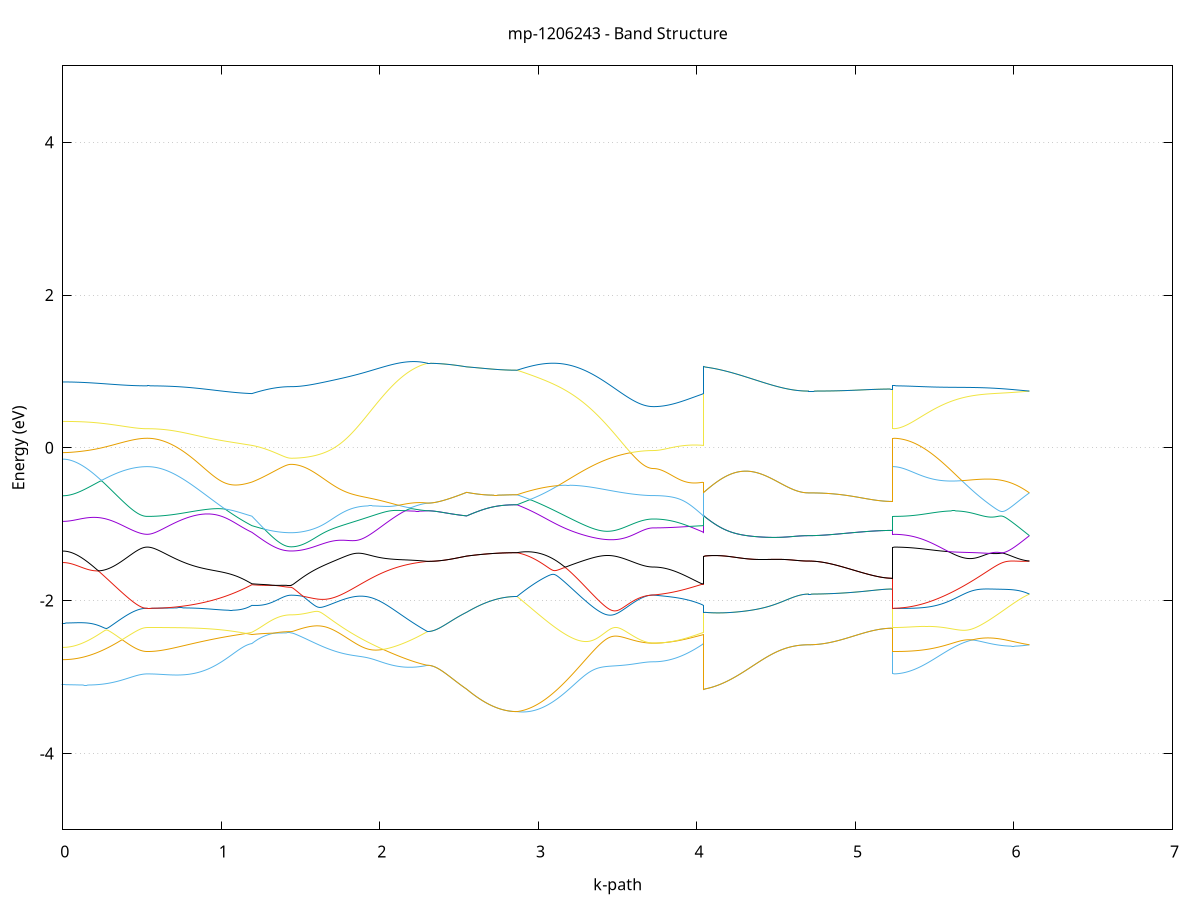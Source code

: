 set title 'mp-1206243 - Band Structure'
set xlabel 'k-path'
set ylabel 'Energy (eV)'
set grid y
set yrange [-5:5]
set terminal png size 800,600
set output 'mp-1206243_bands_gnuplot.png'
plot '-' using 1:2 with lines notitle, '-' using 1:2 with lines notitle, '-' using 1:2 with lines notitle, '-' using 1:2 with lines notitle, '-' using 1:2 with lines notitle, '-' using 1:2 with lines notitle, '-' using 1:2 with lines notitle, '-' using 1:2 with lines notitle, '-' using 1:2 with lines notitle, '-' using 1:2 with lines notitle, '-' using 1:2 with lines notitle, '-' using 1:2 with lines notitle, '-' using 1:2 with lines notitle, '-' using 1:2 with lines notitle, '-' using 1:2 with lines notitle, '-' using 1:2 with lines notitle, '-' using 1:2 with lines notitle, '-' using 1:2 with lines notitle, '-' using 1:2 with lines notitle, '-' using 1:2 with lines notitle, '-' using 1:2 with lines notitle, '-' using 1:2 with lines notitle, '-' using 1:2 with lines notitle, '-' using 1:2 with lines notitle, '-' using 1:2 with lines notitle, '-' using 1:2 with lines notitle, '-' using 1:2 with lines notitle, '-' using 1:2 with lines notitle, '-' using 1:2 with lines notitle, '-' using 1:2 with lines notitle, '-' using 1:2 with lines notitle, '-' using 1:2 with lines notitle, '-' using 1:2 with lines notitle, '-' using 1:2 with lines notitle, '-' using 1:2 with lines notitle, '-' using 1:2 with lines notitle, '-' using 1:2 with lines notitle, '-' using 1:2 with lines notitle, '-' using 1:2 with lines notitle, '-' using 1:2 with lines notitle, '-' using 1:2 with lines notitle, '-' using 1:2 with lines notitle, '-' using 1:2 with lines notitle, '-' using 1:2 with lines notitle, '-' using 1:2 with lines notitle, '-' using 1:2 with lines notitle, '-' using 1:2 with lines notitle, '-' using 1:2 with lines notitle, '-' using 1:2 with lines notitle, '-' using 1:2 with lines notitle, '-' using 1:2 with lines notitle, '-' using 1:2 with lines notitle, '-' using 1:2 with lines notitle, '-' using 1:2 with lines notitle, '-' using 1:2 with lines notitle, '-' using 1:2 with lines notitle, '-' using 1:2 with lines notitle, '-' using 1:2 with lines notitle, '-' using 1:2 with lines notitle, '-' using 1:2 with lines notitle, '-' using 1:2 with lines notitle, '-' using 1:2 with lines notitle, '-' using 1:2 with lines notitle, '-' using 1:2 with lines notitle
0.000000 -21.649125
0.009865 -21.649025
0.019730 -21.648625
0.029596 -21.647925
0.039461 -21.647025
0.049326 -21.645825
0.059191 -21.644325
0.069057 -21.642625
0.078922 -21.640625
0.088787 -21.638325
0.098652 -21.635825
0.108518 -21.633025
0.118383 -21.629925
0.128248 -21.626725
0.138113 -21.623125
0.147979 -21.619325
0.157844 -21.615325
0.167709 -21.611025
0.177574 -21.606525
0.187440 -21.601725
0.197305 -21.596725
0.207170 -21.591525
0.217035 -21.586125
0.226901 -21.580425
0.236766 -21.574525
0.246631 -21.568525
0.256496 -21.562225
0.266362 -21.555725
0.276227 -21.549125
0.286092 -21.542325
0.295957 -21.535325
0.305823 -21.528225
0.315688 -21.521025
0.325553 -21.513625
0.335418 -21.506125
0.345283 -21.498525
0.355149 -21.490925
0.365014 -21.483225
0.374879 -21.475525
0.384744 -21.467725
0.394610 -21.460125
0.404475 -21.452525
0.414340 -21.445025
0.424205 -21.437625
0.434071 -21.430525
0.443936 -21.423725
0.453801 -21.417225
0.463666 -21.411225
0.473532 -21.405725
0.483397 -21.400825
0.493262 -21.396625
0.503127 -21.393325
0.512993 -21.390825
0.522858 -21.389325
0.532723 -21.388825
0.532723 -21.388825
0.542577 -21.388825
0.552430 -21.389025
0.562284 -21.389325
0.572137 -21.389825
0.581991 -21.390425
0.591845 -21.391125
0.601698 -21.391925
0.611552 -21.392825
0.621405 -21.393925
0.631259 -21.395125
0.641113 -21.396425
0.650966 -21.397825
0.660820 -21.399325
0.670673 -21.401025
0.680527 -21.402725
0.690381 -21.404625
0.700234 -21.406625
0.710088 -21.408625
0.719941 -21.410825
0.729795 -21.413125
0.739649 -21.415425
0.749502 -21.417925
0.759356 -21.420425
0.769209 -21.423025
0.779063 -21.425725
0.788917 -21.428425
0.798770 -21.431225
0.808624 -21.434125
0.818477 -21.437025
0.828331 -21.440025
0.838185 -21.443025
0.848038 -21.446025
0.857892 -21.449125
0.867745 -21.452225
0.877599 -21.455325
0.887453 -21.458425
0.897306 -21.461525
0.907160 -21.464625
0.917013 -21.467725
0.926867 -21.470825
0.936721 -21.473825
0.946574 -21.476925
0.956428 -21.479925
0.966281 -21.482825
0.976135 -21.485725
0.985989 -21.488625
0.995842 -21.491525
1.005696 -21.494325
1.015549 -21.497125
1.025403 -21.499925
1.035257 -21.502725
1.045110 -21.505725
1.054964 -21.508925
1.064817 -21.512325
1.074671 -21.516325
1.084525 -21.520725
1.094378 -21.525725
1.104232 -21.531125
1.114085 -21.536725
1.123939 -21.542525
1.133793 -21.548425
1.143646 -21.554225
1.153500 -21.559925
1.163353 -21.565625
1.173207 -21.571125
1.183061 -21.576525
1.192914 -21.581825
1.192914 -21.581825
1.202788 -21.582625
1.212661 -21.583625
1.222535 -21.584525
1.232408 -21.585525
1.242282 -21.586425
1.252155 -21.587425
1.262029 -21.588325
1.271902 -21.589225
1.281776 -21.590125
1.291649 -21.590925
1.301523 -21.591725
1.311396 -21.592525
1.321270 -21.593225
1.331143 -21.593825
1.341017 -21.594425
1.350890 -21.595025
1.360764 -21.595525
1.370637 -21.595925
1.380511 -21.596325
1.390384 -21.596625
1.400258 -21.596925
1.410132 -21.597125
1.420005 -21.597225
1.429879 -21.597325
1.439752 -21.597425
1.439752 -21.597425
1.449647 -21.597325
1.459543 -21.597125
1.469438 -21.596725
1.479334 -21.596325
1.489229 -21.595725
1.499124 -21.594925
1.509020 -21.594025
1.518915 -21.593025
1.528811 -21.591925
1.538706 -21.590625
1.548601 -21.589325
1.558497 -21.587825
1.568392 -21.586125
1.578287 -21.584425
1.588183 -21.582625
1.598078 -21.580625
1.607974 -21.578625
1.617869 -21.576525
1.627764 -21.574225
1.637660 -21.571925
1.647555 -21.569625
1.657450 -21.567125
1.667346 -21.564625
1.677241 -21.562125
1.687137 -21.559525
1.697032 -21.556925
1.706927 -21.554225
1.716823 -21.551625
1.726718 -21.548925
1.736614 -21.546325
1.746509 -21.543825
1.756404 -21.541225
1.766300 -21.538825
1.776195 -21.536425
1.786090 -21.535925
1.795986 -21.536825
1.805881 -21.537825
1.815777 -21.539025
1.825672 -21.540325
1.835567 -21.541725
1.845463 -21.543325
1.855358 -21.545025
1.865254 -21.546825
1.875149 -21.548725
1.885044 -21.550825
1.894940 -21.553125
1.904835 -21.555425
1.914730 -21.557825
1.924626 -21.560425
1.934521 -21.563125
1.944417 -21.565825
1.954312 -21.568725
1.964207 -21.571625
1.974103 -21.574625
1.983998 -21.577725
1.993894 -21.580825
2.003789 -21.583925
2.013684 -21.587025
2.023580 -21.590225
2.033475 -21.593425
2.043370 -21.596525
2.053266 -21.599625
2.063161 -21.602725
2.073057 -21.605725
2.082952 -21.608725
2.092847 -21.611625
2.102743 -21.614425
2.112638 -21.617125
2.122533 -21.619725
2.132429 -21.622225
2.142324 -21.624625
2.152220 -21.626825
2.162115 -21.628925
2.172010 -21.630825
2.181906 -21.632625
2.191801 -21.634125
2.201697 -21.635625
2.211592 -21.636825
2.221487 -21.637825
2.231383 -21.638725
2.241278 -21.639325
2.251173 -21.639825
2.261069 -21.640025
2.270964 -21.640025
2.280860 -21.639925
2.290755 -21.639525
2.300650 -21.638925
2.300650 -21.638925
2.310524 -21.638925
2.320397 -21.639025
2.330271 -21.639225
2.340144 -21.639425
2.350018 -21.639825
2.359891 -21.640125
2.369765 -21.640625
2.379639 -21.641125
2.389512 -21.641725
2.399386 -21.642325
2.409259 -21.642925
2.419133 -21.643625
2.429006 -21.644425
2.438880 -21.645225
2.448753 -21.646025
2.458627 -21.646925
2.468500 -21.647725
2.478374 -21.648625
2.488247 -21.649525
2.498121 -21.650425
2.507994 -21.651325
2.517868 -21.652225
2.527741 -21.653125
2.537615 -21.654025
2.547488 -21.654825
2.547488 -21.654825
2.557413 -21.656025
2.567337 -21.657125
2.577261 -21.658225
2.587185 -21.659325
2.597109 -21.660425
2.607034 -21.661425
2.616958 -21.662425
2.626882 -21.663425
2.636806 -21.664325
2.646731 -21.665225
2.656655 -21.666025
2.666579 -21.666825
2.676503 -21.667625
2.686427 -21.668325
2.696352 -21.669025
2.706276 -21.669725
2.716200 -21.670325
2.726124 -21.670925
2.736049 -21.671525
2.745973 -21.672025
2.755897 -21.672525
2.765821 -21.672925
2.775745 -21.673325
2.785670 -21.673625
2.795594 -21.673925
2.805518 -21.674225
2.815442 -21.674425
2.825367 -21.674625
2.835291 -21.674825
2.845215 -21.674925
2.855139 -21.674925
2.865064 -21.674925
2.865064 -21.674925
2.874959 -21.675825
2.884854 -21.676525
2.894750 -21.676925
2.904645 -21.677125
2.914540 -21.677125
2.924436 -21.676925
2.934331 -21.676425
2.944227 -21.675725
2.954122 -21.674825
2.964017 -21.673725
2.973913 -21.672325
2.983808 -21.670825
2.993703 -21.669025
3.003599 -21.667125
3.013494 -21.664925
3.023390 -21.662625
3.033285 -21.660125
3.043180 -21.657425
3.053076 -21.654625
3.062971 -21.651625
3.072867 -21.648425
3.082762 -21.645125
3.092657 -21.641725
3.102553 -21.638225
3.112448 -21.634525
3.122343 -21.630825
3.132239 -21.626925
3.142134 -21.623025
3.152030 -21.618925
3.161925 -21.614925
3.171820 -21.610725
3.181716 -21.606625
3.191611 -21.602325
3.201507 -21.598125
3.211402 -21.593925
3.221297 -21.589625
3.231193 -21.585425
3.241088 -21.581225
3.250983 -21.577025
3.260879 -21.572825
3.270774 -21.568725
3.280670 -21.564725
3.290565 -21.560725
3.300460 -21.556825
3.310356 -21.552925
3.320251 -21.549225
3.330147 -21.545525
3.340042 -21.546325
3.349937 -21.548125
3.359833 -21.550125
3.369728 -21.552325
3.379623 -21.554625
3.389519 -21.557125
3.399414 -21.559825
3.409310 -21.562525
3.419205 -21.565325
3.429100 -21.568225
3.438996 -21.571125
3.448891 -21.574025
3.458786 -21.577025
3.468682 -21.579925
3.478577 -21.582825
3.488473 -21.585725
3.498368 -21.588625
3.508263 -21.591425
3.518159 -21.594125
3.528054 -21.596825
3.537950 -21.599325
3.547845 -21.601825
3.557740 -21.604225
3.567636 -21.606525
3.577531 -21.608725
3.587426 -21.610725
3.597322 -21.612725
3.607217 -21.614525
3.617113 -21.616125
3.627008 -21.617725
3.636903 -21.619125
3.646799 -21.620425
3.656694 -21.621525
3.666590 -21.622525
3.676485 -21.623325
3.686380 -21.624025
3.696276 -21.624525
3.706171 -21.624925
3.716066 -21.625125
3.725962 -21.625225
3.725962 -21.625225
3.735886 -21.625225
3.745810 -21.625025
3.755734 -21.624825
3.765659 -21.624525
3.775583 -21.624225
3.785507 -21.623725
3.795431 -21.623225
3.805356 -21.622625
3.815280 -21.621925
3.825204 -21.621125
3.835128 -21.620225
3.845053 -21.619225
3.854977 -21.618225
3.864901 -21.617125
3.874825 -21.615825
3.884749 -21.614525
3.894674 -21.613125
3.904598 -21.611625
3.914522 -21.610025
3.924446 -21.608425
3.934371 -21.606625
3.944295 -21.604825
3.954219 -21.602825
3.964143 -21.600825
3.974067 -21.598725
3.983992 -21.596525
3.993916 -21.594225
4.003840 -21.591825
4.013764 -21.589425
4.023689 -21.586925
4.033613 -21.584425
4.043537 -21.581825
4.043537 -21.654825
4.053391 -21.654225
4.063244 -21.653625
4.073098 -21.652825
4.082951 -21.651925
4.092805 -21.650925
4.102659 -21.649725
4.112512 -21.648525
4.122366 -21.647225
4.132219 -21.645825
4.142073 -21.644325
4.151927 -21.642825
4.161780 -21.641225
4.171634 -21.639525
4.181487 -21.637725
4.191341 -21.635925
4.201195 -21.634125
4.211048 -21.632225
4.220902 -21.630325
4.230755 -21.628425
4.240609 -21.626425
4.250463 -21.624425
4.260316 -21.622425
4.270170 -21.620425
4.280023 -21.618425
4.289877 -21.616525
4.299731 -21.614525
4.309584 -21.612525
4.319438 -21.610625
4.329291 -21.608625
4.339145 -21.606825
4.348999 -21.604925
4.358852 -21.603125
4.368706 -21.601325
4.378559 -21.599525
4.388413 -21.597825
4.398267 -21.596225
4.408120 -21.594625
4.417974 -21.593025
4.427827 -21.591525
4.437681 -21.590125
4.447535 -21.588725
4.457388 -21.587325
4.467242 -21.586025
4.477095 -21.584825
4.486949 -21.583625
4.496802 -21.582525
4.506656 -21.581425
4.516510 -21.580425
4.526363 -21.579525
4.536217 -21.578625
4.546070 -21.577725
4.555924 -21.576925
4.565778 -21.576225
4.575631 -21.575525
4.585485 -21.574925
4.595338 -21.574325
4.605192 -21.573825
4.615046 -21.573425
4.624899 -21.572925
4.634753 -21.572625
4.644606 -21.572325
4.654460 -21.572025
4.664314 -21.571825
4.674167 -21.571625
4.684021 -21.571525
4.693874 -21.571425
4.703728 -21.571425
4.703728 -21.571425
4.713593 -21.571325
4.723459 -21.571125
4.733324 -21.570725
4.743189 -21.570125
4.753054 -21.569425
4.762919 -21.568525
4.772785 -21.567525
4.782650 -21.566325
4.792515 -21.564925
4.802380 -21.563425
4.812246 -21.561825
4.822111 -21.560025
4.831976 -21.558125
4.841841 -21.556025
4.851707 -21.553825
4.861572 -21.551525
4.871437 -21.549125
4.881302 -21.546525
4.891168 -21.543825
4.901033 -21.541025
4.910898 -21.538125
4.920763 -21.535125
4.930629 -21.532125
4.940494 -21.528925
4.950359 -21.525725
4.960224 -21.522425
4.970090 -21.519125
4.979955 -21.515725
4.989820 -21.512325
4.999685 -21.508825
5.009551 -21.505425
5.019416 -21.501925
5.029281 -21.498425
5.039146 -21.495025
5.049012 -21.491625
5.058877 -21.488325
5.068742 -21.485025
5.078607 -21.481825
5.088472 -21.478725
5.098338 -21.475725
5.108203 -21.472825
5.118068 -21.470025
5.127933 -21.467425
5.137799 -21.465025
5.147664 -21.462825
5.157529 -21.460725
5.167394 -21.458925
5.177260 -21.457225
5.187125 -21.455925
5.196990 -21.454725
5.206855 -21.453825
5.216721 -21.453125
5.226586 -21.452725
5.236451 -21.452625
5.236451 -21.388825
5.246347 -21.388825
5.256242 -21.388825
5.266137 -21.388825
5.276033 -21.388925
5.285928 -21.389025
5.295823 -21.389125
5.305719 -21.389225
5.315614 -21.389325
5.325510 -21.389525
5.335405 -21.389725
5.345300 -21.389925
5.355196 -21.390225
5.365091 -21.390525
5.374986 -21.390825
5.384882 -21.391325
5.394777 -21.391725
5.404673 -21.392325
5.414568 -21.392925
5.424463 -21.393525
5.434359 -21.394325
5.444254 -21.395225
5.454150 -21.396125
5.464045 -21.397125
5.473940 -21.398325
5.483836 -21.399625
5.493731 -21.400925
5.503626 -21.402425
5.513522 -21.404125
5.523417 -21.405825
5.533313 -21.407725
5.543208 -21.409825
5.553103 -21.412025
5.562999 -21.414325
5.572894 -21.416825
5.582790 -21.419425
5.592685 -21.422225
5.602580 -21.425225
5.612476 -21.428225
5.622371 -21.431525
5.632266 -21.434825
5.642162 -21.438325
5.652057 -21.441925
5.661953 -21.445725
5.671848 -21.449525
5.681743 -21.453525
5.691639 -21.457625
5.701534 -21.461725
5.711429 -21.466025
5.721325 -21.470325
5.731220 -21.474725
5.741116 -21.479125
5.751011 -21.483525
5.760906 -21.488025
5.770802 -21.492425
5.780697 -21.496925
5.790593 -21.501325
5.800488 -21.505825
5.810383 -21.510125
5.820279 -21.514525
5.830174 -21.518725
5.840069 -21.522925
5.849965 -21.527025
5.859860 -21.531025
5.869756 -21.534825
5.879651 -21.538625
5.889546 -21.542225
5.899442 -21.545625
5.909337 -21.548925
5.919233 -21.552025
5.929128 -21.555025
5.939023 -21.557825
5.948919 -21.560425
5.958814 -21.562725
5.968709 -21.564925
5.978605 -21.566925
5.988500 -21.568625
5.998396 -21.570125
6.008291 -21.571325
6.018186 -21.572425
6.028082 -21.573125
6.037977 -21.573725
6.047873 -21.573925
6.057768 -21.574025
6.067663 -21.573725
6.077559 -21.573225
6.087454 -21.572425
6.097349 -21.571425
e
0.000000 -21.004425
0.009865 -21.004425
0.019730 -21.004525
0.029596 -21.004725
0.039461 -21.004925
0.049326 -21.005125
0.059191 -21.005425
0.069057 -21.005825
0.078922 -21.006225
0.088787 -21.006725
0.098652 -21.007225
0.108518 -21.007725
0.118383 -21.008325
0.128248 -21.009025
0.138113 -21.009725
0.147979 -21.010425
0.157844 -21.011125
0.167709 -21.011925
0.177574 -21.012725
0.187440 -21.013525
0.197305 -21.014425
0.207170 -21.015325
0.217035 -21.016225
0.226901 -21.017125
0.236766 -21.018025
0.246631 -21.019025
0.256496 -21.020025
0.266362 -21.021025
0.276227 -21.022025
0.286092 -21.023025
0.295957 -21.024125
0.305823 -21.025325
0.315688 -21.026525
0.325553 -21.027925
0.335418 -21.029525
0.345283 -21.031425
0.355149 -21.034025
0.365014 -21.037425
0.374879 -21.042125
0.384744 -21.048225
0.394610 -21.055325
0.404475 -21.063225
0.414340 -21.071325
0.424205 -21.079525
0.434071 -21.087625
0.443936 -21.095425
0.453801 -21.102825
0.463666 -21.109725
0.473532 -21.116025
0.483397 -21.121625
0.493262 -21.126325
0.503127 -21.130125
0.512993 -21.132925
0.522858 -21.134625
0.532723 -21.135225
0.532723 -21.135225
0.542577 -21.135525
0.552430 -21.136325
0.562284 -21.137625
0.572137 -21.139425
0.581991 -21.141725
0.591845 -21.144525
0.601698 -21.147625
0.611552 -21.151225
0.621405 -21.155225
0.631259 -21.159625
0.641113 -21.164225
0.650966 -21.169225
0.660820 -21.174525
0.670673 -21.180125
0.680527 -21.185925
0.690381 -21.192025
0.700234 -21.198325
0.710088 -21.204925
0.719941 -21.211625
0.729795 -21.218525
0.739649 -21.225725
0.749502 -21.233025
0.759356 -21.240425
0.769209 -21.248025
0.779063 -21.255725
0.788917 -21.263625
0.798770 -21.271625
0.808624 -21.279725
0.818477 -21.287925
0.828331 -21.296125
0.838185 -21.304425
0.848038 -21.312825
0.857892 -21.321325
0.867745 -21.329825
0.877599 -21.338325
0.887453 -21.346825
0.897306 -21.355325
0.907160 -21.363925
0.917013 -21.372425
0.926867 -21.380925
0.936721 -21.389325
0.946574 -21.397825
0.956428 -21.406125
0.966281 -21.414425
0.976135 -21.422625
0.985989 -21.430725
0.995842 -21.438625
1.005696 -21.446425
1.015549 -21.454125
1.025403 -21.461525
1.035257 -21.468725
1.045110 -21.475625
1.054964 -21.482025
1.064817 -21.487825
1.074671 -21.492925
1.084525 -21.497225
1.094378 -21.500625
1.104232 -21.503425
1.114085 -21.505625
1.123939 -21.507325
1.133793 -21.508625
1.143646 -21.509625
1.153500 -21.510425
1.163353 -21.510825
1.173207 -21.511025
1.183061 -21.511025
1.192914 -21.510825
1.192914 -21.510825
1.202788 -21.512625
1.212661 -21.514425
1.222535 -21.516225
1.232408 -21.517925
1.242282 -21.519625
1.252155 -21.521225
1.262029 -21.522825
1.271902 -21.524325
1.281776 -21.525825
1.291649 -21.527225
1.301523 -21.528525
1.311396 -21.529825
1.321270 -21.531025
1.331143 -21.532125
1.341017 -21.533125
1.350890 -21.534125
1.360764 -21.535025
1.370637 -21.535725
1.380511 -21.536425
1.390384 -21.537025
1.400258 -21.537525
1.410132 -21.537925
1.420005 -21.538125
1.429879 -21.538325
1.439752 -21.538425
1.439752 -21.538425
1.449647 -21.538325
1.459543 -21.538325
1.469438 -21.538225
1.479334 -21.538125
1.489229 -21.537925
1.499124 -21.537725
1.509020 -21.537525
1.518915 -21.537325
1.528811 -21.537025
1.538706 -21.536725
1.548601 -21.536425
1.558497 -21.536125
1.568392 -21.535825
1.578287 -21.535425
1.588183 -21.535125
1.598078 -21.534725
1.607974 -21.534425
1.617869 -21.534125
1.627764 -21.533725
1.637660 -21.533425
1.647555 -21.533225
1.657450 -21.532925
1.667346 -21.532725
1.677241 -21.532625
1.687137 -21.532525
1.697032 -21.532525
1.706927 -21.532525
1.716823 -21.532625
1.726718 -21.532825
1.736614 -21.533025
1.746509 -21.533425
1.756404 -21.533925
1.766300 -21.534425
1.776195 -21.535125
1.786090 -21.534125
1.795986 -21.532025
1.805881 -21.530025
1.815777 -21.528225
1.825672 -21.526525
1.835567 -21.525125
1.845463 -21.523925
1.855358 -21.523025
1.865254 -21.522325
1.875149 -21.522025
1.885044 -21.521925
1.894940 -21.522125
1.904835 -21.522725
1.914730 -21.523625
1.924626 -21.524925
1.934521 -21.526425
1.944417 -21.528325
1.954312 -21.530525
1.964207 -21.533025
1.974103 -21.535825
1.983998 -21.538925
1.993894 -21.542125
2.003789 -21.545625
2.013684 -21.549225
2.023580 -21.553025
2.033475 -21.557025
2.043370 -21.561025
2.053266 -21.565125
2.063161 -21.569325
2.073057 -21.573425
2.082952 -21.577625
2.092847 -21.581825
2.102743 -21.585925
2.112638 -21.589925
2.122533 -21.593925
2.132429 -21.597825
2.142324 -21.601525
2.152220 -21.605225
2.162115 -21.608725
2.172010 -21.612125
2.181906 -21.615325
2.191801 -21.618325
2.201697 -21.621225
2.211592 -21.623825
2.221487 -21.626325
2.231383 -21.628625
2.241278 -21.630725
2.251173 -21.632625
2.261069 -21.634325
2.270964 -21.635825
2.280860 -21.637025
2.290755 -21.638025
2.300650 -21.638925
2.300650 -21.638925
2.310524 -21.638925
2.320397 -21.639025
2.330271 -21.639225
2.340144 -21.639425
2.350018 -21.639825
2.359891 -21.640125
2.369765 -21.640625
2.379639 -21.641125
2.389512 -21.641725
2.399386 -21.642325
2.409259 -21.642925
2.419133 -21.643625
2.429006 -21.644425
2.438880 -21.645225
2.448753 -21.646025
2.458627 -21.646925
2.468500 -21.647725
2.478374 -21.648625
2.488247 -21.649525
2.498121 -21.650425
2.507994 -21.651325
2.517868 -21.652225
2.527741 -21.653125
2.537615 -21.654025
2.547488 -21.654825
2.547488 -21.654825
2.557413 -21.656025
2.567337 -21.657125
2.577261 -21.658225
2.587185 -21.659325
2.597109 -21.660425
2.607034 -21.661425
2.616958 -21.662425
2.626882 -21.663425
2.636806 -21.664325
2.646731 -21.665225
2.656655 -21.666025
2.666579 -21.666825
2.676503 -21.667625
2.686427 -21.668325
2.696352 -21.669025
2.706276 -21.669725
2.716200 -21.670325
2.726124 -21.670925
2.736049 -21.671525
2.745973 -21.672025
2.755897 -21.672525
2.765821 -21.672925
2.775745 -21.673325
2.785670 -21.673625
2.795594 -21.673925
2.805518 -21.674225
2.815442 -21.674425
2.825367 -21.674625
2.835291 -21.674825
2.845215 -21.674925
2.855139 -21.674925
2.865064 -21.674925
2.865064 -21.674925
2.874959 -21.673825
2.884854 -21.672425
2.894750 -21.670925
2.904645 -21.669125
2.914540 -21.667025
2.924436 -21.664825
2.934331 -21.662325
2.944227 -21.659625
2.954122 -21.656825
2.964017 -21.653725
2.973913 -21.650425
2.983808 -21.647025
2.993703 -21.643325
3.003599 -21.639625
3.013494 -21.635625
3.023390 -21.631525
3.033285 -21.627325
3.043180 -21.623025
3.053076 -21.618625
3.062971 -21.614125
3.072867 -21.609525
3.082762 -21.604925
3.092657 -21.600325
3.102553 -21.595625
3.112448 -21.591025
3.122343 -21.586425
3.132239 -21.581925
3.142134 -21.577625
3.152030 -21.573325
3.161925 -21.569225
3.171820 -21.565325
3.181716 -21.561625
3.191611 -21.558125
3.201507 -21.555025
3.211402 -21.552125
3.221297 -21.549525
3.231193 -21.547325
3.241088 -21.545425
3.250983 -21.543925
3.260879 -21.542825
3.270774 -21.542125
3.280670 -21.541725
3.290565 -21.541625
3.300460 -21.542025
3.310356 -21.542625
3.320251 -21.543625
3.330147 -21.544825
3.340042 -21.542025
3.349937 -21.538525
3.359833 -21.535225
3.369728 -21.531925
3.379623 -21.528825
3.389519 -21.525825
3.399414 -21.522925
3.409310 -21.520225
3.419205 -21.517525
3.429100 -21.515025
3.438996 -21.512625
3.448891 -21.510325
3.458786 -21.508225
3.468682 -21.506125
3.478577 -21.504225
3.488473 -21.502425
3.498368 -21.500725
3.508263 -21.499125
3.518159 -21.497625
3.528054 -21.496225
3.537950 -21.494925
3.547845 -21.493725
3.557740 -21.492625
3.567636 -21.491525
3.577531 -21.490625
3.587426 -21.489725
3.597322 -21.488925
3.607217 -21.488225
3.617113 -21.487625
3.627008 -21.487025
3.636903 -21.486525
3.646799 -21.486025
3.656694 -21.485625
3.666590 -21.485325
3.676485 -21.485025
3.686380 -21.484725
3.696276 -21.484625
3.706171 -21.484425
3.716066 -21.484425
3.725962 -21.484325
3.725962 -21.484325
3.735886 -21.484325
3.745810 -21.484425
3.755734 -21.484425
3.765659 -21.484525
3.775583 -21.484525
3.785507 -21.484625
3.795431 -21.484825
3.805356 -21.484925
3.815280 -21.485125
3.825204 -21.485325
3.835128 -21.485625
3.845053 -21.485925
3.854977 -21.486325
3.864901 -21.486825
3.874825 -21.487325
3.884749 -21.487925
3.894674 -21.488525
3.904598 -21.489325
3.914522 -21.490125
3.924446 -21.491125
3.934371 -21.492125
3.944295 -21.493325
3.954219 -21.494525
3.964143 -21.495925
3.974067 -21.497425
3.983992 -21.499025
3.993916 -21.500725
4.003840 -21.502525
4.013764 -21.504425
4.023689 -21.506425
4.033613 -21.508625
4.043537 -21.510825
4.043537 -21.654825
4.053391 -21.654225
4.063244 -21.653625
4.073098 -21.652825
4.082951 -21.651925
4.092805 -21.650925
4.102659 -21.649725
4.112512 -21.648525
4.122366 -21.647225
4.132219 -21.645825
4.142073 -21.644325
4.151927 -21.642825
4.161780 -21.641225
4.171634 -21.639525
4.181487 -21.637725
4.191341 -21.635925
4.201195 -21.634125
4.211048 -21.632225
4.220902 -21.630325
4.230755 -21.628425
4.240609 -21.626425
4.250463 -21.624425
4.260316 -21.622425
4.270170 -21.620425
4.280023 -21.618425
4.289877 -21.616525
4.299731 -21.614525
4.309584 -21.612525
4.319438 -21.610625
4.329291 -21.608625
4.339145 -21.606825
4.348999 -21.604925
4.358852 -21.603125
4.368706 -21.601325
4.378559 -21.599525
4.388413 -21.597825
4.398267 -21.596225
4.408120 -21.594625
4.417974 -21.593025
4.427827 -21.591525
4.437681 -21.590125
4.447535 -21.588725
4.457388 -21.587325
4.467242 -21.586025
4.477095 -21.584825
4.486949 -21.583625
4.496802 -21.582525
4.506656 -21.581425
4.516510 -21.580425
4.526363 -21.579525
4.536217 -21.578625
4.546070 -21.577725
4.555924 -21.576925
4.565778 -21.576225
4.575631 -21.575525
4.585485 -21.574925
4.595338 -21.574325
4.605192 -21.573825
4.615046 -21.573425
4.624899 -21.572925
4.634753 -21.572625
4.644606 -21.572325
4.654460 -21.572025
4.664314 -21.571825
4.674167 -21.571625
4.684021 -21.571525
4.693874 -21.571425
4.703728 -21.571425
4.703728 -21.571425
4.713593 -21.571325
4.723459 -21.571125
4.733324 -21.570725
4.743189 -21.570125
4.753054 -21.569425
4.762919 -21.568525
4.772785 -21.567525
4.782650 -21.566325
4.792515 -21.564925
4.802380 -21.563425
4.812246 -21.561825
4.822111 -21.560025
4.831976 -21.558125
4.841841 -21.556025
4.851707 -21.553825
4.861572 -21.551525
4.871437 -21.549125
4.881302 -21.546525
4.891168 -21.543825
4.901033 -21.541025
4.910898 -21.538125
4.920763 -21.535125
4.930629 -21.532125
4.940494 -21.528925
4.950359 -21.525725
4.960224 -21.522425
4.970090 -21.519125
4.979955 -21.515725
4.989820 -21.512325
4.999685 -21.508825
5.009551 -21.505425
5.019416 -21.501925
5.029281 -21.498425
5.039146 -21.495025
5.049012 -21.491625
5.058877 -21.488325
5.068742 -21.485025
5.078607 -21.481825
5.088472 -21.478725
5.098338 -21.475725
5.108203 -21.472825
5.118068 -21.470025
5.127933 -21.467425
5.137799 -21.465025
5.147664 -21.462825
5.157529 -21.460725
5.167394 -21.458925
5.177260 -21.457225
5.187125 -21.455925
5.196990 -21.454725
5.206855 -21.453825
5.216721 -21.453125
5.226586 -21.452725
5.236451 -21.452625
5.236451 -21.135225
5.246347 -21.135325
5.256242 -21.135325
5.266137 -21.135525
5.276033 -21.135725
5.285928 -21.136025
5.295823 -21.136425
5.305719 -21.136825
5.315614 -21.137325
5.325510 -21.138025
5.335405 -21.138725
5.345300 -21.139625
5.355196 -21.140625
5.365091 -21.141825
5.374986 -21.143125
5.384882 -21.144625
5.394777 -21.146325
5.404673 -21.148225
5.414568 -21.150425
5.424463 -21.152825
5.434359 -21.155525
5.444254 -21.158425
5.454150 -21.161725
5.464045 -21.165225
5.473940 -21.169125
5.483836 -21.173325
5.493731 -21.177925
5.503626 -21.182825
5.513522 -21.188025
5.523417 -21.193525
5.533313 -21.199425
5.543208 -21.205625
5.553103 -21.212125
5.562999 -21.218825
5.572894 -21.225925
5.582790 -21.233225
5.592685 -21.240825
5.602580 -21.248525
5.612476 -21.256525
5.622371 -21.264625
5.632266 -21.272925
5.642162 -21.281425
5.652057 -21.289925
5.661953 -21.298625
5.671848 -21.307325
5.681743 -21.316125
5.691639 -21.325025
5.701534 -21.333825
5.711429 -21.342725
5.721325 -21.351625
5.731220 -21.360425
5.741116 -21.369225
5.751011 -21.378025
5.760906 -21.386625
5.770802 -21.395225
5.780697 -21.403725
5.790593 -21.412125
5.800488 -21.420425
5.810383 -21.428525
5.820279 -21.436525
5.830174 -21.444325
5.840069 -21.452025
5.849965 -21.459525
5.859860 -21.466825
5.869756 -21.473925
5.879651 -21.480825
5.889546 -21.487525
5.899442 -21.494025
5.909337 -21.500325
5.919233 -21.506425
5.929128 -21.512225
5.939023 -21.517725
5.948919 -21.523125
5.958814 -21.528125
5.968709 -21.533025
5.978605 -21.537525
5.988500 -21.541825
5.998396 -21.545925
6.008291 -21.549725
6.018186 -21.553225
6.028082 -21.556425
6.037977 -21.559425
6.047873 -21.562025
6.057768 -21.564525
6.067663 -21.566625
6.077559 -21.568525
6.087454 -21.570125
6.097349 -21.571425
e
0.000000 -20.878525
0.009865 -20.878525
0.019730 -20.878525
0.029596 -20.878425
0.039461 -20.878325
0.049326 -20.878225
0.059191 -20.878025
0.069057 -20.877825
0.078922 -20.877625
0.088787 -20.877425
0.098652 -20.877125
0.108518 -20.876825
0.118383 -20.876525
0.128248 -20.876225
0.138113 -20.875825
0.147979 -20.875425
0.157844 -20.875025
0.167709 -20.874625
0.177574 -20.874225
0.187440 -20.873725
0.197305 -20.873225
0.207170 -20.872825
0.217035 -20.875925
0.226901 -20.884025
0.236766 -20.892325
0.246631 -20.900825
0.256496 -20.909525
0.266362 -20.918525
0.276227 -20.927525
0.286092 -20.936825
0.295957 -20.946125
0.305823 -20.955425
0.315688 -20.964825
0.325553 -20.974125
0.335418 -20.983225
0.345283 -20.992025
0.355149 -21.000125
0.365014 -21.007325
0.374879 -21.013125
0.384744 -21.017525
0.394610 -21.020625
0.404475 -21.022725
0.414340 -21.024425
0.424205 -21.025625
0.434071 -21.026625
0.443936 -21.027425
0.453801 -21.028125
0.463666 -21.028625
0.473532 -21.029125
0.483397 -21.029525
0.493262 -21.029825
0.503127 -21.030025
0.512993 -21.030125
0.522858 -21.030225
0.532723 -21.030325
0.532723 -21.030325
0.542577 -21.030225
0.552430 -21.029925
0.562284 -21.029425
0.572137 -21.028825
0.581991 -21.027925
0.591845 -21.027025
0.601698 -21.025925
0.611552 -21.024825
0.621405 -21.023625
0.631259 -21.022325
0.641113 -21.021025
0.650966 -21.019725
0.660820 -21.018325
0.670673 -21.017025
0.680527 -21.015725
0.690381 -21.014425
0.700234 -21.013125
0.710088 -21.011825
0.719941 -21.010625
0.729795 -21.009425
0.739649 -21.008225
0.749502 -21.007125
0.759356 -21.006025
0.769209 -21.005025
0.779063 -21.004025
0.788917 -21.003025
0.798770 -21.002025
0.808624 -21.001125
0.818477 -21.000325
0.828331 -20.999425
0.838185 -20.998725
0.848038 -20.997925
0.857892 -20.997225
0.867745 -20.996525
0.877599 -20.995825
0.887453 -20.995125
0.897306 -20.994525
0.907160 -20.993925
0.917013 -20.993325
0.926867 -20.992825
0.936721 -20.992325
0.946574 -20.991825
0.956428 -20.991325
0.966281 -20.990825
0.976135 -20.990325
0.985989 -20.989925
0.995842 -20.989425
1.005696 -20.989025
1.015549 -20.988625
1.025403 -20.988225
1.035257 -20.987825
1.045110 -20.987425
1.054964 -20.987025
1.064817 -20.986625
1.074671 -20.986225
1.084525 -20.985825
1.094378 -20.985425
1.104232 -20.984925
1.114085 -20.984525
1.123939 -20.984125
1.133793 -20.983625
1.143646 -20.983225
1.153500 -20.982725
1.163353 -20.982225
1.173207 -20.981725
1.183061 -20.981125
1.192914 -20.980625
1.192914 -20.980625
1.202788 -20.979625
1.212661 -20.978525
1.222535 -20.977425
1.232408 -20.976225
1.242282 -20.975025
1.252155 -20.973625
1.262029 -20.972325
1.271902 -20.970925
1.281776 -20.969625
1.291649 -20.968225
1.301523 -20.966925
1.311396 -20.965625
1.321270 -20.964325
1.331143 -20.963125
1.341017 -20.961925
1.350890 -20.960925
1.360764 -20.959925
1.370637 -20.959025
1.380511 -20.958225
1.390384 -20.957525
1.400258 -20.957025
1.410132 -20.956525
1.420005 -20.956225
1.429879 -20.956025
1.439752 -20.955925
1.439752 -20.955925
1.449647 -20.956125
1.459543 -20.956725
1.469438 -20.957625
1.479334 -20.958925
1.489229 -20.960525
1.499124 -20.962525
1.509020 -20.964925
1.518915 -20.967625
1.528811 -20.970625
1.538706 -20.974025
1.548601 -20.977725
1.558497 -20.981725
1.568392 -20.986025
1.578287 -20.990625
1.588183 -20.995425
1.598078 -21.000625
1.607974 -21.006025
1.617869 -21.011625
1.627764 -21.017425
1.637660 -21.023425
1.647555 -21.029625
1.657450 -21.036025
1.667346 -21.042625
1.677241 -21.049225
1.687137 -21.056025
1.697032 -21.062925
1.706927 -21.069825
1.716823 -21.076825
1.726718 -21.083825
1.736614 -21.090725
1.746509 -21.097725
1.756404 -21.104625
1.766300 -21.111425
1.776195 -21.118125
1.786090 -21.124725
1.795986 -21.131125
1.805881 -21.137325
1.815777 -21.143225
1.825672 -21.148925
1.835567 -21.154325
1.845463 -21.159325
1.855358 -21.164125
1.865254 -21.168425
1.875149 -21.172325
1.885044 -21.175825
1.894940 -21.178825
1.904835 -21.181325
1.914730 -21.183425
1.924626 -21.184925
1.934521 -21.186025
1.944417 -21.186625
1.954312 -21.186725
1.964207 -21.186325
1.974103 -21.185425
1.983998 -21.184125
1.993894 -21.182325
2.003789 -21.180225
2.013684 -21.177625
2.023580 -21.174725
2.033475 -21.171425
2.043370 -21.167825
2.053266 -21.164025
2.063161 -21.159825
2.073057 -21.155425
2.082952 -21.150725
2.092847 -21.145925
2.102743 -21.140825
2.112638 -21.135625
2.122533 -21.130225
2.132429 -21.124725
2.142324 -21.119025
2.152220 -21.113325
2.162115 -21.107425
2.172010 -21.101425
2.181906 -21.095425
2.191801 -21.089325
2.201697 -21.083125
2.211592 -21.076925
2.221487 -21.070625
2.231383 -21.064425
2.241278 -21.058025
2.251173 -21.051725
2.261069 -21.045425
2.270964 -21.039125
2.280860 -21.032825
2.290755 -21.026525
2.300650 -21.020225
2.300650 -21.020225
2.310524 -21.020225
2.320397 -21.020125
2.330271 -21.020125
2.340144 -21.020025
2.350018 -21.020025
2.359891 -21.019925
2.369765 -21.019725
2.379639 -21.019625
2.389512 -21.019525
2.399386 -21.019325
2.409259 -21.019125
2.419133 -21.018925
2.429006 -21.018725
2.438880 -21.018525
2.448753 -21.018325
2.458627 -21.018025
2.468500 -21.017725
2.478374 -21.017425
2.488247 -21.017125
2.498121 -21.016825
2.507994 -21.016525
2.517868 -21.016125
2.527741 -21.015825
2.537615 -21.015425
2.547488 -21.015025
2.547488 -21.015025
2.557413 -21.014625
2.567337 -21.014225
2.577261 -21.013825
2.587185 -21.013425
2.597109 -21.013025
2.607034 -21.012525
2.616958 -21.012125
2.626882 -21.011725
2.636806 -21.011225
2.646731 -21.010825
2.656655 -21.010325
2.666579 -21.009925
2.676503 -21.009425
2.686427 -21.009025
2.696352 -21.008625
2.706276 -21.008225
2.716200 -21.007825
2.726124 -21.007425
2.736049 -21.007025
2.745973 -21.006725
2.755897 -21.006425
2.765821 -21.006125
2.775745 -21.005825
2.785670 -21.005525
2.795594 -21.005325
2.805518 -21.005125
2.815442 -21.004925
2.825367 -21.004825
2.835291 -21.004725
2.845215 -21.004625
2.855139 -21.004625
2.865064 -21.004625
2.865064 -21.004625
2.874959 -21.010925
2.884854 -21.017225
2.894750 -21.023725
2.904645 -21.030225
2.914540 -21.036725
2.924436 -21.043225
2.934331 -21.049825
2.944227 -21.056425
2.954122 -21.063025
2.964017 -21.069625
2.973913 -21.076225
2.983808 -21.082825
2.993703 -21.089325
3.003599 -21.095725
3.013494 -21.102125
3.023390 -21.108425
3.033285 -21.114725
3.043180 -21.120825
3.053076 -21.126825
3.062971 -21.132625
3.072867 -21.138325
3.082762 -21.143825
3.092657 -21.149225
3.102553 -21.154225
3.112448 -21.159125
3.122343 -21.163725
3.132239 -21.168025
3.142134 -21.171925
3.152030 -21.175625
3.161925 -21.178825
3.171820 -21.181725
3.181716 -21.184225
3.191611 -21.186225
3.201507 -21.187725
3.211402 -21.188725
3.221297 -21.189325
3.231193 -21.189325
3.241088 -21.188825
3.250983 -21.187825
3.260879 -21.186225
3.270774 -21.184125
3.280670 -21.181525
3.290565 -21.178425
3.300460 -21.174825
3.310356 -21.170725
3.320251 -21.166225
3.330147 -21.161425
3.340042 -21.156125
3.349937 -21.150525
3.359833 -21.144625
3.369728 -21.138425
3.379623 -21.132025
3.389519 -21.125425
3.399414 -21.118725
3.409310 -21.111725
3.419205 -21.104725
3.429100 -21.097625
3.438996 -21.090525
3.448891 -21.083325
3.458786 -21.076225
3.468682 -21.069125
3.478577 -21.062025
3.488473 -21.055025
3.498368 -21.048225
3.508263 -21.041425
3.518159 -21.034825
3.528054 -21.028425
3.537950 -21.022125
3.547845 -21.016125
3.557740 -21.010325
3.567636 -21.004725
3.577531 -20.999325
3.587426 -20.994325
3.597322 -20.989525
3.607217 -20.985025
3.617113 -20.980825
3.627008 -20.977025
3.636903 -20.973525
3.646799 -20.970325
3.656694 -20.967525
3.666590 -20.965025
3.676485 -20.962925
3.686380 -20.961225
3.696276 -20.959825
3.706171 -20.958925
3.716066 -20.958325
3.725962 -20.958125
3.725962 -20.958125
3.735886 -20.958225
3.745810 -20.958425
3.755734 -20.958825
3.765659 -20.959325
3.775583 -20.960025
3.785507 -20.960825
3.795431 -20.961725
3.805356 -20.962725
3.815280 -20.963825
3.825204 -20.965025
3.835128 -20.966325
3.845053 -20.967525
3.854977 -20.968825
3.864901 -20.970125
3.874825 -20.971525
3.884749 -20.972725
3.894674 -20.974025
3.904598 -20.975225
3.914522 -20.976325
3.924446 -20.977325
3.934371 -20.978325
3.944295 -20.979125
3.954219 -20.979825
3.964143 -20.980525
3.974067 -20.980925
3.983992 -20.981325
3.993916 -20.981525
4.003840 -20.981625
4.013764 -20.981625
4.023689 -20.981425
4.033613 -20.981025
4.043537 -20.980625
4.043537 -21.015025
4.053391 -21.014925
4.063244 -21.014825
4.073098 -21.014525
4.082951 -21.014225
4.092805 -21.013925
4.102659 -21.013425
4.112512 -21.012825
4.122366 -21.012225
4.132219 -21.011425
4.142073 -21.010625
4.151927 -21.009725
4.161780 -21.008625
4.171634 -21.007525
4.181487 -21.006225
4.191341 -21.004925
4.201195 -21.003425
4.211048 -21.001825
4.220902 -21.000125
4.230755 -20.998325
4.240609 -20.996425
4.250463 -20.994425
4.260316 -20.992225
4.270170 -20.990025
4.280023 -20.987625
4.289877 -20.985125
4.299731 -20.982525
4.309584 -20.979925
4.319438 -20.977125
4.329291 -20.974225
4.339145 -20.971225
4.348999 -20.968125
4.358852 -20.964925
4.368706 -20.961725
4.378559 -20.958425
4.388413 -20.955025
4.398267 -20.951525
4.408120 -20.948025
4.417974 -20.944425
4.427827 -20.940825
4.437681 -20.937125
4.447535 -20.933425
4.457388 -20.929725
4.467242 -20.926025
4.477095 -20.922325
4.486949 -20.918525
4.496802 -20.914825
4.506656 -20.911125
4.516510 -20.907425
4.526363 -20.903825
4.536217 -20.900225
4.546070 -20.896725
4.555924 -20.893225
4.565778 -20.889825
4.575631 -20.886525
4.585485 -20.883325
4.595338 -20.880325
4.605192 -20.877325
4.615046 -20.874525
4.624899 -20.871925
4.634753 -20.869525
4.644606 -20.867325
4.654460 -20.865325
4.664314 -20.863625
4.674167 -20.862325
4.684021 -20.861325
4.693874 -20.860725
4.703728 -20.860525
4.703728 -20.860525
4.713593 -20.860525
4.723459 -20.860525
4.733324 -20.860625
4.743189 -20.860625
4.753054 -20.860725
4.762919 -20.860825
4.772785 -20.860925
4.782650 -20.861125
4.792515 -20.861325
4.802380 -20.861525
4.812246 -20.861825
4.822111 -20.862225
4.831976 -20.862625
4.841841 -20.863225
4.851707 -20.864025
4.861572 -20.864925
4.871437 -20.866125
4.881302 -20.867625
4.891168 -20.869425
4.901033 -20.871625
4.910898 -20.874225
4.920763 -20.877225
4.930629 -20.880425
4.940494 -20.883925
4.950359 -20.887625
4.960224 -20.891525
4.970090 -20.895525
4.979955 -20.899625
4.989820 -20.903825
4.999685 -20.908025
5.009551 -20.912325
5.019416 -20.916525
5.029281 -20.920825
5.039146 -20.925125
5.049012 -20.929325
5.058877 -20.933425
5.068742 -20.937425
5.078607 -20.941425
5.088472 -20.945225
5.098338 -20.948925
5.108203 -20.952525
5.118068 -20.955825
5.127933 -20.959025
5.137799 -20.962025
5.147664 -20.964725
5.157529 -20.967225
5.167394 -20.969525
5.177260 -20.971425
5.187125 -20.973125
5.196990 -20.974525
5.206855 -20.975625
5.216721 -20.976425
5.226586 -20.976925
5.236451 -20.977025
5.236451 -21.030325
5.246347 -21.030325
5.256242 -21.030225
5.266137 -21.030025
5.276033 -21.029925
5.285928 -21.029625
5.295823 -21.029325
5.305719 -21.029025
5.315614 -21.028625
5.325510 -21.028225
5.335405 -21.027725
5.345300 -21.027125
5.355196 -21.026525
5.365091 -21.025925
5.374986 -21.025225
5.384882 -21.024425
5.394777 -21.023625
5.404673 -21.022825
5.414568 -21.021925
5.424463 -21.020925
5.434359 -21.019925
5.444254 -21.018825
5.454150 -21.017725
5.464045 -21.016625
5.473940 -21.015325
5.483836 -21.014125
5.493731 -21.012825
5.503626 -21.011425
5.513522 -21.010025
5.523417 -21.008525
5.533313 -21.007025
5.543208 -21.005425
5.553103 -21.003825
5.562999 -21.002125
5.572894 -21.000425
5.582790 -20.998625
5.592685 -20.996725
5.602580 -20.994825
5.612476 -20.992925
5.622371 -20.990925
5.632266 -20.988825
5.642162 -20.986725
5.652057 -20.984525
5.661953 -20.982325
5.671848 -20.980125
5.681743 -20.977725
5.691639 -20.975425
5.701534 -20.973025
5.711429 -20.970525
5.721325 -20.968025
5.731220 -20.965425
5.741116 -20.962825
5.751011 -20.960225
5.760906 -20.957525
5.770802 -20.954825
5.780697 -20.952125
5.790593 -20.949325
5.800488 -20.946525
5.810383 -20.943725
5.820279 -20.940925
5.830174 -20.938025
5.840069 -20.935125
5.849965 -20.932225
5.859860 -20.929325
5.869756 -20.926425
5.879651 -20.923425
5.889546 -20.920525
5.899442 -20.917525
5.909337 -20.914625
5.919233 -20.911625
5.929128 -20.908725
5.939023 -20.905725
5.948919 -20.902825
5.958814 -20.899825
5.968709 -20.896925
5.978605 -20.894025
5.988500 -20.891125
5.998396 -20.888225
6.008291 -20.885425
6.018186 -20.882525
6.028082 -20.879725
6.037977 -20.876925
6.047873 -20.874125
6.057768 -20.871325
6.067663 -20.868625
6.077559 -20.865825
6.087454 -20.863225
6.097349 -20.860525
e
0.000000 -20.798925
0.009865 -20.799025
0.019730 -20.799225
0.029596 -20.799525
0.039461 -20.800125
0.049326 -20.800825
0.059191 -20.801825
0.069057 -20.803025
0.078922 -20.804725
0.088787 -20.806725
0.098652 -20.809225
0.108518 -20.812125
0.118383 -20.815625
0.128248 -20.819625
0.138113 -20.824225
0.147979 -20.829225
0.157844 -20.834725
0.167709 -20.840625
0.177574 -20.846925
0.187440 -20.853725
0.197305 -20.860825
0.207170 -20.868225
0.217035 -20.872225
0.226901 -20.871725
0.236766 -20.871225
0.246631 -20.870725
0.256496 -20.870125
0.266362 -20.869625
0.276227 -20.869025
0.286092 -20.868525
0.295957 -20.867925
0.305823 -20.867425
0.315688 -20.866825
0.325553 -20.866325
0.335418 -20.865825
0.345283 -20.865325
0.355149 -20.864725
0.365014 -20.864225
0.374879 -20.863825
0.384744 -20.863325
0.394610 -20.862925
0.404475 -20.862425
0.414340 -20.862025
0.424205 -20.861725
0.434071 -20.861325
0.443936 -20.861025
0.453801 -20.860725
0.463666 -20.860425
0.473532 -20.860225
0.483397 -20.860025
0.493262 -20.859925
0.503127 -20.859725
0.512993 -20.859725
0.522858 -20.859625
0.532723 -20.859625
0.532723 -20.859625
0.542577 -20.859625
0.552430 -20.859525
0.562284 -20.859425
0.572137 -20.859225
0.581991 -20.859125
0.591845 -20.858825
0.601698 -20.858525
0.611552 -20.858225
0.621405 -20.857925
0.631259 -20.857525
0.641113 -20.857025
0.650966 -20.856625
0.660820 -20.856025
0.670673 -20.855525
0.680527 -20.854925
0.690381 -20.854225
0.700234 -20.853525
0.710088 -20.852825
0.719941 -20.852125
0.729795 -20.851325
0.739649 -20.850425
0.749502 -20.849625
0.759356 -20.848725
0.769209 -20.847725
0.779063 -20.846725
0.788917 -20.845725
0.798770 -20.844725
0.808624 -20.843625
0.818477 -20.842525
0.828331 -20.841425
0.838185 -20.840225
0.848038 -20.839025
0.857892 -20.837725
0.867745 -20.836525
0.877599 -20.835225
0.887453 -20.833825
0.897306 -20.832525
0.907160 -20.831125
0.917013 -20.829725
0.926867 -20.828325
0.936721 -20.826825
0.946574 -20.825325
0.956428 -20.823825
0.966281 -20.822325
0.976135 -20.820725
0.985989 -20.819225
0.995842 -20.817625
1.005696 -20.816025
1.015549 -20.814425
1.025403 -20.812725
1.035257 -20.811125
1.045110 -20.809425
1.054964 -20.807725
1.064817 -20.806025
1.074671 -20.804325
1.084525 -20.802625
1.094378 -20.800825
1.104232 -20.799125
1.114085 -20.797425
1.123939 -20.795625
1.133793 -20.793825
1.143646 -20.792125
1.153500 -20.790325
1.163353 -20.788525
1.173207 -20.786825
1.183061 -20.785025
1.192914 -20.783325
1.192914 -20.783325
1.202788 -20.783025
1.212661 -20.782725
1.222535 -20.782525
1.232408 -20.782425
1.242282 -20.782425
1.252155 -20.782525
1.262029 -20.782625
1.271902 -20.782725
1.281776 -20.782925
1.291649 -20.783125
1.301523 -20.783425
1.311396 -20.783625
1.321270 -20.783925
1.331143 -20.784125
1.341017 -20.784325
1.350890 -20.784525
1.360764 -20.784725
1.370637 -20.784925
1.380511 -20.785125
1.390384 -20.785225
1.400258 -20.785325
1.410132 -20.785425
1.420005 -20.785525
1.429879 -20.785525
1.439752 -20.785525
1.439752 -20.785525
1.449647 -20.785725
1.459543 -20.786225
1.469438 -20.787025
1.479334 -20.788125
1.489229 -20.789625
1.499124 -20.791325
1.509020 -20.793325
1.518915 -20.795625
1.528811 -20.798225
1.538706 -20.801025
1.548601 -20.804025
1.558497 -20.807325
1.568392 -20.810725
1.578287 -20.814425
1.588183 -20.818225
1.598078 -20.822225
1.607974 -20.826425
1.617869 -20.830725
1.627764 -20.835225
1.637660 -20.839725
1.647555 -20.844425
1.657450 -20.849225
1.667346 -20.854025
1.677241 -20.858925
1.687137 -20.863825
1.697032 -20.868725
1.706927 -20.873625
1.716823 -20.878625
1.726718 -20.883525
1.736614 -20.888325
1.746509 -20.893125
1.756404 -20.897925
1.766300 -20.902525
1.776195 -20.907025
1.786090 -20.911425
1.795986 -20.915725
1.805881 -20.919825
1.815777 -20.923825
1.825672 -20.927525
1.835567 -20.931125
1.845463 -20.934525
1.855358 -20.937725
1.865254 -20.940625
1.875149 -20.943325
1.885044 -20.945825
1.894940 -20.948125
1.904835 -20.950125
1.914730 -20.951925
1.924626 -20.953525
1.934521 -20.954825
1.944417 -20.955825
1.954312 -20.956625
1.964207 -20.957225
1.974103 -20.957625
1.983998 -20.957725
1.993894 -20.957625
2.003789 -20.957325
2.013684 -20.956825
2.023580 -20.956025
2.033475 -20.955125
2.043370 -20.954025
2.053266 -20.952725
2.063161 -20.951325
2.073057 -20.949725
2.082952 -20.947925
2.092847 -20.946025
2.102743 -20.944125
2.112638 -20.942025
2.122533 -20.939925
2.132429 -20.937825
2.142324 -20.936125
2.152220 -20.935825
2.162115 -20.938425
2.172010 -20.943025
2.181906 -20.948325
2.191801 -20.953825
2.201697 -20.959525
2.211592 -20.965325
2.221487 -20.971225
2.231383 -20.977125
2.241278 -20.983125
2.251173 -20.989225
2.261069 -20.995325
2.270964 -21.001525
2.280860 -21.007725
2.290755 -21.013925
2.300650 -21.020225
2.300650 -21.020225
2.310524 -21.020225
2.320397 -21.020125
2.330271 -21.020125
2.340144 -21.020025
2.350018 -21.020025
2.359891 -21.019925
2.369765 -21.019725
2.379639 -21.019625
2.389512 -21.019525
2.399386 -21.019325
2.409259 -21.019125
2.419133 -21.018925
2.429006 -21.018725
2.438880 -21.018525
2.448753 -21.018325
2.458627 -21.018025
2.468500 -21.017725
2.478374 -21.017425
2.488247 -21.017125
2.498121 -21.016825
2.507994 -21.016525
2.517868 -21.016125
2.527741 -21.015825
2.537615 -21.015425
2.547488 -21.015025
2.547488 -21.015025
2.557413 -21.014625
2.567337 -21.014225
2.577261 -21.013825
2.587185 -21.013425
2.597109 -21.013025
2.607034 -21.012525
2.616958 -21.012125
2.626882 -21.011725
2.636806 -21.011225
2.646731 -21.010825
2.656655 -21.010325
2.666579 -21.009925
2.676503 -21.009425
2.686427 -21.009025
2.696352 -21.008625
2.706276 -21.008225
2.716200 -21.007825
2.726124 -21.007425
2.736049 -21.007025
2.745973 -21.006725
2.755897 -21.006425
2.765821 -21.006125
2.775745 -21.005825
2.785670 -21.005525
2.795594 -21.005325
2.805518 -21.005125
2.815442 -21.004925
2.825367 -21.004825
2.835291 -21.004725
2.845215 -21.004625
2.855139 -21.004625
2.865064 -21.004625
2.865064 -21.004625
2.874959 -20.998325
2.884854 -20.992225
2.894750 -20.986225
2.904645 -20.980225
2.914540 -20.974425
2.924436 -20.968825
2.934331 -20.963325
2.944227 -20.957925
2.954122 -20.952825
2.964017 -20.947925
2.973913 -20.943225
2.983808 -20.938925
2.993703 -20.934825
3.003599 -20.931225
3.013494 -20.927925
3.023390 -20.925125
3.033285 -20.922825
3.043180 -20.920925
3.053076 -20.919525
3.062971 -20.918525
3.072867 -20.917825
3.082762 -20.917525
3.092657 -20.917325
3.102553 -20.917325
3.112448 -20.917525
3.122343 -20.917725
3.132239 -20.917925
3.142134 -20.918125
3.152030 -20.918425
3.161925 -20.918525
3.171820 -20.918625
3.181716 -20.918725
3.191611 -20.918625
3.201507 -20.918525
3.211402 -20.918325
3.221297 -20.917925
3.231193 -20.917425
3.241088 -20.916825
3.250983 -20.916025
3.260879 -20.915125
3.270774 -20.914125
3.280670 -20.912925
3.290565 -20.911625
3.300460 -20.910125
3.310356 -20.908425
3.320251 -20.906625
3.330147 -20.904725
3.340042 -20.902625
3.349937 -20.900425
3.359833 -20.898125
3.369728 -20.895625
3.379623 -20.893025
3.389519 -20.890225
3.399414 -20.887425
3.409310 -20.884425
3.419205 -20.881325
3.429100 -20.878225
3.438996 -20.874925
3.448891 -20.871625
3.458786 -20.868225
3.468682 -20.864825
3.478577 -20.861325
3.488473 -20.857825
3.498368 -20.854325
3.508263 -20.850725
3.518159 -20.847125
3.528054 -20.843625
3.537950 -20.840125
3.547845 -20.836525
3.557740 -20.833125
3.567636 -20.829625
3.577531 -20.826325
3.587426 -20.822925
3.597322 -20.819725
3.607217 -20.816525
3.617113 -20.813425
3.627008 -20.810425
3.636903 -20.807525
3.646799 -20.804725
3.656694 -20.802025
3.666590 -20.799425
3.676485 -20.796925
3.686380 -20.794625
3.696276 -20.792425
3.706171 -20.790325
3.716066 -20.788525
3.725962 -20.787625
3.725962 -20.787625
3.735886 -20.787525
3.745810 -20.787325
3.755734 -20.787025
3.765659 -20.786625
3.775583 -20.786025
3.785507 -20.785425
3.795431 -20.784625
3.805356 -20.783825
3.815280 -20.783325
3.825204 -20.783025
3.835128 -20.782825
3.845053 -20.782525
3.854977 -20.782125
3.864901 -20.781825
3.874825 -20.781525
3.884749 -20.781125
3.894674 -20.780725
3.904598 -20.780425
3.914522 -20.780125
3.924446 -20.779825
3.934371 -20.779525
3.944295 -20.779325
3.954219 -20.779225
3.964143 -20.779325
3.974067 -20.779525
3.983992 -20.779725
3.993916 -20.780225
4.003840 -20.780725
4.013764 -20.781225
4.023689 -20.781925
4.033613 -20.782625
4.043537 -20.783325
4.043537 -21.015025
4.053391 -21.014925
4.063244 -21.014825
4.073098 -21.014525
4.082951 -21.014225
4.092805 -21.013925
4.102659 -21.013425
4.112512 -21.012825
4.122366 -21.012225
4.132219 -21.011425
4.142073 -21.010625
4.151927 -21.009725
4.161780 -21.008625
4.171634 -21.007525
4.181487 -21.006225
4.191341 -21.004925
4.201195 -21.003425
4.211048 -21.001825
4.220902 -21.000125
4.230755 -20.998325
4.240609 -20.996425
4.250463 -20.994425
4.260316 -20.992225
4.270170 -20.990025
4.280023 -20.987625
4.289877 -20.985125
4.299731 -20.982525
4.309584 -20.979925
4.319438 -20.977125
4.329291 -20.974225
4.339145 -20.971225
4.348999 -20.968125
4.358852 -20.964925
4.368706 -20.961725
4.378559 -20.958425
4.388413 -20.955025
4.398267 -20.951525
4.408120 -20.948025
4.417974 -20.944425
4.427827 -20.940825
4.437681 -20.937125
4.447535 -20.933425
4.457388 -20.929725
4.467242 -20.926025
4.477095 -20.922325
4.486949 -20.918525
4.496802 -20.914825
4.506656 -20.911125
4.516510 -20.907425
4.526363 -20.903825
4.536217 -20.900225
4.546070 -20.896725
4.555924 -20.893225
4.565778 -20.889825
4.575631 -20.886525
4.585485 -20.883325
4.595338 -20.880325
4.605192 -20.877325
4.615046 -20.874525
4.624899 -20.871925
4.634753 -20.869525
4.644606 -20.867325
4.654460 -20.865325
4.664314 -20.863625
4.674167 -20.862325
4.684021 -20.861325
4.693874 -20.860725
4.703728 -20.860525
4.703728 -20.860525
4.713593 -20.860525
4.723459 -20.860525
4.733324 -20.860625
4.743189 -20.860625
4.753054 -20.860725
4.762919 -20.860825
4.772785 -20.860925
4.782650 -20.861125
4.792515 -20.861325
4.802380 -20.861525
4.812246 -20.861825
4.822111 -20.862225
4.831976 -20.862625
4.841841 -20.863225
4.851707 -20.864025
4.861572 -20.864925
4.871437 -20.866125
4.881302 -20.867625
4.891168 -20.869425
4.901033 -20.871625
4.910898 -20.874225
4.920763 -20.877225
4.930629 -20.880425
4.940494 -20.883925
4.950359 -20.887625
4.960224 -20.891525
4.970090 -20.895525
4.979955 -20.899625
4.989820 -20.903825
4.999685 -20.908025
5.009551 -20.912325
5.019416 -20.916525
5.029281 -20.920825
5.039146 -20.925125
5.049012 -20.929325
5.058877 -20.933425
5.068742 -20.937425
5.078607 -20.941425
5.088472 -20.945225
5.098338 -20.948925
5.108203 -20.952525
5.118068 -20.955825
5.127933 -20.959025
5.137799 -20.962025
5.147664 -20.964725
5.157529 -20.967225
5.167394 -20.969525
5.177260 -20.971425
5.187125 -20.973125
5.196990 -20.974525
5.206855 -20.975625
5.216721 -20.976425
5.226586 -20.976925
5.236451 -20.977025
5.236451 -20.859625
5.246347 -20.859725
5.256242 -20.860125
5.266137 -20.860625
5.276033 -20.861525
5.285928 -20.862525
5.295823 -20.863825
5.305719 -20.865225
5.315614 -20.866925
5.325510 -20.868725
5.335405 -20.870725
5.345300 -20.872825
5.355196 -20.875125
5.365091 -20.877525
5.374986 -20.879925
5.384882 -20.882425
5.394777 -20.884925
5.404673 -20.887525
5.414568 -20.890025
5.424463 -20.892525
5.434359 -20.894925
5.444254 -20.897225
5.454150 -20.899425
5.464045 -20.901425
5.473940 -20.903325
5.483836 -20.905025
5.493731 -20.906525
5.503626 -20.907825
5.513522 -20.908925
5.523417 -20.909825
5.533313 -20.910425
5.543208 -20.910825
5.553103 -20.911025
5.562999 -20.911025
5.572894 -20.910725
5.582790 -20.910225
5.592685 -20.909625
5.602580 -20.908725
5.612476 -20.907625
5.622371 -20.906425
5.632266 -20.905125
5.642162 -20.903525
5.652057 -20.901925
5.661953 -20.900125
5.671848 -20.898225
5.681743 -20.896225
5.691639 -20.894125
5.701534 -20.891925
5.711429 -20.889725
5.721325 -20.887425
5.731220 -20.885125
5.741116 -20.882725
5.751011 -20.880225
5.760906 -20.877825
5.770802 -20.875325
5.780697 -20.872825
5.790593 -20.870325
5.800488 -20.867925
5.810383 -20.865425
5.820279 -20.863025
5.830174 -20.860525
5.840069 -20.858225
5.849965 -20.855825
5.859860 -20.853525
5.869756 -20.851225
5.879651 -20.849025
5.889546 -20.846925
5.899442 -20.844825
5.909337 -20.842825
5.919233 -20.840825
5.929128 -20.839025
5.939023 -20.837225
5.948919 -20.835525
5.958814 -20.833925
5.968709 -20.832425
5.978605 -20.831725
5.988500 -20.833325
5.998396 -20.835525
6.008291 -20.837825
6.018186 -20.840225
6.028082 -20.842625
6.037977 -20.845125
6.047873 -20.847625
6.057768 -20.850125
6.067663 -20.852625
6.077559 -20.855225
6.087454 -20.857825
6.097349 -20.860525
e
0.000000 -20.759125
0.009865 -20.759325
0.019730 -20.759625
0.029596 -20.760225
0.039461 -20.761025
0.049326 -20.762025
0.059191 -20.763025
0.069057 -20.764225
0.078922 -20.765425
0.088787 -20.766525
0.098652 -20.767525
0.108518 -20.768425
0.118383 -20.769125
0.128248 -20.769625
0.138113 -20.770025
0.147979 -20.770125
0.157844 -20.770125
0.167709 -20.770025
0.177574 -20.769725
0.187440 -20.769425
0.197305 -20.768925
0.207170 -20.768425
0.217035 -20.767825
0.226901 -20.767225
0.236766 -20.766525
0.246631 -20.765825
0.256496 -20.765125
0.266362 -20.764325
0.276227 -20.763525
0.286092 -20.762825
0.295957 -20.762025
0.305823 -20.761225
0.315688 -20.760525
0.325553 -20.759725
0.335418 -20.759025
0.345283 -20.758225
0.355149 -20.757525
0.365014 -20.756925
0.374879 -20.756225
0.384744 -20.755625
0.394610 -20.755025
0.404475 -20.754425
0.414340 -20.753925
0.424205 -20.753425
0.434071 -20.752925
0.443936 -20.752525
0.453801 -20.752125
0.463666 -20.751825
0.473532 -20.751525
0.483397 -20.751325
0.493262 -20.751125
0.503127 -20.750925
0.512993 -20.750825
0.522858 -20.750725
0.532723 -20.750725
0.532723 -20.750725
0.542577 -20.750725
0.552430 -20.750825
0.562284 -20.751025
0.572137 -20.751125
0.581991 -20.751425
0.591845 -20.751725
0.601698 -20.752125
0.611552 -20.752525
0.621405 -20.752925
0.631259 -20.753425
0.641113 -20.753925
0.650966 -20.754525
0.660820 -20.755125
0.670673 -20.755825
0.680527 -20.756425
0.690381 -20.757125
0.700234 -20.757825
0.710088 -20.758525
0.719941 -20.759325
0.729795 -20.760025
0.739649 -20.760825
0.749502 -20.761525
0.759356 -20.762225
0.769209 -20.763025
0.779063 -20.763725
0.788917 -20.764425
0.798770 -20.765125
0.808624 -20.765725
0.818477 -20.766425
0.828331 -20.767025
0.838185 -20.767525
0.848038 -20.768125
0.857892 -20.768625
0.867745 -20.769125
0.877599 -20.769525
0.887453 -20.769925
0.897306 -20.770225
0.907160 -20.770525
0.917013 -20.770825
0.926867 -20.771025
0.936721 -20.771125
0.946574 -20.771225
0.956428 -20.771325
0.966281 -20.771325
0.976135 -20.771325
0.985989 -20.771225
0.995842 -20.771125
1.005696 -20.770925
1.015549 -20.770725
1.025403 -20.770425
1.035257 -20.770125
1.045110 -20.769825
1.054964 -20.769425
1.064817 -20.769025
1.074671 -20.768525
1.084525 -20.768025
1.094378 -20.767425
1.104232 -20.766925
1.114085 -20.766325
1.123939 -20.765625
1.133793 -20.765025
1.143646 -20.764325
1.153500 -20.763625
1.163353 -20.763225
1.173207 -20.764825
1.183061 -20.766525
1.192914 -20.768125
1.192914 -20.768125
1.202788 -20.768425
1.212661 -20.768625
1.222535 -20.768725
1.232408 -20.768825
1.242282 -20.768725
1.252155 -20.768725
1.262029 -20.768525
1.271902 -20.768325
1.281776 -20.768125
1.291649 -20.767925
1.301523 -20.767625
1.311396 -20.767325
1.321270 -20.767125
1.331143 -20.766825
1.341017 -20.766625
1.350890 -20.766325
1.360764 -20.766125
1.370637 -20.765925
1.380511 -20.765825
1.390384 -20.765625
1.400258 -20.765525
1.410132 -20.765425
1.420005 -20.765325
1.429879 -20.765325
1.439752 -20.765325
1.439752 -20.765325
1.449647 -20.765325
1.459543 -20.765325
1.469438 -20.765325
1.479334 -20.765325
1.489229 -20.765425
1.499124 -20.765425
1.509020 -20.765525
1.518915 -20.765525
1.528811 -20.765625
1.538706 -20.765725
1.548601 -20.765825
1.558497 -20.765925
1.568392 -20.766125
1.578287 -20.766225
1.588183 -20.766425
1.598078 -20.766625
1.607974 -20.766825
1.617869 -20.767025
1.627764 -20.767325
1.637660 -20.767525
1.647555 -20.767925
1.657450 -20.768225
1.667346 -20.768525
1.677241 -20.768925
1.687137 -20.769325
1.697032 -20.769825
1.706927 -20.770325
1.716823 -20.770825
1.726718 -20.771325
1.736614 -20.772825
1.746509 -20.774825
1.756404 -20.776925
1.766300 -20.779025
1.776195 -20.781225
1.786090 -20.783625
1.795986 -20.785925
1.805881 -20.788425
1.815777 -20.791025
1.825672 -20.793625
1.835567 -20.796425
1.845463 -20.799225
1.855358 -20.802125
1.865254 -20.805125
1.875149 -20.808225
1.885044 -20.811425
1.894940 -20.814625
1.904835 -20.818025
1.914730 -20.821425
1.924626 -20.824925
1.934521 -20.828525
1.944417 -20.832225
1.954312 -20.836025
1.964207 -20.839925
1.974103 -20.843925
1.983998 -20.847925
1.993894 -20.852125
2.003789 -20.856325
2.013684 -20.860625
2.023580 -20.865025
2.033475 -20.869525
2.043370 -20.874125
2.053266 -20.878825
2.063161 -20.883525
2.073057 -20.888325
2.082952 -20.893225
2.092847 -20.898125
2.102743 -20.903125
2.112638 -20.908225
2.122533 -20.913225
2.132429 -20.918225
2.142324 -20.922825
2.152220 -20.925925
2.162115 -20.926125
2.172010 -20.924425
2.181906 -20.921925
2.191801 -20.919225
2.201697 -20.916425
2.211592 -20.913425
2.221487 -20.910425
2.231383 -20.907325
2.241278 -20.904225
2.251173 -20.901125
2.261069 -20.897925
2.270964 -20.894725
2.280860 -20.891525
2.290755 -20.888325
2.300650 -20.885125
2.300650 -20.885125
2.310524 -20.885025
2.320397 -20.884825
2.330271 -20.884625
2.340144 -20.884125
2.350018 -20.883625
2.359891 -20.883025
2.369765 -20.882325
2.379639 -20.881425
2.389512 -20.880525
2.399386 -20.879425
2.409259 -20.878325
2.419133 -20.877125
2.429006 -20.875825
2.438880 -20.874525
2.448753 -20.873125
2.458627 -20.871625
2.468500 -20.870125
2.478374 -20.868525
2.488247 -20.866925
2.498121 -20.865225
2.507994 -20.863625
2.517868 -20.861925
2.527741 -20.860225
2.537615 -20.858625
2.547488 -20.856925
2.547488 -20.856925
2.557413 -20.856325
2.567337 -20.855825
2.577261 -20.855325
2.587185 -20.854925
2.597109 -20.854525
2.607034 -20.854125
2.616958 -20.853725
2.626882 -20.853425
2.636806 -20.853125
2.646731 -20.852825
2.656655 -20.852625
2.666579 -20.852425
2.676503 -20.852225
2.686427 -20.852025
2.696352 -20.851825
2.706276 -20.851725
2.716200 -20.851625
2.726124 -20.851425
2.736049 -20.851425
2.745973 -20.851325
2.755897 -20.851225
2.765821 -20.851125
2.775745 -20.851125
2.785670 -20.851025
2.795594 -20.851025
2.805518 -20.851025
2.815442 -20.851025
2.825367 -20.851025
2.835291 -20.850925
2.845215 -20.850925
2.855139 -20.850925
2.865064 -20.850925
2.865064 -20.850925
2.874959 -20.852925
2.884854 -20.854925
2.894750 -20.856825
2.904645 -20.858625
2.914540 -20.860425
2.924436 -20.862125
2.934331 -20.863825
2.944227 -20.865325
2.954122 -20.866725
2.964017 -20.867925
2.973913 -20.868925
2.983808 -20.869725
2.993703 -20.870325
3.003599 -20.870525
3.013494 -20.870325
3.023390 -20.869825
3.033285 -20.868925
3.043180 -20.867525
3.053076 -20.865725
3.062971 -20.863525
3.072867 -20.861025
3.082762 -20.858325
3.092657 -20.855425
3.102553 -20.852325
3.112448 -20.849225
3.122343 -20.845925
3.132239 -20.842725
3.142134 -20.839425
3.152030 -20.836225
3.161925 -20.833025
3.171820 -20.829825
3.181716 -20.826725
3.191611 -20.823725
3.201507 -20.820725
3.211402 -20.817825
3.221297 -20.814925
3.231193 -20.812225
3.241088 -20.809525
3.250983 -20.807025
3.260879 -20.804525
3.270774 -20.802125
3.280670 -20.799725
3.290565 -20.797525
3.300460 -20.795425
3.310356 -20.793325
3.320251 -20.791425
3.330147 -20.789525
3.340042 -20.787725
3.349937 -20.786025
3.359833 -20.784425
3.369728 -20.782825
3.379623 -20.781425
3.389519 -20.780025
3.399414 -20.778825
3.409310 -20.777625
3.419205 -20.776425
3.429100 -20.775425
3.438996 -20.774525
3.448891 -20.773625
3.458786 -20.772825
3.468682 -20.772225
3.478577 -20.771525
3.488473 -20.771025
3.498368 -20.770625
3.508263 -20.770225
3.518159 -20.769925
3.528054 -20.769725
3.537950 -20.769625
3.547845 -20.769625
3.557740 -20.769725
3.567636 -20.769825
3.577531 -20.770125
3.587426 -20.770425
3.597322 -20.770925
3.607217 -20.771425
3.617113 -20.772025
3.627008 -20.772825
3.636903 -20.773625
3.646799 -20.774525
3.656694 -20.775525
3.666590 -20.776725
3.676485 -20.777925
3.686380 -20.779225
3.696276 -20.780725
3.706171 -20.782225
3.716066 -20.783625
3.725962 -20.784425
3.725962 -20.784425
3.735886 -20.784425
3.745810 -20.784425
3.755734 -20.784325
3.765659 -20.784225
3.775583 -20.784125
3.785507 -20.783925
3.795431 -20.783725
3.805356 -20.783525
3.815280 -20.782825
3.825204 -20.781825
3.835128 -20.780825
3.845053 -20.779725
3.854977 -20.778625
3.864901 -20.777425
3.874825 -20.776325
3.884749 -20.775125
3.894674 -20.773925
3.904598 -20.772725
3.914522 -20.771625
3.924446 -20.771325
3.934371 -20.771625
3.944295 -20.771825
3.954219 -20.771925
3.964143 -20.771925
3.974067 -20.771725
3.983992 -20.771525
3.993916 -20.771125
4.003840 -20.770625
4.013764 -20.770125
4.023689 -20.769425
4.033613 -20.768825
4.043537 -20.768125
4.043537 -20.856925
4.053391 -20.855225
4.063244 -20.853525
4.073098 -20.851825
4.082951 -20.850125
4.092805 -20.848425
4.102659 -20.846725
4.112512 -20.845025
4.122366 -20.843325
4.132219 -20.841625
4.142073 -20.840025
4.151927 -20.838325
4.161780 -20.836725
4.171634 -20.835125
4.181487 -20.833625
4.191341 -20.832025
4.201195 -20.830525
4.211048 -20.829025
4.220902 -20.827625
4.230755 -20.826125
4.240609 -20.824825
4.250463 -20.823425
4.260316 -20.822125
4.270170 -20.820825
4.280023 -20.819625
4.289877 -20.818425
4.299731 -20.817325
4.309584 -20.816225
4.319438 -20.815225
4.329291 -20.814225
4.339145 -20.813325
4.348999 -20.812425
4.358852 -20.811625
4.368706 -20.810925
4.378559 -20.810225
4.388413 -20.809525
4.398267 -20.809025
4.408120 -20.808525
4.417974 -20.808025
4.427827 -20.807725
4.437681 -20.807425
4.447535 -20.807125
4.457388 -20.807025
4.467242 -20.806925
4.477095 -20.806925
4.486949 -20.807025
4.496802 -20.807125
4.506656 -20.807325
4.516510 -20.807625
4.526363 -20.808025
4.536217 -20.808425
4.546070 -20.808925
4.555924 -20.809525
4.565778 -20.810225
4.575631 -20.810925
4.585485 -20.811625
4.595338 -20.812525
4.605192 -20.813325
4.615046 -20.814225
4.624899 -20.815125
4.634753 -20.816025
4.644606 -20.816925
4.654460 -20.817725
4.664314 -20.818425
4.674167 -20.819125
4.684021 -20.819525
4.693874 -20.819825
4.703728 -20.819925
4.703728 -20.819925
4.713593 -20.820025
4.723459 -20.820325
4.733324 -20.820825
4.743189 -20.821625
4.753054 -20.822525
4.762919 -20.823625
4.772785 -20.824825
4.782650 -20.826325
4.792515 -20.827925
4.802380 -20.829725
4.812246 -20.831625
4.822111 -20.833725
4.831976 -20.835825
4.841841 -20.838025
4.851707 -20.840225
4.861572 -20.842425
4.871437 -20.844525
4.881302 -20.846425
4.891168 -20.848125
4.901033 -20.849625
4.910898 -20.850825
4.920763 -20.851825
4.930629 -20.852625
4.940494 -20.853225
4.950359 -20.853725
4.960224 -20.854125
4.970090 -20.854525
4.979955 -20.854825
4.989820 -20.855025
4.999685 -20.855225
5.009551 -20.855425
5.019416 -20.855525
5.029281 -20.855625
5.039146 -20.855725
5.049012 -20.855825
5.058877 -20.855925
5.068742 -20.856025
5.078607 -20.856025
5.088472 -20.856125
5.098338 -20.856125
5.108203 -20.856225
5.118068 -20.856225
5.127933 -20.856225
5.137799 -20.856325
5.147664 -20.856325
5.157529 -20.856325
5.167394 -20.856325
5.177260 -20.856325
5.187125 -20.856425
5.196990 -20.856425
5.206855 -20.856425
5.216721 -20.856425
5.226586 -20.856425
5.236451 -20.856425
5.236451 -20.750725
5.246347 -20.750725
5.256242 -20.750725
5.266137 -20.750825
5.276033 -20.750925
5.285928 -20.751025
5.295823 -20.751125
5.305719 -20.751325
5.315614 -20.751525
5.325510 -20.751725
5.335405 -20.751925
5.345300 -20.752225
5.355196 -20.752525
5.365091 -20.752825
5.374986 -20.753125
5.384882 -20.753525
5.394777 -20.753925
5.404673 -20.754325
5.414568 -20.754725
5.424463 -20.755225
5.434359 -20.755725
5.444254 -20.756225
5.454150 -20.756825
5.464045 -20.757325
5.473940 -20.760725
5.483836 -20.764425
5.493731 -20.768025
5.503626 -20.771625
5.513522 -20.775225
5.523417 -20.778725
5.533313 -20.782225
5.543208 -20.785525
5.553103 -20.788825
5.562999 -20.792025
5.572894 -20.795125
5.582790 -20.798125
5.592685 -20.800925
5.602580 -20.803725
5.612476 -20.806225
5.622371 -20.808725
5.632266 -20.811025
5.642162 -20.813125
5.652057 -20.815125
5.661953 -20.816925
5.671848 -20.818625
5.681743 -20.820125
5.691639 -20.821525
5.701534 -20.822825
5.711429 -20.823825
5.721325 -20.824825
5.731220 -20.825625
5.741116 -20.826325
5.751011 -20.826825
5.760906 -20.827325
5.770802 -20.827625
5.780697 -20.827825
5.790593 -20.827925
5.800488 -20.827925
5.810383 -20.827925
5.820279 -20.827725
5.830174 -20.827525
5.840069 -20.827225
5.849965 -20.826925
5.859860 -20.826525
5.869756 -20.826125
5.879651 -20.825625
5.889546 -20.825225
5.899442 -20.824725
5.909337 -20.824125
5.919233 -20.823625
5.929128 -20.823125
5.939023 -20.822625
5.948919 -20.823925
5.958814 -20.826025
5.968709 -20.828225
5.978605 -20.829725
5.988500 -20.829025
5.998396 -20.827925
6.008291 -20.826725
6.018186 -20.825625
6.028082 -20.824625
6.037977 -20.823725
6.047873 -20.822825
6.057768 -20.822125
6.067663 -20.821425
6.077559 -20.820825
6.087454 -20.820325
6.097349 -20.819925
e
0.000000 -20.685725
0.009865 -20.685725
0.019730 -20.685825
0.029596 -20.685925
0.039461 -20.686025
0.049326 -20.686125
0.059191 -20.686325
0.069057 -20.686425
0.078922 -20.686725
0.088787 -20.686925
0.098652 -20.687225
0.108518 -20.687525
0.118383 -20.687825
0.128248 -20.688225
0.138113 -20.688625
0.147979 -20.689025
0.157844 -20.689425
0.167709 -20.689825
0.177574 -20.690325
0.187440 -20.690825
0.197305 -20.691325
0.207170 -20.691825
0.217035 -20.692325
0.226901 -20.692825
0.236766 -20.693425
0.246631 -20.694025
0.256496 -20.694525
0.266362 -20.695125
0.276227 -20.695725
0.286092 -20.696225
0.295957 -20.696825
0.305823 -20.697425
0.315688 -20.698025
0.325553 -20.698525
0.335418 -20.699125
0.345283 -20.699625
0.355149 -20.700225
0.365014 -20.700725
0.374879 -20.701225
0.384744 -20.701725
0.394610 -20.702125
0.404475 -20.702625
0.414340 -20.703025
0.424205 -20.703425
0.434071 -20.703725
0.443936 -20.704125
0.453801 -20.704425
0.463666 -20.704725
0.473532 -20.704925
0.483397 -20.705125
0.493262 -20.705325
0.503127 -20.705425
0.512993 -20.705525
0.522858 -20.705525
0.532723 -20.705625
0.532723 -20.705625
0.542577 -20.705625
0.552430 -20.705625
0.562284 -20.705725
0.572137 -20.705825
0.581991 -20.705925
0.591845 -20.706125
0.601698 -20.706325
0.611552 -20.706525
0.621405 -20.706825
0.631259 -20.707125
0.641113 -20.707425
0.650966 -20.707725
0.660820 -20.708125
0.670673 -20.708525
0.680527 -20.709025
0.690381 -20.709425
0.700234 -20.709925
0.710088 -20.710525
0.719941 -20.711025
0.729795 -20.711625
0.739649 -20.712225
0.749502 -20.712925
0.759356 -20.713525
0.769209 -20.714225
0.779063 -20.715025
0.788917 -20.715725
0.798770 -20.716525
0.808624 -20.717325
0.818477 -20.718225
0.828331 -20.719125
0.838185 -20.720025
0.848038 -20.720925
0.857892 -20.721825
0.867745 -20.722825
0.877599 -20.723825
0.887453 -20.724925
0.897306 -20.725925
0.907160 -20.727025
0.917013 -20.728125
0.926867 -20.729325
0.936721 -20.730425
0.946574 -20.731625
0.956428 -20.732825
0.966281 -20.734125
0.976135 -20.735325
0.985989 -20.736625
0.995842 -20.737925
1.005696 -20.739325
1.015549 -20.740625
1.025403 -20.742025
1.035257 -20.743425
1.045110 -20.744825
1.054964 -20.746325
1.064817 -20.747725
1.074671 -20.749225
1.084525 -20.750725
1.094378 -20.752225
1.104232 -20.753725
1.114085 -20.755325
1.123939 -20.756925
1.133793 -20.758425
1.143646 -20.760025
1.153500 -20.761625
1.163353 -20.762825
1.173207 -20.762025
1.183061 -20.761325
1.192914 -20.760525
1.192914 -20.760525
1.202788 -20.759425
1.212661 -20.758525
1.222535 -20.757525
1.232408 -20.756725
1.242282 -20.755825
1.252155 -20.755125
1.262029 -20.754325
1.271902 -20.753725
1.281776 -20.753125
1.291649 -20.752525
1.301523 -20.752025
1.311396 -20.751525
1.321270 -20.751125
1.331143 -20.750725
1.341017 -20.750325
1.350890 -20.750025
1.360764 -20.749825
1.370637 -20.749525
1.380511 -20.749325
1.390384 -20.749225
1.400258 -20.749025
1.410132 -20.748925
1.420005 -20.748925
1.429879 -20.748825
1.439752 -20.748825
1.439752 -20.748825
1.449647 -20.748825
1.459543 -20.748825
1.469438 -20.748925
1.479334 -20.748925
1.489229 -20.749025
1.499124 -20.749125
1.509020 -20.749325
1.518915 -20.749525
1.528811 -20.749825
1.538706 -20.750125
1.548601 -20.750525
1.558497 -20.751025
1.568392 -20.751625
1.578287 -20.752225
1.588183 -20.752925
1.598078 -20.753625
1.607974 -20.754525
1.617869 -20.755425
1.627764 -20.756425
1.637660 -20.757525
1.647555 -20.758725
1.657450 -20.759925
1.667346 -20.761325
1.677241 -20.762725
1.687137 -20.764125
1.697032 -20.765725
1.706927 -20.767425
1.716823 -20.769125
1.726718 -20.770925
1.736614 -20.771925
1.746509 -20.772525
1.756404 -20.773225
1.766300 -20.773925
1.776195 -20.774625
1.786090 -20.775425
1.795986 -20.776225
1.805881 -20.777025
1.815777 -20.777925
1.825672 -20.778825
1.835567 -20.779825
1.845463 -20.780925
1.855358 -20.781925
1.865254 -20.783125
1.875149 -20.784225
1.885044 -20.785525
1.894940 -20.786725
1.904835 -20.788125
1.914730 -20.789425
1.924626 -20.790925
1.934521 -20.792425
1.944417 -20.793925
1.954312 -20.795525
1.964207 -20.797225
1.974103 -20.798925
1.983998 -20.800625
1.993894 -20.802525
2.003789 -20.804425
2.013684 -20.806325
2.023580 -20.808325
2.033475 -20.810425
2.043370 -20.812525
2.053266 -20.814725
2.063161 -20.816925
2.073057 -20.819225
2.082952 -20.821525
2.092847 -20.823925
2.102743 -20.826425
2.112638 -20.828925
2.122533 -20.831525
2.132429 -20.834125
2.142324 -20.836825
2.152220 -20.839525
2.162115 -20.842325
2.172010 -20.845125
2.181906 -20.848025
2.191801 -20.850925
2.201697 -20.853925
2.211592 -20.856825
2.221487 -20.859925
2.231383 -20.862925
2.241278 -20.866025
2.251173 -20.869225
2.261069 -20.872325
2.270964 -20.875525
2.280860 -20.878725
2.290755 -20.881925
2.300650 -20.885125
2.300650 -20.885125
2.310524 -20.885025
2.320397 -20.884825
2.330271 -20.884625
2.340144 -20.884125
2.350018 -20.883625
2.359891 -20.883025
2.369765 -20.882325
2.379639 -20.881425
2.389512 -20.880525
2.399386 -20.879425
2.409259 -20.878325
2.419133 -20.877125
2.429006 -20.875825
2.438880 -20.874525
2.448753 -20.873125
2.458627 -20.871625
2.468500 -20.870125
2.478374 -20.868525
2.488247 -20.866925
2.498121 -20.865225
2.507994 -20.863625
2.517868 -20.861925
2.527741 -20.860225
2.537615 -20.858625
2.547488 -20.856925
2.547488 -20.856925
2.557413 -20.856325
2.567337 -20.855825
2.577261 -20.855325
2.587185 -20.854925
2.597109 -20.854525
2.607034 -20.854125
2.616958 -20.853725
2.626882 -20.853425
2.636806 -20.853125
2.646731 -20.852825
2.656655 -20.852625
2.666579 -20.852425
2.676503 -20.852225
2.686427 -20.852025
2.696352 -20.851825
2.706276 -20.851725
2.716200 -20.851625
2.726124 -20.851425
2.736049 -20.851425
2.745973 -20.851325
2.755897 -20.851225
2.765821 -20.851125
2.775745 -20.851125
2.785670 -20.851025
2.795594 -20.851025
2.805518 -20.851025
2.815442 -20.851025
2.825367 -20.851025
2.835291 -20.850925
2.845215 -20.850925
2.855139 -20.850925
2.865064 -20.850925
2.865064 -20.850925
2.874959 -20.848925
2.884854 -20.846925
2.894750 -20.844925
2.904645 -20.842825
2.914540 -20.840825
2.924436 -20.838725
2.934331 -20.836725
2.944227 -20.834625
2.954122 -20.832625
2.964017 -20.830625
2.973913 -20.828625
2.983808 -20.826625
2.993703 -20.824625
3.003599 -20.822725
3.013494 -20.820825
3.023390 -20.818925
3.033285 -20.817025
3.043180 -20.815225
3.053076 -20.813425
3.062971 -20.811625
3.072867 -20.809925
3.082762 -20.808225
3.092657 -20.806525
3.102553 -20.804925
3.112448 -20.803325
3.122343 -20.801725
3.132239 -20.800225
3.142134 -20.798725
3.152030 -20.797225
3.161925 -20.795825
3.171820 -20.794425
3.181716 -20.793125
3.191611 -20.791725
3.201507 -20.790525
3.211402 -20.789225
3.221297 -20.788025
3.231193 -20.786925
3.241088 -20.785725
3.250983 -20.784625
3.260879 -20.783625
3.270774 -20.782625
3.280670 -20.781625
3.290565 -20.780725
3.300460 -20.779725
3.310356 -20.778925
3.320251 -20.778025
3.330147 -20.777225
3.340042 -20.776525
3.349937 -20.775725
3.359833 -20.775025
3.369728 -20.774325
3.379623 -20.773725
3.389519 -20.773125
3.399414 -20.772525
3.409310 -20.772025
3.419205 -20.771525
3.429100 -20.771025
3.438996 -20.770525
3.448891 -20.770125
3.458786 -20.769725
3.468682 -20.769325
3.478577 -20.769025
3.488473 -20.768725
3.498368 -20.768425
3.508263 -20.768125
3.518159 -20.767925
3.528054 -20.767625
3.537950 -20.767525
3.547845 -20.767325
3.557740 -20.767125
3.567636 -20.767025
3.577531 -20.766925
3.587426 -20.766825
3.597322 -20.766725
3.607217 -20.766625
3.617113 -20.766625
3.627008 -20.766525
3.636903 -20.766525
3.646799 -20.766425
3.656694 -20.766425
3.666590 -20.766425
3.676485 -20.766425
3.686380 -20.766425
3.696276 -20.766425
3.706171 -20.766425
3.716066 -20.766425
3.725962 -20.766425
3.725962 -20.766425
3.735886 -20.766425
3.745810 -20.766425
3.755734 -20.766525
3.765659 -20.766625
3.775583 -20.766825
3.785507 -20.766925
3.795431 -20.767125
3.805356 -20.767325
3.815280 -20.767625
3.825204 -20.767825
3.835128 -20.768125
3.845053 -20.768425
3.854977 -20.768825
3.864901 -20.769125
3.874825 -20.769525
3.884749 -20.769925
3.894674 -20.770225
3.904598 -20.770625
3.914522 -20.771025
3.924446 -20.770525
3.934371 -20.769425
3.944295 -20.768325
3.954219 -20.767325
3.964143 -20.766425
3.974067 -20.765525
3.983992 -20.764625
3.993916 -20.763825
4.003840 -20.763025
4.013764 -20.762325
4.023689 -20.761625
4.033613 -20.761025
4.043537 -20.760525
4.043537 -20.856925
4.053391 -20.855225
4.063244 -20.853525
4.073098 -20.851825
4.082951 -20.850125
4.092805 -20.848425
4.102659 -20.846725
4.112512 -20.845025
4.122366 -20.843325
4.132219 -20.841625
4.142073 -20.840025
4.151927 -20.838325
4.161780 -20.836725
4.171634 -20.835125
4.181487 -20.833625
4.191341 -20.832025
4.201195 -20.830525
4.211048 -20.829025
4.220902 -20.827625
4.230755 -20.826125
4.240609 -20.824825
4.250463 -20.823425
4.260316 -20.822125
4.270170 -20.820825
4.280023 -20.819625
4.289877 -20.818425
4.299731 -20.817325
4.309584 -20.816225
4.319438 -20.815225
4.329291 -20.814225
4.339145 -20.813325
4.348999 -20.812425
4.358852 -20.811625
4.368706 -20.810925
4.378559 -20.810225
4.388413 -20.809525
4.398267 -20.809025
4.408120 -20.808525
4.417974 -20.808025
4.427827 -20.807725
4.437681 -20.807425
4.447535 -20.807125
4.457388 -20.807025
4.467242 -20.806925
4.477095 -20.806925
4.486949 -20.807025
4.496802 -20.807125
4.506656 -20.807325
4.516510 -20.807625
4.526363 -20.808025
4.536217 -20.808425
4.546070 -20.808925
4.555924 -20.809525
4.565778 -20.810225
4.575631 -20.810925
4.585485 -20.811625
4.595338 -20.812525
4.605192 -20.813325
4.615046 -20.814225
4.624899 -20.815125
4.634753 -20.816025
4.644606 -20.816925
4.654460 -20.817725
4.664314 -20.818425
4.674167 -20.819125
4.684021 -20.819525
4.693874 -20.819825
4.703728 -20.819925
4.703728 -20.819925
4.713593 -20.820025
4.723459 -20.820325
4.733324 -20.820825
4.743189 -20.821625
4.753054 -20.822525
4.762919 -20.823625
4.772785 -20.824825
4.782650 -20.826325
4.792515 -20.827925
4.802380 -20.829725
4.812246 -20.831625
4.822111 -20.833725
4.831976 -20.835825
4.841841 -20.838025
4.851707 -20.840225
4.861572 -20.842425
4.871437 -20.844525
4.881302 -20.846425
4.891168 -20.848125
4.901033 -20.849625
4.910898 -20.850825
4.920763 -20.851825
4.930629 -20.852625
4.940494 -20.853225
4.950359 -20.853725
4.960224 -20.854125
4.970090 -20.854525
4.979955 -20.854825
4.989820 -20.855025
4.999685 -20.855225
5.009551 -20.855425
5.019416 -20.855525
5.029281 -20.855625
5.039146 -20.855725
5.049012 -20.855825
5.058877 -20.855925
5.068742 -20.856025
5.078607 -20.856025
5.088472 -20.856125
5.098338 -20.856125
5.108203 -20.856225
5.118068 -20.856225
5.127933 -20.856225
5.137799 -20.856325
5.147664 -20.856325
5.157529 -20.856325
5.167394 -20.856325
5.177260 -20.856325
5.187125 -20.856425
5.196990 -20.856425
5.206855 -20.856425
5.216721 -20.856425
5.226586 -20.856425
5.236451 -20.856425
5.236451 -20.705625
5.246347 -20.705725
5.256242 -20.706025
5.266137 -20.706625
5.276033 -20.707425
5.285928 -20.708525
5.295823 -20.709725
5.305719 -20.711225
5.315614 -20.712925
5.325510 -20.714825
5.335405 -20.716925
5.345300 -20.719225
5.355196 -20.721725
5.365091 -20.724325
5.374986 -20.727125
5.384882 -20.730025
5.394777 -20.733125
5.404673 -20.736225
5.414568 -20.739525
5.424463 -20.742925
5.434359 -20.746425
5.444254 -20.749925
5.454150 -20.753525
5.464045 -20.757125
5.473940 -20.757925
5.483836 -20.758625
5.493731 -20.759225
5.503626 -20.759925
5.513522 -20.760625
5.523417 -20.761425
5.533313 -20.762125
5.543208 -20.762925
5.553103 -20.763825
5.562999 -20.764625
5.572894 -20.765525
5.582790 -20.766525
5.592685 -20.767425
5.602580 -20.768425
5.612476 -20.769425
5.622371 -20.770525
5.632266 -20.771525
5.642162 -20.772725
5.652057 -20.773825
5.661953 -20.775025
5.671848 -20.776225
5.681743 -20.777425
5.691639 -20.778725
5.701534 -20.780025
5.711429 -20.781425
5.721325 -20.782725
5.731220 -20.784125
5.741116 -20.785625
5.751011 -20.787125
5.760906 -20.788625
5.770802 -20.790125
5.780697 -20.791725
5.790593 -20.793325
5.800488 -20.795025
5.810383 -20.796725
5.820279 -20.798425
5.830174 -20.800125
5.840069 -20.801925
5.849965 -20.803825
5.859860 -20.805625
5.869756 -20.807525
5.879651 -20.809425
5.889546 -20.811425
5.899442 -20.813425
5.909337 -20.815425
5.919233 -20.817525
5.929128 -20.819625
5.939023 -20.821725
5.948919 -20.822125
5.958814 -20.821625
5.968709 -20.821225
5.978605 -20.820725
5.988500 -20.820325
5.998396 -20.820025
6.008291 -20.819725
6.018186 -20.819525
6.028082 -20.819325
6.037977 -20.819225
6.047873 -20.819125
6.057768 -20.819125
6.067663 -20.819225
6.077559 -20.819425
6.087454 -20.819625
6.097349 -20.819925
e
0.000000 -16.429425
0.009865 -16.429125
0.019730 -16.428025
0.029596 -16.426325
0.039461 -16.423925
0.049326 -16.420825
0.059191 -16.417125
0.069057 -16.412625
0.078922 -16.407525
0.088787 -16.401725
0.098652 -16.395325
0.108518 -16.388225
0.118383 -16.380525
0.128248 -16.372225
0.138113 -16.363325
0.147979 -16.353825
0.157844 -16.343825
0.167709 -16.333225
0.177574 -16.322025
0.187440 -16.310325
0.197305 -16.298125
0.207170 -16.285425
0.217035 -16.272225
0.226901 -16.258625
0.236766 -16.244625
0.246631 -16.230225
0.256496 -16.215425
0.266362 -16.200225
0.276227 -16.184725
0.286092 -16.168925
0.295957 -16.152825
0.305823 -16.136525
0.315688 -16.120025
0.325553 -16.103325
0.335418 -16.086425
0.345283 -16.069425
0.355149 -16.052425
0.365014 -16.035425
0.374879 -16.018525
0.384744 -16.001625
0.394610 -15.984925
0.404475 -15.968525
0.414340 -15.952425
0.424205 -15.936825
0.434071 -15.921625
0.443936 -15.907125
0.453801 -15.893425
0.463666 -15.880725
0.473532 -15.869125
0.483397 -15.858925
0.493262 -15.850125
0.503127 -15.843025
0.512993 -15.837825
0.522858 -15.834625
0.532723 -15.833525
0.532723 -15.833525
0.542577 -15.833525
0.552430 -15.833525
0.562284 -15.833525
0.572137 -15.833425
0.581991 -15.833325
0.591845 -15.833225
0.601698 -15.833025
0.611552 -15.832925
0.621405 -15.832725
0.631259 -15.832525
0.641113 -15.832325
0.650966 -15.832125
0.660820 -15.831925
0.670673 -15.831725
0.680527 -15.831525
0.690381 -15.831425
0.700234 -15.831225
0.710088 -15.831025
0.719941 -15.830825
0.729795 -15.830625
0.739649 -15.830525
0.749502 -15.830325
0.759356 -15.830225
0.769209 -15.830125
0.779063 -15.830025
0.788917 -15.830025
0.798770 -15.830025
0.808624 -15.830025
0.818477 -15.830125
0.828331 -15.830125
0.838185 -15.830325
0.848038 -15.830425
0.857892 -15.830625
0.867745 -15.830825
0.877599 -15.831125
0.887453 -15.831425
0.897306 -15.831825
0.907160 -15.832325
0.917013 -15.832825
0.926867 -15.833425
0.936721 -15.834025
0.946574 -15.834725
0.956428 -15.835425
0.966281 -15.836225
0.976135 -15.837225
0.985989 -15.838125
0.995842 -15.839225
1.005696 -15.840325
1.015549 -15.841625
1.025403 -15.842925
1.035257 -15.844325
1.045110 -15.845825
1.054964 -15.847425
1.064817 -15.849025
1.074671 -15.850825
1.084525 -15.852725
1.094378 -15.854725
1.104232 -15.856925
1.114085 -15.859125
1.123939 -15.861425
1.133793 -15.863925
1.143646 -15.866525
1.153500 -15.869225
1.163353 -15.872025
1.173207 -15.875025
1.183061 -15.878025
1.192914 -15.881325
1.192914 -15.881325
1.202788 -15.884425
1.212661 -15.887625
1.222535 -15.890825
1.232408 -15.894025
1.242282 -15.897325
1.252155 -15.900425
1.262029 -15.903525
1.271902 -15.906625
1.281776 -15.909525
1.291649 -15.912425
1.301523 -15.915125
1.311396 -15.917725
1.321270 -15.920225
1.331143 -15.922625
1.341017 -15.924725
1.350890 -15.926725
1.360764 -15.928425
1.370637 -15.930025
1.380511 -15.931425
1.390384 -15.932625
1.400258 -15.933625
1.410132 -15.934325
1.420005 -15.934925
1.429879 -15.935225
1.439752 -15.935325
1.439752 -15.935325
1.449647 -15.935125
1.459543 -15.934425
1.469438 -15.933225
1.479334 -15.931525
1.489229 -15.929325
1.499124 -15.926725
1.509020 -15.923625
1.518915 -15.920125
1.528811 -15.916125
1.538706 -15.911625
1.548601 -15.906725
1.558497 -15.901425
1.568392 -15.895725
1.578287 -15.889525
1.588183 -15.883025
1.598078 -15.876125
1.607974 -15.868825
1.617869 -15.861125
1.627764 -15.853125
1.637660 -15.844725
1.647555 -15.836025
1.657450 -15.827025
1.667346 -15.817825
1.677241 -15.808225
1.687137 -15.798425
1.697032 -15.788425
1.706927 -15.778225
1.716823 -15.767725
1.726718 -15.757125
1.736614 -15.746325
1.746509 -15.735325
1.756404 -15.724225
1.766300 -15.713025
1.776195 -15.701625
1.786090 -15.690225
1.795986 -15.678825
1.805881 -15.667225
1.815777 -15.655725
1.825672 -15.644125
1.835567 -15.632625
1.845463 -15.621125
1.855358 -15.609625
1.865254 -15.598225
1.875149 -15.586925
1.885044 -15.575625
1.894940 -15.564525
1.904835 -15.553425
1.914730 -15.542525
1.924626 -15.531825
1.934521 -15.521125
1.944417 -15.510625
1.954312 -15.500425
1.964207 -15.490225
1.974103 -15.480325
1.983998 -15.470525
1.993894 -15.461025
2.003789 -15.451625
2.013684 -15.442425
2.023580 -15.433425
2.033475 -15.424725
2.043370 -15.416025
2.053266 -15.407625
2.063161 -15.399425
2.073057 -15.391325
2.082952 -15.383425
2.092847 -15.375725
2.102743 -15.368125
2.112638 -15.360625
2.122533 -15.353325
2.132429 -15.346125
2.142324 -15.339025
2.152220 -15.331925
2.162115 -15.324925
2.172010 -15.318125
2.181906 -15.311225
2.191801 -15.304425
2.201697 -15.297625
2.211592 -15.290925
2.221487 -15.284125
2.231383 -15.277325
2.241278 -15.270525
2.251173 -15.263625
2.261069 -15.256825
2.270964 -15.249825
2.280860 -15.242825
2.290755 -15.235725
2.300650 -15.228525
2.300650 -15.228525
2.310524 -15.228725
2.320397 -15.229325
2.330271 -15.230225
2.340144 -15.231525
2.350018 -15.233125
2.359891 -15.235025
2.369765 -15.237325
2.379639 -15.239925
2.389512 -15.242825
2.399386 -15.245925
2.409259 -15.249425
2.419133 -15.253025
2.429006 -15.256925
2.438880 -15.261025
2.448753 -15.265225
2.458627 -15.269625
2.468500 -15.274125
2.478374 -15.278725
2.488247 -15.283525
2.498121 -15.288325
2.507994 -15.293125
2.517868 -15.298025
2.527741 -15.302925
2.537615 -15.307725
2.547488 -15.312625
2.547488 -15.312625
2.557413 -15.315325
2.567337 -15.318025
2.577261 -15.320725
2.587185 -15.323325
2.597109 -15.325825
2.607034 -15.328225
2.616958 -15.330625
2.626882 -15.332925
2.636806 -15.335125
2.646731 -15.337325
2.656655 -15.339325
2.666579 -15.341425
2.676503 -15.343325
2.686427 -15.345125
2.696352 -15.346825
2.706276 -15.348525
2.716200 -15.350025
2.726124 -15.351525
2.736049 -15.352925
2.745973 -15.354125
2.755897 -15.355325
2.765821 -15.356425
2.775745 -15.357325
2.785670 -15.358225
2.795594 -15.359025
2.805518 -15.359625
2.815442 -15.360225
2.825367 -15.360725
2.835291 -15.361025
2.845215 -15.361325
2.855139 -15.361425
2.865064 -15.361525
2.865064 -15.361525
2.874959 -15.364225
2.884854 -15.366825
2.894750 -15.369225
2.904645 -15.371525
2.914540 -15.373725
2.924436 -15.375825
2.934331 -15.377925
2.944227 -15.379825
2.954122 -15.381725
2.964017 -15.383525
2.973913 -15.385425
2.983808 -15.387225
2.993703 -15.389025
3.003599 -15.390925
3.013494 -15.392725
3.023390 -15.394725
3.033285 -15.396725
3.043180 -15.398925
3.053076 -15.401125
3.062971 -15.403525
3.072867 -15.406125
3.082762 -15.408925
3.092657 -15.411825
3.102553 -15.415025
3.112448 -15.418525
3.122343 -15.422125
3.132239 -15.426125
3.142134 -15.430425
3.152030 -15.435025
3.161925 -15.439925
3.171820 -15.445225
3.181716 -15.450825
3.191611 -15.456825
3.201507 -15.463225
3.211402 -15.469925
3.221297 -15.477025
3.231193 -15.484425
3.241088 -15.492225
3.250983 -15.500325
3.260879 -15.508825
3.270774 -15.517625
3.280670 -15.526725
3.290565 -15.536025
3.300460 -15.545625
3.310356 -15.555525
3.320251 -15.565625
3.330147 -15.575825
3.340042 -15.586225
3.349937 -15.596825
3.359833 -15.607525
3.369728 -15.618325
3.379623 -15.629225
3.389519 -15.640125
3.399414 -15.651025
3.409310 -15.661925
3.419205 -15.672825
3.429100 -15.683625
3.438996 -15.694325
3.448891 -15.704925
3.458786 -15.715425
3.468682 -15.725725
3.478577 -15.735825
3.488473 -15.745825
3.498368 -15.755525
3.508263 -15.764925
3.518159 -15.774125
3.528054 -15.783025
3.537950 -15.791625
3.547845 -15.799825
3.557740 -15.807725
3.567636 -15.815325
3.577531 -15.822525
3.587426 -15.829325
3.597322 -15.835725
3.607217 -15.841625
3.617113 -15.847225
3.627008 -15.852325
3.636903 -15.856925
3.646799 -15.861125
3.656694 -15.864825
3.666590 -15.868025
3.676485 -15.870825
3.686380 -15.873025
3.696276 -15.874825
3.706171 -15.876025
3.716066 -15.876825
3.725962 -15.877125
3.725962 -15.877125
3.735886 -15.877125
3.745810 -15.877125
3.755734 -15.877025
3.765659 -15.876925
3.775583 -15.876925
3.785507 -15.876925
3.795431 -15.876825
3.805356 -15.876725
3.815280 -15.876725
3.825204 -15.876625
3.835128 -15.876525
3.845053 -15.876525
3.854977 -15.876425
3.864901 -15.876325
3.874825 -15.876225
3.884749 -15.876225
3.894674 -15.876225
3.904598 -15.876125
3.914522 -15.876225
3.924446 -15.876225
3.934371 -15.876325
3.944295 -15.876425
3.954219 -15.876525
3.964143 -15.876725
3.974067 -15.877025
3.983992 -15.877425
3.993916 -15.877825
4.003840 -15.878325
4.013764 -15.878925
4.023689 -15.879625
4.033613 -15.880425
4.043537 -15.881325
4.043537 -15.312625
4.053391 -15.315925
4.063244 -15.319425
4.073098 -15.322925
4.082951 -15.326625
4.092805 -15.330425
4.102659 -15.334325
4.112512 -15.338425
4.122366 -15.342625
4.132219 -15.346925
4.142073 -15.351325
4.151927 -15.355925
4.161780 -15.360525
4.171634 -15.365425
4.181487 -15.370325
4.191341 -15.375425
4.201195 -15.380625
4.211048 -15.386025
4.220902 -15.391425
4.230755 -15.397125
4.240609 -15.402825
4.250463 -15.408725
4.260316 -15.414625
4.270170 -15.420725
4.280023 -15.426925
4.289877 -15.433225
4.299731 -15.439625
4.309584 -15.446125
4.319438 -15.452725
4.329291 -15.459425
4.339145 -15.466125
4.348999 -15.472925
4.358852 -15.479725
4.368706 -15.486625
4.378559 -15.493425
4.388413 -15.500325
4.398267 -15.507225
4.408120 -15.514125
4.417974 -15.520925
4.427827 -15.527725
4.437681 -15.534525
4.447535 -15.541225
4.457388 -15.547825
4.467242 -15.554225
4.477095 -15.560625
4.486949 -15.566925
4.496802 -15.573025
4.506656 -15.578925
4.516510 -15.584625
4.526363 -15.590225
4.536217 -15.595525
4.546070 -15.600625
4.555924 -15.605525
4.565778 -15.610125
4.575631 -15.614525
4.585485 -15.618625
4.595338 -15.622425
4.605192 -15.625925
4.615046 -15.629225
4.624899 -15.632125
4.634753 -15.634725
4.644606 -15.636925
4.654460 -15.638925
4.664314 -15.640425
4.674167 -15.641725
4.684021 -15.642525
4.693874 -15.643125
4.703728 -15.643225
4.703728 -15.643225
4.713593 -15.643125
4.723459 -15.642525
4.733324 -15.641725
4.743189 -15.640525
4.753054 -15.638925
4.762919 -15.637025
4.772785 -15.634825
4.782650 -15.632225
4.792515 -15.629325
4.802380 -15.626125
4.812246 -15.622525
4.822111 -15.618625
4.831976 -15.614425
4.841841 -15.609925
4.851707 -15.605125
4.861572 -15.600025
4.871437 -15.594625
4.881302 -15.588925
4.891168 -15.582925
4.901033 -15.576725
4.910898 -15.570225
4.920763 -15.563525
4.930629 -15.556525
4.940494 -15.549225
4.950359 -15.541825
4.960224 -15.534225
4.970090 -15.526325
4.979955 -15.518325
4.989820 -15.510125
4.999685 -15.501725
5.009551 -15.493225
5.019416 -15.484625
5.029281 -15.475925
5.039146 -15.467025
5.049012 -15.458125
5.058877 -15.449225
5.068742 -15.440225
5.078607 -15.431225
5.088472 -15.422325
5.098338 -15.413425
5.108203 -15.404625
5.118068 -15.396025
5.127933 -15.387625
5.137799 -15.379425
5.147664 -15.371625
5.157529 -15.364225
5.167394 -15.357225
5.177260 -15.350925
5.187125 -15.345225
5.196990 -15.340425
5.206855 -15.336525
5.216721 -15.333725
5.226586 -15.331925
5.236451 -15.331325
5.236451 -15.833525
5.246347 -15.833325
5.256242 -15.832625
5.266137 -15.831425
5.276033 -15.829725
5.285928 -15.827625
5.295823 -15.825025
5.305719 -15.822025
5.315614 -15.818425
5.325510 -15.814525
5.335405 -15.810125
5.345300 -15.805325
5.355196 -15.800225
5.365091 -15.794625
5.374986 -15.788725
5.384882 -15.782425
5.394777 -15.775825
5.404673 -15.768925
5.414568 -15.761825
5.424463 -15.754425
5.434359 -15.746825
5.444254 -15.739025
5.454150 -15.731125
5.464045 -15.723125
5.473940 -15.715025
5.483836 -15.707025
5.493731 -15.699125
5.503626 -15.691225
5.513522 -15.683625
5.523417 -15.676225
5.533313 -15.669225
5.543208 -15.662625
5.553103 -15.656425
5.562999 -15.650725
5.572894 -15.645725
5.582790 -15.641225
5.592685 -15.637425
5.602580 -15.634225
5.612476 -15.631625
5.622371 -15.629725
5.632266 -15.628425
5.642162 -15.627625
5.652057 -15.627325
5.661953 -15.627525
5.671848 -15.628125
5.681743 -15.629025
5.691639 -15.630325
5.701534 -15.631825
5.711429 -15.633525
5.721325 -15.635525
5.731220 -15.637625
5.741116 -15.639825
5.751011 -15.642125
5.760906 -15.644425
5.770802 -15.646725
5.780697 -15.649125
5.790593 -15.651325
5.800488 -15.653625
5.810383 -15.655825
5.820279 -15.657925
5.830174 -15.660025
5.840069 -15.661925
5.849965 -15.663725
5.859860 -15.665425
5.869756 -15.666925
5.879651 -15.668225
5.889546 -15.669425
5.899442 -15.670425
5.909337 -15.671225
5.919233 -15.671825
5.929128 -15.672225
5.939023 -15.672425
5.948919 -15.672425
5.958814 -15.672225
5.968709 -15.671725
5.978605 -15.671025
5.988500 -15.670025
5.998396 -15.668825
6.008291 -15.667425
6.018186 -15.665725
6.028082 -15.663825
6.037977 -15.661625
6.047873 -15.659125
6.057768 -15.656425
6.067663 -15.653525
6.077559 -15.650325
6.087454 -15.646925
6.097349 -15.643225
e
0.000000 -15.479725
0.009865 -15.479725
0.019730 -15.479725
0.029596 -15.479725
0.039461 -15.479625
0.049326 -15.479625
0.059191 -15.479625
0.069057 -15.479525
0.078922 -15.479525
0.088787 -15.479425
0.098652 -15.479325
0.108518 -15.479225
0.118383 -15.479225
0.128248 -15.479125
0.138113 -15.479025
0.147979 -15.478925
0.157844 -15.478825
0.167709 -15.478725
0.177574 -15.478725
0.187440 -15.478625
0.197305 -15.478525
0.207170 -15.478425
0.217035 -15.478325
0.226901 -15.478225
0.236766 -15.478125
0.246631 -15.478025
0.256496 -15.478025
0.266362 -15.477925
0.276227 -15.477825
0.286092 -15.477825
0.295957 -15.477825
0.305823 -15.477725
0.315688 -15.477825
0.325553 -15.477825
0.335418 -15.477825
0.345283 -15.477925
0.355149 -15.477925
0.365014 -15.478125
0.374879 -15.478225
0.384744 -15.478525
0.394610 -15.478725
0.404475 -15.479025
0.414340 -15.479525
0.424205 -15.479925
0.434071 -15.480525
0.443936 -15.481225
0.453801 -15.481925
0.463666 -15.482825
0.473532 -15.483725
0.483397 -15.484625
0.493262 -15.485625
0.503127 -15.486425
0.512993 -15.487125
0.522858 -15.487625
0.532723 -15.487725
0.532723 -15.487725
0.542577 -15.487525
0.552430 -15.486825
0.562284 -15.485725
0.572137 -15.484225
0.581991 -15.482125
0.591845 -15.479725
0.601698 -15.476825
0.611552 -15.473525
0.621405 -15.469825
0.631259 -15.465725
0.641113 -15.461125
0.650966 -15.456225
0.660820 -15.450925
0.670673 -15.445225
0.680527 -15.439125
0.690381 -15.432725
0.700234 -15.425925
0.710088 -15.418825
0.719941 -15.411525
0.729795 -15.403825
0.739649 -15.395825
0.749502 -15.387525
0.759356 -15.379025
0.769209 -15.370325
0.779063 -15.361325
0.788917 -15.352225
0.798770 -15.342925
0.808624 -15.333425
0.818477 -15.323825
0.828331 -15.314125
0.838185 -15.304225
0.848038 -15.294325
0.857892 -15.284325
0.867745 -15.274325
0.877599 -15.264225
0.887453 -15.254225
0.897306 -15.244225
0.907160 -15.234225
0.917013 -15.224325
0.926867 -15.214425
0.936721 -15.204725
0.946574 -15.195125
0.956428 -15.185725
0.966281 -15.176325
0.976135 -15.167225
0.985989 -15.158325
0.995842 -15.149625
1.005696 -15.141125
1.015549 -15.132825
1.025403 -15.124825
1.035257 -15.117125
1.045110 -15.109625
1.054964 -15.102425
1.064817 -15.095525
1.074671 -15.088825
1.084525 -15.082525
1.094378 -15.076625
1.104232 -15.070925
1.114085 -15.065525
1.123939 -15.060425
1.133793 -15.055625
1.143646 -15.051225
1.153500 -15.047025
1.163353 -15.043125
1.173207 -15.039525
1.183061 -15.036225
1.192914 -15.033225
1.192914 -15.033225
1.202788 -15.039425
1.212661 -15.045325
1.222535 -15.051225
1.232408 -15.056825
1.242282 -15.062225
1.252155 -15.067525
1.262029 -15.072525
1.271902 -15.077325
1.281776 -15.081825
1.291649 -15.086125
1.301523 -15.090225
1.311396 -15.094025
1.321270 -15.097625
1.331143 -15.100925
1.341017 -15.103925
1.350890 -15.106725
1.360764 -15.109125
1.370637 -15.111325
1.380511 -15.113225
1.390384 -15.114825
1.400258 -15.116225
1.410132 -15.117225
1.420005 -15.117925
1.429879 -15.118425
1.439752 -15.118525
1.439752 -15.118525
1.449647 -15.118325
1.459543 -15.117725
1.469438 -15.116725
1.479334 -15.115325
1.489229 -15.113425
1.499124 -15.111225
1.509020 -15.108625
1.518915 -15.105625
1.528811 -15.102225
1.538706 -15.098525
1.548601 -15.094425
1.558497 -15.089925
1.568392 -15.085125
1.578287 -15.080025
1.588183 -15.074525
1.598078 -15.068725
1.607974 -15.062625
1.617869 -15.056225
1.627764 -15.049525
1.637660 -15.042625
1.647555 -15.035525
1.657450 -15.028125
1.667346 -15.020425
1.677241 -15.012625
1.687137 -15.004625
1.697032 -14.996425
1.706927 -14.988125
1.716823 -14.979625
1.726718 -14.971125
1.736614 -14.962425
1.746509 -14.953725
1.756404 -14.944925
1.766300 -14.936225
1.776195 -14.927425
1.786090 -14.918725
1.795986 -14.910125
1.805881 -14.901625
1.815777 -14.893425
1.825672 -14.885625
1.835567 -14.878225
1.845463 -14.871425
1.855358 -14.865725
1.865254 -14.861425
1.875149 -14.859025
1.885044 -14.859025
1.894940 -14.861625
1.904835 -14.866325
1.914730 -14.872925
1.924626 -14.880725
1.934521 -14.889325
1.944417 -14.898625
1.954312 -14.908225
1.964207 -14.918125
1.974103 -14.928125
1.983998 -14.938425
1.993894 -14.948625
2.003789 -14.959025
2.013684 -14.969325
2.023580 -14.979625
2.033475 -14.989925
2.043370 -15.000125
2.053266 -15.010325
2.063161 -15.020425
2.073057 -15.030525
2.082952 -15.040425
2.092847 -15.050225
2.102743 -15.060025
2.112638 -15.069625
2.122533 -15.079125
2.132429 -15.088525
2.142324 -15.097825
2.152220 -15.106925
2.162115 -15.115925
2.172010 -15.124825
2.181906 -15.133525
2.191801 -15.142225
2.201697 -15.150625
2.211592 -15.159025
2.221487 -15.167225
2.231383 -15.175325
2.241278 -15.183225
2.251173 -15.191025
2.261069 -15.198825
2.270964 -15.206425
2.280860 -15.213825
2.290755 -15.221225
2.300650 -15.228525
2.300650 -15.228525
2.310524 -15.228725
2.320397 -15.229325
2.330271 -15.230225
2.340144 -15.231525
2.350018 -15.233125
2.359891 -15.235025
2.369765 -15.237325
2.379639 -15.239925
2.389512 -15.242825
2.399386 -15.245925
2.409259 -15.249425
2.419133 -15.253025
2.429006 -15.256925
2.438880 -15.261025
2.448753 -15.265225
2.458627 -15.269625
2.468500 -15.274125
2.478374 -15.278725
2.488247 -15.283525
2.498121 -15.288325
2.507994 -15.293125
2.517868 -15.298025
2.527741 -15.302925
2.537615 -15.307725
2.547488 -15.312625
2.547488 -15.312625
2.557413 -15.315325
2.567337 -15.318025
2.577261 -15.320725
2.587185 -15.323325
2.597109 -15.325825
2.607034 -15.328225
2.616958 -15.330625
2.626882 -15.332925
2.636806 -15.335125
2.646731 -15.337325
2.656655 -15.339325
2.666579 -15.341425
2.676503 -15.343325
2.686427 -15.345125
2.696352 -15.346825
2.706276 -15.348525
2.716200 -15.350025
2.726124 -15.351525
2.736049 -15.352925
2.745973 -15.354125
2.755897 -15.355325
2.765821 -15.356425
2.775745 -15.357325
2.785670 -15.358225
2.795594 -15.359025
2.805518 -15.359625
2.815442 -15.360225
2.825367 -15.360725
2.835291 -15.361025
2.845215 -15.361325
2.855139 -15.361425
2.865064 -15.361525
2.865064 -15.361525
2.874959 -15.358625
2.884854 -15.355625
2.894750 -15.352525
2.904645 -15.349225
2.914540 -15.345725
2.924436 -15.342025
2.934331 -15.338125
2.944227 -15.334125
2.954122 -15.329825
2.964017 -15.325425
2.973913 -15.320825
2.983808 -15.316025
2.993703 -15.311025
3.003599 -15.305825
3.013494 -15.300425
3.023390 -15.294925
3.033285 -15.289125
3.043180 -15.283225
3.053076 -15.277125
3.062971 -15.270825
3.072867 -15.264425
3.082762 -15.257825
3.092657 -15.251025
3.102553 -15.244125
3.112448 -15.237025
3.122343 -15.229825
3.132239 -15.222325
3.142134 -15.214825
3.152030 -15.207225
3.161925 -15.199425
3.171820 -15.191625
3.181716 -15.183625
3.191611 -15.175625
3.201507 -15.167425
3.211402 -15.159225
3.221297 -15.151025
3.231193 -15.142725
3.241088 -15.134425
3.250983 -15.126025
3.260879 -15.117625
3.270774 -15.109325
3.280670 -15.100925
3.290565 -15.092525
3.300460 -15.084225
3.310356 -15.075925
3.320251 -15.067725
3.330147 -15.059525
3.340042 -15.051625
3.349937 -15.043625
3.359833 -15.035825
3.369728 -15.028125
3.379623 -15.020525
3.389519 -15.013125
3.399414 -15.005925
3.409310 -14.998925
3.419205 -14.992125
3.429100 -14.985525
3.438996 -14.979125
3.448891 -14.973025
3.458786 -14.967225
3.468682 -14.961625
3.478577 -14.956325
3.488473 -14.951425
3.498368 -14.946725
3.508263 -14.942425
3.518159 -14.938525
3.528054 -14.934825
3.537950 -14.931425
3.547845 -14.928425
3.557740 -14.925825
3.567636 -14.923425
3.577531 -14.921325
3.587426 -14.919525
3.597322 -14.918025
3.607217 -14.916725
3.617113 -14.915625
3.627008 -14.914825
3.636903 -14.914125
3.646799 -14.913525
3.656694 -14.913125
3.666590 -14.912825
3.676485 -14.912625
3.686380 -14.912425
3.696276 -14.912325
3.706171 -14.912225
3.716066 -14.912225
3.725962 -14.912225
3.725962 -14.912225
3.735886 -14.912125
3.745810 -14.911825
3.755734 -14.911325
3.765659 -14.910625
3.775583 -14.909725
3.785507 -14.908825
3.795431 -14.907725
3.805356 -14.906625
3.815280 -14.905325
3.825204 -14.904225
3.835128 -14.903225
3.845053 -14.902425
3.854977 -14.902225
3.864901 -14.902525
3.874825 -14.903925
3.884749 -14.906425
3.894674 -14.910225
3.904598 -14.915425
3.914522 -14.921625
3.924446 -14.928725
3.934371 -14.936525
3.944295 -14.944825
3.954219 -14.953525
3.964143 -14.962325
3.974067 -14.971325
3.983992 -14.980325
3.993916 -14.989325
4.003840 -14.998325
4.013764 -15.007225
4.023689 -15.016125
4.033613 -15.024725
4.043537 -15.033225
4.043537 -15.312625
4.053391 -15.315925
4.063244 -15.319425
4.073098 -15.322925
4.082951 -15.326625
4.092805 -15.330425
4.102659 -15.334325
4.112512 -15.338425
4.122366 -15.342625
4.132219 -15.346925
4.142073 -15.351325
4.151927 -15.355925
4.161780 -15.360525
4.171634 -15.365425
4.181487 -15.370325
4.191341 -15.375425
4.201195 -15.380625
4.211048 -15.386025
4.220902 -15.391425
4.230755 -15.397125
4.240609 -15.402825
4.250463 -15.408725
4.260316 -15.414625
4.270170 -15.420725
4.280023 -15.426925
4.289877 -15.433225
4.299731 -15.439625
4.309584 -15.446125
4.319438 -15.452725
4.329291 -15.459425
4.339145 -15.466125
4.348999 -15.472925
4.358852 -15.479725
4.368706 -15.486625
4.378559 -15.493425
4.388413 -15.500325
4.398267 -15.507225
4.408120 -15.514125
4.417974 -15.520925
4.427827 -15.527725
4.437681 -15.534525
4.447535 -15.541225
4.457388 -15.547825
4.467242 -15.554225
4.477095 -15.560625
4.486949 -15.566925
4.496802 -15.573025
4.506656 -15.578925
4.516510 -15.584625
4.526363 -15.590225
4.536217 -15.595525
4.546070 -15.600625
4.555924 -15.605525
4.565778 -15.610125
4.575631 -15.614525
4.585485 -15.618625
4.595338 -15.622425
4.605192 -15.625925
4.615046 -15.629225
4.624899 -15.632125
4.634753 -15.634725
4.644606 -15.636925
4.654460 -15.638925
4.664314 -15.640425
4.674167 -15.641725
4.684021 -15.642525
4.693874 -15.643125
4.703728 -15.643225
4.703728 -15.643225
4.713593 -15.643125
4.723459 -15.642525
4.733324 -15.641725
4.743189 -15.640525
4.753054 -15.638925
4.762919 -15.637025
4.772785 -15.634825
4.782650 -15.632225
4.792515 -15.629325
4.802380 -15.626125
4.812246 -15.622525
4.822111 -15.618625
4.831976 -15.614425
4.841841 -15.609925
4.851707 -15.605125
4.861572 -15.600025
4.871437 -15.594625
4.881302 -15.588925
4.891168 -15.582925
4.901033 -15.576725
4.910898 -15.570225
4.920763 -15.563525
4.930629 -15.556525
4.940494 -15.549225
4.950359 -15.541825
4.960224 -15.534225
4.970090 -15.526325
4.979955 -15.518325
4.989820 -15.510125
4.999685 -15.501725
5.009551 -15.493225
5.019416 -15.484625
5.029281 -15.475925
5.039146 -15.467025
5.049012 -15.458125
5.058877 -15.449225
5.068742 -15.440225
5.078607 -15.431225
5.088472 -15.422325
5.098338 -15.413425
5.108203 -15.404625
5.118068 -15.396025
5.127933 -15.387625
5.137799 -15.379425
5.147664 -15.371625
5.157529 -15.364225
5.167394 -15.357225
5.177260 -15.350925
5.187125 -15.345225
5.196990 -15.340425
5.206855 -15.336525
5.216721 -15.333725
5.226586 -15.331925
5.236451 -15.331325
5.236451 -15.487725
5.246347 -15.487625
5.256242 -15.487225
5.266137 -15.486525
5.276033 -15.485625
5.285928 -15.484425
5.295823 -15.482925
5.305719 -15.481225
5.315614 -15.479325
5.325510 -15.477125
5.335405 -15.474725
5.345300 -15.472225
5.355196 -15.469425
5.365091 -15.466425
5.374986 -15.463325
5.384882 -15.460025
5.394777 -15.456625
5.404673 -15.453125
5.414568 -15.449525
5.424463 -15.445825
5.434359 -15.442025
5.444254 -15.438325
5.454150 -15.434525
5.464045 -15.430825
5.473940 -15.427125
5.483836 -15.423525
5.493731 -15.420025
5.503626 -15.416625
5.513522 -15.413425
5.523417 -15.410425
5.533313 -15.407525
5.543208 -15.404925
5.553103 -15.402625
5.562999 -15.400525
5.572894 -15.398725
5.582790 -15.397325
5.592685 -15.396225
5.602580 -15.395525
5.612476 -15.395125
5.622371 -15.395125
5.632266 -15.395625
5.642162 -15.396425
5.652057 -15.397625
5.661953 -15.399325
5.671848 -15.401325
5.681743 -15.403825
5.691639 -15.406725
5.701534 -15.409925
5.711429 -15.413625
5.721325 -15.417625
5.731220 -15.422025
5.741116 -15.426725
5.751011 -15.431725
5.760906 -15.437025
5.770802 -15.442525
5.780697 -15.448325
5.790593 -15.454325
5.800488 -15.460525
5.810383 -15.466925
5.820279 -15.473425
5.830174 -15.480125
5.840069 -15.486925
5.849965 -15.493825
5.859860 -15.500725
5.869756 -15.507725
5.879651 -15.514725
5.889546 -15.521725
5.899442 -15.528725
5.909337 -15.535625
5.919233 -15.542625
5.929128 -15.549425
5.939023 -15.556225
5.948919 -15.562925
5.958814 -15.569425
5.968709 -15.575925
5.978605 -15.582125
5.988500 -15.588325
5.998396 -15.594325
6.008291 -15.600125
6.018186 -15.605725
6.028082 -15.611225
6.037977 -15.616425
6.047873 -15.621425
6.057768 -15.626225
6.067663 -15.630825
6.077559 -15.635225
6.087454 -15.639325
6.097349 -15.643225
e
0.000000 -14.851925
0.009865 -14.852225
0.019730 -14.853125
0.029596 -14.854625
0.039461 -14.856725
0.049326 -14.859425
0.059191 -14.862725
0.069057 -14.866525
0.078922 -14.871025
0.088787 -14.875925
0.098652 -14.881525
0.108518 -14.887525
0.118383 -14.894225
0.128248 -14.901325
0.138113 -14.909025
0.147979 -14.917125
0.157844 -14.925825
0.167709 -14.935025
0.177574 -14.944625
0.187440 -14.954625
0.197305 -14.965225
0.207170 -14.976125
0.217035 -14.987425
0.226901 -14.999225
0.236766 -15.011425
0.246631 -15.023925
0.256496 -15.036825
0.266362 -15.050025
0.276227 -15.063525
0.286092 -15.077425
0.295957 -15.091525
0.305823 -15.105825
0.315688 -15.120425
0.325553 -15.135125
0.335418 -15.150025
0.345283 -15.165125
0.355149 -15.180225
0.365014 -15.195325
0.374879 -15.210425
0.384744 -15.225425
0.394610 -15.240325
0.404475 -15.254925
0.414340 -15.269225
0.424205 -15.283125
0.434071 -15.296525
0.443936 -15.309225
0.453801 -15.321225
0.463666 -15.332225
0.473532 -15.342225
0.483397 -15.350925
0.493262 -15.358125
0.503127 -15.363925
0.512993 -15.368225
0.522858 -15.370725
0.532723 -15.371625
0.532723 -15.371625
0.542577 -15.371325
0.552430 -15.370525
0.562284 -15.369225
0.572137 -15.367425
0.581991 -15.365025
0.591845 -15.362125
0.601698 -15.358625
0.611552 -15.354725
0.621405 -15.350225
0.631259 -15.345325
0.641113 -15.339825
0.650966 -15.333925
0.660820 -15.327625
0.670673 -15.320725
0.680527 -15.313525
0.690381 -15.305825
0.700234 -15.297625
0.710088 -15.289125
0.719941 -15.280125
0.729795 -15.270825
0.739649 -15.261225
0.749502 -15.251225
0.759356 -15.240925
0.769209 -15.230325
0.779063 -15.219425
0.788917 -15.208325
0.798770 -15.196925
0.808624 -15.185325
0.818477 -15.173625
0.828331 -15.161625
0.838185 -15.149525
0.848038 -15.137225
0.857892 -15.124925
0.867745 -15.112525
0.877599 -15.100025
0.887453 -15.087425
0.897306 -15.074925
0.907160 -15.062425
0.917013 -15.049925
0.926867 -15.037425
0.936721 -15.025025
0.946574 -15.012725
0.956428 -15.000525
0.966281 -14.988525
0.976135 -14.976625
0.985989 -14.964925
0.995842 -14.953525
1.005696 -14.942225
1.015549 -14.931225
1.025403 -14.920425
1.035257 -14.909925
1.045110 -14.899625
1.054964 -14.889625
1.064817 -14.880025
1.074671 -14.870725
1.084525 -14.861725
1.094378 -14.853125
1.104232 -14.844825
1.114085 -14.836925
1.123939 -14.829325
1.133793 -14.822025
1.143646 -14.815125
1.153500 -14.808625
1.163353 -14.802525
1.173207 -14.796725
1.183061 -14.791225
1.192914 -14.786225
1.192914 -14.786225
1.202788 -14.778125
1.212661 -14.770125
1.222535 -14.762125
1.232408 -14.754225
1.242282 -14.746425
1.252155 -14.738725
1.262029 -14.731325
1.271902 -14.724025
1.281776 -14.716925
1.291649 -14.710125
1.301523 -14.703625
1.311396 -14.697325
1.321270 -14.691525
1.331143 -14.685925
1.341017 -14.680825
1.350890 -14.676025
1.360764 -14.671625
1.370637 -14.667725
1.380511 -14.664325
1.390384 -14.661325
1.400258 -14.658925
1.410132 -14.657025
1.420005 -14.655625
1.429879 -14.654825
1.439752 -14.654525
1.439752 -14.654525
1.449647 -14.654625
1.459543 -14.654825
1.469438 -14.655125
1.479334 -14.655625
1.489229 -14.656225
1.499124 -14.656925
1.509020 -14.657725
1.518915 -14.658725
1.528811 -14.659825
1.538706 -14.661025
1.548601 -14.662425
1.558497 -14.663825
1.568392 -14.665425
1.578287 -14.667125
1.588183 -14.668925
1.598078 -14.670825
1.607974 -14.672725
1.617869 -14.674825
1.627764 -14.676925
1.637660 -14.679025
1.647555 -14.681325
1.657450 -14.683625
1.667346 -14.685925
1.677241 -14.688225
1.687137 -14.690725
1.697032 -14.693125
1.706927 -14.695625
1.716823 -14.698025
1.726718 -14.700525
1.736614 -14.702925
1.746509 -14.705325
1.756404 -14.707725
1.766300 -14.710025
1.776195 -14.712325
1.786090 -14.714525
1.795986 -14.716725
1.805881 -14.725325
1.815777 -14.734425
1.825672 -14.743425
1.835567 -14.752125
1.845463 -14.760125
1.855358 -14.767425
1.865254 -14.773425
1.875149 -14.777625
1.885044 -14.779625
1.894940 -14.779225
1.904835 -14.776725
1.914730 -14.772625
1.924626 -14.767525
1.934521 -14.761625
1.944417 -14.755425
1.954312 -14.748925
1.964207 -14.742325
1.974103 -14.735825
1.983998 -14.730925
1.993894 -14.729825
2.003789 -14.728425
2.013684 -14.726925
2.023580 -14.725225
2.033475 -14.723325
2.043370 -14.721225
2.053266 -14.719025
2.063161 -14.716625
2.073057 -14.714025
2.082952 -14.711325
2.092847 -14.708425
2.102743 -14.705525
2.112638 -14.702525
2.122533 -14.699425
2.132429 -14.696225
2.142324 -14.693025
2.152220 -14.689725
2.162115 -14.686425
2.172010 -14.683125
2.181906 -14.679925
2.191801 -14.676725
2.201697 -14.673525
2.211592 -14.670425
2.221487 -14.667425
2.231383 -14.664525
2.241278 -14.661725
2.251173 -14.659025
2.261069 -14.656525
2.270964 -14.654125
2.280860 -14.651925
2.290755 -14.649925
2.300650 -14.648125
2.300650 -14.648125
2.310524 -14.647925
2.320397 -14.647525
2.330271 -14.646825
2.340144 -14.645825
2.350018 -14.644525
2.359891 -14.643025
2.369765 -14.641225
2.379639 -14.639225
2.389512 -14.637025
2.399386 -14.634525
2.409259 -14.631925
2.419133 -14.629125
2.429006 -14.626225
2.438880 -14.623225
2.448753 -14.620025
2.458627 -14.616825
2.468500 -14.613525
2.478374 -14.610225
2.488247 -14.606825
2.498121 -14.603525
2.507994 -14.600125
2.517868 -14.596825
2.527741 -14.593625
2.537615 -14.590425
2.547488 -14.587325
2.547488 -14.587325
2.557413 -14.583325
2.567337 -14.579425
2.577261 -14.575625
2.587185 -14.571825
2.597109 -14.568225
2.607034 -14.564625
2.616958 -14.561225
2.626882 -14.557925
2.636806 -14.554725
2.646731 -14.551625
2.656655 -14.548625
2.666579 -14.545725
2.676503 -14.542925
2.686427 -14.540325
2.696352 -14.537825
2.706276 -14.535525
2.716200 -14.533225
2.726124 -14.531225
2.736049 -14.529225
2.745973 -14.527325
2.755897 -14.525725
2.765821 -14.524125
2.775745 -14.522725
2.785670 -14.521525
2.795594 -14.520425
2.805518 -14.519425
2.815442 -14.518625
2.825367 -14.517925
2.835291 -14.517325
2.845215 -14.516925
2.855139 -14.516725
2.865064 -14.516625
2.865064 -14.516625
2.874959 -14.522425
2.884854 -14.528525
2.894750 -14.534725
2.904645 -14.541225
2.914540 -14.547925
2.924436 -14.554925
2.934331 -14.562025
2.944227 -14.569225
2.954122 -14.576725
2.964017 -14.584325
2.973913 -14.591925
2.983808 -14.599725
2.993703 -14.607525
3.003599 -14.615425
3.013494 -14.623325
3.023390 -14.631325
3.033285 -14.639225
3.043180 -14.647125
3.053076 -14.654925
3.062971 -14.662625
3.072867 -14.670325
3.082762 -14.677825
3.092657 -14.685125
3.102553 -14.692325
3.112448 -14.699325
3.122343 -14.706025
3.132239 -14.712425
3.142134 -14.718625
3.152030 -14.724625
3.161925 -14.730125
3.171820 -14.735425
3.181716 -14.740325
3.191611 -14.744925
3.201507 -14.749125
3.211402 -14.753025
3.221297 -14.756425
3.231193 -14.759525
3.241088 -14.762325
3.250983 -14.764725
3.260879 -14.766725
3.270774 -14.768325
3.280670 -14.769625
3.290565 -14.770625
3.300460 -14.771225
3.310356 -14.771625
3.320251 -14.771625
3.330147 -14.771425
3.340042 -14.770925
3.349937 -14.770125
3.359833 -14.769225
3.369728 -14.768025
3.379623 -14.766725
3.389519 -14.765125
3.399414 -14.763525
3.409310 -14.761725
3.419205 -14.759725
3.429100 -14.757725
3.438996 -14.755625
3.448891 -14.753425
3.458786 -14.751225
3.468682 -14.748925
3.478577 -14.746525
3.488473 -14.744225
3.498368 -14.741925
3.508263 -14.739625
3.518159 -14.737325
3.528054 -14.735125
3.537950 -14.732825
3.547845 -14.730725
3.557740 -14.728625
3.567636 -14.726625
3.577531 -14.724725
3.587426 -14.722825
3.597322 -14.721125
3.607217 -14.719425
3.617113 -14.717925
3.627008 -14.716525
3.636903 -14.715225
3.646799 -14.713925
3.656694 -14.712925
3.666590 -14.712225
3.676485 -14.712525
3.686380 -14.712725
3.696276 -14.712925
3.706171 -14.713025
3.716066 -14.713125
3.725962 -14.713125
3.725962 -14.713125
3.735886 -14.719625
3.745810 -14.727925
3.755734 -14.736325
3.765659 -14.744825
3.775583 -14.753425
3.785507 -14.762125
3.795431 -14.770725
3.805356 -14.779425
3.815280 -14.787925
3.825204 -14.796325
3.835128 -14.804425
3.845053 -14.812125
3.854977 -14.819325
3.864901 -14.825625
3.874825 -14.830825
3.884749 -14.834625
3.894674 -14.837025
3.904598 -14.838025
3.914522 -14.837625
3.924446 -14.836225
3.934371 -14.834025
3.944295 -14.831125
3.954219 -14.827725
3.964143 -14.823825
3.974067 -14.819725
3.983992 -14.815325
3.993916 -14.810825
4.003840 -14.806025
4.013764 -14.801225
4.023689 -14.796325
4.033613 -14.791225
4.043537 -14.786225
4.043537 -14.587325
4.053391 -14.588725
4.063244 -14.590525
4.073098 -14.592625
4.082951 -14.594925
4.092805 -14.597625
4.102659 -14.600525
4.112512 -14.603725
4.122366 -14.607225
4.132219 -14.610825
4.142073 -14.614725
4.151927 -14.618925
4.161780 -14.623225
4.171634 -14.627725
4.181487 -14.632425
4.191341 -14.637225
4.201195 -14.642125
4.211048 -14.647225
4.220902 -14.652425
4.230755 -14.657725
4.240609 -14.663025
4.250463 -14.668425
4.260316 -14.673825
4.270170 -14.679325
4.280023 -14.684825
4.289877 -14.690325
4.299731 -14.695825
4.309584 -14.701225
4.319438 -14.706625
4.329291 -14.712025
4.339145 -14.717325
4.348999 -14.722625
4.358852 -14.727725
4.368706 -14.732725
4.378559 -14.737725
4.388413 -14.742625
4.398267 -14.747425
4.408120 -14.752125
4.417974 -14.756625
4.427827 -14.761025
4.437681 -14.765325
4.447535 -14.769425
4.457388 -14.773425
4.467242 -14.777225
4.477095 -14.781025
4.486949 -14.784525
4.496802 -14.787925
4.506656 -14.791125
4.516510 -14.794225
4.526363 -14.797125
4.536217 -14.799925
4.546070 -14.802525
4.555924 -14.804925
4.565778 -14.807325
4.575631 -14.809425
4.585485 -14.811425
4.595338 -14.813225
4.605192 -14.814825
4.615046 -14.816325
4.624899 -14.817725
4.634753 -14.818925
4.644606 -14.819925
4.654460 -14.820825
4.664314 -14.821525
4.674167 -14.822125
4.684021 -14.822425
4.693874 -14.822725
4.703728 -14.822725
4.703728 -14.822725
4.713593 -14.822925
4.723459 -14.823325
4.733324 -14.824125
4.743189 -14.825125
4.753054 -14.826525
4.762919 -14.828225
4.772785 -14.830125
4.782650 -14.832425
4.792515 -14.834925
4.802380 -14.837825
4.812246 -14.840925
4.822111 -14.844325
4.831976 -14.848025
4.841841 -14.851925
4.851707 -14.856225
4.861572 -14.860725
4.871437 -14.865525
4.881302 -14.870525
4.891168 -14.875825
4.901033 -14.881425
4.910898 -14.887125
4.920763 -14.893225
4.930629 -14.899425
4.940494 -14.905925
4.950359 -14.912625
4.960224 -14.919525
4.970090 -14.926525
4.979955 -14.933825
4.989820 -14.941325
4.999685 -14.948925
5.009551 -14.956725
5.019416 -14.964625
5.029281 -14.972625
5.039146 -14.980825
5.049012 -14.989025
5.058877 -14.997325
5.068742 -15.005725
5.078607 -15.014025
5.088472 -15.022425
5.098338 -15.030725
5.108203 -15.039025
5.118068 -15.047125
5.127933 -15.055025
5.137799 -15.062825
5.147664 -15.070325
5.157529 -15.077425
5.167394 -15.084025
5.177260 -15.090125
5.187125 -15.095525
5.196990 -15.100125
5.206855 -15.103925
5.216721 -15.106725
5.226586 -15.108425
5.236451 -15.108925
5.236451 -15.371625
5.246347 -15.371625
5.256242 -15.371825
5.266137 -15.372225
5.276033 -15.372725
5.285928 -15.373325
5.295823 -15.374025
5.305719 -15.374825
5.315614 -15.375825
5.325510 -15.376925
5.335405 -15.378125
5.345300 -15.379425
5.355196 -15.380725
5.365091 -15.382125
5.374986 -15.383625
5.384882 -15.385225
5.394777 -15.386725
5.404673 -15.388325
5.414568 -15.389825
5.424463 -15.391425
5.434359 -15.392825
5.444254 -15.394225
5.454150 -15.395425
5.464045 -15.396525
5.473940 -15.397425
5.483836 -15.398125
5.493731 -15.398525
5.503626 -15.398525
5.513522 -15.398125
5.523417 -15.397325
5.533313 -15.396025
5.543208 -15.394125
5.553103 -15.391525
5.562999 -15.388225
5.572894 -15.384325
5.582790 -15.379525
5.592685 -15.374025
5.602580 -15.367725
5.612476 -15.360625
5.622371 -15.352825
5.632266 -15.344325
5.642162 -15.335125
5.652057 -15.325325
5.661953 -15.314925
5.671848 -15.304125
5.681743 -15.292825
5.691639 -15.281125
5.701534 -15.269025
5.711429 -15.256725
5.721325 -15.244225
5.731220 -15.231425
5.741116 -15.218425
5.751011 -15.205425
5.760906 -15.192225
5.770802 -15.179025
5.780697 -15.165725
5.790593 -15.152425
5.800488 -15.139125
5.810383 -15.125925
5.820279 -15.112725
5.830174 -15.099625
5.840069 -15.086525
5.849965 -15.073625
5.859860 -15.060925
5.869756 -15.048225
5.879651 -15.035725
5.889546 -15.023425
5.899442 -15.011325
5.909337 -14.999425
5.919233 -14.987725
5.929128 -14.976225
5.939023 -14.964925
5.948919 -14.953925
5.958814 -14.943125
5.968709 -14.932625
5.978605 -14.922425
5.988500 -14.912425
5.998396 -14.902725
6.008291 -14.893425
6.018186 -14.884325
6.028082 -14.875525
6.037977 -14.867025
6.047873 -14.858825
6.057768 -14.851025
6.067663 -14.843425
6.077559 -14.836225
6.087454 -14.829325
6.097349 -14.822725
e
0.000000 -14.634025
0.009865 -14.634025
0.019730 -14.634025
0.029596 -14.633925
0.039461 -14.633825
0.049326 -14.633725
0.059191 -14.633625
0.069057 -14.633425
0.078922 -14.633225
0.088787 -14.633025
0.098652 -14.632825
0.108518 -14.632625
0.118383 -14.632425
0.128248 -14.632225
0.138113 -14.632025
0.147979 -14.631825
0.157844 -14.631725
0.167709 -14.631525
0.177574 -14.631425
0.187440 -14.631225
0.197305 -14.631125
0.207170 -14.631025
0.217035 -14.630925
0.226901 -14.630825
0.236766 -14.630825
0.246631 -14.630725
0.256496 -14.630725
0.266362 -14.630725
0.276227 -14.630725
0.286092 -14.630725
0.295957 -14.630825
0.305823 -14.630825
0.315688 -14.630925
0.325553 -14.630925
0.335418 -14.631025
0.345283 -14.631125
0.355149 -14.631125
0.365014 -14.631225
0.374879 -14.631325
0.384744 -14.631325
0.394610 -14.631425
0.404475 -14.631525
0.414340 -14.631625
0.424205 -14.631625
0.434071 -14.631725
0.443936 -14.631825
0.453801 -14.631925
0.463666 -14.631925
0.473532 -14.632025
0.483397 -14.632025
0.493262 -14.632025
0.503127 -14.632125
0.512993 -14.632125
0.522858 -14.632125
0.532723 -14.632125
0.532723 -14.632125
0.542577 -14.632125
0.552430 -14.632225
0.562284 -14.632225
0.572137 -14.632325
0.581991 -14.632425
0.591845 -14.632525
0.601698 -14.632725
0.611552 -14.632825
0.621405 -14.633025
0.631259 -14.633225
0.641113 -14.633425
0.650966 -14.633625
0.660820 -14.633825
0.670673 -14.634125
0.680527 -14.634325
0.690381 -14.634625
0.700234 -14.634925
0.710088 -14.635125
0.719941 -14.635325
0.729795 -14.635525
0.739649 -14.635825
0.749502 -14.635925
0.759356 -14.636125
0.769209 -14.636225
0.779063 -14.636425
0.788917 -14.636425
0.798770 -14.636525
0.808624 -14.636525
0.818477 -14.636425
0.828331 -14.636325
0.838185 -14.636025
0.848038 -14.635825
0.857892 -14.635425
0.867745 -14.635025
0.877599 -14.634425
0.887453 -14.633825
0.897306 -14.633125
0.907160 -14.632325
0.917013 -14.631325
0.926867 -14.630225
0.936721 -14.629025
0.946574 -14.627625
0.956428 -14.626125
0.966281 -14.624525
0.976135 -14.622725
0.985989 -14.620825
0.995842 -14.618725
1.005696 -14.616425
1.015549 -14.614025
1.025403 -14.611525
1.035257 -14.608725
1.045110 -14.605825
1.054964 -14.602825
1.064817 -14.599725
1.074671 -14.596425
1.084525 -14.593125
1.094378 -14.589625
1.104232 -14.586125
1.114085 -14.582525
1.123939 -14.578825
1.133793 -14.575025
1.143646 -14.571325
1.153500 -14.567525
1.163353 -14.563725
1.173207 -14.560025
1.183061 -14.556425
1.192914 -14.552825
1.192914 -14.552825
1.202788 -14.548925
1.212661 -14.545325
1.222535 -14.541925
1.232408 -14.538725
1.242282 -14.535725
1.252155 -14.532925
1.262029 -14.530425
1.271902 -14.528025
1.281776 -14.525925
1.291649 -14.524025
1.301523 -14.522225
1.311396 -14.520825
1.321270 -14.519425
1.331143 -14.518325
1.341017 -14.517325
1.350890 -14.516425
1.360764 -14.515725
1.370637 -14.515125
1.380511 -14.514625
1.390384 -14.514225
1.400258 -14.513925
1.410132 -14.513725
1.420005 -14.513625
1.429879 -14.513525
1.439752 -14.513525
1.439752 -14.513525
1.449647 -14.513625
1.459543 -14.514225
1.469438 -14.515125
1.479334 -14.516425
1.489229 -14.518025
1.499124 -14.519925
1.509020 -14.522325
1.518915 -14.524925
1.528811 -14.527925
1.538706 -14.531325
1.548601 -14.535025
1.558497 -14.539025
1.568392 -14.543425
1.578287 -14.548125
1.588183 -14.553125
1.598078 -14.558525
1.607974 -14.564125
1.617869 -14.570025
1.627764 -14.576225
1.637660 -14.582725
1.647555 -14.589425
1.657450 -14.596525
1.667346 -14.603725
1.677241 -14.611325
1.687137 -14.619025
1.697032 -14.627025
1.706927 -14.635225
1.716823 -14.643625
1.726718 -14.652225
1.736614 -14.661025
1.746509 -14.669925
1.756404 -14.678925
1.766300 -14.688125
1.776195 -14.697425
1.786090 -14.706725
1.795986 -14.716025
1.805881 -14.718725
1.815777 -14.720725
1.825672 -14.722525
1.835567 -14.724325
1.845463 -14.725925
1.855358 -14.727425
1.865254 -14.728725
1.875149 -14.729925
1.885044 -14.730925
1.894940 -14.731825
1.904835 -14.732525
1.914730 -14.733025
1.924626 -14.733325
1.934521 -14.733425
1.944417 -14.733325
1.954312 -14.733025
1.964207 -14.732525
1.974103 -14.731825
1.983998 -14.729225
1.993894 -14.722825
2.003789 -14.716625
2.013684 -14.710525
2.023580 -14.704525
2.033475 -14.698925
2.043370 -14.693425
2.053266 -14.688125
2.063161 -14.683225
2.073057 -14.678425
2.082952 -14.674025
2.092847 -14.669825
2.102743 -14.665925
2.112638 -14.662325
2.122533 -14.659025
2.132429 -14.656025
2.142324 -14.653225
2.152220 -14.650825
2.162115 -14.648725
2.172010 -14.646825
2.181906 -14.645325
2.191801 -14.644025
2.201697 -14.643125
2.211592 -14.642425
2.221487 -14.642025
2.231383 -14.641925
2.241278 -14.642025
2.251173 -14.642425
2.261069 -14.643025
2.270964 -14.644025
2.280860 -14.645125
2.290755 -14.646525
2.300650 -14.648125
2.300650 -14.648125
2.310524 -14.647925
2.320397 -14.647525
2.330271 -14.646825
2.340144 -14.645825
2.350018 -14.644525
2.359891 -14.643025
2.369765 -14.641225
2.379639 -14.639225
2.389512 -14.637025
2.399386 -14.634525
2.409259 -14.631925
2.419133 -14.629125
2.429006 -14.626225
2.438880 -14.623225
2.448753 -14.620025
2.458627 -14.616825
2.468500 -14.613525
2.478374 -14.610225
2.488247 -14.606825
2.498121 -14.603525
2.507994 -14.600125
2.517868 -14.596825
2.527741 -14.593625
2.537615 -14.590425
2.547488 -14.587325
2.547488 -14.587325
2.557413 -14.583325
2.567337 -14.579425
2.577261 -14.575625
2.587185 -14.571825
2.597109 -14.568225
2.607034 -14.564625
2.616958 -14.561225
2.626882 -14.557925
2.636806 -14.554725
2.646731 -14.551625
2.656655 -14.548625
2.666579 -14.545725
2.676503 -14.542925
2.686427 -14.540325
2.696352 -14.537825
2.706276 -14.535525
2.716200 -14.533225
2.726124 -14.531225
2.736049 -14.529225
2.745973 -14.527325
2.755897 -14.525725
2.765821 -14.524125
2.775745 -14.522725
2.785670 -14.521525
2.795594 -14.520425
2.805518 -14.519425
2.815442 -14.518625
2.825367 -14.517925
2.835291 -14.517325
2.845215 -14.516925
2.855139 -14.516725
2.865064 -14.516625
2.865064 -14.516625
2.874959 -14.511125
2.884854 -14.505925
2.894750 -14.501025
2.904645 -14.496325
2.914540 -14.491925
2.924436 -14.487825
2.934331 -14.484125
2.944227 -14.480625
2.954122 -14.477525
2.964017 -14.474725
2.973913 -14.472225
2.983808 -14.470125
2.993703 -14.468325
3.003599 -14.466825
3.013494 -14.465725
3.023390 -14.464925
3.033285 -14.464425
3.043180 -14.464325
3.053076 -14.464425
3.062971 -14.465025
3.072867 -14.465825
3.082762 -14.467025
3.092657 -14.468525
3.102553 -14.470325
3.112448 -14.472425
3.122343 -14.474825
3.132239 -14.477525
3.142134 -14.480525
3.152030 -14.483725
3.161925 -14.487325
3.171820 -14.491125
3.181716 -14.495125
3.191611 -14.499525
3.201507 -14.504025
3.211402 -14.508825
3.221297 -14.513725
3.231193 -14.518925
3.241088 -14.524325
3.250983 -14.529825
3.260879 -14.535525
3.270774 -14.541325
3.280670 -14.547325
3.290565 -14.553425
3.300460 -14.559625
3.310356 -14.565925
3.320251 -14.572225
3.330147 -14.578625
3.340042 -14.585025
3.349937 -14.591525
3.359833 -14.597925
3.369728 -14.604425
3.379623 -14.610825
3.389519 -14.617125
3.399414 -14.623425
3.409310 -14.629525
3.419205 -14.635625
3.429100 -14.641525
3.438996 -14.647225
3.448891 -14.652825
3.458786 -14.658225
3.468682 -14.663425
3.478577 -14.668325
3.488473 -14.673025
3.498368 -14.677525
3.508263 -14.681725
3.518159 -14.685525
3.528054 -14.689225
3.537950 -14.692525
3.547845 -14.695525
3.557740 -14.698225
3.567636 -14.700625
3.577531 -14.702725
3.587426 -14.704625
3.597322 -14.706225
3.607217 -14.707625
3.617113 -14.708825
3.627008 -14.709825
3.636903 -14.710625
3.646799 -14.711225
3.656694 -14.711825
3.666590 -14.712025
3.676485 -14.711225
3.686380 -14.710625
3.696276 -14.710125
3.706171 -14.709725
3.716066 -14.709525
3.725962 -14.709425
3.725962 -14.709425
3.735886 -14.703025
3.745810 -14.695225
3.755734 -14.687525
3.765659 -14.679925
3.775583 -14.672525
3.785507 -14.665325
3.795431 -14.658325
3.805356 -14.651525
3.815280 -14.644925
3.825204 -14.638525
3.835128 -14.632425
3.845053 -14.626425
3.854977 -14.620725
3.864901 -14.615125
3.874825 -14.609825
3.884749 -14.604725
3.894674 -14.599925
3.904598 -14.595325
3.914522 -14.590825
3.924446 -14.586625
3.934371 -14.582725
3.944295 -14.578925
3.954219 -14.575425
3.964143 -14.572125
3.974067 -14.569025
3.983992 -14.566125
3.993916 -14.563425
4.003840 -14.560925
4.013764 -14.558725
4.023689 -14.556525
4.033613 -14.554625
4.043537 -14.552825
4.043537 -14.587325
4.053391 -14.588725
4.063244 -14.590525
4.073098 -14.592625
4.082951 -14.594925
4.092805 -14.597625
4.102659 -14.600525
4.112512 -14.603725
4.122366 -14.607225
4.132219 -14.610825
4.142073 -14.614725
4.151927 -14.618925
4.161780 -14.623225
4.171634 -14.627725
4.181487 -14.632425
4.191341 -14.637225
4.201195 -14.642125
4.211048 -14.647225
4.220902 -14.652425
4.230755 -14.657725
4.240609 -14.663025
4.250463 -14.668425
4.260316 -14.673825
4.270170 -14.679325
4.280023 -14.684825
4.289877 -14.690325
4.299731 -14.695825
4.309584 -14.701225
4.319438 -14.706625
4.329291 -14.712025
4.339145 -14.717325
4.348999 -14.722625
4.358852 -14.727725
4.368706 -14.732725
4.378559 -14.737725
4.388413 -14.742625
4.398267 -14.747425
4.408120 -14.752125
4.417974 -14.756625
4.427827 -14.761025
4.437681 -14.765325
4.447535 -14.769425
4.457388 -14.773425
4.467242 -14.777225
4.477095 -14.781025
4.486949 -14.784525
4.496802 -14.787925
4.506656 -14.791125
4.516510 -14.794225
4.526363 -14.797125
4.536217 -14.799925
4.546070 -14.802525
4.555924 -14.804925
4.565778 -14.807325
4.575631 -14.809425
4.585485 -14.811425
4.595338 -14.813225
4.605192 -14.814825
4.615046 -14.816325
4.624899 -14.817725
4.634753 -14.818925
4.644606 -14.819925
4.654460 -14.820825
4.664314 -14.821525
4.674167 -14.822125
4.684021 -14.822425
4.693874 -14.822725
4.703728 -14.822725
4.703728 -14.822725
4.713593 -14.822925
4.723459 -14.823325
4.733324 -14.824125
4.743189 -14.825125
4.753054 -14.826525
4.762919 -14.828225
4.772785 -14.830125
4.782650 -14.832425
4.792515 -14.834925
4.802380 -14.837825
4.812246 -14.840925
4.822111 -14.844325
4.831976 -14.848025
4.841841 -14.851925
4.851707 -14.856225
4.861572 -14.860725
4.871437 -14.865525
4.881302 -14.870525
4.891168 -14.875825
4.901033 -14.881425
4.910898 -14.887125
4.920763 -14.893225
4.930629 -14.899425
4.940494 -14.905925
4.950359 -14.912625
4.960224 -14.919525
4.970090 -14.926525
4.979955 -14.933825
4.989820 -14.941325
4.999685 -14.948925
5.009551 -14.956725
5.019416 -14.964625
5.029281 -14.972625
5.039146 -14.980825
5.049012 -14.989025
5.058877 -14.997325
5.068742 -15.005725
5.078607 -15.014025
5.088472 -15.022425
5.098338 -15.030725
5.108203 -15.039025
5.118068 -15.047125
5.127933 -15.055025
5.137799 -15.062825
5.147664 -15.070325
5.157529 -15.077425
5.167394 -15.084025
5.177260 -15.090125
5.187125 -15.095525
5.196990 -15.100125
5.206855 -15.103925
5.216721 -15.106725
5.226586 -15.108425
5.236451 -15.108925
5.236451 -14.632125
5.246347 -14.632225
5.256242 -14.632625
5.266137 -14.633325
5.276033 -14.634225
5.285928 -14.635325
5.295823 -14.636825
5.305719 -14.638425
5.315614 -14.640325
5.325510 -14.642525
5.335405 -14.644925
5.345300 -14.647525
5.355196 -14.650325
5.365091 -14.653325
5.374986 -14.656425
5.384882 -14.659825
5.394777 -14.663325
5.404673 -14.667025
5.414568 -14.670825
5.424463 -14.674725
5.434359 -14.678725
5.444254 -14.682825
5.454150 -14.686925
5.464045 -14.691125
5.473940 -14.695425
5.483836 -14.699625
5.493731 -14.703925
5.503626 -14.708125
5.513522 -14.712225
5.523417 -14.716325
5.533313 -14.720325
5.543208 -14.724225
5.553103 -14.728025
5.562999 -14.731525
5.572894 -14.735025
5.582790 -14.738225
5.592685 -14.741325
5.602580 -14.744125
5.612476 -14.746725
5.622371 -14.749125
5.632266 -14.751325
5.642162 -14.753225
5.652057 -14.754925
5.661953 -14.756325
5.671848 -14.757525
5.681743 -14.758425
5.691639 -14.759225
5.701534 -14.759725
5.711429 -14.760025
5.721325 -14.760225
5.731220 -14.760325
5.741116 -14.760125
5.751011 -14.759925
5.760906 -14.759525
5.770802 -14.759125
5.780697 -14.758625
5.790593 -14.758125
5.800488 -14.757625
5.810383 -14.757125
5.820279 -14.756725
5.830174 -14.756325
5.840069 -14.755925
5.849965 -14.755725
5.859860 -14.755625
5.869756 -14.755625
5.879651 -14.755725
5.889546 -14.756125
5.899442 -14.756625
5.909337 -14.757325
5.919233 -14.758225
5.929128 -14.759425
5.939023 -14.760825
5.948919 -14.762525
5.958814 -14.764425
5.968709 -14.766625
5.978605 -14.769125
5.988500 -14.771825
5.998396 -14.774925
6.008291 -14.778225
6.018186 -14.781925
6.028082 -14.785925
6.037977 -14.790225
6.047873 -14.794825
6.057768 -14.799725
6.067663 -14.804925
6.077559 -14.810525
6.087454 -14.816525
6.097349 -14.822725
e
0.000000 -3.100525
0.009865 -3.100525
0.019730 -3.100725
0.029596 -3.100925
0.039461 -3.101225
0.049326 -3.101625
0.059191 -3.102025
0.069057 -3.102525
0.078922 -3.102925
0.088787 -3.103425
0.098652 -3.103925
0.108518 -3.104325
0.118383 -3.104625
0.128248 -3.104925
0.138113 -3.105125
0.147979 -3.105125
0.157844 -3.105025
0.167709 -3.104725
0.177574 -3.104325
0.187440 -3.103625
0.197305 -3.102725
0.207170 -3.101625
0.217035 -3.100225
0.226901 -3.098525
0.236766 -3.096625
0.246631 -3.094425
0.256496 -3.092025
0.266362 -3.089225
0.276227 -3.086125
0.286092 -3.082725
0.295957 -3.079025
0.305823 -3.075025
0.315688 -3.070725
0.325553 -3.066125
0.335418 -3.061225
0.345283 -3.056125
0.355149 -3.050725
0.365014 -3.045025
0.374879 -3.039125
0.384744 -3.033025
0.394610 -3.026725
0.404475 -3.020325
0.414340 -3.013825
0.424205 -3.007325
0.434071 -3.000825
0.443936 -2.994525
0.453801 -2.988325
0.463666 -2.982425
0.473532 -2.976925
0.483397 -2.972025
0.493262 -2.967725
0.503127 -2.964225
0.512993 -2.961625
0.522858 -2.960025
0.532723 -2.959525
0.532723 -2.959525
0.542577 -2.959625
0.552430 -2.959925
0.562284 -2.960325
0.572137 -2.961025
0.581991 -2.961725
0.591845 -2.962625
0.601698 -2.963725
0.611552 -2.964825
0.621405 -2.965925
0.631259 -2.967125
0.641113 -2.968325
0.650966 -2.969425
0.660820 -2.970525
0.670673 -2.971525
0.680527 -2.972425
0.690381 -2.973125
0.700234 -2.973625
0.710088 -2.974025
0.719941 -2.974125
0.729795 -2.973925
0.739649 -2.973525
0.749502 -2.972725
0.759356 -2.971625
0.769209 -2.970125
0.779063 -2.968325
0.788917 -2.966125
0.798770 -2.963525
0.808624 -2.960425
0.818477 -2.956925
0.828331 -2.953025
0.838185 -2.948525
0.848038 -2.943625
0.857892 -2.938225
0.867745 -2.932325
0.877599 -2.925925
0.887453 -2.918925
0.897306 -2.911525
0.907160 -2.903525
0.917013 -2.895025
0.926867 -2.885925
0.936721 -2.876325
0.946574 -2.866225
0.956428 -2.855625
0.966281 -2.844525
0.976135 -2.832925
0.985989 -2.820825
0.995842 -2.808325
1.005696 -2.795425
1.015549 -2.782025
1.025403 -2.768325
1.035257 -2.754325
1.045110 -2.740025
1.054964 -2.725425
1.064817 -2.710825
1.074671 -2.696125
1.084525 -2.681325
1.094378 -2.666825
1.104232 -2.652425
1.114085 -2.638525
1.123939 -2.625125
1.133793 -2.612525
1.143646 -2.600725
1.153500 -2.590025
1.163353 -2.580725
1.173207 -2.572825
1.183061 -2.566525
1.192914 -2.561825
1.192914 -2.561825
1.202788 -2.546525
1.212661 -2.531925
1.222535 -2.518225
1.232408 -2.505425
1.242282 -2.493725
1.252155 -2.482925
1.262029 -2.473025
1.271902 -2.464025
1.281776 -2.456025
1.291649 -2.448725
1.301523 -2.442225
1.311396 -2.436325
1.321270 -2.431225
1.331143 -2.426625
1.341017 -2.424925
1.350890 -2.424425
1.360764 -2.424025
1.370637 -2.423625
1.380511 -2.423325
1.390384 -2.423025
1.400258 -2.422825
1.410132 -2.422625
1.420005 -2.422525
1.429879 -2.422525
1.439752 -2.422425
1.439752 -2.422425
1.449647 -2.425925
1.459543 -2.432925
1.469438 -2.440925
1.479334 -2.449525
1.489229 -2.458425
1.499124 -2.467525
1.509020 -2.476825
1.518915 -2.486225
1.528811 -2.495725
1.538706 -2.505325
1.548601 -2.515025
1.558497 -2.524725
1.568392 -2.534325
1.578287 -2.544025
1.588183 -2.553625
1.598078 -2.563025
1.607974 -2.572425
1.617869 -2.581625
1.627764 -2.590725
1.637660 -2.599525
1.647555 -2.608225
1.657450 -2.616625
1.667346 -2.624825
1.677241 -2.632725
1.687137 -2.640425
1.697032 -2.647825
1.706927 -2.654825
1.716823 -2.661625
1.726718 -2.668125
1.736614 -2.674225
1.746509 -2.680025
1.756404 -2.685525
1.766300 -2.690725
1.776195 -2.695625
1.786090 -2.700225
1.795986 -2.704425
1.805881 -2.708425
1.815777 -2.712125
1.825672 -2.715625
1.835567 -2.718925
1.845463 -2.722025
1.855358 -2.725025
1.865254 -2.728025
1.875149 -2.731025
1.885044 -2.734025
1.894940 -2.737325
1.904835 -2.740925
1.914730 -2.744825
1.924626 -2.749325
1.934521 -2.754225
1.944417 -2.759625
1.954312 -2.765625
1.964207 -2.771925
1.974103 -2.778625
1.983998 -2.785425
1.993894 -2.792325
2.003789 -2.799325
2.013684 -2.806125
2.023580 -2.812925
2.033475 -2.819425
2.043370 -2.825625
2.053266 -2.831525
2.063161 -2.837125
2.073057 -2.842425
2.082952 -2.847325
2.092847 -2.851725
2.102743 -2.855825
2.112638 -2.859425
2.122533 -2.862625
2.132429 -2.865425
2.142324 -2.867725
2.152220 -2.869625
2.162115 -2.871025
2.172010 -2.872025
2.181906 -2.872525
2.191801 -2.872625
2.201697 -2.872325
2.211592 -2.871525
2.221487 -2.870425
2.231383 -2.868825
2.241278 -2.866825
2.251173 -2.864425
2.261069 -2.861625
2.270964 -2.858425
2.280860 -2.854925
2.290755 -2.851025
2.300650 -2.846825
2.300650 -2.846825
2.310524 -2.847825
2.320397 -2.850925
2.330271 -2.855925
2.340144 -2.862625
2.350018 -2.871025
2.359891 -2.880925
2.369765 -2.892025
2.379639 -2.904225
2.389512 -2.917325
2.399386 -2.931125
2.409259 -2.945525
2.419133 -2.960425
2.429006 -2.975725
2.438880 -2.991225
2.448753 -3.006925
2.458627 -3.022625
2.468500 -3.038425
2.478374 -3.054225
2.488247 -3.069825
2.498121 -3.085325
2.507994 -3.100725
2.517868 -3.115725
2.527741 -3.130525
2.537615 -3.145025
2.547488 -3.159225
2.547488 -3.159225
2.557413 -3.176025
2.567337 -3.192425
2.577261 -3.208525
2.587185 -3.224125
2.597109 -3.239425
2.607034 -3.254225
2.616958 -3.268525
2.626882 -3.282425
2.636806 -3.295925
2.646731 -3.308825
2.656655 -3.321225
2.666579 -3.333225
2.676503 -3.344625
2.686427 -3.355525
2.696352 -3.365825
2.706276 -3.375625
2.716200 -3.384825
2.726124 -3.393525
2.736049 -3.401625
2.745973 -3.409125
2.755897 -3.416125
2.765821 -3.422425
2.775745 -3.428225
2.785670 -3.433425
2.795594 -3.437925
2.805518 -3.441925
2.815442 -3.445325
2.825367 -3.448025
2.835291 -3.450225
2.845215 -3.451725
2.855139 -3.452625
2.865064 -3.452925
2.865064 -3.452925
2.874959 -3.455225
2.884854 -3.456825
2.894750 -3.457625
2.904645 -3.457725
2.914540 -3.457125
2.924436 -3.455725
2.934331 -3.453625
2.944227 -3.450825
2.954122 -3.447225
2.964017 -3.442925
2.973913 -3.437825
2.983808 -3.432125
2.993703 -3.425625
3.003599 -3.418425
3.013494 -3.410525
3.023390 -3.401925
3.033285 -3.392625
3.043180 -3.382625
3.053076 -3.372025
3.062971 -3.360725
3.072867 -3.348825
3.082762 -3.336225
3.092657 -3.323025
3.102553 -3.309225
3.112448 -3.294925
3.122343 -3.280025
3.132239 -3.264525
3.142134 -3.248625
3.152030 -3.232225
3.161925 -3.215425
3.171820 -3.198125
3.181716 -3.180525
3.191611 -3.162625
3.201507 -3.144525
3.211402 -3.126125
3.221297 -3.107725
3.231193 -3.089225
3.241088 -3.070725
3.250983 -3.052425
3.260879 -3.034325
3.270774 -3.016625
3.280670 -2.999325
3.290565 -2.982825
3.300460 -2.967025
3.310356 -2.952125
3.320251 -2.938325
3.330147 -2.925625
3.340042 -2.914225
3.349937 -2.904125
3.359833 -2.895325
3.369728 -2.887825
3.379623 -2.881425
3.389519 -2.876125
3.399414 -2.871725
3.409310 -2.868025
3.419205 -2.865125
3.429100 -2.862725
3.438996 -2.860625
3.448891 -2.858925
3.458786 -2.857425
3.468682 -2.856025
3.478577 -2.854725
3.488473 -2.853425
3.498368 -2.852025
3.508263 -2.850625
3.518159 -2.849025
3.528054 -2.847325
3.537950 -2.845425
3.547845 -2.843425
3.557740 -2.841225
3.567636 -2.838825
3.577531 -2.836225
3.587426 -2.833525
3.597322 -2.830725
3.607217 -2.827725
3.617113 -2.824725
3.627008 -2.821625
3.636903 -2.818525
3.646799 -2.815525
3.656694 -2.812525
3.666590 -2.809825
3.676485 -2.807325
3.686380 -2.805125
3.696276 -2.803325
3.706171 -2.802025
3.716066 -2.801225
3.725962 -2.800925
3.725962 -2.800925
3.735886 -2.800725
3.745810 -2.799925
3.755734 -2.798725
3.765659 -2.797025
3.775583 -2.794725
3.785507 -2.792025
3.795431 -2.788825
3.805356 -2.785125
3.815280 -2.781025
3.825204 -2.776325
3.835128 -2.771125
3.845053 -2.765525
3.854977 -2.759425
3.864901 -2.752925
3.874825 -2.745825
3.884749 -2.738325
3.894674 -2.730325
3.904598 -2.721925
3.914522 -2.713125
3.924446 -2.703825
3.934371 -2.694025
3.944295 -2.683925
3.954219 -2.673325
3.964143 -2.662425
3.974067 -2.651025
3.983992 -2.639325
3.993916 -2.627225
4.003840 -2.614725
4.013764 -2.601925
4.023689 -2.588825
4.033613 -2.575525
4.043537 -2.561825
4.043537 -3.159225
4.053391 -3.155425
4.063244 -3.151025
4.073098 -3.146325
4.082951 -3.141025
4.092805 -3.135325
4.102659 -3.129125
4.112512 -3.122525
4.122366 -3.115425
4.132219 -3.107925
4.142073 -3.100025
4.151927 -3.091725
4.161780 -3.082925
4.171634 -3.073825
4.181487 -3.064325
4.191341 -3.054425
4.201195 -3.044125
4.211048 -3.033625
4.220902 -3.022625
4.230755 -3.011425
4.240609 -2.999925
4.250463 -2.988125
4.260316 -2.976025
4.270170 -2.963725
4.280023 -2.951225
4.289877 -2.938525
4.299731 -2.925625
4.309584 -2.912525
4.319438 -2.899425
4.329291 -2.886125
4.339145 -2.872825
4.348999 -2.859425
4.358852 -2.846025
4.368706 -2.832725
4.378559 -2.819425
4.388413 -2.806225
4.398267 -2.793125
4.408120 -2.780225
4.417974 -2.767525
4.427827 -2.755025
4.437681 -2.742825
4.447535 -2.730925
4.457388 -2.719325
4.467242 -2.708025
4.477095 -2.697225
4.486949 -2.686825
4.496802 -2.676825
4.506656 -2.667325
4.516510 -2.658225
4.526363 -2.649725
4.536217 -2.641625
4.546070 -2.634125
4.555924 -2.627025
4.565778 -2.620525
4.575631 -2.614425
4.585485 -2.608925
4.595338 -2.603825
4.605192 -2.599225
4.615046 -2.595125
4.624899 -2.591525
4.634753 -2.588325
4.644606 -2.585625
4.654460 -2.583325
4.664314 -2.581525
4.674167 -2.580025
4.684021 -2.579025
4.693874 -2.578425
4.703728 -2.578225
4.703728 -2.578225
4.713593 -2.578025
4.723459 -2.577525
4.733324 -2.576725
4.743189 -2.575525
4.753054 -2.574125
4.762919 -2.572325
4.772785 -2.570225
4.782650 -2.567825
4.792515 -2.565125
4.802380 -2.562125
4.812246 -2.558825
4.822111 -2.555225
4.831976 -2.551325
4.841841 -2.547225
4.851707 -2.542825
4.861572 -2.538225
4.871437 -2.533425
4.881302 -2.528425
4.891168 -2.523125
4.901033 -2.517725
4.910898 -2.512125
4.920763 -2.506325
4.930629 -2.500425
4.940494 -2.494425
4.950359 -2.488325
4.960224 -2.482125
4.970090 -2.475825
4.979955 -2.469525
4.989820 -2.463225
4.999685 -2.456925
5.009551 -2.450625
5.019416 -2.444325
5.029281 -2.438125
5.039146 -2.432025
5.049012 -2.426125
5.058877 -2.420225
5.068742 -2.414525
5.078607 -2.409025
5.088472 -2.403725
5.098338 -2.398625
5.108203 -2.393825
5.118068 -2.389225
5.127933 -2.384925
5.137799 -2.381025
5.147664 -2.377325
5.157529 -2.374025
5.167394 -2.371025
5.177260 -2.368425
5.187125 -2.366225
5.196990 -2.364425
5.206855 -2.363025
5.216721 -2.362025
5.226586 -2.361325
5.236451 -2.361125
5.236451 -2.959525
5.246347 -2.959225
5.256242 -2.958225
5.266137 -2.956625
5.276033 -2.954325
5.285928 -2.951425
5.295823 -2.947925
5.305719 -2.943825
5.315614 -2.939025
5.325510 -2.933625
5.335405 -2.927725
5.345300 -2.921125
5.355196 -2.914025
5.365091 -2.906425
5.374986 -2.898225
5.384882 -2.889525
5.394777 -2.880325
5.404673 -2.870725
5.414568 -2.860625
5.424463 -2.850125
5.434359 -2.839225
5.444254 -2.828025
5.454150 -2.816425
5.464045 -2.804625
5.473940 -2.792525
5.483836 -2.780225
5.493731 -2.767725
5.503626 -2.755125
5.513522 -2.742425
5.523417 -2.729625
5.533313 -2.716925
5.543208 -2.704125
5.553103 -2.691525
5.562999 -2.679025
5.572894 -2.666625
5.582790 -2.654425
5.592685 -2.642525
5.602580 -2.630925
5.612476 -2.619625
5.622371 -2.608625
5.632266 -2.598125
5.642162 -2.587925
5.652057 -2.578125
5.661953 -2.568825
5.671848 -2.560025
5.681743 -2.551625
5.691639 -2.543825
5.701534 -2.536425
5.711429 -2.529625
5.721325 -2.523225
5.731220 -2.517425
5.741116 -2.515925
5.751011 -2.518725
5.760906 -2.522125
5.770802 -2.526025
5.780697 -2.530325
5.790593 -2.534825
5.800488 -2.539425
5.810383 -2.544025
5.820279 -2.548725
5.830174 -2.553325
5.840069 -2.557825
5.849965 -2.562225
5.859860 -2.566425
5.869756 -2.570425
5.879651 -2.574125
5.889546 -2.577625
5.899442 -2.580925
5.909337 -2.583825
5.919233 -2.586525
5.929128 -2.588825
5.939023 -2.590925
5.948919 -2.592625
5.958814 -2.593925
5.968709 -2.595025
5.978605 -2.595725
5.988500 -2.596025
5.998396 -2.596025
6.008291 -2.595625
6.018186 -2.595025
6.028082 -2.594025
6.037977 -2.592625
6.047873 -2.590925
6.057768 -2.589025
6.067663 -2.586725
6.077559 -2.584125
6.087454 -2.581325
6.097349 -2.578225
e
0.000000 -2.773025
0.009865 -2.772825
0.019730 -2.772225
0.029596 -2.771225
0.039461 -2.769825
0.049326 -2.768125
0.059191 -2.765925
0.069057 -2.763425
0.078922 -2.760525
0.088787 -2.757225
0.098652 -2.753525
0.108518 -2.749425
0.118383 -2.745025
0.128248 -2.740225
0.138113 -2.735025
0.147979 -2.729425
0.157844 -2.723525
0.167709 -2.717225
0.177574 -2.710525
0.187440 -2.703525
0.197305 -2.696125
0.207170 -2.688425
0.217035 -2.680325
0.226901 -2.671925
0.236766 -2.663225
0.246631 -2.654125
0.256496 -2.644725
0.266362 -2.635025
0.276227 -2.625025
0.286092 -2.614725
0.295957 -2.604125
0.305823 -2.593325
0.315688 -2.582125
0.325553 -2.570725
0.335418 -2.559125
0.345283 -2.547325
0.355149 -2.535225
0.365014 -2.523025
0.374879 -2.512325
0.384744 -2.526625
0.394610 -2.540825
0.404475 -2.554725
0.414340 -2.568425
0.424205 -2.581625
0.434071 -2.594325
0.443936 -2.606325
0.453801 -2.617725
0.463666 -2.628225
0.473532 -2.637725
0.483397 -2.646125
0.493262 -2.653225
0.503127 -2.658925
0.512993 -2.663125
0.522858 -2.665625
0.532723 -2.666525
0.532723 -2.666525
0.542577 -2.666325
0.552430 -2.665725
0.562284 -2.664725
0.572137 -2.663425
0.581991 -2.661725
0.591845 -2.659625
0.601698 -2.657225
0.611552 -2.654525
0.621405 -2.651525
0.631259 -2.648225
0.641113 -2.644725
0.650966 -2.641025
0.660820 -2.637125
0.670673 -2.633025
0.680527 -2.628725
0.690381 -2.624425
0.700234 -2.619925
0.710088 -2.615425
0.719941 -2.610725
0.729795 -2.606025
0.739649 -2.601325
0.749502 -2.596525
0.759356 -2.591725
0.769209 -2.587025
0.779063 -2.582225
0.788917 -2.577425
0.798770 -2.572625
0.808624 -2.567925
0.818477 -2.563125
0.828331 -2.558525
0.838185 -2.553825
0.848038 -2.549225
0.857892 -2.544625
0.867745 -2.540125
0.877599 -2.535625
0.887453 -2.531225
0.897306 -2.526825
0.907160 -2.522525
0.917013 -2.518225
0.926867 -2.513925
0.936721 -2.509725
0.946574 -2.505625
0.956428 -2.501525
0.966281 -2.497525
0.976135 -2.493525
0.985989 -2.489625
0.995842 -2.485825
1.005696 -2.482025
1.015549 -2.478225
1.025403 -2.474625
1.035257 -2.470925
1.045110 -2.467425
1.054964 -2.463925
1.064817 -2.460525
1.074671 -2.457225
1.084525 -2.453925
1.094378 -2.450625
1.104232 -2.447425
1.114085 -2.444225
1.123939 -2.440925
1.133793 -2.437625
1.143646 -2.434225
1.153500 -2.430625
1.163353 -2.432225
1.173207 -2.436025
1.183061 -2.440025
1.192914 -2.444125
1.192914 -2.444125
1.202788 -2.441925
1.212661 -2.439925
1.222535 -2.438125
1.232408 -2.436425
1.242282 -2.434825
1.252155 -2.433325
1.262029 -2.432025
1.271902 -2.430825
1.281776 -2.429625
1.291649 -2.428625
1.301523 -2.427725
1.311396 -2.426925
1.321270 -2.426225
1.331143 -2.425525
1.341017 -2.422625
1.350890 -2.419225
1.360764 -2.416225
1.370637 -2.413625
1.380511 -2.411525
1.390384 -2.409825
1.400258 -2.408425
1.410132 -2.407325
1.420005 -2.406625
1.429879 -2.406125
1.439752 -2.406025
1.439752 -2.406025
1.449647 -2.402825
1.459543 -2.396625
1.469438 -2.389725
1.479334 -2.382925
1.489229 -2.376325
1.499124 -2.369925
1.509020 -2.363825
1.518915 -2.358125
1.528811 -2.352825
1.538706 -2.347925
1.548601 -2.343425
1.558497 -2.339525
1.568392 -2.336225
1.578287 -2.333625
1.588183 -2.331725
1.598078 -2.330625
1.607974 -2.330425
1.617869 -2.331125
1.627764 -2.332925
1.637660 -2.335725
1.647555 -2.339625
1.657450 -2.344625
1.667346 -2.350625
1.677241 -2.357725
1.687137 -2.365725
1.697032 -2.374625
1.706927 -2.384325
1.716823 -2.394725
1.726718 -2.405825
1.736614 -2.417425
1.746509 -2.429525
1.756404 -2.441925
1.766300 -2.454625
1.776195 -2.467625
1.786090 -2.480725
1.795986 -2.493825
1.805881 -2.507025
1.815777 -2.520025
1.825672 -2.532925
1.835567 -2.545625
1.845463 -2.558025
1.855358 -2.570025
1.865254 -2.581525
1.875149 -2.592425
1.885044 -2.602625
1.894940 -2.612025
1.904835 -2.620525
1.914730 -2.627925
1.924626 -2.634225
1.934521 -2.639325
1.944417 -2.643125
1.954312 -2.645825
1.964207 -2.647325
1.974103 -2.647825
1.983998 -2.647325
1.993894 -2.646025
2.003789 -2.643925
2.013684 -2.641125
2.023580 -2.641525
2.033475 -2.650725
2.043370 -2.659725
2.053266 -2.668725
2.063161 -2.677525
2.073057 -2.686325
2.082952 -2.694925
2.092847 -2.703425
2.102743 -2.711925
2.112638 -2.720225
2.122533 -2.728425
2.132429 -2.736525
2.142324 -2.744425
2.152220 -2.752325
2.162115 -2.759925
2.172010 -2.767525
2.181906 -2.774925
2.191801 -2.782125
2.201697 -2.789125
2.211592 -2.795925
2.221487 -2.802625
2.231383 -2.809025
2.241278 -2.815225
2.251173 -2.821225
2.261069 -2.826925
2.270964 -2.832325
2.280860 -2.837425
2.290755 -2.842325
2.300650 -2.846825
2.300650 -2.846825
2.310524 -2.847825
2.320397 -2.850925
2.330271 -2.855925
2.340144 -2.862625
2.350018 -2.871025
2.359891 -2.880925
2.369765 -2.892025
2.379639 -2.904225
2.389512 -2.917325
2.399386 -2.931125
2.409259 -2.945525
2.419133 -2.960425
2.429006 -2.975725
2.438880 -2.991225
2.448753 -3.006925
2.458627 -3.022625
2.468500 -3.038425
2.478374 -3.054225
2.488247 -3.069825
2.498121 -3.085325
2.507994 -3.100725
2.517868 -3.115725
2.527741 -3.130525
2.537615 -3.145025
2.547488 -3.159225
2.547488 -3.159225
2.557413 -3.176025
2.567337 -3.192425
2.577261 -3.208525
2.587185 -3.224125
2.597109 -3.239425
2.607034 -3.254225
2.616958 -3.268525
2.626882 -3.282425
2.636806 -3.295925
2.646731 -3.308825
2.656655 -3.321225
2.666579 -3.333225
2.676503 -3.344625
2.686427 -3.355525
2.696352 -3.365825
2.706276 -3.375625
2.716200 -3.384825
2.726124 -3.393525
2.736049 -3.401625
2.745973 -3.409125
2.755897 -3.416125
2.765821 -3.422425
2.775745 -3.428225
2.785670 -3.433425
2.795594 -3.437925
2.805518 -3.441925
2.815442 -3.445325
2.825367 -3.448025
2.835291 -3.450225
2.845215 -3.451725
2.855139 -3.452625
2.865064 -3.452925
2.865064 -3.452925
2.874959 -3.449925
2.884854 -3.446125
2.894750 -3.441725
2.904645 -3.436525
2.914540 -3.430625
2.924436 -3.424025
2.934331 -3.416725
2.944227 -3.408725
2.954122 -3.400025
2.964017 -3.390625
2.973913 -3.380625
2.983808 -3.369925
2.993703 -3.358525
3.003599 -3.346525
3.013494 -3.333925
3.023390 -3.320725
3.033285 -3.306825
3.043180 -3.292425
3.053076 -3.277425
3.062971 -3.261825
3.072867 -3.245725
3.082762 -3.229025
3.092657 -3.211825
3.102553 -3.194125
3.112448 -3.175925
3.122343 -3.157325
3.132239 -3.138125
3.142134 -3.118625
3.152030 -3.098625
3.161925 -3.078225
3.171820 -3.057525
3.181716 -3.036425
3.191611 -3.015025
3.201507 -2.993325
3.211402 -2.971325
3.221297 -2.949025
3.231193 -2.926525
3.241088 -2.903925
3.250983 -2.881025
3.260879 -2.858125
3.270774 -2.835025
3.280670 -2.811925
3.290565 -2.788825
3.300460 -2.765725
3.310356 -2.742725
3.320251 -2.719825
3.330147 -2.697125
3.340042 -2.674725
3.349937 -2.652625
3.359833 -2.631025
3.369728 -2.609925
3.379623 -2.589425
3.389519 -2.569825
3.399414 -2.551225
3.409310 -2.533825
3.419205 -2.517925
3.429100 -2.503625
3.438996 -2.491325
3.448891 -2.481225
3.458786 -2.473525
3.468682 -2.468225
3.478577 -2.465325
3.488473 -2.464525
3.498368 -2.465625
3.508263 -2.468225
3.518159 -2.472025
3.528054 -2.476725
3.537950 -2.482025
3.547845 -2.487725
3.557740 -2.493725
3.567636 -2.499825
3.577531 -2.505825
3.587426 -2.511825
3.597322 -2.517525
3.607217 -2.523025
3.617113 -2.528225
3.627008 -2.533125
3.636903 -2.537525
3.646799 -2.541625
3.656694 -2.545225
3.666590 -2.548425
3.676485 -2.551125
3.686380 -2.553325
3.696276 -2.555125
3.706171 -2.556325
3.716066 -2.557125
3.725962 -2.557325
3.725962 -2.557325
3.735886 -2.557225
3.745810 -2.556725
3.755734 -2.555925
3.765659 -2.554725
3.775583 -2.553325
3.785507 -2.551525
3.795431 -2.549425
3.805356 -2.547325
3.815280 -2.545125
3.825204 -2.542725
3.835128 -2.540025
3.845053 -2.537125
3.854977 -2.534025
3.864901 -2.530625
3.874825 -2.527025
3.884749 -2.523225
3.894674 -2.519225
3.904598 -2.515025
3.914522 -2.510625
3.924446 -2.506125
3.934371 -2.501425
3.944295 -2.496525
3.954219 -2.491525
3.964143 -2.486425
3.974067 -2.481225
3.983992 -2.475925
3.993916 -2.470625
4.003840 -2.465225
4.013764 -2.459925
4.023689 -2.454525
4.033613 -2.449325
4.043537 -2.444125
4.043537 -3.159225
4.053391 -3.155425
4.063244 -3.151025
4.073098 -3.146325
4.082951 -3.141025
4.092805 -3.135325
4.102659 -3.129125
4.112512 -3.122525
4.122366 -3.115425
4.132219 -3.107925
4.142073 -3.100025
4.151927 -3.091725
4.161780 -3.082925
4.171634 -3.073825
4.181487 -3.064325
4.191341 -3.054425
4.201195 -3.044125
4.211048 -3.033625
4.220902 -3.022625
4.230755 -3.011425
4.240609 -2.999925
4.250463 -2.988125
4.260316 -2.976025
4.270170 -2.963725
4.280023 -2.951225
4.289877 -2.938525
4.299731 -2.925625
4.309584 -2.912525
4.319438 -2.899425
4.329291 -2.886125
4.339145 -2.872825
4.348999 -2.859425
4.358852 -2.846025
4.368706 -2.832725
4.378559 -2.819425
4.388413 -2.806225
4.398267 -2.793125
4.408120 -2.780225
4.417974 -2.767525
4.427827 -2.755025
4.437681 -2.742825
4.447535 -2.730925
4.457388 -2.719325
4.467242 -2.708025
4.477095 -2.697225
4.486949 -2.686825
4.496802 -2.676825
4.506656 -2.667325
4.516510 -2.658225
4.526363 -2.649725
4.536217 -2.641625
4.546070 -2.634125
4.555924 -2.627025
4.565778 -2.620525
4.575631 -2.614425
4.585485 -2.608925
4.595338 -2.603825
4.605192 -2.599225
4.615046 -2.595125
4.624899 -2.591525
4.634753 -2.588325
4.644606 -2.585625
4.654460 -2.583325
4.664314 -2.581525
4.674167 -2.580025
4.684021 -2.579025
4.693874 -2.578425
4.703728 -2.578225
4.703728 -2.578225
4.713593 -2.578025
4.723459 -2.577525
4.733324 -2.576725
4.743189 -2.575525
4.753054 -2.574125
4.762919 -2.572325
4.772785 -2.570225
4.782650 -2.567825
4.792515 -2.565125
4.802380 -2.562125
4.812246 -2.558825
4.822111 -2.555225
4.831976 -2.551325
4.841841 -2.547225
4.851707 -2.542825
4.861572 -2.538225
4.871437 -2.533425
4.881302 -2.528425
4.891168 -2.523125
4.901033 -2.517725
4.910898 -2.512125
4.920763 -2.506325
4.930629 -2.500425
4.940494 -2.494425
4.950359 -2.488325
4.960224 -2.482125
4.970090 -2.475825
4.979955 -2.469525
4.989820 -2.463225
4.999685 -2.456925
5.009551 -2.450625
5.019416 -2.444325
5.029281 -2.438125
5.039146 -2.432025
5.049012 -2.426125
5.058877 -2.420225
5.068742 -2.414525
5.078607 -2.409025
5.088472 -2.403725
5.098338 -2.398625
5.108203 -2.393825
5.118068 -2.389225
5.127933 -2.384925
5.137799 -2.381025
5.147664 -2.377325
5.157529 -2.374025
5.167394 -2.371025
5.177260 -2.368425
5.187125 -2.366225
5.196990 -2.364425
5.206855 -2.363025
5.216721 -2.362025
5.226586 -2.361325
5.236451 -2.361125
5.236451 -2.666525
5.246347 -2.666525
5.256242 -2.666325
5.266137 -2.666125
5.276033 -2.665825
5.285928 -2.665425
5.295823 -2.665025
5.305719 -2.664425
5.315614 -2.663725
5.325510 -2.662825
5.335405 -2.661925
5.345300 -2.660825
5.355196 -2.659625
5.365091 -2.658225
5.374986 -2.656725
5.384882 -2.655025
5.394777 -2.653125
5.404673 -2.651025
5.414568 -2.648725
5.424463 -2.646225
5.434359 -2.643525
5.444254 -2.640625
5.454150 -2.637525
5.464045 -2.634225
5.473940 -2.630625
5.483836 -2.626725
5.493731 -2.622725
5.503626 -2.618425
5.513522 -2.613825
5.523417 -2.609125
5.533313 -2.604125
5.543208 -2.598825
5.553103 -2.593425
5.562999 -2.587825
5.572894 -2.581925
5.582790 -2.575925
5.592685 -2.569825
5.602580 -2.563625
5.612476 -2.557325
5.622371 -2.551025
5.632266 -2.544825
5.642162 -2.538725
5.652057 -2.533025
5.661953 -2.527625
5.671848 -2.522825
5.681743 -2.518725
5.691639 -2.515625
5.701534 -2.513525
5.711429 -2.512525
5.721325 -2.512625
5.731220 -2.513825
5.741116 -2.512225
5.751011 -2.507425
5.760906 -2.503225
5.770802 -2.499525
5.780697 -2.496425
5.790593 -2.493825
5.800488 -2.491725
5.810383 -2.490125
5.820279 -2.489125
5.830174 -2.488625
5.840069 -2.488525
5.849965 -2.489025
5.859860 -2.489925
5.869756 -2.491325
5.879651 -2.493125
5.889546 -2.495325
5.899442 -2.497925
5.909337 -2.500825
5.919233 -2.504025
5.929128 -2.507625
5.939023 -2.511325
5.948919 -2.515325
5.958814 -2.519525
5.968709 -2.523825
5.978605 -2.528225
5.988500 -2.532725
5.998396 -2.537225
6.008291 -2.541825
6.018186 -2.546325
6.028082 -2.550725
6.037977 -2.555125
6.047873 -2.559425
6.057768 -2.563525
6.067663 -2.567525
6.077559 -2.571225
6.087454 -2.574825
6.097349 -2.578225
e
0.000000 -2.612725
0.009865 -2.612325
0.019730 -2.611225
0.029596 -2.609325
0.039461 -2.606725
0.049326 -2.603425
0.059191 -2.599325
0.069057 -2.594625
0.078922 -2.589125
0.088787 -2.583125
0.098652 -2.576325
0.108518 -2.569025
0.118383 -2.561125
0.128248 -2.552625
0.138113 -2.543525
0.147979 -2.534025
0.157844 -2.523925
0.167709 -2.513425
0.177574 -2.502425
0.187440 -2.491025
0.197305 -2.479225
0.207170 -2.467125
0.217035 -2.454625
0.226901 -2.441825
0.236766 -2.428825
0.246631 -2.415625
0.256496 -2.402425
0.266362 -2.390025
0.276227 -2.383525
0.286092 -2.390425
0.295957 -2.401725
0.305823 -2.414225
0.315688 -2.427325
0.325553 -2.440925
0.335418 -2.454925
0.345283 -2.469025
0.355149 -2.483425
0.365014 -2.497825
0.374879 -2.510625
0.384744 -2.498025
0.394610 -2.485425
0.404475 -2.472725
0.414340 -2.460125
0.424205 -2.447425
0.434071 -2.434925
0.443936 -2.422725
0.453801 -2.410725
0.463666 -2.399325
0.473532 -2.388525
0.483397 -2.378625
0.493262 -2.369925
0.503127 -2.362625
0.512993 -2.357125
0.522858 -2.353625
0.532723 -2.352425
0.532723 -2.352425
0.542577 -2.352425
0.552430 -2.352525
0.562284 -2.352525
0.572137 -2.352525
0.581991 -2.352525
0.591845 -2.352625
0.601698 -2.352625
0.611552 -2.352725
0.621405 -2.352725
0.631259 -2.352825
0.641113 -2.352925
0.650966 -2.353025
0.660820 -2.353225
0.670673 -2.353325
0.680527 -2.353525
0.690381 -2.353625
0.700234 -2.353825
0.710088 -2.354125
0.719941 -2.354325
0.729795 -2.354625
0.739649 -2.354925
0.749502 -2.355225
0.759356 -2.355625
0.769209 -2.356025
0.779063 -2.356525
0.788917 -2.357025
0.798770 -2.357525
0.808624 -2.358125
0.818477 -2.358725
0.828331 -2.359425
0.838185 -2.360225
0.848038 -2.361025
0.857892 -2.361825
0.867745 -2.362825
0.877599 -2.363725
0.887453 -2.364825
0.897306 -2.365925
0.907160 -2.367225
0.917013 -2.368525
0.926867 -2.369825
0.936721 -2.371325
0.946574 -2.372825
0.956428 -2.374525
0.966281 -2.376225
0.976135 -2.378025
0.985989 -2.379925
0.995842 -2.382025
1.005696 -2.384125
1.015549 -2.386325
1.025403 -2.388625
1.035257 -2.391025
1.045110 -2.393525
1.054964 -2.396225
1.064817 -2.398925
1.074671 -2.401825
1.084525 -2.404725
1.094378 -2.407825
1.104232 -2.411025
1.114085 -2.414225
1.123939 -2.417625
1.133793 -2.421125
1.143646 -2.424725
1.153500 -2.428425
1.163353 -2.426825
1.173207 -2.422825
1.183061 -2.418525
1.192914 -2.414025
1.192914 -2.414025
1.202788 -2.403425
1.212661 -2.392225
1.222535 -2.380525
1.232408 -2.368225
1.242282 -2.355525
1.252155 -2.342425
1.262029 -2.329125
1.271902 -2.315725
1.281776 -2.302525
1.291649 -2.289625
1.301523 -2.277025
1.311396 -2.265125
1.321270 -2.253825
1.331143 -2.243225
1.341017 -2.233525
1.350890 -2.224625
1.360764 -2.216625
1.370637 -2.209625
1.380511 -2.203425
1.390384 -2.198225
1.400258 -2.193925
1.410132 -2.190525
1.420005 -2.188225
1.429879 -2.186725
1.439752 -2.186225
1.439752 -2.186225
1.449647 -2.186025
1.459543 -2.185325
1.469438 -2.184225
1.479334 -2.182625
1.489229 -2.180625
1.499124 -2.178125
1.509020 -2.175225
1.518915 -2.172025
1.528811 -2.168325
1.538706 -2.164425
1.548601 -2.160125
1.558497 -2.155725
1.568392 -2.151225
1.578287 -2.146925
1.588183 -2.143125
1.598078 -2.140725
1.607974 -2.141125
1.617869 -2.146025
1.627764 -2.155325
1.637660 -2.167525
1.647555 -2.181225
1.657450 -2.195525
1.667346 -2.210225
1.677241 -2.224925
1.687137 -2.239725
1.697032 -2.254425
1.706927 -2.269025
1.716823 -2.283425
1.726718 -2.297725
1.736614 -2.311825
1.746509 -2.325725
1.756404 -2.339525
1.766300 -2.353025
1.776195 -2.366425
1.786090 -2.379525
1.795986 -2.392525
1.805881 -2.405225
1.815777 -2.417725
1.825672 -2.430125
1.835567 -2.442225
1.845463 -2.454225
1.855358 -2.466025
1.865254 -2.477625
1.875149 -2.489025
1.885044 -2.500225
1.894940 -2.511225
1.904835 -2.522125
1.914730 -2.532825
1.924626 -2.543425
1.934521 -2.553825
1.944417 -2.564125
1.954312 -2.574225
1.964207 -2.584225
1.974103 -2.594125
1.983998 -2.603825
1.993894 -2.613425
2.003789 -2.622925
2.013684 -2.632325
2.023580 -2.637825
2.033475 -2.633925
2.043370 -2.629425
2.053266 -2.624625
2.063161 -2.619225
2.073057 -2.613525
2.082952 -2.607425
2.092847 -2.601025
2.102743 -2.594225
2.112638 -2.587125
2.122533 -2.579825
2.132429 -2.572125
2.142324 -2.564125
2.152220 -2.555925
2.162115 -2.547425
2.172010 -2.538725
2.181906 -2.529725
2.191801 -2.520525
2.201697 -2.511125
2.211592 -2.501425
2.221487 -2.491625
2.231383 -2.481525
2.241278 -2.471225
2.251173 -2.460725
2.261069 -2.450025
2.270964 -2.439125
2.280860 -2.428025
2.290755 -2.416725
2.300650 -2.405125
2.300650 -2.405125
2.310524 -2.404225
2.320397 -2.401525
2.330271 -2.397125
2.340144 -2.391125
2.350018 -2.383725
2.359891 -2.375025
2.369765 -2.365325
2.379639 -2.354825
2.389512 -2.343525
2.399386 -2.331725
2.409259 -2.319525
2.419133 -2.307125
2.429006 -2.294525
2.438880 -2.281725
2.448753 -2.269025
2.458627 -2.256425
2.468500 -2.243925
2.478374 -2.231525
2.488247 -2.219325
2.498121 -2.207425
2.507994 -2.195825
2.517868 -2.184525
2.527741 -2.173425
2.537615 -2.162725
2.547488 -2.152325
2.547488 -2.152325
2.557413 -2.140525
2.567337 -2.128925
2.577261 -2.117625
2.587185 -2.106625
2.597109 -2.095925
2.607034 -2.085425
2.616958 -2.075325
2.626882 -2.065525
2.636806 -2.056025
2.646731 -2.046925
2.656655 -2.038225
2.666579 -2.029825
2.676503 -2.021825
2.686427 -2.014125
2.696352 -2.006925
2.706276 -2.000025
2.716200 -1.993525
2.726124 -1.987425
2.736049 -1.981725
2.745973 -1.976525
2.755897 -1.971625
2.765821 -1.967225
2.775745 -1.963125
2.785670 -1.959525
2.795594 -1.956325
2.805518 -1.953525
2.815442 -1.951225
2.825367 -1.949325
2.835291 -1.947825
2.845215 -1.946725
2.855139 -1.946125
2.865064 -1.945925
2.865064 -1.945925
2.874959 -1.962325
2.884854 -1.979025
2.894750 -1.995725
2.904645 -2.012625
2.914540 -2.029725
2.924436 -2.046725
2.934331 -2.063925
2.944227 -2.081125
2.954122 -2.098325
2.964017 -2.115625
2.973913 -2.132825
2.983808 -2.150025
2.993703 -2.167125
3.003599 -2.184225
3.013494 -2.201225
3.023390 -2.218025
3.033285 -2.234825
3.043180 -2.251325
3.053076 -2.267725
3.062971 -2.283925
3.072867 -2.299925
3.082762 -2.315625
3.092657 -2.331125
3.102553 -2.346325
3.112448 -2.361225
3.122343 -2.375725
3.132239 -2.389925
3.142134 -2.403725
3.152030 -2.417125
3.161925 -2.430125
3.171820 -2.442525
3.181716 -2.454525
3.191611 -2.465925
3.201507 -2.476625
3.211402 -2.486725
3.221297 -2.496125
3.231193 -2.504725
3.241088 -2.512525
3.250983 -2.519325
3.260879 -2.525125
3.270774 -2.529825
3.280670 -2.533225
3.290565 -2.535325
3.300460 -2.535925
3.310356 -2.534925
3.320251 -2.532325
3.330147 -2.528025
3.340042 -2.521825
3.349937 -2.513925
3.359833 -2.504425
3.369728 -2.493225
3.379623 -2.480725
3.389519 -2.467025
3.399414 -2.452425
3.409310 -2.437125
3.419205 -2.421725
3.429100 -2.406425
3.438996 -2.391825
3.448891 -2.378525
3.458786 -2.367025
3.468682 -2.358325
3.478577 -2.352925
3.488473 -2.351325
3.498368 -2.353325
3.508263 -2.358525
3.518159 -2.366425
3.528054 -2.376225
3.537950 -2.387325
3.547845 -2.399225
3.557740 -2.411625
3.567636 -2.424325
3.577531 -2.437025
3.587426 -2.449625
3.597322 -2.461925
3.607217 -2.473925
3.617113 -2.485425
3.627008 -2.496325
3.636903 -2.506625
3.646799 -2.516125
3.656694 -2.524825
3.666590 -2.532625
3.676485 -2.539425
3.686380 -2.545125
3.696276 -2.549625
3.706171 -2.552925
3.716066 -2.554925
3.725962 -2.555625
3.725962 -2.555625
3.735886 -2.555525
3.745810 -2.555125
3.755734 -2.554425
3.765659 -2.553525
3.775583 -2.552325
3.785507 -2.550925
3.795431 -2.549225
3.805356 -2.547025
3.815280 -2.544225
3.825204 -2.541225
3.835128 -2.537925
3.845053 -2.534325
3.854977 -2.530425
3.864901 -2.526225
3.874825 -2.521725
3.884749 -2.517025
3.894674 -2.512025
3.904598 -2.506825
3.914522 -2.501325
3.924446 -2.495625
3.934371 -2.489725
3.944295 -2.483625
3.954219 -2.477325
3.964143 -2.470825
3.974067 -2.464125
3.983992 -2.457325
3.993916 -2.450425
4.003840 -2.443325
4.013764 -2.436125
4.023689 -2.428825
4.033613 -2.421425
4.043537 -2.414025
4.043537 -2.152325
4.053391 -2.154125
4.063244 -2.155625
4.073098 -2.157025
4.082951 -2.158125
4.092805 -2.159025
4.102659 -2.159825
4.112512 -2.160325
4.122366 -2.160625
4.132219 -2.160725
4.142073 -2.160625
4.151927 -2.160425
4.161780 -2.160025
4.171634 -2.159425
4.181487 -2.158625
4.191341 -2.157725
4.201195 -2.156625
4.211048 -2.155425
4.220902 -2.154025
4.230755 -2.152525
4.240609 -2.150925
4.250463 -2.149125
4.260316 -2.147225
4.270170 -2.145125
4.280023 -2.143025
4.289877 -2.140625
4.299731 -2.138225
4.309584 -2.135625
4.319438 -2.132925
4.329291 -2.130025
4.339145 -2.126925
4.348999 -2.123725
4.358852 -2.120325
4.368706 -2.116725
4.378559 -2.112925
4.388413 -2.108825
4.398267 -2.104625
4.408120 -2.100025
4.417974 -2.095225
4.427827 -2.090225
4.437681 -2.084825
4.447535 -2.079125
4.457388 -2.073225
4.467242 -2.066925
4.477095 -2.060325
4.486949 -2.053425
4.496802 -2.046325
4.506656 -2.038825
4.516510 -2.031125
4.526363 -2.023225
4.536217 -2.015225
4.546070 -2.006925
4.555924 -1.998625
4.565778 -1.990325
4.575631 -1.982025
4.585485 -1.973825
4.595338 -1.965825
4.605192 -1.958125
4.615046 -1.950725
4.624899 -1.943825
4.634753 -1.937525
4.644606 -1.931725
4.654460 -1.926725
4.664314 -1.922425
4.674167 -1.919125
4.684021 -1.916625
4.693874 -1.915125
4.703728 -1.914625
4.703728 -1.914625
4.713593 -1.914625
4.723459 -1.914525
4.733324 -1.914425
4.743189 -1.914125
4.753054 -1.913925
4.762919 -1.913625
4.772785 -1.913225
4.782650 -1.912825
4.792515 -1.912325
4.802380 -1.911725
4.812246 -1.911125
4.822111 -1.910425
4.831976 -1.909725
4.841841 -1.908925
4.851707 -1.908125
4.861572 -1.907225
4.871437 -1.906325
4.881302 -1.905325
4.891168 -1.904225
4.901033 -1.903125
4.910898 -1.901925
4.920763 -1.900725
4.930629 -1.899425
4.940494 -1.898125
4.950359 -1.896725
4.960224 -1.895225
4.970090 -1.893725
4.979955 -1.892125
4.989820 -1.890525
4.999685 -1.888825
5.009551 -1.887025
5.019416 -1.885225
5.029281 -1.883425
5.039146 -1.881425
5.049012 -1.879525
5.058877 -1.877425
5.068742 -1.875425
5.078607 -1.873325
5.088472 -1.871125
5.098338 -1.869025
5.108203 -1.866825
5.118068 -1.864725
5.127933 -1.862625
5.137799 -1.860525
5.147664 -1.858525
5.157529 -1.856625
5.167394 -1.854825
5.177260 -1.853225
5.187125 -1.851725
5.196990 -1.850525
5.206855 -1.849525
5.216721 -1.848725
5.226586 -1.848325
5.236451 -1.848125
5.236451 -2.352425
5.246347 -2.352425
5.256242 -2.352225
5.266137 -2.351825
5.276033 -2.351325
5.285928 -2.350725
5.295823 -2.350025
5.305719 -2.349125
5.315614 -2.348225
5.325510 -2.347225
5.335405 -2.346225
5.345300 -2.345125
5.355196 -2.344025
5.365091 -2.343025
5.374986 -2.341925
5.384882 -2.340925
5.394777 -2.340025
5.404673 -2.339225
5.414568 -2.338525
5.424463 -2.338025
5.434359 -2.337625
5.444254 -2.337425
5.454150 -2.337425
5.464045 -2.337725
5.473940 -2.338225
5.483836 -2.338925
5.493731 -2.339925
5.503626 -2.341225
5.513522 -2.342725
5.523417 -2.344525
5.533313 -2.346625
5.543208 -2.349025
5.553103 -2.351625
5.562999 -2.354525
5.572894 -2.357525
5.582790 -2.360825
5.592685 -2.364225
5.602580 -2.367725
5.612476 -2.371325
5.622371 -2.374825
5.632266 -2.378225
5.642162 -2.381425
5.652057 -2.384225
5.661953 -2.386525
5.671848 -2.388125
5.681743 -2.388825
5.691639 -2.388425
5.701534 -2.386825
5.711429 -2.383825
5.721325 -2.379525
5.731220 -2.373925
5.741116 -2.367225
5.751011 -2.359325
5.760906 -2.350625
5.770802 -2.341025
5.780697 -2.330825
5.790593 -2.320025
5.800488 -2.308625
5.810383 -2.296825
5.820279 -2.284725
5.830174 -2.272125
5.840069 -2.259325
5.849965 -2.246225
5.859860 -2.232825
5.869756 -2.219225
5.879651 -2.205525
5.889546 -2.191525
5.899442 -2.177425
5.909337 -2.163225
5.919233 -2.148925
5.929128 -2.134625
5.939023 -2.120225
5.948919 -2.105825
5.958814 -2.091425
5.968709 -2.077025
5.978605 -2.062825
5.988500 -2.048625
5.998396 -2.034625
6.008291 -2.020925
6.018186 -2.007425
6.028082 -1.994125
6.037977 -1.981325
6.047873 -1.968825
6.057768 -1.956825
6.067663 -1.945325
6.077559 -1.934525
6.087454 -1.924225
6.097349 -1.914625
e
0.000000 -2.293325
0.009865 -2.293325
0.019730 -2.293125
0.029596 -2.292725
0.039461 -2.292325
0.049326 -2.291825
0.059191 -2.291325
0.069057 -2.290725
0.078922 -2.290225
0.088787 -2.289725
0.098652 -2.289425
0.108518 -2.289225
0.118383 -2.289425
0.128248 -2.289825
0.138113 -2.290725
0.147979 -2.292025
0.157844 -2.293925
0.167709 -2.296425
0.177574 -2.299525
0.187440 -2.303425
0.197305 -2.308125
0.207170 -2.313625
0.217035 -2.319925
0.226901 -2.327025
0.236766 -2.334925
0.246631 -2.343625
0.256496 -2.352725
0.266362 -2.361725
0.276227 -2.365325
0.286092 -2.356025
0.295957 -2.342825
0.305823 -2.328825
0.315688 -2.314525
0.325553 -2.300225
0.335418 -2.285925
0.345283 -2.271625
0.355149 -2.257525
0.365014 -2.243525
0.374879 -2.229825
0.384744 -2.216425
0.394610 -2.203325
0.404475 -2.190725
0.414340 -2.178725
0.424205 -2.167225
0.434071 -2.156325
0.443936 -2.146225
0.453801 -2.136925
0.463666 -2.128525
0.473532 -2.121025
0.483397 -2.114625
0.493262 -2.109225
0.503127 -2.105025
0.512993 -2.101925
0.522858 -2.100825
0.532723 -2.102125
0.532723 -2.102125
0.542577 -2.102125
0.552430 -2.101925
0.562284 -2.101725
0.572137 -2.101325
0.581991 -2.100825
0.591845 -2.100225
0.601698 -2.099425
0.611552 -2.098625
0.621405 -2.098125
0.631259 -2.097825
0.641113 -2.097525
0.650966 -2.097225
0.660820 -2.096925
0.670673 -2.096625
0.680527 -2.096325
0.690381 -2.096125
0.700234 -2.095925
0.710088 -2.095725
0.719941 -2.095525
0.729795 -2.095425
0.739649 -2.095425
0.749502 -2.095425
0.759356 -2.095525
0.769209 -2.095625
0.779063 -2.095925
0.788917 -2.096225
0.798770 -2.096625
0.808624 -2.097125
0.818477 -2.097725
0.828331 -2.098425
0.838185 -2.099225
0.848038 -2.100125
0.857892 -2.101125
0.867745 -2.102125
0.877599 -2.103325
0.887453 -2.104625
0.897306 -2.105925
0.907160 -2.107325
0.917013 -2.108725
0.926867 -2.110225
0.936721 -2.111825
0.946574 -2.113325
0.956428 -2.114925
0.966281 -2.116525
0.976135 -2.118025
0.985989 -2.119525
0.995842 -2.120925
1.005696 -2.122225
1.015549 -2.123425
1.025403 -2.124525
1.035257 -2.125325
1.045110 -2.125925
1.054964 -2.126225
1.064817 -2.126225
1.074671 -2.125825
1.084525 -2.124925
1.094378 -2.123625
1.104232 -2.121625
1.114085 -2.118925
1.123939 -2.115525
1.133793 -2.111125
1.143646 -2.105925
1.153500 -2.099625
1.163353 -2.092125
1.173207 -2.083525
1.183061 -2.073625
1.192914 -2.062525
1.192914 -2.062525
1.202788 -2.063325
1.212661 -2.063625
1.222535 -2.063525
1.232408 -2.062825
1.242282 -2.061525
1.252155 -2.059425
1.262029 -2.056525
1.271902 -2.052825
1.281776 -2.048225
1.291649 -2.042825
1.301523 -2.036425
1.311396 -2.029125
1.321270 -2.021025
1.331143 -2.012325
1.341017 -2.002925
1.350890 -1.993125
1.360764 -1.983125
1.370637 -1.973125
1.380511 -1.963425
1.390384 -1.954325
1.400258 -1.946025
1.410132 -1.939025
1.420005 -1.933625
1.429879 -1.930225
1.439752 -1.929025
1.439752 -1.929025
1.449647 -1.929325
1.459543 -1.930125
1.469438 -1.931425
1.479334 -1.933325
1.489229 -1.935725
1.499124 -1.938525
1.509020 -1.941725
1.518915 -1.949625
1.528811 -1.966625
1.538706 -1.983525
1.548601 -2.000225
1.558497 -2.016725
1.568392 -2.032825
1.578287 -2.048325
1.588183 -2.062725
1.598078 -2.075325
1.607974 -2.084725
1.617869 -2.089125
1.627764 -2.088825
1.637660 -2.085225
1.647555 -2.079725
1.657450 -2.073225
1.667346 -2.066125
1.677241 -2.058525
1.687137 -2.050725
1.697032 -2.042725
1.706927 -2.034725
1.716823 -2.026625
1.726718 -2.018625
1.736614 -2.010825
1.746509 -2.003025
1.756404 -1.995525
1.766300 -1.988325
1.776195 -1.981425
1.786090 -1.974825
1.795986 -1.968725
1.805881 -1.963125
1.815777 -1.958025
1.825672 -1.953625
1.835567 -1.949725
1.845463 -1.946525
1.855358 -1.944125
1.865254 -1.942525
1.875149 -1.941625
1.885044 -1.941725
1.894940 -1.942625
1.904835 -1.944425
1.914730 -1.947125
1.924626 -1.950725
1.934521 -1.955325
1.944417 -1.960825
1.954312 -1.967225
1.964207 -1.974525
1.974103 -1.982625
1.983998 -1.991525
1.993894 -2.001225
2.003789 -2.011525
2.013684 -2.022525
2.023580 -2.034025
2.033475 -2.046125
2.043370 -2.058625
2.053266 -2.071525
2.063161 -2.084725
2.073057 -2.098225
2.082952 -2.112025
2.092847 -2.125925
2.102743 -2.139925
2.112638 -2.154025
2.122533 -2.168125
2.132429 -2.182325
2.142324 -2.196425
2.152220 -2.210525
2.162115 -2.224525
2.172010 -2.238525
2.181906 -2.252325
2.191801 -2.265925
2.201697 -2.279525
2.211592 -2.292825
2.221487 -2.306125
2.231383 -2.319125
2.241278 -2.332025
2.251173 -2.344625
2.261069 -2.357125
2.270964 -2.369425
2.280860 -2.381525
2.290755 -2.393425
2.300650 -2.405125
2.300650 -2.405125
2.310524 -2.404225
2.320397 -2.401525
2.330271 -2.397125
2.340144 -2.391125
2.350018 -2.383725
2.359891 -2.375025
2.369765 -2.365325
2.379639 -2.354825
2.389512 -2.343525
2.399386 -2.331725
2.409259 -2.319525
2.419133 -2.307125
2.429006 -2.294525
2.438880 -2.281725
2.448753 -2.269025
2.458627 -2.256425
2.468500 -2.243925
2.478374 -2.231525
2.488247 -2.219325
2.498121 -2.207425
2.507994 -2.195825
2.517868 -2.184525
2.527741 -2.173425
2.537615 -2.162725
2.547488 -2.152325
2.547488 -2.152325
2.557413 -2.140525
2.567337 -2.128925
2.577261 -2.117625
2.587185 -2.106625
2.597109 -2.095925
2.607034 -2.085425
2.616958 -2.075325
2.626882 -2.065525
2.636806 -2.056025
2.646731 -2.046925
2.656655 -2.038225
2.666579 -2.029825
2.676503 -2.021825
2.686427 -2.014125
2.696352 -2.006925
2.706276 -2.000025
2.716200 -1.993525
2.726124 -1.987425
2.736049 -1.981725
2.745973 -1.976525
2.755897 -1.971625
2.765821 -1.967225
2.775745 -1.963125
2.785670 -1.959525
2.795594 -1.956325
2.805518 -1.953525
2.815442 -1.951225
2.825367 -1.949325
2.835291 -1.947825
2.845215 -1.946725
2.855139 -1.946125
2.865064 -1.945925
2.865064 -1.945925
2.874959 -1.929625
2.884854 -1.913525
2.894750 -1.897625
2.904645 -1.881925
2.914540 -1.866525
2.924436 -1.851425
2.934331 -1.836525
2.944227 -1.821925
2.954122 -1.807625
2.964017 -1.793625
2.973913 -1.780025
2.983808 -1.766625
2.993703 -1.753625
3.003599 -1.741025
3.013494 -1.728725
3.023390 -1.716825
3.033285 -1.705425
3.043180 -1.694425
3.053076 -1.683925
3.062971 -1.674125
3.072867 -1.665425
3.082762 -1.658625
3.092657 -1.655425
3.102553 -1.658825
3.112448 -1.668725
3.122343 -1.682525
3.132239 -1.698225
3.142134 -1.714925
3.152030 -1.732225
3.161925 -1.749925
3.171820 -1.768025
3.181716 -1.786325
3.191611 -1.804825
3.201507 -1.823425
3.211402 -1.842125
3.221297 -1.860925
3.231193 -1.879725
3.241088 -1.898425
3.250983 -1.917125
3.260879 -1.935725
3.270774 -1.954225
3.280670 -1.972425
3.290565 -1.990525
3.300460 -2.008425
3.310356 -2.025925
3.320251 -2.043125
3.330147 -2.059825
3.340042 -2.076125
3.349937 -2.091925
3.359833 -2.107025
3.369728 -2.121425
3.379623 -2.134925
3.389519 -2.147425
3.399414 -2.158825
3.409310 -2.168925
3.419205 -2.177325
3.429100 -2.183925
3.438996 -2.188425
3.448891 -2.190625
3.458786 -2.190325
3.468682 -2.187525
3.478577 -2.182325
3.488473 -2.174825
3.498368 -2.165425
3.508263 -2.154525
3.518159 -2.142325
3.528054 -2.129225
3.537950 -2.115425
3.547845 -2.101325
3.557740 -2.087025
3.567636 -2.072625
3.577531 -2.058325
3.587426 -2.044225
3.597322 -2.030525
3.607217 -2.017225
3.617113 -2.004425
3.627008 -1.992325
3.636903 -1.980925
3.646799 -1.970325
3.656694 -1.960625
3.666590 -1.951925
3.676485 -1.944325
3.686380 -1.938025
3.696276 -1.932925
3.706171 -1.929725
3.716066 -1.928325
3.725962 -1.927825
3.725962 -1.927825
3.735886 -1.929425
3.745810 -1.931425
3.755734 -1.933525
3.765659 -1.935625
3.775583 -1.937625
3.785507 -1.939725
3.795431 -1.941925
3.805356 -1.944125
3.815280 -1.946425
3.825204 -1.948825
3.835128 -1.951425
3.845053 -1.954025
3.854977 -1.956825
3.864901 -1.959825
3.874825 -1.963025
3.884749 -1.966425
3.894674 -1.970125
3.904598 -1.973925
3.914522 -1.978125
3.924446 -1.982525
3.934371 -1.987225
3.944295 -1.992225
3.954219 -1.997525
3.964143 -2.003225
3.974067 -2.009225
3.983992 -2.015625
3.993916 -2.022425
4.003840 -2.029625
4.013764 -2.037225
4.023689 -2.045225
4.033613 -2.053625
4.043537 -2.062525
4.043537 -2.152325
4.053391 -2.154125
4.063244 -2.155625
4.073098 -2.157025
4.082951 -2.158125
4.092805 -2.159025
4.102659 -2.159825
4.112512 -2.160325
4.122366 -2.160625
4.132219 -2.160725
4.142073 -2.160625
4.151927 -2.160425
4.161780 -2.160025
4.171634 -2.159425
4.181487 -2.158625
4.191341 -2.157725
4.201195 -2.156625
4.211048 -2.155425
4.220902 -2.154025
4.230755 -2.152525
4.240609 -2.150925
4.250463 -2.149125
4.260316 -2.147225
4.270170 -2.145125
4.280023 -2.143025
4.289877 -2.140625
4.299731 -2.138225
4.309584 -2.135625
4.319438 -2.132925
4.329291 -2.130025
4.339145 -2.126925
4.348999 -2.123725
4.358852 -2.120325
4.368706 -2.116725
4.378559 -2.112925
4.388413 -2.108825
4.398267 -2.104625
4.408120 -2.100025
4.417974 -2.095225
4.427827 -2.090225
4.437681 -2.084825
4.447535 -2.079125
4.457388 -2.073225
4.467242 -2.066925
4.477095 -2.060325
4.486949 -2.053425
4.496802 -2.046325
4.506656 -2.038825
4.516510 -2.031125
4.526363 -2.023225
4.536217 -2.015225
4.546070 -2.006925
4.555924 -1.998625
4.565778 -1.990325
4.575631 -1.982025
4.585485 -1.973825
4.595338 -1.965825
4.605192 -1.958125
4.615046 -1.950725
4.624899 -1.943825
4.634753 -1.937525
4.644606 -1.931725
4.654460 -1.926725
4.664314 -1.922425
4.674167 -1.919125
4.684021 -1.916625
4.693874 -1.915125
4.703728 -1.914625
4.703728 -1.914625
4.713593 -1.914625
4.723459 -1.914525
4.733324 -1.914425
4.743189 -1.914125
4.753054 -1.913925
4.762919 -1.913625
4.772785 -1.913225
4.782650 -1.912825
4.792515 -1.912325
4.802380 -1.911725
4.812246 -1.911125
4.822111 -1.910425
4.831976 -1.909725
4.841841 -1.908925
4.851707 -1.908125
4.861572 -1.907225
4.871437 -1.906325
4.881302 -1.905325
4.891168 -1.904225
4.901033 -1.903125
4.910898 -1.901925
4.920763 -1.900725
4.930629 -1.899425
4.940494 -1.898125
4.950359 -1.896725
4.960224 -1.895225
4.970090 -1.893725
4.979955 -1.892125
4.989820 -1.890525
4.999685 -1.888825
5.009551 -1.887025
5.019416 -1.885225
5.029281 -1.883425
5.039146 -1.881425
5.049012 -1.879525
5.058877 -1.877425
5.068742 -1.875425
5.078607 -1.873325
5.088472 -1.871125
5.098338 -1.869025
5.108203 -1.866825
5.118068 -1.864725
5.127933 -1.862625
5.137799 -1.860525
5.147664 -1.858525
5.157529 -1.856625
5.167394 -1.854825
5.177260 -1.853225
5.187125 -1.851725
5.196990 -1.850525
5.206855 -1.849525
5.216721 -1.848725
5.226586 -1.848325
5.236451 -1.848125
5.236451 -2.102125
5.246347 -2.102125
5.256242 -2.102125
5.266137 -2.102125
5.276033 -2.102125
5.285928 -2.102025
5.295823 -2.101925
5.305719 -2.101825
5.315614 -2.101625
5.325510 -2.101325
5.335405 -2.101025
5.345300 -2.100625
5.355196 -2.100125
5.365091 -2.099525
5.374986 -2.098725
5.384882 -2.097825
5.394777 -2.096625
5.404673 -2.095325
5.414568 -2.093825
5.424463 -2.092025
5.434359 -2.090025
5.444254 -2.087625
5.454150 -2.085025
5.464045 -2.082025
5.473940 -2.078725
5.483836 -2.075025
5.493731 -2.070925
5.503626 -2.066425
5.513522 -2.061425
5.523417 -2.056025
5.533313 -2.050225
5.543208 -2.043925
5.553103 -2.037125
5.562999 -2.029825
5.572894 -2.022125
5.582790 -2.013925
5.592685 -2.005325
5.602580 -1.996325
5.612476 -1.986925
5.622371 -1.977225
5.632266 -1.967325
5.642162 -1.957225
5.652057 -1.947025
5.661953 -1.936825
5.671848 -1.926825
5.681743 -1.916925
5.691639 -1.907425
5.701534 -1.898325
5.711429 -1.889925
5.721325 -1.882125
5.731220 -1.875125
5.741116 -1.868925
5.751011 -1.863625
5.760906 -1.859225
5.770802 -1.855625
5.780697 -1.852825
5.790593 -1.850725
5.800488 -1.849325
5.810383 -1.848425
5.820279 -1.847925
5.830174 -1.847825
5.840069 -1.847925
5.849965 -1.848225
5.859860 -1.848625
5.869756 -1.849025
5.879651 -1.849525
5.889546 -1.850025
5.899442 -1.850525
5.909337 -1.850925
5.919233 -1.851425
5.929128 -1.851825
5.939023 -1.852425
5.948919 -1.853025
5.958814 -1.853825
5.968709 -1.854825
5.978605 -1.856025
5.988500 -1.857625
5.998396 -1.859625
6.008291 -1.862125
6.018186 -1.865125
6.028082 -1.868725
6.037977 -1.873025
6.047873 -1.878025
6.057768 -1.883825
6.067663 -1.890325
6.077559 -1.897725
6.087454 -1.905825
6.097349 -1.914625
e
0.000000 -1.501825
0.009865 -1.502325
0.019730 -1.504025
0.029596 -1.506825
0.039461 -1.510625
0.049326 -1.515325
0.059191 -1.520825
0.069057 -1.527125
0.078922 -1.533925
0.088787 -1.541225
0.098652 -1.548725
0.108518 -1.556425
0.118383 -1.564125
0.128248 -1.571625
0.138113 -1.578825
0.147979 -1.585625
0.157844 -1.591825
0.167709 -1.597325
0.177574 -1.602025
0.187440 -1.605825
0.197305 -1.608725
0.207170 -1.610425
0.217035 -1.611025
0.226901 -1.615625
0.236766 -1.633725
0.246631 -1.652125
0.256496 -1.670725
0.266362 -1.689425
0.276227 -1.708125
0.286092 -1.727025
0.295957 -1.745925
0.305823 -1.764925
0.315688 -1.783825
0.325553 -1.802825
0.335418 -1.821625
0.345283 -1.840425
0.355149 -1.859225
0.365014 -1.877725
0.374879 -1.896125
0.384744 -1.914425
0.394610 -1.932325
0.404475 -1.950025
0.414340 -1.967325
0.424205 -1.984325
0.434071 -2.000725
0.443936 -2.016625
0.453801 -2.031725
0.463666 -2.046025
0.473532 -2.059225
0.483397 -2.071225
0.493262 -2.081725
0.503127 -2.090325
0.512993 -2.096825
0.522858 -2.100125
0.532723 -2.099425
0.532723 -2.099425
0.542577 -2.099425
0.552430 -2.099425
0.562284 -2.099325
0.572137 -2.099225
0.581991 -2.099025
0.591845 -2.098825
0.601698 -2.098625
0.611552 -2.098325
0.621405 -2.097725
0.631259 -2.096625
0.641113 -2.095425
0.650966 -2.094225
0.660820 -2.092825
0.670673 -2.091225
0.680527 -2.089625
0.690381 -2.087825
0.700234 -2.086025
0.710088 -2.084025
0.719941 -2.081825
0.729795 -2.079625
0.739649 -2.077225
0.749502 -2.074725
0.759356 -2.072125
0.769209 -2.069325
0.779063 -2.066425
0.788917 -2.063425
0.798770 -2.060225
0.808624 -2.056925
0.818477 -2.053425
0.828331 -2.049825
0.838185 -2.046125
0.848038 -2.042225
0.857892 -2.038125
0.867745 -2.033925
0.877599 -2.029525
0.887453 -2.025025
0.897306 -2.020325
0.907160 -2.015525
0.917013 -2.010425
0.926867 -2.005225
0.936721 -1.999925
0.946574 -1.994325
0.956428 -1.988625
0.966281 -1.982725
0.976135 -1.976625
0.985989 -1.970425
0.995842 -1.963925
1.005696 -1.957325
1.015549 -1.950425
1.025403 -1.943425
1.035257 -1.936125
1.045110 -1.928725
1.054964 -1.921025
1.064817 -1.913225
1.074671 -1.905125
1.084525 -1.896925
1.094378 -1.888425
1.104232 -1.879725
1.114085 -1.870825
1.123939 -1.861725
1.133793 -1.852325
1.143646 -1.842825
1.153500 -1.833025
1.163353 -1.823025
1.173207 -1.812825
1.183061 -1.802425
1.192914 -1.791825
1.192914 -1.791825
1.202788 -1.793525
1.212661 -1.795025
1.222535 -1.796225
1.232408 -1.797325
1.242282 -1.798225
1.252155 -1.798925
1.262029 -1.799525
1.271902 -1.800025
1.281776 -1.800325
1.291649 -1.800525
1.301523 -1.800625
1.311396 -1.800725
1.321270 -1.800725
1.331143 -1.800625
1.341017 -1.801925
1.350890 -1.804425
1.360764 -1.807025
1.370637 -1.809825
1.380511 -1.812825
1.390384 -1.815825
1.400258 -1.818825
1.410132 -1.821425
1.420005 -1.823625
1.429879 -1.825125
1.439752 -1.825625
1.439752 -1.825625
1.449647 -1.833825
1.459543 -1.848625
1.469438 -1.864825
1.479334 -1.881525
1.489229 -1.898425
1.499124 -1.915425
1.509020 -1.932525
1.518915 -1.945325
1.528811 -1.949225
1.538706 -1.953325
1.548601 -1.957625
1.558497 -1.961925
1.568392 -1.966125
1.578287 -1.970225
1.588183 -1.973925
1.598078 -1.977325
1.607974 -1.980125
1.617869 -1.982225
1.627764 -1.983625
1.637660 -1.984225
1.647555 -1.983925
1.657450 -1.982625
1.667346 -1.980325
1.677241 -1.977125
1.687137 -1.973025
1.697032 -1.967925
1.706927 -1.962025
1.716823 -1.955425
1.726718 -1.948025
1.736614 -1.939925
1.746509 -1.931325
1.756404 -1.922125
1.766300 -1.912425
1.776195 -1.902425
1.786090 -1.891925
1.795986 -1.881225
1.805881 -1.870225
1.815777 -1.858925
1.825672 -1.847525
1.835567 -1.835925
1.845463 -1.824325
1.855358 -1.812625
1.865254 -1.800825
1.875149 -1.789125
1.885044 -1.777325
1.894940 -1.765725
1.904835 -1.754125
1.914730 -1.742625
1.924626 -1.731325
1.934521 -1.720125
1.944417 -1.709125
1.954312 -1.698425
1.964207 -1.687825
1.974103 -1.677425
1.983998 -1.667325
1.993894 -1.657525
2.003789 -1.647925
2.013684 -1.638725
2.023580 -1.629725
2.033475 -1.620925
2.043370 -1.612525
2.053266 -1.604425
2.063161 -1.596625
2.073057 -1.589125
2.082952 -1.581825
2.092847 -1.574925
2.102743 -1.568225
2.112638 -1.561925
2.122533 -1.555825
2.132429 -1.550025
2.142324 -1.544425
2.152220 -1.539125
2.162115 -1.534125
2.172010 -1.529325
2.181906 -1.524825
2.191801 -1.520425
2.201697 -1.516325
2.211592 -1.512525
2.221487 -1.508825
2.231383 -1.505325
2.241278 -1.502125
2.251173 -1.499025
2.261069 -1.496125
2.270964 -1.493425
2.280860 -1.490825
2.290755 -1.488425
2.300650 -1.486225
2.300650 -1.486225
2.310524 -1.486125
2.320397 -1.485625
2.330271 -1.485025
2.340144 -1.484025
2.350018 -1.482725
2.359891 -1.481225
2.369765 -1.479425
2.379639 -1.477425
2.389512 -1.475125
2.399386 -1.472625
2.409259 -1.469925
2.419133 -1.466925
2.429006 -1.463825
2.438880 -1.460425
2.448753 -1.456925
2.458627 -1.453325
2.468500 -1.449525
2.478374 -1.445625
2.488247 -1.441625
2.498121 -1.437625
2.507994 -1.433525
2.517868 -1.429425
2.527741 -1.425425
2.537615 -1.421325
2.547488 -1.417325
2.547488 -1.417325
2.557413 -1.414725
2.567337 -1.412125
2.577261 -1.409625
2.587185 -1.407225
2.597109 -1.404825
2.607034 -1.402525
2.616958 -1.400325
2.626882 -1.398225
2.636806 -1.396125
2.646731 -1.394225
2.656655 -1.392325
2.666579 -1.390525
2.676503 -1.388825
2.686427 -1.387125
2.696352 -1.385625
2.706276 -1.384125
2.716200 -1.382725
2.726124 -1.381525
2.736049 -1.380325
2.745973 -1.379225
2.755897 -1.378225
2.765821 -1.377225
2.775745 -1.376425
2.785670 -1.375625
2.795594 -1.375025
2.805518 -1.374425
2.815442 -1.373925
2.825367 -1.373525
2.835291 -1.373225
2.845215 -1.373025
2.855139 -1.372925
2.865064 -1.372825
2.865064 -1.372825
2.874959 -1.377125
2.884854 -1.382025
2.894750 -1.387525
2.904645 -1.393725
2.914540 -1.400525
2.924436 -1.407925
2.934331 -1.415925
2.944227 -1.424525
2.954122 -1.433725
2.964017 -1.443525
2.973913 -1.453925
2.983808 -1.464925
2.993703 -1.476425
3.003599 -1.488425
3.013494 -1.500925
3.023390 -1.513925
3.033285 -1.527325
3.043180 -1.541025
3.053076 -1.554925
3.062971 -1.568925
3.072867 -1.582625
3.082762 -1.595025
3.092657 -1.604425
3.102553 -1.607925
3.112448 -1.605525
3.122343 -1.599725
3.132239 -1.592625
3.142134 -1.584925
3.152030 -1.577025
3.161925 -1.569025
3.171820 -1.569425
3.181716 -1.586925
3.191611 -1.605025
3.201507 -1.623525
3.211402 -1.642625
3.221297 -1.662125
3.231193 -1.682025
3.241088 -1.702225
3.250983 -1.722725
3.260879 -1.743525
3.270774 -1.764525
3.280670 -1.785725
3.290565 -1.807025
3.300460 -1.828425
3.310356 -1.849825
3.320251 -1.871225
3.330147 -1.892625
3.340042 -1.913825
3.349937 -1.934825
3.359833 -1.955625
3.369728 -1.976225
3.379623 -1.996325
3.389519 -2.015925
3.399414 -2.035025
3.409310 -2.053325
3.419205 -2.070725
3.429100 -2.086925
3.438996 -2.101525
3.448891 -2.114225
3.458786 -2.124325
3.468682 -2.131325
3.478577 -2.134725
3.488473 -2.134125
3.498368 -2.129625
3.508263 -2.121925
3.518159 -2.111725
3.528054 -2.099725
3.537950 -2.086525
3.547845 -2.072825
3.557740 -2.058925
3.567636 -2.045125
3.577531 -2.031625
3.587426 -2.018725
3.597322 -2.006425
3.607217 -1.994925
3.617113 -1.984225
3.627008 -1.974425
3.636903 -1.965525
3.646799 -1.957625
3.656694 -1.950625
3.666590 -1.944525
3.676485 -1.939425
3.686380 -1.935225
3.696276 -1.932025
3.706171 -1.929325
3.716066 -1.927025
3.725962 -1.926325
3.725962 -1.926325
3.735886 -1.924725
3.745810 -1.922425
3.755734 -1.920025
3.765659 -1.917425
3.775583 -1.914725
3.785507 -1.911825
3.795431 -1.908825
3.805356 -1.905625
3.815280 -1.902225
3.825204 -1.898625
3.835128 -1.894825
3.845053 -1.890825
3.854977 -1.886625
3.864901 -1.882325
3.874825 -1.877725
3.884749 -1.872925
3.894674 -1.868025
3.904598 -1.862825
3.914522 -1.857525
3.924446 -1.852125
3.934371 -1.846525
3.944295 -1.840725
3.954219 -1.834925
3.964143 -1.828925
3.974067 -1.822925
3.983992 -1.816725
3.993916 -1.810625
4.003840 -1.804425
4.013764 -1.798225
4.023689 -1.792025
4.033613 -1.785825
4.043537 -1.791825
4.043537 -1.417325
4.053391 -1.415425
4.063244 -1.413825
4.073098 -1.412525
4.082951 -1.411425
4.092805 -1.410725
4.102659 -1.410325
4.112512 -1.410125
4.122366 -1.410325
4.132219 -1.410825
4.142073 -1.411625
4.151927 -1.412725
4.161780 -1.414025
4.171634 -1.415725
4.181487 -1.417625
4.191341 -1.419725
4.201195 -1.422125
4.211048 -1.424625
4.220902 -1.427225
4.230755 -1.430025
4.240609 -1.432825
4.250463 -1.435625
4.260316 -1.438525
4.270170 -1.441225
4.280023 -1.443925
4.289877 -1.446525
4.299731 -1.449025
4.309584 -1.451225
4.319438 -1.453325
4.329291 -1.455225
4.339145 -1.456825
4.348999 -1.458225
4.358852 -1.459425
4.368706 -1.460425
4.378559 -1.461125
4.388413 -1.461625
4.398267 -1.462025
4.408120 -1.462125
4.417974 -1.462125
4.427827 -1.461925
4.437681 -1.461725
4.447535 -1.461425
4.457388 -1.461025
4.467242 -1.460625
4.477095 -1.460325
4.486949 -1.460025
4.496802 -1.459825
4.506656 -1.459725
4.516510 -1.459825
4.526363 -1.460125
4.536217 -1.460525
4.546070 -1.461225
4.555924 -1.462125
4.565778 -1.463225
4.575631 -1.464525
4.585485 -1.466025
4.595338 -1.467625
4.605192 -1.469325
4.615046 -1.471225
4.624899 -1.473025
4.634753 -1.474825
4.644606 -1.476625
4.654460 -1.478225
4.664314 -1.479525
4.674167 -1.480725
4.684021 -1.481525
4.693874 -1.482125
4.703728 -1.482225
4.703728 -1.482225
4.713593 -1.482425
4.723459 -1.483025
4.733324 -1.484025
4.743189 -1.485425
4.753054 -1.487125
4.762919 -1.489225
4.772785 -1.491725
4.782650 -1.494525
4.792515 -1.497625
4.802380 -1.501025
4.812246 -1.504725
4.822111 -1.508725
4.831976 -1.513025
4.841841 -1.517525
4.851707 -1.522225
4.861572 -1.527125
4.871437 -1.532225
4.881302 -1.537525
4.891168 -1.542925
4.901033 -1.548425
4.910898 -1.554125
4.920763 -1.559825
4.930629 -1.565725
4.940494 -1.571625
4.950359 -1.577625
4.960224 -1.583625
4.970090 -1.589625
4.979955 -1.595725
4.989820 -1.601725
4.999685 -1.607825
5.009551 -1.613825
5.019416 -1.619825
5.029281 -1.625825
5.039146 -1.631725
5.049012 -1.637525
5.058877 -1.643225
5.068742 -1.648825
5.078607 -1.654425
5.088472 -1.659725
5.098338 -1.665025
5.108203 -1.670025
5.118068 -1.674925
5.127933 -1.679525
5.137799 -1.683925
5.147664 -1.688025
5.157529 -1.691925
5.167394 -1.695425
5.177260 -1.698525
5.187125 -1.701225
5.196990 -1.703525
5.206855 -1.705325
5.216721 -1.706625
5.226586 -1.707425
5.236451 -1.707725
5.236451 -2.099425
5.246347 -2.099325
5.256242 -2.098825
5.266137 -2.098025
5.276033 -2.096925
5.285928 -2.095425
5.295823 -2.093725
5.305719 -2.091625
5.315614 -2.089225
5.325510 -2.086525
5.335405 -2.083425
5.345300 -2.080125
5.355196 -2.076425
5.365091 -2.072525
5.374986 -2.068225
5.384882 -2.063725
5.394777 -2.058825
5.404673 -2.053625
5.414568 -2.048225
5.424463 -2.042525
5.434359 -2.036525
5.444254 -2.030225
5.454150 -2.023625
5.464045 -2.016825
5.473940 -2.009725
5.483836 -2.002325
5.493731 -1.994725
5.503626 -1.986925
5.513522 -1.978825
5.523417 -1.970525
5.533313 -1.962025
5.543208 -1.953225
5.553103 -1.944225
5.562999 -1.935025
5.572894 -1.925625
5.582790 -1.915925
5.592685 -1.906125
5.602580 -1.896125
5.612476 -1.885825
5.622371 -1.875425
5.632266 -1.864825
5.642162 -1.854025
5.652057 -1.843025
5.661953 -1.831925
5.671848 -1.820625
5.681743 -1.809125
5.691639 -1.797425
5.701534 -1.785525
5.711429 -1.773525
5.721325 -1.761425
5.731220 -1.749025
5.741116 -1.736625
5.751011 -1.724025
5.760906 -1.711225
5.770802 -1.698325
5.780697 -1.685325
5.790593 -1.672225
5.800488 -1.659025
5.810383 -1.645825
5.820279 -1.632425
5.830174 -1.619125
5.840069 -1.605825
5.849965 -1.592525
5.859860 -1.579425
5.869756 -1.566525
5.879651 -1.554025
5.889546 -1.541925
5.899442 -1.530425
5.909337 -1.519725
5.919233 -1.510225
5.929128 -1.501925
5.939023 -1.495125
5.948919 -1.489825
5.958814 -1.486125
5.968709 -1.483725
5.978605 -1.482325
5.988500 -1.481925
5.998396 -1.482025
6.008291 -1.482525
6.018186 -1.483325
6.028082 -1.484125
6.037977 -1.484925
6.047873 -1.485525
6.057768 -1.485725
6.067663 -1.485625
6.077559 -1.485125
6.087454 -1.484025
6.097349 -1.482225
e
0.000000 -1.351525
0.009865 -1.352125
0.019730 -1.354125
0.029596 -1.357425
0.039461 -1.362025
0.049326 -1.367925
0.059191 -1.374925
0.069057 -1.383125
0.078922 -1.392325
0.088787 -1.402525
0.098652 -1.413625
0.108518 -1.425625
0.118383 -1.438425
0.128248 -1.452025
0.138113 -1.466225
0.147979 -1.481025
0.157844 -1.496425
0.167709 -1.512325
0.177574 -1.528625
0.187440 -1.545325
0.197305 -1.562425
0.207170 -1.579925
0.217035 -1.597625
0.226901 -1.610525
0.236766 -1.608825
0.246631 -1.605925
0.256496 -1.601925
0.266362 -1.596725
0.276227 -1.590425
0.286092 -1.583125
0.295957 -1.574725
0.305823 -1.565425
0.315688 -1.555325
0.325553 -1.544425
0.335418 -1.532725
0.345283 -1.520325
0.355149 -1.507425
0.365014 -1.494025
0.374879 -1.480225
0.384744 -1.466025
0.394610 -1.451625
0.404475 -1.437025
0.414340 -1.422325
0.424205 -1.407625
0.434071 -1.393225
0.443936 -1.379025
0.453801 -1.365225
0.463666 -1.352125
0.473532 -1.339825
0.483397 -1.328625
0.493262 -1.318825
0.503127 -1.310625
0.512993 -1.304425
0.522858 -1.300625
0.532723 -1.299325
0.532723 -1.299325
0.542577 -1.300325
0.552430 -1.303425
0.562284 -1.308225
0.572137 -1.314525
0.581991 -1.322025
0.591845 -1.330425
0.601698 -1.339525
0.611552 -1.349125
0.621405 -1.359025
0.631259 -1.369225
0.641113 -1.379525
0.650966 -1.389925
0.660820 -1.400325
0.670673 -1.410625
0.680527 -1.420825
0.690381 -1.430925
0.700234 -1.440825
0.710088 -1.450625
0.719941 -1.460125
0.729795 -1.469325
0.739649 -1.478425
0.749502 -1.487125
0.759356 -1.495625
0.769209 -1.503725
0.779063 -1.511625
0.788917 -1.519225
0.798770 -1.526425
0.808624 -1.533325
0.818477 -1.540025
0.828331 -1.546325
0.838185 -1.552325
0.848038 -1.558125
0.857892 -1.563525
0.867745 -1.568725
0.877599 -1.573725
0.887453 -1.578425
0.897306 -1.582925
0.907160 -1.587325
0.917013 -1.591425
0.926867 -1.595525
0.936721 -1.599425
0.946574 -1.603325
0.956428 -1.607125
0.966281 -1.610925
0.976135 -1.614825
0.985989 -1.618725
0.995842 -1.622825
1.005696 -1.627025
1.015549 -1.631525
1.025403 -1.636125
1.035257 -1.641125
1.045110 -1.646425
1.054964 -1.652125
1.064817 -1.658125
1.074671 -1.664725
1.084525 -1.671725
1.094378 -1.679125
1.104232 -1.687125
1.114085 -1.695725
1.123939 -1.704725
1.133793 -1.714325
1.143646 -1.724325
1.153500 -1.734725
1.163353 -1.745625
1.173207 -1.756825
1.183061 -1.768225
1.192914 -1.779825
1.192914 -1.779825
1.202788 -1.781425
1.212661 -1.782925
1.222535 -1.784325
1.232408 -1.785525
1.242282 -1.786725
1.252155 -1.787825
1.262029 -1.788925
1.271902 -1.790125
1.281776 -1.791425
1.291649 -1.792725
1.301523 -1.794225
1.311396 -1.795925
1.321270 -1.797725
1.331143 -1.799725
1.341017 -1.800525
1.350890 -1.800425
1.360764 -1.800325
1.370637 -1.800125
1.380511 -1.800025
1.390384 -1.799825
1.400258 -1.799725
1.410132 -1.799625
1.420005 -1.799525
1.429879 -1.799525
1.439752 -1.799525
1.439752 -1.799525
1.449647 -1.791525
1.459543 -1.777325
1.469438 -1.762025
1.479334 -1.746725
1.489229 -1.731525
1.499124 -1.716625
1.509020 -1.702025
1.518915 -1.687825
1.528811 -1.673925
1.538706 -1.660525
1.548601 -1.647525
1.558497 -1.635025
1.568392 -1.622825
1.578287 -1.611125
1.588183 -1.599825
1.598078 -1.588925
1.607974 -1.578425
1.617869 -1.568125
1.627764 -1.558225
1.637660 -1.548625
1.647555 -1.539125
1.657450 -1.529925
1.667346 -1.520825
1.677241 -1.511925
1.687137 -1.503025
1.697032 -1.494225
1.706927 -1.485525
1.716823 -1.476825
1.726718 -1.468225
1.736614 -1.459525
1.746509 -1.450925
1.756404 -1.442425
1.766300 -1.433925
1.776195 -1.425625
1.786090 -1.417525
1.795986 -1.409825
1.805881 -1.402525
1.815777 -1.395925
1.825672 -1.390125
1.835567 -1.385425
1.845463 -1.381925
1.855358 -1.379825
1.865254 -1.379325
1.875149 -1.380125
1.885044 -1.382225
1.894940 -1.385425
1.904835 -1.389525
1.914730 -1.394225
1.924626 -1.399225
1.934521 -1.404525
1.944417 -1.409825
1.954312 -1.415125
1.964207 -1.420125
1.974103 -1.425025
1.983998 -1.429625
1.993894 -1.433825
2.003789 -1.437725
2.013684 -1.441325
2.023580 -1.444525
2.033475 -1.447525
2.043370 -1.450125
2.053266 -1.452425
2.063161 -1.454525
2.073057 -1.456425
2.082952 -1.458025
2.092847 -1.459525
2.102743 -1.460925
2.112638 -1.462125
2.122533 -1.463225
2.132429 -1.464225
2.142324 -1.465225
2.152220 -1.466125
2.162115 -1.467025
2.172010 -1.468025
2.181906 -1.468925
2.191801 -1.469925
2.201697 -1.470925
2.211592 -1.472025
2.221487 -1.473225
2.231383 -1.474425
2.241278 -1.475725
2.251173 -1.477225
2.261069 -1.478725
2.270964 -1.480425
2.280860 -1.482225
2.290755 -1.484125
2.300650 -1.486225
2.300650 -1.486225
2.310524 -1.486125
2.320397 -1.485625
2.330271 -1.485025
2.340144 -1.484025
2.350018 -1.482725
2.359891 -1.481225
2.369765 -1.479425
2.379639 -1.477425
2.389512 -1.475125
2.399386 -1.472625
2.409259 -1.469925
2.419133 -1.466925
2.429006 -1.463825
2.438880 -1.460425
2.448753 -1.456925
2.458627 -1.453325
2.468500 -1.449525
2.478374 -1.445625
2.488247 -1.441625
2.498121 -1.437625
2.507994 -1.433525
2.517868 -1.429425
2.527741 -1.425425
2.537615 -1.421325
2.547488 -1.417325
2.547488 -1.417325
2.557413 -1.414725
2.567337 -1.412125
2.577261 -1.409625
2.587185 -1.407225
2.597109 -1.404825
2.607034 -1.402525
2.616958 -1.400325
2.626882 -1.398225
2.636806 -1.396125
2.646731 -1.394225
2.656655 -1.392325
2.666579 -1.390525
2.676503 -1.388825
2.686427 -1.387125
2.696352 -1.385625
2.706276 -1.384125
2.716200 -1.382725
2.726124 -1.381525
2.736049 -1.380325
2.745973 -1.379225
2.755897 -1.378225
2.765821 -1.377225
2.775745 -1.376425
2.785670 -1.375625
2.795594 -1.375025
2.805518 -1.374425
2.815442 -1.373925
2.825367 -1.373525
2.835291 -1.373225
2.845215 -1.373025
2.855139 -1.372925
2.865064 -1.372825
2.865064 -1.372825
2.874959 -1.369225
2.884854 -1.366225
2.894750 -1.363825
2.904645 -1.362025
2.914540 -1.360925
2.924436 -1.360425
2.934331 -1.360525
2.944227 -1.361225
2.954122 -1.362625
2.964017 -1.364725
2.973913 -1.367325
2.983808 -1.370725
2.993703 -1.374625
3.003599 -1.379325
3.013494 -1.384725
3.023390 -1.390725
3.033285 -1.397525
3.043180 -1.404925
3.053076 -1.413125
3.062971 -1.422125
3.072867 -1.431825
3.082762 -1.442225
3.092657 -1.453425
3.102553 -1.465425
3.112448 -1.478125
3.122343 -1.491625
3.132239 -1.505825
3.142134 -1.520725
3.152030 -1.536325
3.161925 -1.552525
3.171820 -1.561125
3.181716 -1.553225
3.191611 -1.545425
3.201507 -1.537725
3.211402 -1.530125
3.221297 -1.522625
3.231193 -1.515225
3.241088 -1.507925
3.250983 -1.500725
3.260879 -1.493625
3.270774 -1.486525
3.280670 -1.479625
3.290565 -1.472925
3.300460 -1.466225
3.310356 -1.459725
3.320251 -1.453525
3.330147 -1.447425
3.340042 -1.441525
3.349937 -1.436025
3.359833 -1.430825
3.369728 -1.426125
3.379623 -1.421725
3.389519 -1.418025
3.399414 -1.414825
3.409310 -1.412325
3.419205 -1.410525
3.429100 -1.409525
3.438996 -1.409325
3.448891 -1.409925
3.458786 -1.411425
3.468682 -1.413725
3.478577 -1.416825
3.488473 -1.420725
3.498368 -1.425325
3.508263 -1.430525
3.518159 -1.436225
3.528054 -1.442525
3.537950 -1.449225
3.547845 -1.456225
3.557740 -1.463625
3.567636 -1.471125
3.577531 -1.478825
3.587426 -1.486625
3.597322 -1.494425
3.607217 -1.502225
3.617113 -1.509825
3.627008 -1.517225
3.636903 -1.524325
3.646799 -1.531125
3.656694 -1.537425
3.666590 -1.543125
3.676485 -1.548225
3.686380 -1.552525
3.696276 -1.555925
3.706171 -1.558525
3.716066 -1.560025
3.725962 -1.560525
3.725962 -1.560525
3.735886 -1.560925
3.745810 -1.561825
3.755734 -1.563425
3.765659 -1.565625
3.775583 -1.568425
3.785507 -1.571825
3.795431 -1.575825
3.805356 -1.580425
3.815280 -1.585525
3.825204 -1.591225
3.835128 -1.597425
3.845053 -1.604125
3.854977 -1.611225
3.864901 -1.618825
3.874825 -1.626825
3.884749 -1.635225
3.894674 -1.643925
3.904598 -1.652925
3.914522 -1.662325
3.924446 -1.671825
3.934371 -1.681625
3.944295 -1.691625
3.954219 -1.701725
3.964143 -1.711925
3.974067 -1.722225
3.983992 -1.732525
3.993916 -1.742725
4.003840 -1.752925
4.013764 -1.762925
4.023689 -1.772825
4.033613 -1.782425
4.043537 -1.779825
4.043537 -1.417325
4.053391 -1.415425
4.063244 -1.413825
4.073098 -1.412525
4.082951 -1.411425
4.092805 -1.410725
4.102659 -1.410325
4.112512 -1.410125
4.122366 -1.410325
4.132219 -1.410825
4.142073 -1.411625
4.151927 -1.412725
4.161780 -1.414025
4.171634 -1.415725
4.181487 -1.417625
4.191341 -1.419725
4.201195 -1.422125
4.211048 -1.424625
4.220902 -1.427225
4.230755 -1.430025
4.240609 -1.432825
4.250463 -1.435625
4.260316 -1.438525
4.270170 -1.441225
4.280023 -1.443925
4.289877 -1.446525
4.299731 -1.449025
4.309584 -1.451225
4.319438 -1.453325
4.329291 -1.455225
4.339145 -1.456825
4.348999 -1.458225
4.358852 -1.459425
4.368706 -1.460425
4.378559 -1.461125
4.388413 -1.461625
4.398267 -1.462025
4.408120 -1.462125
4.417974 -1.462125
4.427827 -1.461925
4.437681 -1.461725
4.447535 -1.461425
4.457388 -1.461025
4.467242 -1.460625
4.477095 -1.460325
4.486949 -1.460025
4.496802 -1.459825
4.506656 -1.459725
4.516510 -1.459825
4.526363 -1.460125
4.536217 -1.460525
4.546070 -1.461225
4.555924 -1.462125
4.565778 -1.463225
4.575631 -1.464525
4.585485 -1.466025
4.595338 -1.467625
4.605192 -1.469325
4.615046 -1.471225
4.624899 -1.473025
4.634753 -1.474825
4.644606 -1.476625
4.654460 -1.478225
4.664314 -1.479525
4.674167 -1.480725
4.684021 -1.481525
4.693874 -1.482125
4.703728 -1.482225
4.703728 -1.482225
4.713593 -1.482425
4.723459 -1.483025
4.733324 -1.484025
4.743189 -1.485425
4.753054 -1.487125
4.762919 -1.489225
4.772785 -1.491725
4.782650 -1.494525
4.792515 -1.497625
4.802380 -1.501025
4.812246 -1.504725
4.822111 -1.508725
4.831976 -1.513025
4.841841 -1.517525
4.851707 -1.522225
4.861572 -1.527125
4.871437 -1.532225
4.881302 -1.537525
4.891168 -1.542925
4.901033 -1.548425
4.910898 -1.554125
4.920763 -1.559825
4.930629 -1.565725
4.940494 -1.571625
4.950359 -1.577625
4.960224 -1.583625
4.970090 -1.589625
4.979955 -1.595725
4.989820 -1.601725
4.999685 -1.607825
5.009551 -1.613825
5.019416 -1.619825
5.029281 -1.625825
5.039146 -1.631725
5.049012 -1.637525
5.058877 -1.643225
5.068742 -1.648825
5.078607 -1.654425
5.088472 -1.659725
5.098338 -1.665025
5.108203 -1.670025
5.118068 -1.674925
5.127933 -1.679525
5.137799 -1.683925
5.147664 -1.688025
5.157529 -1.691925
5.167394 -1.695425
5.177260 -1.698525
5.187125 -1.701225
5.196990 -1.703525
5.206855 -1.705325
5.216721 -1.706625
5.226586 -1.707425
5.236451 -1.707725
5.236451 -1.299325
5.246347 -1.299425
5.256242 -1.299625
5.266137 -1.299925
5.276033 -1.300425
5.285928 -1.301025
5.295823 -1.301725
5.305719 -1.302625
5.315614 -1.303625
5.325510 -1.304725
5.335405 -1.306025
5.345300 -1.307425
5.355196 -1.308925
5.365091 -1.310625
5.374986 -1.312425
5.384882 -1.314325
5.394777 -1.316325
5.404673 -1.318425
5.414568 -1.320525
5.424463 -1.322825
5.434359 -1.325125
5.444254 -1.327525
5.454150 -1.330025
5.464045 -1.332425
5.473940 -1.334925
5.483836 -1.337325
5.493731 -1.339725
5.503626 -1.342125
5.513522 -1.344525
5.523417 -1.346725
5.533313 -1.348925
5.543208 -1.351025
5.553103 -1.352925
5.562999 -1.354825
5.572894 -1.356525
5.582790 -1.358125
5.592685 -1.364325
5.602580 -1.374525
5.612476 -1.384425
5.622371 -1.394025
5.632266 -1.403225
5.642162 -1.411825
5.652057 -1.419725
5.661953 -1.427025
5.671848 -1.433425
5.681743 -1.439025
5.691639 -1.443425
5.701534 -1.446825
5.711429 -1.449025
5.721325 -1.449925
5.731220 -1.449525
5.741116 -1.447725
5.751011 -1.444725
5.760906 -1.440525
5.770802 -1.435225
5.780697 -1.429025
5.790593 -1.422125
5.800488 -1.414725
5.810383 -1.407025
5.820279 -1.399425
5.830174 -1.392025
5.840069 -1.385225
5.849965 -1.382325
5.859860 -1.383225
5.869756 -1.383925
5.879651 -1.384325
5.889546 -1.384225
5.899442 -1.383525
5.909337 -1.381925
5.919233 -1.379225
5.929128 -1.377925
5.939023 -1.383425
5.948919 -1.389825
5.958814 -1.396925
5.968709 -1.404525
5.978605 -1.412425
5.988500 -1.420425
5.998396 -1.428325
6.008291 -1.436125
6.018186 -1.443625
6.028082 -1.450725
6.037977 -1.457225
6.047873 -1.463125
6.057768 -1.468425
6.067663 -1.472925
6.077559 -1.476725
6.087454 -1.479825
6.097349 -1.482225
e
0.000000 -0.962825
0.009865 -0.962525
0.019730 -0.961525
0.029596 -0.959825
0.039461 -0.957525
0.049326 -0.954725
0.059191 -0.951425
0.069057 -0.947825
0.078922 -0.943925
0.088787 -0.939925
0.098652 -0.935825
0.108518 -0.931825
0.118383 -0.927825
0.128248 -0.924125
0.138113 -0.920825
0.147979 -0.917725
0.157844 -0.915225
0.167709 -0.913125
0.177574 -0.911625
0.187440 -0.910725
0.197305 -0.910425
0.207170 -0.910825
0.217035 -0.911825
0.226901 -0.913625
0.236766 -0.916025
0.246631 -0.919225
0.256496 -0.923125
0.266362 -0.927625
0.276227 -0.932925
0.286092 -0.938825
0.295957 -0.945225
0.305823 -0.952325
0.315688 -0.959925
0.325553 -0.968125
0.335418 -0.976625
0.345283 -0.985625
0.355149 -0.994925
0.365014 -1.004525
0.374879 -1.014325
0.384744 -1.024225
0.394610 -1.034225
0.404475 -1.044225
0.414340 -1.054125
0.424205 -1.063825
0.434071 -1.073325
0.443936 -1.082525
0.453801 -1.091225
0.463666 -1.099525
0.473532 -1.107125
0.483397 -1.114025
0.493262 -1.120125
0.503127 -1.125125
0.512993 -1.128925
0.522858 -1.131325
0.532723 -1.132125
0.532723 -1.132125
0.542577 -1.131025
0.552430 -1.128025
0.562284 -1.123125
0.572137 -1.116725
0.581991 -1.109225
0.591845 -1.100625
0.601698 -1.091425
0.611552 -1.081725
0.621405 -1.071625
0.631259 -1.061325
0.641113 -1.050825
0.650966 -1.040325
0.660820 -1.029825
0.670673 -1.019325
0.680527 -1.009025
0.690381 -0.998825
0.700234 -0.988925
0.710088 -0.979125
0.719941 -0.969625
0.729795 -0.960425
0.739649 -0.951525
0.749502 -0.942925
0.759356 -0.934725
0.769209 -0.926925
0.779063 -0.919425
0.788917 -0.912425
0.798770 -0.905825
0.808624 -0.899625
0.818477 -0.893825
0.828331 -0.888525
0.838185 -0.883725
0.848038 -0.879425
0.857892 -0.875625
0.867745 -0.872425
0.877599 -0.869725
0.887453 -0.867725
0.897306 -0.866225
0.907160 -0.865525
0.917013 -0.865425
0.926867 -0.866125
0.936721 -0.867525
0.946574 -0.869725
0.956428 -0.872625
0.966281 -0.876425
0.976135 -0.880925
0.985989 -0.886325
0.995842 -0.892525
1.005696 -0.899525
1.015549 -0.907325
1.025403 -0.915825
1.035257 -0.925125
1.045110 -0.935125
1.054964 -0.945625
1.064817 -0.956725
1.074671 -0.968225
1.084525 -0.980125
1.094378 -0.992125
1.104232 -1.004325
1.114085 -1.016525
1.123939 -1.028725
1.133793 -1.040725
1.143646 -1.052425
1.153500 -1.063925
1.163353 -1.075025
1.173207 -1.085725
1.183061 -1.096125
1.192914 -1.106025
1.192914 -1.106025
1.202788 -1.120425
1.212661 -1.134925
1.222535 -1.149525
1.232408 -1.164025
1.242282 -1.178425
1.252155 -1.192625
1.262029 -1.206725
1.271902 -1.220425
1.281776 -1.233725
1.291649 -1.246725
1.301523 -1.259225
1.311396 -1.271125
1.321270 -1.282325
1.331143 -1.292925
1.341017 -1.302825
1.350890 -1.311825
1.360764 -1.320025
1.370637 -1.327225
1.380511 -1.333525
1.390384 -1.338825
1.400258 -1.343125
1.410132 -1.346325
1.420005 -1.348625
1.429879 -1.350025
1.439752 -1.350525
1.439752 -1.350525
1.449647 -1.350225
1.459543 -1.349425
1.469438 -1.348025
1.479334 -1.346125
1.489229 -1.343625
1.499124 -1.340625
1.509020 -1.337125
1.518915 -1.333125
1.528811 -1.328525
1.538706 -1.323525
1.548601 -1.318125
1.558497 -1.312325
1.568392 -1.306125
1.578287 -1.299625
1.588183 -1.292825
1.598078 -1.285925
1.607974 -1.278825
1.617869 -1.271725
1.627764 -1.264725
1.637660 -1.257725
1.647555 -1.251025
1.657450 -1.244525
1.667346 -1.238325
1.677241 -1.232625
1.687137 -1.227525
1.697032 -1.222825
1.706927 -1.218825
1.716823 -1.215525
1.726718 -1.212925
1.736614 -1.211025
1.746509 -1.209825
1.756404 -1.209325
1.766300 -1.209425
1.776195 -1.210025
1.786090 -1.211125
1.795986 -1.212425
1.805881 -1.213725
1.815777 -1.214825
1.825672 -1.215425
1.835567 -1.215225
1.845463 -1.213825
1.855358 -1.211125
1.865254 -1.206925
1.875149 -1.201125
1.885044 -1.193825
1.894940 -1.185125
1.904835 -1.175125
1.914730 -1.164125
1.924626 -1.152225
1.934521 -1.139625
1.944417 -1.126325
1.954312 -1.112625
1.964207 -1.098425
1.974103 -1.084025
1.983998 -1.069325
1.993894 -1.054425
2.003789 -1.039425
2.013684 -1.024425
2.023580 -1.009325
2.033475 -0.994325
2.043370 -0.979525
2.053266 -0.964725
2.063161 -0.950125
2.073057 -0.935825
2.082952 -0.921725
2.092847 -0.907925
2.102743 -0.894425
2.112638 -0.881225
2.122533 -0.868525
2.132429 -0.856125
2.142324 -0.844325
2.152220 -0.832925
2.162115 -0.823825
2.172010 -0.824825
2.181906 -0.825925
2.191801 -0.826825
2.201697 -0.827625
2.211592 -0.828225
2.221487 -0.828625
2.231383 -0.828925
2.241278 -0.828925
2.251173 -0.828725
2.261069 -0.828325
2.270964 -0.827625
2.280860 -0.826625
2.290755 -0.825425
2.300650 -0.823925
2.300650 -0.823925
2.310524 -0.824225
2.320397 -0.825225
2.330271 -0.826625
2.340144 -0.828625
2.350018 -0.831025
2.359891 -0.833725
2.369765 -0.836625
2.379639 -0.839825
2.389512 -0.843125
2.399386 -0.846425
2.409259 -0.849825
2.419133 -0.853325
2.429006 -0.856725
2.438880 -0.860025
2.448753 -0.863325
2.458627 -0.866625
2.468500 -0.869725
2.478374 -0.872825
2.488247 -0.875825
2.498121 -0.878625
2.507994 -0.881425
2.517868 -0.884025
2.527741 -0.886525
2.537615 -0.889025
2.547488 -0.891325
2.547488 -0.891325
2.557413 -0.882625
2.567337 -0.874025
2.577261 -0.865525
2.587185 -0.857225
2.597109 -0.849025
2.607034 -0.841125
2.616958 -0.833325
2.626882 -0.825825
2.636806 -0.818525
2.646731 -0.811525
2.656655 -0.804825
2.666579 -0.798525
2.676503 -0.792525
2.686427 -0.786925
2.696352 -0.781625
2.706276 -0.776825
2.716200 -0.772325
2.726124 -0.768325
2.736049 -0.764625
2.745973 -0.761325
2.755897 -0.758425
2.765821 -0.755825
2.775745 -0.753625
2.785670 -0.751725
2.795594 -0.750025
2.805518 -0.748725
2.815442 -0.747525
2.825367 -0.746725
2.835291 -0.746025
2.845215 -0.745525
2.855139 -0.745225
2.865064 -0.745125
2.865064 -0.745125
2.874959 -0.753425
2.884854 -0.761825
2.894750 -0.770325
2.904645 -0.779025
2.914540 -0.787925
2.924436 -0.797025
2.934331 -0.806325
2.944227 -0.815925
2.954122 -0.825625
2.964017 -0.835625
2.973913 -0.845825
2.983808 -0.856225
2.993703 -0.866825
3.003599 -0.877525
3.013494 -0.888425
3.023390 -0.899425
3.033285 -0.910425
3.043180 -0.921525
3.053076 -0.932725
3.062971 -0.943825
3.072867 -0.954825
3.082762 -0.965825
3.092657 -0.976625
3.102553 -0.987325
3.112448 -0.997825
3.122343 -1.008125
3.132239 -1.018225
3.142134 -1.028025
3.152030 -1.037625
3.161925 -1.046925
3.171820 -1.055925
3.181716 -1.064725
3.191611 -1.073225
3.201507 -1.081525
3.211402 -1.089425
3.221297 -1.097125
3.231193 -1.104625
3.241088 -1.111825
3.250983 -1.118825
3.260879 -1.125525
3.270774 -1.132025
3.280670 -1.138325
3.290565 -1.144325
3.300460 -1.150225
3.310356 -1.155725
3.320251 -1.161125
3.330147 -1.166125
3.340042 -1.171025
3.349937 -1.175625
3.359833 -1.179825
3.369728 -1.183925
3.379623 -1.187525
3.389519 -1.190925
3.399414 -1.193925
3.409310 -1.196625
3.419205 -1.198825
3.429100 -1.200625
3.438996 -1.202025
3.448891 -1.202825
3.458786 -1.203125
3.468682 -1.202925
3.478577 -1.202125
3.488473 -1.200725
3.498368 -1.198625
3.508263 -1.195825
3.518159 -1.192325
3.528054 -1.188125
3.537950 -1.183225
3.547845 -1.177625
3.557740 -1.171225
3.567636 -1.164125
3.577531 -1.156525
3.587426 -1.148225
3.597322 -1.139425
3.607217 -1.130225
3.617113 -1.120725
3.627008 -1.111125
3.636903 -1.101525
3.646799 -1.092125
3.656694 -1.083125
3.666590 -1.074725
3.676485 -1.067125
3.686380 -1.060525
3.696276 -1.055225
3.706171 -1.051225
3.716066 -1.048825
3.725962 -1.048025
3.725962 -1.048025
3.735886 -1.047925
3.745810 -1.047825
3.755734 -1.047625
3.765659 -1.047325
3.775583 -1.046925
3.785507 -1.046425
3.795431 -1.045825
3.805356 -1.045225
3.815280 -1.044525
3.825204 -1.043725
3.835128 -1.042825
3.845053 -1.041925
3.854977 -1.040925
3.864901 -1.039925
3.874825 -1.038825
3.884749 -1.037625
3.894674 -1.036525
3.904598 -1.035225
3.914522 -1.034025
3.924446 -1.032825
3.934371 -1.031525
3.944295 -1.030225
3.954219 -1.030425
3.964143 -1.038525
3.974067 -1.046825
3.983992 -1.055225
3.993916 -1.063625
4.003840 -1.072225
4.013764 -1.080725
4.023689 -1.089225
4.033613 -1.097625
4.043537 -1.106025
4.043537 -0.891325
4.053391 -0.907525
4.063244 -0.923325
4.073098 -0.938825
4.082951 -0.953925
4.092805 -0.968625
4.102659 -0.982725
4.112512 -0.996325
4.122366 -1.009425
4.132219 -1.021925
4.142073 -1.033725
4.151927 -1.045025
4.161780 -1.055625
4.171634 -1.065625
4.181487 -1.074925
4.191341 -1.083625
4.201195 -1.091725
4.211048 -1.099325
4.220902 -1.106225
4.230755 -1.112625
4.240609 -1.118525
4.250463 -1.123925
4.260316 -1.128825
4.270170 -1.133325
4.280023 -1.137425
4.289877 -1.141225
4.299731 -1.144725
4.309584 -1.147825
4.319438 -1.150725
4.329291 -1.153325
4.339145 -1.155725
4.348999 -1.158025
4.358852 -1.160025
4.368706 -1.161825
4.378559 -1.163525
4.388413 -1.165125
4.398267 -1.166525
4.408120 -1.167825
4.417974 -1.168925
4.427827 -1.169925
4.437681 -1.170825
4.447535 -1.171525
4.457388 -1.172125
4.467242 -1.172525
4.477095 -1.172825
4.486949 -1.172925
4.496802 -1.172825
4.506656 -1.172525
4.516510 -1.172025
4.526363 -1.171425
4.536217 -1.170625
4.546070 -1.169525
4.555924 -1.168425
4.565778 -1.167125
4.575631 -1.165625
4.585485 -1.164025
4.595338 -1.162425
4.605192 -1.160725
4.615046 -1.159025
4.624899 -1.157425
4.634753 -1.155825
4.644606 -1.154325
4.654460 -1.153025
4.664314 -1.151925
4.674167 -1.150925
4.684021 -1.150325
4.693874 -1.149925
4.703728 -1.149725
4.703728 -1.149725
4.713593 -1.149625
4.723459 -1.149425
4.733324 -1.149025
4.743189 -1.148525
4.753054 -1.147825
4.762919 -1.147025
4.772785 -1.146125
4.782650 -1.145025
4.792515 -1.143825
4.802380 -1.142625
4.812246 -1.141225
4.822111 -1.139725
4.831976 -1.138225
4.841841 -1.136625
4.851707 -1.134925
4.861572 -1.133225
4.871437 -1.131525
4.881302 -1.129725
4.891168 -1.127925
4.901033 -1.126025
4.910898 -1.124225
4.920763 -1.122325
4.930629 -1.120425
4.940494 -1.118625
4.950359 -1.116725
4.960224 -1.114825
4.970090 -1.113025
4.979955 -1.111125
4.989820 -1.109325
4.999685 -1.107525
5.009551 -1.105725
5.019416 -1.104025
5.029281 -1.102325
5.039146 -1.100625
5.049012 -1.099025
5.058877 -1.097425
5.068742 -1.095825
5.078607 -1.094325
5.088472 -1.092925
5.098338 -1.091525
5.108203 -1.090225
5.118068 -1.088925
5.127933 -1.087725
5.137799 -1.086625
5.147664 -1.085625
5.157529 -1.084725
5.167394 -1.083925
5.177260 -1.083225
5.187125 -1.082525
5.196990 -1.082025
5.206855 -1.081625
5.216721 -1.081325
5.226586 -1.081225
5.236451 -1.081125
5.236451 -1.132125
5.246347 -1.132225
5.256242 -1.132725
5.266137 -1.133525
5.276033 -1.134625
5.285928 -1.136025
5.295823 -1.137825
5.305719 -1.140025
5.315614 -1.142525
5.325510 -1.145425
5.335405 -1.148725
5.345300 -1.152425
5.355196 -1.156625
5.365091 -1.161225
5.374986 -1.166225
5.384882 -1.171725
5.394777 -1.177625
5.404673 -1.184025
5.414568 -1.190825
5.424463 -1.198025
5.434359 -1.205725
5.444254 -1.213725
5.454150 -1.222225
5.464045 -1.231025
5.473940 -1.240125
5.483836 -1.249525
5.493731 -1.259325
5.503626 -1.269325
5.513522 -1.279525
5.523417 -1.289925
5.533313 -1.300425
5.543208 -1.311125
5.553103 -1.321825
5.562999 -1.332525
5.572894 -1.343225
5.582790 -1.353825
5.592685 -1.359625
5.602580 -1.361025
5.612476 -1.362225
5.622371 -1.363325
5.632266 -1.364425
5.642162 -1.365325
5.652057 -1.366125
5.661953 -1.366825
5.671848 -1.367525
5.681743 -1.368125
5.691639 -1.368725
5.701534 -1.369325
5.711429 -1.369925
5.721325 -1.370525
5.731220 -1.371125
5.741116 -1.371725
5.751011 -1.372425
5.760906 -1.373225
5.770802 -1.374025
5.780697 -1.374925
5.790593 -1.375825
5.800488 -1.376825
5.810383 -1.377925
5.820279 -1.379025
5.830174 -1.380225
5.840069 -1.381325
5.849965 -1.379325
5.859860 -1.374325
5.869756 -1.370625
5.879651 -1.368325
5.889546 -1.367425
5.899442 -1.368025
5.909337 -1.370025
5.919233 -1.373325
5.929128 -1.375225
5.939023 -1.369625
5.948919 -1.362325
5.958814 -1.353525
5.968709 -1.343225
5.978605 -1.331625
5.988500 -1.319025
5.998396 -1.305625
6.008291 -1.291425
6.018186 -1.276825
6.028082 -1.261725
6.037977 -1.246225
6.047873 -1.230525
6.057768 -1.214625
6.067663 -1.198525
6.077559 -1.182425
6.087454 -1.166125
6.097349 -1.149725
e
0.000000 -0.627425
0.009865 -0.626925
0.019730 -0.625425
0.029596 -0.622825
0.039461 -0.619325
0.049326 -0.614925
0.059191 -0.609625
0.069057 -0.603525
0.078922 -0.596625
0.088787 -0.589125
0.098652 -0.580925
0.108518 -0.572225
0.118383 -0.563025
0.128248 -0.553325
0.138113 -0.543425
0.147979 -0.533125
0.157844 -0.522525
0.167709 -0.511825
0.177574 -0.501025
0.187440 -0.490025
0.197305 -0.479025
0.207170 -0.468025
0.217035 -0.457025
0.226901 -0.446025
0.236766 -0.435125
0.246631 -0.434125
0.256496 -0.453225
0.266362 -0.472525
0.276227 -0.492125
0.286092 -0.511925
0.295957 -0.531825
0.305823 -0.551825
0.315688 -0.571925
0.325553 -0.592025
0.335418 -0.612125
0.345283 -0.632225
0.355149 -0.652125
0.365014 -0.671925
0.374879 -0.691525
0.384744 -0.710825
0.394610 -0.729825
0.404475 -0.748425
0.414340 -0.766625
0.424205 -0.784125
0.434071 -0.801025
0.443936 -0.817025
0.453801 -0.832125
0.463666 -0.846125
0.473532 -0.858925
0.483397 -0.870125
0.493262 -0.879725
0.503127 -0.887425
0.512993 -0.893125
0.522858 -0.896525
0.532723 -0.897725
0.532723 -0.897725
0.542577 -0.897625
0.552430 -0.897325
0.562284 -0.896925
0.572137 -0.896225
0.581991 -0.895425
0.591845 -0.894425
0.601698 -0.893325
0.611552 -0.891925
0.621405 -0.890425
0.631259 -0.888725
0.641113 -0.886925
0.650966 -0.884925
0.660820 -0.882725
0.670673 -0.880425
0.680527 -0.878025
0.690381 -0.875425
0.700234 -0.872625
0.710088 -0.869825
0.719941 -0.866825
0.729795 -0.863725
0.739649 -0.860525
0.749502 -0.857225
0.759356 -0.853925
0.769209 -0.850525
0.779063 -0.847025
0.788917 -0.843525
0.798770 -0.840025
0.808624 -0.836625
0.818477 -0.833125
0.828331 -0.829725
0.838185 -0.826425
0.848038 -0.823125
0.857892 -0.820025
0.867745 -0.816925
0.877599 -0.814025
0.887453 -0.811225
0.897306 -0.808625
0.907160 -0.806125
0.917013 -0.803825
0.926867 -0.801725
0.936721 -0.799925
0.946574 -0.798425
0.956428 -0.797325
0.966281 -0.796525
0.976135 -0.796225
0.985989 -0.796325
0.995842 -0.797025
1.005696 -0.798225
1.015549 -0.800025
1.025403 -0.804225
1.035257 -0.818525
1.045110 -0.832525
1.054964 -0.846425
1.064817 -0.860125
1.074671 -0.873625
1.084525 -0.886925
1.094378 -0.900025
1.104232 -0.912925
1.114085 -0.925625
1.123939 -0.938025
1.133793 -0.950325
1.143646 -0.962325
1.153500 -0.974125
1.163353 -0.985625
1.173207 -0.996925
1.183061 -1.008025
1.192914 -1.018825
1.192914 -1.018825
1.202788 -1.024925
1.212661 -1.031025
1.222535 -1.036925
1.232408 -1.042825
1.242282 -1.048525
1.252155 -1.054025
1.262029 -1.059425
1.271902 -1.064625
1.281776 -1.085025
1.291649 -1.105325
1.301523 -1.125225
1.311396 -1.144625
1.321270 -1.163425
1.331143 -1.181625
1.341017 -1.198925
1.350890 -1.215325
1.360764 -1.230625
1.370637 -1.244725
1.380511 -1.257525
1.390384 -1.268725
1.400258 -1.278225
1.410132 -1.285825
1.420005 -1.291425
1.429879 -1.294825
1.439752 -1.296025
1.439752 -1.296025
1.449647 -1.295425
1.459543 -1.293725
1.469438 -1.290825
1.479334 -1.286825
1.489229 -1.281625
1.499124 -1.275525
1.509020 -1.268325
1.518915 -1.260125
1.528811 -1.251125
1.538706 -1.241225
1.548601 -1.230625
1.558497 -1.219325
1.568392 -1.207625
1.578287 -1.195425
1.588183 -1.183125
1.598078 -1.170525
1.607974 -1.158125
1.617869 -1.145825
1.627764 -1.133825
1.637660 -1.122325
1.647555 -1.111325
1.657450 -1.100825
1.667346 -1.091025
1.677241 -1.081625
1.687137 -1.072825
1.697032 -1.064425
1.706927 -1.056425
1.716823 -1.048725
1.726718 -1.041325
1.736614 -1.034225
1.746509 -1.027225
1.756404 -1.020325
1.766300 -1.013625
1.776195 -1.006925
1.786090 -1.000425
1.795986 -0.993825
1.805881 -0.987425
1.815777 -0.980925
1.825672 -0.974425
1.835567 -0.968025
1.845463 -0.961525
1.855358 -0.955025
1.865254 -0.948525
1.875149 -0.942025
1.885044 -0.935425
1.894940 -0.928825
1.904835 -0.922125
1.914730 -0.915425
1.924626 -0.908725
1.934521 -0.902025
1.944417 -0.895325
1.954312 -0.888625
1.964207 -0.881925
1.974103 -0.875225
1.983998 -0.868625
1.993894 -0.862225
2.003789 -0.855925
2.013684 -0.849825
2.023580 -0.844025
2.033475 -0.838525
2.043370 -0.833625
2.053266 -0.829325
2.063161 -0.825725
2.073057 -0.822925
2.082952 -0.820925
2.092847 -0.819725
2.102743 -0.819225
2.112638 -0.819325
2.122533 -0.819825
2.132429 -0.820625
2.142324 -0.821625
2.152220 -0.822625
2.162115 -0.822125
2.172010 -0.812025
2.181906 -0.803025
2.191801 -0.797025
2.201697 -0.796925
2.211592 -0.799725
2.221487 -0.803025
2.231383 -0.806425
2.241278 -0.809625
2.251173 -0.812625
2.261069 -0.815425
2.270964 -0.817925
2.280860 -0.820225
2.290755 -0.822225
2.300650 -0.823925
2.300650 -0.823925
2.310524 -0.824225
2.320397 -0.825225
2.330271 -0.826625
2.340144 -0.828625
2.350018 -0.831025
2.359891 -0.833725
2.369765 -0.836625
2.379639 -0.839825
2.389512 -0.843125
2.399386 -0.846425
2.409259 -0.849825
2.419133 -0.853325
2.429006 -0.856725
2.438880 -0.860025
2.448753 -0.863325
2.458627 -0.866625
2.468500 -0.869725
2.478374 -0.872825
2.488247 -0.875825
2.498121 -0.878625
2.507994 -0.881425
2.517868 -0.884025
2.527741 -0.886525
2.537615 -0.889025
2.547488 -0.891325
2.547488 -0.891325
2.557413 -0.882625
2.567337 -0.874025
2.577261 -0.865525
2.587185 -0.857225
2.597109 -0.849025
2.607034 -0.841125
2.616958 -0.833325
2.626882 -0.825825
2.636806 -0.818525
2.646731 -0.811525
2.656655 -0.804825
2.666579 -0.798525
2.676503 -0.792525
2.686427 -0.786925
2.696352 -0.781625
2.706276 -0.776825
2.716200 -0.772325
2.726124 -0.768325
2.736049 -0.764625
2.745973 -0.761325
2.755897 -0.758425
2.765821 -0.755825
2.775745 -0.753625
2.785670 -0.751725
2.795594 -0.750025
2.805518 -0.748725
2.815442 -0.747525
2.825367 -0.746725
2.835291 -0.746025
2.845215 -0.745525
2.855139 -0.745225
2.865064 -0.745125
2.865064 -0.745125
2.874959 -0.737025
2.884854 -0.728925
2.894750 -0.720825
2.904645 -0.712825
2.914540 -0.704725
2.924436 -0.696625
2.934331 -0.688425
2.944227 -0.680425
2.954122 -0.683025
2.964017 -0.691225
2.973913 -0.699725
2.983808 -0.708425
2.993703 -0.717225
3.003599 -0.726225
3.013494 -0.735325
3.023390 -0.744525
3.033285 -0.753925
3.043180 -0.763325
3.053076 -0.772925
3.062971 -0.782625
3.072867 -0.792325
3.082762 -0.802225
3.092657 -0.812125
3.102553 -0.822125
3.112448 -0.832225
3.122343 -0.842325
3.132239 -0.852525
3.142134 -0.862625
3.152030 -0.872925
3.161925 -0.883125
3.171820 -0.893325
3.181716 -0.903525
3.191611 -0.913725
3.201507 -0.923925
3.211402 -0.934025
3.221297 -0.944125
3.231193 -0.954125
3.241088 -0.964025
3.250983 -0.973825
3.260879 -0.983525
3.270774 -0.993025
3.280670 -1.002325
3.290565 -1.011425
3.300460 -1.020325
3.310356 -1.029025
3.320251 -1.037325
3.330147 -1.045225
3.340042 -1.052825
3.349937 -1.059925
3.359833 -1.066525
3.369728 -1.072525
3.379623 -1.077825
3.389519 -1.082525
3.399414 -1.086325
3.409310 -1.089325
3.419205 -1.091425
3.429100 -1.092525
3.438996 -1.092625
3.448891 -1.091725
3.458786 -1.089825
3.468682 -1.086925
3.478577 -1.083125
3.488473 -1.078425
3.498368 -1.072925
3.508263 -1.066725
3.518159 -1.059925
3.528054 -1.052625
3.537950 -1.044825
3.547845 -1.036725
3.557740 -1.028425
3.567636 -1.019925
3.577531 -1.011425
3.587426 -1.003025
3.597322 -0.994625
3.607217 -0.986525
3.617113 -0.978725
3.627008 -0.971325
3.636903 -0.964325
3.646799 -0.957825
3.656694 -0.952025
3.666590 -0.946825
3.676485 -0.942325
3.686380 -0.938525
3.696276 -0.935525
3.706171 -0.933425
3.716066 -0.932125
3.725962 -0.931725
3.725962 -0.931725
3.735886 -0.931925
3.745810 -0.932425
3.755734 -0.933325
3.765659 -0.934725
3.775583 -0.936325
3.785507 -0.938425
3.795431 -0.940825
3.805356 -0.943725
3.815280 -0.946925
3.825204 -0.950525
3.835128 -0.954525
3.845053 -0.958925
3.854977 -0.963725
3.864901 -0.968925
3.874825 -0.974425
3.884749 -0.980325
3.894674 -0.986625
3.904598 -0.993225
3.914522 -1.000125
3.924446 -1.007325
3.934371 -1.014825
3.944295 -1.022525
3.954219 -1.028925
3.964143 -1.027725
3.974067 -1.026425
3.983992 -1.025225
3.993916 -1.024025
4.003840 -1.022825
4.013764 -1.021725
4.023689 -1.020725
4.033613 -1.019725
4.043537 -1.018825
4.043537 -0.891325
4.053391 -0.907525
4.063244 -0.923325
4.073098 -0.938825
4.082951 -0.953925
4.092805 -0.968625
4.102659 -0.982725
4.112512 -0.996325
4.122366 -1.009425
4.132219 -1.021925
4.142073 -1.033725
4.151927 -1.045025
4.161780 -1.055625
4.171634 -1.065625
4.181487 -1.074925
4.191341 -1.083625
4.201195 -1.091725
4.211048 -1.099325
4.220902 -1.106225
4.230755 -1.112625
4.240609 -1.118525
4.250463 -1.123925
4.260316 -1.128825
4.270170 -1.133325
4.280023 -1.137425
4.289877 -1.141225
4.299731 -1.144725
4.309584 -1.147825
4.319438 -1.150725
4.329291 -1.153325
4.339145 -1.155725
4.348999 -1.158025
4.358852 -1.160025
4.368706 -1.161825
4.378559 -1.163525
4.388413 -1.165125
4.398267 -1.166525
4.408120 -1.167825
4.417974 -1.168925
4.427827 -1.169925
4.437681 -1.170825
4.447535 -1.171525
4.457388 -1.172125
4.467242 -1.172525
4.477095 -1.172825
4.486949 -1.172925
4.496802 -1.172825
4.506656 -1.172525
4.516510 -1.172025
4.526363 -1.171425
4.536217 -1.170625
4.546070 -1.169525
4.555924 -1.168425
4.565778 -1.167125
4.575631 -1.165625
4.585485 -1.164025
4.595338 -1.162425
4.605192 -1.160725
4.615046 -1.159025
4.624899 -1.157425
4.634753 -1.155825
4.644606 -1.154325
4.654460 -1.153025
4.664314 -1.151925
4.674167 -1.150925
4.684021 -1.150325
4.693874 -1.149925
4.703728 -1.149725
4.703728 -1.149725
4.713593 -1.149625
4.723459 -1.149425
4.733324 -1.149025
4.743189 -1.148525
4.753054 -1.147825
4.762919 -1.147025
4.772785 -1.146125
4.782650 -1.145025
4.792515 -1.143825
4.802380 -1.142625
4.812246 -1.141225
4.822111 -1.139725
4.831976 -1.138225
4.841841 -1.136625
4.851707 -1.134925
4.861572 -1.133225
4.871437 -1.131525
4.881302 -1.129725
4.891168 -1.127925
4.901033 -1.126025
4.910898 -1.124225
4.920763 -1.122325
4.930629 -1.120425
4.940494 -1.118625
4.950359 -1.116725
4.960224 -1.114825
4.970090 -1.113025
4.979955 -1.111125
4.989820 -1.109325
4.999685 -1.107525
5.009551 -1.105725
5.019416 -1.104025
5.029281 -1.102325
5.039146 -1.100625
5.049012 -1.099025
5.058877 -1.097425
5.068742 -1.095825
5.078607 -1.094325
5.088472 -1.092925
5.098338 -1.091525
5.108203 -1.090225
5.118068 -1.088925
5.127933 -1.087725
5.137799 -1.086625
5.147664 -1.085625
5.157529 -1.084725
5.167394 -1.083925
5.177260 -1.083225
5.187125 -1.082525
5.196990 -1.082025
5.206855 -1.081625
5.216721 -1.081325
5.226586 -1.081225
5.236451 -1.081125
5.236451 -0.897725
5.246347 -0.897625
5.256242 -0.897425
5.266137 -0.897125
5.276033 -0.896625
5.285928 -0.896025
5.295823 -0.895325
5.305719 -0.894425
5.315614 -0.893325
5.325510 -0.892025
5.335405 -0.890625
5.345300 -0.889025
5.355196 -0.887225
5.365091 -0.885325
5.374986 -0.883125
5.384882 -0.880825
5.394777 -0.878425
5.404673 -0.875825
5.414568 -0.873025
5.424463 -0.870225
5.434359 -0.867225
5.444254 -0.864225
5.454150 -0.861125
5.464045 -0.858025
5.473940 -0.854925
5.483836 -0.851825
5.493731 -0.848825
5.503626 -0.845925
5.513522 -0.843025
5.523417 -0.840325
5.533313 -0.837725
5.543208 -0.835325
5.553103 -0.833125
5.562999 -0.831125
5.572894 -0.829425
5.582790 -0.828025
5.592685 -0.826925
5.602580 -0.826125
5.612476 -0.825625
5.622371 -0.825625
5.632266 -0.825925
5.642162 -0.826625
5.652057 -0.827725
5.661953 -0.829325
5.671848 -0.831225
5.681743 -0.833725
5.691639 -0.836625
5.701534 -0.839925
5.711429 -0.843625
5.721325 -0.847825
5.731220 -0.852325
5.741116 -0.857225
5.751011 -0.862425
5.760906 -0.867825
5.770802 -0.873325
5.780697 -0.878925
5.790593 -0.884325
5.800488 -0.889625
5.810383 -0.894425
5.820279 -0.898725
5.830174 -0.902325
5.840069 -0.905025
5.849965 -0.906625
5.859860 -0.907025
5.869756 -0.906125
5.879651 -0.904025
5.889546 -0.900825
5.899442 -0.896925
5.909337 -0.893525
5.919233 -0.892325
5.929128 -0.895825
5.939023 -0.904025
5.948919 -0.915525
5.958814 -0.928725
5.968709 -0.942825
5.978605 -0.957625
5.988500 -0.972725
5.998396 -0.988225
6.008291 -1.003825
6.018186 -1.019725
6.028082 -1.035725
6.037977 -1.051825
6.047873 -1.068025
6.057768 -1.084325
6.067663 -1.100625
6.077559 -1.117025
6.087454 -1.133325
6.097349 -1.149725
e
0.000000 -0.148025
0.009865 -0.148725
0.019730 -0.150525
0.029596 -0.153625
0.039461 -0.157825
0.049326 -0.163225
0.059191 -0.169525
0.069057 -0.176925
0.078922 -0.185225
0.088787 -0.194325
0.098652 -0.204325
0.108518 -0.215225
0.118383 -0.226825
0.128248 -0.239225
0.138113 -0.252325
0.147979 -0.266025
0.157844 -0.280525
0.167709 -0.295525
0.177574 -0.311125
0.187440 -0.327325
0.197305 -0.344025
0.207170 -0.361225
0.217035 -0.378925
0.226901 -0.396925
0.236766 -0.415325
0.246631 -0.424425
0.256496 -0.413825
0.266362 -0.403325
0.276227 -0.393125
0.286092 -0.383025
0.295957 -0.373225
0.305823 -0.363625
0.315688 -0.354425
0.325553 -0.345425
0.335418 -0.336725
0.345283 -0.328325
0.355149 -0.320325
0.365014 -0.312725
0.374879 -0.305425
0.384744 -0.298425
0.394610 -0.291925
0.404475 -0.285825
0.414340 -0.280125
0.424205 -0.274825
0.434071 -0.269925
0.443936 -0.265525
0.453801 -0.261525
0.463666 -0.258025
0.473532 -0.254925
0.483397 -0.252325
0.493262 -0.250225
0.503127 -0.248525
0.512993 -0.247325
0.522858 -0.246625
0.532723 -0.246325
0.532723 -0.246325
0.542577 -0.246725
0.552430 -0.247725
0.562284 -0.249425
0.572137 -0.251825
0.581991 -0.254925
0.591845 -0.258625
0.601698 -0.263025
0.611552 -0.268025
0.621405 -0.273725
0.631259 -0.280025
0.641113 -0.286925
0.650966 -0.294325
0.660820 -0.302425
0.670673 -0.311025
0.680527 -0.320125
0.690381 -0.329725
0.700234 -0.339825
0.710088 -0.350425
0.719941 -0.361425
0.729795 -0.372925
0.739649 -0.384725
0.749502 -0.397025
0.759356 -0.409525
0.769209 -0.422425
0.779063 -0.435725
0.788917 -0.449225
0.798770 -0.462925
0.808624 -0.476925
0.818477 -0.491125
0.828331 -0.505525
0.838185 -0.520125
0.848038 -0.534825
0.857892 -0.549725
0.867745 -0.564725
0.877599 -0.579725
0.887453 -0.594825
0.897306 -0.610025
0.907160 -0.625225
0.917013 -0.640425
0.926867 -0.655725
0.936721 -0.670925
0.946574 -0.686025
0.956428 -0.701125
0.966281 -0.716225
0.976135 -0.731125
0.985989 -0.746025
0.995842 -0.760725
1.005696 -0.775425
1.015549 -0.789925
1.025403 -0.802425
1.035257 -0.805325
1.045110 -0.808825
1.054964 -0.812825
1.064817 -0.817325
1.074671 -0.822225
1.084525 -0.827525
1.094378 -0.833025
1.104232 -0.838825
1.114085 -0.844825
1.123939 -0.851025
1.133793 -0.857225
1.143646 -0.863525
1.153500 -0.869925
1.163353 -0.876225
1.173207 -0.882425
1.183061 -0.888625
1.192914 -0.894725
1.192914 -0.894725
1.202788 -0.915925
1.212661 -0.937125
1.222535 -0.958425
1.232408 -0.979825
1.242282 -1.001125
1.252155 -1.022325
1.262029 -1.043425
1.271902 -1.064325
1.281776 -1.069625
1.291649 -1.074325
1.301523 -1.078825
1.311396 -1.083125
1.321270 -1.087125
1.331143 -1.090825
1.341017 -1.094325
1.350890 -1.097425
1.360764 -1.100325
1.370637 -1.102825
1.380511 -1.105025
1.390384 -1.106925
1.400258 -1.108425
1.410132 -1.109625
1.420005 -1.110525
1.429879 -1.111025
1.439752 -1.111225
1.439752 -1.111225
1.449647 -1.110925
1.459543 -1.110225
1.469438 -1.108925
1.479334 -1.107225
1.489229 -1.105025
1.499124 -1.102325
1.509020 -1.099125
1.518915 -1.095425
1.528811 -1.091325
1.538706 -1.086725
1.548601 -1.081725
1.558497 -1.076225
1.568392 -1.070125
1.578287 -1.063625
1.588183 -1.056425
1.598078 -1.048725
1.607974 -1.040325
1.617869 -1.031225
1.627764 -1.021325
1.637660 -1.010725
1.647555 -0.999425
1.657450 -0.987525
1.667346 -0.974925
1.677241 -0.961925
1.687137 -0.948625
1.697032 -0.935125
1.706927 -0.921625
1.716823 -0.908225
1.726718 -0.895025
1.736614 -0.882225
1.746509 -0.869825
1.756404 -0.858025
1.766300 -0.846725
1.776195 -0.836125
1.786090 -0.826225
1.795986 -0.816925
1.805881 -0.808525
1.815777 -0.800725
1.825672 -0.793825
1.835567 -0.787525
1.845463 -0.782025
1.855358 -0.777225
1.865254 -0.773025
1.875149 -0.769525
1.885044 -0.766625
1.894940 -0.764325
1.904835 -0.762525
1.914730 -0.761225
1.924626 -0.760325
1.934521 -0.759825
1.944417 -0.759825
1.954312 -0.760025
1.964207 -0.760525
1.974103 -0.761325
1.983998 -0.762225
1.993894 -0.763225
2.003789 -0.764325
2.013684 -0.765325
2.023580 -0.766225
2.033475 -0.767025
2.043370 -0.767425
2.053266 -0.767325
2.063161 -0.766725
2.073057 -0.765425
2.082952 -0.763425
2.092847 -0.760825
2.102743 -0.757725
2.112638 -0.754125
2.122533 -0.754525
2.132429 -0.759725
2.142324 -0.764925
2.152220 -0.769925
2.162115 -0.774625
2.172010 -0.779025
2.181906 -0.782625
2.191801 -0.783625
2.201697 -0.779025
2.211592 -0.771925
2.221487 -0.764625
2.231383 -0.757625
2.241278 -0.751125
2.251173 -0.745125
2.261069 -0.739725
2.270964 -0.734825
2.280860 -0.730625
2.290755 -0.726925
2.300650 -0.723825
2.300650 -0.723825
2.310524 -0.723425
2.320397 -0.722125
2.330271 -0.720025
2.340144 -0.717325
2.350018 -0.713825
2.359891 -0.709825
2.369765 -0.705325
2.379639 -0.700425
2.389512 -0.695125
2.399386 -0.689525
2.409259 -0.683525
2.419133 -0.677425
2.429006 -0.671025
2.438880 -0.664425
2.448753 -0.657625
2.458627 -0.650725
2.468500 -0.643625
2.478374 -0.636425
2.488247 -0.629125
2.498121 -0.621625
2.507994 -0.614025
2.517868 -0.606325
2.527741 -0.598525
2.537615 -0.590725
2.547488 -0.582725
2.547488 -0.582725
2.557413 -0.586525
2.567337 -0.590125
2.577261 -0.593525
2.587185 -0.596725
2.597109 -0.599825
2.607034 -0.602725
2.616958 -0.605425
2.626882 -0.607825
2.636806 -0.610125
2.646731 -0.612125
2.656655 -0.613925
2.666579 -0.615425
2.676503 -0.616725
2.686427 -0.617825
2.696352 -0.618625
2.706276 -0.619225
2.716200 -0.619625
2.726124 -0.619725
2.736049 -0.619725
2.745973 -0.619425
2.755897 -0.619125
2.765821 -0.618625
2.775745 -0.618125
2.785670 -0.617525
2.795594 -0.616825
2.805518 -0.616225
2.815442 -0.615725
2.825367 -0.615225
2.835291 -0.614825
2.845215 -0.614525
2.855139 -0.614325
2.865064 -0.614225
2.865064 -0.614225
2.874959 -0.621225
2.884854 -0.628325
2.894750 -0.635625
2.904645 -0.643125
2.914540 -0.650725
2.924436 -0.658525
2.934331 -0.666325
2.944227 -0.674125
2.954122 -0.671425
2.964017 -0.662925
2.973913 -0.654225
2.983808 -0.645325
2.993703 -0.636125
3.003599 -0.626825
3.013494 -0.617225
3.023390 -0.607425
3.033285 -0.597325
3.043180 -0.587025
3.053076 -0.576525
3.062971 -0.565825
3.072867 -0.554925
3.082762 -0.543725
3.092657 -0.532325
3.102553 -0.520825
3.112448 -0.509125
3.122343 -0.497325
3.132239 -0.493425
3.142134 -0.492125
3.152030 -0.491025
3.161925 -0.490225
3.171820 -0.489725
3.181716 -0.489525
3.191611 -0.489525
3.201507 -0.489825
3.211402 -0.490425
3.221297 -0.491125
3.231193 -0.492225
3.241088 -0.493525
3.250983 -0.495025
3.260879 -0.496725
3.270774 -0.498725
3.280670 -0.500825
3.290565 -0.503225
3.300460 -0.505725
3.310356 -0.508425
3.320251 -0.511225
3.330147 -0.514225
3.340042 -0.517425
3.349937 -0.520725
3.359833 -0.524025
3.369728 -0.527525
3.379623 -0.531025
3.389519 -0.534725
3.399414 -0.538325
3.409310 -0.542025
3.419205 -0.545825
3.429100 -0.549525
3.438996 -0.553325
3.448891 -0.557025
3.458786 -0.560825
3.468682 -0.564525
3.478577 -0.568125
3.488473 -0.571725
3.498368 -0.575325
3.508263 -0.578825
3.518159 -0.582225
3.528054 -0.585525
3.537950 -0.588725
3.547845 -0.591925
3.557740 -0.594925
3.567636 -0.597825
3.577531 -0.600725
3.587426 -0.603425
3.597322 -0.606025
3.607217 -0.608425
3.617113 -0.610825
3.627008 -0.613025
3.636903 -0.615125
3.646799 -0.617025
3.656694 -0.618825
3.666590 -0.620325
3.676485 -0.621725
3.686380 -0.622925
3.696276 -0.623925
3.706171 -0.624625
3.716066 -0.625025
3.725962 -0.625225
3.725962 -0.625225
3.735886 -0.625325
3.745810 -0.625625
3.755734 -0.626225
3.765659 -0.627125
3.775583 -0.628225
3.785507 -0.629625
3.795431 -0.631325
3.805356 -0.633325
3.815280 -0.635625
3.825204 -0.638425
3.835128 -0.641625
3.845053 -0.645325
3.854977 -0.649725
3.864901 -0.654725
3.874825 -0.660525
3.884749 -0.667225
3.894674 -0.674825
3.904598 -0.683525
3.914522 -0.693225
3.924446 -0.704125
3.934371 -0.716025
3.944295 -0.729125
3.954219 -0.743025
3.964143 -0.757925
3.974067 -0.773625
3.983992 -0.789925
3.993916 -0.806725
4.003840 -0.823925
4.013764 -0.841525
4.023689 -0.859225
4.033613 -0.877025
4.043537 -0.894725
4.043537 -0.582725
4.053391 -0.565125
4.063244 -0.547625
4.073098 -0.530525
4.082951 -0.513725
4.092805 -0.497425
4.102659 -0.481425
4.112512 -0.466025
4.122366 -0.451125
4.132219 -0.436825
4.142073 -0.423025
4.151927 -0.409925
4.161780 -0.397525
4.171634 -0.385825
4.181487 -0.374825
4.191341 -0.364525
4.201195 -0.355025
4.211048 -0.346325
4.220902 -0.338425
4.230755 -0.331325
4.240609 -0.325125
4.250463 -0.319725
4.260316 -0.315125
4.270170 -0.311425
4.280023 -0.308625
4.289877 -0.306625
4.299731 -0.305525
4.309584 -0.305225
4.319438 -0.305725
4.329291 -0.307125
4.339145 -0.309325
4.348999 -0.312225
4.358852 -0.316025
4.368706 -0.320425
4.378559 -0.325625
4.388413 -0.331525
4.398267 -0.338025
4.408120 -0.345225
4.417974 -0.352925
4.427827 -0.361225
4.437681 -0.369925
4.447535 -0.379225
4.457388 -0.388825
4.467242 -0.398825
4.477095 -0.409125
4.486949 -0.419625
4.496802 -0.430325
4.506656 -0.441225
4.516510 -0.452225
4.526363 -0.463225
4.536217 -0.474125
4.546070 -0.484925
4.555924 -0.495625
4.565778 -0.506025
4.575631 -0.516125
4.585485 -0.525825
4.595338 -0.535025
4.605192 -0.543825
4.615046 -0.552025
4.624899 -0.559525
4.634753 -0.566325
4.644606 -0.572325
4.654460 -0.577525
4.664314 -0.581925
4.674167 -0.585325
4.684021 -0.587725
4.693874 -0.589225
4.703728 -0.589725
4.703728 -0.589725
4.713593 -0.589825
4.723459 -0.589925
4.733324 -0.590125
4.743189 -0.590525
4.753054 -0.590925
4.762919 -0.591425
4.772785 -0.592025
4.782650 -0.592825
4.792515 -0.593625
4.802380 -0.594625
4.812246 -0.595725
4.822111 -0.596825
4.831976 -0.598225
4.841841 -0.599625
4.851707 -0.601225
4.861572 -0.602925
4.871437 -0.604825
4.881302 -0.606825
4.891168 -0.608925
4.901033 -0.611225
4.910898 -0.613625
4.920763 -0.616225
4.930629 -0.618925
4.940494 -0.621725
4.950359 -0.624625
4.960224 -0.627725
4.970090 -0.630925
4.979955 -0.634125
4.989820 -0.637525
4.999685 -0.640925
5.009551 -0.644425
5.019416 -0.648025
5.029281 -0.651625
5.039146 -0.655225
5.049012 -0.658825
5.058877 -0.662425
5.068742 -0.666025
5.078607 -0.669525
5.088472 -0.672925
5.098338 -0.676225
5.108203 -0.679425
5.118068 -0.682525
5.127933 -0.685425
5.137799 -0.688225
5.147664 -0.690725
5.157529 -0.693025
5.167394 -0.695125
5.177260 -0.697025
5.187125 -0.698625
5.196990 -0.699925
5.206855 -0.700925
5.216721 -0.701725
5.226586 -0.702125
5.236451 -0.702325
5.236451 -0.246325
5.246347 -0.246925
5.256242 -0.248725
5.266137 -0.251525
5.276033 -0.255525
5.285928 -0.260325
5.295823 -0.266125
5.305719 -0.272525
5.315614 -0.279625
5.325510 -0.287225
5.335405 -0.295225
5.345300 -0.303525
5.355196 -0.311925
5.365091 -0.320525
5.374986 -0.329025
5.384882 -0.337525
5.394777 -0.345825
5.404673 -0.353925
5.414568 -0.361825
5.424463 -0.369425
5.434359 -0.376625
5.444254 -0.383425
5.454150 -0.389925
5.464045 -0.395925
5.473940 -0.401525
5.483836 -0.406725
5.493731 -0.411425
5.503626 -0.415625
5.513522 -0.419425
5.523417 -0.422725
5.533313 -0.425625
5.543208 -0.428125
5.553103 -0.430225
5.562999 -0.431825
5.572894 -0.433125
5.582790 -0.434025
5.592685 -0.434625
5.602580 -0.434925
5.612476 -0.434825
5.622371 -0.434525
5.632266 -0.434025
5.642162 -0.433225
5.652057 -0.432225
5.661953 -0.431025
5.671848 -0.430425
5.681743 -0.449925
5.691639 -0.469225
5.701534 -0.488525
5.711429 -0.507625
5.721325 -0.526425
5.731220 -0.545025
5.741116 -0.563425
5.751011 -0.581525
5.760906 -0.599325
5.770802 -0.616725
5.780697 -0.633925
5.790593 -0.650825
5.800488 -0.667325
5.810383 -0.683625
5.820279 -0.699625
5.830174 -0.715325
5.840069 -0.730725
5.849965 -0.745925
5.859860 -0.760825
5.869756 -0.775425
5.879651 -0.789625
5.889546 -0.803225
5.899442 -0.815725
5.909337 -0.826325
5.919233 -0.833025
5.929128 -0.833825
5.939023 -0.828725
5.948919 -0.819425
5.958814 -0.807525
5.968709 -0.794025
5.978605 -0.779425
5.988500 -0.764125
5.998396 -0.748225
6.008291 -0.732125
6.018186 -0.715725
6.028082 -0.699325
6.037977 -0.682925
6.047873 -0.666725
6.057768 -0.650625
6.067663 -0.634925
6.077559 -0.619425
6.087454 -0.604425
6.097349 -0.589725
e
0.000000 -0.062725
0.009865 -0.062525
0.019730 -0.062025
0.029596 -0.061225
0.039461 -0.060125
0.049326 -0.058825
0.059191 -0.057225
0.069057 -0.055625
0.078922 -0.053725
0.088787 -0.051825
0.098652 -0.049725
0.108518 -0.047425
0.118383 -0.045125
0.128248 -0.042625
0.138113 -0.039925
0.147979 -0.037125
0.157844 -0.034225
0.167709 -0.031025
0.177574 -0.027725
0.187440 -0.024125
0.197305 -0.020425
0.207170 -0.016525
0.217035 -0.012425
0.226901 -0.008225
0.236766 -0.003725
0.246631 0.000875
0.256496 0.005675
0.266362 0.010575
0.276227 0.015675
0.286092 0.020875
0.295957 0.026175
0.305823 0.031575
0.315688 0.036975
0.325553 0.042475
0.335418 0.048075
0.345283 0.053575
0.355149 0.059075
0.365014 0.064575
0.374879 0.070075
0.384744 0.075375
0.394610 0.080675
0.404475 0.085775
0.414340 0.090675
0.424205 0.095475
0.434071 0.100075
0.443936 0.104375
0.453801 0.108375
0.463666 0.112075
0.473532 0.115375
0.483397 0.118275
0.493262 0.120775
0.503127 0.122675
0.512993 0.124175
0.522858 0.124975
0.532723 0.125275
0.532723 0.125275
0.542577 0.124975
0.552430 0.123875
0.562284 0.122175
0.572137 0.119775
0.581991 0.116575
0.591845 0.112775
0.601698 0.108375
0.611552 0.103175
0.621405 0.097475
0.631259 0.091075
0.641113 0.083975
0.650966 0.076375
0.660820 0.068075
0.670673 0.059275
0.680527 0.049875
0.690381 0.039875
0.700234 0.029275
0.710088 0.018175
0.719941 0.006475
0.729795 -0.005725
0.739649 -0.018425
0.749502 -0.031625
0.759356 -0.045325
0.769209 -0.059525
0.779063 -0.074225
0.788917 -0.089325
0.798770 -0.104825
0.808624 -0.120725
0.818477 -0.137025
0.828331 -0.153625
0.838185 -0.170525
0.848038 -0.187725
0.857892 -0.205125
0.867745 -0.222725
0.877599 -0.240425
0.887453 -0.258225
0.897306 -0.275925
0.907160 -0.293525
0.917013 -0.311025
0.926867 -0.328225
0.936721 -0.345025
0.946574 -0.361425
0.956428 -0.377225
0.966281 -0.392225
0.976135 -0.406525
0.985989 -0.419825
0.995842 -0.432125
1.005696 -0.443225
1.015549 -0.453225
1.025403 -0.461825
1.035257 -0.469125
1.045110 -0.475225
1.054964 -0.479925
1.064817 -0.483425
1.074671 -0.485625
1.084525 -0.486825
1.094378 -0.486925
1.104232 -0.486125
1.114085 -0.484425
1.123939 -0.481925
1.133793 -0.478725
1.143646 -0.474825
1.153500 -0.470425
1.163353 -0.465525
1.173207 -0.460025
1.183061 -0.454225
1.192914 -0.448025
1.192914 -0.448025
1.202788 -0.439825
1.212661 -0.431225
1.222535 -0.422325
1.232408 -0.413125
1.242282 -0.403625
1.252155 -0.393825
1.262029 -0.383825
1.271902 -0.373625
1.281776 -0.363225
1.291649 -0.352725
1.301523 -0.342025
1.311396 -0.331225
1.321270 -0.320325
1.331143 -0.309425
1.341017 -0.298625
1.350890 -0.287725
1.360764 -0.277025
1.370637 -0.266525
1.380511 -0.256225
1.390384 -0.246425
1.400258 -0.237225
1.410132 -0.229025
1.420005 -0.222325
1.429879 -0.217825
1.439752 -0.216225
1.439752 -0.216225
1.449647 -0.216825
1.459543 -0.218425
1.469438 -0.221025
1.479334 -0.224825
1.489229 -0.229525
1.499124 -0.235325
1.509020 -0.242025
1.518915 -0.249625
1.528811 -0.258125
1.538706 -0.267425
1.548601 -0.277525
1.558497 -0.288325
1.568392 -0.299825
1.578287 -0.311925
1.588183 -0.324525
1.598078 -0.337525
1.607974 -0.351025
1.617869 -0.364825
1.627764 -0.378825
1.637660 -0.393025
1.647555 -0.407225
1.657450 -0.421525
1.667346 -0.435825
1.677241 -0.449825
1.687137 -0.463725
1.697032 -0.477325
1.706927 -0.490525
1.716823 -0.503325
1.726718 -0.515625
1.736614 -0.527425
1.746509 -0.538625
1.756404 -0.549125
1.766300 -0.559125
1.776195 -0.568425
1.786090 -0.577125
1.795986 -0.585125
1.805881 -0.592625
1.815777 -0.599525
1.825672 -0.605925
1.835567 -0.611825
1.845463 -0.617325
1.855358 -0.622525
1.865254 -0.627425
1.875149 -0.632125
1.885044 -0.636625
1.894940 -0.640925
1.904835 -0.645225
1.914730 -0.649425
1.924626 -0.653625
1.934521 -0.657925
1.944417 -0.662225
1.954312 -0.666625
1.964207 -0.671125
1.974103 -0.675725
1.983998 -0.680425
1.993894 -0.685225
2.003789 -0.690125
2.013684 -0.695225
2.023580 -0.700325
2.033475 -0.705525
2.043370 -0.710925
2.053266 -0.716325
2.063161 -0.721725
2.073057 -0.727225
2.082952 -0.732725
2.092847 -0.738225
2.102743 -0.743725
2.112638 -0.749125
2.122533 -0.750325
2.132429 -0.746425
2.142324 -0.742425
2.152220 -0.738625
2.162115 -0.734925
2.172010 -0.731425
2.181906 -0.728225
2.191801 -0.725425
2.201697 -0.722925
2.211592 -0.720725
2.221487 -0.719125
2.231383 -0.717925
2.241278 -0.717125
2.251173 -0.716925
2.261069 -0.717225
2.270964 -0.718025
2.280860 -0.719425
2.290755 -0.721325
2.300650 -0.723825
2.300650 -0.723825
2.310524 -0.723425
2.320397 -0.722125
2.330271 -0.720025
2.340144 -0.717325
2.350018 -0.713825
2.359891 -0.709825
2.369765 -0.705325
2.379639 -0.700425
2.389512 -0.695125
2.399386 -0.689525
2.409259 -0.683525
2.419133 -0.677425
2.429006 -0.671025
2.438880 -0.664425
2.448753 -0.657625
2.458627 -0.650725
2.468500 -0.643625
2.478374 -0.636425
2.488247 -0.629125
2.498121 -0.621625
2.507994 -0.614025
2.517868 -0.606325
2.527741 -0.598525
2.537615 -0.590725
2.547488 -0.582725
2.547488 -0.582725
2.557413 -0.586525
2.567337 -0.590125
2.577261 -0.593525
2.587185 -0.596725
2.597109 -0.599825
2.607034 -0.602725
2.616958 -0.605425
2.626882 -0.607825
2.636806 -0.610125
2.646731 -0.612125
2.656655 -0.613925
2.666579 -0.615425
2.676503 -0.616725
2.686427 -0.617825
2.696352 -0.618625
2.706276 -0.619225
2.716200 -0.619625
2.726124 -0.619725
2.736049 -0.619725
2.745973 -0.619425
2.755897 -0.619125
2.765821 -0.618625
2.775745 -0.618125
2.785670 -0.617525
2.795594 -0.616825
2.805518 -0.616225
2.815442 -0.615725
2.825367 -0.615225
2.835291 -0.614825
2.845215 -0.614525
2.855139 -0.614325
2.865064 -0.614225
2.865064 -0.614225
2.874959 -0.607425
2.884854 -0.600725
2.894750 -0.594225
2.904645 -0.587825
2.914540 -0.581625
2.924436 -0.575625
2.934331 -0.569725
2.944227 -0.563925
2.954122 -0.558425
2.964017 -0.553025
2.973913 -0.547825
2.983808 -0.542825
2.993703 -0.537925
3.003599 -0.533325
3.013494 -0.528825
3.023390 -0.524625
3.033285 -0.520625
3.043180 -0.516825
3.053076 -0.513225
3.062971 -0.509825
3.072867 -0.506725
3.082762 -0.503925
3.092657 -0.501225
3.102553 -0.498925
3.112448 -0.496825
3.122343 -0.494925
3.132239 -0.485325
3.142134 -0.473225
3.152030 -0.461025
3.161925 -0.448725
3.171820 -0.436425
3.181716 -0.424025
3.191611 -0.411725
3.201507 -0.399325
3.211402 -0.386925
3.221297 -0.374625
3.231193 -0.362425
3.241088 -0.350325
3.250983 -0.338225
3.260879 -0.326325
3.270774 -0.314525
3.280670 -0.302825
3.290565 -0.291325
3.300460 -0.280025
3.310356 -0.268925
3.320251 -0.258025
3.330147 -0.247325
3.340042 -0.236925
3.349937 -0.226625
3.359833 -0.216725
3.369728 -0.206925
3.379623 -0.197525
3.389519 -0.188325
3.399414 -0.179325
3.409310 -0.170725
3.419205 -0.162325
3.429100 -0.154225
3.438996 -0.146325
3.448891 -0.138825
3.458786 -0.131525
3.468682 -0.124625
3.478577 -0.117825
3.488473 -0.111425
3.498368 -0.105325
3.508263 -0.099425
3.518159 -0.093825
3.528054 -0.088425
3.537950 -0.083325
3.547845 -0.078525
3.557740 -0.073925
3.567636 -0.069625
3.577531 -0.065625
3.587426 -0.075925
3.597322 -0.098425
3.607217 -0.120225
3.617113 -0.141125
3.627008 -0.161225
3.636903 -0.180125
3.646799 -0.197725
3.656694 -0.213825
3.666590 -0.228325
3.676485 -0.240925
3.686380 -0.251625
3.696276 -0.260025
3.706171 -0.266225
3.716066 -0.269925
3.725962 -0.271225
3.725962 -0.271225
3.735886 -0.272125
3.745810 -0.274725
3.755734 -0.278925
3.765659 -0.284625
3.775583 -0.291725
3.785507 -0.300025
3.795431 -0.309225
3.805356 -0.319325
3.815280 -0.330125
3.825204 -0.341325
3.835128 -0.352825
3.845053 -0.364425
3.854977 -0.376025
3.864901 -0.387425
3.874825 -0.398425
3.884749 -0.408925
3.894674 -0.418625
3.904598 -0.427425
3.914522 -0.435325
3.924446 -0.442125
3.934371 -0.447825
3.944295 -0.452425
3.954219 -0.455925
3.964143 -0.458425
3.974067 -0.459825
3.983992 -0.460325
3.993916 -0.460025
4.003840 -0.458925
4.013764 -0.457125
4.023689 -0.454625
4.033613 -0.451625
4.043537 -0.448025
4.043537 -0.582725
4.053391 -0.565125
4.063244 -0.547625
4.073098 -0.530525
4.082951 -0.513725
4.092805 -0.497425
4.102659 -0.481425
4.112512 -0.466025
4.122366 -0.451125
4.132219 -0.436825
4.142073 -0.423025
4.151927 -0.409925
4.161780 -0.397525
4.171634 -0.385825
4.181487 -0.374825
4.191341 -0.364525
4.201195 -0.355025
4.211048 -0.346325
4.220902 -0.338425
4.230755 -0.331325
4.240609 -0.325125
4.250463 -0.319725
4.260316 -0.315125
4.270170 -0.311425
4.280023 -0.308625
4.289877 -0.306625
4.299731 -0.305525
4.309584 -0.305225
4.319438 -0.305725
4.329291 -0.307125
4.339145 -0.309325
4.348999 -0.312225
4.358852 -0.316025
4.368706 -0.320425
4.378559 -0.325625
4.388413 -0.331525
4.398267 -0.338025
4.408120 -0.345225
4.417974 -0.352925
4.427827 -0.361225
4.437681 -0.369925
4.447535 -0.379225
4.457388 -0.388825
4.467242 -0.398825
4.477095 -0.409125
4.486949 -0.419625
4.496802 -0.430325
4.506656 -0.441225
4.516510 -0.452225
4.526363 -0.463225
4.536217 -0.474125
4.546070 -0.484925
4.555924 -0.495625
4.565778 -0.506025
4.575631 -0.516125
4.585485 -0.525825
4.595338 -0.535025
4.605192 -0.543825
4.615046 -0.552025
4.624899 -0.559525
4.634753 -0.566325
4.644606 -0.572325
4.654460 -0.577525
4.664314 -0.581925
4.674167 -0.585325
4.684021 -0.587725
4.693874 -0.589225
4.703728 -0.589725
4.703728 -0.589725
4.713593 -0.589825
4.723459 -0.589925
4.733324 -0.590125
4.743189 -0.590525
4.753054 -0.590925
4.762919 -0.591425
4.772785 -0.592025
4.782650 -0.592825
4.792515 -0.593625
4.802380 -0.594625
4.812246 -0.595725
4.822111 -0.596825
4.831976 -0.598225
4.841841 -0.599625
4.851707 -0.601225
4.861572 -0.602925
4.871437 -0.604825
4.881302 -0.606825
4.891168 -0.608925
4.901033 -0.611225
4.910898 -0.613625
4.920763 -0.616225
4.930629 -0.618925
4.940494 -0.621725
4.950359 -0.624625
4.960224 -0.627725
4.970090 -0.630925
4.979955 -0.634125
4.989820 -0.637525
4.999685 -0.640925
5.009551 -0.644425
5.019416 -0.648025
5.029281 -0.651625
5.039146 -0.655225
5.049012 -0.658825
5.058877 -0.662425
5.068742 -0.666025
5.078607 -0.669525
5.088472 -0.672925
5.098338 -0.676225
5.108203 -0.679425
5.118068 -0.682525
5.127933 -0.685425
5.137799 -0.688225
5.147664 -0.690725
5.157529 -0.693025
5.167394 -0.695125
5.177260 -0.697025
5.187125 -0.698625
5.196990 -0.699925
5.206855 -0.700925
5.216721 -0.701725
5.226586 -0.702125
5.236451 -0.702325
5.236451 0.125275
5.246347 0.124975
5.256242 0.123875
5.266137 0.122175
5.276033 0.119775
5.285928 0.116575
5.295823 0.112775
5.305719 0.108275
5.315614 0.103175
5.325510 0.097275
5.335405 0.090775
5.345300 0.083575
5.355196 0.075775
5.365091 0.067275
5.374986 0.058175
5.384882 0.048375
5.394777 0.037975
5.404673 0.027075
5.414568 0.015475
5.424463 0.003275
5.434359 -0.009425
5.444254 -0.022625
5.454150 -0.036425
5.464045 -0.050725
5.473940 -0.065525
5.483836 -0.080825
5.493731 -0.096625
5.503626 -0.112825
5.513522 -0.129425
5.523417 -0.146425
5.533313 -0.163725
5.543208 -0.181425
5.553103 -0.199525
5.562999 -0.217825
5.572894 -0.236425
5.582790 -0.255225
5.592685 -0.274225
5.602580 -0.293425
5.612476 -0.312825
5.622371 -0.332325
5.632266 -0.351925
5.642162 -0.371525
5.652057 -0.391125
5.661953 -0.410825
5.671848 -0.429725
5.681743 -0.428325
5.691639 -0.426725
5.701534 -0.425125
5.711429 -0.423425
5.721325 -0.421725
5.731220 -0.420025
5.741116 -0.418325
5.751011 -0.416725
5.760906 -0.415225
5.770802 -0.413825
5.780697 -0.412525
5.790593 -0.411325
5.800488 -0.410425
5.810383 -0.409725
5.820279 -0.409225
5.830174 -0.409025
5.840069 -0.409125
5.849965 -0.409625
5.859860 -0.410425
5.869756 -0.411625
5.879651 -0.413225
5.889546 -0.415225
5.899442 -0.417825
5.909337 -0.420825
5.919233 -0.424325
5.929128 -0.428425
5.939023 -0.433025
5.948919 -0.438325
5.958814 -0.444125
5.968709 -0.450525
5.978605 -0.457525
5.988500 -0.465125
5.998396 -0.473425
6.008291 -0.482325
6.018186 -0.491825
6.028082 -0.502025
6.037977 -0.512825
6.047873 -0.524225
6.057768 -0.536225
6.067663 -0.548825
6.077559 -0.561925
6.087454 -0.575625
6.097349 -0.589725
e
0.000000 0.345475
0.009865 0.345375
0.019730 0.345275
0.029596 0.345175
0.039461 0.344975
0.049326 0.344775
0.059191 0.344475
0.069057 0.344075
0.078922 0.343675
0.088787 0.343075
0.098652 0.342475
0.108518 0.341775
0.118383 0.340975
0.128248 0.340075
0.138113 0.339075
0.147979 0.337975
0.157844 0.336775
0.167709 0.335475
0.177574 0.334075
0.187440 0.332475
0.197305 0.330875
0.207170 0.329075
0.217035 0.327175
0.226901 0.325175
0.236766 0.323075
0.246631 0.320875
0.256496 0.318575
0.266362 0.316175
0.276227 0.313675
0.286092 0.311075
0.295957 0.308475
0.305823 0.305675
0.315688 0.302875
0.325553 0.299975
0.335418 0.297075
0.345283 0.294075
0.355149 0.291075
0.365014 0.288075
0.374879 0.284975
0.384744 0.281875
0.394610 0.278775
0.404475 0.275775
0.414340 0.272775
0.424205 0.269775
0.434071 0.266975
0.443936 0.264175
0.453801 0.261575
0.463666 0.259175
0.473532 0.256975
0.483397 0.254975
0.493262 0.253275
0.503127 0.251975
0.512993 0.250975
0.522858 0.250375
0.532723 0.250175
0.532723 0.250175
0.542577 0.250075
0.552430 0.249775
0.562284 0.249375
0.572137 0.248675
0.581991 0.247875
0.591845 0.246875
0.601698 0.245675
0.611552 0.244275
0.621405 0.242675
0.631259 0.240875
0.641113 0.238875
0.650966 0.236575
0.660820 0.234175
0.670673 0.231575
0.680527 0.228775
0.690381 0.225775
0.700234 0.222575
0.710088 0.219175
0.719941 0.215575
0.729795 0.211875
0.739649 0.208075
0.749502 0.204075
0.759356 0.199975
0.769209 0.195775
0.779063 0.191475
0.788917 0.187075
0.798770 0.182575
0.808624 0.178075
0.818477 0.173575
0.828331 0.168975
0.838185 0.164475
0.848038 0.159875
0.857892 0.155375
0.867745 0.150875
0.877599 0.146375
0.887453 0.141975
0.897306 0.137575
0.907160 0.133275
0.917013 0.128975
0.926867 0.124875
0.936721 0.120775
0.946574 0.116675
0.956428 0.112775
0.966281 0.108975
0.976135 0.105175
0.985989 0.101475
0.995842 0.097775
1.005696 0.094275
1.015549 0.090775
1.025403 0.087275
1.035257 0.083875
1.045110 0.080575
1.054964 0.077275
1.064817 0.073975
1.074671 0.070675
1.084525 0.067475
1.094378 0.064275
1.104232 0.061075
1.114085 0.057875
1.123939 0.054675
1.133793 0.051375
1.143646 0.048175
1.153500 0.044975
1.163353 0.041675
1.173207 0.038375
1.183061 0.035075
1.192914 0.031775
1.192914 0.031775
1.202788 0.027775
1.212661 0.023375
1.222535 0.018575
1.232408 0.013375
1.242282 0.007875
1.252155 0.001975
1.262029 -0.004225
1.271902 -0.010825
1.281776 -0.017725
1.291649 -0.025025
1.301523 -0.032525
1.311396 -0.040325
1.321270 -0.048425
1.331143 -0.056725
1.341017 -0.065225
1.350890 -0.073925
1.360764 -0.082725
1.370637 -0.091525
1.380511 -0.100225
1.390384 -0.108825
1.400258 -0.116925
1.410132 -0.124325
1.420005 -0.130425
1.429879 -0.134525
1.439752 -0.136025
1.439752 -0.136025
1.449647 -0.135925
1.459543 -0.135525
1.469438 -0.134825
1.479334 -0.133825
1.489229 -0.132525
1.499124 -0.131025
1.509020 -0.129225
1.518915 -0.127025
1.528811 -0.124625
1.538706 -0.121825
1.548601 -0.118725
1.558497 -0.115225
1.568392 -0.111425
1.578287 -0.107225
1.588183 -0.102625
1.598078 -0.097625
1.607974 -0.092125
1.617869 -0.086225
1.627764 -0.079725
1.637660 -0.072825
1.647555 -0.065225
1.657450 -0.057125
1.667346 -0.048325
1.677241 -0.038925
1.687137 -0.028725
1.697032 -0.017925
1.706927 -0.006225
1.716823 0.006175
1.726718 0.019375
1.736614 0.033475
1.746509 0.048375
1.756404 0.064075
1.766300 0.080675
1.776195 0.098175
1.786090 0.116475
1.795986 0.135475
1.805881 0.155375
1.815777 0.175975
1.825672 0.197375
1.835567 0.219275
1.845463 0.241875
1.855358 0.265075
1.865254 0.288675
1.875149 0.312775
1.885044 0.337175
1.894940 0.361975
1.904835 0.387075
1.914730 0.412275
1.924626 0.437575
1.934521 0.463075
1.944417 0.488475
1.954312 0.513975
1.964207 0.539275
1.974103 0.564475
1.983998 0.589475
1.993894 0.614275
2.003789 0.638775
2.013684 0.662875
2.023580 0.686675
2.033475 0.710075
2.043370 0.733075
2.053266 0.755575
2.063161 0.777475
2.073057 0.798975
2.082952 0.819775
2.092847 0.840075
2.102743 0.859775
2.112638 0.878775
2.122533 0.897175
2.132429 0.914875
2.142324 0.931875
2.152220 0.948175
2.162115 0.963775
2.172010 0.978775
2.181906 0.992875
2.191801 1.006375
2.201697 1.019075
2.211592 1.031075
2.221487 1.042375
2.231383 1.052875
2.241278 1.062675
2.251173 1.071775
2.261069 1.080175
2.270964 1.087875
2.280860 1.094775
2.290755 1.101075
2.300650 1.106675
2.300650 1.106675
2.310524 1.106675
2.320397 1.106375
2.330271 1.105975
2.340144 1.105375
2.350018 1.104575
2.359891 1.103675
2.369765 1.102575
2.379639 1.101375
2.389512 1.099975
2.399386 1.098375
2.409259 1.096675
2.419133 1.094875
2.429006 1.092875
2.438880 1.090775
2.448753 1.088475
2.458627 1.086075
2.468500 1.083575
2.478374 1.080975
2.488247 1.078275
2.498121 1.075375
2.507994 1.072475
2.517868 1.069475
2.527741 1.066375
2.537615 1.063175
2.547488 1.059975
2.547488 1.059975
2.557413 1.058275
2.567337 1.056575
2.577261 1.054775
2.587185 1.052975
2.597109 1.051175
2.607034 1.049275
2.616958 1.047375
2.626882 1.045475
2.636806 1.043675
2.646731 1.041775
2.656655 1.039875
2.666579 1.037975
2.676503 1.036175
2.686427 1.034375
2.696352 1.032675
2.706276 1.030975
2.716200 1.029375
2.726124 1.027775
2.736049 1.026275
2.745973 1.024875
2.755897 1.023475
2.765821 1.022275
2.775745 1.021175
2.785670 1.020075
2.795594 1.019175
2.805518 1.018375
2.815442 1.017675
2.825367 1.017075
2.835291 1.016675
2.845215 1.016275
2.855139 1.016175
2.865064 1.016075
2.865064 1.016075
2.874959 1.009375
2.884854 1.002575
2.894750 0.995675
2.904645 0.988575
2.914540 0.981575
2.924436 0.974375
2.934331 0.967075
2.944227 0.959775
2.954122 0.952375
2.964017 0.944875
2.973913 0.937275
2.983808 0.929675
2.993703 0.921875
3.003599 0.913975
3.013494 0.906075
3.023390 0.897975
3.033285 0.889675
3.043180 0.881375
3.053076 0.872775
3.062971 0.864075
3.072867 0.855175
3.082762 0.845975
3.092657 0.836675
3.102553 0.827075
3.112448 0.817275
3.122343 0.807175
3.132239 0.796775
3.142134 0.786075
3.152030 0.775075
3.161925 0.763675
3.171820 0.752075
3.181716 0.739975
3.191611 0.727575
3.201507 0.714875
3.211402 0.701675
3.221297 0.688175
3.231193 0.674175
3.241088 0.659775
3.250983 0.644975
3.260879 0.629775
3.270774 0.614075
3.280670 0.597975
3.290565 0.581475
3.300460 0.564475
3.310356 0.547075
3.320251 0.529175
3.330147 0.510875
3.340042 0.492175
3.349937 0.472975
3.359833 0.453375
3.369728 0.433275
3.379623 0.412875
3.389519 0.391975
3.399414 0.370675
3.409310 0.349075
3.419205 0.326975
3.429100 0.304675
3.438996 0.281875
3.448891 0.258875
3.458786 0.235575
3.468682 0.211975
3.478577 0.188175
3.488473 0.164175
3.498368 0.139975
3.508263 0.115675
3.518159 0.091375
3.528054 0.066975
3.537950 0.042675
3.547845 0.018375
3.557740 -0.005625
3.567636 -0.029425
3.577531 -0.052925
3.587426 -0.061825
3.597322 -0.058225
3.607217 -0.054925
3.617113 -0.051925
3.627008 -0.049125
3.636903 -0.046525
3.646799 -0.044225
3.656694 -0.042225
3.666590 -0.040425
3.676485 -0.038925
3.686380 -0.037725
3.696276 -0.036725
3.706171 -0.036025
3.716066 -0.035625
3.725962 -0.035425
3.725962 -0.035425
3.735886 -0.035025
3.745810 -0.033625
3.755734 -0.031525
3.765659 -0.028725
3.775583 -0.025225
3.785507 -0.021325
3.795431 -0.017125
3.805356 -0.012725
3.815280 -0.008225
3.825204 -0.003725
3.835128 0.000675
3.845053 0.004975
3.854977 0.009175
3.864901 0.013075
3.874825 0.016675
3.884749 0.020075
3.894674 0.023175
3.904598 0.025975
3.914522 0.028475
3.924446 0.030575
3.934371 0.032475
3.944295 0.033975
3.954219 0.035075
3.964143 0.035975
3.974067 0.036475
3.983992 0.036675
3.993916 0.036575
4.003840 0.036175
4.013764 0.035575
4.023689 0.034575
4.033613 0.033275
4.043537 0.031775
4.043537 1.059975
4.053391 1.057275
4.063244 1.054475
4.073098 1.051375
4.082951 1.048075
4.092805 1.044575
4.102659 1.040975
4.112512 1.037075
4.122366 1.032975
4.132219 1.028775
4.142073 1.024275
4.151927 1.019675
4.161780 1.014875
4.171634 1.009975
4.181487 1.004875
4.191341 0.999675
4.201195 0.994275
4.211048 0.988775
4.220902 0.983175
4.230755 0.977375
4.240609 0.971575
4.250463 0.965575
4.260316 0.959475
4.270170 0.953375
4.280023 0.947175
4.289877 0.940875
4.299731 0.934475
4.309584 0.928075
4.319438 0.921575
4.329291 0.915175
4.339145 0.908575
4.348999 0.902075
4.358852 0.895475
4.368706 0.888975
4.378559 0.882375
4.388413 0.875875
4.398267 0.869375
4.408120 0.862875
4.417974 0.856475
4.427827 0.850175
4.437681 0.843875
4.447535 0.837675
4.457388 0.831475
4.467242 0.825475
4.477095 0.819575
4.486949 0.813775
4.496802 0.808175
4.506656 0.802675
4.516510 0.797375
4.526363 0.792175
4.536217 0.787275
4.546070 0.782475
4.555924 0.777975
4.565778 0.773675
4.575631 0.769575
4.585485 0.765775
4.595338 0.762175
4.605192 0.758875
4.615046 0.755875
4.624899 0.753175
4.634753 0.750775
4.644606 0.748675
4.654460 0.746875
4.664314 0.745375
4.674167 0.744275
4.684021 0.743375
4.693874 0.742875
4.703728 0.742775
4.703728 0.742775
4.713593 0.742775
4.723459 0.742775
4.733324 0.742775
4.743189 0.742875
4.753054 0.742975
4.762919 0.743075
4.772785 0.743175
4.782650 0.743275
4.792515 0.743475
4.802380 0.743675
4.812246 0.743875
4.822111 0.744075
4.831976 0.744375
4.841841 0.744675
4.851707 0.744975
4.861572 0.745375
4.871437 0.745775
4.881302 0.746275
4.891168 0.746775
4.901033 0.747275
4.910898 0.747875
4.920763 0.748475
4.930629 0.749075
4.940494 0.749775
4.950359 0.750475
4.960224 0.751275
4.970090 0.751975
4.979955 0.752875
4.989820 0.753675
4.999685 0.754575
5.009551 0.755375
5.019416 0.756275
5.029281 0.757175
5.039146 0.758075
5.049012 0.758975
5.058877 0.759875
5.068742 0.760775
5.078607 0.761675
5.088472 0.762575
5.098338 0.763375
5.108203 0.764175
5.118068 0.764975
5.127933 0.765675
5.137799 0.766375
5.147664 0.766975
5.157529 0.767575
5.167394 0.768075
5.177260 0.768475
5.187125 0.768875
5.196990 0.769175
5.206855 0.769475
5.216721 0.769675
5.226586 0.769775
5.236451 0.769775
5.236451 0.250175
5.246347 0.250875
5.256242 0.252975
5.266137 0.256375
5.276033 0.261175
5.285928 0.267175
5.295823 0.274175
5.305719 0.282275
5.315614 0.291275
5.325510 0.300975
5.335405 0.311275
5.345300 0.322275
5.355196 0.333675
5.365091 0.345375
5.374986 0.357475
5.384882 0.369675
5.394777 0.382075
5.404673 0.394575
5.414568 0.407075
5.424463 0.419575
5.434359 0.431975
5.444254 0.444275
5.454150 0.456375
5.464045 0.468375
5.473940 0.480175
5.483836 0.491775
5.493731 0.503075
5.503626 0.514175
5.513522 0.524975
5.523417 0.535375
5.533313 0.545575
5.543208 0.555475
5.553103 0.564975
5.562999 0.574175
5.572894 0.582975
5.582790 0.591475
5.592685 0.599675
5.602580 0.607475
5.612476 0.614975
5.622371 0.622075
5.632266 0.628875
5.642162 0.635375
5.652057 0.641475
5.661953 0.647275
5.671848 0.652775
5.681743 0.657875
5.691639 0.662775
5.701534 0.667275
5.711429 0.671575
5.721325 0.675575
5.731220 0.679275
5.741116 0.682675
5.751011 0.685875
5.760906 0.688875
5.770802 0.691675
5.780697 0.694175
5.790593 0.696575
5.800488 0.698675
5.810383 0.700675
5.820279 0.702575
5.830174 0.704275
5.840069 0.705875
5.849965 0.707375
5.859860 0.708775
5.869756 0.710175
5.879651 0.711375
5.889546 0.712675
5.899442 0.713775
5.909337 0.714975
5.919233 0.716075
5.929128 0.717275
5.939023 0.718475
5.948919 0.719575
5.958814 0.720875
5.968709 0.722075
5.978605 0.723375
5.988500 0.724675
5.998396 0.726075
6.008291 0.727475
6.018186 0.728975
6.028082 0.730575
6.037977 0.732175
6.047873 0.733775
6.057768 0.735475
6.067663 0.737275
6.077559 0.739075
6.087454 0.740875
6.097349 0.742775
e
0.000000 0.862375
0.009865 0.862275
0.019730 0.862175
0.029596 0.861975
0.039461 0.861675
0.049326 0.861375
0.059191 0.860975
0.069057 0.860475
0.078922 0.859875
0.088787 0.859175
0.098652 0.858475
0.108518 0.857775
0.118383 0.856875
0.128248 0.855975
0.138113 0.854975
0.147979 0.853975
0.157844 0.852875
0.167709 0.851775
0.177574 0.850575
0.187440 0.849275
0.197305 0.847975
0.207170 0.846675
0.217035 0.845375
0.226901 0.843975
0.236766 0.842575
0.246631 0.841075
0.256496 0.839675
0.266362 0.838175
0.276227 0.836675
0.286092 0.835275
0.295957 0.833775
0.305823 0.832275
0.315688 0.830875
0.325553 0.829375
0.335418 0.827975
0.345283 0.826575
0.355149 0.825175
0.365014 0.823875
0.374879 0.822575
0.384744 0.821375
0.394610 0.820175
0.404475 0.819075
0.414340 0.817975
0.424205 0.816975
0.434071 0.816075
0.443936 0.815275
0.453801 0.814475
0.463666 0.813775
0.473532 0.813175
0.483397 0.812675
0.493262 0.812275
0.503127 0.811875
0.512993 0.811675
0.522858 0.811575
0.532723 0.811475
0.532723 0.811475
0.542577 0.811475
0.552430 0.811375
0.562284 0.811275
0.572137 0.811075
0.581991 0.810875
0.591845 0.810575
0.601698 0.810275
0.611552 0.809875
0.621405 0.809375
0.631259 0.808875
0.641113 0.808375
0.650966 0.807675
0.660820 0.806975
0.670673 0.806275
0.680527 0.805375
0.690381 0.804475
0.700234 0.803475
0.710088 0.802475
0.719941 0.801275
0.729795 0.800075
0.739649 0.798775
0.749502 0.797375
0.759356 0.795975
0.769209 0.794475
0.779063 0.792875
0.788917 0.791175
0.798770 0.789475
0.808624 0.787675
0.818477 0.785775
0.828331 0.783775
0.838185 0.781775
0.848038 0.779775
0.857892 0.777675
0.867745 0.775475
0.877599 0.773275
0.887453 0.770975
0.897306 0.768675
0.907160 0.766375
0.917013 0.763975
0.926867 0.761675
0.936721 0.759275
0.946574 0.756875
0.956428 0.754475
0.966281 0.752075
0.976135 0.749675
0.985989 0.747275
0.995842 0.744875
1.005696 0.742575
1.015549 0.740175
1.025403 0.737975
1.035257 0.735675
1.045110 0.733575
1.054964 0.731375
1.064817 0.729275
1.074671 0.727275
1.084525 0.725375
1.094378 0.723475
1.104232 0.721675
1.114085 0.719975
1.123939 0.718375
1.133793 0.716875
1.143646 0.715475
1.153500 0.714175
1.163353 0.712975
1.173207 0.711875
1.183061 0.710875
1.192914 0.710075
1.192914 0.710075
1.202788 0.716275
1.212661 0.722475
1.222535 0.728475
1.232408 0.734375
1.242282 0.740075
1.252155 0.745575
1.262029 0.750875
1.271902 0.755975
1.281776 0.760775
1.291649 0.765475
1.301523 0.769875
1.311396 0.773975
1.321270 0.777875
1.331143 0.781375
1.341017 0.784675
1.350890 0.787675
1.360764 0.790375
1.370637 0.792775
1.380511 0.794875
1.390384 0.796675
1.400258 0.798175
1.410132 0.799275
1.420005 0.800075
1.429879 0.800575
1.439752 0.800775
1.439752 0.800775
1.449647 0.800975
1.459543 0.801475
1.469438 0.802375
1.479334 0.803575
1.489229 0.805075
1.499124 0.806975
1.509020 0.809175
1.518915 0.811575
1.528811 0.814275
1.538706 0.817175
1.548601 0.820375
1.558497 0.823675
1.568392 0.827275
1.578287 0.830875
1.588183 0.834675
1.598078 0.838675
1.607974 0.842675
1.617869 0.846775
1.627764 0.850975
1.637660 0.855175
1.647555 0.859475
1.657450 0.863775
1.667346 0.868175
1.677241 0.872575
1.687137 0.876975
1.697032 0.881475
1.706927 0.885875
1.716823 0.890375
1.726718 0.894975
1.736614 0.899475
1.746509 0.904175
1.756404 0.908775
1.766300 0.913475
1.776195 0.918275
1.786090 0.923075
1.795986 0.927975
1.805881 0.932875
1.815777 0.937975
1.825672 0.943075
1.835567 0.948275
1.845463 0.953575
1.855358 0.958875
1.865254 0.964375
1.875149 0.969975
1.885044 0.975575
1.894940 0.981375
1.904835 0.987175
1.914730 0.993075
1.924626 0.999075
1.934521 1.005075
1.944417 1.011175
1.954312 1.017275
1.964207 1.023375
1.974103 1.029575
1.983998 1.035675
1.993894 1.041775
2.003789 1.047875
2.013684 1.053875
2.023580 1.059775
2.033475 1.065675
2.043370 1.071375
2.053266 1.076975
2.063161 1.082375
2.073057 1.087675
2.082952 1.092675
2.092847 1.097475
2.102743 1.102075
2.112638 1.106275
2.122533 1.110275
2.132429 1.113975
2.142324 1.117275
2.152220 1.120275
2.162115 1.122775
2.172010 1.124975
2.181906 1.126675
2.191801 1.127975
2.201697 1.128775
2.211592 1.129175
2.221487 1.128975
2.231383 1.128175
2.241278 1.126975
2.251173 1.125075
2.261069 1.122675
2.270964 1.119575
2.280860 1.115975
2.290755 1.111675
2.300650 1.106675
2.300650 1.106675
2.310524 1.106675
2.320397 1.106375
2.330271 1.105975
2.340144 1.105375
2.350018 1.104575
2.359891 1.103675
2.369765 1.102575
2.379639 1.101375
2.389512 1.099975
2.399386 1.098375
2.409259 1.096675
2.419133 1.094875
2.429006 1.092875
2.438880 1.090775
2.448753 1.088475
2.458627 1.086075
2.468500 1.083575
2.478374 1.080975
2.488247 1.078275
2.498121 1.075375
2.507994 1.072475
2.517868 1.069475
2.527741 1.066375
2.537615 1.063175
2.547488 1.059975
2.547488 1.059975
2.557413 1.058275
2.567337 1.056575
2.577261 1.054775
2.587185 1.052975
2.597109 1.051175
2.607034 1.049275
2.616958 1.047375
2.626882 1.045475
2.636806 1.043675
2.646731 1.041775
2.656655 1.039875
2.666579 1.037975
2.676503 1.036175
2.686427 1.034375
2.696352 1.032675
2.706276 1.030975
2.716200 1.029375
2.726124 1.027775
2.736049 1.026275
2.745973 1.024875
2.755897 1.023475
2.765821 1.022275
2.775745 1.021175
2.785670 1.020075
2.795594 1.019175
2.805518 1.018375
2.815442 1.017675
2.825367 1.017075
2.835291 1.016675
2.845215 1.016275
2.855139 1.016175
2.865064 1.016075
2.865064 1.016075
2.874959 1.022675
2.884854 1.029075
2.894750 1.035375
2.904645 1.041575
2.914540 1.047575
2.924436 1.053375
2.934331 1.058975
2.944227 1.064275
2.954122 1.069475
2.964017 1.074275
2.973913 1.078875
2.983808 1.083275
2.993703 1.087275
3.003599 1.090975
3.013494 1.094275
3.023390 1.097375
3.033285 1.099975
3.043180 1.102275
3.053076 1.104175
3.062971 1.105675
3.072867 1.106675
3.082762 1.107375
3.092657 1.107575
3.102553 1.107375
3.112448 1.106675
3.122343 1.105575
3.132239 1.103975
3.142134 1.101975
3.152030 1.099475
3.161925 1.096475
3.171820 1.093075
3.181716 1.089075
3.191611 1.084675
3.201507 1.079875
3.211402 1.074575
3.221297 1.068775
3.231193 1.062475
3.241088 1.055775
3.250983 1.048575
3.260879 1.040975
3.270774 1.032875
3.280670 1.024375
3.290565 1.015475
3.300460 1.006075
3.310356 0.996375
3.320251 0.986175
3.330147 0.975675
3.340042 0.964775
3.349937 0.953475
3.359833 0.941875
3.369728 0.929875
3.379623 0.917675
3.389519 0.905075
3.399414 0.892275
3.409310 0.879175
3.419205 0.865875
3.429100 0.852275
3.438996 0.838575
3.448891 0.824675
3.458786 0.810675
3.468682 0.796575
3.478577 0.782375
3.488473 0.768175
3.498368 0.753975
3.508263 0.739775
3.518159 0.725675
3.528054 0.711775
3.537950 0.697975
3.547845 0.684375
3.557740 0.671075
3.567636 0.658075
3.577531 0.645475
3.587426 0.633375
3.597322 0.621675
3.607217 0.610475
3.617113 0.599975
3.627008 0.590075
3.636903 0.580975
3.646799 0.572575
3.656694 0.565075
3.666590 0.558375
3.676485 0.552675
3.686380 0.547975
3.696276 0.544275
3.706171 0.541575
3.716066 0.539975
3.725962 0.539375
3.725962 0.539375
3.735886 0.539675
3.745810 0.540375
3.755734 0.541575
3.765659 0.543175
3.775583 0.545375
3.785507 0.547875
3.795431 0.550875
3.805356 0.554375
3.815280 0.558175
3.825204 0.562375
3.835128 0.567075
3.845053 0.571975
3.854977 0.577275
3.864901 0.582875
3.874825 0.588775
3.884749 0.594975
3.894674 0.601375
3.904598 0.607975
3.914522 0.614875
3.924446 0.621775
3.934371 0.628975
3.944295 0.636175
3.954219 0.643575
3.964143 0.650975
3.974067 0.658375
3.983992 0.665875
3.993916 0.673375
4.003840 0.680875
4.013764 0.688275
4.023689 0.695575
4.033613 0.702875
4.043537 0.710075
4.043537 1.059975
4.053391 1.057275
4.063244 1.054475
4.073098 1.051375
4.082951 1.048075
4.092805 1.044575
4.102659 1.040975
4.112512 1.037075
4.122366 1.032975
4.132219 1.028775
4.142073 1.024275
4.151927 1.019675
4.161780 1.014875
4.171634 1.009975
4.181487 1.004875
4.191341 0.999675
4.201195 0.994275
4.211048 0.988775
4.220902 0.983175
4.230755 0.977375
4.240609 0.971575
4.250463 0.965575
4.260316 0.959475
4.270170 0.953375
4.280023 0.947175
4.289877 0.940875
4.299731 0.934475
4.309584 0.928075
4.319438 0.921575
4.329291 0.915175
4.339145 0.908575
4.348999 0.902075
4.358852 0.895475
4.368706 0.888975
4.378559 0.882375
4.388413 0.875875
4.398267 0.869375
4.408120 0.862875
4.417974 0.856475
4.427827 0.850175
4.437681 0.843875
4.447535 0.837675
4.457388 0.831475
4.467242 0.825475
4.477095 0.819575
4.486949 0.813775
4.496802 0.808175
4.506656 0.802675
4.516510 0.797375
4.526363 0.792175
4.536217 0.787275
4.546070 0.782475
4.555924 0.777975
4.565778 0.773675
4.575631 0.769575
4.585485 0.765775
4.595338 0.762175
4.605192 0.758875
4.615046 0.755875
4.624899 0.753175
4.634753 0.750775
4.644606 0.748675
4.654460 0.746875
4.664314 0.745375
4.674167 0.744275
4.684021 0.743375
4.693874 0.742875
4.703728 0.742775
4.703728 0.742775
4.713593 0.742775
4.723459 0.742775
4.733324 0.742775
4.743189 0.742875
4.753054 0.742975
4.762919 0.743075
4.772785 0.743175
4.782650 0.743275
4.792515 0.743475
4.802380 0.743675
4.812246 0.743875
4.822111 0.744075
4.831976 0.744375
4.841841 0.744675
4.851707 0.744975
4.861572 0.745375
4.871437 0.745775
4.881302 0.746275
4.891168 0.746775
4.901033 0.747275
4.910898 0.747875
4.920763 0.748475
4.930629 0.749075
4.940494 0.749775
4.950359 0.750475
4.960224 0.751275
4.970090 0.751975
4.979955 0.752875
4.989820 0.753675
4.999685 0.754575
5.009551 0.755375
5.019416 0.756275
5.029281 0.757175
5.039146 0.758075
5.049012 0.758975
5.058877 0.759875
5.068742 0.760775
5.078607 0.761675
5.088472 0.762575
5.098338 0.763375
5.108203 0.764175
5.118068 0.764975
5.127933 0.765675
5.137799 0.766375
5.147664 0.766975
5.157529 0.767575
5.167394 0.768075
5.177260 0.768475
5.187125 0.768875
5.196990 0.769175
5.206855 0.769475
5.216721 0.769675
5.226586 0.769775
5.236451 0.769775
5.236451 0.811475
5.246347 0.811475
5.256242 0.811375
5.266137 0.811175
5.276033 0.810875
5.285928 0.810475
5.295823 0.810075
5.305719 0.809575
5.315614 0.809075
5.325510 0.808375
5.335405 0.807775
5.345300 0.807075
5.355196 0.806375
5.365091 0.805575
5.374986 0.804775
5.384882 0.803975
5.394777 0.803175
5.404673 0.802375
5.414568 0.801575
5.424463 0.800775
5.434359 0.800075
5.444254 0.799275
5.454150 0.798575
5.464045 0.797875
5.473940 0.797275
5.483836 0.796675
5.493731 0.796075
5.503626 0.795575
5.513522 0.795075
5.523417 0.794675
5.533313 0.794275
5.543208 0.793875
5.553103 0.793575
5.562999 0.793275
5.572894 0.792975
5.582790 0.792775
5.592685 0.792575
5.602580 0.792375
5.612476 0.792275
5.622371 0.792075
5.632266 0.791975
5.642162 0.791775
5.652057 0.791675
5.661953 0.791575
5.671848 0.791375
5.681743 0.791275
5.691639 0.791075
5.701534 0.790875
5.711429 0.790675
5.721325 0.790375
5.731220 0.790075
5.741116 0.789775
5.751011 0.789375
5.760906 0.788975
5.770802 0.788575
5.780697 0.788075
5.790593 0.787475
5.800488 0.786875
5.810383 0.786175
5.820279 0.785475
5.830174 0.784675
5.840069 0.783775
5.849965 0.782875
5.859860 0.781875
5.869756 0.780875
5.879651 0.779775
5.889546 0.778575
5.899442 0.777275
5.909337 0.775975
5.919233 0.774575
5.929128 0.773175
5.939023 0.771675
5.948919 0.770175
5.958814 0.768575
5.968709 0.766875
5.978605 0.765175
5.988500 0.763475
5.998396 0.761675
6.008291 0.759775
6.018186 0.757975
6.028082 0.756075
6.037977 0.754175
6.047873 0.752275
6.057768 0.750375
6.067663 0.748475
6.077559 0.746475
6.087454 0.744575
6.097349 0.742775
e
0.000000 5.467375
0.009865 5.468075
0.019730 5.470175
0.029596 5.473675
0.039461 5.478475
0.049326 5.484675
0.059191 5.492275
0.069057 5.501275
0.078922 5.511575
0.088787 5.523175
0.098652 5.536075
0.108518 5.550275
0.118383 5.565775
0.128248 5.582575
0.138113 5.600575
0.147979 5.619675
0.157844 5.640075
0.167709 5.661475
0.177574 5.684075
0.187440 5.707675
0.197305 5.732375
0.207170 5.757975
0.217035 5.784575
0.226901 5.812075
0.236766 5.840375
0.246631 5.869375
0.256496 5.899175
0.266362 5.929675
0.276227 5.960675
0.286092 5.992175
0.295957 6.024175
0.305823 6.056575
0.315688 6.089175
0.325553 6.121975
0.335418 6.154775
0.345283 6.187675
0.355149 6.220375
0.365014 6.252775
0.374879 6.284875
0.384744 6.316475
0.394610 6.347375
0.404475 6.377575
0.414340 6.406875
0.424205 6.435075
0.434071 6.462075
0.443936 6.487675
0.453801 6.496175
0.463666 6.499675
0.473532 6.502675
0.483397 6.505275
0.493262 6.507375
0.503127 6.509075
0.512993 6.510275
0.522858 6.510975
0.532723 6.511275
0.532723 6.511275
0.542577 6.511775
0.552430 6.513375
0.562284 6.515975
0.572137 6.519675
0.581991 6.524375
0.591845 6.530175
0.601698 6.536875
0.611552 6.544675
0.621405 6.553475
0.631259 6.563175
0.641113 6.573875
0.650966 6.585575
0.660820 6.598075
0.670673 6.611575
0.680527 6.625875
0.690381 6.640375
0.700234 6.639675
0.710088 6.638275
0.719941 6.636075
0.729795 6.632975
0.739649 6.629175
0.749502 6.624475
0.759356 6.619175
0.769209 6.613075
0.779063 6.606375
0.788917 6.598975
0.798770 6.591175
0.808624 6.582775
0.818477 6.573875
0.828331 6.564575
0.838185 6.554875
0.848038 6.544875
0.857892 6.534575
0.867745 6.523975
0.877599 6.513075
0.887453 6.501975
0.897306 6.490775
0.907160 6.479375
0.917013 6.467875
0.926867 6.456275
0.936721 6.444575
0.946574 6.432875
0.956428 6.421275
0.966281 6.409575
0.976135 6.398075
0.985989 6.386575
0.995842 6.375275
1.005696 6.364175
1.015549 6.353175
1.025403 6.342375
1.035257 6.331875
1.045110 6.321675
1.054964 6.311675
1.064817 6.302075
1.074671 6.292775
1.084525 6.283875
1.094378 6.275375
1.104232 6.267175
1.114085 6.259475
1.123939 6.252275
1.133793 6.245475
1.143646 6.239175
1.153500 6.233375
1.163353 6.228075
1.173207 6.223275
1.183061 6.219075
1.192914 6.215375
1.192914 6.215375
1.202788 6.216675
1.212661 6.217875
1.222535 6.218875
1.232408 6.219675
1.242282 6.220275
1.252155 6.220775
1.262029 6.221175
1.271902 6.221275
1.281776 6.221375
1.291649 6.221275
1.301523 6.221075
1.311396 6.220875
1.321270 6.220475
1.331143 6.220075
1.341017 6.219675
1.350890 6.219175
1.360764 6.218775
1.370637 6.218275
1.380511 6.217875
1.390384 6.217475
1.400258 6.217175
1.410132 6.216875
1.420005 6.216675
1.429879 6.216575
1.439752 6.216575
1.439752 6.216575
1.449647 6.215775
1.459543 6.213575
1.469438 6.209775
1.479334 6.204675
1.489229 6.198075
1.499124 6.190275
1.509020 6.181175
1.518915 6.170775
1.528811 6.159375
1.538706 6.147075
1.548601 6.133675
1.558497 6.119575
1.568392 6.104775
1.578287 6.089375
1.588183 6.073375
1.598078 6.057075
1.607974 6.040375
1.617869 6.023475
1.627764 6.006375
1.637660 5.989175
1.647555 5.972075
1.657450 5.954975
1.667346 5.938075
1.677241 5.921375
1.687137 5.904975
1.697032 5.888775
1.706927 5.873075
1.716823 5.857775
1.726718 5.842975
1.736614 5.828575
1.746509 5.814875
1.756404 5.801675
1.766300 5.789075
1.776195 5.777075
1.786090 5.765775
1.795986 5.755175
1.805881 5.745275
1.815777 5.736075
1.825672 5.727675
1.835567 5.719975
1.845463 5.713075
1.855358 5.706875
1.865254 5.701475
1.875149 5.696775
1.885044 5.692875
1.894940 5.689775
1.904835 5.687475
1.914730 5.685975
1.924626 5.685175
1.934521 5.685175
1.944417 5.685875
1.954312 5.687275
1.964207 5.689475
1.974103 5.692375
1.983998 5.695975
1.993894 5.700275
2.003789 5.705275
2.013684 5.710875
2.023580 5.717175
2.033475 5.724075
2.043370 5.731475
2.053266 5.739575
2.063161 5.748075
2.073057 5.757175
2.082952 5.766775
2.092847 5.776875
2.102743 5.787275
2.112638 5.798175
2.122533 5.809475
2.132429 5.820975
2.142324 5.832875
2.152220 5.844975
2.162115 5.857375
2.172010 5.869975
2.181906 5.882575
2.191801 5.895375
2.201697 5.908275
2.211592 5.921075
2.221487 5.933975
2.231383 5.946675
2.241278 5.959375
2.251173 5.971875
2.261069 5.984175
2.270964 5.996175
2.280860 6.007975
2.290755 6.019375
2.300650 6.030475
2.300650 6.030475
2.310524 6.030675
2.320397 6.031275
2.330271 6.032275
2.340144 6.033775
2.350018 6.035575
2.359891 6.037775
2.369765 6.040475
2.379639 6.043475
2.389512 6.046875
2.399386 6.050575
2.409259 6.054675
2.419133 6.059175
2.429006 6.063875
2.438880 6.068975
2.448753 6.074375
2.458627 6.079975
2.468500 6.085875
2.478374 6.091975
2.488247 6.098375
2.498121 6.104875
2.507994 6.111575
2.517868 6.118475
2.527741 6.125475
2.537615 6.132575
2.547488 6.139775
2.547488 6.139775
2.557413 6.146575
2.567337 6.153375
2.577261 6.160375
2.587185 6.167375
2.597109 6.174575
2.607034 6.181675
2.616958 6.188975
2.626882 6.196175
2.636806 6.203375
2.646731 6.210575
2.656655 6.217675
2.666579 6.224675
2.676503 6.231575
2.686427 6.238375
2.696352 6.245075
2.706276 6.251475
2.716200 6.257775
2.726124 6.263775
2.736049 6.269475
2.745973 6.274875
2.755897 6.279975
2.765821 6.284775
2.775745 6.289175
2.785670 6.293175
2.795594 6.296775
2.805518 6.299975
2.815442 6.302675
2.825367 6.304975
2.835291 6.306675
2.845215 6.307975
2.855139 6.308675
2.865064 6.308975
2.865064 6.308975
2.874959 6.299875
2.884854 6.291075
2.894750 6.282675
2.904645 6.274675
2.914540 6.266975
2.924436 6.259675
2.934331 6.252775
2.944227 6.246275
2.954122 6.240075
2.964017 6.234375
2.973913 6.228975
2.983808 6.224075
2.993703 6.219575
3.003599 6.215475
3.013494 6.211775
3.023390 6.208475
3.033285 6.205575
3.043180 6.203175
3.053076 6.201275
3.062971 6.199675
3.072867 6.198575
3.082762 6.197975
3.092657 6.197775
3.102553 6.198075
3.112448 6.198775
3.122343 6.199975
3.132239 6.201675
3.142134 6.203775
3.152030 6.206375
3.161925 6.209475
3.171820 6.212975
3.181716 6.216875
3.191611 6.221375
3.201507 6.226175
3.211402 6.231475
3.221297 6.237275
3.231193 6.243375
3.241088 6.249975
3.250983 6.256975
3.260879 6.264275
3.270774 6.271975
3.280670 6.280075
3.290565 6.288475
3.300460 6.297175
3.310356 6.306175
3.320251 6.315475
3.330147 6.325075
3.340042 6.334775
3.349937 6.344675
3.359833 6.354775
3.369728 6.365075
3.379623 6.375375
3.389519 6.375075
3.399414 6.359675
3.409310 6.344475
3.419205 6.329575
3.429100 6.315075
3.438996 6.300875
3.448891 6.286975
3.458786 6.273475
3.468682 6.260275
3.478577 6.247575
3.488473 6.235175
3.498368 6.223275
3.508263 6.211775
3.518159 6.200675
3.528054 6.190075
3.537950 6.179875
3.547845 6.170175
3.557740 6.160875
3.567636 6.152175
3.577531 6.143875
3.587426 6.136075
3.597322 6.128875
3.607217 6.122075
3.617113 6.115875
3.627008 6.110175
3.636903 6.104975
3.646799 6.100275
3.656694 6.096175
3.666590 6.092675
3.676485 6.089575
3.686380 6.087175
3.696276 6.085175
3.706171 6.083875
3.716066 6.082975
3.725962 6.082675
3.725962 6.082675
3.735886 6.082975
3.745810 6.083675
3.755734 6.084875
3.765659 6.086575
3.775583 6.088675
3.785507 6.091275
3.795431 6.094275
3.805356 6.097675
3.815280 6.101375
3.825204 6.105475
3.835128 6.109875
3.845053 6.114575
3.854977 6.119475
3.864901 6.124575
3.874825 6.129875
3.884749 6.135275
3.894674 6.140775
3.904598 6.146375
3.914522 6.151975
3.924446 6.157575
3.934371 6.163075
3.944295 6.168575
3.954219 6.173975
3.964143 6.179275
3.974067 6.184375
3.983992 6.189375
3.993916 6.194175
4.003840 6.198775
4.013764 6.203275
4.023689 6.207475
4.033613 6.211575
4.043537 6.215375
4.043537 6.139775
4.053391 6.140975
4.063244 6.142275
4.073098 6.143475
4.082951 6.144775
4.092805 6.146175
4.102659 6.147575
4.112512 6.149075
4.122366 6.150675
4.132219 6.152275
4.142073 6.154075
4.151927 6.155875
4.161780 6.157775
4.171634 6.159875
4.181487 6.161975
4.191341 6.164275
4.201195 6.166675
4.211048 6.169275
4.220902 6.171975
4.230755 6.174775
4.240609 6.177675
4.250463 6.180775
4.260316 6.183975
4.270170 6.187375
4.280023 6.190875
4.289877 6.194475
4.299731 6.198275
4.309584 6.202175
4.319438 6.206175
4.329291 6.210275
4.339145 6.214475
4.348999 6.218875
4.358852 6.223375
4.368706 6.227875
4.378559 6.232475
4.388413 6.237275
4.398267 6.241975
4.408120 6.246875
4.417974 6.251775
4.427827 6.256675
4.437681 6.261575
4.447535 6.266575
4.457388 6.271575
4.467242 6.276475
4.477095 6.281375
4.486949 6.286275
4.496802 6.291075
4.506656 6.295775
4.516510 6.300475
4.526363 6.304975
4.536217 6.309375
4.546070 6.313675
4.555924 6.317775
4.565778 6.321775
4.575631 6.325475
4.585485 6.329075
4.595338 6.332375
4.605192 6.335475
4.615046 6.338275
4.624899 6.340875
4.634753 6.343175
4.644606 6.345175
4.654460 6.346975
4.664314 6.348375
4.674167 6.349475
4.684021 6.350275
4.693874 6.350775
4.703728 6.350975
4.703728 6.350975
4.713593 6.350975
4.723459 6.350875
4.733324 6.350775
4.743189 6.350675
4.753054 6.350575
4.762919 6.350375
4.772785 6.350175
4.782650 6.349975
4.792515 6.349675
4.802380 6.349375
4.812246 6.349075
4.822111 6.348675
4.831976 6.348375
4.841841 6.347875
4.851707 6.347475
4.861572 6.346975
4.871437 6.346575
4.881302 6.345975
4.891168 6.345475
4.901033 6.344875
4.910898 6.344275
4.920763 6.343675
4.930629 6.343075
4.940494 6.342375
4.950359 6.341675
4.960224 6.341075
4.970090 6.340375
4.979955 6.339575
4.989820 6.338875
4.999685 6.338175
5.009551 6.337375
5.019416 6.336675
5.029281 6.335875
5.039146 6.335175
5.049012 6.334375
5.058877 6.333675
5.068742 6.332975
5.078607 6.332275
5.088472 6.331575
5.098338 6.330875
5.108203 6.330275
5.118068 6.329675
5.127933 6.329075
5.137799 6.328575
5.147664 6.328075
5.157529 6.327575
5.167394 6.327175
5.177260 6.326775
5.187125 6.326475
5.196990 6.326275
5.206855 6.326075
5.216721 6.325875
5.226586 6.325775
5.236451 6.325775
5.236451 6.511275
5.246347 6.510275
5.256242 6.507175
5.266137 6.502275
5.276033 6.495675
5.285928 6.487575
5.295823 6.478175
5.305719 6.467775
5.315614 6.456375
5.325510 6.444175
5.335405 6.431475
5.345300 6.418175
5.355196 6.404475
5.365091 6.390475
5.374986 6.376275
5.384882 6.361875
5.394777 6.347275
5.404673 6.332675
5.414568 6.317975
5.424463 6.303375
5.434359 6.288675
5.444254 6.274175
5.454150 6.259675
5.464045 6.245375
5.473940 6.231275
5.483836 6.217375
5.493731 6.203675
5.503626 6.190275
5.513522 6.177175
5.523417 6.164375
5.533313 6.151975
5.543208 6.139875
5.553103 6.128175
5.562999 6.116975
5.572894 6.106175
5.582790 6.095775
5.592685 6.085975
5.602580 6.076675
5.612476 6.067875
5.622371 6.059675
5.632266 6.052075
5.642162 6.044975
5.652057 6.038575
5.661953 6.032675
5.671848 6.027475
5.681743 6.022975
5.691639 6.019075
5.701534 6.015775
5.711429 6.013275
5.721325 6.011375
5.731220 6.010075
5.741116 6.009575
5.751011 6.009675
5.760906 6.010475
5.770802 6.011875
5.780697 6.013975
5.790593 6.016775
5.800488 6.020275
5.810383 6.024275
5.820279 6.028975
5.830174 6.034275
5.840069 6.040175
5.849965 6.046675
5.859860 6.053775
5.869756 6.061375
5.879651 6.069575
5.889546 6.078275
5.899442 6.087475
5.909337 6.097175
5.919233 6.107375
5.929128 6.117975
5.939023 6.128975
5.948919 6.140475
5.958814 6.152375
5.968709 6.164575
5.978605 6.177175
5.988500 6.190175
5.998396 6.203375
6.008291 6.216975
6.018186 6.230875
6.028082 6.245075
6.037977 6.259475
6.047873 6.274175
6.057768 6.289075
6.067663 6.304175
6.077559 6.319575
6.087454 6.335175
6.097349 6.350975
e
0.000000 6.267475
0.009865 6.267675
0.019730 6.268175
0.029596 6.269075
0.039461 6.270375
0.049326 6.271975
0.059191 6.273875
0.069057 6.276175
0.078922 6.278875
0.088787 6.281775
0.098652 6.285075
0.108518 6.288675
0.118383 6.292675
0.128248 6.296875
0.138113 6.301375
0.147979 6.306175
0.157844 6.311275
0.167709 6.316575
0.177574 6.322175
0.187440 6.327975
0.197305 6.333975
0.207170 6.340175
0.217035 6.346475
0.226901 6.353075
0.236766 6.359775
0.246631 6.366575
0.256496 6.373475
0.266362 6.380375
0.276227 6.387475
0.286092 6.394575
0.295957 6.401675
0.305823 6.408675
0.315688 6.415775
0.325553 6.422775
0.335418 6.429675
0.345283 6.436475
0.355149 6.443075
0.365014 6.449575
0.374879 6.455875
0.384744 6.461875
0.394610 6.467775
0.404475 6.473275
0.414340 6.478575
0.424205 6.483475
0.434071 6.488075
0.443936 6.492375
0.453801 6.511775
0.463666 6.534175
0.473532 6.554475
0.483397 6.572675
0.493262 6.588275
0.503127 6.600975
0.512993 6.610375
0.522858 6.616275
0.532723 6.618275
0.532723 6.618275
0.542577 6.618475
0.552430 6.618975
0.562284 6.619875
0.572137 6.621075
0.581991 6.622575
0.591845 6.624275
0.601698 6.626275
0.611552 6.628375
0.621405 6.630575
0.631259 6.632775
0.641113 6.634875
0.650966 6.636775
0.660820 6.638475
0.670673 6.639675
0.680527 6.640275
0.690381 6.640975
0.700234 6.656975
0.710088 6.673775
0.719941 6.691275
0.729795 6.709475
0.739649 6.728375
0.749502 6.747975
0.759356 6.768175
0.769209 6.788975
0.779063 6.810275
0.788917 6.832075
0.798770 6.839975
0.808624 6.844575
0.818477 6.848775
0.828331 6.852475
0.838185 6.855675
0.848038 6.858275
0.857892 6.860075
0.867745 6.861175
0.877599 6.861475
0.887453 6.860975
0.897306 6.859575
0.907160 6.857175
0.917013 6.853975
0.926867 6.849875
0.936721 6.844775
0.946574 6.838875
0.956428 6.832075
0.966281 6.824475
0.976135 6.816075
0.985989 6.806975
0.995842 6.797075
1.005696 6.786675
1.015549 6.775675
1.025403 6.764075
1.035257 6.752075
1.045110 6.739675
1.054964 6.726975
1.064817 6.714075
1.074671 6.700875
1.084525 6.687575
1.094378 6.674275
1.104232 6.660875
1.114085 6.647575
1.123939 6.634375
1.133793 6.621375
1.143646 6.608475
1.153500 6.595975
1.163353 6.583675
1.173207 6.571775
1.183061 6.560275
1.192914 6.549175
1.192914 6.549175
1.202788 6.538175
1.212661 6.527175
1.222535 6.516175
1.232408 6.505175
1.242282 6.494475
1.252155 6.483875
1.262029 6.473575
1.271902 6.463575
1.281776 6.453875
1.291649 6.444575
1.301523 6.435775
1.311396 6.427375
1.321270 6.419475
1.331143 6.412075
1.341017 6.405275
1.350890 6.399075
1.360764 6.393475
1.370637 6.388475
1.380511 6.384075
1.390384 6.380375
1.400258 6.377275
1.410132 6.374975
1.420005 6.373175
1.429879 6.372175
1.439752 6.371875
1.439752 6.371875
1.449647 6.371775
1.459543 6.371675
1.469438 6.371375
1.479334 6.371075
1.489229 6.370575
1.499124 6.369975
1.509020 6.369275
1.518915 6.368375
1.528811 6.367375
1.538706 6.366275
1.548601 6.364875
1.558497 6.363475
1.568392 6.361775
1.578287 6.359875
1.588183 6.357775
1.598078 6.355475
1.607974 6.352875
1.617869 6.350175
1.627764 6.347175
1.637660 6.343875
1.647555 6.340375
1.657450 6.336675
1.667346 6.332775
1.677241 6.328575
1.687137 6.324175
1.697032 6.319575
1.706927 6.314875
1.716823 6.309975
1.726718 6.304875
1.736614 6.299675
1.746509 6.294375
1.756404 6.289075
1.766300 6.283675
1.776195 6.278175
1.786090 6.272775
1.795986 6.267275
1.805881 6.261875
1.815777 6.256475
1.825672 6.251175
1.835567 6.245975
1.845463 6.240875
1.855358 6.235875
1.865254 6.230975
1.875149 6.226275
1.885044 6.221775
1.894940 6.217375
1.904835 6.213075
1.914730 6.209075
1.924626 6.205175
1.934521 6.201475
1.944417 6.197975
1.954312 6.194575
1.964207 6.191475
1.974103 6.188475
1.983998 6.185575
1.993894 6.182875
2.003789 6.180275
2.013684 6.177875
2.023580 6.175475
2.033475 6.173175
2.043370 6.170975
2.053266 6.168775
2.063161 6.166575
2.073057 6.164275
2.082952 6.161975
2.092847 6.159575
2.102743 6.157075
2.112638 6.154375
2.122533 6.151375
2.132429 6.148275
2.142324 6.144775
2.152220 6.140975
2.162115 6.136875
2.172010 6.132375
2.181906 6.127375
2.191801 6.121975
2.201697 6.116175
2.211592 6.109875
2.221487 6.102975
2.231383 6.095675
2.241278 6.087775
2.251173 6.079475
2.261069 6.070575
2.270964 6.061275
2.280860 6.051375
2.290755 6.041175
2.300650 6.030475
2.300650 6.030475
2.310524 6.030675
2.320397 6.031275
2.330271 6.032275
2.340144 6.033775
2.350018 6.035575
2.359891 6.037775
2.369765 6.040475
2.379639 6.043475
2.389512 6.046875
2.399386 6.050575
2.409259 6.054675
2.419133 6.059175
2.429006 6.063875
2.438880 6.068975
2.448753 6.074375
2.458627 6.079975
2.468500 6.085875
2.478374 6.091975
2.488247 6.098375
2.498121 6.104875
2.507994 6.111575
2.517868 6.118475
2.527741 6.125475
2.537615 6.132575
2.547488 6.139775
2.547488 6.139775
2.557413 6.146575
2.567337 6.153375
2.577261 6.160375
2.587185 6.167375
2.597109 6.174575
2.607034 6.181675
2.616958 6.188975
2.626882 6.196175
2.636806 6.203375
2.646731 6.210575
2.656655 6.217675
2.666579 6.224675
2.676503 6.231575
2.686427 6.238375
2.696352 6.245075
2.706276 6.251475
2.716200 6.257775
2.726124 6.263775
2.736049 6.269475
2.745973 6.274875
2.755897 6.279975
2.765821 6.284775
2.775745 6.289175
2.785670 6.293175
2.795594 6.296775
2.805518 6.299975
2.815442 6.302675
2.825367 6.304975
2.835291 6.306675
2.845215 6.307975
2.855139 6.308675
2.865064 6.308975
2.865064 6.308975
2.874959 6.318475
2.884854 6.328275
2.894750 6.338475
2.904645 6.348975
2.914540 6.359775
2.924436 6.370875
2.934331 6.382375
2.944227 6.394175
2.954122 6.406175
2.964017 6.418575
2.973913 6.431175
2.983808 6.444075
2.993703 6.457175
3.003599 6.470575
3.013494 6.484175
3.023390 6.497975
3.033285 6.511975
3.043180 6.526175
3.053076 6.540375
3.062971 6.554775
3.072867 6.569175
3.082762 6.583675
3.092657 6.598075
3.102553 6.612275
3.112448 6.626275
3.122343 6.639775
3.132239 6.652575
3.142134 6.664275
3.152030 6.674375
3.161925 6.682075
3.171820 6.686375
3.181716 6.686575
3.191611 6.682575
3.201507 6.674775
3.211402 6.664075
3.221297 6.651375
3.231193 6.637275
3.241088 6.622175
3.250983 6.606375
3.260879 6.590175
3.270774 6.573575
3.280670 6.556875
3.290565 6.539975
3.300460 6.523075
3.310356 6.506175
3.320251 6.489275
3.330147 6.472475
3.340042 6.455775
3.349937 6.439275
3.359833 6.422875
3.369728 6.406775
3.379623 6.390775
3.389519 6.385875
3.399414 6.396275
3.409310 6.406775
3.419205 6.417275
3.429100 6.427675
3.438996 6.437975
3.448891 6.448275
3.458786 6.458275
3.468682 6.468175
3.478577 6.477875
3.488473 6.487375
3.498368 6.496575
3.508263 6.505475
3.518159 6.514075
3.528054 6.522375
3.537950 6.530275
3.547845 6.537875
3.557740 6.545075
3.567636 6.551775
3.577531 6.558175
3.587426 6.564175
3.597322 6.569775
3.607217 6.574875
3.617113 6.579575
3.627008 6.583875
3.636903 6.587775
3.646799 6.591175
3.656694 6.594275
3.666590 6.596875
3.676485 6.599075
3.686380 6.600875
3.696276 6.602275
3.706171 6.603275
3.716066 6.603875
3.725962 6.604075
3.725962 6.604075
3.735886 6.604075
3.745810 6.603975
3.755734 6.603875
3.765659 6.603775
3.775583 6.603475
3.785507 6.603175
3.795431 6.602875
3.805356 6.602375
3.815280 6.601875
3.825204 6.601275
3.835128 6.600575
3.845053 6.599675
3.854977 6.598775
3.864901 6.597675
3.874825 6.596375
3.884749 6.594975
3.894674 6.593475
3.904598 6.591675
3.914522 6.589775
3.924446 6.587675
3.934371 6.585375
3.944295 6.582975
3.954219 6.580275
3.964143 6.577475
3.974067 6.574375
3.983992 6.571175
3.993916 6.567875
4.003840 6.564375
4.013764 6.560675
4.023689 6.556975
4.033613 6.553075
4.043537 6.549175
4.043537 6.139775
4.053391 6.140975
4.063244 6.142275
4.073098 6.143475
4.082951 6.144775
4.092805 6.146175
4.102659 6.147575
4.112512 6.149075
4.122366 6.150675
4.132219 6.152275
4.142073 6.154075
4.151927 6.155875
4.161780 6.157775
4.171634 6.159875
4.181487 6.161975
4.191341 6.164275
4.201195 6.166675
4.211048 6.169275
4.220902 6.171975
4.230755 6.174775
4.240609 6.177675
4.250463 6.180775
4.260316 6.183975
4.270170 6.187375
4.280023 6.190875
4.289877 6.194475
4.299731 6.198275
4.309584 6.202175
4.319438 6.206175
4.329291 6.210275
4.339145 6.214475
4.348999 6.218875
4.358852 6.223375
4.368706 6.227875
4.378559 6.232475
4.388413 6.237275
4.398267 6.241975
4.408120 6.246875
4.417974 6.251775
4.427827 6.256675
4.437681 6.261575
4.447535 6.266575
4.457388 6.271575
4.467242 6.276475
4.477095 6.281375
4.486949 6.286275
4.496802 6.291075
4.506656 6.295775
4.516510 6.300475
4.526363 6.304975
4.536217 6.309375
4.546070 6.313675
4.555924 6.317775
4.565778 6.321775
4.575631 6.325475
4.585485 6.329075
4.595338 6.332375
4.605192 6.335475
4.615046 6.338275
4.624899 6.340875
4.634753 6.343175
4.644606 6.345175
4.654460 6.346975
4.664314 6.348375
4.674167 6.349475
4.684021 6.350275
4.693874 6.350775
4.703728 6.350975
4.703728 6.350975
4.713593 6.350975
4.723459 6.350875
4.733324 6.350775
4.743189 6.350675
4.753054 6.350575
4.762919 6.350375
4.772785 6.350175
4.782650 6.349975
4.792515 6.349675
4.802380 6.349375
4.812246 6.349075
4.822111 6.348675
4.831976 6.348375
4.841841 6.347875
4.851707 6.347475
4.861572 6.346975
4.871437 6.346575
4.881302 6.345975
4.891168 6.345475
4.901033 6.344875
4.910898 6.344275
4.920763 6.343675
4.930629 6.343075
4.940494 6.342375
4.950359 6.341675
4.960224 6.341075
4.970090 6.340375
4.979955 6.339575
4.989820 6.338875
4.999685 6.338175
5.009551 6.337375
5.019416 6.336675
5.029281 6.335875
5.039146 6.335175
5.049012 6.334375
5.058877 6.333675
5.068742 6.332975
5.078607 6.332275
5.088472 6.331575
5.098338 6.330875
5.108203 6.330275
5.118068 6.329675
5.127933 6.329075
5.137799 6.328575
5.147664 6.328075
5.157529 6.327575
5.167394 6.327175
5.177260 6.326775
5.187125 6.326475
5.196990 6.326275
5.206855 6.326075
5.216721 6.325875
5.226586 6.325775
5.236451 6.325775
5.236451 6.618275
5.246347 6.618575
5.256242 6.619675
5.266137 6.621475
5.276033 6.623975
5.285928 6.627175
5.295823 6.631075
5.305719 6.635675
5.315614 6.640975
5.325510 6.646975
5.335405 6.653675
5.345300 6.661075
5.355196 6.669075
5.365091 6.677775
5.374986 6.687175
5.384882 6.697175
5.394777 6.707775
5.404673 6.719075
5.414568 6.730975
5.424463 6.743375
5.434359 6.756375
5.444254 6.769875
5.454150 6.783975
5.464045 6.798475
5.473940 6.813375
5.483836 6.828675
5.493731 6.844275
5.503626 6.860075
5.513522 6.876175
5.523417 6.892275
5.533313 6.908375
5.543208 6.924375
5.553103 6.940075
5.562999 6.955275
5.572894 6.969975
5.582790 6.983775
5.592685 6.996475
5.602580 7.007975
5.612476 7.017975
5.622371 7.026175
5.632266 7.032475
5.642162 7.036675
5.652057 7.038675
5.661953 7.038475
5.671848 7.036075
5.681743 7.031575
5.691639 7.025275
5.701534 7.017075
5.711429 7.007375
5.721325 6.996275
5.731220 6.983975
5.741116 6.970675
5.751011 6.956375
5.760906 6.941475
5.770802 6.925775
5.780697 6.909675
5.790593 6.893075
5.800488 6.876075
5.810383 6.858775
5.820279 6.841275
5.830174 6.823575
5.840069 6.805675
5.849965 6.787675
5.859860 6.769575
5.869756 6.751375
5.879651 6.733175
5.889546 6.714975
5.899442 6.696775
5.909337 6.678575
5.919233 6.660475
5.929128 6.642375
5.939023 6.624275
5.948919 6.606375
5.958814 6.588475
5.968709 6.570675
5.978605 6.552975
5.988500 6.535375
5.998396 6.517975
6.008291 6.500575
6.018186 6.483375
6.028082 6.466275
6.037977 6.449375
6.047873 6.432575
6.057768 6.415875
6.067663 6.399375
6.077559 6.383075
6.087454 6.366875
6.097349 6.350975
e
0.000000 6.313175
0.009865 6.313475
0.019730 6.314575
0.029596 6.316475
0.039461 6.319075
0.049326 6.322375
0.059191 6.326375
0.069057 6.331075
0.078922 6.336575
0.088787 6.342675
0.098652 6.349575
0.108518 6.357075
0.118383 6.365175
0.128248 6.373975
0.138113 6.383275
0.147979 6.393275
0.157844 6.403775
0.167709 6.414875
0.177574 6.426475
0.187440 6.438675
0.197305 6.451275
0.207170 6.464275
0.217035 6.477775
0.226901 6.491575
0.236766 6.505775
0.246631 6.520275
0.256496 6.535075
0.266362 6.550075
0.276227 6.565375
0.286092 6.580775
0.295957 6.596275
0.305823 6.611775
0.315688 6.627375
0.325553 6.642775
0.335418 6.658075
0.345283 6.673175
0.355149 6.687875
0.365014 6.702075
0.374879 6.715875
0.384744 6.728875
0.394610 6.741075
0.404475 6.752275
0.414340 6.762475
0.424205 6.771375
0.434071 6.779075
0.443936 6.785275
0.453801 6.790075
0.463666 6.793575
0.473532 6.795675
0.483397 6.796675
0.493262 6.796775
0.503127 6.796275
0.512993 6.795575
0.522858 6.794975
0.532723 6.794775
0.532723 6.794775
0.542577 6.794675
0.552430 6.794475
0.562284 6.794175
0.572137 6.793775
0.581991 6.793275
0.591845 6.792675
0.601698 6.792075
0.611552 6.791475
0.621405 6.790975
0.631259 6.790475
0.641113 6.790175
0.650966 6.790175
0.660820 6.790475
0.670673 6.791175
0.680527 6.792275
0.690381 6.793975
0.700234 6.796175
0.710088 6.798975
0.719941 6.802275
0.729795 6.806075
0.739649 6.810375
0.749502 6.815075
0.759356 6.819975
0.769209 6.824975
0.779063 6.830075
0.788917 6.835075
0.798770 6.854475
0.808624 6.877175
0.818477 6.900375
0.828331 6.923875
0.838185 6.947675
0.848038 6.971775
0.857892 6.996175
0.867745 7.020675
0.877599 7.045375
0.887453 7.070175
0.897306 7.095175
0.907160 7.120075
0.917013 7.144975
0.926867 7.169875
0.936721 7.194675
0.946574 7.219375
0.956428 7.243875
0.966281 7.268175
0.976135 7.292175
0.985989 7.315875
0.995842 7.339275
1.005696 7.362175
1.015549 7.384775
1.025403 7.406775
1.035257 7.394175
1.045110 7.375975
1.054964 7.357675
1.064817 7.339275
1.074671 7.320975
1.084525 7.302775
1.094378 7.284675
1.104232 7.266675
1.114085 7.248975
1.123939 7.231575
1.133793 7.214375
1.143646 7.197475
1.153500 7.180975
1.163353 7.164775
1.173207 7.148975
1.183061 7.133575
1.192914 7.118575
1.192914 7.118575
1.202788 7.114675
1.212661 7.111375
1.222535 7.108475
1.232408 7.106175
1.242282 7.104275
1.252155 7.102775
1.262029 7.101775
1.271902 7.101075
1.281776 7.100675
1.291649 7.100575
1.301523 7.100675
1.311396 7.101075
1.321270 7.101575
1.331143 7.102175
1.341017 7.102875
1.350890 7.103675
1.360764 7.104475
1.370637 7.105275
1.380511 7.106075
1.390384 7.106775
1.400258 7.107375
1.410132 7.107875
1.420005 7.108175
1.429879 7.108375
1.439752 7.108475
1.439752 7.108475
1.449647 7.107775
1.459543 7.105875
1.469438 7.102575
1.479334 7.098175
1.489229 7.092775
1.499124 7.086475
1.509020 7.079375
1.518915 7.071775
1.528811 7.063675
1.538706 7.055275
1.548601 7.046775
1.558497 7.038275
1.568392 7.029875
1.578287 7.021675
1.588183 7.013775
1.598078 7.006275
1.607974 6.999275
1.617869 6.992775
1.627764 6.986775
1.637660 6.981475
1.647555 6.976875
1.657450 6.972975
1.667346 6.969675
1.677241 6.967175
1.687137 6.965375
1.697032 6.964275
1.706927 6.963975
1.716823 6.964275
1.726718 6.965275
1.736614 6.966975
1.746509 6.969275
1.756404 6.972275
1.766300 6.975775
1.776195 6.979775
1.786090 6.984275
1.795986 6.989275
1.805881 6.994675
1.815777 7.000475
1.825672 7.006575
1.835567 7.012975
1.845463 7.019575
1.855358 7.026375
1.865254 7.033275
1.875149 7.040175
1.885044 7.047175
1.894940 7.054175
1.904835 7.061075
1.914730 7.067875
1.924626 7.074375
1.934521 7.080775
1.944417 7.086875
1.954312 7.092575
1.964207 7.097975
1.974103 7.102975
1.983998 7.107675
1.993894 7.111775
2.003789 7.115575
2.013684 7.118875
2.023580 7.121675
2.033475 7.124075
2.043370 7.126075
2.053266 7.127675
2.063161 7.128975
2.073057 7.129875
2.082952 7.130575
2.092847 7.130975
2.102743 7.131275
2.112638 7.131375
2.122533 7.131475
2.132429 7.131575
2.142324 7.131675
2.152220 7.131975
2.162115 7.132475
2.172010 7.133275
2.181906 7.134275
2.191801 7.135675
2.201697 7.137475
2.211592 7.139675
2.221487 7.142375
2.231383 7.145575
2.241278 7.149275
2.251173 7.153575
2.261069 7.158275
2.270964 7.163575
2.280860 7.169375
2.290755 7.175675
2.300650 7.182575
2.300650 7.182575
2.310524 7.182575
2.320397 7.182675
2.330271 7.182875
2.340144 7.183175
2.350018 7.183575
2.359891 7.183975
2.369765 7.184475
2.379639 7.185175
2.389512 7.185875
2.399386 7.186675
2.409259 7.187575
2.419133 7.188575
2.429006 7.189675
2.438880 7.190875
2.448753 7.192175
2.458627 7.193675
2.468500 7.195175
2.478374 7.196875
2.488247 7.198675
2.498121 7.200675
2.507994 7.202675
2.517868 7.204875
2.527741 7.207275
2.537615 7.209675
2.547488 7.212275
2.547488 7.212275
2.557413 7.208375
2.567337 7.204375
2.577261 7.200375
2.587185 7.196275
2.597109 7.192175
2.607034 7.188075
2.616958 7.183875
2.626882 7.179775
2.636806 7.175675
2.646731 7.171475
2.656655 7.167475
2.666579 7.163375
2.676503 7.159375
2.686427 7.155375
2.696352 7.151575
2.706276 7.147775
2.716200 7.144175
2.726124 7.140575
2.736049 7.137275
2.745973 7.133975
2.755897 7.130975
2.765821 7.128175
2.775745 7.125475
2.785670 7.123075
2.795594 7.120975
2.805518 7.119075
2.815442 7.117375
2.825367 7.116075
2.835291 7.114975
2.845215 7.114275
2.855139 7.113775
2.865064 7.113575
2.865064 7.113575
2.874959 7.110775
2.884854 7.107375
2.894750 7.103475
2.904645 7.099175
2.914540 7.094175
2.924436 7.088775
2.934331 7.082675
2.944227 7.076075
2.954122 7.068975
2.964017 7.061175
2.973913 7.052875
2.983808 7.043975
2.993703 7.034575
3.003599 7.024675
3.013494 7.014175
3.023390 7.003175
3.033285 6.991675
3.043180 6.979675
3.053076 6.967375
3.062971 6.954575
3.072867 6.941575
3.082762 6.928275
3.092657 6.914775
3.102553 6.901175
3.112448 6.887675
3.122343 6.874375
3.132239 6.861575
3.142134 6.849775
3.152030 6.839375
3.161925 6.831275
3.171820 6.826475
3.181716 6.825575
3.191611 6.828875
3.201507 6.835875
3.211402 6.845675
3.221297 6.857475
3.231193 6.870675
3.241088 6.884875
3.250983 6.899675
3.260879 6.915075
3.270774 6.930675
3.280670 6.946675
3.290565 6.962775
3.300460 6.978975
3.310356 6.995375
3.320251 7.011675
3.330147 7.028075
3.340042 7.044575
3.349937 7.060875
3.359833 7.059675
3.369728 7.058475
3.379623 7.057175
3.389519 7.055875
3.399414 7.054575
3.409310 7.053175
3.419205 7.051775
3.429100 7.050375
3.438996 7.048975
3.448891 7.047475
3.458786 7.045975
3.468682 7.044475
3.478577 7.042975
3.488473 7.041475
3.498368 7.039975
3.508263 7.038475
3.518159 7.036975
3.528054 7.035475
3.537950 7.034075
3.547845 7.032675
3.557740 7.031275
3.567636 7.029975
3.577531 7.028675
3.587426 7.027475
3.597322 7.026375
3.607217 7.025275
3.617113 7.024275
3.627008 7.023375
3.636903 7.022475
3.646799 7.021675
3.656694 7.020975
3.666590 7.020375
3.676485 7.019875
3.686380 7.019475
3.696276 7.019175
3.706171 7.018875
3.716066 7.018775
3.725962 7.018675
3.725962 7.018675
3.735886 7.018775
3.745810 7.019075
3.755734 7.019475
3.765659 7.020075
3.775583 7.020875
3.785507 7.021875
3.795431 7.022975
3.805356 7.024275
3.815280 7.025775
3.825204 7.027475
3.835128 7.029375
3.845053 7.031475
3.854977 7.033775
3.864901 7.036275
3.874825 7.038975
3.884749 7.041975
3.894674 7.045175
3.904598 7.048575
3.914522 7.052275
3.924446 7.056175
3.934371 7.060375
3.944295 7.064775
3.954219 7.069375
3.964143 7.074175
3.974067 7.079275
3.983992 7.084475
3.993916 7.089875
4.003840 7.095475
4.013764 7.101175
4.023689 7.106875
4.033613 7.112675
4.043537 7.118575
4.043537 7.212275
4.053391 7.222575
4.063244 7.233575
4.073098 7.245375
4.082951 7.258075
4.092805 7.271375
4.102659 7.285475
4.112512 7.300275
4.122366 7.315775
4.132219 7.331975
4.142073 7.348675
4.151927 7.366075
4.161780 7.384075
4.171634 7.402475
4.181487 7.421475
4.191341 7.440875
4.201195 7.460775
4.211048 7.480975
4.220902 7.501475
4.230755 7.522275
4.240609 7.543275
4.250463 7.564475
4.260316 7.585775
4.270170 7.607075
4.280023 7.628275
4.289877 7.649475
4.299731 7.670375
4.309584 7.691075
4.319438 7.711375
4.329291 7.731275
4.339145 7.750575
4.348999 7.769375
4.358852 7.787475
4.368706 7.804775
4.378559 7.821175
4.388413 7.836775
4.398267 7.851375
4.408120 7.865075
4.417974 7.877775
4.427827 7.889375
4.437681 7.899975
4.447535 7.909575
4.457388 7.918175
4.467242 7.925875
4.477095 7.932675
4.486949 7.938575
4.496802 7.943675
4.506656 7.947975
4.516510 7.951675
4.526363 7.954775
4.536217 7.957275
4.546070 7.959275
4.555924 7.960875
4.565778 7.962075
4.575631 7.962975
4.585485 7.963575
4.595338 7.963975
4.605192 7.964175
4.615046 7.964275
4.624899 7.964175
4.634753 7.964075
4.644606 7.963975
4.654460 7.963775
4.664314 7.963575
4.674167 7.963475
4.684021 7.963375
4.693874 7.963275
4.703728 7.963275
4.703728 7.963275
4.713593 7.962275
4.723459 7.959475
4.733324 7.954675
4.743189 7.948175
4.753054 7.939775
4.762919 7.929875
4.772785 7.918275
4.782650 7.905275
4.792515 7.890875
4.802380 7.875375
4.812246 7.858675
4.822111 7.840975
4.831976 7.822475
4.841841 7.803275
4.851707 7.783375
4.861572 7.762975
4.871437 7.742175
4.881302 7.721075
4.891168 7.699675
4.901033 7.678275
4.910898 7.656775
4.920763 7.635275
4.930629 7.613975
4.940494 7.592775
4.950359 7.571775
4.960224 7.551175
4.970090 7.530875
4.979955 7.510975
4.989820 7.491575
4.999685 7.472575
5.009551 7.454175
5.019416 7.436375
5.029281 7.419075
5.039146 7.402475
5.049012 7.386575
5.058877 7.371275
5.068742 7.356775
5.078607 7.342975
5.088472 7.329875
5.098338 7.317675
5.108203 7.306175
5.118068 7.295475
5.127933 7.285575
5.137799 7.276475
5.147664 7.268275
5.157529 7.260875
5.167394 7.254375
5.177260 7.248675
5.187125 7.243875
5.196990 7.239975
5.206855 7.236875
5.216721 7.234775
5.226586 7.233375
5.236451 7.232975
5.236451 6.794775
5.246347 6.795775
5.256242 6.798575
5.266137 6.803175
5.276033 6.809375
5.285928 6.816975
5.295823 6.825675
5.305719 6.835375
5.315614 6.845875
5.325510 6.856875
5.335405 6.868475
5.345300 6.880375
5.355196 6.892475
5.365091 6.904775
5.374986 6.917075
5.384882 6.929375
5.394777 6.941675
5.404673 6.953675
5.414568 6.965575
5.424463 6.977175
5.434359 6.988375
5.444254 6.999275
5.454150 7.009775
5.464045 7.019875
5.473940 7.029575
5.483836 7.038775
5.493731 7.047475
5.503626 7.055775
5.513522 7.063675
5.523417 7.071275
5.533313 7.078475
5.543208 7.085475
5.553103 7.092175
5.562999 7.098775
5.572894 7.105375
5.582790 7.111875
5.592685 7.118375
5.602580 7.124975
5.612476 7.131675
5.622371 7.138675
5.632266 7.145875
5.642162 7.153275
5.652057 7.161075
5.661953 7.169175
5.671848 7.177675
5.681743 7.186575
5.691639 7.195875
5.701534 7.205675
5.711429 7.215975
5.721325 7.226675
5.731220 7.237975
5.741116 7.249775
5.751011 7.262075
5.760906 7.274975
5.770802 7.288475
5.780697 7.302575
5.790593 7.317175
5.800488 7.332375
5.810383 7.348175
5.820279 7.364575
5.830174 7.381575
5.840069 7.399175
5.849965 7.417375
5.859860 7.436175
5.869756 7.455575
5.879651 7.475475
5.889546 7.495975
5.899442 7.516975
5.909337 7.538475
5.919233 7.560375
5.929128 7.582775
5.939023 7.605575
5.948919 7.628675
5.958814 7.651975
5.968709 7.675575
5.978605 7.699375
5.988500 7.723175
5.998396 7.746875
6.008291 7.770575
6.018186 7.794075
6.028082 7.817175
6.037977 7.839975
6.047873 7.862275
6.057768 7.883975
6.067663 7.904975
6.077559 7.925275
6.087454 7.944675
6.097349 7.963275
e
0.000000 7.504875
0.009865 7.504575
0.019730 7.503775
0.029596 7.502375
0.039461 7.500475
0.049326 7.497975
0.059191 7.495075
0.069057 7.491675
0.078922 7.487875
0.088787 7.483675
0.098652 7.478975
0.108518 7.473975
0.118383 7.468675
0.128248 7.462975
0.138113 7.457075
0.147979 7.450975
0.157844 7.444575
0.167709 7.438075
0.177574 7.431375
0.187440 7.424475
0.197305 7.417575
0.207170 7.410575
0.217035 7.403475
0.226901 7.396275
0.236766 7.389175
0.246631 7.382075
0.256496 7.374975
0.266362 7.367975
0.276227 7.361075
0.286092 7.354275
0.295957 7.347775
0.305823 7.341375
0.315688 7.335275
0.325553 7.329575
0.335418 7.324175
0.345283 7.319275
0.355149 7.314875
0.365014 7.311075
0.374879 7.307975
0.384744 7.305675
0.394610 7.304175
0.404475 7.303675
0.414340 7.304175
0.424205 7.305675
0.434071 7.308275
0.443936 7.311875
0.453801 7.316275
0.463666 7.321375
0.473532 7.326875
0.483397 7.332575
0.493262 7.337875
0.503127 7.342575
0.512993 7.346275
0.522858 7.348675
0.532723 7.349475
0.532723 7.349475
0.542577 7.349775
0.552430 7.350775
0.562284 7.352375
0.572137 7.354575
0.581991 7.357475
0.591845 7.360875
0.601698 7.364975
0.611552 7.369575
0.621405 7.374675
0.631259 7.380375
0.641113 7.386575
0.650966 7.393275
0.660820 7.400375
0.670673 7.407875
0.680527 7.415875
0.690381 7.424075
0.700234 7.432575
0.710088 7.441375
0.719941 7.450475
0.729795 7.459675
0.739649 7.468975
0.749502 7.478475
0.759356 7.487975
0.769209 7.497375
0.779063 7.506775
0.788917 7.516075
0.798770 7.525075
0.808624 7.533775
0.818477 7.541975
0.828331 7.549575
0.838185 7.556475
0.848038 7.562475
0.857892 7.567375
0.867745 7.570875
0.877599 7.572975
0.887453 7.573275
0.897306 7.571875
0.907160 7.568475
0.917013 7.563075
0.926867 7.555875
0.936721 7.546875
0.946574 7.536175
0.956428 7.524075
0.966281 7.510675
0.976135 7.496075
0.985989 7.480575
0.995842 7.464275
1.005696 7.447375
1.015549 7.429975
1.025403 7.412275
1.035257 7.428275
1.045110 7.449075
1.054964 7.469275
1.064817 7.488675
1.074671 7.507275
1.084525 7.524875
1.094378 7.541375
1.104232 7.556675
1.114085 7.570675
1.123939 7.583275
1.133793 7.594175
1.143646 7.603475
1.153500 7.610875
1.163353 7.616575
1.173207 7.620575
1.183061 7.622875
1.192914 7.623675
1.192914 7.623675
1.202788 7.625175
1.212661 7.626675
1.222535 7.628075
1.232408 7.629575
1.242282 7.630975
1.252155 7.632375
1.262029 7.633875
1.271902 7.635475
1.281776 7.637175
1.291649 7.639075
1.301523 7.641075
1.311396 7.643175
1.321270 7.645475
1.331143 7.647975
1.341017 7.650675
1.350890 7.653575
1.360764 7.656675
1.370637 7.659975
1.380511 7.663475
1.390384 7.667175
1.400258 7.670975
1.410132 7.674875
1.420005 7.678775
1.429879 7.682275
1.439752 7.683975
1.439752 7.683975
1.449647 7.682075
1.459543 7.676675
1.469438 7.668775
1.479334 7.659575
1.489229 7.649675
1.499124 7.639575
1.509020 7.629775
1.518915 7.620375
1.528811 7.611375
1.538706 7.602975
1.548601 7.595175
1.558497 7.587875
1.568392 7.581275
1.578287 7.575175
1.588183 7.569575
1.598078 7.564575
1.607974 7.559975
1.617869 7.555875
1.627764 7.552075
1.637660 7.548775
1.647555 7.545675
1.657450 7.542975
1.667346 7.540575
1.677241 7.538375
1.687137 7.536375
1.697032 7.534575
1.706927 7.532875
1.716823 7.531375
1.726718 7.529975
1.736614 7.528575
1.746509 7.527275
1.756404 7.526075
1.766300 7.524775
1.776195 7.523575
1.786090 7.522275
1.795986 7.520975
1.805881 7.519575
1.815777 7.518075
1.825672 7.516375
1.835567 7.514675
1.845463 7.512775
1.855358 7.510775
1.865254 7.508475
1.875149 7.506075
1.885044 7.503375
1.894940 7.500475
1.904835 7.497375
1.914730 7.493975
1.924626 7.490275
1.934521 7.486375
1.944417 7.482075
1.954312 7.477575
1.964207 7.472675
1.974103 7.467475
1.983998 7.461975
1.993894 7.456075
2.003789 7.449975
2.013684 7.443475
2.023580 7.436575
2.033475 7.429375
2.043370 7.421975
2.053266 7.414075
2.063161 7.405975
2.073057 7.397575
2.082952 7.388875
2.092847 7.379975
2.102743 7.370775
2.112638 7.361375
2.122533 7.351675
2.132429 7.341975
2.142324 7.331975
2.152220 7.321975
2.162115 7.311875
2.172010 7.301675
2.181906 7.291475
2.191801 7.281275
2.201697 7.271175
2.211592 7.261175
2.221487 7.251375
2.231383 7.241675
2.241278 7.232275
2.251173 7.223075
2.261069 7.214275
2.270964 7.205675
2.280860 7.197575
2.290755 7.189875
2.300650 7.182575
2.300650 7.182575
2.310524 7.182575
2.320397 7.182675
2.330271 7.182875
2.340144 7.183175
2.350018 7.183575
2.359891 7.183975
2.369765 7.184475
2.379639 7.185175
2.389512 7.185875
2.399386 7.186675
2.409259 7.187575
2.419133 7.188575
2.429006 7.189675
2.438880 7.190875
2.448753 7.192175
2.458627 7.193675
2.468500 7.195175
2.478374 7.196875
2.488247 7.198675
2.498121 7.200675
2.507994 7.202675
2.517868 7.204875
2.527741 7.207275
2.537615 7.209675
2.547488 7.212275
2.547488 7.212275
2.557413 7.208375
2.567337 7.204375
2.577261 7.200375
2.587185 7.196275
2.597109 7.192175
2.607034 7.188075
2.616958 7.183875
2.626882 7.179775
2.636806 7.175675
2.646731 7.171475
2.656655 7.167475
2.666579 7.163375
2.676503 7.159375
2.686427 7.155375
2.696352 7.151575
2.706276 7.147775
2.716200 7.144175
2.726124 7.140575
2.736049 7.137275
2.745973 7.133975
2.755897 7.130975
2.765821 7.128175
2.775745 7.125475
2.785670 7.123075
2.795594 7.120975
2.805518 7.119075
2.815442 7.117375
2.825367 7.116075
2.835291 7.114975
2.845215 7.114275
2.855139 7.113775
2.865064 7.113575
2.865064 7.113575
2.874959 7.115975
2.884854 7.117975
2.894750 7.119475
2.904645 7.120575
2.914540 7.121375
2.924436 7.121775
2.934331 7.121775
2.944227 7.121575
2.954122 7.121075
2.964017 7.120275
2.973913 7.119275
2.983808 7.118075
2.993703 7.116775
3.003599 7.115275
3.013494 7.113575
3.023390 7.111875
3.033285 7.110075
3.043180 7.108175
3.053076 7.106175
3.062971 7.104175
3.072867 7.102175
3.082762 7.100175
3.092657 7.098275
3.102553 7.096275
3.112448 7.094375
3.122343 7.092475
3.132239 7.090575
3.142134 7.088775
3.152030 7.087075
3.161925 7.085375
3.171820 7.083775
3.181716 7.082175
3.191611 7.080675
3.201507 7.079175
3.211402 7.077775
3.221297 7.076375
3.231193 7.075075
3.241088 7.073875
3.250983 7.072575
3.260879 7.071375
3.270774 7.070175
3.280670 7.069075
3.290565 7.067875
3.300460 7.066775
3.310356 7.065575
3.320251 7.064475
3.330147 7.063275
3.340042 7.062075
3.349937 7.060975
3.359833 7.077275
3.369728 7.093575
3.379623 7.109775
3.389519 7.125875
3.399414 7.141875
3.409310 7.157775
3.419205 7.173475
3.429100 7.189075
3.438996 7.204475
3.448891 7.219575
3.458786 7.234475
3.468682 7.249175
3.478577 7.263575
3.488473 7.277575
3.498368 7.291275
3.508263 7.304675
3.518159 7.317575
3.528054 7.330175
3.537950 7.342175
3.547845 7.353775
3.557740 7.364875
3.567636 7.375375
3.577531 7.385375
3.587426 7.394775
3.597322 7.403575
3.607217 7.411775
3.617113 7.419275
3.627008 7.426175
3.636903 7.432375
3.646799 7.437975
3.656694 7.442875
3.666590 7.447175
3.676485 7.450775
3.686380 7.453675
3.696276 7.455975
3.706171 7.457575
3.716066 7.458575
3.725962 7.458875
3.725962 7.458875
3.735886 7.459275
3.745810 7.460275
3.755734 7.462175
3.765659 7.464675
3.775583 7.467975
3.785507 7.471975
3.795431 7.476675
3.805356 7.482175
3.815280 7.488275
3.825204 7.495075
3.835128 7.502575
3.845053 7.510675
3.854977 7.519475
3.864901 7.528875
3.874825 7.538775
3.884749 7.549275
3.894674 7.560275
3.904598 7.571775
3.914522 7.583575
3.924446 7.595875
3.934371 7.608375
3.944295 7.618175
3.954219 7.617775
3.964143 7.617575
3.974067 7.617575
3.983992 7.617775
3.993916 7.618175
4.003840 7.618775
4.013764 7.619675
4.023689 7.620775
4.033613 7.622075
4.043537 7.623675
4.043537 7.212275
4.053391 7.222575
4.063244 7.233575
4.073098 7.245375
4.082951 7.258075
4.092805 7.271375
4.102659 7.285475
4.112512 7.300275
4.122366 7.315775
4.132219 7.331975
4.142073 7.348675
4.151927 7.366075
4.161780 7.384075
4.171634 7.402475
4.181487 7.421475
4.191341 7.440875
4.201195 7.460775
4.211048 7.480975
4.220902 7.501475
4.230755 7.522275
4.240609 7.543275
4.250463 7.564475
4.260316 7.585775
4.270170 7.607075
4.280023 7.628275
4.289877 7.649475
4.299731 7.670375
4.309584 7.691075
4.319438 7.711375
4.329291 7.731275
4.339145 7.750575
4.348999 7.769375
4.358852 7.787475
4.368706 7.804775
4.378559 7.821175
4.388413 7.836775
4.398267 7.851375
4.408120 7.865075
4.417974 7.877775
4.427827 7.889375
4.437681 7.899975
4.447535 7.909575
4.457388 7.918175
4.467242 7.925875
4.477095 7.932675
4.486949 7.938575
4.496802 7.943675
4.506656 7.947975
4.516510 7.951675
4.526363 7.954775
4.536217 7.957275
4.546070 7.959275
4.555924 7.960875
4.565778 7.962075
4.575631 7.962975
4.585485 7.963575
4.595338 7.963975
4.605192 7.964175
4.615046 7.964275
4.624899 7.964175
4.634753 7.964075
4.644606 7.963975
4.654460 7.963775
4.664314 7.963575
4.674167 7.963475
4.684021 7.963375
4.693874 7.963275
4.703728 7.963275
4.703728 7.963275
4.713593 7.962275
4.723459 7.959475
4.733324 7.954675
4.743189 7.948175
4.753054 7.939775
4.762919 7.929875
4.772785 7.918275
4.782650 7.905275
4.792515 7.890875
4.802380 7.875375
4.812246 7.858675
4.822111 7.840975
4.831976 7.822475
4.841841 7.803275
4.851707 7.783375
4.861572 7.762975
4.871437 7.742175
4.881302 7.721075
4.891168 7.699675
4.901033 7.678275
4.910898 7.656775
4.920763 7.635275
4.930629 7.613975
4.940494 7.592775
4.950359 7.571775
4.960224 7.551175
4.970090 7.530875
4.979955 7.510975
4.989820 7.491575
4.999685 7.472575
5.009551 7.454175
5.019416 7.436375
5.029281 7.419075
5.039146 7.402475
5.049012 7.386575
5.058877 7.371275
5.068742 7.356775
5.078607 7.342975
5.088472 7.329875
5.098338 7.317675
5.108203 7.306175
5.118068 7.295475
5.127933 7.285575
5.137799 7.276475
5.147664 7.268275
5.157529 7.260875
5.167394 7.254375
5.177260 7.248675
5.187125 7.243875
5.196990 7.239975
5.206855 7.236875
5.216721 7.234775
5.226586 7.233375
5.236451 7.232975
5.236451 7.349475
5.246347 7.349375
5.256242 7.349075
5.266137 7.348675
5.276033 7.348075
5.285928 7.347375
5.295823 7.346475
5.305719 7.345575
5.315614 7.344575
5.325510 7.343575
5.335405 7.342575
5.345300 7.341575
5.355196 7.340775
5.365091 7.340075
5.374986 7.339675
5.384882 7.339475
5.394777 7.339575
5.404673 7.340175
5.414568 7.341175
5.424463 7.342675
5.434359 7.344775
5.444254 7.347575
5.454150 7.351075
5.464045 7.355175
5.473940 7.360175
5.483836 7.365975
5.493731 7.372475
5.503626 7.379875
5.513522 7.388075
5.523417 7.396975
5.533313 7.406675
5.543208 7.417175
5.553103 7.428275
5.562999 7.439975
5.572894 7.452275
5.582790 7.465075
5.592685 7.478475
5.602580 7.492275
5.612476 7.506475
5.622371 7.521075
5.632266 7.535975
5.642162 7.551175
5.652057 7.566775
5.661953 7.582575
5.671848 7.598575
5.681743 7.614875
5.691639 7.631375
5.701534 7.648075
5.711429 7.664975
5.721325 7.681975
5.731220 7.699175
5.741116 7.716575
5.751011 7.734175
5.760906 7.751875
5.770802 7.769675
5.780697 7.787775
5.790593 7.805975
5.800488 7.824275
5.810383 7.842775
5.820279 7.861475
5.830174 7.880275
5.840069 7.899275
5.849965 7.918475
5.859860 7.937875
5.869756 7.957375
5.879651 7.977175
5.889546 7.997275
5.899442 8.017575
5.909337 8.038075
5.919233 8.058975
5.929128 8.080175
5.939023 8.101675
5.948919 8.108775
5.958814 8.107875
5.968709 8.105575
5.978605 8.101975
5.988500 8.096975
5.998396 8.090675
6.008291 8.083075
6.018186 8.074375
6.028082 8.064375
6.037977 8.053275
6.047873 8.040975
6.057768 8.027575
6.067663 8.013075
6.077559 7.997475
6.087454 7.980875
6.097349 7.963275
e
0.000000 8.031175
0.009865 8.031575
0.019730 8.032775
0.029596 8.034875
0.039461 8.037775
0.049326 8.041375
0.059191 8.045775
0.069057 8.050875
0.078922 8.056675
0.088787 8.062975
0.098652 8.069875
0.108518 8.077275
0.118383 8.085175
0.128248 8.093275
0.138113 8.101675
0.147979 8.110275
0.157844 8.119075
0.167709 8.127775
0.177574 8.136475
0.187440 8.144875
0.197305 8.153075
0.207170 8.160875
0.217035 8.168175
0.226901 8.174875
0.236766 8.180775
0.246631 8.185875
0.256496 8.189975
0.266362 8.193075
0.276227 8.194975
0.286092 8.188975
0.295957 8.181475
0.305823 8.173875
0.315688 8.166375
0.325553 8.158875
0.335418 8.151575
0.345283 8.144275
0.355149 8.137175
0.365014 8.130275
0.374879 8.123575
0.384744 8.117175
0.394610 8.107075
0.404475 8.090975
0.414340 8.073975
0.424205 8.056375
0.434071 8.038375
0.443936 8.020275
0.453801 8.002475
0.463666 7.985175
0.473532 7.968975
0.483397 7.954075
0.493262 7.941175
0.503127 7.930475
0.512993 7.922575
0.522858 7.917675
0.532723 7.915975
0.532723 7.915975
0.542577 7.916075
0.552430 7.916275
0.562284 7.916775
0.572137 7.917275
0.581991 7.918075
0.591845 7.918975
0.601698 7.920075
0.611552 7.921375
0.621405 7.922675
0.631259 7.924175
0.641113 7.925875
0.650966 7.927575
0.660820 7.929375
0.670673 7.931275
0.680527 7.933175
0.690381 7.935075
0.700234 7.936975
0.710088 7.938875
0.719941 7.940575
0.729795 7.942175
0.739649 7.943575
0.749502 7.944675
0.759356 7.945575
0.769209 7.946075
0.779063 7.946375
0.788917 7.946175
0.798770 7.945675
0.808624 7.944875
0.818477 7.940975
0.828331 7.934575
0.838185 7.928175
0.848038 7.921875
0.857892 7.915575
0.867745 7.909375
0.877599 7.903275
0.887453 7.897175
0.897306 7.891175
0.907160 7.885275
0.917013 7.879475
0.926867 7.873775
0.936721 7.868175
0.946574 7.862675
0.956428 7.857375
0.966281 7.852175
0.976135 7.847175
0.985989 7.842275
0.995842 7.837575
1.005696 7.833075
1.015549 7.828775
1.025403 7.824675
1.035257 7.820875
1.045110 7.817275
1.054964 7.814075
1.064817 7.811175
1.074671 7.808775
1.084525 7.806775
1.094378 7.805375
1.104232 7.804675
1.114085 7.801075
1.123939 7.791475
1.133793 7.782675
1.143646 7.774775
1.153500 7.767775
1.163353 7.761575
1.173207 7.756375
1.183061 7.751975
1.192914 7.748575
1.192914 7.748575
1.202788 7.757475
1.212661 7.765775
1.222535 7.773475
1.232408 7.780575
1.242282 7.786975
1.252155 7.792875
1.262029 7.794675
1.271902 7.788275
1.281776 7.781875
1.291649 7.775575
1.301523 7.769275
1.311396 7.763075
1.321270 7.756875
1.331143 7.750775
1.341017 7.744775
1.350890 7.738875
1.360764 7.732975
1.370637 7.727275
1.380511 7.721575
1.390384 7.716075
1.400258 7.710775
1.410132 7.705675
1.420005 7.700975
1.429879 7.696975
1.439752 7.695075
1.439752 7.695075
1.449647 7.695975
1.459543 7.698675
1.469438 7.703175
1.479334 7.709375
1.489229 7.716975
1.499124 7.725875
1.509020 7.736075
1.518915 7.747075
1.528811 7.758975
1.538706 7.771375
1.548601 7.784275
1.558497 7.797375
1.568392 7.810475
1.578287 7.823575
1.588183 7.836575
1.598078 7.849175
1.607974 7.861375
1.617869 7.873175
1.627764 7.884375
1.637660 7.895075
1.647555 7.905075
1.657450 7.914475
1.667346 7.923275
1.677241 7.931375
1.687137 7.938875
1.697032 7.945775
1.706927 7.951975
1.716823 7.957775
1.726718 7.962975
1.736614 7.967675
1.746509 7.971975
1.756404 7.975775
1.766300 7.979275
1.776195 7.982475
1.786090 7.985375
1.795986 7.988075
1.805881 7.990675
1.815777 7.992975
1.825672 7.995275
1.835567 7.997575
1.845463 7.999875
1.855358 8.002275
1.865254 8.004775
1.875149 8.007375
1.885044 8.010275
1.894940 8.013475
1.904835 8.017075
1.914730 8.020975
1.924626 8.025375
1.934521 8.030375
1.944417 8.035875
1.954312 8.041975
1.964207 8.048675
1.974103 8.056175
1.983998 8.064375
1.993894 8.073375
2.003789 8.083175
2.013684 8.093875
2.023580 8.105375
2.033475 8.117675
2.043370 8.130875
2.053266 8.144875
2.063161 8.159775
2.073057 8.175475
2.082952 8.192075
2.092847 8.209375
2.102743 8.227375
2.112638 8.246175
2.122533 8.265575
2.132429 8.285675
2.142324 8.306275
2.152220 8.327475
2.162115 8.349175
2.172010 8.371375
2.181906 8.393975
2.191801 8.416975
2.201697 8.440175
2.211592 8.463775
2.221487 8.487475
2.231383 8.511475
2.241278 8.535475
2.251173 8.559675
2.261069 8.583875
2.270964 8.608075
2.280860 8.632275
2.290755 8.656375
2.300650 8.680375
2.300650 8.680375
2.310524 8.680375
2.320397 8.680575
2.330271 8.680775
2.340144 8.681175
2.350018 8.681575
2.359891 8.682175
2.369765 8.682775
2.379639 8.683475
2.389512 8.684175
2.399386 8.685075
2.409259 8.685975
2.419133 8.686875
2.429006 8.687875
2.438880 8.688875
2.448753 8.689975
2.458627 8.690975
2.468500 8.692075
2.478374 8.693175
2.488247 8.694175
2.498121 8.695175
2.507994 8.696175
2.517868 8.697175
2.527741 8.698075
2.537615 8.698875
2.547488 8.699575
2.547488 8.699575
2.557413 8.699675
2.567337 8.699375
2.577261 8.698875
2.587185 8.698175
2.597109 8.697175
2.607034 8.695975
2.616958 8.694475
2.626882 8.692875
2.636806 8.690975
2.646731 8.688975
2.656655 8.686875
2.666579 8.684675
2.676503 8.682275
2.686427 8.679875
2.696352 8.677475
2.706276 8.674975
2.716200 8.672575
2.726124 8.670175
2.736049 8.667775
2.745973 8.665475
2.755897 8.663275
2.765821 8.661175
2.775745 8.659175
2.785670 8.657375
2.795594 8.655775
2.805518 8.654375
2.815442 8.653075
2.825367 8.652075
2.835291 8.651275
2.845215 8.650675
2.855139 8.650375
2.865064 8.650275
2.865064 8.650275
2.874959 8.637775
2.884854 8.624575
2.894750 8.610675
2.904645 8.596175
2.914540 8.581175
2.924436 8.565575
2.934331 8.549575
2.944227 8.533075
2.954122 8.516175
2.964017 8.498975
2.973913 8.481475
2.983808 8.463675
2.993703 8.445575
3.003599 8.427375
3.013494 8.408875
3.023390 8.390275
3.033285 8.371575
3.043180 8.352775
3.053076 8.333875
3.062971 8.314875
3.072867 8.295875
3.082762 8.276875
3.092657 8.257875
3.102553 8.238875
3.112448 8.219975
3.122343 8.201175
3.132239 8.182375
3.142134 8.163775
3.152030 8.145175
3.161925 8.126875
3.171820 8.108575
3.181716 8.090575
3.191611 8.072675
3.201507 8.054975
3.211402 8.037475
3.221297 8.020275
3.231193 8.003275
3.241088 7.986575
3.250983 7.970075
3.260879 7.953875
3.270774 7.937975
3.280670 7.922475
3.290565 7.907175
3.300460 7.892375
3.310356 7.877775
3.320251 7.863675
3.330147 7.849875
3.340042 7.836475
3.349937 7.823475
3.359833 7.810875
3.369728 7.798675
3.379623 7.786975
3.389519 7.775675
3.399414 7.764875
3.409310 7.754475
3.419205 7.744575
3.429100 7.735175
3.438996 7.726275
3.448891 7.717775
3.458786 7.709775
3.468682 7.702375
3.478577 7.695375
3.488473 7.688775
3.498368 7.682775
3.508263 7.677175
3.518159 7.672075
3.528054 7.667375
3.537950 7.663175
3.547845 7.659275
3.557740 7.655875
3.567636 7.652875
3.577531 7.650175
3.587426 7.647775
3.597322 7.645775
3.607217 7.643975
3.617113 7.642475
3.627008 7.641275
3.636903 7.640175
3.646799 7.639375
3.656694 7.638675
3.666590 7.638075
3.676485 7.637675
3.686380 7.637375
3.696276 7.637075
3.706171 7.636975
3.716066 7.636875
3.725962 7.636875
3.725962 7.636875
3.735886 7.636775
3.745810 7.636575
3.755734 7.636175
3.765659 7.635675
3.775583 7.635075
3.785507 7.634375
3.795431 7.633475
3.805356 7.632575
3.815280 7.631575
3.825204 7.630475
3.835128 7.629275
3.845053 7.628075
3.854977 7.626875
3.864901 7.625675
3.874825 7.624475
3.884749 7.623375
3.894674 7.622275
3.904598 7.621175
3.914522 7.620275
3.924446 7.619375
3.934371 7.618675
3.944295 7.621175
3.954219 7.634075
3.964143 7.647175
3.974067 7.660375
3.983992 7.673475
3.993916 7.686575
4.003840 7.699475
4.013764 7.712175
4.023689 7.724675
4.033613 7.736775
4.043537 7.748575
4.043537 8.699575
4.053391 8.700275
4.063244 8.700875
4.073098 8.701275
4.082951 8.701575
4.092805 8.701675
4.102659 8.701775
4.112512 8.701775
4.122366 8.701675
4.132219 8.701475
4.142073 8.701275
4.151927 8.700975
4.161780 8.700675
4.171634 8.700375
4.181487 8.699975
4.191341 8.699675
4.201195 8.699375
4.211048 8.699175
4.220902 8.698975
4.230755 8.698975
4.240609 8.698975
4.250463 8.699175
4.260316 8.699475
4.270170 8.700075
4.280023 8.700875
4.289877 8.701875
4.299731 8.703175
4.309584 8.704675
4.319438 8.706475
4.329291 8.708575
4.339145 8.710875
4.348999 8.713275
4.358852 8.715675
4.368706 8.717975
4.378559 8.719775
4.388413 8.720975
4.398267 8.721175
4.408120 8.720175
4.417974 8.717675
4.427827 8.713775
4.437681 8.708375
4.447535 8.701775
4.457388 8.694175
4.467242 8.685775
4.477095 8.676775
4.486949 8.667375
4.496802 8.657675
4.506656 8.647875
4.516510 8.638075
4.526363 8.628375
4.536217 8.618775
4.546070 8.609375
4.555924 8.600275
4.565778 8.591575
4.575631 8.583175
4.585485 8.575275
4.595338 8.567775
4.605192 8.560875
4.615046 8.554475
4.624899 8.548675
4.634753 8.543475
4.644606 8.538875
4.654460 8.535075
4.664314 8.531775
4.674167 8.529275
4.684021 8.527475
4.693874 8.526375
4.703728 8.526075
4.703728 8.526075
4.713593 8.526175
4.723459 8.526275
4.733324 8.526575
4.743189 8.527075
4.753054 8.527575
4.762919 8.528275
4.772785 8.529075
4.782650 8.529975
4.792515 8.530975
4.802380 8.532075
4.812246 8.533375
4.822111 8.534775
4.831976 8.536275
4.841841 8.537875
4.851707 8.539775
4.861572 8.541675
4.871437 8.543875
4.881302 8.546175
4.891168 8.548675
4.901033 8.551375
4.910898 8.554275
4.920763 8.557375
4.930629 8.560675
4.940494 8.564175
4.950359 8.567875
4.960224 8.571875
4.970090 8.576075
4.979955 8.580375
4.989820 8.584975
4.999685 8.589775
5.009551 8.594775
5.019416 8.599975
5.029281 8.605275
5.039146 8.610875
5.049012 8.616475
5.058877 8.622275
5.068742 8.628075
5.078607 8.634075
5.088472 8.639975
5.098338 8.645975
5.108203 8.651875
5.118068 8.657675
5.127933 8.663275
5.137799 8.668775
5.147664 8.673975
5.157529 8.678975
5.167394 8.683475
5.177260 8.687575
5.187125 8.691175
5.196990 8.694275
5.206855 8.696675
5.216721 8.698475
5.226586 8.699475
5.236451 8.699875
5.236451 7.915975
5.246347 7.915875
5.256242 7.915475
5.266137 7.914875
5.276033 7.913975
5.285928 7.912775
5.295823 7.911175
5.305719 7.908975
5.315614 7.906275
5.325510 7.902875
5.335405 7.898775
5.345300 7.893775
5.355196 7.887875
5.365091 7.880975
5.374986 7.873175
5.384882 7.864475
5.394777 7.854875
5.404673 7.844375
5.414568 7.833175
5.424463 7.821275
5.434359 7.808675
5.444254 7.795675
5.454150 7.782175
5.464045 7.768375
5.473940 7.754275
5.483836 7.739975
5.493731 7.725675
5.503626 7.711375
5.513522 7.697175
5.523417 7.683275
5.533313 7.669875
5.543208 7.656875
5.553103 7.644675
5.562999 7.633275
5.572894 7.623075
5.582790 7.614075
5.592685 7.606675
5.602580 7.600975
5.612476 7.597275
5.622371 7.595875
5.632266 7.596875
5.642162 7.600375
5.652057 7.606675
5.661953 7.615475
5.671848 7.626975
5.681743 7.640875
5.691639 7.657075
5.701534 7.675375
5.711429 7.695375
5.721325 7.717075
5.731220 7.739975
5.741116 7.763975
5.751011 7.788775
5.760906 7.814075
5.770802 7.839675
5.780697 7.865375
5.790593 7.890775
5.800488 7.915675
5.810383 7.939875
5.820279 7.962975
5.830174 7.984875
5.840069 8.005175
5.849965 8.023975
5.859860 8.040875
5.869756 8.055875
5.879651 8.068875
5.889546 8.079975
5.899442 8.089175
5.909337 8.096575
5.919233 8.102075
5.929128 8.105875
5.939023 8.108075
5.948919 8.123575
5.958814 8.145975
5.968709 8.168775
5.978605 8.192175
5.988500 8.216075
5.998396 8.240575
6.008291 8.265775
6.018186 8.291675
6.028082 8.318275
6.037977 8.345675
6.047873 8.373875
6.057768 8.402875
6.067663 8.432675
6.077559 8.463175
6.087454 8.494375
6.097349 8.526075
e
0.000000 8.324875
0.009865 8.324675
0.019730 8.324175
0.029596 8.323175
0.039461 8.321875
0.049326 8.320075
0.059191 8.317975
0.069057 8.315575
0.078922 8.312775
0.088787 8.309575
0.098652 8.305975
0.108518 8.302175
0.118383 8.297975
0.128248 8.293375
0.138113 8.288575
0.147979 8.283475
0.157844 8.277975
0.167709 8.272275
0.177574 8.266375
0.187440 8.260175
0.197305 8.253775
0.207170 8.247175
0.217035 8.240275
0.226901 8.233375
0.236766 8.226175
0.246631 8.218875
0.256496 8.211575
0.266362 8.204075
0.276227 8.196575
0.286092 8.195675
0.295957 8.194975
0.305823 8.192875
0.315688 8.189275
0.325553 8.184175
0.335418 8.177575
0.345283 8.169375
0.355149 8.159675
0.365014 8.148575
0.374879 8.135975
0.384744 8.122075
0.394610 8.110875
0.404475 8.104975
0.414340 8.099375
0.424205 8.094175
0.434071 8.089275
0.443936 8.084675
0.453801 8.080575
0.463666 8.076975
0.473532 8.073675
0.483397 8.070975
0.493262 8.068675
0.503127 8.066875
0.512993 8.065675
0.522858 8.064875
0.532723 8.064575
0.532723 8.064575
0.542577 8.064375
0.552430 8.063875
0.562284 8.062875
0.572137 8.061475
0.581991 8.059775
0.591845 8.057675
0.601698 8.055275
0.611552 8.052475
0.621405 8.049275
0.631259 8.045875
0.641113 8.042075
0.650966 8.037975
0.660820 8.033675
0.670673 8.029075
0.680527 8.024175
0.690381 8.019175
0.700234 8.013875
0.710088 8.008475
0.719941 8.002775
0.729795 7.996975
0.739649 7.991075
0.749502 7.985075
0.759356 7.978975
0.769209 7.972675
0.779063 7.966475
0.788917 7.960075
0.798770 7.953775
0.808624 7.947375
0.818477 7.943775
0.828331 7.942575
0.838185 7.941175
0.848038 7.939975
0.857892 7.938975
0.867745 7.938375
0.877599 7.938375
0.887453 7.939175
0.897306 7.940775
0.907160 7.943175
0.917013 7.946275
0.926867 7.949775
0.936721 7.953275
0.946574 7.956375
0.956428 7.958275
0.966281 7.958475
0.976135 7.956375
0.985989 7.951575
0.995842 7.944375
1.005696 7.935075
1.015549 7.923975
1.025403 7.911775
1.035257 7.898875
1.045110 7.885675
1.054964 7.872375
1.064817 7.859275
1.074671 7.846475
1.084525 7.834175
1.094378 7.822475
1.104232 7.811375
1.114085 7.804775
1.123939 7.805675
1.133793 7.807675
1.143646 7.810775
1.153500 7.814875
1.163353 7.820175
1.173207 7.826575
1.183061 7.833875
1.192914 7.841975
1.192914 7.841975
1.202788 7.834875
1.212661 7.827975
1.222535 7.821175
1.232408 7.814475
1.242282 7.807775
1.252155 7.801175
1.262029 7.798075
1.271902 7.802775
1.281776 7.806875
1.291649 7.810475
1.301523 7.813575
1.311396 7.816275
1.321270 7.818475
1.331143 7.820375
1.341017 7.821875
1.350890 7.823175
1.360764 7.824175
1.370637 7.824975
1.380511 7.825575
1.390384 7.825975
1.400258 7.826375
1.410132 7.826575
1.420005 7.826675
1.429879 7.826775
1.439752 7.826875
1.439752 7.826875
1.449647 7.829775
1.459543 7.838275
1.469438 7.851075
1.479334 7.867375
1.489229 7.886075
1.499124 7.906875
1.509020 7.929175
1.518915 7.952775
1.528811 7.977375
1.538706 8.002975
1.548601 8.029275
1.558497 8.056275
1.568392 8.083775
1.578287 8.111775
1.588183 8.140075
1.598078 8.168675
1.607974 8.197475
1.617869 8.226375
1.627764 8.255275
1.637660 8.284175
1.647555 8.313075
1.657450 8.341675
1.667346 8.370175
1.677241 8.398475
1.687137 8.426375
1.697032 8.453975
1.706927 8.481175
1.716823 8.507975
1.726718 8.534375
1.736614 8.560275
1.746509 8.585675
1.756404 8.610575
1.766300 8.634975
1.776195 8.658875
1.786090 8.682175
1.795986 8.704975
1.805881 8.727275
1.815777 8.748975
1.825672 8.770075
1.835567 8.790775
1.845463 8.810775
1.855358 8.830275
1.865254 8.849275
1.875149 8.867775
1.885044 8.885675
1.894940 8.902975
1.904835 8.919875
1.914730 8.936075
1.924626 8.951875
1.934521 8.966975
1.944417 8.981575
1.954312 8.995575
1.964207 9.008875
1.974103 9.021575
1.983998 9.033575
1.993894 9.044675
2.003789 9.054975
2.013684 9.064175
2.023580 9.072175
2.033475 9.078875
2.043370 9.083875
2.053266 9.086975
2.063161 9.087975
2.073057 9.086675
2.082952 9.082875
2.092847 9.076675
2.102743 9.068175
2.112638 9.057675
2.122533 9.045275
2.132429 9.031375
2.142324 9.016175
2.152220 8.999775
2.162115 8.982475
2.172010 8.964275
2.181906 8.945375
2.191801 8.925775
2.201697 8.905475
2.211592 8.884775
2.221487 8.863475
2.231383 8.841775
2.241278 8.819675
2.251173 8.797175
2.261069 8.774375
2.270964 8.751175
2.280860 8.727775
2.290755 8.704175
2.300650 8.680375
2.300650 8.680375
2.310524 8.680375
2.320397 8.680575
2.330271 8.680775
2.340144 8.681175
2.350018 8.681575
2.359891 8.682175
2.369765 8.682775
2.379639 8.683475
2.389512 8.684175
2.399386 8.685075
2.409259 8.685975
2.419133 8.686875
2.429006 8.687875
2.438880 8.688875
2.448753 8.689975
2.458627 8.690975
2.468500 8.692075
2.478374 8.693175
2.488247 8.694175
2.498121 8.695175
2.507994 8.696175
2.517868 8.697175
2.527741 8.698075
2.537615 8.698875
2.547488 8.699575
2.547488 8.699575
2.557413 8.699675
2.567337 8.699375
2.577261 8.698875
2.587185 8.698175
2.597109 8.697175
2.607034 8.695975
2.616958 8.694475
2.626882 8.692875
2.636806 8.690975
2.646731 8.688975
2.656655 8.686875
2.666579 8.684675
2.676503 8.682275
2.686427 8.679875
2.696352 8.677475
2.706276 8.674975
2.716200 8.672575
2.726124 8.670175
2.736049 8.667775
2.745973 8.665475
2.755897 8.663275
2.765821 8.661175
2.775745 8.659175
2.785670 8.657375
2.795594 8.655775
2.805518 8.654375
2.815442 8.653075
2.825367 8.652075
2.835291 8.651275
2.845215 8.650675
2.855139 8.650375
2.865064 8.650275
2.865064 8.650275
2.874959 8.661975
2.884854 8.672875
2.894750 8.682875
2.904645 8.692075
2.914540 8.700175
2.924436 8.707375
2.934331 8.713475
2.944227 8.718575
2.954122 8.722675
2.964017 8.725675
2.973913 8.727575
2.983808 8.728575
2.993703 8.728475
3.003599 8.727575
3.013494 8.725775
3.023390 8.723275
3.033285 8.719975
3.043180 8.716175
3.053076 8.711775
3.062971 8.706975
3.072867 8.701775
3.082762 8.696275
3.092657 8.690575
3.102553 8.684775
3.112448 8.678775
3.122343 8.672675
3.132239 8.666575
3.142134 8.660575
3.152030 8.654475
3.161925 8.648475
3.171820 8.642475
3.181716 8.636575
3.191611 8.630775
3.201507 8.624975
3.211402 8.619175
3.221297 8.613375
3.231193 8.607675
3.241088 8.601875
3.250983 8.596075
3.260879 8.590075
3.270774 8.583975
3.280670 8.577675
3.290565 8.571175
3.300460 8.564275
3.310356 8.556975
3.320251 8.549275
3.330147 8.541075
3.340042 8.532375
3.349937 8.522975
3.359833 8.512875
3.369728 8.502075
3.379623 8.490575
3.389519 8.478275
3.399414 8.465275
3.409310 8.451575
3.419205 8.437075
3.429100 8.422075
3.438996 8.406475
3.448891 8.390375
3.458786 8.373975
3.468682 8.357275
3.478577 8.340375
3.488473 8.323475
3.498368 8.306575
3.508263 8.289875
3.518159 8.273475
3.528054 8.257375
3.537950 8.241775
3.547845 8.226675
3.557740 8.212175
3.567636 8.198275
3.577531 8.185075
3.587426 8.172675
3.597322 8.161075
3.607217 8.150375
3.617113 8.140375
3.627008 8.131375
3.636903 8.123175
3.646799 8.115875
3.656694 8.109375
3.666590 8.103875
3.676485 8.099175
3.686380 8.095375
3.696276 8.092375
3.706171 8.090275
3.716066 8.088975
3.725962 8.088575
3.725962 8.088575
3.735886 8.088275
3.745810 8.087475
3.755734 8.086175
3.765659 8.084275
3.775583 8.081775
3.785507 8.078875
3.795431 8.075275
3.805356 8.071275
3.815280 8.066675
3.825204 8.061675
3.835128 8.056075
3.845053 8.049975
3.854977 8.043375
3.864901 8.036275
3.874825 8.028775
3.884749 8.020775
3.894674 8.012275
3.904598 8.003375
3.914522 7.994075
3.924446 7.984275
3.934371 7.974175
3.944295 7.963575
3.954219 7.952675
3.964143 7.941475
3.974067 7.929875
3.983992 7.918075
3.993916 7.905875
4.003840 7.893475
4.013764 7.880875
4.023689 7.868075
4.033613 7.855075
4.043537 7.841975
4.043537 8.699575
4.053391 8.700275
4.063244 8.700875
4.073098 8.701275
4.082951 8.701575
4.092805 8.701675
4.102659 8.701775
4.112512 8.701775
4.122366 8.701675
4.132219 8.701475
4.142073 8.701275
4.151927 8.700975
4.161780 8.700675
4.171634 8.700375
4.181487 8.699975
4.191341 8.699675
4.201195 8.699375
4.211048 8.699175
4.220902 8.698975
4.230755 8.698975
4.240609 8.698975
4.250463 8.699175
4.260316 8.699475
4.270170 8.700075
4.280023 8.700875
4.289877 8.701875
4.299731 8.703175
4.309584 8.704675
4.319438 8.706475
4.329291 8.708575
4.339145 8.710875
4.348999 8.713275
4.358852 8.715675
4.368706 8.717975
4.378559 8.719775
4.388413 8.720975
4.398267 8.721175
4.408120 8.720175
4.417974 8.717675
4.427827 8.713775
4.437681 8.708375
4.447535 8.701775
4.457388 8.694175
4.467242 8.685775
4.477095 8.676775
4.486949 8.667375
4.496802 8.657675
4.506656 8.647875
4.516510 8.638075
4.526363 8.628375
4.536217 8.618775
4.546070 8.609375
4.555924 8.600275
4.565778 8.591575
4.575631 8.583175
4.585485 8.575275
4.595338 8.567775
4.605192 8.560875
4.615046 8.554475
4.624899 8.548675
4.634753 8.543475
4.644606 8.538875
4.654460 8.535075
4.664314 8.531775
4.674167 8.529275
4.684021 8.527475
4.693874 8.526375
4.703728 8.526075
4.703728 8.526075
4.713593 8.526175
4.723459 8.526275
4.733324 8.526575
4.743189 8.527075
4.753054 8.527575
4.762919 8.528275
4.772785 8.529075
4.782650 8.529975
4.792515 8.530975
4.802380 8.532075
4.812246 8.533375
4.822111 8.534775
4.831976 8.536275
4.841841 8.537875
4.851707 8.539775
4.861572 8.541675
4.871437 8.543875
4.881302 8.546175
4.891168 8.548675
4.901033 8.551375
4.910898 8.554275
4.920763 8.557375
4.930629 8.560675
4.940494 8.564175
4.950359 8.567875
4.960224 8.571875
4.970090 8.576075
4.979955 8.580375
4.989820 8.584975
4.999685 8.589775
5.009551 8.594775
5.019416 8.599975
5.029281 8.605275
5.039146 8.610875
5.049012 8.616475
5.058877 8.622275
5.068742 8.628075
5.078607 8.634075
5.088472 8.639975
5.098338 8.645975
5.108203 8.651875
5.118068 8.657675
5.127933 8.663275
5.137799 8.668775
5.147664 8.673975
5.157529 8.678975
5.167394 8.683475
5.177260 8.687575
5.187125 8.691175
5.196990 8.694275
5.206855 8.696675
5.216721 8.698475
5.226586 8.699475
5.236451 8.699875
5.236451 8.064575
5.246347 8.064375
5.256242 8.063775
5.266137 8.062775
5.276033 8.061375
5.285928 8.059675
5.295823 8.057875
5.305719 8.055975
5.315614 8.053975
5.325510 8.052175
5.335405 8.050675
5.345300 8.049475
5.355196 8.048675
5.365091 8.048475
5.374986 8.048775
5.384882 8.049675
5.394777 8.051175
5.404673 8.053175
5.414568 8.055775
5.424463 8.058775
5.434359 8.062375
5.444254 8.066275
5.454150 8.070675
5.464045 8.075375
5.473940 8.080375
5.483836 8.085775
5.493731 8.091375
5.503626 8.097175
5.513522 8.103275
5.523417 8.109575
5.533313 8.116075
5.543208 8.122675
5.553103 8.129575
5.562999 8.136575
5.572894 8.143675
5.582790 8.150975
5.592685 8.158375
5.602580 8.165975
5.612476 8.173675
5.622371 8.181575
5.632266 8.189575
5.642162 8.197675
5.652057 8.205975
5.661953 8.214475
5.671848 8.223175
5.681743 8.231975
5.691639 8.241075
5.701534 8.250475
5.711429 8.260075
5.721325 8.270075
5.731220 8.280375
5.741116 8.291175
5.751011 8.302375
5.760906 8.314175
5.770802 8.326675
5.780697 8.339875
5.790593 8.353975
5.800488 8.369175
5.810383 8.385375
5.820279 8.402775
5.830174 8.421575
5.840069 8.441875
5.849965 8.463575
5.859860 8.486675
5.869756 8.511275
5.879651 8.536975
5.889546 8.563875
5.899442 8.591375
5.909337 8.619375
5.919233 8.647375
5.929128 8.674775
5.939023 8.701075
5.948919 8.725375
5.958814 8.746775
5.968709 8.764175
5.978605 8.776375
5.988500 8.782175
5.998396 8.780875
6.008291 8.772275
6.018186 8.757175
6.028082 8.736475
6.037977 8.711575
6.047873 8.683575
6.057768 8.653575
6.067663 8.622275
6.077559 8.590375
6.087454 8.558175
6.097349 8.526075
e
0.000000 8.663275
0.009865 8.663475
0.019730 8.664075
0.029596 8.665175
0.039461 8.666575
0.049326 8.668475
0.059191 8.670775
0.069057 8.673375
0.078922 8.676475
0.088787 8.679875
0.098652 8.683775
0.108518 8.687875
0.118383 8.692475
0.128248 8.697375
0.138113 8.702675
0.147979 8.708275
0.157844 8.714175
0.167709 8.720475
0.177574 8.727075
0.187440 8.734075
0.197305 8.741375
0.207170 8.749075
0.217035 8.757075
0.226901 8.765475
0.236766 8.774275
0.246631 8.783375
0.256496 8.792875
0.266362 8.802775
0.276227 8.812975
0.286092 8.823575
0.295957 8.834375
0.305823 8.845475
0.315688 8.856775
0.325553 8.868375
0.335418 8.879975
0.345283 8.891575
0.355149 8.903275
0.365014 8.914775
0.374879 8.926175
0.384744 8.937275
0.394610 8.948075
0.404475 8.958475
0.414340 8.968275
0.424205 8.977575
0.434071 8.986275
0.443936 8.994275
0.453801 9.001575
0.463666 9.008075
0.473532 9.013775
0.483397 9.018575
0.493262 9.022575
0.503127 9.025775
0.512993 9.027975
0.522858 9.029375
0.532723 9.029775
0.532723 9.029775
0.542577 9.028975
0.552430 9.026675
0.562284 9.022775
0.572137 9.017275
0.581991 9.010375
0.591845 9.001975
0.601698 8.992075
0.611552 8.980875
0.621405 8.968175
0.631259 8.954275
0.641113 8.939175
0.650966 8.922775
0.660820 8.905275
0.670673 8.886575
0.680527 8.866975
0.690381 8.846375
0.700234 8.824875
0.710088 8.802575
0.719941 8.779475
0.729795 8.755575
0.739649 8.731175
0.749502 8.706175
0.759356 8.680575
0.769209 8.654675
0.779063 8.628375
0.788917 8.601775
0.798770 8.574975
0.808624 8.548075
0.818477 8.521175
0.828331 8.494175
0.838185 8.467375
0.848038 8.440775
0.857892 8.414475
0.867745 8.388575
0.877599 8.363175
0.887453 8.338375
0.897306 8.314475
0.907160 8.291575
0.917013 8.269975
0.926867 8.249875
0.936721 8.231775
0.946574 8.216175
0.956428 8.203475
0.966281 8.194375
0.976135 8.189175
0.985989 8.188075
0.995842 8.190775
1.005696 8.196875
1.015549 8.205675
1.025403 8.216775
1.035257 8.229375
1.045110 8.243075
1.054964 8.257575
1.064817 8.272475
1.074671 8.287575
1.084525 8.302575
1.094378 8.317375
1.104232 8.331775
1.114085 8.345775
1.123939 8.359075
1.133793 8.371775
1.143646 8.383775
1.153500 8.394875
1.163353 8.405175
1.173207 8.414475
1.183061 8.422975
1.192914 8.430475
1.192914 8.430475
1.202788 8.430875
1.212661 8.431375
1.222535 8.432075
1.232408 8.432875
1.242282 8.433775
1.252155 8.434875
1.262029 8.436175
1.271902 8.437675
1.281776 8.439275
1.291649 8.440975
1.301523 8.442875
1.311396 8.444875
1.321270 8.446875
1.331143 8.448975
1.341017 8.451075
1.350890 8.453075
1.360764 8.455075
1.370637 8.456975
1.380511 8.458675
1.390384 8.460175
1.400258 8.461475
1.410132 8.462475
1.420005 8.463275
1.429879 8.463775
1.439752 8.463875
1.439752 8.463875
1.449647 8.464375
1.459543 8.465575
1.469438 8.467775
1.479334 8.470775
1.489229 8.474675
1.499124 8.479475
1.509020 8.485275
1.518915 8.491975
1.528811 8.499775
1.538706 8.508475
1.548601 8.518275
1.558497 8.529175
1.568392 8.541175
1.578287 8.554375
1.588183 8.568675
1.598078 8.584075
1.607974 8.600775
1.617869 8.618575
1.627764 8.637475
1.637660 8.657475
1.647555 8.678575
1.657450 8.700675
1.667346 8.723675
1.677241 8.747675
1.687137 8.772475
1.697032 8.798075
1.706927 8.824375
1.716823 8.851275
1.726718 8.878675
1.736614 8.906475
1.746509 8.934775
1.756404 8.963275
1.766300 8.992075
1.776195 9.020975
1.786090 9.049875
1.795986 9.078775
1.805881 9.107675
1.815777 9.136375
1.825672 9.164775
1.835567 9.192975
1.845463 9.220675
1.855358 9.247975
1.865254 9.274775
1.875149 9.300975
1.885044 9.326575
1.894940 9.351375
1.904835 9.375275
1.914730 9.398375
1.924626 9.420475
1.934521 9.441575
1.944417 9.435775
1.954312 9.422675
1.964207 9.409575
1.974103 9.396475
1.983998 9.383475
1.993894 9.370675
2.003789 9.358275
2.013684 9.346275
2.023580 9.334975
2.033475 9.324475
2.043370 9.315075
2.053266 9.306975
2.063161 9.300575
2.073057 9.295975
2.082952 9.293375
2.092847 9.292675
2.102743 9.293775
2.112638 9.296475
2.122533 9.300475
2.132429 9.305575
2.142324 9.311575
2.152220 9.318175
2.162115 9.325375
2.172010 9.332975
2.181906 9.340875
2.191801 9.349075
2.201697 9.357475
2.211592 9.365975
2.221487 9.374675
2.231383 9.383375
2.241278 9.392275
2.251173 9.401075
2.261069 9.409975
2.270964 9.418975
2.280860 9.427875
2.290755 9.436775
2.300650 9.445675
2.300650 9.445675
2.310524 9.445575
2.320397 9.445175
2.330271 9.444675
2.340144 9.443875
2.350018 9.442875
2.359891 9.441575
2.369765 9.440075
2.379639 9.438275
2.389512 9.436275
2.399386 9.433975
2.409259 9.431475
2.419133 9.428575
2.429006 9.425475
2.438880 9.422075
2.448753 9.418375
2.458627 9.414475
2.468500 9.410175
2.478374 9.405675
2.488247 9.400875
2.498121 9.395875
2.507994 9.390575
2.517868 9.385075
2.527741 9.379375
2.537615 9.373475
2.547488 9.367475
2.547488 9.367475
2.557413 9.370275
2.567337 9.373375
2.577261 9.376675
2.587185 9.380275
2.597109 9.384175
2.607034 9.388175
2.616958 9.392475
2.626882 9.396975
2.636806 9.401675
2.646731 9.406475
2.656655 9.411375
2.666579 9.416375
2.676503 9.421375
2.686427 9.426375
2.696352 9.431475
2.706276 9.436375
2.716200 9.441275
2.726124 9.446075
2.736049 9.450675
2.745973 9.455075
2.755897 9.459275
2.765821 9.463275
2.775745 9.466875
2.785670 9.470275
2.795594 9.473275
2.805518 9.475975
2.815442 9.478275
2.825367 9.480175
2.835291 9.481675
2.845215 9.482675
2.855139 9.483375
2.865064 9.483575
2.865064 9.483575
2.874959 9.466175
2.884854 9.449475
2.894750 9.433475
2.904645 9.418375
2.914540 9.404275
2.924436 9.391075
2.934331 9.378975
2.944227 9.367975
2.954122 9.358175
2.964017 9.349475
2.973913 9.341875
2.983808 9.335575
2.993703 9.330275
3.003599 9.326075
3.013494 9.322975
3.023390 9.320775
3.033285 9.319475
3.043180 9.319075
3.053076 9.319275
3.062971 9.320175
3.072867 9.321675
3.082762 9.323675
3.092657 9.325975
3.102553 9.328675
3.112448 9.331675
3.122343 9.334875
3.132239 9.338175
3.142134 9.341475
3.152030 9.344775
3.161925 9.347975
3.171820 9.351075
3.181716 9.353775
3.191611 9.356175
3.201507 9.358075
3.211402 9.359375
3.221297 9.359875
3.231193 9.359375
3.241088 9.357775
3.250983 9.354875
3.260879 9.350275
3.270774 9.343975
3.280670 9.335675
3.290565 9.325275
3.300460 9.312875
3.310356 9.298575
3.320251 9.282675
3.330147 9.265575
3.340042 9.247475
3.349937 9.228975
3.359833 9.210275
3.369728 9.191775
3.379623 9.171575
3.389519 9.146375
3.399414 9.121875
3.409310 9.098075
3.419205 9.075075
3.429100 9.052775
3.438996 9.031175
3.448891 9.010375
3.458786 8.990375
3.468682 8.971175
3.478577 8.952675
3.488473 8.934975
3.498368 8.918075
3.508263 8.901975
3.518159 8.886675
3.528054 8.872075
3.537950 8.858275
3.547845 8.845175
3.557740 8.832875
3.567636 8.821375
3.577531 8.810575
3.587426 8.800475
3.597322 8.791175
3.607217 8.782475
3.617113 8.774575
3.627008 8.767375
3.636903 8.760875
3.646799 8.755075
3.656694 8.749975
3.666590 8.745575
3.676485 8.741775
3.686380 8.738775
3.696276 8.736375
3.706171 8.734675
3.716066 8.733675
3.725962 8.733275
3.725962 8.733275
3.735886 8.732275
3.745810 8.729275
3.755734 8.724475
3.765659 8.717975
3.775583 8.709975
3.785507 8.700775
3.795431 8.690475
3.805356 8.679375
3.815280 8.667675
3.825204 8.655375
3.835128 8.642775
3.845053 8.629875
3.854977 8.616875
3.864901 8.603775
3.874825 8.590775
3.884749 8.577775
3.894674 8.565075
3.904598 8.552575
3.914522 8.540375
3.924446 8.528575
3.934371 8.517175
3.944295 8.506275
3.954219 8.495875
3.964143 8.486075
3.974067 8.476875
3.983992 8.468275
3.993916 8.460275
4.003840 8.452975
4.013764 8.446375
4.023689 8.440475
4.033613 8.435175
4.043537 8.430475
4.043537 9.367475
4.053391 9.354175
4.063244 9.340775
4.073098 9.327075
4.082951 9.313175
4.092805 9.299075
4.102659 9.284775
4.112512 9.270375
4.122366 9.255775
4.132219 9.240975
4.142073 9.226075
4.151927 9.211175
4.161780 9.196075
4.171634 9.180975
4.181487 9.165775
4.191341 9.150575
4.201195 9.135375
4.211048 9.120175
4.220902 9.105075
4.230755 9.090075
4.240609 9.075175
4.250463 9.060375
4.260316 9.045675
4.270170 9.031275
4.280023 9.017075
4.289877 9.003175
4.299731 8.989575
4.309584 8.976275
4.319438 8.963575
4.329291 8.951275
4.339145 8.939675
4.348999 8.928775
4.358852 8.918875
4.368706 8.910175
4.378559 8.902875
4.388413 8.897375
4.398267 8.893975
4.408120 8.892875
4.417974 8.894475
4.427827 8.898575
4.437681 8.905175
4.447535 8.914175
4.457388 8.925075
4.467242 8.937875
4.477095 8.952075
4.486949 8.967475
4.496802 8.983875
4.506656 9.001175
4.516510 9.019075
4.526363 9.037375
4.536217 9.055975
4.546070 9.074775
4.555924 9.093475
4.565778 9.112175
4.575631 9.130575
4.585485 9.148575
4.595338 9.166175
4.605192 9.183075
4.615046 9.199375
4.624899 9.214675
4.634753 9.228975
4.644606 9.242175
4.654460 9.253875
4.664314 9.264075
4.674167 9.272375
4.684021 9.278575
4.693874 9.282375
4.703728 9.283675
4.703728 9.283675
4.713593 9.283275
4.723459 9.281975
4.733324 9.279975
4.743189 9.277475
4.753054 9.274575
4.762919 9.271475
4.772785 9.268275
4.782650 9.265075
4.792515 9.262075
4.802380 9.259175
4.812246 9.256375
4.822111 9.253775
4.831976 9.251375
4.841841 9.249075
4.851707 9.246775
4.861572 9.244675
4.871437 9.242475
4.881302 9.240275
4.891168 9.238075
4.901033 9.235675
4.910898 9.233175
4.920763 9.230475
4.930629 9.227575
4.940494 9.224475
4.950359 9.221075
4.960224 9.217375
4.970090 9.213375
4.979955 9.209075
4.989820 9.204475
4.999685 9.199575
5.009551 9.194275
5.019416 9.188775
5.029281 9.182975
5.039146 9.176975
5.049012 9.170675
5.058877 9.164175
5.068742 9.157475
5.078607 9.150775
5.088472 9.143875
5.098338 9.136975
5.108203 9.130175
5.118068 9.123375
5.127933 9.116775
5.137799 9.110375
5.147664 9.104275
5.157529 9.098575
5.167394 9.093275
5.177260 9.088475
5.187125 9.084275
5.196990 9.080775
5.206855 9.077875
5.216721 9.075875
5.226586 9.074575
5.236451 9.074175
5.236451 9.029775
5.246347 9.029675
5.256242 9.029275
5.266137 9.028475
5.276033 9.027575
5.285928 9.026275
5.295823 9.024675
5.305719 9.022875
5.315614 9.020775
5.325510 9.018475
5.335405 9.015875
5.345300 9.012975
5.355196 9.009875
5.365091 9.006475
5.374986 9.002975
5.384882 8.999175
5.394777 8.995175
5.404673 8.991075
5.414568 8.986675
5.424463 8.982275
5.434359 8.977675
5.444254 8.972975
5.454150 8.968275
5.464045 8.963475
5.473940 8.958675
5.483836 8.953775
5.493731 8.948975
5.503626 8.944275
5.513522 8.939575
5.523417 8.934875
5.533313 8.930375
5.543208 8.926075
5.553103 8.921775
5.562999 8.917775
5.572894 8.913975
5.582790 8.910275
5.592685 8.906875
5.602580 8.903675
5.612476 8.900775
5.622371 8.898175
5.632266 8.895875
5.642162 8.893775
5.652057 8.892075
5.661953 8.890575
5.671848 8.889475
5.681743 8.888775
5.691639 8.888375
5.701534 8.888375
5.711429 8.888675
5.721325 8.889375
5.731220 8.890475
5.741116 8.891975
5.751011 8.893975
5.760906 8.896275
5.770802 8.899175
5.780697 8.902475
5.790593 8.906175
5.800488 8.910475
5.810383 8.915275
5.820279 8.920575
5.830174 8.926475
5.840069 8.932875
5.849965 8.939875
5.859860 8.947475
5.869756 8.955775
5.879651 8.964575
5.889546 8.974075
5.899442 8.984175
5.909337 8.994875
5.919233 9.006375
5.929128 9.018475
5.939023 9.031275
5.948919 9.044875
5.958814 9.059175
5.968709 9.074175
5.978605 9.089975
5.988500 9.106175
5.998396 9.122575
6.008291 9.138875
6.018186 9.154775
6.028082 9.170375
6.037977 9.185875
6.047873 9.201475
6.057768 9.217375
6.067663 9.233575
6.077559 9.250075
6.087454 9.266775
6.097349 9.283675
e
0.000000 9.630475
0.009865 9.630375
0.019730 9.629875
0.029596 9.629075
0.039461 9.627875
0.049326 9.626475
0.059191 9.624675
0.069057 9.622575
0.078922 9.620275
0.088787 9.617575
0.098652 9.614575
0.108518 9.611375
0.118383 9.607875
0.128248 9.604075
0.138113 9.600075
0.147979 9.595775
0.157844 9.591275
0.167709 9.586575
0.177574 9.581675
0.187440 9.576675
0.197305 9.571375
0.207170 9.566075
0.217035 9.560575
0.226901 9.554975
0.236766 9.549275
0.246631 9.543575
0.256496 9.537775
0.266362 9.531875
0.276227 9.526075
0.286092 9.520275
0.295957 9.514475
0.305823 9.508675
0.315688 9.502975
0.325553 9.497275
0.335418 9.491675
0.345283 9.486075
0.355149 9.480575
0.365014 9.474975
0.374879 9.469475
0.384744 9.463975
0.394610 9.458475
0.404475 9.452975
0.414340 9.447575
0.424205 9.442275
0.434071 9.437075
0.443936 9.432075
0.453801 9.427275
0.463666 9.422875
0.473532 9.418775
0.483397 9.415275
0.493262 9.412275
0.503127 9.409875
0.512993 9.408075
0.522858 9.407075
0.532723 9.406675
0.532723 9.406675
0.542577 9.406575
0.552430 9.406275
0.562284 9.405775
0.572137 9.404975
0.581991 9.404075
0.591845 9.402875
0.601698 9.401475
0.611552 9.399775
0.621405 9.397875
0.631259 9.395775
0.641113 9.393375
0.650966 9.390675
0.660820 9.387775
0.670673 9.384575
0.680527 9.381175
0.690381 9.377475
0.700234 9.373475
0.710088 9.369175
0.719941 9.364575
0.729795 9.359675
0.739649 9.354375
0.749502 9.348775
0.759356 9.342875
0.769209 9.336775
0.779063 9.330475
0.788917 9.324275
0.798770 9.318275
0.808624 9.312775
0.818477 9.307875
0.828331 9.303775
0.838185 9.300575
0.848038 9.298175
0.857892 9.296475
0.867745 9.295375
0.877599 9.294775
0.887453 9.294375
0.897306 9.294275
0.907160 9.294275
0.917013 9.294175
0.926867 9.294175
0.936721 9.294175
0.946574 9.294075
0.956428 9.293975
0.966281 9.293875
0.976135 9.293775
0.985989 9.293575
0.995842 9.293375
1.005696 9.293175
1.015549 9.292875
1.025403 9.292475
1.035257 9.291975
1.045110 9.291475
1.054964 9.290675
1.064817 9.289775
1.074671 9.288675
1.084525 9.287375
1.094378 9.285775
1.104232 9.283775
1.114085 9.281475
1.123939 9.278675
1.133793 9.275475
1.143646 9.271675
1.153500 9.267375
1.163353 9.262275
1.173207 9.256575
1.183061 9.249975
1.192914 9.242575
1.192914 9.242575
1.202788 9.241075
1.212661 9.238775
1.222535 9.235675
1.232408 9.231875
1.242282 9.227475
1.252155 9.222575
1.262029 9.217175
1.271902 9.211375
1.281776 9.205275
1.291649 9.199075
1.301523 9.192675
1.311396 9.186175
1.321270 9.179775
1.331143 9.173575
1.341017 9.167475
1.350890 9.161775
1.360764 9.156375
1.370637 9.151375
1.380511 9.146975
1.390384 9.143075
1.400258 9.139875
1.410132 9.137275
1.420005 9.135475
1.429879 9.134275
1.439752 9.133875
1.439752 9.133875
1.449647 9.134375
1.459543 9.135875
1.469438 9.138275
1.479334 9.141675
1.489229 9.146075
1.499124 9.151475
1.509020 9.157775
1.518915 9.164975
1.528811 9.173175
1.538706 9.182375
1.548601 9.192375
1.558497 9.203375
1.568392 9.215275
1.578287 9.227975
1.588183 9.241575
1.598078 9.255975
1.607974 9.271175
1.617869 9.287075
1.627764 9.303775
1.637660 9.321175
1.647555 9.339075
1.657450 9.357575
1.667346 9.376475
1.677241 9.395775
1.687137 9.415175
1.697032 9.434575
1.706927 9.453775
1.716823 9.472575
1.726718 9.490675
1.736614 9.507675
1.746509 9.523075
1.756404 9.536675
1.766300 9.548075
1.776195 9.556775
1.786090 9.562875
1.795986 9.566075
1.805881 9.566775
1.815777 9.564975
1.825672 9.561075
1.835567 9.555475
1.845463 9.548375
1.855358 9.540075
1.865254 9.530775
1.875149 9.520575
1.885044 9.509775
1.894940 9.498275
1.904835 9.486375
1.914730 9.474175
1.924626 9.461575
1.934521 9.448775
1.944417 9.461475
1.954312 9.480175
1.964207 9.497575
1.974103 9.513575
1.983998 9.528175
1.993894 9.541275
2.003789 9.552775
2.013684 9.562675
2.023580 9.571075
2.033475 9.577775
2.043370 9.583075
2.053266 9.586775
2.063161 9.589175
2.073057 9.590275
2.082952 9.590175
2.092847 9.588875
2.102743 9.586675
2.112638 9.583575
2.122533 9.579775
2.132429 9.575175
2.142324 9.570075
2.152220 9.564375
2.162115 9.558175
2.172010 9.551575
2.181906 9.544675
2.191801 9.537375
2.201697 9.529875
2.211592 9.522075
2.221487 9.514175
2.231383 9.505975
2.241278 9.497675
2.251173 9.489275
2.261069 9.480675
2.270964 9.471975
2.280860 9.463275
2.290755 9.454475
2.300650 9.445675
2.300650 9.445675
2.310524 9.445575
2.320397 9.445175
2.330271 9.444675
2.340144 9.443875
2.350018 9.442875
2.359891 9.441575
2.369765 9.440075
2.379639 9.438275
2.389512 9.436275
2.399386 9.433975
2.409259 9.431475
2.419133 9.428575
2.429006 9.425475
2.438880 9.422075
2.448753 9.418375
2.458627 9.414475
2.468500 9.410175
2.478374 9.405675
2.488247 9.400875
2.498121 9.395875
2.507994 9.390575
2.517868 9.385075
2.527741 9.379375
2.537615 9.373475
2.547488 9.367475
2.547488 9.367475
2.557413 9.370275
2.567337 9.373375
2.577261 9.376675
2.587185 9.380275
2.597109 9.384175
2.607034 9.388175
2.616958 9.392475
2.626882 9.396975
2.636806 9.401675
2.646731 9.406475
2.656655 9.411375
2.666579 9.416375
2.676503 9.421375
2.686427 9.426375
2.696352 9.431475
2.706276 9.436375
2.716200 9.441275
2.726124 9.446075
2.736049 9.450675
2.745973 9.455075
2.755897 9.459275
2.765821 9.463275
2.775745 9.466875
2.785670 9.470275
2.795594 9.473275
2.805518 9.475975
2.815442 9.478275
2.825367 9.480175
2.835291 9.481675
2.845215 9.482675
2.855139 9.483375
2.865064 9.483575
2.865064 9.483575
2.874959 9.501575
2.884854 9.520175
2.894750 9.539075
2.904645 9.558475
2.914540 9.577975
2.924436 9.597775
2.934331 9.617575
2.944227 9.637375
2.954122 9.657075
2.964017 9.676675
2.973913 9.695875
2.983808 9.714775
2.993703 9.733175
3.003599 9.751075
3.013494 9.768175
3.023390 9.784475
3.033285 9.799675
3.043180 9.813775
3.053076 9.826475
3.062971 9.837475
3.072867 9.846475
3.082762 9.853075
3.092657 9.856875
3.102553 9.857575
3.112448 9.854775
3.122343 9.848275
3.132239 9.838175
3.142134 9.824675
3.152030 9.807875
3.161925 9.788375
3.171820 9.766475
3.181716 9.742675
3.191611 9.717175
3.201507 9.690375
3.211402 9.662475
3.221297 9.633775
3.231193 9.604475
3.241088 9.574775
3.250983 9.544775
3.260879 9.514475
3.270774 9.484275
3.280670 9.454075
3.290565 9.424075
3.300460 9.394275
3.310356 9.364775
3.320251 9.335675
3.330147 9.306975
3.340042 9.278775
3.349937 9.251075
3.359833 9.223975
3.369728 9.197475
3.379623 9.173875
3.389519 9.156575
3.399414 9.140075
3.409310 9.124675
3.419205 9.110375
3.429100 9.097075
3.438996 9.084975
3.448891 9.073975
3.458786 9.064075
3.468682 9.055175
3.478577 9.047275
3.488473 9.040175
3.498368 9.033975
3.508263 9.028375
3.518159 9.023575
3.528054 9.019275
3.537950 9.015475
3.547845 9.012175
3.557740 9.009275
3.567636 9.006675
3.577531 9.004375
3.587426 9.002375
3.597322 9.000575
3.607217 8.999075
3.617113 8.997675
3.627008 8.996475
3.636903 8.995375
3.646799 8.994375
3.656694 8.993575
3.666590 8.992875
3.676485 8.992275
3.686380 8.991775
3.696276 8.991375
3.706171 8.991175
3.716066 8.990975
3.725962 8.990975
3.725962 8.990975
3.735886 8.991775
3.745810 8.994275
3.755734 8.998275
3.765659 9.003675
3.775583 9.010275
3.785507 9.017875
3.795431 9.026175
3.805356 9.035075
3.815280 9.044475
3.825204 9.054175
3.835128 9.064075
3.845053 9.074175
3.854977 9.084375
3.864901 9.094675
3.874825 9.104875
3.884749 9.115075
3.894674 9.125075
3.904598 9.135075
3.914522 9.144875
3.924446 9.154475
3.934371 9.163875
3.944295 9.172975
3.954219 9.181775
3.964143 9.190375
3.974067 9.198475
3.983992 9.206375
3.993916 9.213675
4.003840 9.220575
4.013764 9.226975
4.023689 9.232775
4.033613 9.238075
4.043537 9.242575
4.043537 9.367475
4.053391 9.354175
4.063244 9.340775
4.073098 9.327075
4.082951 9.313175
4.092805 9.299075
4.102659 9.284775
4.112512 9.270375
4.122366 9.255775
4.132219 9.240975
4.142073 9.226075
4.151927 9.211175
4.161780 9.196075
4.171634 9.180975
4.181487 9.165775
4.191341 9.150575
4.201195 9.135375
4.211048 9.120175
4.220902 9.105075
4.230755 9.090075
4.240609 9.075175
4.250463 9.060375
4.260316 9.045675
4.270170 9.031275
4.280023 9.017075
4.289877 9.003175
4.299731 8.989575
4.309584 8.976275
4.319438 8.963575
4.329291 8.951275
4.339145 8.939675
4.348999 8.928775
4.358852 8.918875
4.368706 8.910175
4.378559 8.902875
4.388413 8.897375
4.398267 8.893975
4.408120 8.892875
4.417974 8.894475
4.427827 8.898575
4.437681 8.905175
4.447535 8.914175
4.457388 8.925075
4.467242 8.937875
4.477095 8.952075
4.486949 8.967475
4.496802 8.983875
4.506656 9.001175
4.516510 9.019075
4.526363 9.037375
4.536217 9.055975
4.546070 9.074775
4.555924 9.093475
4.565778 9.112175
4.575631 9.130575
4.585485 9.148575
4.595338 9.166175
4.605192 9.183075
4.615046 9.199375
4.624899 9.214675
4.634753 9.228975
4.644606 9.242175
4.654460 9.253875
4.664314 9.264075
4.674167 9.272375
4.684021 9.278575
4.693874 9.282375
4.703728 9.283675
4.703728 9.283675
4.713593 9.283275
4.723459 9.281975
4.733324 9.279975
4.743189 9.277475
4.753054 9.274575
4.762919 9.271475
4.772785 9.268275
4.782650 9.265075
4.792515 9.262075
4.802380 9.259175
4.812246 9.256375
4.822111 9.253775
4.831976 9.251375
4.841841 9.249075
4.851707 9.246775
4.861572 9.244675
4.871437 9.242475
4.881302 9.240275
4.891168 9.238075
4.901033 9.235675
4.910898 9.233175
4.920763 9.230475
4.930629 9.227575
4.940494 9.224475
4.950359 9.221075
4.960224 9.217375
4.970090 9.213375
4.979955 9.209075
4.989820 9.204475
4.999685 9.199575
5.009551 9.194275
5.019416 9.188775
5.029281 9.182975
5.039146 9.176975
5.049012 9.170675
5.058877 9.164175
5.068742 9.157475
5.078607 9.150775
5.088472 9.143875
5.098338 9.136975
5.108203 9.130175
5.118068 9.123375
5.127933 9.116775
5.137799 9.110375
5.147664 9.104275
5.157529 9.098575
5.167394 9.093275
5.177260 9.088475
5.187125 9.084275
5.196990 9.080775
5.206855 9.077875
5.216721 9.075875
5.226586 9.074575
5.236451 9.074175
5.236451 9.406675
5.246347 9.407075
5.256242 9.408275
5.266137 9.410375
5.276033 9.413175
5.285928 9.416775
5.295823 9.421175
5.305719 9.426375
5.315614 9.432375
5.325510 9.439175
5.335405 9.446675
5.345300 9.454875
5.355196 9.463775
5.365091 9.473375
5.374986 9.483675
5.384882 9.494575
5.394777 9.506075
5.404673 9.518075
5.414568 9.530475
5.424463 9.543475
5.434359 9.556675
5.444254 9.570275
5.454150 9.584075
5.464045 9.598075
5.473940 9.612175
5.483836 9.626175
5.493731 9.640275
5.503626 9.654075
5.513522 9.667675
5.523417 9.680975
5.533313 9.693775
5.543208 9.706175
5.553103 9.717875
5.562999 9.728875
5.572894 9.739075
5.582790 9.748375
5.592685 9.756775
5.602580 9.764175
5.612476 9.770575
5.622371 9.775775
5.632266 9.780075
5.642162 9.783175
5.652057 9.785275
5.661953 9.786475
5.671848 9.786675
5.681743 9.785975
5.691639 9.784375
5.701534 9.781975
5.711429 9.778875
5.721325 9.774975
5.731220 9.770375
5.741116 9.765175
5.751011 9.759275
5.760906 9.752875
5.770802 9.745775
5.780697 9.738175
5.790593 9.729975
5.800488 9.721175
5.810383 9.711975
5.820279 9.702175
5.830174 9.691875
5.840069 9.681175
5.849965 9.669975
5.859860 9.658275
5.869756 9.646175
5.879651 9.633575
5.889546 9.620675
5.899442 9.582875
5.909337 9.538775
5.919233 9.495575
5.929128 9.453775
5.939023 9.414075
5.948919 9.376975
5.958814 9.343475
5.968709 9.314675
5.978605 9.291675
5.988500 9.275875
5.998396 9.267975
6.008291 9.268675
6.018186 9.277275
6.028082 9.292775
6.037977 9.313575
6.047873 9.338175
6.057768 9.352575
6.067663 9.335275
6.077559 9.317975
6.087454 9.300775
6.097349 9.283675
e
0.000000 9.840175
0.009865 9.840075
0.019730 9.839775
0.029596 9.839175
0.039461 9.838375
0.049326 9.837275
0.059191 9.836075
0.069057 9.834575
0.078922 9.832875
0.088787 9.830975
0.098652 9.828975
0.108518 9.826675
0.118383 9.824275
0.128248 9.821675
0.138113 9.818875
0.147979 9.815975
0.157844 9.812975
0.167709 9.809875
0.177574 9.806575
0.187440 9.803275
0.197305 9.799875
0.207170 9.796375
0.217035 9.792875
0.226901 9.789275
0.236766 9.785775
0.246631 9.782175
0.256496 9.778575
0.266362 9.774975
0.276227 9.771475
0.286092 9.767975
0.295957 9.764475
0.305823 9.761075
0.315688 9.757775
0.325553 9.754475
0.335418 9.751375
0.345283 9.748275
0.355149 9.745375
0.365014 9.742475
0.374879 9.739775
0.384744 9.737275
0.394610 9.734775
0.404475 9.732475
0.414340 9.730375
0.424205 9.728375
0.434071 9.726575
0.443936 9.724875
0.453801 9.723375
0.463666 9.722075
0.473532 9.720875
0.483397 9.719875
0.493262 9.719075
0.503127 9.718475
0.512993 9.717975
0.522858 9.717675
0.532723 9.717675
0.532723 9.717675
0.542577 9.717875
0.552430 9.718475
0.562284 9.719675
0.572137 9.721175
0.581991 9.723175
0.591845 9.725575
0.601698 9.728375
0.611552 9.731575
0.621405 9.735175
0.631259 9.728375
0.641113 9.708475
0.650966 9.687775
0.660820 9.666475
0.670673 9.644675
0.680527 9.622775
0.690381 9.600975
0.700234 9.579375
0.710088 9.558275
0.719941 9.537875
0.729795 9.518475
0.739649 9.500375
0.749502 9.483775
0.759356 9.468775
0.769209 9.455675
0.779063 9.444475
0.788917 9.435275
0.798770 9.427975
0.808624 9.422575
0.818477 9.419075
0.828331 9.417475
0.838185 9.417875
0.848038 9.420175
0.857892 9.424675
0.867745 9.431575
0.877599 9.440775
0.887453 9.452675
0.897306 9.467175
0.907160 9.484275
0.917013 9.504075
0.926867 9.526375
0.936721 9.551175
0.946574 9.578275
0.956428 9.607475
0.966281 9.638775
0.976135 9.671975
0.985989 9.706775
0.995842 9.743075
1.005696 9.780675
1.015549 9.819275
1.025403 9.858775
1.035257 9.898875
1.045110 9.939275
1.054964 9.950175
1.064817 9.950975
1.074671 9.951475
1.084525 9.951775
1.094378 9.951875
1.104232 9.951675
1.114085 9.951175
1.123939 9.950575
1.133793 9.949775
1.143646 9.948675
1.153500 9.947375
1.163353 9.945975
1.173207 9.944375
1.183061 9.942575
1.192914 9.940575
1.192914 9.940575
1.202788 9.947575
1.212661 9.954475
1.222535 9.961175
1.232408 9.967675
1.242282 9.973975
1.252155 9.980075
1.262029 9.985975
1.271902 9.991675
1.281776 9.997075
1.291649 10.002275
1.301523 10.007175
1.311396 10.011775
1.321270 10.016075
1.331143 10.020075
1.341017 10.023775
1.350890 10.027075
1.360764 10.030175
1.370637 10.032875
1.380511 10.035175
1.390384 10.037175
1.400258 10.038875
1.410132 10.040175
1.420005 10.041075
1.429879 10.041575
1.439752 10.041775
1.439752 10.041775
1.449647 10.041475
1.459543 10.040475
1.469438 10.038875
1.479334 10.036575
1.489229 10.033775
1.499124 10.030375
1.509020 10.026275
1.518915 10.021775
1.528811 10.016675
1.538706 10.011175
1.548601 10.005175
1.558497 9.998775
1.568392 9.991975
1.578287 9.984875
1.588183 9.977475
1.598078 9.969775
1.607974 9.961975
1.617869 9.953875
1.627764 9.945775
1.637660 9.937475
1.647555 9.929275
1.657450 9.921175
1.667346 9.913175
1.677241 9.905375
1.687137 9.898075
1.697032 9.891175
1.706927 9.885075
1.716823 9.879875
1.726718 9.875775
1.736614 9.873275
1.746509 9.872575
1.756404 9.874075
1.766300 9.878175
1.776195 9.884975
1.786090 9.894575
1.795986 9.907075
1.805881 9.922175
1.815777 9.939575
1.825672 9.958775
1.835567 9.979475
1.845463 10.001375
1.855358 10.023975
1.865254 10.046975
1.875149 10.070175
1.885044 10.093375
1.894940 10.116175
1.904835 10.133175
1.914730 10.122375
1.924626 10.112375
1.934521 10.103275
1.944417 10.094975
1.954312 10.087575
1.964207 10.081275
1.974103 10.076075
1.983998 10.071975
1.993894 10.068975
2.003789 10.067275
2.013684 10.066775
2.023580 10.067575
2.033475 10.069475
2.043370 10.072675
2.053266 10.076875
2.063161 10.082075
2.073057 10.088275
2.082952 10.095275
2.092847 10.102975
2.102743 10.111375
2.112638 10.120175
2.122533 10.129375
2.132429 10.138975
2.142324 10.148675
2.152220 10.158675
2.162115 10.168675
2.172010 10.178775
2.181906 10.188875
2.191801 10.198875
2.201697 10.208875
2.211592 10.218675
2.221487 10.228375
2.231383 10.237875
2.241278 10.247175
2.251173 10.256375
2.261069 10.265175
2.270964 10.273875
2.280860 10.282275
2.290755 10.290375
2.300650 10.298175
2.300650 10.298175
2.310524 10.298175
2.320397 10.298275
2.330271 10.298575
2.340144 10.298875
2.350018 10.299175
2.359891 10.299675
2.369765 10.300275
2.379639 10.300975
2.389512 10.301775
2.399386 10.302675
2.409259 10.303775
2.419133 10.304875
2.429006 10.306175
2.438880 10.307575
2.448753 10.308975
2.458627 10.310575
2.468500 10.312175
2.478374 10.313875
2.488247 10.315575
2.498121 10.317375
2.507994 10.319075
2.517868 10.320675
2.527741 10.322175
2.537615 10.323575
2.547488 10.324775
2.547488 10.324775
2.557413 10.324375
2.567337 10.323675
2.577261 10.322775
2.587185 10.321675
2.597109 10.320475
2.607034 10.319175
2.616958 10.317875
2.626882 10.316375
2.636806 10.314975
2.646731 10.313475
2.656655 10.311975
2.666579 10.310475
2.676503 10.309075
2.686427 10.307775
2.696352 10.306475
2.706276 10.305275
2.716200 10.304175
2.726124 10.303175
2.736049 10.302275
2.745973 10.301475
2.755897 10.300775
2.765821 10.300075
2.775745 10.299575
2.785670 10.299175
2.795594 10.298775
2.805518 10.298475
2.815442 10.298175
2.825367 10.298075
2.835291 10.297875
2.845215 10.297775
2.855139 10.297775
2.865064 10.297775
2.865064 10.297775
2.874959 10.296475
2.884854 10.294975
2.894750 10.293175
2.904645 10.290975
2.914540 10.288475
2.924436 10.285675
2.934331 10.282375
2.944227 10.278675
2.954122 10.274575
2.964017 10.269875
2.973913 10.264675
2.983808 10.258975
2.993703 10.252575
3.003599 10.245675
3.013494 10.238075
3.023390 10.229975
3.033285 10.221375
3.043180 10.212375
3.053076 10.203075
3.062971 10.193775
3.072867 10.184675
3.082762 10.176175
3.092657 10.168675
3.102553 10.162675
3.112448 10.151975
3.122343 10.131275
3.132239 10.108975
3.142134 10.084975
3.152030 10.059575
3.161925 10.032775
3.171820 10.004875
3.181716 9.975975
3.191611 9.946475
3.201507 9.916575
3.211402 9.886675
3.221297 9.856975
3.231193 9.827875
3.241088 9.799775
3.250983 9.772975
3.260879 9.747975
3.270774 9.725075
3.280670 9.704675
3.290565 9.686875
3.300460 9.671775
3.310356 9.659575
3.320251 9.649875
3.330147 9.642575
3.340042 9.637375
3.349937 9.633975
3.359833 9.632075
3.369728 9.631475
3.379623 9.631875
3.389519 9.633075
3.399414 9.635075
3.409310 9.637575
3.419205 9.640475
3.429100 9.643775
3.438996 9.647375
3.448891 9.651175
3.458786 9.655175
3.468682 9.659275
3.478577 9.663375
3.488473 9.667675
3.498368 9.671875
3.508263 9.676075
3.518159 9.680275
3.528054 9.684375
3.537950 9.688475
3.547845 9.692475
3.557740 9.696275
3.567636 9.700075
3.577531 9.703675
3.587426 9.707075
3.597322 9.710375
3.607217 9.713475
3.617113 9.716375
3.627008 9.719075
3.636903 9.721475
3.646799 9.723775
3.656694 9.725775
3.666590 9.727575
3.676485 9.729075
3.686380 9.730275
3.696276 9.731275
3.706171 9.731975
3.716066 9.732375
3.725962 9.732475
3.725962 9.732475
3.735886 9.732775
3.745810 9.733675
3.755734 9.735075
3.765659 9.736975
3.775583 9.739475
3.785507 9.742475
3.795431 9.746075
3.805356 9.750075
3.815280 9.754675
3.825204 9.759675
3.835128 9.765175
3.845053 9.771075
3.854977 9.777475
3.864901 9.784175
3.874825 9.791375
3.884749 9.798775
3.894674 9.806575
3.904598 9.814675
3.914522 9.822975
3.924446 9.831575
3.934371 9.840275
3.944295 9.849275
3.954219 9.858375
3.964143 9.867475
3.974067 9.876775
3.983992 9.886075
3.993916 9.895375
4.003840 9.904575
4.013764 9.913775
4.023689 9.922875
4.033613 9.931875
4.043537 9.940575
4.043537 10.324775
4.053391 10.326275
4.063244 10.326575
4.073098 10.325575
4.082951 10.323475
4.092805 10.320375
4.102659 10.316175
4.112512 10.310975
4.122366 10.304775
4.132219 10.297675
4.142073 10.289775
4.151927 10.280975
4.161780 10.271375
4.171634 10.260975
4.181487 10.249875
4.191341 10.237975
4.201195 10.225375
4.211048 10.212175
4.220902 10.198275
4.230755 10.183675
4.240609 10.168475
4.250463 10.152775
4.260316 10.136475
4.270170 10.119575
4.280023 10.102275
4.289877 10.084475
4.299731 10.066275
4.309584 10.047675
4.319438 10.028775
4.329291 10.009675
4.339145 9.990275
4.348999 9.970875
4.358852 9.951275
4.368706 9.931675
4.378559 9.912075
4.388413 9.892575
4.398267 9.873175
4.408120 9.853975
4.417974 9.835075
4.427827 9.816375
4.437681 9.798075
4.447535 9.780075
4.457388 9.762475
4.467242 9.745275
4.477095 9.728475
4.486949 9.712175
4.496802 9.696375
4.506656 9.680975
4.516510 9.666075
4.526363 9.651575
4.536217 9.637575
4.546070 9.624075
4.555924 9.610975
4.565778 9.598375
4.575631 9.586175
4.585485 9.574375
4.595338 9.563075
4.605192 9.552175
4.615046 9.541775
4.624899 9.531875
4.634753 9.522475
4.644606 9.513875
4.654460 9.505975
4.664314 9.499075
4.674167 9.493375
4.684021 9.489075
4.693874 9.486475
4.703728 9.485575
4.703728 9.485575
4.713593 9.486875
4.723459 9.490975
4.733324 9.497475
4.743189 9.506275
4.753054 9.517175
4.762919 9.529875
4.772785 9.543975
4.782650 9.559475
4.792515 9.575975
4.802380 9.593375
4.812246 9.611475
4.822111 9.630175
4.831976 9.649275
4.841841 9.668675
4.851707 9.688275
4.861572 9.707875
4.871437 9.727575
4.881302 9.747175
4.891168 9.766575
4.901033 9.785675
4.910898 9.804575
4.920763 9.823175
4.930629 9.841275
4.940494 9.859075
4.950359 9.876375
4.960224 9.893275
4.970090 9.909675
4.979955 9.925575
4.989820 9.940975
4.999685 9.955875
5.009551 9.970175
5.019416 9.984075
5.029281 9.997375
5.039146 10.010075
5.049012 10.022375
5.058877 10.033975
5.068742 10.045175
5.078607 10.055675
5.088472 10.065675
5.098338 10.075075
5.108203 10.083875
5.118068 10.092075
5.127933 10.099675
5.137799 10.106675
5.147664 10.113075
5.157529 10.118775
5.167394 10.123875
5.177260 10.128275
5.187125 10.131975
5.196990 10.135075
5.206855 10.137475
5.216721 10.139175
5.226586 10.140275
5.236451 10.140575
5.236451 9.717675
5.246347 9.718175
5.256242 9.719875
5.266137 9.722775
5.276033 9.726775
5.285928 9.731875
5.295823 9.737975
5.305719 9.745275
5.315614 9.753575
5.325510 9.762875
5.335405 9.773175
5.345300 9.784475
5.355196 9.796575
5.365091 9.809775
5.374986 9.823675
5.384882 9.838375
5.394777 9.853675
5.404673 9.865075
5.414568 9.868975
5.424463 9.872075
5.434359 9.875175
5.444254 9.878275
5.454150 9.881375
5.464045 9.884475
5.473940 9.887675
5.483836 9.890875
5.493731 9.893975
5.503626 9.897275
5.513522 9.900475
5.523417 9.903775
5.533313 9.907175
5.543208 9.910575
5.553103 9.914175
5.562999 9.917875
5.572894 9.921775
5.582790 9.925775
5.592685 9.930075
5.602580 9.934575
5.612476 9.939275
5.622371 9.944075
5.632266 9.949175
5.642162 9.954275
5.652057 9.959475
5.661953 9.964575
5.671848 9.969675
5.681743 9.974575
5.691639 9.979275
5.701534 9.983575
5.711429 9.987575
5.721325 9.991075
5.731220 9.994075
5.741116 9.996575
5.751011 9.998575
5.760906 9.999875
5.770802 10.000475
5.780697 10.000375
5.790593 9.999575
5.800488 9.997975
5.810383 9.975175
5.820279 9.935175
5.830174 9.893675
5.840069 9.850875
5.849965 9.807275
5.859860 9.762875
5.869756 9.717975
5.879651 9.672875
5.889546 9.627675
5.899442 9.607275
5.909337 9.593475
5.919233 9.579375
5.929128 9.564875
5.939023 9.550075
5.948919 9.534875
5.958814 9.519375
5.968709 9.503675
5.978605 9.487575
5.988500 9.471275
5.998396 9.454775
6.008291 9.438075
6.018186 9.421275
6.028082 9.404175
6.037977 9.387075
6.047873 9.369775
6.057768 9.365475
6.067663 9.394375
6.077559 9.424275
6.087454 9.454875
6.097349 9.485575
e
0.000000 10.735075
0.009865 10.734775
0.019730 10.733775
0.029596 10.732075
0.039461 10.729675
0.049326 10.726575
0.059191 10.722875
0.069057 10.718375
0.078922 10.713175
0.088787 10.707375
0.098652 10.700675
0.108518 10.693275
0.118383 10.685075
0.128248 10.676075
0.138113 10.665975
0.147979 10.654875
0.157844 10.642575
0.167709 10.628575
0.177574 10.612575
0.187440 10.593775
0.197305 10.570975
0.207170 10.543175
0.217035 10.509875
0.226901 10.471975
0.236766 10.431075
0.246631 10.388675
0.256496 10.345875
0.266362 10.303375
0.276227 10.261575
0.286092 10.220875
0.295957 10.181575
0.305823 10.143775
0.315688 10.107775
0.325553 10.073575
0.335418 10.041475
0.345283 10.011475
0.355149 9.983775
0.365014 9.958475
0.374879 9.935575
0.384744 9.915175
0.394610 9.897275
0.404475 9.881875
0.414340 9.868975
0.424205 9.858575
0.434071 9.850275
0.443936 9.844175
0.453801 9.839975
0.463666 9.837375
0.473532 9.836075
0.483397 9.835875
0.493262 9.836275
0.503127 9.837175
0.512993 9.837975
0.522858 9.838575
0.532723 9.838875
0.532723 9.838875
0.542577 9.837575
0.552430 9.833775
0.562284 9.827575
0.572137 9.818975
0.581991 9.808275
0.591845 9.795575
0.601698 9.780975
0.611552 9.764775
0.621405 9.747175
0.631259 9.739175
0.641113 9.743475
0.650966 9.748075
0.660820 9.752975
0.670673 9.758175
0.680527 9.763575
0.690381 9.769275
0.700234 9.775175
0.710088 9.781275
0.719941 9.787475
0.729795 9.793875
0.739649 9.800375
0.749502 9.806875
0.759356 9.813575
0.769209 9.820175
0.779063 9.826875
0.788917 9.833575
0.798770 9.840175
0.808624 9.846775
0.818477 9.853275
0.828331 9.859675
0.838185 9.865975
0.848038 9.872075
0.857892 9.878075
0.867745 9.883975
0.877599 9.889575
0.887453 9.895075
0.897306 9.900375
0.907160 9.905375
0.917013 9.910175
0.926867 9.914775
0.936721 9.919075
0.946574 9.923175
0.956428 9.927075
0.966281 9.930575
0.976135 9.933875
0.985989 9.936875
0.995842 9.939575
1.005696 9.942075
1.015549 9.944175
1.025403 9.946075
1.035257 9.947675
1.045110 9.949075
1.054964 9.979675
1.064817 10.019775
1.074671 10.059475
1.084525 10.098375
1.094378 10.136575
1.104232 10.174075
1.114085 10.210975
1.123939 10.247475
1.133793 10.283775
1.143646 10.320075
1.153500 10.356475
1.163353 10.393075
1.173207 10.430075
1.183061 10.467275
1.192914 10.504675
1.192914 10.504675
1.202788 10.527575
1.212661 10.551375
1.222535 10.575775
1.232408 10.600475
1.242282 10.625175
1.252155 10.649475
1.262029 10.672875
1.271902 10.694775
1.281776 10.714475
1.291649 10.731575
1.301523 10.745775
1.311396 10.757375
1.321270 10.766975
1.331143 10.775075
1.341017 10.781975
1.350890 10.788175
1.360764 10.793675
1.370637 10.798575
1.380511 10.802875
1.390384 10.806675
1.400258 10.809775
1.410132 10.812275
1.420005 10.814175
1.429879 10.815275
1.439752 10.815675
1.439752 10.815675
1.449647 10.816075
1.459543 10.817275
1.469438 10.819375
1.479334 10.822275
1.489229 10.825575
1.499124 10.812775
1.509020 10.798775
1.518915 10.784075
1.528811 10.768575
1.538706 10.752575
1.548601 10.736075
1.558497 10.719175
1.568392 10.701875
1.578287 10.684375
1.588183 10.666675
1.598078 10.648675
1.607974 10.630575
1.617869 10.612375
1.627764 10.593975
1.637660 10.575575
1.647555 10.557075
1.657450 10.538575
1.667346 10.520075
1.677241 10.501575
1.687137 10.483075
1.697032 10.464675
1.706927 10.446375
1.716823 10.428175
1.726718 10.410075
1.736614 10.392075
1.746509 10.374275
1.756404 10.356775
1.766300 10.339375
1.776195 10.322175
1.786090 10.305375
1.795986 10.288775
1.805881 10.272475
1.815777 10.256575
1.825672 10.240975
1.835567 10.225775
1.845463 10.210975
1.855358 10.196675
1.865254 10.182875
1.875149 10.169475
1.885044 10.156775
1.894940 10.144675
1.904835 10.138575
1.914730 10.160375
1.924626 10.181275
1.934521 10.201375
1.944417 10.220475
1.954312 10.238475
1.964207 10.255275
1.974103 10.270975
1.983998 10.285475
1.993894 10.298675
2.003789 10.310775
2.013684 10.321575
2.023580 10.331275
2.033475 10.339875
2.043370 10.347375
2.053266 10.353775
2.063161 10.359275
2.073057 10.363875
2.082952 10.367475
2.092847 10.370375
2.102743 10.372375
2.112638 10.373675
2.122533 10.374275
2.132429 10.374175
2.142324 10.373475
2.152220 10.372175
2.162115 10.370375
2.172010 10.367975
2.181906 10.365075
2.191801 10.361775
2.201697 10.357875
2.211592 10.353675
2.221487 10.348975
2.231383 10.343875
2.241278 10.338375
2.251173 10.332575
2.261069 10.326375
2.270964 10.319775
2.280860 10.312875
2.290755 10.305675
2.300650 10.298175
2.300650 10.298175
2.310524 10.298175
2.320397 10.298275
2.330271 10.298575
2.340144 10.298875
2.350018 10.299175
2.359891 10.299675
2.369765 10.300275
2.379639 10.300975
2.389512 10.301775
2.399386 10.302675
2.409259 10.303775
2.419133 10.304875
2.429006 10.306175
2.438880 10.307575
2.448753 10.308975
2.458627 10.310575
2.468500 10.312175
2.478374 10.313875
2.488247 10.315575
2.498121 10.317375
2.507994 10.319075
2.517868 10.320675
2.527741 10.322175
2.537615 10.323575
2.547488 10.324775
2.547488 10.324775
2.557413 10.324375
2.567337 10.323675
2.577261 10.322775
2.587185 10.321675
2.597109 10.320475
2.607034 10.319175
2.616958 10.317875
2.626882 10.316375
2.636806 10.314975
2.646731 10.313475
2.656655 10.311975
2.666579 10.310475
2.676503 10.309075
2.686427 10.307775
2.696352 10.306475
2.706276 10.305275
2.716200 10.304175
2.726124 10.303175
2.736049 10.302275
2.745973 10.301475
2.755897 10.300775
2.765821 10.300075
2.775745 10.299575
2.785670 10.299175
2.795594 10.298775
2.805518 10.298475
2.815442 10.298175
2.825367 10.298075
2.835291 10.297875
2.845215 10.297775
2.855139 10.297775
2.865064 10.297775
2.865064 10.297775
2.874959 10.298675
2.884854 10.299375
2.894750 10.299675
2.904645 10.299775
2.914540 10.299575
2.924436 10.298975
2.934331 10.298075
2.944227 10.296775
2.954122 10.295075
2.964017 10.292875
2.973913 10.290175
2.983808 10.286875
2.993703 10.282875
3.003599 10.278275
3.013494 10.272775
3.023390 10.266475
3.033285 10.259075
3.043180 10.250675
3.053076 10.240975
3.062971 10.229975
3.072867 10.217575
3.082762 10.203675
3.092657 10.188075
3.102553 10.170875
3.112448 10.158475
3.122343 10.156375
3.132239 10.156275
3.142134 10.158375
3.152030 10.162275
3.161925 10.167775
3.171820 10.174675
3.181716 10.182575
3.191611 10.191375
3.201507 10.200775
3.211402 10.210675
3.221297 10.221075
3.231193 10.231775
3.241088 10.242675
3.250983 10.253775
3.260879 10.265175
3.270774 10.276575
3.280670 10.288175
3.290565 10.299875
3.300460 10.311675
3.310356 10.323675
3.320251 10.335675
3.330147 10.347775
3.340042 10.360075
3.349937 10.372375
3.359833 10.384775
3.369728 10.397275
3.379623 10.409875
3.389519 10.422575
3.399414 10.435475
3.409310 10.448375
3.419205 10.461375
3.429100 10.474575
3.438996 10.487775
3.448891 10.501075
3.458786 10.514575
3.468682 10.528075
3.478577 10.541675
3.488473 10.555375
3.498368 10.569175
3.508263 10.582975
3.518159 10.596875
3.528054 10.610775
3.537950 10.624775
3.547845 10.638775
3.557740 10.652775
3.567636 10.666775
3.577531 10.680675
3.587426 10.694575
3.597322 10.708275
3.607217 10.721875
3.617113 10.735275
3.627008 10.748375
3.636903 10.761175
3.646799 10.773575
3.656694 10.785375
3.666590 10.796475
3.676485 10.806675
3.686380 10.815675
3.696276 10.818275
3.706171 10.817975
3.716066 10.817775
3.725962 10.817775
3.725962 10.817775
3.735886 10.808975
3.745810 10.795475
3.755734 10.781575
3.765659 10.767675
3.775583 10.754075
3.785507 10.740575
3.795431 10.727275
3.805356 10.714275
3.815280 10.701575
3.825204 10.688975
3.835128 10.676775
3.845053 10.664675
3.854977 10.652975
3.864901 10.641475
3.874825 10.630275
3.884749 10.619275
3.894674 10.608675
3.904598 10.598375
3.914522 10.588475
3.924446 10.578875
3.934371 10.569675
3.944295 10.560975
3.954219 10.552675
3.964143 10.544875
3.974067 10.537575
3.983992 10.530875
3.993916 10.524775
4.003840 10.519375
4.013764 10.514575
4.023689 10.510475
4.033613 10.507175
4.043537 10.504675
4.043537 10.324775
4.053391 10.326275
4.063244 10.326575
4.073098 10.325575
4.082951 10.323475
4.092805 10.320375
4.102659 10.316175
4.112512 10.310975
4.122366 10.304775
4.132219 10.297675
4.142073 10.289775
4.151927 10.280975
4.161780 10.271375
4.171634 10.260975
4.181487 10.249875
4.191341 10.237975
4.201195 10.225375
4.211048 10.212175
4.220902 10.198275
4.230755 10.183675
4.240609 10.168475
4.250463 10.152775
4.260316 10.136475
4.270170 10.119575
4.280023 10.102275
4.289877 10.084475
4.299731 10.066275
4.309584 10.047675
4.319438 10.028775
4.329291 10.009675
4.339145 9.990275
4.348999 9.970875
4.358852 9.951275
4.368706 9.931675
4.378559 9.912075
4.388413 9.892575
4.398267 9.873175
4.408120 9.853975
4.417974 9.835075
4.427827 9.816375
4.437681 9.798075
4.447535 9.780075
4.457388 9.762475
4.467242 9.745275
4.477095 9.728475
4.486949 9.712175
4.496802 9.696375
4.506656 9.680975
4.516510 9.666075
4.526363 9.651575
4.536217 9.637575
4.546070 9.624075
4.555924 9.610975
4.565778 9.598375
4.575631 9.586175
4.585485 9.574375
4.595338 9.563075
4.605192 9.552175
4.615046 9.541775
4.624899 9.531875
4.634753 9.522475
4.644606 9.513875
4.654460 9.505975
4.664314 9.499075
4.674167 9.493375
4.684021 9.489075
4.693874 9.486475
4.703728 9.485575
4.703728 9.485575
4.713593 9.486875
4.723459 9.490975
4.733324 9.497475
4.743189 9.506275
4.753054 9.517175
4.762919 9.529875
4.772785 9.543975
4.782650 9.559475
4.792515 9.575975
4.802380 9.593375
4.812246 9.611475
4.822111 9.630175
4.831976 9.649275
4.841841 9.668675
4.851707 9.688275
4.861572 9.707875
4.871437 9.727575
4.881302 9.747175
4.891168 9.766575
4.901033 9.785675
4.910898 9.804575
4.920763 9.823175
4.930629 9.841275
4.940494 9.859075
4.950359 9.876375
4.960224 9.893275
4.970090 9.909675
4.979955 9.925575
4.989820 9.940975
4.999685 9.955875
5.009551 9.970175
5.019416 9.984075
5.029281 9.997375
5.039146 10.010075
5.049012 10.022375
5.058877 10.033975
5.068742 10.045175
5.078607 10.055675
5.088472 10.065675
5.098338 10.075075
5.108203 10.083875
5.118068 10.092075
5.127933 10.099675
5.137799 10.106675
5.147664 10.113075
5.157529 10.118775
5.167394 10.123875
5.177260 10.128275
5.187125 10.131975
5.196990 10.135075
5.206855 10.137475
5.216721 10.139175
5.226586 10.140275
5.236451 10.140575
5.236451 9.838875
5.246347 9.838975
5.256242 9.839275
5.266137 9.839875
5.276033 9.840575
5.285928 9.841575
5.295823 9.842775
5.305719 9.844175
5.315614 9.845675
5.325510 9.847475
5.335405 9.849375
5.345300 9.851475
5.355196 9.853675
5.365091 9.856075
5.374986 9.858675
5.384882 9.861375
5.394777 9.864575
5.404673 9.872475
5.414568 9.888775
5.424463 9.906675
5.434359 9.925375
5.444254 9.944875
5.454150 9.965175
5.464045 9.986275
5.473940 10.007975
5.483836 10.030375
5.493731 10.053575
5.503626 10.077375
5.513522 10.101875
5.523417 10.127075
5.533313 10.152875
5.543208 10.179275
5.553103 10.206375
5.562999 10.222275
5.572894 10.228075
5.582790 10.233875
5.592685 10.239475
5.602580 10.244775
5.612476 10.249775
5.622371 10.254275
5.632266 10.258075
5.642162 10.261175
5.652057 10.263275
5.661953 10.264175
5.671848 10.263475
5.681743 10.261075
5.691639 10.256575
5.701534 10.249675
5.711429 10.239975
5.721325 10.227375
5.731220 10.211475
5.741116 10.192275
5.751011 10.169775
5.760906 10.144075
5.770802 10.115375
5.780697 10.083875
5.790593 10.049775
5.800488 10.013475
5.810383 9.995575
5.820279 9.992275
5.830174 9.988175
5.840069 9.983175
5.849965 9.977275
5.859860 9.970375
5.869756 9.962575
5.879651 9.953675
5.889546 9.943775
5.899442 9.932775
5.909337 9.920775
5.919233 9.907675
5.929128 9.893375
5.939023 9.877975
5.948919 9.861475
5.958814 9.843775
5.968709 9.824875
5.978605 9.804875
5.988500 9.783675
5.998396 9.761375
6.008291 9.737975
6.018186 9.713375
6.028082 9.687775
6.037977 9.661275
6.047873 9.633675
6.057768 9.605375
6.067663 9.576175
6.077559 9.546375
6.087454 9.516175
6.097349 9.485575
e
0.000000 10.984175
0.009865 10.984175
0.019730 10.984075
0.029596 10.983975
0.039461 10.983775
0.049326 10.983575
0.059191 10.983275
0.069057 10.982875
0.078922 10.982475
0.088787 10.982075
0.098652 10.981575
0.108518 10.980975
0.118383 10.980375
0.128248 10.979675
0.138113 10.978975
0.147979 10.964375
0.157844 10.909975
0.167709 10.857275
0.177574 10.806775
0.187440 10.759475
0.197305 10.716375
0.207170 10.678675
0.217035 10.646975
0.226901 10.620475
0.236766 10.597575
0.246631 10.576975
0.256496 10.557575
0.266362 10.538875
0.276227 10.520475
0.286092 10.502175
0.295957 10.483875
0.305823 10.465475
0.315688 10.446875
0.325553 10.428175
0.335418 10.409275
0.345283 10.390175
0.355149 10.371075
0.365014 10.351875
0.374879 10.332675
0.384744 10.313475
0.394610 10.294375
0.404475 10.275475
0.414340 10.256875
0.424205 10.238675
0.434071 10.220875
0.443936 10.203775
0.453801 10.187575
0.463666 10.172275
0.473532 10.158275
0.483397 10.145675
0.493262 10.134875
0.503127 10.126075
0.512993 10.119575
0.522858 10.115575
0.532723 10.114275
0.532723 10.114275
0.542577 10.114275
0.552430 10.114375
0.562284 10.114475
0.572137 10.114575
0.581991 10.114575
0.591845 10.114375
0.601698 10.113975
0.611552 10.113275
0.621405 10.112075
0.631259 10.110675
0.641113 10.108775
0.650966 10.106475
0.660820 10.103775
0.670673 10.100675
0.680527 10.097275
0.690381 10.093575
0.700234 10.089575
0.710088 10.085375
0.719941 10.080975
0.729795 10.076475
0.739649 10.071775
0.749502 10.067175
0.759356 10.062575
0.769209 10.057975
0.779063 10.053575
0.788917 10.049375
0.798770 10.045375
0.808624 10.041775
0.818477 10.038475
0.828331 10.035575
0.838185 10.033175
0.848038 10.031375
0.857892 10.030075
0.867745 10.029375
0.877599 10.029475
0.887453 10.030275
0.897306 10.031975
0.907160 10.034475
0.917013 10.037875
0.926867 10.042275
0.936721 10.047775
0.946574 10.054475
0.956428 10.062275
0.966281 10.071375
0.976135 10.081875
0.985989 10.093775
0.995842 10.107375
1.005696 10.122575
1.015549 10.139675
1.025403 10.158775
1.035257 10.180075
1.045110 10.203675
1.054964 10.229975
1.064817 10.259075
1.074671 10.291175
1.084525 10.326175
1.094378 10.364275
1.104232 10.405275
1.114085 10.448875
1.123939 10.494775
1.133793 10.542575
1.143646 10.591875
1.153500 10.642475
1.163353 10.693775
1.173207 10.745375
1.183061 10.796975
1.192914 10.847775
1.192914 10.847775
1.202788 10.839975
1.212661 10.833775
1.222535 10.829175
1.232408 10.826275
1.242282 10.825175
1.252155 10.826075
1.262029 10.829075
1.271902 10.834675
1.281776 10.843075
1.291649 10.854475
1.301523 10.868675
1.311396 10.867575
1.321270 10.866575
1.331143 10.865575
1.341017 10.864675
1.350890 10.863975
1.360764 10.863275
1.370637 10.862675
1.380511 10.862175
1.390384 10.861675
1.400258 10.861375
1.410132 10.861075
1.420005 10.860875
1.429879 10.860775
1.439752 10.860775
1.439752 10.860775
1.449647 10.859075
1.459543 10.854275
1.469438 10.846775
1.479334 10.837075
1.489229 10.825775
1.499124 10.830075
1.509020 10.834975
1.518915 10.840475
1.528811 10.846475
1.538706 10.852775
1.548601 10.859475
1.558497 10.866475
1.568392 10.873475
1.578287 10.880675
1.588183 10.887875
1.598078 10.895075
1.607974 10.902175
1.617869 10.909075
1.627764 10.915875
1.637660 10.922375
1.647555 10.928775
1.657450 10.934875
1.667346 10.940775
1.677241 10.946475
1.687137 10.951975
1.697032 10.957375
1.706927 10.962575
1.716823 10.967675
1.726718 10.972675
1.736614 10.977775
1.746509 10.982875
1.756404 10.987975
1.766300 10.993375
1.776195 10.998875
1.786090 11.004575
1.795986 11.010675
1.805881 11.017175
1.815777 11.024075
1.825672 11.031575
1.835567 11.039575
1.845463 11.048275
1.855358 11.057675
1.865254 11.067875
1.875149 11.078975
1.885044 11.091075
1.894940 11.104075
1.904835 11.118175
1.914730 11.133475
1.924626 11.149875
1.934521 11.167475
1.944417 11.186275
1.954312 11.206275
1.964207 11.227475
1.974103 11.249775
1.983998 11.273075
1.993894 11.297475
2.003789 11.322775
2.013684 11.348775
2.023580 11.375475
2.033475 11.402775
2.043370 11.430475
2.053266 11.458375
2.063161 11.486375
2.073057 11.514275
2.082952 11.541875
2.092847 11.569075
2.102743 11.595675
2.112638 11.621375
2.122533 11.646175
2.132429 11.669775
2.142324 11.691975
2.152220 11.701275
2.162115 11.709675
2.172010 11.718175
2.181906 11.726575
2.191801 11.735075
2.201697 11.743475
2.211592 11.751875
2.221487 11.760075
2.231383 11.768175
2.241278 11.775975
2.251173 11.783575
2.261069 11.790775
2.270964 11.797575
2.280860 11.803775
2.290755 11.809275
2.300650 11.814075
2.300650 11.814075
2.310524 11.814175
2.320397 11.814475
2.330271 11.815075
2.340144 11.815875
2.350018 11.816875
2.359891 11.818075
2.369765 11.819575
2.379639 11.821275
2.389512 11.823175
2.399386 11.825375
2.409259 11.827875
2.419133 11.830575
2.429006 11.833475
2.438880 11.836775
2.448753 11.840275
2.458627 11.843975
2.468500 11.847975
2.478374 11.852275
2.488247 11.856875
2.498121 11.861675
2.507994 11.866675
2.517868 11.871875
2.527741 11.877275
2.537615 11.882775
2.547488 11.888375
2.547488 11.888375
2.557413 11.897175
2.567337 11.904875
2.577261 11.911275
2.587185 11.916475
2.597109 11.920175
2.607034 11.922475
2.616958 11.923375
2.626882 11.922675
2.636806 11.920475
2.646731 11.916975
2.656655 11.912075
2.666579 11.905975
2.676503 11.898775
2.686427 11.890675
2.696352 11.881775
2.706276 11.872175
2.716200 11.862275
2.726124 11.851975
2.736049 11.841675
2.745973 11.831375
2.755897 11.821275
2.765821 11.811575
2.775745 11.802375
2.785670 11.793775
2.795594 11.785975
2.805518 11.778975
2.815442 11.772875
2.825367 11.767875
2.835291 11.763875
2.845215 11.760975
2.855139 11.759175
2.865064 11.758575
2.865064 11.758575
2.874959 11.748575
2.884854 11.734375
2.894750 11.716475
2.904645 11.695475
2.914540 11.671775
2.924436 11.645875
2.934331 11.618275
2.944227 11.589475
2.954122 11.559775
2.964017 11.529675
2.973913 11.499275
2.983808 11.468975
2.993703 11.439075
3.003599 11.409775
3.013494 11.381275
3.023390 11.353875
3.033285 11.324775
3.043180 11.284775
3.053076 11.245575
3.062971 11.207475
3.072867 11.170675
3.082762 11.135375
3.092657 11.101875
3.102553 11.070175
3.112448 11.040575
3.122343 11.013075
3.132239 10.987875
3.142134 10.964775
3.152030 10.943875
3.161925 10.925175
3.171820 10.908475
3.181716 10.893775
3.191611 10.880775
3.201507 10.869575
3.211402 10.859875
3.221297 10.851475
3.231193 10.844475
3.241088 10.838475
3.250983 10.833575
3.260879 10.829475
3.270774 10.826275
3.280670 10.823675
3.290565 10.821775
3.300460 10.820275
3.310356 10.819375
3.320251 10.818775
3.330147 10.818575
3.340042 10.818575
3.349937 10.818775
3.359833 10.819275
3.369728 10.819875
3.379623 10.820475
3.389519 10.821275
3.399414 10.822075
3.409310 10.822875
3.419205 10.823675
3.429100 10.824475
3.438996 10.825175
3.448891 10.825875
3.458786 10.826475
3.468682 10.826975
3.478577 10.827375
3.488473 10.827675
3.498368 10.827775
3.508263 10.827875
3.518159 10.827875
3.528054 10.827675
3.537950 10.827475
3.547845 10.827075
3.557740 10.826675
3.567636 10.826175
3.577531 10.825575
3.587426 10.824975
3.597322 10.824275
3.607217 10.823575
3.617113 10.822875
3.627008 10.822075
3.636903 10.821375
3.646799 10.820775
3.656694 10.820075
3.666590 10.819475
3.676485 10.818975
3.686380 10.818575
3.696276 10.823275
3.706171 10.828975
3.716066 10.832575
3.725962 10.833875
3.725962 10.833875
3.735886 10.842875
3.745810 10.857175
3.755734 10.872275
3.765659 10.887775
3.775583 10.903575
3.785507 10.919575
3.795431 10.935775
3.805356 10.952175
3.815280 10.968675
3.825204 10.982575
3.835128 10.979675
3.845053 10.976575
3.854977 10.973175
3.864901 10.969675
3.874825 10.965875
3.884749 10.961975
3.894674 10.957775
3.904598 10.953575
3.914522 10.949175
3.924446 10.944575
3.934371 10.939975
3.944295 10.935275
3.954219 10.930475
3.964143 10.925675
3.974067 10.920775
3.983992 10.915975
3.993916 10.911175
4.003840 10.906375
4.013764 10.901675
4.023689 10.897075
4.033613 10.891175
4.043537 10.847775
4.043537 11.888375
4.053391 11.881975
4.063244 11.872875
4.073098 11.861375
4.082951 11.847275
4.092805 11.830875
4.102659 11.812375
4.112512 11.791875
4.122366 11.769675
4.132219 11.745975
4.142073 11.721075
4.151927 11.695075
4.161780 11.668275
4.171634 11.640875
4.181487 11.613075
4.191341 11.585175
4.201195 11.557275
4.211048 11.529475
4.220902 11.501975
4.230755 11.474975
4.240609 11.448575
4.250463 11.422875
4.260316 11.397875
4.270170 11.373875
4.280023 11.350675
4.289877 11.328575
4.299731 11.307475
4.309584 11.287375
4.319438 11.268375
4.329291 11.250475
4.339145 11.233675
4.348999 11.217875
4.358852 11.203175
4.368706 11.189475
4.378559 11.176775
4.388413 11.165075
4.398267 11.154175
4.408120 11.144275
4.417974 11.135175
4.427827 11.126875
4.437681 11.119275
4.447535 11.112475
4.457388 11.106275
4.467242 11.100675
4.477095 11.095675
4.486949 11.091175
4.496802 11.087175
4.506656 11.083675
4.516510 11.080575
4.526363 11.077775
4.536217 11.075375
4.546070 11.073275
4.555924 11.071475
4.565778 11.069975
4.575631 11.068575
4.585485 11.067475
4.595338 11.066475
4.605192 11.065675
4.615046 11.065075
4.624899 11.064475
4.634753 11.064075
4.644606 11.063675
4.654460 11.063375
4.664314 11.063175
4.674167 11.062975
4.684021 11.062875
4.693874 11.062875
4.703728 11.062775
4.703728 11.062775
4.713593 11.062975
4.723459 11.063475
4.733324 11.064375
4.743189 11.065475
4.753054 11.067075
4.762919 11.068975
4.772785 11.071175
4.782650 11.073875
4.792515 11.076975
4.802380 11.080475
4.812246 11.084375
4.822111 11.088775
4.831976 11.093675
4.841841 11.099075
4.851707 11.104875
4.861572 11.111275
4.871437 11.118075
4.881302 11.125375
4.891168 11.133275
4.901033 11.141475
4.910898 11.150275
4.920763 11.159375
4.930629 11.168975
4.940494 11.178875
4.950359 11.189175
4.960224 11.199675
4.970090 11.210375
4.979955 11.221275
4.989820 11.232275
4.999685 11.243375
5.009551 11.254575
5.019416 11.265575
5.029281 11.276575
5.039146 11.287375
5.049012 11.297975
5.058877 11.308375
5.068742 11.318375
5.078607 11.328075
5.088472 11.337375
5.098338 11.346175
5.108203 11.354575
5.118068 11.362475
5.127933 11.369875
5.137799 11.376675
5.147664 11.382875
5.157529 11.388475
5.167394 11.393475
5.177260 11.397875
5.187125 11.401575
5.196990 11.404675
5.206855 11.406975
5.216721 11.408775
5.226586 11.409775
5.236451 11.410075
5.236451 10.114275
5.246347 10.114275
5.256242 10.114575
5.266137 10.115075
5.276033 10.115675
5.285928 10.116475
5.295823 10.117475
5.305719 10.118775
5.315614 10.120175
5.325510 10.121775
5.335405 10.123575
5.345300 10.125575
5.355196 10.127775
5.365091 10.130175
5.374986 10.132875
5.384882 10.135775
5.394777 10.138875
5.404673 10.142175
5.414568 10.145775
5.424463 10.149475
5.434359 10.153475
5.444254 10.157775
5.454150 10.162175
5.464045 10.166875
5.473940 10.171675
5.483836 10.176775
5.493731 10.181975
5.503626 10.187475
5.513522 10.192975
5.523417 10.198675
5.533313 10.204475
5.543208 10.210375
5.553103 10.216275
5.562999 10.233975
5.572894 10.262175
5.582790 10.290875
5.592685 10.320075
5.602580 10.349775
5.612476 10.379875
5.622371 10.410275
5.632266 10.440975
5.642162 10.471975
5.652057 10.503275
5.661953 10.534575
5.671848 10.566075
5.681743 10.597575
5.691639 10.628975
5.701534 10.660275
5.711429 10.691475
5.721325 10.698675
5.731220 10.691175
5.741116 10.685575
5.751011 10.681975
5.760906 10.680275
5.770802 10.680375
5.780697 10.682275
5.790593 10.685675
5.800488 10.690375
5.810383 10.696375
5.820279 10.703275
5.830174 10.711175
5.840069 10.719775
5.849965 10.729175
5.859860 10.739075
5.869756 10.749575
5.879651 10.760475
5.889546 10.771775
5.899442 10.783475
5.909337 10.795575
5.919233 10.807975
5.929128 10.820575
5.939023 10.833475
5.948919 10.846675
5.958814 10.860075
5.968709 10.873675
5.978605 10.887575
5.988500 10.901575
5.998396 10.915875
6.008291 10.930275
6.018186 10.944775
6.028082 10.959475
6.037977 10.974275
6.047873 10.989175
6.057768 11.004075
6.067663 11.018975
6.077559 11.033675
6.087454 11.048375
6.097349 11.062775
e
0.000000 11.800575
0.009865 11.778875
0.019730 11.731275
0.029596 11.674975
0.039461 11.615575
0.049326 11.555175
0.059191 11.494275
0.069057 11.433475
0.078922 11.372775
0.088787 11.312575
0.098652 11.252675
0.108518 11.193475
0.118383 11.134875
0.128248 11.077075
0.138113 11.020175
0.147979 10.978175
0.157844 10.977275
0.167709 10.976275
0.177574 10.975275
0.187440 10.974275
0.197305 10.973175
0.207170 10.971975
0.217035 10.970675
0.226901 10.969375
0.236766 10.967975
0.246631 10.966575
0.256496 10.965175
0.266362 10.963675
0.276227 10.962175
0.286092 10.960675
0.295957 10.959075
0.305823 10.957475
0.315688 10.955875
0.325553 10.954275
0.335418 10.952675
0.345283 10.951075
0.355149 10.949575
0.365014 10.948075
0.374879 10.946575
0.384744 10.945075
0.394610 10.943675
0.404475 10.942375
0.414340 10.941075
0.424205 10.939875
0.434071 10.938775
0.443936 10.937775
0.453801 10.936775
0.463666 10.935975
0.473532 10.935175
0.483397 10.934575
0.493262 10.934075
0.503127 10.933575
0.512993 10.933275
0.522858 10.933175
0.532723 10.933075
0.532723 10.933075
0.542577 10.933075
0.552430 10.932875
0.562284 10.932675
0.572137 10.932275
0.581991 10.931875
0.591845 10.931275
0.601698 10.930675
0.611552 10.929975
0.621405 10.929075
0.631259 10.928175
0.641113 10.927175
0.650966 10.926075
0.660820 10.924975
0.670673 10.923675
0.680527 10.922375
0.690381 10.920875
0.700234 10.919475
0.710088 10.917875
0.719941 10.916275
0.729795 10.914575
0.739649 10.912875
0.749502 10.911075
0.759356 10.909275
0.769209 10.907475
0.779063 10.905575
0.788917 10.903575
0.798770 10.901675
0.808624 10.899675
0.818477 10.897775
0.828331 10.895775
0.838185 10.893875
0.848038 10.891875
0.857892 10.889975
0.867745 10.888075
0.877599 10.886175
0.887453 10.884375
0.897306 10.882675
0.907160 10.880975
0.917013 10.879275
0.926867 10.877775
0.936721 10.876275
0.946574 10.874875
0.956428 10.873575
0.966281 10.872375
0.976135 10.871375
0.985989 10.870375
0.995842 10.869575
1.005696 10.868975
1.015549 10.868375
1.025403 10.868075
1.035257 10.867875
1.045110 10.867775
1.054964 10.867875
1.064817 10.868175
1.074671 10.868675
1.084525 10.869275
1.094378 10.870075
1.104232 10.871075
1.114085 10.872275
1.123939 10.873575
1.133793 10.875175
1.143646 10.876875
1.153500 10.878775
1.163353 10.880875
1.173207 10.883175
1.183061 10.885575
1.192914 10.888175
1.192914 10.888175
1.202788 10.885875
1.212661 10.883675
1.222535 10.881575
1.232408 10.879575
1.242282 10.877775
1.252155 10.875975
1.262029 10.874375
1.271902 10.872775
1.281776 10.871375
1.291649 10.869975
1.301523 10.868775
1.311396 10.885075
1.321270 10.902675
1.331143 10.920675
1.341017 10.938275
1.350890 10.954875
1.360764 10.969975
1.370637 10.983275
1.380511 10.994675
1.390384 11.004175
1.400258 11.011675
1.410132 11.017375
1.420005 11.021275
1.429879 11.023675
1.439752 11.024375
1.439752 11.024375
1.449647 11.025775
1.459543 11.029775
1.469438 11.035975
1.479334 11.043975
1.489229 11.053175
1.499124 11.063275
1.509020 11.073975
1.518915 11.085075
1.528811 11.096475
1.538706 11.107875
1.548601 11.119475
1.558497 11.131075
1.568392 11.142575
1.578287 11.153975
1.588183 11.165375
1.598078 11.176675
1.607974 11.187875
1.617869 11.198975
1.627764 11.210075
1.637660 11.220975
1.647555 11.231775
1.657450 11.242475
1.667346 11.253175
1.677241 11.263775
1.687137 11.274275
1.697032 11.284675
1.706927 11.294975
1.716823 11.305275
1.726718 11.315475
1.736614 11.325675
1.746509 11.335775
1.756404 11.345875
1.766300 11.355875
1.776195 11.365875
1.786090 11.375775
1.795986 11.385575
1.805881 11.395475
1.815777 11.405275
1.825672 11.414975
1.835567 11.424675
1.845463 11.434175
1.855358 11.443775
1.865254 11.453275
1.875149 11.462675
1.885044 11.471975
1.894940 11.481175
1.904835 11.490375
1.914730 11.499475
1.924626 11.508475
1.934521 11.517475
1.944417 11.526275
1.954312 11.535075
1.964207 11.543775
1.974103 11.552375
1.983998 11.560875
1.993894 11.569375
2.003789 11.577775
2.013684 11.586075
2.023580 11.594275
2.033475 11.602575
2.043370 11.610775
2.053266 11.618875
2.063161 11.627075
2.073057 11.635175
2.082952 11.643375
2.092847 11.651575
2.102743 11.659775
2.112638 11.667975
2.122533 11.676275
2.132429 11.684575
2.142324 11.692875
2.152220 11.712875
2.162115 11.731975
2.172010 11.749475
2.181906 11.765075
2.191801 11.778775
2.201697 11.790675
2.211592 11.800475
2.221487 11.808475
2.231383 11.814675
2.241278 11.818975
2.251173 11.821675
2.261069 11.822775
2.270964 11.822375
2.280860 11.820775
2.290755 11.817975
2.300650 11.814075
2.300650 11.814075
2.310524 11.814175
2.320397 11.814475
2.330271 11.815075
2.340144 11.815875
2.350018 11.816875
2.359891 11.818075
2.369765 11.819575
2.379639 11.821275
2.389512 11.823175
2.399386 11.825375
2.409259 11.827875
2.419133 11.830575
2.429006 11.833475
2.438880 11.836775
2.448753 11.840275
2.458627 11.843975
2.468500 11.847975
2.478374 11.852275
2.488247 11.856875
2.498121 11.861675
2.507994 11.866675
2.517868 11.871875
2.527741 11.877275
2.537615 11.882775
2.547488 11.888375
2.547488 11.888375
2.557413 11.897175
2.567337 11.904875
2.577261 11.911275
2.587185 11.916475
2.597109 11.920175
2.607034 11.922475
2.616958 11.923375
2.626882 11.922675
2.636806 11.920475
2.646731 11.916975
2.656655 11.912075
2.666579 11.905975
2.676503 11.898775
2.686427 11.890675
2.696352 11.881775
2.706276 11.872175
2.716200 11.862275
2.726124 11.851975
2.736049 11.841675
2.745973 11.831375
2.755897 11.821275
2.765821 11.811575
2.775745 11.802375
2.785670 11.793775
2.795594 11.785975
2.805518 11.778975
2.815442 11.772875
2.825367 11.767875
2.835291 11.763875
2.845215 11.760975
2.855139 11.759175
2.865064 11.758575
2.865064 11.758575
2.874959 11.763975
2.884854 11.764475
2.894750 11.759875
2.904645 11.750075
2.914540 11.735275
2.924436 11.715775
2.934331 11.691875
2.944227 11.664275
2.954122 11.633275
2.964017 11.599475
2.973913 11.563375
2.983808 11.525575
2.993703 11.486475
3.003599 11.446375
3.013494 11.405875
3.023390 11.365175
3.033285 11.327575
3.043180 11.302675
3.053076 11.279275
3.062971 11.257375
3.072867 11.237075
3.082762 11.218575
3.092657 11.201675
3.102553 11.186575
3.112448 11.173175
3.122343 11.161375
3.132239 11.151175
3.142134 11.142375
3.152030 11.135175
3.161925 11.129175
3.171820 11.124375
3.181716 11.120775
3.191611 11.118075
3.201507 11.116375
3.211402 11.115475
3.221297 11.115275
3.231193 11.115575
3.241088 11.116475
3.250983 11.117875
3.260879 11.119575
3.270774 11.121575
3.280670 11.123775
3.290565 11.126075
3.300460 11.128575
3.310356 11.131075
3.320251 11.133575
3.330147 11.135975
3.340042 11.138375
3.349937 11.140575
3.359833 11.142575
3.369728 11.144375
3.379623 11.145975
3.389519 11.147275
3.399414 11.148275
3.409310 11.148975
3.419205 11.149275
3.429100 11.149275
3.438996 11.148875
3.448891 11.148075
3.458786 11.146875
3.468682 11.145175
3.478577 11.143075
3.488473 11.140575
3.498368 11.137475
3.508263 11.134075
3.518159 11.130075
3.528054 11.125675
3.537950 11.120875
3.547845 11.115475
3.557740 11.109775
3.567636 11.103475
3.577531 11.096875
3.587426 11.089875
3.597322 11.082475
3.607217 11.074775
3.617113 11.066875
3.627008 11.058675
3.636903 11.050375
3.646799 11.042075
3.656694 11.033775
3.666590 11.025675
3.676485 11.018075
3.686380 11.011175
3.696276 11.005275
3.706171 11.000675
3.716066 10.997775
3.725962 10.996775
3.725962 10.996775
3.735886 10.996575
3.745810 10.996175
3.755734 10.995475
3.765659 10.994375
3.775583 10.993175
3.785507 10.991575
3.795431 10.989675
3.805356 10.987575
3.815280 10.985175
3.825204 10.985275
3.835128 11.001975
3.845053 11.018675
3.854977 11.035275
3.864901 11.051675
3.874825 11.067775
3.884749 11.083375
3.894674 11.098375
3.904598 11.112275
3.914522 11.124675
3.924446 11.134975
3.934371 11.142175
3.944295 11.145075
3.954219 11.142175
3.964143 11.131975
3.974067 11.113675
3.983992 11.087475
3.993916 11.054875
4.003840 11.017375
4.013764 10.976875
4.023689 10.934475
4.033613 10.892575
4.043537 10.888175
4.043537 11.888375
4.053391 11.881975
4.063244 11.872875
4.073098 11.861375
4.082951 11.847275
4.092805 11.830875
4.102659 11.812375
4.112512 11.791875
4.122366 11.769675
4.132219 11.745975
4.142073 11.721075
4.151927 11.695075
4.161780 11.668275
4.171634 11.640875
4.181487 11.613075
4.191341 11.585175
4.201195 11.557275
4.211048 11.529475
4.220902 11.501975
4.230755 11.474975
4.240609 11.448575
4.250463 11.422875
4.260316 11.397875
4.270170 11.373875
4.280023 11.350675
4.289877 11.328575
4.299731 11.307475
4.309584 11.287375
4.319438 11.268375
4.329291 11.250475
4.339145 11.233675
4.348999 11.217875
4.358852 11.203175
4.368706 11.189475
4.378559 11.176775
4.388413 11.165075
4.398267 11.154175
4.408120 11.144275
4.417974 11.135175
4.427827 11.126875
4.437681 11.119275
4.447535 11.112475
4.457388 11.106275
4.467242 11.100675
4.477095 11.095675
4.486949 11.091175
4.496802 11.087175
4.506656 11.083675
4.516510 11.080575
4.526363 11.077775
4.536217 11.075375
4.546070 11.073275
4.555924 11.071475
4.565778 11.069975
4.575631 11.068575
4.585485 11.067475
4.595338 11.066475
4.605192 11.065675
4.615046 11.065075
4.624899 11.064475
4.634753 11.064075
4.644606 11.063675
4.654460 11.063375
4.664314 11.063175
4.674167 11.062975
4.684021 11.062875
4.693874 11.062875
4.703728 11.062775
4.703728 11.062775
4.713593 11.062975
4.723459 11.063475
4.733324 11.064375
4.743189 11.065475
4.753054 11.067075
4.762919 11.068975
4.772785 11.071175
4.782650 11.073875
4.792515 11.076975
4.802380 11.080475
4.812246 11.084375
4.822111 11.088775
4.831976 11.093675
4.841841 11.099075
4.851707 11.104875
4.861572 11.111275
4.871437 11.118075
4.881302 11.125375
4.891168 11.133275
4.901033 11.141475
4.910898 11.150275
4.920763 11.159375
4.930629 11.168975
4.940494 11.178875
4.950359 11.189175
4.960224 11.199675
4.970090 11.210375
4.979955 11.221275
4.989820 11.232275
4.999685 11.243375
5.009551 11.254575
5.019416 11.265575
5.029281 11.276575
5.039146 11.287375
5.049012 11.297975
5.058877 11.308375
5.068742 11.318375
5.078607 11.328075
5.088472 11.337375
5.098338 11.346175
5.108203 11.354575
5.118068 11.362475
5.127933 11.369875
5.137799 11.376675
5.147664 11.382875
5.157529 11.388475
5.167394 11.393475
5.177260 11.397875
5.187125 11.401575
5.196990 11.404675
5.206855 11.406975
5.216721 11.408775
5.226586 11.409775
5.236451 11.410075
5.236451 10.933075
5.246347 10.933175
5.256242 10.933275
5.266137 10.933475
5.276033 10.933875
5.285928 10.934275
5.295823 10.934775
5.305719 10.935275
5.315614 10.935875
5.325510 10.936475
5.335405 10.937075
5.345300 10.937675
5.355196 10.938275
5.365091 10.938875
5.374986 10.939275
5.384882 10.939675
5.394777 10.939875
5.404673 10.939975
5.414568 10.939875
5.424463 10.939575
5.434359 10.938875
5.444254 10.937975
5.454150 10.936775
5.464045 10.935075
5.473940 10.932975
5.483836 10.930475
5.493731 10.927475
5.503626 10.923875
5.513522 10.919675
5.523417 10.914875
5.533313 10.909475
5.543208 10.903275
5.553103 10.896375
5.562999 10.888675
5.572894 10.880275
5.582790 10.870975
5.592685 10.860875
5.602580 10.849975
5.612476 10.838375
5.622371 10.825975
5.632266 10.813075
5.642162 10.799575
5.652057 10.785675
5.661953 10.771675
5.671848 10.757675
5.681743 10.743975
5.691639 10.730875
5.701534 10.718775
5.711429 10.707975
5.721325 10.722375
5.731220 10.752875
5.741116 10.783075
5.751011 10.812775
5.760906 10.841975
5.770802 10.870475
5.780697 10.898275
5.790593 10.925275
5.800488 10.951375
5.810383 10.976575
5.820279 11.000675
5.830174 11.023575
5.840069 11.045275
5.849965 11.065675
5.859860 11.084675
5.869756 11.102275
5.879651 11.118275
5.889546 11.132575
5.899442 11.145275
5.909337 11.156175
5.919233 11.165275
5.929128 11.172575
5.939023 11.177975
5.948919 11.181575
5.958814 11.183375
5.968709 11.183375
5.978605 11.181575
5.988500 11.178175
5.998396 11.173275
6.008291 11.166775
6.018186 11.158975
6.028082 11.149975
6.037977 11.139775
6.047873 11.128675
6.057768 11.116675
6.067663 11.104075
6.077559 11.090775
6.087454 11.076975
6.097349 11.062775
e
0.000000 11.969575
0.009865 11.991575
0.019730 12.039975
0.029596 12.097775
0.039461 12.159075
0.049326 12.222075
0.059191 12.286075
0.069057 12.350675
0.078922 12.415575
0.088787 12.480875
0.098652 12.546175
0.108518 12.611575
0.118383 12.676875
0.128248 12.742075
0.138113 12.807075
0.147979 12.871875
0.157844 12.936275
0.167709 13.000175
0.177574 13.063475
0.187440 13.126075
0.197305 13.187775
0.207170 13.248375
0.217035 13.307475
0.226901 13.364975
0.236766 13.420375
0.246631 13.473275
0.256496 13.522975
0.266362 13.568875
0.276227 13.610175
0.286092 13.646275
0.295957 13.676575
0.305823 13.700775
0.315688 13.719075
0.325553 13.731775
0.335418 13.739875
0.345283 13.744175
0.355149 13.745375
0.365014 13.744475
0.374879 13.741875
0.384744 13.738175
0.394610 13.733775
0.404475 13.728975
0.414340 13.723975
0.424205 13.718975
0.434071 13.714175
0.443936 13.709575
0.453801 13.705275
0.463666 13.701475
0.473532 13.697975
0.483397 13.695075
0.493262 13.692675
0.503127 13.690675
0.512993 13.689275
0.522858 13.688475
0.532723 13.688175
0.532723 13.688175
0.542577 13.687775
0.552430 13.686275
0.562284 13.683875
0.572137 13.680475
0.581991 13.676175
0.591845 13.671075
0.601698 13.664975
0.611552 13.657975
0.621405 13.650175
0.631259 13.641375
0.641113 13.631875
0.650966 13.621375
0.660820 13.609975
0.670673 13.597675
0.680527 13.584475
0.690381 13.570175
0.700234 13.554975
0.710088 13.538675
0.719941 13.521275
0.729795 13.502675
0.739649 13.482875
0.749502 13.461775
0.759356 13.439375
0.769209 13.415675
0.779063 13.390575
0.788917 13.364175
0.798770 13.336275
0.808624 13.307075
0.818477 13.276575
0.828331 13.244775
0.838185 13.211775
0.848038 13.177475
0.857892 13.141975
0.867745 13.105375
0.877599 13.067675
0.887453 13.028975
0.897306 12.989275
0.907160 12.948575
0.917013 12.906975
0.926867 12.864475
0.936721 12.821175
0.946574 12.776975
0.956428 12.731875
0.966281 12.686075
0.976135 12.639575
0.985989 12.592275
0.995842 12.544175
1.005696 12.495475
1.015549 12.446075
1.025403 12.396075
1.035257 12.345475
1.045110 12.294375
1.054964 12.242775
1.064817 12.190775
1.074671 12.138375
1.084525 12.085775
1.094378 12.032875
1.104232 11.979875
1.114085 11.926975
1.123939 11.874175
1.133793 11.821675
1.143646 11.769775
1.153500 11.718575
1.163353 11.668375
1.173207 11.619475
1.183061 11.572475
1.192914 11.527975
1.192914 11.527975
1.202788 11.516475
1.212661 11.505275
1.222535 11.494275
1.232408 11.483575
1.242282 11.473275
1.252155 11.463375
1.262029 11.453975
1.271902 11.445275
1.281776 11.437175
1.291649 11.429875
1.301523 11.423575
1.311396 11.418175
1.321270 11.413875
1.331143 11.410875
1.341017 11.409075
1.350890 11.408475
1.360764 11.408975
1.370637 11.410575
1.380511 11.412975
1.390384 11.415875
1.400258 11.418875
1.410132 11.421775
1.420005 11.424075
1.429879 11.425575
1.439752 11.426075
1.439752 11.426075
1.449647 11.426575
1.459543 11.428075
1.469438 11.430675
1.479334 11.434175
1.489229 11.438875
1.499124 11.444675
1.509020 11.451575
1.518915 11.459675
1.528811 11.468975
1.538706 11.479575
1.548601 11.491475
1.558497 11.504875
1.568392 11.519575
1.578287 11.535875
1.588183 11.553675
1.598078 11.572975
1.607974 11.593875
1.617869 11.616375
1.627764 11.640575
1.637660 11.666375
1.647555 11.693675
1.657450 11.722675
1.667346 11.753175
1.677241 11.785175
1.687137 11.818675
1.697032 11.853675
1.706927 11.889975
1.716823 11.927675
1.726718 11.966575
1.736614 12.006775
1.746509 12.048075
1.756404 12.090475
1.766300 12.133875
1.776195 12.178275
1.786090 12.223475
1.795986 12.269575
1.805881 12.316475
1.815777 12.363975
1.825672 12.412075
1.835567 12.460775
1.845463 12.509975
1.855358 12.559475
1.865254 12.609275
1.875149 12.659375
1.885044 12.709675
1.894940 12.759975
1.904835 12.810275
1.914730 12.860475
1.924626 12.910475
1.934521 12.960175
1.944417 13.009375
1.954312 13.057875
1.964207 13.105675
1.974103 13.152575
1.983998 13.198175
1.993894 13.242375
2.003789 13.284875
2.013684 13.325175
2.023580 13.362875
2.033475 13.397575
2.043370 13.428775
2.053266 13.455875
2.063161 13.478675
2.073057 13.496775
2.082952 13.510375
2.092847 13.519875
2.102743 13.525775
2.112638 13.529075
2.122533 13.530575
2.132429 13.531175
2.142324 13.531875
2.152220 13.533175
2.162115 13.535675
2.172010 13.540075
2.181906 13.546575
2.191801 13.555475
2.201697 13.566975
2.211592 13.581275
2.221487 13.598375
2.231383 13.618275
2.241278 13.640875
2.251173 13.666175
2.261069 13.693775
2.270964 13.723675
2.280860 13.755475
2.290755 13.788875
2.300650 13.823475
2.300650 13.823475
2.310524 13.823275
2.320397 13.822975
2.330271 13.822375
2.340144 13.821375
2.350018 13.819975
2.359891 13.817975
2.369765 13.815175
2.379639 13.811375
2.389512 13.806175
2.399386 13.799175
2.409259 13.789675
2.419133 13.776875
2.429006 13.760075
2.438880 13.738375
2.448753 13.711175
2.458627 13.678575
2.468500 13.640775
2.478374 13.598675
2.488247 13.553175
2.498121 13.505275
2.507994 13.455775
2.517868 13.405475
2.527741 13.354875
2.537615 13.304475
2.547488 13.254675
2.547488 13.254675
2.557413 13.231175
2.567337 13.209175
2.577261 13.188775
2.587185 13.170175
2.597109 13.153275
2.607034 13.138275
2.616958 13.125175
2.626882 13.113875
2.636806 13.104575
2.646731 13.096975
2.656655 13.091175
2.666579 13.086875
2.676503 13.083975
2.686427 13.082375
2.696352 13.081975
2.706276 13.082475
2.716200 13.083775
2.726124 13.085675
2.736049 13.088075
2.745973 13.090875
2.755897 13.093875
2.765821 13.096875
2.775745 13.099875
2.785670 13.102775
2.795594 13.105575
2.805518 13.108075
2.815442 13.110275
2.825367 13.112175
2.835291 13.113575
2.845215 13.114675
2.855139 13.115375
2.865064 13.115575
2.865064 13.115575
2.874959 13.098075
2.884854 13.086175
2.894750 13.080175
2.904645 13.080175
2.914540 13.085975
2.924436 13.097375
2.934331 13.114075
2.944227 13.135575
2.954122 13.161475
2.964017 13.191075
2.973913 13.224075
2.983808 13.259875
2.993703 13.297975
3.003599 13.338075
3.013494 13.379675
3.023390 13.422375
3.033285 13.465775
3.043180 13.509375
3.053076 13.552775
3.062971 13.595375
3.072867 13.636375
3.082762 13.675075
3.092657 13.690775
3.102553 13.687375
3.112448 13.682575
3.122343 13.676375
3.132239 13.669175
3.142134 13.661075
3.152030 13.652075
3.161925 13.642375
3.171820 13.632075
3.181716 13.621275
3.191611 13.609975
3.201507 13.598075
3.211402 13.585875
3.221297 13.573375
3.231193 13.560375
3.241088 13.547175
3.250983 13.533575
3.260879 13.519575
3.270774 13.505375
3.280670 13.490975
3.290565 13.476175
3.300460 13.461075
3.310356 13.445675
3.320251 13.428475
3.330147 13.401275
3.340042 13.374075
3.349937 13.346975
3.359833 13.320075
3.369728 13.293375
3.379623 13.266975
3.389519 13.240875
3.399414 13.215075
3.409310 13.189675
3.419205 13.164775
3.429100 13.140275
3.438996 13.116275
3.448891 13.092775
3.458786 13.069875
3.468682 13.047575
3.478577 13.025875
3.488473 13.004975
3.498368 12.984575
3.508263 12.964975
3.518159 12.946175
3.528054 12.928075
3.537950 12.910775
3.547845 12.894275
3.557740 12.878675
3.567636 12.863875
3.577531 12.849875
3.587426 12.836775
3.597322 12.824475
3.607217 12.813175
3.617113 12.802675
3.627008 12.793175
3.636903 12.784475
3.646799 12.776675
3.656694 12.769875
3.666590 12.763875
3.676485 12.758875
3.686380 12.754775
3.696276 12.751575
3.706171 12.749275
3.716066 12.747875
3.725962 12.747375
3.725962 12.747375
3.735886 12.722175
3.745810 12.678075
3.755734 12.628675
3.765659 12.575975
3.775583 12.520875
3.785507 12.463875
3.795431 12.405575
3.805356 12.346175
3.815280 12.286075
3.825204 12.225475
3.835128 12.164675
3.845053 12.103875
3.854977 12.043275
3.864901 11.983075
3.874825 11.923575
3.884749 11.864875
3.894674 11.807475
3.904598 11.751775
3.914522 11.698075
3.924446 11.647375
3.934371 11.600475
3.944295 11.558675
3.954219 11.523675
3.964143 11.496975
3.974067 11.479275
3.983992 11.470575
3.993916 11.469475
4.003840 11.474475
4.013764 11.483775
4.023689 11.496375
4.033613 11.511275
4.043537 11.527975
4.043537 13.254675
4.053391 13.215775
4.063244 13.178375
4.073098 13.142475
4.082951 13.108075
4.092805 13.074975
4.102659 13.043375
4.112512 13.012975
4.122366 12.983975
4.132219 12.956075
4.142073 12.929475
4.151927 12.903975
4.161780 12.879475
4.171634 12.856175
4.181487 12.833775
4.191341 12.812375
4.201195 12.791875
4.211048 12.772275
4.220902 12.753575
4.230755 12.735575
4.240609 12.718475
4.250463 12.702175
4.260316 12.686475
4.270170 12.671575
4.280023 12.657275
4.289877 12.643675
4.299731 12.630675
4.309584 12.618175
4.319438 12.606375
4.329291 12.595075
4.339145 12.584175
4.348999 12.573875
4.358852 12.564075
4.368706 12.554675
4.378559 12.545675
4.388413 12.537075
4.398267 12.528875
4.408120 12.520975
4.417974 12.513575
4.427827 12.506375
4.437681 12.499575
4.447535 12.493075
4.457388 12.486875
4.467242 12.480875
4.477095 12.475275
4.486949 12.469875
4.496802 12.464675
4.506656 12.459775
4.516510 12.455175
4.526363 12.450775
4.536217 12.446575
4.546070 12.442675
4.555924 12.438975
4.565778 12.435475
4.575631 12.432275
4.585485 12.429275
4.595338 12.426475
4.605192 12.423975
4.615046 12.421675
4.624899 12.419575
4.634753 12.417675
4.644606 12.416075
4.654460 12.414775
4.664314 12.413575
4.674167 12.412775
4.684021 12.412075
4.693874 12.411775
4.703728 12.411675
4.703728 12.411675
4.713593 12.411975
4.723459 12.413175
4.733324 12.415175
4.743189 12.417975
4.753054 12.421575
4.762919 12.425875
4.772785 12.431075
4.782650 12.436975
4.792515 12.443675
4.802380 12.451175
4.812246 12.459475
4.822111 12.468575
4.831976 12.478375
4.841841 12.489075
4.851707 12.500575
4.861572 12.512775
4.871437 12.525875
4.881302 12.539675
4.891168 12.554275
4.901033 12.569675
4.910898 12.585975
4.920763 12.602975
4.930629 12.620775
4.940494 12.639375
4.950359 12.658775
4.960224 12.678875
4.970090 12.699875
4.979955 12.721575
4.989820 12.744075
4.999685 12.767375
5.009551 12.791275
5.019416 12.815975
5.029281 12.841275
5.039146 12.867275
5.049012 12.893875
5.058877 12.920975
5.068742 12.948575
5.078607 12.976575
5.088472 13.004975
5.098338 13.033575
5.108203 13.062175
5.118068 13.090775
5.127933 13.119175
5.137799 13.147175
5.147664 13.174375
5.157529 13.200675
5.167394 13.225575
5.177260 13.248775
5.187125 13.269675
5.196990 13.287875
5.206855 13.302675
5.216721 13.313775
5.226586 13.320675
5.236451 13.322975
5.236451 13.688175
5.246347 13.688375
5.256242 13.688775
5.266137 13.689475
5.276033 13.690375
5.285928 13.691375
5.295823 13.692375
5.305719 13.693175
5.315614 13.693675
5.325510 13.693675
5.335405 13.692875
5.345300 13.691175
5.355196 13.688275
5.365091 13.683775
5.374986 13.677675
5.384882 13.669475
5.394777 13.659175
5.404673 13.646375
5.414568 13.631075
5.424463 13.613175
5.434359 13.592675
5.444254 13.569475
5.454150 13.543775
5.464045 13.515775
5.473940 13.485475
5.483836 13.453175
5.493731 13.419075
5.503626 13.383475
5.513522 13.346475
5.523417 13.308475
5.533313 13.269575
5.543208 13.230075
5.553103 13.190075
5.562999 13.149975
5.572894 13.109775
5.582790 13.069675
5.592685 13.029975
5.602580 12.990675
5.612476 12.952075
5.622371 12.914175
5.632266 12.877175
5.642162 12.841275
5.652057 12.806475
5.661953 12.772975
5.671848 12.740775
5.681743 12.709875
5.691639 12.680475
5.701534 12.652575
5.711429 12.626275
5.721325 12.601475
5.731220 12.578175
5.741116 12.556475
5.751011 12.536275
5.760906 12.517575
5.770802 12.500375
5.780697 12.484675
5.790593 12.470275
5.800488 12.457175
5.810383 12.445475
5.820279 12.434875
5.830174 12.425375
5.840069 12.416975
5.849965 12.409675
5.859860 12.403175
5.869756 12.397675
5.879651 12.392875
5.889546 12.388975
5.899442 12.385675
5.909337 12.382975
5.919233 12.380875
5.929128 12.379275
5.939023 12.378275
5.948919 12.377575
5.958814 12.377375
5.968709 12.377575
5.978605 12.378075
5.988500 12.378975
5.998396 12.380075
6.008291 12.381575
6.018186 12.383375
6.028082 12.385475
6.037977 12.387975
6.047873 12.390775
6.057768 12.394075
6.067663 12.397675
6.077559 12.401775
6.087454 12.406375
6.097349 12.411675
e
0.000000 14.843075
0.009865 14.839175
0.019730 14.828375
0.029596 14.812075
0.039461 14.791675
0.049326 14.768375
0.059191 14.742975
0.069057 14.715975
0.078922 14.687875
0.088787 14.659075
0.098652 14.629675
0.108518 14.600075
0.118383 14.570475
0.128248 14.540875
0.138113 14.511675
0.147979 14.482975
0.157844 14.454775
0.167709 14.427475
0.177574 14.401175
0.187440 14.375875
0.197305 14.351975
0.207170 14.329675
0.217035 14.309175
0.226901 14.290775
0.236766 14.274975
0.246631 14.262175
0.256496 14.252975
0.266362 14.247975
0.276227 14.247875
0.286092 14.253375
0.295957 14.264975
0.305823 14.282875
0.315688 14.306875
0.325553 14.336475
0.335418 14.370675
0.345283 14.408575
0.355149 14.449175
0.365014 14.491375
0.374879 14.533775
0.384744 14.572875
0.394610 14.594375
0.404475 14.592775
0.414340 14.585175
0.424205 14.576875
0.434071 14.568675
0.443936 14.560975
0.453801 14.553875
0.463666 14.547475
0.473532 14.541875
0.483397 14.537075
0.493262 14.533075
0.503127 14.529975
0.512993 14.527675
0.522858 14.526375
0.532723 14.525975
0.532723 14.525975
0.542577 14.525275
0.552430 14.523175
0.562284 14.519675
0.572137 14.514275
0.581991 14.506875
0.591845 14.497175
0.601698 14.484875
0.611552 14.469875
0.621405 14.452075
0.631259 14.431675
0.641113 14.408775
0.650966 14.383775
0.660820 14.356875
0.670673 14.328575
0.680527 14.299075
0.690381 14.268775
0.700234 14.237975
0.710088 14.206775
0.719941 14.175575
0.729795 14.144475
0.739649 14.113675
0.749502 14.083275
0.759356 14.053475
0.769209 14.024175
0.779063 13.995575
0.788917 13.967675
0.798770 13.940375
0.808624 13.913875
0.818477 13.887975
0.828331 13.862675
0.838185 13.837975
0.848038 13.813775
0.857892 13.789975
0.867745 13.766475
0.877599 13.743275
0.887453 13.720375
0.897306 13.697475
0.907160 13.674775
0.917013 13.652075
0.926867 13.629375
0.936721 13.606675
0.946574 13.583775
0.956428 13.560875
0.966281 13.537775
0.976135 13.514575
0.985989 13.491175
0.995842 13.467675
1.005696 13.443975
1.015549 13.420175
1.025403 13.396275
1.035257 13.372275
1.045110 13.348175
1.054964 13.324075
1.064817 13.299875
1.074671 13.275675
1.084525 13.251475
1.094378 13.227375
1.104232 13.203275
1.114085 13.179475
1.123939 13.155675
1.133793 13.132175
1.143646 13.108875
1.153500 13.085875
1.163353 13.063175
1.173207 13.040875
1.183061 13.019075
1.192914 12.997675
1.192914 12.997675
1.202788 12.980875
1.212661 12.963175
1.222535 12.944475
1.232408 12.924975
1.242282 12.904575
1.252155 12.883375
1.262029 12.861475
1.271902 12.838875
1.281776 12.815875
1.291649 12.792375
1.301523 12.768675
1.311396 12.744875
1.321270 12.721175
1.331143 12.697875
1.341017 12.675075
1.350890 12.653175
1.360764 12.632275
1.370637 12.612875
1.380511 12.595175
1.390384 12.579575
1.400258 12.566175
1.410132 12.555475
1.420005 12.547675
1.429879 12.542875
1.439752 12.541275
1.439752 12.541275
1.449647 12.541575
1.459543 12.542575
1.469438 12.544075
1.479334 12.546275
1.489229 12.549075
1.499124 12.552575
1.509020 12.556575
1.518915 12.561275
1.528811 12.566475
1.538706 12.572375
1.548601 12.578775
1.558497 12.585875
1.568392 12.593475
1.578287 12.601675
1.588183 12.610375
1.598078 12.619775
1.607974 12.629675
1.617869 12.640075
1.627764 12.651075
1.637660 12.662575
1.647555 12.674675
1.657450 12.687275
1.667346 12.700475
1.677241 12.714175
1.687137 12.728375
1.697032 12.743175
1.706927 12.758475
1.716823 12.774375
1.726718 12.790775
1.736614 12.807675
1.746509 12.825175
1.756404 12.843275
1.766300 12.861975
1.776195 12.881175
1.786090 12.900975
1.795986 12.921475
1.805881 12.942475
1.815777 12.964075
1.825672 12.986375
1.835567 13.009175
1.845463 13.032675
1.855358 13.056875
1.865254 13.081675
1.875149 13.107075
1.885044 13.133175
1.894940 13.159875
1.904835 13.187275
1.914730 13.215275
1.924626 13.243975
1.934521 13.273275
1.944417 13.303175
1.954312 13.333775
1.964207 13.364875
1.974103 13.396575
1.983998 13.428775
1.993894 13.461475
2.003789 13.494675
2.013684 13.528275
2.023580 13.562275
2.033475 13.596575
2.043370 13.631175
2.053266 13.665975
2.063161 13.700775
2.073057 13.735675
2.082952 13.770375
2.092847 13.804775
2.102743 13.838775
2.112638 13.872075
2.122533 13.904475
2.132429 13.935675
2.142324 13.965175
2.152220 13.992575
2.162115 14.017175
2.172010 14.038175
2.181906 14.054775
2.191801 14.065975
2.201697 14.070875
2.211592 14.068675
2.221487 14.059275
2.231383 14.042975
2.241278 14.020575
2.251173 13.993375
2.261069 13.962375
2.270964 13.928975
2.280860 13.894175
2.290755 13.858775
2.300650 13.823475
2.300650 13.823475
2.310524 13.823275
2.320397 13.822975
2.330271 13.822375
2.340144 13.821375
2.350018 13.819975
2.359891 13.817975
2.369765 13.815175
2.379639 13.811375
2.389512 13.806175
2.399386 13.799175
2.409259 13.789675
2.419133 13.776875
2.429006 13.760075
2.438880 13.738375
2.448753 13.711175
2.458627 13.678575
2.468500 13.640775
2.478374 13.598675
2.488247 13.553175
2.498121 13.505275
2.507994 13.455775
2.517868 13.405475
2.527741 13.354875
2.537615 13.304475
2.547488 13.254675
2.547488 13.254675
2.557413 13.231175
2.567337 13.209175
2.577261 13.188775
2.587185 13.170175
2.597109 13.153275
2.607034 13.138275
2.616958 13.125175
2.626882 13.113875
2.636806 13.104575
2.646731 13.096975
2.656655 13.091175
2.666579 13.086875
2.676503 13.083975
2.686427 13.082375
2.696352 13.081975
2.706276 13.082475
2.716200 13.083775
2.726124 13.085675
2.736049 13.088075
2.745973 13.090875
2.755897 13.093875
2.765821 13.096875
2.775745 13.099875
2.785670 13.102775
2.795594 13.105575
2.805518 13.108075
2.815442 13.110275
2.825367 13.112175
2.835291 13.113575
2.845215 13.114675
2.855139 13.115375
2.865064 13.115575
2.865064 13.115575
2.874959 13.138275
2.884854 13.165575
2.894750 13.196975
2.904645 13.231775
2.914540 13.269175
2.924436 13.308475
2.934331 13.348975
2.944227 13.389875
2.954122 13.430475
2.964017 13.469875
2.973913 13.507475
2.983808 13.542475
2.993703 13.574275
3.003599 13.602375
3.013494 13.626575
3.023390 13.646575
3.033285 13.662575
3.043180 13.674775
3.053076 13.683475
3.062971 13.689075
3.072867 13.691875
3.082762 13.692375
3.092657 13.710475
3.102553 13.741475
3.112448 13.766975
3.122343 13.785975
3.132239 13.798075
3.142134 13.803275
3.152030 13.802175
3.161925 13.795675
3.171820 13.784775
3.181716 13.770275
3.191611 13.752975
3.201507 13.733475
3.211402 13.712275
3.221297 13.689675
3.231193 13.665875
3.241088 13.641275
3.250983 13.615975
3.260879 13.590075
3.270774 13.563675
3.280670 13.536975
3.290565 13.510075
3.300460 13.482975
3.310356 13.455775
3.320251 13.429975
3.330147 13.413975
3.340042 13.397675
3.349937 13.380975
3.359833 13.364075
3.369728 13.346775
3.379623 13.329175
3.389519 13.311275
3.399414 13.292975
3.409310 13.274375
3.419205 13.255475
3.429100 13.236275
3.438996 13.216875
3.448891 13.197175
3.458786 13.177275
3.468682 13.157175
3.478577 13.136975
3.488473 13.116675
3.498368 13.096375
3.508263 13.076175
3.518159 13.056075
3.528054 13.036175
3.537950 13.016575
3.547845 12.997275
3.557740 12.978575
3.567636 12.960275
3.577531 12.942675
3.587426 12.925775
3.597322 12.909675
3.607217 12.894375
3.617113 12.880175
3.627008 12.866775
3.636903 12.854575
3.646799 12.843575
3.656694 12.833675
3.666590 12.824975
3.676485 12.817575
3.686380 12.811475
3.696276 12.806675
3.706171 12.803275
3.716066 12.801175
3.725962 12.800475
3.725962 12.800475
3.735886 12.821775
3.745810 12.854075
3.755734 12.884175
3.765659 12.910475
3.775583 12.932975
3.785507 12.951775
3.795431 12.967175
3.805356 12.979775
3.815280 12.989875
3.825204 12.997975
3.835128 13.004375
3.845053 13.009375
3.854977 13.013175
3.864901 13.016075
3.874825 13.018075
3.884749 13.019375
3.894674 13.020175
3.904598 13.020475
3.914522 13.020275
3.924446 13.019775
3.934371 13.018975
3.944295 13.017875
3.954219 13.016575
3.964143 13.015075
3.974067 13.013375
3.983992 13.011475
3.993916 13.009475
4.003840 13.007275
4.013764 13.005075
4.023689 13.002675
4.033613 13.000175
4.043537 12.997675
4.043537 13.254675
4.053391 13.215775
4.063244 13.178375
4.073098 13.142475
4.082951 13.108075
4.092805 13.074975
4.102659 13.043375
4.112512 13.012975
4.122366 12.983975
4.132219 12.956075
4.142073 12.929475
4.151927 12.903975
4.161780 12.879475
4.171634 12.856175
4.181487 12.833775
4.191341 12.812375
4.201195 12.791875
4.211048 12.772275
4.220902 12.753575
4.230755 12.735575
4.240609 12.718475
4.250463 12.702175
4.260316 12.686475
4.270170 12.671575
4.280023 12.657275
4.289877 12.643675
4.299731 12.630675
4.309584 12.618175
4.319438 12.606375
4.329291 12.595075
4.339145 12.584175
4.348999 12.573875
4.358852 12.564075
4.368706 12.554675
4.378559 12.545675
4.388413 12.537075
4.398267 12.528875
4.408120 12.520975
4.417974 12.513575
4.427827 12.506375
4.437681 12.499575
4.447535 12.493075
4.457388 12.486875
4.467242 12.480875
4.477095 12.475275
4.486949 12.469875
4.496802 12.464675
4.506656 12.459775
4.516510 12.455175
4.526363 12.450775
4.536217 12.446575
4.546070 12.442675
4.555924 12.438975
4.565778 12.435475
4.575631 12.432275
4.585485 12.429275
4.595338 12.426475
4.605192 12.423975
4.615046 12.421675
4.624899 12.419575
4.634753 12.417675
4.644606 12.416075
4.654460 12.414775
4.664314 12.413575
4.674167 12.412775
4.684021 12.412075
4.693874 12.411775
4.703728 12.411675
4.703728 12.411675
4.713593 12.411975
4.723459 12.413175
4.733324 12.415175
4.743189 12.417975
4.753054 12.421575
4.762919 12.425875
4.772785 12.431075
4.782650 12.436975
4.792515 12.443675
4.802380 12.451175
4.812246 12.459475
4.822111 12.468575
4.831976 12.478375
4.841841 12.489075
4.851707 12.500575
4.861572 12.512775
4.871437 12.525875
4.881302 12.539675
4.891168 12.554275
4.901033 12.569675
4.910898 12.585975
4.920763 12.602975
4.930629 12.620775
4.940494 12.639375
4.950359 12.658775
4.960224 12.678875
4.970090 12.699875
4.979955 12.721575
4.989820 12.744075
4.999685 12.767375
5.009551 12.791275
5.019416 12.815975
5.029281 12.841275
5.039146 12.867275
5.049012 12.893875
5.058877 12.920975
5.068742 12.948575
5.078607 12.976575
5.088472 13.004975
5.098338 13.033575
5.108203 13.062175
5.118068 13.090775
5.127933 13.119175
5.137799 13.147175
5.147664 13.174375
5.157529 13.200675
5.167394 13.225575
5.177260 13.248775
5.187125 13.269675
5.196990 13.287875
5.206855 13.302675
5.216721 13.313775
5.226586 13.320675
5.236451 13.322975
5.236451 14.525975
5.246347 14.526775
5.256242 14.529375
5.266137 14.533675
5.276033 14.539575
5.285928 14.547275
5.295823 14.556675
5.305719 14.567775
5.315614 14.580575
5.325510 14.595075
5.335405 14.611175
5.345300 14.628975
5.355196 14.648475
5.365091 14.669575
5.374986 14.692175
5.384882 14.716475
5.394777 14.742175
5.404673 14.769175
5.414568 14.796875
5.424463 14.821975
5.434359 14.822475
5.444254 14.797375
5.454150 14.767075
5.464045 14.734675
5.473940 14.700675
5.483836 14.665375
5.493731 14.628875
5.503626 14.591175
5.513522 14.552475
5.523417 14.512675
5.533313 14.471975
5.543208 14.430275
5.553103 14.387675
5.562999 14.344375
5.572894 14.300275
5.582790 14.255375
5.592685 14.209875
5.602580 14.163775
5.612476 14.117075
5.622371 14.069875
5.632266 14.022175
5.642162 13.974075
5.652057 13.925675
5.661953 13.876975
5.671848 13.827875
5.681743 13.778675
5.691639 13.729375
5.701534 13.679875
5.711429 13.630375
5.721325 13.580875
5.731220 13.531575
5.741116 13.482275
5.751011 13.433275
5.760906 13.384575
5.770802 13.336175
5.780697 13.288275
5.790593 13.240875
5.800488 13.194075
5.810383 13.147975
5.820279 13.102575
5.830174 13.058075
5.840069 13.014575
5.849965 12.972075
5.859860 12.930675
5.869756 12.890675
5.879651 12.851875
5.889546 12.814575
5.899442 12.778775
5.909337 12.744675
5.919233 12.712175
5.929128 12.681375
5.939023 12.652475
5.948919 12.625375
5.958814 12.600075
5.968709 12.576575
5.978605 12.555075
5.988500 12.535275
5.998396 12.517175
6.008291 12.500675
6.018186 12.485775
6.028082 12.472375
6.037977 12.460475
6.047873 12.449775
6.057768 12.440175
6.067663 12.431775
6.077559 12.424275
6.087454 12.417575
6.097349 12.411675
e
0.000000 14.967475
0.009865 14.968775
0.019730 14.972375
0.029596 14.976875
0.039461 14.980975
0.049326 14.984175
0.059191 14.985975
0.069057 14.986175
0.078922 14.984975
0.088787 14.982275
0.098652 14.978275
0.108518 14.972875
0.118383 14.966475
0.128248 14.958975
0.138113 14.950475
0.147979 14.941175
0.157844 14.931075
0.167709 14.920275
0.177574 14.908775
0.187440 14.896775
0.197305 14.884275
0.207170 14.871275
0.217035 14.857875
0.226901 14.844175
0.236766 14.830175
0.246631 14.815975
0.256496 14.801675
0.266362 14.787175
0.276227 14.772675
0.286092 14.758075
0.295957 14.743675
0.305823 14.729275
0.315688 14.715175
0.325553 14.701175
0.335418 14.687575
0.345283 14.674375
0.355149 14.661775
0.365014 14.649875
0.374879 14.639475
0.384744 14.633475
0.394610 14.645775
0.404475 14.681475
0.414340 14.722875
0.424205 14.764775
0.434071 14.805975
0.443936 14.845875
0.453801 14.884175
0.463666 14.920675
0.473532 14.955075
0.483397 14.987375
0.493262 15.017475
0.503127 15.045275
0.512993 15.070475
0.522858 15.092175
0.532723 15.103775
0.532723 15.103775
0.542577 15.096275
0.552430 15.082675
0.562284 15.068875
0.572137 15.056375
0.581991 15.045875
0.591845 15.037775
0.601698 15.032775
0.611552 15.031075
0.621405 15.032775
0.631259 15.038075
0.641113 15.046875
0.650966 15.058975
0.660820 15.074075
0.670673 15.091975
0.680527 15.112375
0.690381 15.135075
0.700234 15.159675
0.710088 15.185975
0.719941 15.213775
0.729795 15.242875
0.739649 15.273075
0.749502 15.304075
0.759356 15.335875
0.769209 15.368175
0.779063 15.400775
0.788917 15.433475
0.798770 15.466175
0.808624 15.498575
0.818477 15.530475
0.828331 15.561575
0.838185 15.591875
0.848038 15.620875
0.857892 15.648475
0.867745 15.674375
0.877599 15.698375
0.887453 15.720175
0.897306 15.739675
0.907160 15.756775
0.917013 15.771275
0.926867 15.783275
0.936721 15.792675
0.946574 15.799575
0.956428 15.804175
0.966281 15.806575
0.976135 15.806875
0.985989 15.805175
0.995842 15.801875
1.005696 15.796875
1.015549 15.790575
1.025403 15.782875
1.035257 15.773975
1.045110 15.763975
1.054964 15.752975
1.064817 15.740975
1.074671 15.728175
1.084525 15.714475
1.094378 15.699975
1.104232 15.684675
1.114085 15.668575
1.123939 15.651675
1.133793 15.633975
1.143646 15.615575
1.153500 15.596375
1.163353 15.576275
1.173207 15.555475
1.183061 15.533875
1.192914 15.511475
1.192914 15.511475
1.202788 15.561675
1.212661 15.611475
1.222535 15.660875
1.232408 15.709675
1.242282 15.757875
1.252155 15.805375
1.262029 15.852075
1.271902 15.897875
1.281776 15.942775
1.291649 15.986575
1.301523 16.029175
1.311396 16.070575
1.321270 16.110575
1.331143 16.149375
1.341017 16.186675
1.350890 16.222475
1.360764 16.256775
1.370637 16.289575
1.380511 16.320775
1.390384 16.350475
1.400258 16.378575
1.410132 16.405075
1.420005 16.430075
1.429879 16.453175
1.439752 16.469375
1.439752 16.469375
1.449647 16.468875
1.459543 16.467375
1.469438 16.464875
1.479334 16.461375
1.489229 16.456775
1.499124 16.450975
1.509020 16.444075
1.518915 16.435975
1.528811 16.426475
1.538706 16.415575
1.548601 16.403075
1.558497 16.389075
1.568392 16.373275
1.578287 16.355575
1.588183 16.335975
1.598078 16.314175
1.607974 16.290275
1.617869 16.264075
1.627764 16.235475
1.637660 16.204575
1.647555 16.171075
1.657450 16.135175
1.667346 16.096975
1.677241 16.056275
1.687137 16.013375
1.697032 15.968275
1.706927 15.921175
1.716823 15.872175
1.726718 15.821375
1.736614 15.769075
1.746509 15.715375
1.756404 15.660475
1.766300 15.604475
1.776195 15.547475
1.786090 15.489875
1.795986 15.431575
1.805881 15.372875
1.815777 15.313875
1.825672 15.254675
1.835567 15.195375
1.845463 15.136275
1.855358 15.077275
1.865254 15.018675
1.875149 14.960475
1.885044 14.902875
1.894940 14.845975
1.904835 14.789875
1.914730 14.734775
1.924626 14.680775
1.934521 14.627975
1.944417 14.576675
1.954312 14.526975
1.964207 14.479075
1.974103 14.433175
1.983998 14.389675
1.993894 14.348875
2.003789 14.311075
2.013684 14.276775
2.023580 14.246375
2.033475 14.220575
2.043370 14.199875
2.053266 14.184875
2.063161 14.175975
2.073057 14.173575
2.082952 14.177675
2.092847 14.188075
2.102743 14.204075
2.112638 14.225175
2.122533 14.250275
2.132429 14.278875
2.142324 14.310075
2.152220 14.343175
2.162115 14.377775
2.172010 14.413275
2.181906 14.449175
2.191801 14.485175
2.201697 14.520875
2.211592 14.555875
2.221487 14.589675
2.231383 14.621875
2.241278 14.651975
2.251173 14.679075
2.261069 14.702575
2.270964 14.721575
2.280860 14.735575
2.290755 14.743875
2.300650 14.746575
2.300650 14.746575
2.310524 14.738675
2.320397 14.716275
2.330271 14.682375
2.340144 14.640375
2.350018 14.592975
2.359891 14.542075
2.369765 14.489475
2.379639 14.435975
2.389512 14.382875
2.399386 14.330875
2.409259 14.281075
2.419133 14.234475
2.429006 14.192075
2.438880 14.154875
2.448753 14.123675
2.458627 14.098675
2.468500 14.079475
2.478374 14.065675
2.488247 14.056175
2.498121 14.050275
2.507994 14.047275
2.517868 14.046475
2.527741 14.047675
2.537615 14.050275
2.547488 14.054075
2.547488 14.054075
2.557413 14.050775
2.567337 14.048775
2.577261 14.048075
2.587185 14.048675
2.597109 14.050575
2.607034 14.053675
2.616958 14.058075
2.626882 14.063775
2.636806 14.070675
2.646731 14.078875
2.656655 14.088375
2.666579 14.099075
2.676503 14.110975
2.686427 14.124175
2.696352 14.138475
2.706276 14.153875
2.716200 14.170375
2.726124 14.187775
2.736049 14.205975
2.745973 14.224975
2.755897 14.244375
2.765821 14.264175
2.775745 14.283975
2.785670 14.303575
2.795594 14.322475
2.805518 14.340375
2.815442 14.356775
2.825367 14.371175
2.835291 14.383175
2.845215 14.392075
2.855139 14.397675
2.865064 14.399475
2.865064 14.399475
2.874959 14.394975
2.884854 14.390575
2.894750 14.386575
2.904645 14.383375
2.914540 14.381275
2.924436 14.380775
2.934331 14.382175
2.944227 14.385975
2.954122 14.392775
2.964017 14.400775
2.973913 14.393475
2.983808 14.384875
2.993703 14.375175
3.003599 14.364275
3.013494 14.352675
3.023390 14.340375
3.033285 14.327775
3.043180 14.315275
3.053076 14.303175
3.062971 14.291975
3.072867 14.282375
3.082762 14.275075
3.092657 14.271075
3.102553 14.271475
3.112448 14.277175
3.122343 14.289175
3.132239 14.307975
3.142134 14.333375
3.152030 14.364775
3.161925 14.401275
3.171820 14.441875
3.181716 14.485575
3.191611 14.531775
3.201507 14.579675
3.211402 14.628975
3.221297 14.679075
3.231193 14.729775
3.241088 14.780775
3.250983 14.831975
3.260879 14.826175
3.270774 14.786575
3.280670 14.746375
3.290565 14.705575
3.300460 14.664475
3.310356 14.623175
3.320251 14.581675
3.330147 14.540175
3.340042 14.498875
3.349937 14.457675
3.359833 14.416975
3.369728 14.376675
3.379623 14.336875
3.389519 14.297875
3.399414 14.259575
3.409310 14.222175
3.419205 14.185675
3.429100 14.150175
3.438996 14.115875
3.448891 14.082675
3.458786 14.050675
3.468682 14.019975
3.478577 13.990575
3.488473 13.962475
3.498368 13.935775
3.508263 13.910375
3.518159 13.886275
3.528054 13.863575
3.537950 13.842175
3.547845 13.822175
3.557740 13.803475
3.567636 13.785975
3.577531 13.769675
3.587426 13.754675
3.597322 13.740875
3.607217 13.728175
3.617113 13.716575
3.627008 13.706175
3.636903 13.696775
3.646799 13.688475
3.656694 13.681175
3.666590 13.674875
3.676485 13.669575
3.686380 13.665275
3.696276 13.661975
3.706171 13.659575
3.716066 13.658175
3.725962 13.657675
3.725962 13.657675
3.735886 13.661875
3.745810 13.674475
3.755734 13.695075
3.765659 13.723175
3.775583 13.757975
3.785507 13.798975
3.795431 13.845175
3.805356 13.895775
3.815280 13.950275
3.825204 14.007875
3.835128 14.068175
3.845053 14.130575
3.854977 14.194775
3.864901 14.260375
3.874825 14.327275
3.884749 14.395175
3.894674 14.463775
3.904598 14.533075
3.914522 14.602875
3.924446 14.673075
3.934371 14.743575
3.944295 14.814075
3.954219 14.884775
3.964143 14.955375
3.974067 15.025975
3.983992 15.096375
3.993916 15.166475
4.003840 15.236375
4.013764 15.305875
4.023689 15.374975
4.033613 15.443575
4.043537 15.511475
4.043537 14.054075
4.053391 14.068775
4.063244 14.087375
4.073098 14.110075
4.082951 14.136575
4.092805 14.166875
4.102659 14.200675
4.112512 14.237975
4.122366 14.278375
4.132219 14.321675
4.142073 14.367675
4.151927 14.416075
4.161780 14.466675
4.171634 14.519275
4.181487 14.573575
4.191341 14.629275
4.201195 14.686275
4.211048 14.744175
4.220902 14.802975
4.230755 14.862375
4.240609 14.922175
4.250463 14.982175
4.260316 15.042175
4.270170 15.101975
4.280023 15.161475
4.289877 15.220475
4.299731 15.278775
4.309584 15.336275
4.319438 15.392875
4.329291 15.448175
4.339145 15.502275
4.348999 15.554975
4.358852 15.606175
4.368706 15.655675
4.378559 15.703375
4.388413 15.749275
4.398267 15.793275
4.408120 15.835175
4.417974 15.875175
4.427827 15.912975
4.437681 15.948775
4.447535 15.982375
4.457388 16.013975
4.467242 16.043475
4.477095 16.070975
4.486949 16.096575
4.496802 16.120175
4.506656 16.141975
4.516510 16.162075
4.526363 16.180475
4.536217 16.197275
4.546070 16.212575
4.555924 16.226475
4.565778 16.238975
4.575631 16.250275
4.585485 16.260375
4.595338 16.269475
4.605192 16.277475
4.615046 16.284475
4.624899 16.290575
4.634753 16.295875
4.644606 16.300375
4.654460 16.304075
4.664314 16.307075
4.674167 16.309375
4.684021 16.311075
4.693874 16.311975
4.703728 16.312375
4.703728 16.312375
4.713593 16.310375
4.723459 16.304575
4.733324 16.294975
4.743189 16.281575
4.753054 16.264575
4.762919 16.243975
4.772785 16.220075
4.782650 16.192875
4.792515 16.162675
4.802380 16.129575
4.812246 16.093775
4.822111 16.055575
4.831976 16.014975
4.841841 15.972375
4.851707 15.927775
4.861572 15.881475
4.871437 15.833675
4.881302 15.784375
4.891168 15.733875
4.901033 15.682275
4.910898 15.629775
4.920763 15.576475
4.930629 15.522475
4.940494 15.467875
4.950359 15.412875
4.960224 15.357575
4.970090 15.301975
4.979955 15.246275
4.989820 15.190575
4.999685 15.134875
5.009551 15.079375
5.019416 15.024175
5.029281 14.969275
5.039146 14.914775
5.049012 14.860875
5.058877 14.807575
5.068742 14.755075
5.078607 14.703375
5.088472 14.652575
5.098338 14.602975
5.108203 14.554575
5.118068 14.507575
5.127933 14.462275
5.137799 14.418775
5.147664 14.377375
5.157529 14.338475
5.167394 14.302375
5.177260 14.269575
5.187125 14.240375
5.196990 14.215475
5.206855 14.195375
5.216721 14.180575
5.226586 14.171475
5.236451 14.168375
5.236451 15.103775
5.246347 15.102275
5.256242 15.097875
5.266137 15.090675
5.276033 15.080875
5.285928 15.068775
5.295823 15.054575
5.305719 15.038775
5.315614 15.021675
5.325510 15.003875
5.335405 14.985675
5.345300 14.967775
5.355196 14.950475
5.365091 14.934375
5.374986 14.919875
5.384882 14.907475
5.394777 14.897475
5.404673 14.890375
5.414568 14.886275
5.424463 14.870875
5.434359 14.873575
5.444254 14.893875
5.454150 14.903275
5.464045 14.915875
5.473940 14.931875
5.483836 14.950775
5.493731 14.972575
5.503626 14.997175
5.513522 15.024175
5.523417 15.053475
5.533313 15.084875
5.543208 15.118175
5.553103 15.153275
5.562999 15.189875
5.572894 15.227875
5.582790 15.267075
5.592685 15.307275
5.602580 15.348575
5.612476 15.390575
5.622371 15.433275
5.632266 15.476475
5.642162 15.520175
5.652057 15.564175
5.661953 15.608375
5.671848 15.652675
5.681743 15.697075
5.691639 15.741475
5.701534 15.785675
5.711429 15.829675
5.721325 15.873475
5.731220 15.916975
5.741116 15.960075
5.751011 16.002775
5.760906 16.044975
5.770802 16.086675
5.780697 16.127875
5.790593 16.168275
5.800488 16.208075
5.810383 16.246975
5.820279 16.269475
5.830174 16.266575
5.840069 16.263175
5.849965 16.259575
5.859860 16.255875
5.869756 16.252075
5.879651 16.248375
5.889546 16.244775
5.899442 16.241575
5.909337 16.238575
5.919233 16.236075
5.929128 16.233975
5.939023 16.232475
5.948919 16.231575
5.958814 16.231175
5.968709 16.231575
5.978605 16.232675
5.988500 16.234475
5.998396 16.237175
6.008291 16.240675
6.018186 16.244975
6.028082 16.250175
6.037977 16.256375
6.047873 16.263375
6.057768 16.271375
6.067663 16.280275
6.077559 16.290075
6.087454 16.300775
6.097349 16.312375
e
0.000000 15.416175
0.009865 15.417775
0.019730 15.422875
0.029596 15.430975
0.039461 15.441875
0.049326 15.455075
0.059191 15.470275
0.069057 15.486775
0.078922 15.504175
0.088787 15.521875
0.098652 15.539175
0.108518 15.555675
0.118383 15.570475
0.128248 15.583075
0.138113 15.592575
0.147979 15.598575
0.157844 15.600775
0.167709 15.599275
0.177574 15.594575
0.187440 15.587075
0.197305 15.577575
0.207170 15.566375
0.217035 15.554075
0.226901 15.540875
0.236766 15.527175
0.246631 15.513075
0.256496 15.498675
0.266362 15.484275
0.276227 15.469875
0.286092 15.455575
0.295957 15.441475
0.305823 15.427575
0.315688 15.413875
0.325553 15.400475
0.335418 15.387375
0.345283 15.374575
0.355149 15.362075
0.365014 15.349775
0.374879 15.337875
0.384744 15.326175
0.394610 15.314575
0.404475 15.303175
0.414340 15.291875
0.424205 15.280575
0.434071 15.269175
0.443936 15.257675
0.453801 15.245775
0.463666 15.233475
0.473532 15.220575
0.483397 15.207075
0.493262 15.192675
0.503127 15.177275
0.512993 15.161075
0.522858 15.144875
0.532723 15.135175
0.532723 15.135175
0.542577 15.143475
0.552430 15.159875
0.562284 15.178475
0.572137 15.198575
0.581991 15.219775
0.591845 15.242175
0.601698 15.265875
0.611552 15.290775
0.621405 15.317175
0.631259 15.344875
0.641113 15.373975
0.650966 15.404475
0.660820 15.436275
0.670673 15.469375
0.680527 15.503675
0.690381 15.538975
0.700234 15.575375
0.710088 15.612575
0.719941 15.650475
0.729795 15.688875
0.739649 15.727675
0.749502 15.766675
0.759356 15.805775
0.769209 15.844775
0.779063 15.883375
0.788917 15.921575
0.798770 15.959175
0.808624 15.996075
0.818477 16.031975
0.828331 16.067075
0.838185 16.101175
0.848038 16.134275
0.857892 16.166575
0.867745 16.197975
0.877599 16.228675
0.887453 16.258875
0.897306 16.288775
0.907160 16.318475
0.917013 16.348075
0.926867 16.377675
0.936721 16.407275
0.946574 16.436975
0.956428 16.462675
0.966281 16.486375
0.976135 16.511075
0.985989 16.536775
0.995842 16.563375
1.005696 16.591075
1.015549 16.619675
1.025403 16.649175
1.035257 16.679775
1.045110 16.711175
1.054964 16.733075
1.064817 16.753475
1.074671 16.772175
1.084525 16.789375
1.094378 16.804975
1.104232 16.819075
1.114085 16.831675
1.123939 16.842975
1.133793 16.852975
1.143646 16.861975
1.153500 16.870075
1.163353 16.877375
1.173207 16.884075
1.183061 16.890275
1.192914 16.896275
1.192914 16.896275
1.202788 16.878975
1.212661 16.861175
1.222535 16.843475
1.232408 16.825775
1.242282 16.808275
1.252155 16.791175
1.262029 16.774375
1.271902 16.757975
1.281776 16.741975
1.291649 16.726275
1.301523 16.710875
1.311396 16.695775
1.321270 16.680775
1.331143 16.665875
1.341017 16.650975
1.350890 16.635975
1.360764 16.620775
1.370637 16.605275
1.380511 16.589375
1.390384 16.572775
1.400258 16.555575
1.410132 16.537675
1.420005 16.518875
1.429879 16.499375
1.439752 16.484475
1.439752 16.484475
1.449647 16.484875
1.459543 16.485875
1.469438 16.487675
1.479334 16.490075
1.489229 16.493275
1.499124 16.497075
1.509020 16.501575
1.518915 16.506775
1.528811 16.512575
1.538706 16.519075
1.548601 16.526175
1.558497 16.533975
1.568392 16.542275
1.578287 16.551275
1.588183 16.560875
1.598078 16.570975
1.607974 16.581675
1.617869 16.592875
1.627764 16.604575
1.637660 16.616675
1.647555 16.629375
1.657450 16.642375
1.667346 16.655775
1.677241 16.669475
1.687137 16.683475
1.697032 16.697775
1.706927 16.712175
1.716823 16.726775
1.726718 16.741275
1.736614 16.755875
1.746509 16.770175
1.756404 16.784175
1.766300 16.797475
1.776195 16.809475
1.786090 16.819075
1.795986 16.821975
1.805881 16.809275
1.815777 16.780275
1.825672 16.744375
1.835567 16.705775
1.845463 16.665875
1.855358 16.624975
1.865254 16.583175
1.875149 16.540575
1.885044 16.497075
1.894940 16.452775
1.904835 16.407375
1.914730 16.360875
1.924626 16.313175
1.934521 16.264175
1.944417 16.213875
1.954312 16.162075
1.964207 16.108775
1.974103 16.053875
1.983998 15.997475
1.993894 15.939575
2.003789 15.880275
2.013684 15.819675
2.023580 15.757875
2.033475 15.695175
2.043370 15.631675
2.053266 15.567475
2.063161 15.503075
2.073057 15.438475
2.082952 15.374075
2.092847 15.310075
2.102743 15.246675
2.112638 15.184275
2.122533 15.123275
2.132429 15.063975
2.142324 15.006775
2.152220 14.952375
2.162115 14.901475
2.172010 14.854775
2.181906 14.813175
2.191801 14.777575
2.201697 14.749075
2.211592 14.728075
2.221487 14.714875
2.231383 14.708875
2.241278 14.708975
2.251173 14.713775
2.261069 14.721375
2.270964 14.730275
2.280860 14.738475
2.290755 14.744475
2.300650 14.746575
2.300650 14.746575
2.310524 14.738675
2.320397 14.716275
2.330271 14.682375
2.340144 14.640375
2.350018 14.592975
2.359891 14.542075
2.369765 14.489475
2.379639 14.435975
2.389512 14.382875
2.399386 14.330875
2.409259 14.281075
2.419133 14.234475
2.429006 14.192075
2.438880 14.154875
2.448753 14.123675
2.458627 14.098675
2.468500 14.079475
2.478374 14.065675
2.488247 14.056175
2.498121 14.050275
2.507994 14.047275
2.517868 14.046475
2.527741 14.047675
2.537615 14.050275
2.547488 14.054075
2.547488 14.054075
2.557413 14.050775
2.567337 14.048775
2.577261 14.048075
2.587185 14.048675
2.597109 14.050575
2.607034 14.053675
2.616958 14.058075
2.626882 14.063775
2.636806 14.070675
2.646731 14.078875
2.656655 14.088375
2.666579 14.099075
2.676503 14.110975
2.686427 14.124175
2.696352 14.138475
2.706276 14.153875
2.716200 14.170375
2.726124 14.187775
2.736049 14.205975
2.745973 14.224975
2.755897 14.244375
2.765821 14.264175
2.775745 14.283975
2.785670 14.303575
2.795594 14.322475
2.805518 14.340375
2.815442 14.356775
2.825367 14.371175
2.835291 14.383175
2.845215 14.392075
2.855139 14.397675
2.865064 14.399475
2.865064 14.399475
2.874959 14.403875
2.884854 14.407875
2.894750 14.411175
2.904645 14.413575
2.914540 14.414875
2.924436 14.414975
2.934331 14.413675
2.944227 14.410875
2.954122 14.406575
2.964017 14.402975
2.973913 14.417175
2.983808 14.436075
2.993703 14.459875
3.003599 14.489075
3.013494 14.523775
3.023390 14.564075
3.033285 14.609675
3.043180 14.660275
3.053076 14.715575
3.062971 14.774875
3.072867 14.837575
3.082762 14.903175
3.092657 14.970575
3.102553 15.038375
3.112448 15.103375
3.122343 15.157175
3.132239 15.184875
3.142134 15.185775
3.152030 15.172675
3.161925 15.152875
3.171820 15.129075
3.181716 15.102375
3.191611 15.073375
3.201507 15.042375
3.211402 15.009575
3.221297 14.975275
3.231193 14.939675
3.241088 14.902875
3.250983 14.864975
3.260879 14.883075
3.270774 14.934075
3.280670 14.984675
3.290565 15.034975
3.300460 15.084675
3.310356 15.133875
3.320251 15.182475
3.330147 15.230275
3.340042 15.277275
3.349937 15.323575
3.359833 15.368875
3.369728 15.413375
3.379623 15.456875
3.389519 15.499375
3.399414 15.540975
3.409310 15.581375
3.419205 15.620775
3.429100 15.659075
3.438996 15.696275
3.448891 15.732375
3.458786 15.767175
3.468682 15.800875
3.478577 15.833375
3.488473 15.864575
3.498368 15.894475
3.508263 15.923175
3.518159 15.950575
3.528054 15.976675
3.537950 16.001375
3.547845 16.024775
3.557740 16.046875
3.567636 16.067575
3.577531 16.086875
3.587426 16.104875
3.597322 16.121475
3.607217 16.136775
3.617113 16.150675
3.627008 16.163275
3.636903 16.174575
3.646799 16.184675
3.656694 16.193475
3.666590 16.200975
3.676485 16.207375
3.686380 16.212475
3.696276 16.216475
3.706171 16.219375
3.716066 16.221075
3.725962 16.221575
3.725962 16.221575
3.735886 16.223275
3.745810 16.228275
3.755734 16.236575
3.765659 16.248075
3.775583 16.262975
3.785507 16.280975
3.795431 16.302275
3.805356 16.326675
3.815280 16.354275
3.825204 16.384875
3.835128 16.418375
3.845053 16.454875
3.854977 16.494275
3.864901 16.536275
3.874825 16.580975
3.884749 16.628175
3.894674 16.677675
3.904598 16.729175
3.914522 16.782475
3.924446 16.836675
3.934371 16.890775
3.944295 16.942175
3.954219 16.985775
3.964143 17.013175
3.974067 17.020275
3.983992 17.013075
3.993916 16.998375
4.003840 16.980175
4.013764 16.960275
4.023689 16.939375
4.033613 16.917975
4.043537 16.896275
4.043537 14.054075
4.053391 14.068775
4.063244 14.087375
4.073098 14.110075
4.082951 14.136575
4.092805 14.166875
4.102659 14.200675
4.112512 14.237975
4.122366 14.278375
4.132219 14.321675
4.142073 14.367675
4.151927 14.416075
4.161780 14.466675
4.171634 14.519275
4.181487 14.573575
4.191341 14.629275
4.201195 14.686275
4.211048 14.744175
4.220902 14.802975
4.230755 14.862375
4.240609 14.922175
4.250463 14.982175
4.260316 15.042175
4.270170 15.101975
4.280023 15.161475
4.289877 15.220475
4.299731 15.278775
4.309584 15.336275
4.319438 15.392875
4.329291 15.448175
4.339145 15.502275
4.348999 15.554975
4.358852 15.606175
4.368706 15.655675
4.378559 15.703375
4.388413 15.749275
4.398267 15.793275
4.408120 15.835175
4.417974 15.875175
4.427827 15.912975
4.437681 15.948775
4.447535 15.982375
4.457388 16.013975
4.467242 16.043475
4.477095 16.070975
4.486949 16.096575
4.496802 16.120175
4.506656 16.141975
4.516510 16.162075
4.526363 16.180475
4.536217 16.197275
4.546070 16.212575
4.555924 16.226475
4.565778 16.238975
4.575631 16.250275
4.585485 16.260375
4.595338 16.269475
4.605192 16.277475
4.615046 16.284475
4.624899 16.290575
4.634753 16.295875
4.644606 16.300375
4.654460 16.304075
4.664314 16.307075
4.674167 16.309375
4.684021 16.311075
4.693874 16.311975
4.703728 16.312375
4.703728 16.312375
4.713593 16.310375
4.723459 16.304575
4.733324 16.294975
4.743189 16.281575
4.753054 16.264575
4.762919 16.243975
4.772785 16.220075
4.782650 16.192875
4.792515 16.162675
4.802380 16.129575
4.812246 16.093775
4.822111 16.055575
4.831976 16.014975
4.841841 15.972375
4.851707 15.927775
4.861572 15.881475
4.871437 15.833675
4.881302 15.784375
4.891168 15.733875
4.901033 15.682275
4.910898 15.629775
4.920763 15.576475
4.930629 15.522475
4.940494 15.467875
4.950359 15.412875
4.960224 15.357575
4.970090 15.301975
4.979955 15.246275
4.989820 15.190575
4.999685 15.134875
5.009551 15.079375
5.019416 15.024175
5.029281 14.969275
5.039146 14.914775
5.049012 14.860875
5.058877 14.807575
5.068742 14.755075
5.078607 14.703375
5.088472 14.652575
5.098338 14.602975
5.108203 14.554575
5.118068 14.507575
5.127933 14.462275
5.137799 14.418775
5.147664 14.377375
5.157529 14.338475
5.167394 14.302375
5.177260 14.269575
5.187125 14.240375
5.196990 14.215475
5.206855 14.195375
5.216721 14.180575
5.226586 14.171475
5.236451 14.168375
5.236451 15.135175
5.246347 15.134375
5.256242 15.132075
5.266137 15.128275
5.276033 15.122975
5.285928 15.116175
5.295823 15.107875
5.305719 15.098075
5.315614 15.086675
5.325510 15.073775
5.335405 15.059375
5.345300 15.043475
5.355196 15.026075
5.365091 15.007175
5.374986 14.986775
5.384882 14.965075
5.394777 14.941975
5.404673 14.917675
5.414568 14.892875
5.424463 14.885375
5.434359 14.887975
5.444254 14.902175
5.454150 14.936075
5.464045 14.972275
5.473940 15.010175
5.483836 15.049675
5.493731 15.090575
5.503626 15.132875
5.513522 15.176575
5.523417 15.221375
5.533313 15.267475
5.543208 15.314675
5.553103 15.362975
5.562999 15.412175
5.572894 15.462375
5.582790 15.513275
5.592685 15.564975
5.602580 15.617175
5.612476 15.669875
5.622371 15.722775
5.632266 15.775775
5.642162 15.828475
5.652057 15.880775
5.661953 15.932075
5.671848 15.982075
5.681743 16.030075
5.691639 16.075375
5.701534 16.117075
5.711429 16.154375
5.721325 16.186575
5.731220 16.212975
5.741116 16.233675
5.751011 16.249075
5.760906 16.259875
5.770802 16.266975
5.780697 16.271075
5.790593 16.272775
5.800488 16.272875
5.810383 16.271675
5.820279 16.284875
5.830174 16.321575
5.840069 16.356875
5.849965 16.390275
5.859860 16.421575
5.869756 16.450175
5.879651 16.475375
5.889546 16.496675
5.899442 16.513475
5.909337 16.525475
5.919233 16.532375
5.929128 16.534475
5.939023 16.532275
5.948919 16.526275
5.958814 16.517275
5.968709 16.505775
5.978605 16.492475
5.988500 16.477875
5.998396 16.462375
6.008291 16.446375
6.018186 16.430075
6.028082 16.413775
6.037977 16.397675
6.047873 16.381975
6.057768 16.366675
6.067663 16.351975
6.077559 16.338075
6.087454 16.324775
6.097349 16.312375
e
0.000000 15.880275
0.009865 15.879775
0.019730 15.878075
0.029596 15.875275
0.039461 15.871475
0.049326 15.866775
0.059191 15.861275
0.069057 15.855175
0.078922 15.848575
0.088787 15.841875
0.098652 15.835175
0.108518 15.829175
0.118383 15.824175
0.128248 15.820875
0.138113 15.819775
0.147979 15.821375
0.157844 15.825975
0.167709 15.833275
0.177574 15.842975
0.187440 15.854475
0.197305 15.867175
0.207170 15.880675
0.217035 15.894575
0.226901 15.908475
0.236766 15.922275
0.246631 15.935675
0.256496 15.948775
0.266362 15.961475
0.276227 15.973575
0.286092 15.985175
0.295957 15.996175
0.305823 16.006775
0.315688 16.016775
0.325553 16.026375
0.335418 16.035575
0.345283 16.044375
0.355149 16.052775
0.365014 16.060975
0.374879 16.068875
0.384744 16.076575
0.394610 16.084075
0.404475 16.091475
0.414340 16.098775
0.424205 16.105975
0.434071 16.113075
0.443936 16.119975
0.453801 16.126675
0.463666 16.133075
0.473532 16.138275
0.483397 16.136675
0.493262 16.135375
0.503127 16.134375
0.512993 16.133675
0.522858 16.133275
0.532723 16.133075
0.532723 16.133075
0.542577 16.133175
0.552430 16.133275
0.562284 16.133475
0.572137 16.133675
0.581991 16.134075
0.591845 16.134575
0.601698 16.135075
0.611552 16.135875
0.621405 16.136775
0.631259 16.137775
0.641113 16.139075
0.650966 16.140575
0.660820 16.142375
0.670673 16.144475
0.680527 16.146775
0.690381 16.149475
0.700234 16.152575
0.710088 16.156075
0.719941 16.159975
0.729795 16.164475
0.739649 16.169375
0.749502 16.174775
0.759356 16.180775
0.769209 16.187475
0.779063 16.194675
0.788917 16.202575
0.798770 16.211175
0.808624 16.220575
0.818477 16.230675
0.828331 16.241475
0.838185 16.253175
0.848038 16.265575
0.857892 16.278975
0.867745 16.293075
0.877599 16.308175
0.887453 16.324175
0.897306 16.341075
0.907160 16.358975
0.917013 16.377775
0.926867 16.397475
0.936721 16.418275
0.946574 16.439975
0.956428 16.466675
0.966281 16.496275
0.976135 16.525575
0.985989 16.554575
0.995842 16.582975
1.005696 16.610675
1.015549 16.637475
1.025403 16.663275
1.035257 16.687975
1.045110 16.711275
1.054964 16.743575
1.064817 16.776875
1.074671 16.810975
1.084525 16.845875
1.094378 16.881575
1.104232 16.917975
1.114085 16.955175
1.123939 16.992975
1.133793 17.031475
1.143646 17.070375
1.153500 17.109775
1.163353 17.149475
1.173207 17.189575
1.183061 17.229675
1.192914 17.269875
1.192914 17.269875
1.202788 17.302475
1.212661 17.335675
1.222535 17.369375
1.232408 17.403675
1.242282 17.438475
1.252155 17.473775
1.262029 17.509375
1.271902 17.545375
1.281776 17.581575
1.291649 17.617975
1.301523 17.654375
1.311396 17.690775
1.321270 17.726875
1.331143 17.762675
1.341017 17.797775
1.350890 17.832075
1.360764 17.865175
1.370637 17.896575
1.380511 17.925975
1.390384 17.952675
1.400258 17.975975
1.410132 17.995275
1.420005 18.004175
1.429879 18.002175
1.439752 18.001575
1.439752 18.001575
1.449647 17.999575
1.459543 17.993575
1.469438 17.983675
1.479334 17.970275
1.489229 17.953675
1.499124 17.933975
1.509020 17.911675
1.518915 17.887075
1.528811 17.860375
1.538706 17.831975
1.548601 17.801975
1.558497 17.770675
1.568392 17.738275
1.578287 17.704875
1.588183 17.670575
1.598078 17.635575
1.607974 17.600075
1.617869 17.563975
1.627764 17.527475
1.637660 17.490575
1.647555 17.453375
1.657450 17.415875
1.667346 17.378275
1.677241 17.340475
1.687137 17.302475
1.697032 17.264375
1.706927 17.226275
1.716823 17.187975
1.726718 17.149775
1.736614 17.111475
1.746509 17.073275
1.756404 17.035175
1.766300 16.997375
1.776195 16.960275
1.786090 16.925075
1.795986 16.895575
1.805881 16.880575
1.815777 16.880375
1.825672 16.885375
1.835567 16.890775
1.845463 16.894775
1.855358 16.896375
1.865254 16.894775
1.875149 16.889075
1.885044 16.878675
1.894940 16.862975
1.904835 16.841475
1.914730 16.814175
1.924626 16.781475
1.934521 16.744075
1.944417 16.702575
1.954312 16.658075
1.964207 16.611475
1.974103 16.563275
1.983998 16.514375
1.993894 16.465075
2.003789 16.415875
2.013684 16.366975
2.023580 16.318575
2.033475 16.270775
2.043370 16.223675
2.053266 16.177175
2.063161 16.131475
2.073057 16.086275
2.082952 16.041875
2.092847 15.997875
2.102743 15.954575
2.112638 15.911675
2.122533 15.869275
2.132429 15.819975
2.142324 15.771175
2.152220 15.723275
2.162115 15.676475
2.172010 15.630675
2.181906 15.586175
2.191801 15.543075
2.201697 15.501575
2.211592 15.461975
2.221487 15.424475
2.231383 15.389675
2.241278 15.358075
2.251173 15.330175
2.261069 15.306975
2.270964 15.289375
2.280860 15.277975
2.290755 15.273575
2.300650 15.276275
2.300650 15.276275
2.310524 15.283975
2.320397 15.305675
2.330271 15.338375
2.340144 15.378775
2.350018 15.424275
2.359891 15.472975
2.369765 15.523475
2.379639 15.574875
2.389512 15.626375
2.399386 15.677475
2.409259 15.727775
2.419133 15.776875
2.429006 15.824575
2.438880 15.870375
2.448753 15.914275
2.458627 15.955875
2.468500 15.994875
2.478374 16.031175
2.488247 16.064475
2.498121 16.094575
2.507994 16.121475
2.517868 16.144875
2.527741 16.164775
2.537615 16.181075
2.547488 16.193675
2.547488 16.193675
2.557413 16.174575
2.567337 16.152675
2.577261 16.128175
2.587185 16.101175
2.597109 16.071875
2.607034 16.040375
2.616958 16.006875
2.626882 15.971675
2.636806 15.934875
2.646731 15.896775
2.656655 15.857375
2.666579 15.817075
2.676503 15.776075
2.686427 15.734475
2.696352 15.692575
2.706276 15.650475
2.716200 15.608375
2.726124 15.566675
2.736049 15.525375
2.745973 15.484875
2.755897 15.445375
2.765821 15.407075
2.775745 15.370475
2.785670 15.335675
2.795594 15.303275
2.805518 15.273675
2.815442 15.247275
2.825367 15.224675
2.835291 15.206375
2.845215 15.192875
2.855139 15.184675
2.865064 15.181875
2.865064 15.181875
2.874959 15.173375
2.884854 15.166175
2.894750 15.160575
2.904645 15.156575
2.914540 15.154575
2.924436 15.154575
2.934331 15.156675
2.944227 15.161075
2.954122 15.167875
2.964017 15.176875
2.973913 15.188275
2.983808 15.201875
2.993703 15.217675
3.003599 15.235575
3.013494 15.255475
3.023390 15.277275
3.033285 15.300775
3.043180 15.325875
3.053076 15.337775
3.062971 15.334875
3.072867 15.330375
3.082762 15.324475
3.092657 15.317475
3.102553 15.310575
3.112448 15.306775
3.122343 15.314175
3.132239 15.347275
3.142134 15.406775
3.152030 15.479575
3.161925 15.558575
3.171820 15.640775
3.181716 15.725175
3.191611 15.810975
3.201507 15.890575
3.211402 15.933475
3.221297 15.976875
3.231193 16.021075
3.241088 16.065775
3.250983 16.111075
3.260879 16.156975
3.270774 16.203375
3.280670 16.250275
3.290565 16.297575
3.300460 16.345275
3.310356 16.393275
3.320251 16.441575
3.330147 16.490075
3.340042 16.538675
3.349937 16.587375
3.359833 16.636075
3.369728 16.684675
3.379623 16.732975
3.389519 16.780975
3.399414 16.828375
3.409310 16.875175
3.419205 16.921175
3.429100 16.965975
3.438996 17.009375
3.448891 17.050675
3.458786 17.089375
3.468682 17.123675
3.478577 17.151375
3.488473 17.169175
3.498368 17.176575
3.508263 17.176275
3.518159 17.171975
3.528054 17.165675
3.537950 17.158775
3.547845 17.151775
3.557740 17.145075
3.567636 17.138775
3.577531 17.132975
3.587426 17.127775
3.597322 17.123175
3.607217 17.119175
3.617113 17.115775
3.627008 17.112975
3.636903 17.110575
3.646799 17.108775
3.656694 17.107275
3.666590 17.106075
3.676485 17.105175
3.686380 17.104575
3.696276 17.104175
3.706171 17.103875
3.716066 17.103675
3.725962 17.103675
3.725962 17.103675
3.735886 17.103875
3.745810 17.104675
3.755734 17.105975
3.765659 17.107775
3.775583 17.110075
3.785507 17.112775
3.795431 17.115975
3.805356 17.119675
3.815280 17.123775
3.825204 17.128275
3.835128 17.133175
3.845053 17.138375
3.854977 17.143875
3.864901 17.149775
3.874825 17.155875
3.884749 17.162175
3.894674 17.168675
3.904598 17.175375
3.914522 17.182275
3.924446 17.189175
3.934371 17.196175
3.944295 17.198575
3.954219 17.194975
3.964143 17.210075
3.974067 17.224175
3.983992 17.231075
3.993916 17.237875
4.003840 17.244575
4.013764 17.251075
4.023689 17.257475
4.033613 17.263775
4.043537 17.269875
4.043537 16.193675
4.053391 16.236175
4.063244 16.278275
4.073098 16.319875
4.082951 16.361075
4.092805 16.401675
4.102659 16.441675
4.112512 16.480975
4.122366 16.519675
4.132219 16.557575
4.142073 16.594775
4.151927 16.631175
4.161780 16.666675
4.171634 16.701375
4.181487 16.735275
4.191341 16.768275
4.201195 16.800375
4.211048 16.831575
4.220902 16.861975
4.230755 16.891475
4.240609 16.920075
4.250463 16.947875
4.260316 16.974975
4.270170 17.001175
4.280023 17.026675
4.289877 17.051575
4.299731 17.075775
4.309584 17.099375
4.319438 17.122375
4.329291 17.144975
4.339145 17.167075
4.348999 17.188875
4.358852 17.210375
4.368706 17.231475
4.378559 17.252375
4.388413 17.273075
4.398267 17.293575
4.408120 17.313975
4.417974 17.334175
4.427827 17.354275
4.437681 17.374275
4.447535 17.394175
4.457388 17.413875
4.467242 17.433475
4.477095 17.452775
4.486949 17.471975
4.496802 17.490875
4.506656 17.509575
4.516510 17.527975
4.526363 17.545975
4.536217 17.563775
4.546070 17.581075
4.555924 17.597975
4.565778 17.614375
4.575631 17.630275
4.585485 17.645675
4.595338 17.660375
4.605192 17.674475
4.615046 17.687775
4.624899 17.700275
4.634753 17.711675
4.644606 17.722075
4.654460 17.731275
4.664314 17.738975
4.674167 17.745175
4.684021 17.749775
4.693874 17.752575
4.703728 17.753475
4.703728 17.753475
4.713593 17.753075
4.723459 17.751875
4.733324 17.749775
4.743189 17.747175
4.753054 17.743975
4.762919 17.740375
4.772785 17.736475
4.782650 17.732575
4.792515 17.728575
4.802380 17.724775
4.812246 17.721175
4.822111 17.717775
4.831976 17.714775
4.841841 17.712175
4.851707 17.709875
4.861572 17.707975
4.871437 17.706475
4.881302 17.705375
4.891168 17.704675
4.901033 17.704375
4.910898 17.704375
4.920763 17.704775
4.930629 17.705575
4.940494 17.706575
4.950359 17.707875
4.960224 17.709475
4.970090 17.711275
4.979955 17.713375
4.989820 17.715675
4.999685 17.718075
5.009551 17.720675
5.019416 17.723475
5.029281 17.726275
5.039146 17.729275
5.049012 17.732275
5.058877 17.735275
5.068742 17.738375
5.078607 17.741475
5.088472 17.744475
5.098338 17.747475
5.108203 17.750275
5.118068 17.753075
5.127933 17.755775
5.137799 17.758275
5.147664 17.760575
5.157529 17.762675
5.167394 17.764675
5.177260 17.766375
5.187125 17.767875
5.196990 17.769175
5.206855 17.770075
5.216721 17.770775
5.226586 17.771175
5.236451 17.771275
5.236451 16.133075
5.246347 16.109975
5.256242 16.080175
5.266137 16.052775
5.276033 16.028075
5.285928 16.006375
5.295823 15.987475
5.305719 15.971375
5.315614 15.958075
5.325510 15.947175
5.335405 15.938775
5.345300 15.932575
5.355196 15.928575
5.365091 15.926375
5.374986 15.925975
5.384882 15.927175
5.394777 15.930075
5.404673 15.934275
5.414568 15.939875
5.424463 15.946675
5.434359 15.954775
5.444254 15.963875
5.454150 15.974175
5.464045 15.985475
5.473940 15.997775
5.483836 16.011075
5.493731 16.025375
5.503626 16.040575
5.513522 16.056675
5.523417 16.073675
5.533313 16.091675
5.543208 16.110475
5.553103 16.130175
5.562999 16.150775
5.572894 16.172275
5.582790 16.194675
5.592685 16.217875
5.602580 16.241975
5.612476 16.266975
5.622371 16.292675
5.632266 16.319275
5.642162 16.346675
5.652057 16.374775
5.661953 16.403575
5.671848 16.432975
5.681743 16.462975
5.691639 16.493375
5.701534 16.524175
5.711429 16.555075
5.721325 16.586075
5.731220 16.617075
5.741116 16.647575
5.751011 16.677575
5.760906 16.706775
5.770802 16.734875
5.780697 16.761575
5.790593 16.786675
5.800488 16.809875
5.810383 16.830975
5.820279 16.849875
5.830174 16.866675
5.840069 16.881275
5.849965 16.894175
5.859860 16.905775
5.869756 16.916775
5.879651 16.928075
5.889546 16.940575
5.899442 16.955275
5.909337 16.972875
5.919233 16.993875
5.929128 17.018575
5.939023 17.046875
5.948919 17.078375
5.958814 17.112675
5.968709 17.149575
5.978605 17.188575
5.988500 17.229475
5.998396 17.271875
6.008291 17.315675
6.018186 17.360775
6.028082 17.406975
6.037977 17.454175
6.047873 17.502175
6.057768 17.551175
6.067663 17.600775
6.077559 17.651175
6.087454 17.702075
6.097349 17.753475
e
0.000000 16.575875
0.009865 16.574475
0.019730 16.570275
0.029596 16.563575
0.039461 16.554675
0.049326 16.543975
0.059191 16.531975
0.069057 16.518775
0.078922 16.504875
0.088787 16.490475
0.098652 16.475675
0.108518 16.460775
0.118383 16.445775
0.128248 16.430775
0.138113 16.415875
0.147979 16.401275
0.157844 16.386875
0.167709 16.372675
0.177574 16.358875
0.187440 16.345475
0.197305 16.332375
0.207170 16.319775
0.217035 16.307475
0.226901 16.295675
0.236766 16.284375
0.246631 16.273475
0.256496 16.262975
0.266362 16.252975
0.276227 16.243375
0.286092 16.234275
0.295957 16.225675
0.305823 16.217375
0.315688 16.209575
0.325553 16.202275
0.335418 16.195375
0.345283 16.188875
0.355149 16.182775
0.365014 16.177075
0.374879 16.171775
0.384744 16.166875
0.394610 16.162275
0.404475 16.158075
0.414340 16.154275
0.424205 16.150775
0.434071 16.147675
0.443936 16.144875
0.453801 16.142375
0.463666 16.140175
0.473532 16.139075
0.483397 16.144575
0.493262 16.149275
0.503127 16.153275
0.512993 16.156175
0.522858 16.157975
0.532723 16.158575
0.532723 16.158575
0.542577 16.161275
0.552430 16.169275
0.562284 16.182375
0.572137 16.200275
0.581991 16.222475
0.591845 16.248375
0.601698 16.277575
0.611552 16.309475
0.621405 16.343275
0.631259 16.378475
0.641113 16.414475
0.650966 16.450675
0.660820 16.486575
0.670673 16.521675
0.680527 16.555475
0.690381 16.587675
0.700234 16.617975
0.710088 16.646375
0.719941 16.672775
0.729795 16.697375
0.739649 16.720175
0.749502 16.741475
0.759356 16.761675
0.769209 16.780875
0.779063 16.799475
0.788917 16.817875
0.798770 16.836275
0.808624 16.854875
0.818477 16.874175
0.828331 16.894275
0.838185 16.915275
0.848038 16.937475
0.857892 16.960975
0.867745 16.985675
0.877599 17.011775
0.887453 17.039075
0.897306 17.067475
0.907160 17.096875
0.917013 17.127175
0.926867 17.158075
0.936721 17.189575
0.946574 17.221275
0.956428 17.253075
0.966281 17.284775
0.976135 17.316375
0.985989 17.347475
0.995842 17.378175
1.005696 17.408275
1.015549 17.437675
1.025403 17.466375
1.035257 17.494375
1.045110 17.521475
1.054964 17.547675
1.064817 17.572975
1.074671 17.597375
1.084525 17.620575
1.094378 17.642675
1.104232 17.663375
1.114085 17.682575
1.123939 17.699975
1.133793 17.715375
1.143646 17.728375
1.153500 17.738675
1.163353 17.745875
1.173207 17.749775
1.183061 17.750175
1.192914 17.746775
1.192914 17.746775
1.202788 17.822975
1.212661 17.900175
1.222535 17.976875
1.232408 18.050075
1.242282 18.111875
1.252155 18.147375
1.262029 18.155375
1.271902 18.150075
1.281776 18.139775
1.291649 18.127475
1.301523 18.114375
1.311396 18.101175
1.321270 18.088175
1.331143 18.075675
1.341017 18.063775
1.350890 18.052675
1.360764 18.042375
1.370637 18.033175
1.380511 18.024975
1.390384 18.017975
1.400258 18.012075
1.410132 18.007475
1.420005 18.009675
1.429879 18.018675
1.439752 18.021775
1.439752 18.021775
1.449647 18.019875
1.459543 18.014475
1.469438 18.005575
1.479334 17.993175
1.489229 17.977575
1.499124 17.958975
1.509020 17.937475
1.518915 17.913475
1.528811 17.887275
1.538706 17.859175
1.548601 17.829375
1.558497 17.798475
1.568392 17.766675
1.578287 17.734375
1.588183 17.701975
1.598078 17.669675
1.607974 17.637975
1.617869 17.606975
1.627764 17.577075
1.637660 17.548375
1.647555 17.521175
1.657450 17.495575
1.667346 17.471575
1.677241 17.449375
1.687137 17.428875
1.697032 17.410175
1.706927 17.392975
1.716823 17.377375
1.726718 17.363075
1.736614 17.350075
1.746509 17.338075
1.756404 17.326775
1.766300 17.316075
1.776195 17.305575
1.786090 17.294875
1.795986 17.283775
1.805881 17.271675
1.815777 17.258275
1.825672 17.242975
1.835567 17.225375
1.845463 17.204975
1.855358 17.181375
1.865254 17.154375
1.875149 17.123875
1.885044 17.089975
1.894940 17.052575
1.904835 17.012175
1.914730 16.968975
1.924626 16.923375
1.934521 16.875675
1.944417 16.826275
1.954312 16.775375
1.964207 16.723375
1.974103 16.670475
1.983998 16.616875
1.993894 16.562775
2.003789 16.508275
2.013684 16.453675
2.023580 16.398975
2.033475 16.344375
2.043370 16.289975
2.053266 16.235775
2.063161 16.181875
2.073057 16.128475
2.082952 16.075475
2.092847 16.023075
2.102743 15.971275
2.112638 15.920075
2.122533 15.869675
2.132429 15.827375
2.142324 15.785975
2.152220 15.744975
2.162115 15.704475
2.172010 15.664475
2.181906 15.625075
2.191801 15.586275
2.201697 15.548275
2.211592 15.511075
2.221487 15.474975
2.231383 15.440075
2.241278 15.406975
2.251173 15.375875
2.261069 15.347375
2.270964 15.322275
2.280860 15.301475
2.290755 15.285775
2.300650 15.276275
2.300650 15.276275
2.310524 15.283975
2.320397 15.305675
2.330271 15.338375
2.340144 15.378775
2.350018 15.424275
2.359891 15.472975
2.369765 15.523475
2.379639 15.574875
2.389512 15.626375
2.399386 15.677475
2.409259 15.727775
2.419133 15.776875
2.429006 15.824575
2.438880 15.870375
2.448753 15.914275
2.458627 15.955875
2.468500 15.994875
2.478374 16.031175
2.488247 16.064475
2.498121 16.094575
2.507994 16.121475
2.517868 16.144875
2.527741 16.164775
2.537615 16.181075
2.547488 16.193675
2.547488 16.193675
2.557413 16.174575
2.567337 16.152675
2.577261 16.128175
2.587185 16.101175
2.597109 16.071875
2.607034 16.040375
2.616958 16.006875
2.626882 15.971675
2.636806 15.934875
2.646731 15.896775
2.656655 15.857375
2.666579 15.817075
2.676503 15.776075
2.686427 15.734475
2.696352 15.692575
2.706276 15.650475
2.716200 15.608375
2.726124 15.566675
2.736049 15.525375
2.745973 15.484875
2.755897 15.445375
2.765821 15.407075
2.775745 15.370475
2.785670 15.335675
2.795594 15.303275
2.805518 15.273675
2.815442 15.247275
2.825367 15.224675
2.835291 15.206375
2.845215 15.192875
2.855139 15.184675
2.865064 15.181875
2.865064 15.181875
2.874959 15.191375
2.884854 15.201875
2.894750 15.212975
2.904645 15.224575
2.914540 15.236475
2.924436 15.248475
2.934331 15.260375
2.944227 15.271975
2.954122 15.283275
2.964017 15.293875
2.973913 15.303675
2.983808 15.312575
2.993703 15.320375
3.003599 15.327075
3.013494 15.332275
3.023390 15.336075
3.033285 15.338375
3.043180 15.338875
3.053076 15.352675
3.062971 15.380875
3.072867 15.410375
3.082762 15.441175
3.092657 15.473275
3.102553 15.506475
3.112448 15.540675
3.122343 15.575975
3.132239 15.612375
3.142134 15.649575
3.152030 15.687675
3.161925 15.726775
3.171820 15.766575
3.181716 15.807175
3.191611 15.848575
3.201507 15.898075
3.211402 15.986175
3.221297 16.075075
3.231193 16.164575
3.241088 16.254675
3.250983 16.345275
3.260879 16.436175
3.270774 16.527275
3.280670 16.618575
3.290565 16.709975
3.300460 16.801375
3.310356 16.892675
3.320251 16.983775
3.330147 17.074575
3.340042 17.164875
3.349937 17.254675
3.359833 17.343775
3.369728 17.432075
3.379623 17.424875
3.389519 17.406675
3.399414 17.388875
3.409310 17.371675
3.419205 17.355075
3.429100 17.339275
3.438996 17.324675
3.448891 17.311575
3.458786 17.300775
3.468682 17.293575
3.478577 17.292475
3.488473 17.300275
3.498368 17.317675
3.508263 17.341775
3.518159 17.368975
3.528054 17.396875
3.537950 17.424275
3.547845 17.450575
3.557740 17.475275
3.567636 17.498175
3.577531 17.519375
3.587426 17.538575
3.597322 17.555875
3.607217 17.571375
3.617113 17.585075
3.627008 17.597075
3.636903 17.607475
3.646799 17.616375
3.656694 17.623975
3.666590 17.630175
3.676485 17.635275
3.686380 17.639275
3.696276 17.642375
3.706171 17.644475
3.716066 17.645675
3.725962 17.646075
3.725962 17.646075
3.735886 17.643875
3.745810 17.637175
3.755734 17.626475
3.765659 17.612375
3.775583 17.595275
3.785507 17.575775
3.795431 17.554375
3.805356 17.531575
3.815280 17.507675
3.825204 17.482875
3.835128 17.457375
3.845053 17.431575
3.854977 17.405575
3.864901 17.379375
3.874825 17.353375
3.884749 17.327475
3.894674 17.302075
3.904598 17.277375
3.914522 17.253775
3.924446 17.231675
3.934371 17.212475
3.944295 17.203175
3.954219 17.210275
3.964143 17.217275
3.974067 17.247875
3.983992 17.302475
3.993916 17.366675
4.003840 17.436575
4.013764 17.510275
4.023689 17.586875
4.033613 17.665875
4.043537 17.746775
4.043537 16.193675
4.053391 16.236175
4.063244 16.278275
4.073098 16.319875
4.082951 16.361075
4.092805 16.401675
4.102659 16.441675
4.112512 16.480975
4.122366 16.519675
4.132219 16.557575
4.142073 16.594775
4.151927 16.631175
4.161780 16.666675
4.171634 16.701375
4.181487 16.735275
4.191341 16.768275
4.201195 16.800375
4.211048 16.831575
4.220902 16.861975
4.230755 16.891475
4.240609 16.920075
4.250463 16.947875
4.260316 16.974975
4.270170 17.001175
4.280023 17.026675
4.289877 17.051575
4.299731 17.075775
4.309584 17.099375
4.319438 17.122375
4.329291 17.144975
4.339145 17.167075
4.348999 17.188875
4.358852 17.210375
4.368706 17.231475
4.378559 17.252375
4.388413 17.273075
4.398267 17.293575
4.408120 17.313975
4.417974 17.334175
4.427827 17.354275
4.437681 17.374275
4.447535 17.394175
4.457388 17.413875
4.467242 17.433475
4.477095 17.452775
4.486949 17.471975
4.496802 17.490875
4.506656 17.509575
4.516510 17.527975
4.526363 17.545975
4.536217 17.563775
4.546070 17.581075
4.555924 17.597975
4.565778 17.614375
4.575631 17.630275
4.585485 17.645675
4.595338 17.660375
4.605192 17.674475
4.615046 17.687775
4.624899 17.700275
4.634753 17.711675
4.644606 17.722075
4.654460 17.731275
4.664314 17.738975
4.674167 17.745175
4.684021 17.749775
4.693874 17.752575
4.703728 17.753475
4.703728 17.753475
4.713593 17.753075
4.723459 17.751875
4.733324 17.749775
4.743189 17.747175
4.753054 17.743975
4.762919 17.740375
4.772785 17.736475
4.782650 17.732575
4.792515 17.728575
4.802380 17.724775
4.812246 17.721175
4.822111 17.717775
4.831976 17.714775
4.841841 17.712175
4.851707 17.709875
4.861572 17.707975
4.871437 17.706475
4.881302 17.705375
4.891168 17.704675
4.901033 17.704375
4.910898 17.704375
4.920763 17.704775
4.930629 17.705575
4.940494 17.706575
4.950359 17.707875
4.960224 17.709475
4.970090 17.711275
4.979955 17.713375
4.989820 17.715675
4.999685 17.718075
5.009551 17.720675
5.019416 17.723475
5.029281 17.726275
5.039146 17.729275
5.049012 17.732275
5.058877 17.735275
5.068742 17.738375
5.078607 17.741475
5.088472 17.744475
5.098338 17.747475
5.108203 17.750275
5.118068 17.753075
5.127933 17.755775
5.137799 17.758275
5.147664 17.760575
5.157529 17.762675
5.167394 17.764675
5.177260 17.766375
5.187125 17.767875
5.196990 17.769175
5.206855 17.770075
5.216721 17.770775
5.226586 17.771175
5.236451 17.771275
5.236451 16.158575
5.246347 16.184575
5.256242 16.222575
5.266137 16.263875
5.276033 16.307575
5.285928 16.353675
5.295823 16.401775
5.305719 16.451875
5.315614 16.503675
5.325510 16.556975
5.335405 16.611875
5.345300 16.668175
5.355196 16.725675
5.365091 16.784475
5.374986 16.844275
5.384882 16.898075
5.394777 16.878575
5.404673 16.859475
5.414568 16.840875
5.424463 16.822875
5.434359 16.805475
5.444254 16.788675
5.454150 16.772375
5.464045 16.756775
5.473940 16.741775
5.483836 16.727275
5.493731 16.713475
5.503626 16.700175
5.513522 16.687375
5.523417 16.675175
5.533313 16.663575
5.543208 16.652475
5.553103 16.641875
5.562999 16.631775
5.572894 16.622275
5.582790 16.613275
5.592685 16.604875
5.602580 16.597075
5.612476 16.589875
5.622371 16.583475
5.632266 16.578075
5.642162 16.573575
5.652057 16.570375
5.661953 16.568775
5.671848 16.569075
5.681743 16.571775
5.691639 16.577575
5.701534 16.587075
5.711429 16.601275
5.721325 16.620675
5.731220 16.645675
5.741116 16.676175
5.751011 16.711775
5.760906 16.751675
5.770802 16.794875
5.780697 16.840575
5.790593 16.887875
5.800488 16.936275
5.810383 16.985375
5.820279 17.034575
5.830174 17.083775
5.840069 17.132575
5.849965 17.181075
5.859860 17.228875
5.869756 17.276175
5.879651 17.322775
5.889546 17.368675
5.899442 17.413975
5.909337 17.458675
5.919233 17.502775
5.929128 17.546275
5.939023 17.589375
5.948919 17.632075
5.958814 17.674375
5.968709 17.716475
5.978605 17.758075
5.988500 17.799475
5.998396 17.840375
6.008291 17.880575
6.018186 17.919275
6.028082 17.954675
6.037977 17.980575
6.047873 17.981575
6.057768 17.951375
6.067663 17.906175
6.077559 17.856375
6.087454 17.805075
6.097349 17.753475
e
0.000000 16.903575
0.009865 16.905275
0.019730 16.910175
0.029596 16.918075
0.039461 16.928675
0.049326 16.941475
0.059191 16.956175
0.069057 16.972275
0.078922 16.989775
0.088787 17.008075
0.098652 17.027275
0.108518 17.046975
0.118383 17.067175
0.128248 17.087675
0.138113 17.108475
0.147979 17.129275
0.157844 17.150275
0.167709 17.171175
0.177574 17.191975
0.187440 17.212775
0.197305 17.233375
0.207170 17.253675
0.217035 17.273775
0.226901 17.293575
0.236766 17.312975
0.246631 17.332075
0.256496 17.350775
0.266362 17.369075
0.276227 17.386875
0.286092 17.404175
0.295957 17.420975
0.305823 17.437275
0.315688 17.452975
0.325553 17.468075
0.335418 17.482575
0.345283 17.496475
0.355149 17.509775
0.365014 17.522475
0.374879 17.534475
0.384744 17.545775
0.394610 17.556475
0.404475 17.509075
0.414340 17.461575
0.424205 17.416075
0.434071 17.372775
0.443936 17.332075
0.453801 17.294175
0.463666 17.259575
0.473532 17.228575
0.483397 17.201475
0.493262 17.178675
0.503127 17.160575
0.512993 17.147375
0.522858 17.139375
0.532723 17.136675
0.532723 17.136675
0.542577 17.137275
0.552430 17.139175
0.562284 17.142275
0.572137 17.146775
0.581991 17.152775
0.591845 17.160175
0.601698 17.169375
0.611552 17.180275
0.621405 17.193275
0.631259 17.208575
0.641113 17.226275
0.650966 17.246775
0.660820 17.270175
0.670673 17.296875
0.680527 17.326975
0.690381 17.360575
0.700234 17.397675
0.710088 17.438475
0.719941 17.482575
0.729795 17.529975
0.739649 17.580175
0.749502 17.632975
0.759356 17.687975
0.769209 17.744875
0.779063 17.803175
0.788917 17.862475
0.798770 17.922375
0.808624 17.982575
0.818477 18.042575
0.828331 18.101975
0.838185 18.143875
0.848038 18.176475
0.857892 18.209875
0.867745 18.244075
0.877599 18.279175
0.887453 18.314975
0.897306 18.351375
0.907160 18.388475
0.917013 18.426175
0.926867 18.464375
0.936721 18.503075
0.946574 18.542075
0.956428 18.581375
0.966281 18.594475
0.976135 18.593375
0.985989 18.588375
0.995842 18.580175
1.005696 18.569375
1.015549 18.556475
1.025403 18.541975
1.035257 18.526175
1.045110 18.509475
1.054964 18.492075
1.064817 18.474375
1.074671 18.456475
1.084525 18.438575
1.094378 18.420975
1.104232 18.403775
1.114085 18.387275
1.123939 18.371675
1.133793 18.357275
1.143646 18.344275
1.153500 18.332975
1.163353 18.323575
1.173207 18.316575
1.183061 18.311975
1.192914 18.309775
1.192914 18.309775
1.202788 18.297275
1.212661 18.285475
1.222535 18.275375
1.232408 18.269975
1.242282 18.277175
1.252155 18.311675
1.262029 18.374675
1.271902 18.451975
1.281776 18.535375
1.291649 18.621675
1.301523 18.709675
1.311396 18.798775
1.321270 18.814375
1.331143 18.798875
1.341017 18.782875
1.350890 18.766275
1.360764 18.749375
1.370637 18.732275
1.380511 18.715375
1.390384 18.699275
1.400258 18.684475
1.410132 18.671875
1.420005 18.662075
1.429879 18.655875
1.439752 18.653775
1.439752 18.653775
1.449647 18.654975
1.459543 18.658475
1.469438 18.664175
1.479334 18.671875
1.489229 18.681275
1.499124 18.692075
1.509020 18.704075
1.518915 18.717075
1.528811 18.730675
1.538706 18.744775
1.548601 18.759275
1.558497 18.773875
1.568392 18.788375
1.578287 18.802875
1.588183 18.817075
1.598078 18.830875
1.607974 18.843975
1.617869 18.820875
1.627764 18.784675
1.637660 18.747475
1.647555 18.709475
1.657450 18.670575
1.667346 18.630975
1.677241 18.590575
1.687137 18.549475
1.697032 18.507775
1.706927 18.465475
1.716823 18.422775
1.726718 18.379575
1.736614 18.336175
1.746509 18.292675
1.756404 18.249275
1.766300 18.206175
1.776195 18.163675
1.786090 18.121875
1.795986 18.081375
1.805881 18.042375
1.815777 18.005475
1.825672 17.970975
1.835567 17.929275
1.845463 17.866675
1.855358 17.807475
1.865254 17.752375
1.875149 17.702175
1.885044 17.657675
1.894940 17.619575
1.904835 17.588375
1.914730 17.564275
1.924626 17.546975
1.934521 17.536075
1.944417 17.530775
1.954312 17.530375
1.964207 17.534075
1.974103 17.541275
1.983998 17.551275
1.993894 17.563675
2.003789 17.578175
2.013684 17.594275
2.023580 17.611775
2.033475 17.630475
2.043370 17.650275
2.053266 17.670975
2.063161 17.692575
2.073057 17.714775
2.082952 17.737675
2.092847 17.761075
2.102743 17.784975
2.112638 17.809275
2.122533 17.833975
2.132429 17.858875
2.142324 17.883875
2.152220 17.909075
2.162115 17.934275
2.172010 17.959475
2.181906 17.984375
2.191801 18.009175
2.201697 18.033475
2.211592 18.057375
2.221487 18.080675
2.231383 18.103275
2.241278 18.124975
2.251173 18.145675
2.261069 18.165275
2.270964 18.183575
2.280860 18.200375
2.290755 18.215775
2.300650 18.229375
2.300650 18.229375
2.310524 18.227475
2.320397 18.221975
2.330271 18.212775
2.340144 18.200275
2.350018 18.184675
2.359891 18.166175
2.369765 18.145175
2.379639 18.121975
2.389512 18.096975
2.399386 18.070575
2.409259 18.043075
2.419133 18.014875
2.429006 17.986375
2.438880 17.957875
2.448753 17.929775
2.458627 17.902275
2.468500 17.875775
2.478374 17.850475
2.488247 17.826575
2.498121 17.804375
2.507994 17.784175
2.517868 17.765875
2.527741 17.749775
2.537615 17.735875
2.547488 17.724175
2.547488 17.724175
2.557413 17.701975
2.567337 17.681675
2.577261 17.663275
2.587185 17.646575
2.597109 17.631775
2.607034 17.618575
2.616958 17.606875
2.626882 17.596575
2.636806 17.587675
2.646731 17.579875
2.656655 17.573175
2.666579 17.567375
2.676503 17.562375
2.686427 17.558175
2.696352 17.554475
2.706276 17.551375
2.716200 17.548775
2.726124 17.546575
2.736049 17.544775
2.745973 17.543275
2.755897 17.541975
2.765821 17.540875
2.775745 17.539975
2.785670 17.539275
2.795594 17.538675
2.805518 17.538175
2.815442 17.537775
2.825367 17.537375
2.835291 17.537175
2.845215 17.537075
2.855139 17.536975
2.865064 17.536975
2.865064 17.536975
2.874959 17.525275
2.884854 17.513975
2.894750 17.503175
2.904645 17.492875
2.914540 17.483075
2.924436 17.473975
2.934331 17.465475
2.944227 17.457875
2.954122 17.451275
2.964017 17.445575
2.973913 17.440875
2.983808 17.437375
2.993703 17.435175
3.003599 17.434275
3.013494 17.434875
3.023390 17.436975
3.033285 17.440675
3.043180 17.446175
3.053076 17.453475
3.062971 17.462575
3.072867 17.473575
3.082762 17.486475
3.092657 17.501375
3.102553 17.518275
3.112448 17.537075
3.122343 17.557875
3.132239 17.580675
3.142134 17.605275
3.152030 17.631675
3.161925 17.659775
3.171820 17.689675
3.181716 17.721075
3.191611 17.730875
3.201507 17.721075
3.211402 17.710175
3.221297 17.698175
3.231193 17.685275
3.241088 17.671375
3.250983 17.656775
3.260879 17.641375
3.270774 17.625175
3.280670 17.608475
3.290565 17.591175
3.300460 17.573475
3.310356 17.555375
3.320251 17.536975
3.330147 17.518375
3.340042 17.499575
3.349937 17.480775
3.359833 17.461975
3.369728 17.443275
3.379623 17.519275
3.389519 17.605175
3.399414 17.689475
3.409310 17.771675
3.419205 17.851175
3.429100 17.926475
3.438996 17.994975
3.448891 18.050775
3.458786 18.086275
3.468682 18.101975
3.478577 18.106375
3.488473 18.105975
3.498368 18.103375
3.508263 18.099775
3.518159 18.095875
3.528054 18.091875
3.537950 18.087875
3.547845 18.084075
3.557740 18.080475
3.567636 18.077075
3.577531 18.073875
3.587426 18.070975
3.597322 18.068275
3.607217 18.065875
3.617113 18.063675
3.627008 18.061675
3.636903 18.059875
3.646799 18.058375
3.656694 18.056975
3.666590 18.055875
3.676485 18.054875
3.686380 18.054075
3.696276 18.053475
3.706171 18.053075
3.716066 18.052775
3.725962 18.052775
3.725962 18.052775
3.735886 18.054675
3.745810 18.060275
3.755734 18.069175
3.765659 18.080975
3.775583 18.094875
3.785507 18.110375
3.795431 18.127175
3.805356 18.144575
3.815280 18.162475
3.825204 18.180375
3.835128 18.198175
3.845053 18.215675
3.854977 18.232575
3.864901 18.248875
3.874825 18.264275
3.884749 18.278775
3.894674 18.292175
3.904598 18.304475
3.914522 18.315475
3.924446 18.325075
3.934371 18.333275
3.944295 18.339975
3.954219 18.345075
3.964143 18.348475
3.974067 18.350075
3.983992 18.349975
3.993916 18.347975
4.003840 18.344175
4.013764 18.338375
4.023689 18.330775
4.033613 18.321175
4.043537 18.309775
4.043537 17.724175
4.053391 17.741975
4.063244 17.759475
4.073098 17.776875
4.082951 17.793975
4.092805 17.810975
4.102659 17.827575
4.112512 17.844075
4.122366 17.860275
4.132219 17.876275
4.142073 17.892075
4.151927 17.907675
4.161780 17.923175
4.171634 17.938475
4.181487 17.953675
4.191341 17.968775
4.201195 17.983875
4.211048 17.998875
4.220902 18.013975
4.230755 18.029075
4.240609 18.044275
4.250463 18.059575
4.260316 18.075075
4.270170 18.090675
4.280023 18.106475
4.289877 18.122575
4.299731 18.138875
4.309584 18.155475
4.319438 18.172375
4.329291 18.189575
4.339145 18.207075
4.348999 18.224875
4.358852 18.242975
4.368706 18.261375
4.378559 18.279975
4.388413 18.298875
4.398267 18.317775
4.408120 18.336875
4.417974 18.355775
4.427827 18.374575
4.437681 18.392975
4.447535 18.410775
4.457388 18.427675
4.467242 18.443575
4.477095 18.457875
4.486949 18.470375
4.496802 18.480475
4.506656 18.487975
4.516510 18.492375
4.526363 18.493275
4.536217 18.490875
4.546070 18.485075
4.555924 18.476275
4.565778 18.464675
4.575631 18.450875
4.585485 18.435575
4.595338 18.419175
4.605192 18.402175
4.615046 18.385275
4.624899 18.368775
4.634753 18.353075
4.644606 18.338575
4.654460 18.325575
4.664314 18.314575
4.674167 18.305575
4.684021 18.299075
4.693874 18.295075
4.703728 18.293775
4.703728 18.293775
4.713593 18.294675
4.723459 18.297475
4.733324 18.302175
4.743189 18.308375
4.753054 18.316075
4.762919 18.325075
4.772785 18.334975
4.782650 18.345675
4.792515 18.356875
4.802380 18.368475
4.812246 18.380175
4.822111 18.391975
4.831976 18.403675
4.841841 18.415175
4.851707 18.426475
4.861572 18.437375
4.871437 18.447975
4.881302 18.458075
4.891168 18.467875
4.901033 18.477075
4.910898 18.485975
4.920763 18.494375
4.930629 18.502375
4.940494 18.509975
4.950359 18.517075
4.960224 18.523875
4.970090 18.530175
4.979955 18.536075
4.989820 18.541575
4.999685 18.546775
5.009551 18.551675
5.019416 18.556175
5.029281 18.560275
5.039146 18.564175
5.049012 18.567675
5.058877 18.570875
5.068742 18.573875
5.078607 18.576575
5.088472 18.578975
5.098338 18.581275
5.108203 18.583175
5.118068 18.584975
5.127933 18.586575
5.137799 18.587875
5.147664 18.589075
5.157529 18.590175
5.167394 18.591075
5.177260 18.591775
5.187125 18.592375
5.196990 18.592875
5.206855 18.593275
5.216721 18.593475
5.226586 18.593675
5.236451 18.593775
5.236451 17.136675
5.246347 17.134775
5.256242 17.129175
5.266137 17.120075
5.276033 17.108075
5.285928 17.093575
5.295823 17.077175
5.305719 17.059175
5.315614 17.040075
5.325510 17.020275
5.335405 16.999975
5.345300 16.979475
5.355196 16.958875
5.365091 16.938375
5.374986 16.918075
5.384882 16.905075
5.394777 16.966875
5.404673 17.029475
5.414568 17.092975
5.424463 17.157175
5.434359 17.222075
5.444254 17.287675
5.454150 17.353775
5.464045 17.420275
5.473940 17.487275
5.483836 17.554675
5.493731 17.622175
5.503626 17.689975
5.513522 17.757675
5.523417 17.825375
5.533313 17.892775
5.543208 17.959675
5.553103 18.025975
5.562999 18.091175
5.572894 18.155075
5.582790 18.217175
5.592685 18.276875
5.602580 18.333475
5.612476 18.379475
5.622371 18.392875
5.632266 18.406275
5.642162 18.419575
5.652057 18.433075
5.661953 18.446875
5.671848 18.461075
5.681743 18.475675
5.691639 18.490975
5.701534 18.505875
5.711429 18.479275
5.721325 18.449275
5.731220 18.417275
5.741116 18.384575
5.751011 18.351975
5.760906 18.320475
5.770802 18.290675
5.780697 18.263475
5.790593 18.239375
5.800488 18.218875
5.810383 18.202375
5.820279 18.190375
5.830174 18.183175
5.840069 18.180975
5.849965 18.183775
5.859860 18.191575
5.869756 18.204175
5.879651 18.221375
5.889546 18.242875
5.899442 18.268275
5.909337 18.297075
5.919233 18.328975
5.929128 18.363375
5.939023 18.399975
5.948919 18.438175
5.958814 18.477375
5.968709 18.516875
5.978605 18.461875
5.988500 18.400975
5.998396 18.341275
6.008291 18.283275
6.018186 18.227575
6.028082 18.176175
6.037977 18.135275
6.047873 18.120275
6.057768 18.137575
6.067663 18.170775
6.077559 18.209675
6.087454 18.251075
6.097349 18.293775
e
0.000000 18.000575
0.009865 18.001875
0.019730 18.005775
0.029596 18.012275
0.039461 18.021375
0.049326 18.032975
0.059191 18.047075
0.069057 18.063575
0.078922 18.082575
0.088787 18.103775
0.098652 18.127175
0.108518 18.152775
0.118383 18.180375
0.128248 18.209775
0.138113 18.240875
0.147979 18.273375
0.157844 18.307075
0.167709 18.341275
0.177574 18.375275
0.187440 18.407575
0.197305 18.435575
0.207170 18.454775
0.217035 18.458875
0.226901 18.443975
0.236766 18.412675
0.246631 18.370575
0.256496 18.322275
0.266362 18.270275
0.276227 18.216175
0.286092 18.160875
0.295957 18.104775
0.305823 18.048375
0.315688 17.991775
0.325553 17.935375
0.335418 17.879275
0.345283 17.823675
0.355149 17.768675
0.365014 17.714475
0.374879 17.661275
0.384744 17.609175
0.394610 17.558375
0.404475 17.566375
0.414340 17.575675
0.424205 17.584175
0.434071 17.591975
0.443936 17.599075
0.453801 17.605475
0.463666 17.611075
0.473532 17.615975
0.483397 17.620075
0.493262 17.623375
0.503127 17.626075
0.512993 17.627875
0.522858 17.629075
0.532723 17.629475
0.532723 17.629475
0.542577 17.629975
0.552430 17.631575
0.562284 17.634375
0.572137 17.638175
0.581991 17.643175
0.591845 17.649275
0.601698 17.656375
0.611552 17.664575
0.621405 17.673875
0.631259 17.684275
0.641113 17.695775
0.650966 17.708375
0.660820 17.721975
0.670673 17.736675
0.680527 17.752475
0.690381 17.769175
0.700234 17.787075
0.710088 17.805975
0.719941 17.825975
0.729795 17.846975
0.739649 17.868975
0.749502 17.892075
0.759356 17.916175
0.769209 17.941275
0.779063 17.967275
0.788917 17.994375
0.798770 18.022375
0.808624 18.051375
0.818477 18.081275
0.828331 18.112075
0.838185 18.160275
0.848038 18.216975
0.857892 18.271675
0.867745 18.323875
0.877599 18.372775
0.887453 18.417975
0.897306 18.458775
0.907160 18.494775
0.917013 18.525375
0.926867 18.550375
0.936721 18.569575
0.946574 18.583075
0.956428 18.591275
0.966281 18.620775
0.976135 18.660175
0.985989 18.699575
0.995842 18.738575
1.005696 18.777175
1.015549 18.815075
1.025403 18.852075
1.035257 18.887875
1.045110 18.922075
1.054964 18.954475
1.064817 18.984575
1.074671 19.011975
1.084525 19.036175
1.094378 19.056675
1.104232 19.073075
1.114085 19.084875
1.123939 19.091575
1.133793 19.092875
1.143646 19.088675
1.153500 19.078775
1.163353 19.063275
1.173207 19.042475
1.183061 19.016775
1.192914 18.986475
1.192914 18.986475
1.202788 18.973775
1.212661 18.961075
1.222535 18.948375
1.232408 18.935775
1.242282 18.923075
1.252155 18.910275
1.262029 18.897475
1.271902 18.884375
1.281776 18.871175
1.291649 18.857575
1.301523 18.843675
1.311396 18.829275
1.321270 18.888475
1.331143 18.978475
1.341017 19.068575
1.350890 19.158375
1.360764 19.247675
1.370637 19.321475
1.380511 19.296775
1.390384 19.275875
1.400258 19.258875
1.410132 19.245675
1.420005 19.236275
1.429879 19.230675
1.439752 19.228775
1.439752 19.228775
1.449647 19.226975
1.459543 19.221575
1.469438 19.212775
1.479334 19.200675
1.489229 19.185575
1.499124 19.167775
1.509020 19.147575
1.518915 19.125175
1.528811 19.100775
1.538706 19.074775
1.548601 19.047175
1.558497 19.018275
1.568392 18.987975
1.578287 18.956675
1.588183 18.924175
1.598078 18.890775
1.607974 18.856275
1.617869 18.856275
1.627764 18.867275
1.637660 18.876575
1.647555 18.883375
1.657450 18.886575
1.667346 18.884775
1.677241 18.875775
1.687137 18.857375
1.697032 18.827975
1.706927 18.787575
1.716823 18.737575
1.726718 18.680275
1.736614 18.617775
1.746509 18.551675
1.756404 18.483175
1.766300 18.413275
1.776195 18.342575
1.786090 18.271675
1.795986 18.200875
1.805881 18.130875
1.815777 18.061875
1.825672 17.994575
1.835567 17.939375
1.845463 17.911075
1.855358 17.886675
1.865254 17.866175
1.875149 17.849875
1.885044 17.837675
1.894940 17.829375
1.904835 17.824875
1.914730 17.823875
1.924626 17.825975
1.934521 17.830775
1.944417 17.838175
1.954312 17.847575
1.964207 17.858975
1.974103 17.871975
1.983998 17.886375
1.993894 17.902075
2.003789 17.918775
2.013684 17.936375
2.023580 17.954675
2.033475 17.973575
2.043370 17.992975
2.053266 18.012675
2.063161 18.032575
2.073057 18.052575
2.082952 18.072375
2.092847 18.092075
2.102743 18.111475
2.112638 18.130275
2.122533 18.148575
2.132429 18.166075
2.142324 18.182775
2.152220 18.198375
2.162115 18.212875
2.172010 18.225975
2.181906 18.237675
2.191801 18.247675
2.201697 18.256075
2.211592 18.262575
2.221487 18.267175
2.231383 18.269675
2.241278 18.270175
2.251173 18.268575
2.261069 18.264875
2.270964 18.258975
2.280860 18.251075
2.290755 18.241175
2.300650 18.229375
2.300650 18.229375
2.310524 18.227475
2.320397 18.221975
2.330271 18.212775
2.340144 18.200275
2.350018 18.184675
2.359891 18.166175
2.369765 18.145175
2.379639 18.121975
2.389512 18.096975
2.399386 18.070575
2.409259 18.043075
2.419133 18.014875
2.429006 17.986375
2.438880 17.957875
2.448753 17.929775
2.458627 17.902275
2.468500 17.875775
2.478374 17.850475
2.488247 17.826575
2.498121 17.804375
2.507994 17.784175
2.517868 17.765875
2.527741 17.749775
2.537615 17.735875
2.547488 17.724175
2.547488 17.724175
2.557413 17.701975
2.567337 17.681675
2.577261 17.663275
2.587185 17.646575
2.597109 17.631775
2.607034 17.618575
2.616958 17.606875
2.626882 17.596575
2.636806 17.587675
2.646731 17.579875
2.656655 17.573175
2.666579 17.567375
2.676503 17.562375
2.686427 17.558175
2.696352 17.554475
2.706276 17.551375
2.716200 17.548775
2.726124 17.546575
2.736049 17.544775
2.745973 17.543275
2.755897 17.541975
2.765821 17.540875
2.775745 17.539975
2.785670 17.539275
2.795594 17.538675
2.805518 17.538175
2.815442 17.537775
2.825367 17.537375
2.835291 17.537175
2.845215 17.537075
2.855139 17.536975
2.865064 17.536975
2.865064 17.536975
2.874959 17.548875
2.884854 17.561075
2.894750 17.573375
2.904645 17.585875
2.914540 17.598375
2.924436 17.610975
2.934331 17.623375
2.944227 17.635875
2.954122 17.648075
2.964017 17.659975
2.973913 17.671675
2.983808 17.683075
2.993703 17.693975
3.003599 17.704275
3.013494 17.714175
3.023390 17.723375
3.033285 17.731875
3.043180 17.739575
3.053076 17.746575
3.062971 17.752575
3.072867 17.757675
3.082762 17.761675
3.092657 17.764675
3.102553 17.766675
3.112448 17.767475
3.122343 17.767075
3.132239 17.765575
3.142134 17.762775
3.152030 17.758775
3.161925 17.753575
3.171820 17.747175
3.181716 17.739675
3.191611 17.753875
3.201507 17.788175
3.211402 17.823575
3.221297 17.860175
3.231193 17.897675
3.241088 17.935875
3.250983 17.974575
3.260879 18.013575
3.270774 18.052375
3.280670 18.090475
3.290565 18.127175
3.300460 18.161275
3.310356 18.191375
3.320251 18.215575
3.330147 18.232575
3.340042 18.242075
3.349937 18.245075
3.359833 18.243275
3.369728 18.238375
3.379623 18.231775
3.389519 18.224375
3.399414 18.216875
3.409310 18.209975
3.419205 18.204375
3.429100 18.201275
3.438996 18.203475
3.448891 18.216375
3.458786 18.247675
3.468682 18.296575
3.478577 18.354275
3.488473 18.414275
3.498368 18.473575
3.508263 18.530875
3.518159 18.585575
3.528054 18.637275
3.537950 18.685875
3.547845 18.731375
3.557740 18.773575
3.567636 18.812775
3.577531 18.848875
3.587426 18.882175
3.597322 18.912575
3.607217 18.940275
3.617113 18.965375
3.627008 18.988075
3.636903 19.008275
3.646799 19.026075
3.656694 19.041775
3.666590 19.055175
3.676485 19.066375
3.686380 19.075575
3.696276 19.082675
3.706171 19.087675
3.716066 19.090675
3.725962 19.091675
3.725962 19.091675
3.735886 19.090975
3.745810 19.088675
3.755734 19.085075
3.765659 19.080075
3.775583 19.073975
3.785507 19.066875
3.795431 19.058975
3.805356 19.050375
3.815280 19.041475
3.825204 19.032175
3.835128 19.022875
3.845053 19.013675
3.854977 19.004675
3.864901 18.995975
3.874825 18.987875
3.884749 18.980275
3.894674 18.973375
3.904598 18.967175
3.914522 18.961875
3.924446 18.957475
3.934371 18.953975
3.944295 18.951575
3.954219 18.950175
3.964143 18.949875
3.974067 18.950575
3.983992 18.952475
3.993916 18.955475
4.003840 18.959575
4.013764 18.964775
4.023689 18.970975
4.033613 18.978275
4.043537 18.986475
4.043537 17.724175
4.053391 17.741975
4.063244 17.759475
4.073098 17.776875
4.082951 17.793975
4.092805 17.810975
4.102659 17.827575
4.112512 17.844075
4.122366 17.860275
4.132219 17.876275
4.142073 17.892075
4.151927 17.907675
4.161780 17.923175
4.171634 17.938475
4.181487 17.953675
4.191341 17.968775
4.201195 17.983875
4.211048 17.998875
4.220902 18.013975
4.230755 18.029075
4.240609 18.044275
4.250463 18.059575
4.260316 18.075075
4.270170 18.090675
4.280023 18.106475
4.289877 18.122575
4.299731 18.138875
4.309584 18.155475
4.319438 18.172375
4.329291 18.189575
4.339145 18.207075
4.348999 18.224875
4.358852 18.242975
4.368706 18.261375
4.378559 18.279975
4.388413 18.298875
4.398267 18.317775
4.408120 18.336875
4.417974 18.355775
4.427827 18.374575
4.437681 18.392975
4.447535 18.410775
4.457388 18.427675
4.467242 18.443575
4.477095 18.457875
4.486949 18.470375
4.496802 18.480475
4.506656 18.487975
4.516510 18.492375
4.526363 18.493275
4.536217 18.490875
4.546070 18.485075
4.555924 18.476275
4.565778 18.464675
4.575631 18.450875
4.585485 18.435575
4.595338 18.419175
4.605192 18.402175
4.615046 18.385275
4.624899 18.368775
4.634753 18.353075
4.644606 18.338575
4.654460 18.325575
4.664314 18.314575
4.674167 18.305575
4.684021 18.299075
4.693874 18.295075
4.703728 18.293775
4.703728 18.293775
4.713593 18.294675
4.723459 18.297475
4.733324 18.302175
4.743189 18.308375
4.753054 18.316075
4.762919 18.325075
4.772785 18.334975
4.782650 18.345675
4.792515 18.356875
4.802380 18.368475
4.812246 18.380175
4.822111 18.391975
4.831976 18.403675
4.841841 18.415175
4.851707 18.426475
4.861572 18.437375
4.871437 18.447975
4.881302 18.458075
4.891168 18.467875
4.901033 18.477075
4.910898 18.485975
4.920763 18.494375
4.930629 18.502375
4.940494 18.509975
4.950359 18.517075
4.960224 18.523875
4.970090 18.530175
4.979955 18.536075
4.989820 18.541575
4.999685 18.546775
5.009551 18.551675
5.019416 18.556175
5.029281 18.560275
5.039146 18.564175
5.049012 18.567675
5.058877 18.570875
5.068742 18.573875
5.078607 18.576575
5.088472 18.578975
5.098338 18.581275
5.108203 18.583175
5.118068 18.584975
5.127933 18.586575
5.137799 18.587875
5.147664 18.589075
5.157529 18.590175
5.167394 18.591075
5.177260 18.591775
5.187125 18.592375
5.196990 18.592875
5.206855 18.593275
5.216721 18.593475
5.226586 18.593675
5.236451 18.593775
5.236451 17.629475
5.246347 17.631575
5.256242 17.637975
5.266137 17.648275
5.276033 17.662075
5.285928 17.678775
5.295823 17.697975
5.305719 17.719075
5.315614 17.741775
5.325510 17.765675
5.335405 17.790575
5.345300 17.815975
5.355196 17.841875
5.365091 17.868075
5.374986 17.894475
5.384882 17.920675
5.394777 17.946875
5.404673 17.972775
5.414568 17.998275
5.424463 18.023475
5.434359 18.048075
5.444254 18.072175
5.454150 18.095775
5.464045 18.118575
5.473940 18.140775
5.483836 18.162275
5.493731 18.182975
5.503626 18.202975
5.513522 18.222275
5.523417 18.240775
5.533313 18.258575
5.543208 18.275675
5.553103 18.292075
5.562999 18.307775
5.572894 18.323075
5.582790 18.337675
5.592685 18.351975
5.602580 18.365875
5.612476 18.386075
5.622371 18.433475
5.632266 18.474475
5.642162 18.507475
5.652057 18.531375
5.661953 18.545175
5.671848 18.548475
5.681743 18.542175
5.691639 18.527375
5.701534 18.506975
5.711429 18.523875
5.721325 18.541875
5.731220 18.560975
5.741116 18.581275
5.751011 18.602975
5.760906 18.626175
5.770802 18.650975
5.780697 18.677475
5.790593 18.705575
5.800488 18.735475
5.810383 18.767175
5.820279 18.800575
5.830174 18.835675
5.840069 18.872375
5.849965 18.910375
5.859860 18.949575
5.869756 18.989375
5.879651 19.028075
5.889546 19.040975
5.899442 18.981975
5.909337 18.914975
5.919233 18.847875
5.929128 18.781375
5.939023 18.715675
5.948919 18.650775
5.958814 18.586875
5.968709 18.523875
5.978605 18.555575
5.988500 18.591375
5.998396 18.619575
6.008291 18.631175
6.018186 18.619575
6.028082 18.590475
6.037977 18.552975
6.047873 18.511575
6.057768 18.468575
6.067663 18.424875
6.077559 18.380975
6.087454 18.337075
6.097349 18.293775
e
0.000000 19.501975
0.009865 19.499175
0.019730 19.490775
0.029596 19.476975
0.039461 19.458175
0.049326 19.434475
0.059191 19.406575
0.069057 19.374575
0.078922 19.339175
0.088787 19.300575
0.098652 19.259275
0.108518 19.215575
0.118383 19.169975
0.128248 19.122775
0.138113 19.074275
0.147979 19.024875
0.157844 18.975075
0.167709 18.925575
0.177574 18.877175
0.187440 18.831475
0.197305 18.791075
0.207170 18.760675
0.217035 18.746475
0.226901 18.752475
0.236766 18.776075
0.246631 18.811675
0.256496 18.854775
0.266362 18.902775
0.276227 18.954175
0.286092 19.008075
0.295957 19.063975
0.305823 19.121575
0.315688 19.180575
0.325553 19.240775
0.335418 19.302075
0.345283 19.364275
0.355149 19.427175
0.365014 19.490775
0.374879 19.554875
0.384744 19.619475
0.394610 19.684375
0.404475 19.749475
0.414340 19.814575
0.424205 19.879675
0.434071 19.944575
0.443936 20.009075
0.453801 20.072975
0.463666 20.136175
0.473532 20.198275
0.483397 20.258875
0.493262 20.317375
0.503127 20.372375
0.512993 20.421575
0.522858 20.459275
0.532723 20.474375
0.532723 20.474375
0.542577 20.472775
0.552430 20.467775
0.562284 20.459675
0.572137 20.448575
0.581991 20.434775
0.591845 20.418375
0.601698 20.399675
0.611552 20.378675
0.621405 20.355575
0.631259 20.330775
0.641113 20.304175
0.650966 20.276075
0.660820 20.246475
0.670673 20.215775
0.680527 20.183875
0.690381 20.151175
0.700234 20.117675
0.710088 20.083575
0.719941 20.049075
0.729795 20.014275
0.739649 19.979375
0.749502 19.944575
0.759356 19.909975
0.769209 19.875775
0.779063 19.842175
0.788917 19.809275
0.798770 19.777275
0.808624 19.746475
0.818477 19.717075
0.828331 19.689275
0.838185 19.663375
0.848038 19.639675
0.857892 19.618575
0.867745 19.600375
0.877599 19.585575
0.887453 19.574675
0.897306 19.568075
0.907160 19.566075
0.917013 19.569275
0.926867 19.577675
0.936721 19.591375
0.946574 19.610275
0.956428 19.633875
0.966281 19.661775
0.976135 19.693275
0.985989 19.727775
0.995842 19.764775
1.005696 19.803575
1.015549 19.843575
1.025403 19.884575
1.035257 19.925975
1.045110 19.967575
1.054964 20.009075
1.064817 20.050275
1.074671 20.091075
1.084525 20.131375
1.094378 20.171175
1.104232 20.210275
1.114085 20.248875
1.123939 20.286775
1.133793 20.324275
1.143646 20.361175
1.153500 20.366875
1.163353 20.328075
1.173207 20.290575
1.183061 20.253975
1.192914 20.218075
1.192914 20.218075
1.202788 20.155375
1.212661 20.093275
1.222535 20.032075
1.232408 19.971875
1.242282 19.912775
1.252155 19.854875
1.262029 19.798375
1.271902 19.743375
1.281776 19.690075
1.291649 19.638675
1.301523 19.589375
1.311396 19.542375
1.321270 19.497875
1.331143 19.456175
1.341017 19.417375
1.350890 19.381975
1.360764 19.349875
1.370637 19.335975
1.380511 19.422575
1.390384 19.506775
1.400258 19.586975
1.410132 19.660775
1.420005 19.723775
1.429879 19.768475
1.439752 19.785075
1.439752 19.785075
1.449647 19.785475
1.459543 19.786675
1.469438 19.788375
1.479334 19.790675
1.489229 19.793075
1.499124 19.795375
1.509020 19.797075
1.518915 19.797675
1.528811 19.796475
1.538706 19.792775
1.548601 19.785675
1.558497 19.774475
1.568392 19.758075
1.578287 19.735975
1.588183 19.707875
1.598078 19.673575
1.607974 19.633675
1.617869 19.588775
1.627764 19.539875
1.637660 19.488175
1.647555 19.435375
1.657450 19.382975
1.667346 19.333175
1.677241 19.288575
1.687137 19.251775
1.697032 19.224675
1.706927 19.207875
1.716823 19.199875
1.726718 19.198775
1.736614 19.202575
1.746509 19.209975
1.756404 19.219775
1.766300 19.231275
1.776195 19.243975
1.786090 19.257475
1.795986 19.271575
1.805881 19.285875
1.815777 19.300475
1.825672 19.315075
1.835567 19.329475
1.845463 19.343675
1.855358 19.357475
1.865254 19.370875
1.875149 19.383675
1.885044 19.395875
1.894940 19.407175
1.904835 19.417675
1.914730 19.427175
1.924626 19.435575
1.934521 19.442875
1.944417 19.448975
1.954312 19.453775
1.964207 19.457375
1.974103 19.459675
1.983998 19.460675
1.993894 19.460475
2.003789 19.459175
2.013684 19.456775
2.023580 19.453475
2.033475 19.449275
2.043370 19.444375
2.053266 19.438875
2.063161 19.432875
2.073057 19.426575
2.082952 19.419875
2.092847 19.413075
2.102743 19.406175
2.112638 19.399275
2.122533 19.392475
2.132429 19.385675
2.142324 19.379075
2.152220 19.372675
2.162115 19.366475
2.172010 19.360575
2.181906 19.354975
2.191801 19.349675
2.201697 19.344775
2.211592 19.340275
2.221487 19.336275
2.231383 19.332675
2.241278 19.329675
2.251173 19.327175
2.261069 19.325375
2.270964 19.324375
2.280860 19.324075
2.290755 19.324675
2.300650 19.326275
2.300650 19.326275
2.310524 19.326375
2.320397 19.326575
2.330271 19.327075
2.340144 19.327775
2.350018 19.328675
2.359891 19.329775
2.369765 19.331275
2.379639 19.333075
2.389512 19.335275
2.399386 19.337875
2.409259 19.340875
2.419133 19.344375
2.429006 19.348375
2.438880 19.352975
2.448753 19.358175
2.458627 19.363975
2.468500 19.370475
2.478374 19.377575
2.488247 19.385475
2.498121 19.394075
2.507994 19.403575
2.517868 19.413775
2.527741 19.424875
2.537615 19.436775
2.547488 19.449575
2.547488 19.449575
2.557413 19.468175
2.567337 19.487275
2.577261 19.506675
2.587185 19.526575
2.597109 19.546775
2.607034 19.567475
2.616958 19.588475
2.626882 19.609875
2.636806 19.631575
2.646731 19.653575
2.656655 19.675975
2.666579 19.698475
2.676503 19.721275
2.686427 19.744275
2.696352 19.767275
2.706276 19.790375
2.716200 19.813375
2.726124 19.836175
2.736049 19.858775
2.745973 19.880975
2.755897 19.902575
2.765821 19.923475
2.775745 19.943475
2.785670 19.962275
2.795594 19.979875
2.805518 19.995775
2.815442 20.009775
2.825367 20.021775
2.835291 20.031375
2.845215 20.038375
2.855139 20.042675
2.865064 20.044075
2.865064 20.044075
2.874959 20.025475
2.884854 20.004675
2.894750 19.981275
2.904645 19.955275
2.914540 19.926675
2.924436 19.895375
2.934331 19.861575
2.944227 19.825275
2.954122 19.786775
2.964017 19.746275
2.973913 19.704075
2.983808 19.660375
2.993703 19.615575
3.003599 19.569775
3.013494 19.523375
3.023390 19.476475
3.033285 19.429475
3.043180 19.382275
3.053076 19.335375
3.062971 19.288675
3.072867 19.242475
3.082762 19.196875
3.092657 19.151875
3.102553 19.107675
3.112448 19.064375
3.122343 19.022075
3.132239 18.980775
3.142134 18.940475
3.152030 18.901375
3.161925 18.863475
3.171820 18.826775
3.181716 18.791375
3.191611 18.757175
3.201507 18.724475
3.211402 18.693075
3.221297 18.663075
3.231193 18.634675
3.241088 18.607875
3.250983 18.582875
3.260879 18.559775
3.270774 18.538975
3.280670 18.520775
3.290565 18.506075
3.300460 18.495675
3.310356 18.491075
3.320251 18.494075
3.330147 18.505875
3.340042 18.526975
3.349937 18.556075
3.359833 18.591475
3.369728 18.631575
3.379623 18.674975
3.389519 18.721075
3.399414 18.769075
3.409310 18.818875
3.419205 18.870175
3.429100 18.923075
3.438996 18.977375
3.448891 19.033175
3.458786 19.090575
3.468682 19.149775
3.478577 19.210675
3.488473 19.273575
3.498368 19.338375
3.508263 19.405175
3.518159 19.473975
3.528054 19.544775
3.537950 19.617375
3.547845 19.691775
3.557740 19.713775
3.567636 19.722975
3.577531 19.733975
3.587426 19.746575
3.597322 19.760575
3.607217 19.775775
3.617113 19.791775
3.627008 19.808275
3.636903 19.824975
3.646799 19.841375
3.656694 19.857175
3.666590 19.871875
3.676485 19.885175
3.686380 19.896675
3.696276 19.905975
3.706171 19.912875
3.716066 19.916975
3.725962 19.918375
3.725962 19.918375
3.735886 19.919975
3.745810 19.924575
3.755734 19.932275
3.765659 19.942675
3.775583 19.955875
3.785507 19.971575
3.795431 19.989575
3.805356 20.009675
3.815280 20.031675
3.825204 20.055375
3.835128 20.080475
3.845053 20.106675
3.854977 20.133875
3.864901 20.161775
3.874825 20.190075
3.884749 20.218375
3.894674 20.246475
3.904598 20.273975
3.914522 20.300175
3.924446 20.324475
3.934371 20.346275
3.944295 20.364575
3.954219 20.378275
3.964143 20.386475
3.974067 20.388075
3.983992 20.382675
3.993916 20.369875
4.003840 20.350275
4.013764 20.324375
4.023689 20.293175
4.033613 20.257475
4.043537 20.218075
4.043537 19.449575
4.053391 19.442875
4.063244 19.436675
4.073098 19.430975
4.082951 19.425675
4.092805 19.420875
4.102659 19.416475
4.112512 19.412675
4.122366 19.409175
4.132219 19.406275
4.142073 19.403675
4.151927 19.401575
4.161780 19.399775
4.171634 19.398375
4.181487 19.397275
4.191341 19.396375
4.201195 19.395775
4.211048 19.395275
4.220902 19.394975
4.230755 19.394575
4.240609 19.394275
4.250463 19.393775
4.260316 19.393075
4.270170 19.392075
4.280023 19.390575
4.289877 19.388475
4.299731 19.385675
4.309584 19.381975
4.319438 19.377275
4.329291 19.371475
4.339145 19.364275
4.348999 19.355775
4.358852 19.345575
4.368706 19.333875
4.378559 19.320475
4.388413 19.305375
4.398267 19.288575
4.408120 19.270275
4.417974 19.250675
4.427827 19.229975
4.437681 19.208275
4.447535 19.186075
4.457388 19.163775
4.467242 19.141775
4.477095 19.120575
4.486949 19.100775
4.496802 19.082775
4.506656 19.067175
4.516510 19.054475
4.526363 19.044975
4.536217 19.038875
4.546070 19.036075
4.555924 19.036475
4.565778 19.039575
4.575631 19.044975
4.585485 19.052075
4.595338 19.060475
4.605192 19.069575
4.615046 19.078975
4.624899 19.088275
4.634753 19.097175
4.644606 19.105475
4.654460 19.112775
4.664314 19.119075
4.674167 19.124075
4.684021 19.127675
4.693874 19.129975
4.703728 19.130775
4.703728 19.130775
4.713593 19.131575
4.723459 19.134275
4.733324 19.138675
4.743189 19.144775
4.753054 19.152475
4.762919 19.161975
4.772785 19.172975
4.782650 19.185375
4.792515 19.199275
4.802380 19.214375
4.812246 19.230675
4.822111 19.248075
4.831976 19.266375
4.841841 19.285475
4.851707 19.305275
4.861572 19.325475
4.871437 19.346175
4.881302 19.366975
4.891168 19.387975
4.901033 19.408975
4.910898 19.429775
4.920763 19.450375
4.930629 19.470575
4.940494 19.490475
4.950359 19.509775
4.960224 19.528475
4.970090 19.546575
4.979955 19.563975
4.989820 19.580575
4.999685 19.596475
5.009551 19.611575
5.019416 19.625875
5.029281 19.639275
5.039146 19.651975
5.049012 19.663775
5.058877 19.674775
5.068742 19.684875
5.078607 19.694275
5.088472 19.702975
5.098338 19.710875
5.108203 19.717975
5.118068 19.724475
5.127933 19.730375
5.137799 19.735475
5.147664 19.740075
5.157529 19.744175
5.167394 19.747675
5.177260 19.750575
5.187125 19.753075
5.196990 19.755075
5.206855 19.756575
5.216721 19.757675
5.226586 19.758375
5.236451 19.758575
5.236451 20.474375
5.246347 20.474575
5.256242 20.474875
5.266137 20.475475
5.276033 20.476175
5.285928 20.477175
5.295823 20.478375
5.305719 20.479875
5.315614 20.481475
5.325510 20.483375
5.335405 20.485575
5.345300 20.487975
5.355196 20.490575
5.365091 20.493375
5.374986 20.496475
5.384882 20.499875
5.394777 20.485875
5.404673 20.457475
5.414568 20.426975
5.424463 20.394175
5.434359 20.359175
5.444254 20.321975
5.454150 20.282575
5.464045 20.241075
5.473940 20.197575
5.483836 20.152275
5.493731 20.105175
5.503626 20.056575
5.513522 20.006575
5.523417 19.955475
5.533313 19.903475
5.543208 19.850975
5.553103 19.798375
5.562999 19.745875
5.572894 19.694175
5.582790 19.643675
5.592685 19.595175
5.602580 19.549375
5.612476 19.507275
5.622371 19.470175
5.632266 19.439275
5.642162 19.416075
5.652057 19.401875
5.661953 19.397475
5.671848 19.403075
5.681743 19.417875
5.691639 19.440275
5.701534 19.468275
5.711429 19.499575
5.721325 19.531975
5.731220 19.563275
5.741116 19.591575
5.751011 19.614875
5.760906 19.631575
5.770802 19.640575
5.780697 19.641575
5.790593 19.634475
5.800488 19.620075
5.810383 19.599175
5.820279 19.560375
5.830174 19.486775
5.840069 19.413575
5.849965 19.340975
5.859860 19.268975
5.869756 19.198175
5.879651 19.129675
5.889546 19.088275
5.899442 19.119375
5.909337 19.158575
5.919233 19.165375
5.929128 19.118975
5.939023 19.072375
5.948919 19.026075
5.958814 18.980175
5.968709 18.935375
5.978605 18.892475
5.988500 18.853475
5.998396 18.822875
6.008291 18.809175
6.018186 18.819275
6.028082 18.847175
6.037977 18.883675
6.047873 18.923875
6.057768 18.965675
6.067663 19.007775
6.077559 19.049675
6.087454 19.090775
6.097349 19.130775
e
0.000000 20.507975
0.009865 20.508475
0.019730 20.509875
0.029596 20.512175
0.039461 20.515475
0.049326 20.519775
0.059191 20.524875
0.069057 20.530975
0.078922 20.537975
0.088787 20.545775
0.098652 20.554575
0.108518 20.564075
0.118383 20.574575
0.128248 20.585775
0.138113 20.597775
0.147979 20.610575
0.157844 20.624075
0.167709 20.638275
0.177574 20.653075
0.187440 20.668575
0.197305 20.684675
0.207170 20.701375
0.217035 20.718475
0.226901 20.736175
0.236766 20.754175
0.246631 20.772575
0.256496 20.791375
0.266362 20.810375
0.276227 20.829675
0.286092 20.848975
0.295957 20.868475
0.305823 20.887975
0.315688 20.907475
0.325553 20.926775
0.335418 20.945975
0.345283 20.964875
0.355149 20.983475
0.365014 21.001675
0.374879 21.019475
0.384744 21.036575
0.394610 21.053175
0.404475 21.068975
0.414340 21.082875
0.424205 21.060675
0.434071 21.034775
0.443936 21.005275
0.453801 20.972375
0.463666 20.936375
0.473532 20.897675
0.483397 20.856675
0.493262 20.814175
0.503127 20.771375
0.512993 20.730975
0.522858 20.698475
0.532723 20.685075
0.532723 20.685075
0.542577 20.685675
0.552430 20.687375
0.562284 20.690275
0.572137 20.694075
0.581991 20.698775
0.591845 20.704175
0.601698 20.710075
0.611552 20.716575
0.621405 20.723475
0.631259 20.730775
0.641113 20.738475
0.650966 20.746475
0.660820 20.754875
0.670673 20.763475
0.680527 20.772475
0.690381 20.781775
0.700234 20.791275
0.710088 20.800975
0.719941 20.810875
0.729795 20.820975
0.739649 20.831175
0.749502 20.841475
0.759356 20.851875
0.769209 20.862275
0.779063 20.872575
0.788917 20.882875
0.798770 20.893075
0.808624 20.903175
0.818477 20.912975
0.828331 20.922675
0.838185 20.932175
0.848038 20.941475
0.857892 20.950575
0.867745 20.959475
0.877599 20.968175
0.887453 20.976775
0.897306 20.985275
0.907160 20.993875
0.917013 21.002575
0.926867 21.011475
0.936721 21.020775
0.946574 21.030475
0.956428 21.040975
0.966281 21.052175
0.976135 21.064375
0.985989 21.077675
0.995842 21.092275
1.005696 21.108275
1.015549 21.116875
1.025403 21.055875
1.035257 20.994675
1.045110 20.933575
1.054964 20.873075
1.064817 20.813575
1.074671 20.755375
1.084525 20.698875
1.094378 20.644375
1.104232 20.592175
1.114085 20.542375
1.123939 20.494975
1.133793 20.450075
1.143646 20.407475
1.153500 20.397575
1.163353 20.433575
1.173207 20.469275
1.183061 20.504575
1.192914 20.539475
1.192914 20.539475
1.202788 20.557175
1.212661 20.576275
1.222535 20.596675
1.232408 20.618175
1.242282 20.640675
1.252155 20.663875
1.262029 20.687575
1.271902 20.711575
1.281776 20.735575
1.291649 20.758975
1.301523 20.781475
1.311396 20.802275
1.321270 20.820275
1.331143 20.832675
1.341017 20.830575
1.350890 20.796075
1.360764 20.736475
1.370637 20.668075
1.380511 20.596575
1.390384 20.524375
1.400258 20.453675
1.410132 20.386975
1.420005 20.328975
1.429879 20.287275
1.439752 20.271675
1.439752 20.271675
1.449647 20.272375
1.459543 20.274275
1.469438 20.277475
1.479334 20.281675
1.489229 20.286775
1.499124 20.292375
1.509020 20.298375
1.518915 20.304575
1.528811 20.310875
1.538706 20.317075
1.548601 20.323075
1.558497 20.328875
1.568392 20.334375
1.578287 20.339675
1.588183 20.344475
1.598078 20.349075
1.607974 20.353175
1.617869 20.356975
1.627764 20.360275
1.637660 20.363175
1.647555 20.365575
1.657450 20.367575
1.667346 20.368975
1.677241 20.369775
1.687137 20.369975
1.697032 20.369575
1.706927 20.368475
1.716823 20.366675
1.726718 20.364075
1.736614 20.360775
1.746509 20.356575
1.756404 20.351575
1.766300 20.345675
1.776195 20.338775
1.786090 20.330975
1.795986 20.322175
1.805881 20.312275
1.815777 20.301375
1.825672 20.289375
1.835567 20.276275
1.845463 20.262075
1.855358 20.246675
1.865254 20.230175
1.875149 20.212475
1.885044 20.193675
1.894940 20.173775
1.904835 20.152775
1.914730 20.130675
1.924626 20.107675
1.934521 20.083675
1.944417 20.058875
1.954312 20.033275
1.964207 20.006975
1.974103 19.980175
1.983998 19.952775
1.993894 19.924975
2.003789 19.896875
2.013684 19.868575
2.023580 19.840175
2.033475 19.811775
2.043370 19.783375
2.053266 19.755275
2.063161 19.727375
2.073057 19.699875
2.082952 19.672775
2.092847 19.646175
2.102743 19.620175
2.112638 19.594875
2.122533 19.570375
2.132429 19.546675
2.142324 19.523875
2.152220 19.502075
2.162115 19.481375
2.172010 19.461675
2.181906 19.443275
2.191801 19.426075
2.201697 19.410175
2.211592 19.395675
2.221487 19.382475
2.231383 19.370775
2.241278 19.360475
2.251173 19.351475
2.261069 19.343875
2.270964 19.337675
2.280860 19.332675
2.290755 19.328875
2.300650 19.326275
2.300650 19.326275
2.310524 19.326375
2.320397 19.326575
2.330271 19.327075
2.340144 19.327775
2.350018 19.328675
2.359891 19.329775
2.369765 19.331275
2.379639 19.333075
2.389512 19.335275
2.399386 19.337875
2.409259 19.340875
2.419133 19.344375
2.429006 19.348375
2.438880 19.352975
2.448753 19.358175
2.458627 19.363975
2.468500 19.370475
2.478374 19.377575
2.488247 19.385475
2.498121 19.394075
2.507994 19.403575
2.517868 19.413775
2.527741 19.424875
2.537615 19.436775
2.547488 19.449575
2.547488 19.449575
2.557413 19.468175
2.567337 19.487275
2.577261 19.506675
2.587185 19.526575
2.597109 19.546775
2.607034 19.567475
2.616958 19.588475
2.626882 19.609875
2.636806 19.631575
2.646731 19.653575
2.656655 19.675975
2.666579 19.698475
2.676503 19.721275
2.686427 19.744275
2.696352 19.767275
2.706276 19.790375
2.716200 19.813375
2.726124 19.836175
2.736049 19.858775
2.745973 19.880975
2.755897 19.902575
2.765821 19.923475
2.775745 19.943475
2.785670 19.962275
2.795594 19.979875
2.805518 19.995775
2.815442 20.009775
2.825367 20.021775
2.835291 20.031375
2.845215 20.038375
2.855139 20.042675
2.865064 20.044075
2.865064 20.044075
2.874959 20.060475
2.884854 20.075075
2.894750 20.087975
2.904645 20.099475
2.914540 20.109675
2.924436 20.118975
2.934331 20.127275
2.944227 20.134875
2.954122 20.141875
2.964017 20.148275
2.973913 20.154275
2.983808 20.159775
2.993703 20.164975
3.003599 20.169875
3.013494 20.174375
3.023390 20.178475
3.033285 20.182375
3.043180 20.185875
3.053076 20.189075
3.062971 20.191875
3.072867 20.194175
3.082762 20.196175
3.092657 20.197575
3.102553 20.198575
3.112448 20.198875
3.122343 20.198575
3.132239 20.197575
3.142134 20.195775
3.152030 20.193075
3.161925 20.189475
3.171820 20.184975
3.181716 20.179375
3.191611 20.172675
3.201507 20.164875
3.211402 20.155875
3.221297 20.145775
3.231193 20.134375
3.241088 20.121875
3.250983 20.108275
3.260879 20.093575
3.270774 20.077775
3.280670 20.061075
3.290565 20.043575
3.300460 20.025275
3.310356 20.006275
3.320251 19.986775
3.330147 19.966875
3.340042 19.946675
3.349937 19.926375
3.359833 19.905975
3.369728 19.885775
3.379623 19.865875
3.389519 19.846275
3.399414 19.827375
3.409310 19.809175
3.419205 19.791775
3.429100 19.775475
3.438996 19.760375
3.448891 19.746475
3.458786 19.734175
3.468682 19.723375
3.478577 19.714375
3.488473 19.707175
3.498368 19.701875
3.508263 19.698575
3.518159 19.697375
3.528054 19.698375
3.537950 19.701375
3.547845 19.706575
3.557740 19.767775
3.567636 19.845075
3.577531 19.923675
3.587426 20.003175
3.597322 20.083575
3.607217 20.164475
3.617113 20.245675
3.627008 20.326975
3.636903 20.407975
3.646799 20.488475
3.656694 20.567975
3.666590 20.645775
3.676485 20.721275
3.686380 20.792875
3.696276 20.858275
3.706171 20.913675
3.716066 20.952475
3.725962 20.966875
3.725962 20.966875
3.735886 20.966075
3.745810 20.963575
3.755734 20.959575
3.765659 20.954075
3.775583 20.946975
3.785507 20.938375
3.795431 20.928375
3.805356 20.916975
3.815280 20.904375
3.825204 20.890475
3.835128 20.875575
3.845053 20.859575
3.854977 20.842775
3.864901 20.825175
3.874825 20.806975
3.884749 20.788175
3.894674 20.769075
3.904598 20.749775
3.914522 20.730375
3.924446 20.711075
3.934371 20.691975
3.944295 20.673175
3.954219 20.654975
3.964143 20.637575
3.974067 20.620875
3.983992 20.605275
3.993916 20.590775
4.003840 20.577475
4.013764 20.565675
4.023689 20.555275
4.033613 20.546575
4.043537 20.539475
4.043537 19.449575
4.053391 19.442875
4.063244 19.436675
4.073098 19.430975
4.082951 19.425675
4.092805 19.420875
4.102659 19.416475
4.112512 19.412675
4.122366 19.409175
4.132219 19.406275
4.142073 19.403675
4.151927 19.401575
4.161780 19.399775
4.171634 19.398375
4.181487 19.397275
4.191341 19.396375
4.201195 19.395775
4.211048 19.395275
4.220902 19.394975
4.230755 19.394575
4.240609 19.394275
4.250463 19.393775
4.260316 19.393075
4.270170 19.392075
4.280023 19.390575
4.289877 19.388475
4.299731 19.385675
4.309584 19.381975
4.319438 19.377275
4.329291 19.371475
4.339145 19.364275
4.348999 19.355775
4.358852 19.345575
4.368706 19.333875
4.378559 19.320475
4.388413 19.305375
4.398267 19.288575
4.408120 19.270275
4.417974 19.250675
4.427827 19.229975
4.437681 19.208275
4.447535 19.186075
4.457388 19.163775
4.467242 19.141775
4.477095 19.120575
4.486949 19.100775
4.496802 19.082775
4.506656 19.067175
4.516510 19.054475
4.526363 19.044975
4.536217 19.038875
4.546070 19.036075
4.555924 19.036475
4.565778 19.039575
4.575631 19.044975
4.585485 19.052075
4.595338 19.060475
4.605192 19.069575
4.615046 19.078975
4.624899 19.088275
4.634753 19.097175
4.644606 19.105475
4.654460 19.112775
4.664314 19.119075
4.674167 19.124075
4.684021 19.127675
4.693874 19.129975
4.703728 19.130775
4.703728 19.130775
4.713593 19.131575
4.723459 19.134275
4.733324 19.138675
4.743189 19.144775
4.753054 19.152475
4.762919 19.161975
4.772785 19.172975
4.782650 19.185375
4.792515 19.199275
4.802380 19.214375
4.812246 19.230675
4.822111 19.248075
4.831976 19.266375
4.841841 19.285475
4.851707 19.305275
4.861572 19.325475
4.871437 19.346175
4.881302 19.366975
4.891168 19.387975
4.901033 19.408975
4.910898 19.429775
4.920763 19.450375
4.930629 19.470575
4.940494 19.490475
4.950359 19.509775
4.960224 19.528475
4.970090 19.546575
4.979955 19.563975
4.989820 19.580575
4.999685 19.596475
5.009551 19.611575
5.019416 19.625875
5.029281 19.639275
5.039146 19.651975
5.049012 19.663775
5.058877 19.674775
5.068742 19.684875
5.078607 19.694275
5.088472 19.702975
5.098338 19.710875
5.108203 19.717975
5.118068 19.724475
5.127933 19.730375
5.137799 19.735475
5.147664 19.740075
5.157529 19.744175
5.167394 19.747675
5.177260 19.750575
5.187125 19.753075
5.196990 19.755075
5.206855 19.756575
5.216721 19.757675
5.226586 19.758375
5.236451 19.758575
5.236451 20.685075
5.246347 20.684375
5.256242 20.682275
5.266137 20.678775
5.276033 20.673875
5.285928 20.667575
5.295823 20.659675
5.305719 20.650275
5.315614 20.639275
5.325510 20.626675
5.335405 20.612275
5.345300 20.596075
5.355196 20.577975
5.365091 20.558075
5.374986 20.536075
5.384882 20.511975
5.394777 20.503475
5.404673 20.507275
5.414568 20.511375
5.424463 20.515675
5.434359 20.520175
5.444254 20.524775
5.454150 20.529475
5.464045 20.534375
5.473940 20.539075
5.483836 20.543775
5.493731 20.548175
5.503626 20.552175
5.513522 20.555775
5.523417 20.558575
5.533313 20.560675
5.543208 20.561875
5.553103 20.561975
5.562999 20.561175
5.572894 20.559275
5.582790 20.556175
5.592685 20.551975
5.602580 20.546575
5.612476 20.539675
5.622371 20.531175
5.632266 20.520775
5.642162 20.508075
5.652057 20.492475
5.661953 20.473275
5.671848 20.449875
5.681743 20.421475
5.691639 20.387375
5.701534 20.347175
5.711429 20.300875
5.721325 20.248775
5.731220 20.191375
5.741116 20.129675
5.751011 20.064275
5.760906 19.996175
5.770802 19.925875
5.780697 19.854075
5.790593 19.781275
5.800488 19.707875
5.810383 19.634175
5.820279 19.572875
5.830174 19.542075
5.840069 19.507675
5.849965 19.470375
5.859860 19.430775
5.869756 19.389375
5.879651 19.346375
5.889546 19.302275
5.899442 19.257275
5.909337 19.211575
5.919233 19.197375
5.929128 19.234475
5.939023 19.268675
5.948919 19.299375
5.958814 19.325475
5.968709 19.346375
5.978605 19.361475
5.988500 19.370275
5.998396 19.372775
6.008291 19.368875
6.018186 19.359175
6.028082 19.343975
6.037977 19.323875
6.047873 19.299475
6.057768 19.271275
6.067663 19.239775
6.077559 19.205675
6.087454 19.169175
6.097349 19.130775
e
0.000000 20.595275
0.009865 20.596675
0.019730 20.600875
0.029596 20.607575
0.039461 20.616775
0.049326 20.628075
0.059191 20.641275
0.069057 20.655975
0.078922 20.671975
0.088787 20.689075
0.098652 20.707075
0.108518 20.725675
0.118383 20.744775
0.128248 20.764275
0.138113 20.784075
0.147979 20.804175
0.157844 20.824375
0.167709 20.844575
0.177574 20.864975
0.187440 20.885275
0.197305 20.905575
0.207170 20.925775
0.217035 20.945775
0.226901 20.965475
0.236766 20.984975
0.246631 21.003975
0.256496 21.022375
0.266362 21.040175
0.276227 21.057175
0.286092 21.073075
0.295957 21.087875
0.305823 21.101175
0.315688 21.112875
0.325553 21.122675
0.335418 21.130375
0.345283 21.135575
0.355149 21.138075
0.365014 21.137575
0.374879 21.133875
0.384744 21.126675
0.394610 21.115775
0.404475 21.101275
0.414340 21.083975
0.424205 21.098175
0.434071 21.111375
0.443936 21.123675
0.453801 21.134775
0.463666 21.144675
0.473532 21.153475
0.483397 21.160975
0.493262 21.167275
0.503127 21.172075
0.512993 21.175575
0.522858 21.177775
0.532723 21.178475
0.532723 21.178475
0.542577 21.179475
0.552430 21.182675
0.562284 21.187875
0.572137 21.195175
0.581991 21.204575
0.591845 21.215975
0.601698 21.229475
0.611552 21.244875
0.621405 21.262375
0.631259 21.281675
0.641113 21.302975
0.650966 21.325975
0.660820 21.350875
0.670673 21.377475
0.680527 21.405675
0.690381 21.435475
0.700234 21.466775
0.710088 21.499475
0.719941 21.533475
0.729795 21.568675
0.739649 21.604775
0.749502 21.641675
0.759356 21.679275
0.769209 21.717075
0.779063 21.754975
0.788917 21.792275
0.798770 21.828575
0.808624 21.862975
0.818477 21.893675
0.828331 21.913075
0.838185 21.899675
0.848038 21.871575
0.857892 21.840675
0.867745 21.808175
0.877599 21.774575
0.887453 21.739775
0.897306 21.703775
0.907160 21.666375
0.917013 21.627375
0.926867 21.586675
0.936721 21.543875
0.946574 21.498775
0.956428 21.451275
0.966281 21.401175
0.976135 21.348475
0.985989 21.293275
0.995842 21.236075
1.005696 21.177075
1.015549 21.125775
1.025403 21.144875
1.035257 21.165675
1.045110 21.188375
1.054964 21.212875
1.064817 21.239175
1.074671 21.226575
1.084525 21.197775
1.094378 21.171275
1.104232 21.147375
1.114085 21.126675
1.123939 21.109475
1.133793 21.096175
1.143646 21.087375
1.153500 21.083475
1.163353 21.084675
1.173207 21.091375
1.183061 21.103775
1.192914 21.121675
1.192914 21.121675
1.202788 21.166175
1.212661 21.209775
1.222535 21.252475
1.232408 21.293975
1.242282 21.334175
1.252155 21.373075
1.262029 21.378375
1.271902 21.326775
1.281776 21.273275
1.291649 21.217775
1.301523 21.160275
1.311396 21.101075
1.321270 21.040675
1.331143 20.981575
1.341017 20.932675
1.350890 20.911375
1.360764 20.910875
1.370637 20.915275
1.380511 20.919575
1.390384 20.922675
1.400258 20.924675
1.410132 20.925675
1.420005 20.926175
1.429879 20.926275
1.439752 20.926275
1.439752 20.926275
1.449647 20.928775
1.459543 20.935975
1.469438 20.947975
1.479334 20.964475
1.489229 20.985375
1.499124 21.010275
1.509020 21.015875
1.518915 20.950975
1.528811 20.888675
1.538706 20.829975
1.548601 20.775775
1.558497 20.726875
1.568392 20.684075
1.578287 20.648075
1.588183 20.619275
1.598078 20.597475
1.607974 20.582475
1.617869 20.573575
1.627764 20.569875
1.637660 20.570575
1.647555 20.574675
1.657450 20.581275
1.667346 20.589675
1.677241 20.599075
1.687137 20.608875
1.697032 20.618475
1.706927 20.627475
1.716823 20.635375
1.726718 20.641875
1.736614 20.646575
1.746509 20.649175
1.756404 20.649575
1.766300 20.647475
1.776195 20.642875
1.786090 20.635775
1.795986 20.626075
1.805881 20.614075
1.815777 20.599875
1.825672 20.583575
1.835567 20.565575
1.845463 20.546175
1.855358 20.525575
1.865254 20.504275
1.875149 20.482375
1.885044 20.460375
1.894940 20.438575
1.904835 20.417175
1.914730 20.396575
1.924626 20.376875
1.934521 20.358375
1.944417 20.341275
1.954312 20.325675
1.964207 20.311575
1.974103 20.299175
1.983998 20.288375
1.993894 20.279275
2.003789 20.271675
2.013684 20.265575
2.023580 20.260775
2.033475 20.257175
2.043370 20.254775
2.053266 20.253175
2.063161 20.252475
2.073057 20.252375
2.082952 20.252875
2.092847 20.253775
2.102743 20.254975
2.112638 20.256475
2.122533 20.258275
2.132429 20.260175
2.142324 20.262275
2.152220 20.264575
2.162115 20.267075
2.172010 20.269875
2.181906 20.272975
2.191801 20.276375
2.201697 20.280275
2.211592 20.284675
2.221487 20.289775
2.231383 20.295575
2.241278 20.302175
2.251173 20.309675
2.261069 20.318075
2.270964 20.327475
2.280860 20.337975
2.290755 20.349575
2.300650 20.362375
2.300650 20.362375
2.310524 20.364975
2.320397 20.372575
2.330271 20.385275
2.340144 20.402675
2.350018 20.424575
2.359891 20.450775
2.369765 20.480775
2.379639 20.514375
2.389512 20.551175
2.399386 20.590675
2.409259 20.632675
2.419133 20.676775
2.429006 20.722575
2.438880 20.769775
2.448753 20.818175
2.458627 20.867375
2.468500 20.917175
2.478374 20.967275
2.488247 21.017275
2.498121 21.067175
2.507994 21.116675
2.517868 21.165475
2.527741 21.213375
2.537615 21.260175
2.547488 21.305675
2.547488 21.305675
2.557413 21.356375
2.567337 21.406175
2.577261 21.454675
2.587185 21.500575
2.597109 21.542275
2.607034 21.576675
2.616958 21.599475
2.626882 21.606675
2.636806 21.598675
2.646731 21.579375
2.656655 21.552975
2.666579 21.522575
2.676503 21.489675
2.686427 21.455475
2.696352 21.420575
2.706276 21.385475
2.716200 21.350475
2.726124 21.315975
2.736049 21.282075
2.745973 21.249175
2.755897 21.217475
2.765821 21.187175
2.775745 21.158475
2.785670 21.131775
2.795594 21.107275
2.805518 21.085275
2.815442 21.065975
2.825367 21.049775
2.835291 21.036775
2.845215 21.027375
2.855139 21.021675
2.865064 21.019675
2.865064 21.019675
2.874959 20.992575
2.884854 20.967975
2.894750 20.946375
2.904645 20.927975
2.914540 20.913175
2.924436 20.901975
2.934331 20.894575
2.944227 20.890875
2.954122 20.890875
2.964017 20.894475
2.973913 20.901575
2.983808 20.911975
2.993703 20.925575
3.003599 20.942175
3.013494 20.961675
3.023390 20.983975
3.033285 21.008775
3.043180 21.036075
3.053076 21.065775
3.062971 21.097775
3.072867 21.131875
3.082762 21.168075
3.092657 21.206375
3.102553 21.246475
3.112448 21.288475
3.122343 21.332275
3.132239 21.377875
3.142134 21.424975
3.152030 21.473675
3.161925 21.523875
3.171820 21.575475
3.181716 21.628475
3.191611 21.682575
3.201507 21.737775
3.211402 21.793975
3.221297 21.851075
3.231193 21.908875
3.241088 21.967175
3.250983 22.025875
3.260879 22.084675
3.270774 22.131575
3.280670 22.178375
3.290565 22.227475
3.300460 22.278875
3.310356 22.332575
3.320251 22.388275
3.330147 22.446075
3.340042 22.505675
3.349937 22.564275
3.359833 22.603675
3.369728 22.638375
3.379623 22.668075
3.389519 22.692375
3.399414 22.711175
3.409310 22.724575
3.419205 22.732575
3.429100 22.735375
3.438996 22.733175
3.448891 22.726275
3.458786 22.714875
3.468682 22.699175
3.478577 22.679275
3.488473 22.655475
3.498368 22.627875
3.508263 22.596575
3.518159 22.561775
3.528054 22.523675
3.537950 22.482275
3.547845 22.437675
3.557740 22.390175
3.567636 22.339875
3.577531 22.286875
3.587426 22.231475
3.597322 22.173575
3.607217 22.113675
3.617113 22.051775
3.627008 21.988175
3.636903 21.923075
3.646799 21.856975
3.656694 21.790075
3.666590 21.723175
3.676485 21.656975
3.686380 21.592875
3.696276 21.533275
3.706171 21.482075
3.716066 21.445775
3.725962 21.432275
3.725962 21.432275
3.735886 21.431175
3.745810 21.427975
3.755734 21.422675
3.765659 21.415275
3.775583 21.405775
3.785507 21.394175
3.795431 21.380575
3.805356 21.365175
3.815280 21.347775
3.825204 21.328775
3.835128 21.308075
3.845053 21.285775
3.854977 21.262175
3.864901 21.237375
3.874825 21.211575
3.884749 21.184975
3.894674 21.158075
3.904598 21.131075
3.914522 21.104575
3.924446 21.079275
3.934371 21.055675
3.944295 21.034975
3.954219 21.018075
3.964143 21.005975
3.974067 20.999775
3.983992 21.000075
3.993916 21.006975
4.003840 21.020175
4.013764 21.039075
4.023689 21.062775
4.033613 21.090575
4.043537 21.121675
4.043537 21.305675
4.053391 21.298775
4.063244 21.291375
4.073098 21.283475
4.082951 21.275075
4.092805 21.265975
4.102659 21.256175
4.112512 21.245675
4.122366 21.234375
4.132219 21.222075
4.142073 21.208775
4.151927 21.194375
4.161780 21.178775
4.171634 21.161975
4.181487 21.143875
4.191341 21.124475
4.201195 21.103675
4.211048 21.081675
4.220902 21.058275
4.230755 21.033675
4.240609 21.008075
4.250463 20.981475
4.260316 20.954075
4.270170 20.926075
4.280023 20.897675
4.289877 20.869175
4.299731 20.840875
4.309584 20.812975
4.319438 20.785775
4.329291 20.759575
4.339145 20.734775
4.348999 20.711575
4.358852 20.690375
4.368706 20.671175
4.378559 20.654475
4.388413 20.640275
4.398267 20.628775
4.408120 20.620075
4.417974 20.614275
4.427827 20.611175
4.437681 20.610975
4.447535 20.613475
4.457388 20.618575
4.467242 20.626175
4.477095 20.636075
4.486949 20.648275
4.496802 20.662475
4.506656 20.678675
4.516510 20.696475
4.526363 20.715875
4.536217 20.736675
4.546070 20.758675
4.555924 20.781775
4.565778 20.805675
4.575631 20.830275
4.585485 20.855375
4.595338 20.880675
4.605192 20.905875
4.615046 20.930675
4.624899 20.954775
4.634753 20.977875
4.644606 20.999375
4.654460 21.018875
4.664314 21.035775
4.674167 21.049675
4.684021 21.060075
4.693874 21.066475
4.703728 21.068575
4.703728 21.068575
4.713593 21.068575
4.723459 21.068275
4.733324 21.067875
4.743189 21.067275
4.753054 21.066475
4.762919 21.065675
4.772785 21.064675
4.782650 21.063575
4.792515 21.062475
4.802380 21.061275
4.812246 21.060075
4.822111 21.058875
4.831976 21.057675
4.841841 21.056675
4.851707 21.055675
4.861572 21.054775
4.871437 21.054075
4.881302 21.053475
4.891168 21.053175
4.901033 21.052975
4.910898 21.053075
4.920763 21.053475
4.930629 21.054075
4.940494 21.055075
4.950359 21.056275
4.960224 21.057975
4.970090 21.059875
4.979955 21.062175
4.989820 21.064875
4.999685 21.067875
5.009551 21.071375
5.019416 21.075075
5.029281 21.079175
5.039146 21.083575
5.049012 21.088275
5.058877 21.093275
5.068742 21.098475
5.078607 21.103775
5.088472 21.109275
5.098338 21.114875
5.108203 21.120475
5.118068 21.125975
5.127933 21.131475
5.137799 21.136675
5.147664 21.141675
5.157529 21.146375
5.167394 21.150675
5.177260 21.154575
5.187125 21.157975
5.196990 21.160775
5.206855 21.163075
5.216721 21.164675
5.226586 21.165675
5.236451 21.166075
5.236451 21.178475
5.246347 21.177175
5.256242 21.173475
5.266137 21.167375
5.276033 21.158975
5.285928 21.148375
5.295823 21.135975
5.305719 21.121875
5.315614 21.106375
5.325510 21.089575
5.335405 21.071875
5.345300 21.053375
5.355196 21.034375
5.365091 21.015075
5.374986 20.995675
5.384882 20.976375
5.394777 20.957375
5.404673 20.938775
5.414568 20.920675
5.424463 20.903375
5.434359 20.886975
5.444254 20.871575
5.454150 20.857275
5.464045 20.844275
5.473940 20.832575
5.483836 20.822475
5.493731 20.813975
5.503626 20.807175
5.513522 20.802375
5.523417 20.799375
5.533313 20.798375
5.543208 20.799375
5.553103 20.802175
5.562999 20.806575
5.572894 20.812275
5.582790 20.819075
5.592685 20.826475
5.602580 20.833775
5.612476 20.840575
5.622371 20.846175
5.632266 20.841375
5.642162 20.800475
5.652057 20.760375
5.661953 20.721175
5.671848 20.683075
5.681743 20.646475
5.691639 20.611775
5.701534 20.579375
5.711429 20.549975
5.721325 20.524475
5.731220 20.503775
5.741116 20.488875
5.751011 20.480975
5.760906 20.481075
5.770802 20.489775
5.780697 20.507075
5.790593 20.532575
5.800488 20.565275
5.810383 20.604175
5.820279 20.613275
5.830174 20.599175
5.840069 20.584575
5.849965 20.569775
5.859860 20.554675
5.869756 20.539575
5.879651 20.524675
5.889546 20.510375
5.899442 20.496975
5.909337 20.484975
5.919233 20.474975
5.929128 20.467575
5.939023 20.463475
5.948919 20.463375
5.958814 20.468175
5.968709 20.478375
5.978605 20.494575
5.988500 20.516975
5.998396 20.545675
6.008291 20.580375
6.018186 20.620775
6.028082 20.666175
6.037977 20.715975
6.047873 20.769475
6.057768 20.825875
6.067663 20.884675
6.077559 20.945075
6.087454 21.006675
6.097349 21.068575
e
0.000000 21.863275
0.009865 21.864575
0.019730 21.868575
0.029596 21.875175
0.039461 21.884175
0.049326 21.895675
0.059191 21.909375
0.069057 21.925175
0.078922 21.942875
0.088787 21.962275
0.098652 21.983175
0.108518 22.005375
0.118383 22.028475
0.128248 22.052475
0.138113 22.076975
0.147979 22.101775
0.157844 22.126675
0.167709 22.151475
0.177574 22.175875
0.187440 22.199875
0.197305 22.223175
0.207170 22.245675
0.217035 22.267175
0.226901 22.287675
0.236766 22.306875
0.246631 22.324775
0.256496 22.341475
0.266362 22.356675
0.276227 22.361075
0.286092 22.364775
0.295957 22.368575
0.305823 22.372375
0.315688 22.376175
0.325553 22.379975
0.335418 22.383775
0.345283 22.387675
0.355149 22.391375
0.365014 22.395175
0.374879 22.398775
0.384744 22.402275
0.394610 22.405775
0.404475 22.408975
0.414340 22.412175
0.424205 22.415075
0.434071 22.417775
0.443936 22.420375
0.453801 22.422675
0.463666 22.424675
0.473532 22.426475
0.483397 22.428075
0.493262 22.429375
0.503127 22.430375
0.512993 22.431075
0.522858 22.431475
0.532723 22.431675
0.532723 22.431675
0.542577 22.431075
0.552430 22.429175
0.562284 22.425975
0.572137 22.421675
0.581991 22.416075
0.591845 22.409175
0.601698 22.401175
0.611552 22.391975
0.621405 22.381575
0.631259 22.369975
0.641113 22.357375
0.650966 22.343675
0.660820 22.328875
0.670673 22.312975
0.680527 22.296175
0.690381 22.278275
0.700234 22.259475
0.710088 22.239775
0.719941 22.219075
0.729795 22.197575
0.739649 22.175275
0.749502 22.152075
0.759356 22.128075
0.769209 22.103275
0.779063 22.077775
0.788917 22.051575
0.798770 22.024775
0.808624 21.997675
0.818477 21.971175
0.828331 21.951875
0.838185 21.960075
0.848038 21.933475
0.857892 21.904175
0.867745 21.876575
0.877599 21.850975
0.887453 21.827475
0.897306 21.806075
0.907160 21.786975
0.917013 21.770175
0.926867 21.755775
0.936721 21.743675
0.946574 21.733875
0.956428 21.698075
0.966281 21.651375
0.976135 21.605475
0.985989 21.560975
0.995842 21.517775
1.005696 21.476175
1.015549 21.436075
1.025403 21.397475
1.035257 21.360175
1.045110 21.324375
1.054964 21.290175
1.064817 21.257475
1.074671 21.267375
1.084525 21.297475
1.094378 21.329275
1.104232 21.362775
1.114085 21.397775
1.123939 21.434075
1.133793 21.471475
1.143646 21.509675
1.153500 21.548075
1.163353 21.586375
1.173207 21.623875
1.183061 21.660175
1.192914 21.694175
1.192914 21.694175
1.202788 21.653975
1.212661 21.612175
1.222535 21.568575
1.232408 21.523375
1.242282 21.476575
1.252155 21.428275
1.262029 21.410475
1.271902 21.446375
1.281776 21.480675
1.291649 21.513275
1.301523 21.544075
1.311396 21.528775
1.321270 21.497175
1.331143 21.469675
1.341017 21.446575
1.350890 21.427975
1.360764 21.413875
1.370637 21.404075
1.380511 21.397975
1.390384 21.394875
1.400258 21.393875
1.410132 21.394275
1.420005 21.395175
1.429879 21.395975
1.439752 21.396275
1.439752 21.396275
1.449647 21.379775
1.459543 21.337275
1.469438 21.280375
1.479334 21.216675
1.489229 21.149975
1.499124 21.082575
1.509020 21.038775
1.518915 21.070575
1.528811 21.105075
1.538706 21.141775
1.548601 21.180075
1.558497 21.219375
1.568392 21.259075
1.578287 21.298375
1.588183 21.336575
1.598078 21.373075
1.607974 21.407175
1.617869 21.438075
1.627764 21.465375
1.637660 21.488275
1.647555 21.506575
1.657450 21.519975
1.667346 21.528475
1.677241 21.532075
1.687137 21.530975
1.697032 21.525575
1.706927 21.516075
1.716823 21.503075
1.726718 21.486975
1.736614 21.468075
1.746509 21.446875
1.756404 21.423875
1.766300 21.399175
1.776195 21.373275
1.786090 21.346375
1.795986 21.318875
1.805881 21.290875
1.815777 21.262675
1.825672 21.234575
1.835567 21.206575
1.845463 21.178975
1.855358 21.151975
1.865254 21.125575
1.875149 21.099875
1.885044 21.075075
1.894940 21.051275
1.904835 21.028375
1.914730 21.006575
1.924626 20.985875
1.934521 20.966175
1.944417 20.947475
1.954312 20.929875
1.964207 20.913175
1.974103 20.897375
1.983998 20.882375
1.993894 20.867975
2.003789 20.854275
2.013684 20.841075
2.023580 20.828275
2.033475 20.815675
2.043370 20.803175
2.053266 20.790675
2.063161 20.777975
2.073057 20.765075
2.082952 20.751675
2.092847 20.737775
2.102743 20.723375
2.112638 20.708175
2.122533 20.692275
2.132429 20.675475
2.142324 20.658075
2.152220 20.639775
2.162115 20.620975
2.172010 20.601475
2.181906 20.581575
2.191801 20.561275
2.201697 20.540875
2.211592 20.520475
2.221487 20.500275
2.231383 20.480375
2.241278 20.461075
2.251173 20.442275
2.261069 20.424375
2.270964 20.407375
2.280860 20.391275
2.290755 20.376275
2.300650 20.362375
2.300650 20.362375
2.310524 20.364975
2.320397 20.372575
2.330271 20.385275
2.340144 20.402675
2.350018 20.424575
2.359891 20.450775
2.369765 20.480775
2.379639 20.514375
2.389512 20.551175
2.399386 20.590675
2.409259 20.632675
2.419133 20.676775
2.429006 20.722575
2.438880 20.769775
2.448753 20.818175
2.458627 20.867375
2.468500 20.917175
2.478374 20.967275
2.488247 21.017275
2.498121 21.067175
2.507994 21.116675
2.517868 21.165475
2.527741 21.213375
2.537615 21.260175
2.547488 21.305675
2.547488 21.305675
2.557413 21.356375
2.567337 21.406175
2.577261 21.454675
2.587185 21.500575
2.597109 21.542275
2.607034 21.576675
2.616958 21.599475
2.626882 21.606675
2.636806 21.598675
2.646731 21.579375
2.656655 21.552975
2.666579 21.522575
2.676503 21.489675
2.686427 21.455475
2.696352 21.420575
2.706276 21.385475
2.716200 21.350475
2.726124 21.315975
2.736049 21.282075
2.745973 21.249175
2.755897 21.217475
2.765821 21.187175
2.775745 21.158475
2.785670 21.131775
2.795594 21.107275
2.805518 21.085275
2.815442 21.065975
2.825367 21.049775
2.835291 21.036775
2.845215 21.027375
2.855139 21.021675
2.865064 21.019675
2.865064 21.019675
2.874959 21.049075
2.884854 21.080175
2.894750 21.112575
2.904645 21.145975
2.914540 21.179775
2.924436 21.213875
2.934331 21.247675
2.944227 21.280975
2.954122 21.313575
2.964017 21.345275
2.973913 21.375775
2.983808 21.404975
2.993703 21.432875
3.003599 21.459375
3.013494 21.484475
3.023390 21.508075
3.033285 21.530475
3.043180 21.551475
3.053076 21.571475
3.062971 21.590475
3.072867 21.608675
3.082762 21.626275
3.092657 21.643475
3.102553 21.660475
3.112448 21.677575
3.122343 21.694875
3.132239 21.712775
3.142134 21.731475
3.152030 21.751175
3.161925 21.772075
3.171820 21.794475
3.181716 21.818475
3.191611 21.844375
3.201507 21.872175
3.211402 21.902175
3.221297 21.934475
3.231193 21.968975
3.241088 22.005975
3.250983 22.045375
3.260879 22.087275
3.270774 22.143275
3.280670 22.201575
3.290565 22.259075
3.300460 22.315375
3.310356 22.370275
3.320251 22.423075
3.330147 22.473475
3.340042 22.520675
3.349937 22.567075
3.359833 22.630075
3.369728 22.694475
3.379623 22.760075
3.389519 22.826775
3.399414 22.894275
3.409310 22.962375
3.419205 23.030675
3.429100 23.098675
3.438996 23.165975
3.448891 23.231575
3.458786 23.293875
3.468682 23.349875
3.478577 23.392375
3.488473 23.405575
3.498368 23.376975
3.508263 23.321275
3.518159 23.254575
3.528054 23.183875
3.537950 23.111775
3.547845 23.039775
3.557740 22.968375
3.567636 22.898175
3.577531 22.829675
3.587426 22.763075
3.597322 22.698775
3.607217 22.637175
3.617113 22.578575
3.627008 22.523275
3.636903 22.471675
3.646799 22.424175
3.656694 22.381075
3.666590 22.342775
3.676485 22.309575
3.686380 22.281875
3.696276 22.260075
3.706171 22.244275
3.716066 22.234675
3.725962 22.231475
3.725962 22.231475
3.735886 22.231475
3.745810 22.231475
3.755734 22.231575
3.765659 22.231575
3.775583 22.231375
3.785507 22.231075
3.795431 22.230575
3.805356 22.229675
3.815280 22.228375
3.825204 22.226375
3.835128 22.223675
3.845053 22.220075
3.854977 22.215275
3.864901 22.209375
3.874825 22.201875
3.884749 22.192775
3.894674 22.181875
3.904598 22.168975
3.914522 22.153975
3.924446 22.136575
3.934371 22.116875
3.944295 22.094675
3.954219 22.069775
3.964143 22.042275
3.974067 22.011975
3.983992 21.978675
3.993916 21.942275
4.003840 21.902175
4.013764 21.857875
4.023689 21.808775
4.033613 21.754375
4.043537 21.694175
4.043537 21.305675
4.053391 21.298775
4.063244 21.291375
4.073098 21.283475
4.082951 21.275075
4.092805 21.265975
4.102659 21.256175
4.112512 21.245675
4.122366 21.234375
4.132219 21.222075
4.142073 21.208775
4.151927 21.194375
4.161780 21.178775
4.171634 21.161975
4.181487 21.143875
4.191341 21.124475
4.201195 21.103675
4.211048 21.081675
4.220902 21.058275
4.230755 21.033675
4.240609 21.008075
4.250463 20.981475
4.260316 20.954075
4.270170 20.926075
4.280023 20.897675
4.289877 20.869175
4.299731 20.840875
4.309584 20.812975
4.319438 20.785775
4.329291 20.759575
4.339145 20.734775
4.348999 20.711575
4.358852 20.690375
4.368706 20.671175
4.378559 20.654475
4.388413 20.640275
4.398267 20.628775
4.408120 20.620075
4.417974 20.614275
4.427827 20.611175
4.437681 20.610975
4.447535 20.613475
4.457388 20.618575
4.467242 20.626175
4.477095 20.636075
4.486949 20.648275
4.496802 20.662475
4.506656 20.678675
4.516510 20.696475
4.526363 20.715875
4.536217 20.736675
4.546070 20.758675
4.555924 20.781775
4.565778 20.805675
4.575631 20.830275
4.585485 20.855375
4.595338 20.880675
4.605192 20.905875
4.615046 20.930675
4.624899 20.954775
4.634753 20.977875
4.644606 20.999375
4.654460 21.018875
4.664314 21.035775
4.674167 21.049675
4.684021 21.060075
4.693874 21.066475
4.703728 21.068575
4.703728 21.068575
4.713593 21.068575
4.723459 21.068275
4.733324 21.067875
4.743189 21.067275
4.753054 21.066475
4.762919 21.065675
4.772785 21.064675
4.782650 21.063575
4.792515 21.062475
4.802380 21.061275
4.812246 21.060075
4.822111 21.058875
4.831976 21.057675
4.841841 21.056675
4.851707 21.055675
4.861572 21.054775
4.871437 21.054075
4.881302 21.053475
4.891168 21.053175
4.901033 21.052975
4.910898 21.053075
4.920763 21.053475
4.930629 21.054075
4.940494 21.055075
4.950359 21.056275
4.960224 21.057975
4.970090 21.059875
4.979955 21.062175
4.989820 21.064875
4.999685 21.067875
5.009551 21.071375
5.019416 21.075075
5.029281 21.079175
5.039146 21.083575
5.049012 21.088275
5.058877 21.093275
5.068742 21.098475
5.078607 21.103775
5.088472 21.109275
5.098338 21.114875
5.108203 21.120475
5.118068 21.125975
5.127933 21.131475
5.137799 21.136675
5.147664 21.141675
5.157529 21.146375
5.167394 21.150675
5.177260 21.154575
5.187125 21.157975
5.196990 21.160775
5.206855 21.163075
5.216721 21.164675
5.226586 21.165675
5.236451 21.166075
5.236451 22.431675
5.246347 22.428975
5.256242 22.421075
5.266137 22.408075
5.276033 22.390175
5.285928 22.367875
5.295823 22.341375
5.305719 22.311175
5.315614 22.277675
5.325510 22.241275
5.335405 22.202375
5.345300 22.161275
5.355196 22.118275
5.365091 22.073775
5.374986 22.027975
5.384882 21.981275
5.394777 21.933775
5.404673 21.885775
5.414568 21.837375
5.424463 21.788875
5.434359 21.740375
5.444254 21.691975
5.454150 21.643775
5.464045 21.595875
5.473940 21.548375
5.483836 21.501175
5.493731 21.454575
5.503626 21.408275
5.513522 21.362475
5.523417 21.317175
5.533313 21.272175
5.543208 21.227575
5.553103 21.183375
5.562999 21.139475
5.572894 21.095875
5.582790 21.052575
5.592685 21.009675
5.602580 20.966975
5.612476 20.924675
5.622371 20.882775
5.632266 20.849775
5.642162 20.850775
5.652057 20.848375
5.661953 20.842175
5.671848 20.832175
5.681743 20.818975
5.691639 20.803175
5.701534 20.786175
5.711429 20.768775
5.721325 20.751775
5.731220 20.735675
5.741116 20.720575
5.751011 20.706275
5.760906 20.692675
5.770802 20.679475
5.780697 20.666475
5.790593 20.653575
5.800488 20.640475
5.810383 20.627075
5.820279 20.647975
5.830174 20.695475
5.840069 20.745775
5.849965 20.797975
5.859860 20.851375
5.869756 20.905275
5.879651 20.959275
5.889546 21.012775
5.899442 21.065575
5.909337 21.117075
5.919233 21.167175
5.929128 21.215375
5.939023 21.261375
5.948919 21.304775
5.958814 21.345075
5.968709 21.381475
5.978605 21.413275
5.988500 21.438875
5.998396 21.456275
6.008291 21.462975
6.018186 21.456475
6.028082 21.435475
6.037977 21.401475
6.047873 21.357375
6.057768 21.306175
6.067663 21.250275
6.077559 21.191275
6.087454 21.130375
6.097349 21.068575
e
0.000000 22.309175
0.009865 22.309275
0.019730 22.309475
0.029596 22.309775
0.039461 22.310175
0.049326 22.310675
0.059191 22.311375
0.069057 22.312175
0.078922 22.313075
0.088787 22.314175
0.098652 22.315375
0.108518 22.316775
0.118383 22.318275
0.128248 22.319875
0.138113 22.321675
0.147979 22.323575
0.157844 22.325675
0.167709 22.327775
0.177574 22.330175
0.187440 22.332675
0.197305 22.335375
0.207170 22.338075
0.217035 22.341075
0.226901 22.344075
0.236766 22.347275
0.246631 22.350575
0.256496 22.353975
0.266362 22.357475
0.276227 22.370675
0.286092 22.383275
0.295957 22.394775
0.305823 22.405175
0.315688 22.414575
0.325553 22.423275
0.335418 22.431375
0.345283 22.439275
0.355149 22.447175
0.365014 22.455275
0.374879 22.463975
0.384744 22.473475
0.394610 22.483875
0.404475 22.495475
0.414340 22.508175
0.424205 22.522075
0.434071 22.537075
0.443936 22.552875
0.453801 22.569275
0.463666 22.585875
0.473532 22.602175
0.483397 22.617575
0.493262 22.631575
0.503127 22.643375
0.512993 22.652375
0.522858 22.657975
0.532723 22.659875
0.532723 22.659875
0.542577 22.659375
0.552430 22.657575
0.562284 22.654575
0.572137 22.650375
0.581991 22.644875
0.591845 22.637975
0.601698 22.629475
0.611552 22.619375
0.621405 22.607575
0.631259 22.593975
0.641113 22.578375
0.650966 22.560875
0.660820 22.541175
0.670673 22.519375
0.680527 22.495575
0.690381 22.469675
0.700234 22.441975
0.710088 22.412375
0.719941 22.381175
0.729795 22.348575
0.739649 22.314775
0.749502 22.280075
0.759356 22.244575
0.769209 22.208575
0.779063 22.172375
0.788917 22.136175
0.798770 22.100275
0.808624 22.064975
0.818477 22.030375
0.828331 21.996775
0.838185 21.964375
0.848038 21.976375
0.857892 21.987375
0.867745 21.990575
0.877599 21.984775
0.887453 21.969775
0.897306 21.946075
0.907160 21.914875
0.917013 21.877775
0.926867 21.836075
0.936721 21.791475
0.946574 21.745075
0.956428 21.726375
0.966281 21.721175
0.976135 21.718075
0.985989 21.717075
0.995842 21.717975
1.005696 21.720775
1.015549 21.725375
1.025403 21.731475
1.035257 21.739075
1.045110 21.748075
1.054964 21.758275
1.064817 21.769475
1.074671 21.781775
1.084525 21.794875
1.094378 21.808775
1.104232 21.823575
1.114085 21.838975
1.123939 21.855275
1.133793 21.872475
1.143646 21.890675
1.153500 21.910175
1.163353 21.931175
1.173207 21.954275
1.183061 21.979875
1.192914 22.008275
1.192914 22.008275
1.202788 21.972675
1.212661 21.935075
1.222535 21.895775
1.232408 21.854875
1.242282 21.812775
1.252155 21.769875
1.262029 21.726775
1.271902 21.683975
1.281776 21.642075
1.291649 21.601775
1.301523 21.563775
1.311396 21.573075
1.321270 21.600275
1.331143 21.625375
1.341017 21.648675
1.350890 21.669775
1.360764 21.688875
1.370637 21.705775
1.380511 21.720575
1.390384 21.733075
1.400258 21.743375
1.410132 21.751475
1.420005 21.757175
1.429879 21.760675
1.439752 21.761775
1.439752 21.761775
1.449647 21.778875
1.459543 21.823075
1.469438 21.882875
1.479334 21.950975
1.489229 22.023475
1.499124 22.098475
1.509020 22.174675
1.518915 22.251675
1.528811 22.328875
1.538706 22.405975
1.548601 22.448175
1.558497 22.455575
1.568392 22.464175
1.578287 22.473975
1.588183 22.485375
1.598078 22.498675
1.607974 22.514075
1.617869 22.532075
1.627764 22.552975
1.637660 22.576875
1.647555 22.604075
1.657450 22.634575
1.667346 22.668375
1.677241 22.704975
1.687137 22.744175
1.697032 22.785575
1.706927 22.828475
1.716823 22.801275
1.726718 22.759275
1.736614 22.719175
1.746509 22.681675
1.756404 22.646975
1.766300 22.615375
1.776195 22.586975
1.786090 22.562075
1.795986 22.540475
1.805881 22.522275
1.815777 22.507175
1.825672 22.495175
1.835567 22.486075
1.845463 22.479475
1.855358 22.475175
1.865254 22.472975
1.875149 22.472475
1.885044 22.473375
1.894940 22.475375
1.904835 22.478375
1.914730 22.481775
1.924626 22.485675
1.934521 22.489675
1.944417 22.493475
1.954312 22.497075
1.964207 22.500075
1.974103 22.502375
1.983998 22.503875
1.993894 22.504275
2.003789 22.503575
2.013684 22.501575
2.023580 22.498175
2.033475 22.493375
2.043370 22.471175
2.053266 22.417975
2.063161 22.366975
2.073057 22.318475
2.082952 22.272675
2.092847 22.229675
2.102743 22.189675
2.112638 22.152775
2.122533 22.119075
2.132429 22.088775
2.142324 22.061775
2.152220 22.038275
2.162115 22.018075
2.172010 22.001175
2.181906 21.987575
2.191801 21.977075
2.201697 21.969675
2.211592 21.965075
2.221487 21.963275
2.231383 21.963975
2.241278 21.967075
2.251173 21.972375
2.261069 21.979775
2.270964 21.989075
2.280860 22.000175
2.290755 22.012775
2.300650 22.026775
2.300650 22.026775
2.310524 22.026975
2.320397 22.027475
2.330271 22.028375
2.340144 22.029575
2.350018 22.031075
2.359891 22.032875
2.369765 22.034875
2.379639 22.037075
2.389512 22.039375
2.399386 22.041675
2.409259 22.043975
2.419133 22.046075
2.429006 22.048075
2.438880 22.049575
2.448753 22.050675
2.458627 22.051275
2.468500 22.051075
2.478374 22.049975
2.488247 22.047975
2.498121 22.044775
2.507994 22.040375
2.517868 22.034575
2.527741 22.027375
2.537615 22.018675
2.547488 22.008575
2.547488 22.008575
2.557413 21.984075
2.567337 21.958575
2.577261 21.932975
2.587185 21.908375
2.597109 21.886875
2.607034 21.871575
2.616958 21.866875
2.626882 21.876975
2.636806 21.901475
2.646731 21.936675
2.656655 21.978375
2.666579 22.023675
2.676503 22.071075
2.686427 22.119375
2.696352 22.167975
2.706276 22.216575
2.716200 22.264675
2.726124 22.312075
2.736049 22.358475
2.745973 22.403675
2.755897 22.447275
2.765821 22.489075
2.775745 22.528675
2.785670 22.565875
2.795594 22.600075
2.805518 22.631075
2.815442 22.658375
2.825367 22.681375
2.835291 22.699975
2.845215 22.713475
2.855139 22.721775
2.865064 22.724575
2.865064 22.724575
2.874959 22.709175
2.884854 22.694275
2.894750 22.680075
2.904645 22.666675
2.914540 22.654175
2.924436 22.642875
2.934331 22.632675
2.944227 22.623975
2.954122 22.616775
2.964017 22.611275
2.973913 22.607675
2.983808 22.606075
2.993703 22.606575
3.003599 22.609275
3.013494 22.614275
3.023390 22.621775
3.033285 22.631775
3.043180 22.644375
3.053076 22.659675
3.062971 22.677775
3.072867 22.698475
3.082762 22.722075
3.092657 22.748475
3.102553 22.777575
3.112448 22.809575
3.122343 22.844375
3.132239 22.881875
3.142134 22.922175
3.152030 22.965075
3.161925 23.010675
3.171820 23.058875
3.181716 23.109575
3.191611 23.121375
3.201507 23.128475
3.211402 23.135575
3.221297 23.142575
3.231193 23.149475
3.241088 23.156375
3.250983 23.163275
3.260879 23.170375
3.270774 23.177675
3.280670 23.185175
3.290565 23.192975
3.300460 23.201375
3.310356 23.210275
3.320251 23.219875
3.330147 23.230375
3.340042 23.241975
3.349937 23.254575
3.359833 23.268475
3.369728 23.283575
3.379623 23.299775
3.389519 23.317075
3.399414 23.334875
3.409310 23.352975
3.419205 23.371075
3.429100 23.388675
3.438996 23.405575
3.448891 23.421475
3.458786 23.436275
3.468682 23.449875
3.478577 23.462475
3.488473 23.474075
3.498368 23.484775
3.508263 23.494675
3.518159 23.503975
3.528054 23.512675
3.537950 23.520975
3.547845 23.528975
3.557740 23.536575
3.567636 23.543875
3.577531 23.550875
3.587426 23.557575
3.597322 23.563975
3.607217 23.570175
3.617113 23.575975
3.627008 23.581375
3.636903 23.580375
3.646799 23.568375
3.656694 23.557575
3.666590 23.547975
3.676485 23.539775
3.686380 23.532975
3.696276 23.527675
3.706171 23.523775
3.716066 23.521475
3.725962 23.520675
3.725962 23.520675
3.735886 23.518775
3.745810 23.512975
3.755734 23.503375
3.765659 23.490075
3.775583 23.473175
3.785507 23.452875
3.795431 23.429175
3.805356 23.402275
3.815280 23.372275
3.825204 23.339175
3.835128 23.302875
3.845053 23.263375
3.854977 23.220575
3.864901 23.174675
3.874825 23.125475
3.884749 23.073075
3.894674 23.017475
3.904598 22.958975
3.914522 22.897675
3.924446 22.833875
3.934371 22.767675
3.944295 22.699375
3.954219 22.629275
3.964143 22.557775
3.974067 22.485375
3.983992 22.412375
3.993916 22.339675
4.003840 22.267875
4.013764 22.197775
4.023689 22.130575
4.033613 22.067175
4.043537 22.008275
4.043537 22.008575
4.053391 22.026675
4.063244 22.043575
4.073098 22.059375
4.082951 22.073875
4.092805 22.087275
4.102659 22.099375
4.112512 22.110275
4.122366 22.119975
4.132219 22.128675
4.142073 22.136275
4.151927 22.142975
4.161780 22.148975
4.171634 22.154175
4.181487 22.158875
4.191341 22.163175
4.201195 22.167075
4.211048 22.170875
4.220902 22.174475
4.230755 22.178175
4.240609 22.181875
4.250463 22.185775
4.260316 22.189775
4.270170 22.194075
4.280023 22.198475
4.289877 22.203075
4.299731 22.207975
4.309584 22.212875
4.319438 22.217975
4.329291 22.223175
4.339145 22.228275
4.348999 22.233475
4.358852 22.238475
4.368706 22.243375
4.378559 22.248075
4.388413 22.252475
4.398267 22.256475
4.408120 22.259975
4.417974 22.262975
4.427827 22.265275
4.437681 22.266775
4.447535 22.267475
4.457388 22.267175
4.467242 22.265575
4.477095 22.262675
4.486949 22.258275
4.496802 22.252175
4.506656 22.244275
4.516510 22.234275
4.526363 22.222075
4.536217 22.207675
4.546070 22.191075
4.555924 22.172275
4.565778 22.151575
4.575631 22.129075
4.585485 22.105175
4.595338 22.080275
4.605192 22.054675
4.615046 22.028975
4.624899 22.003475
4.634753 21.978975
4.644606 21.955875
4.654460 21.934875
4.664314 21.916475
4.674167 21.901475
4.684021 21.890175
4.693874 21.883275
4.703728 21.880975
4.703728 21.880975
4.713593 21.881475
4.723459 21.883075
4.733324 21.885575
4.743189 21.889075
4.753054 21.893575
4.762919 21.898975
4.772785 21.905275
4.782650 21.912475
4.792515 21.920475
4.802380 21.929175
4.812246 21.938675
4.822111 21.948875
4.831976 21.959575
4.841841 21.970775
4.851707 21.982575
4.861572 21.994675
4.871437 22.007175
4.881302 22.019875
4.891168 22.032775
4.901033 22.045775
4.910898 22.058775
4.920763 22.071775
4.930629 22.084675
4.940494 22.097375
4.950359 22.109775
4.960224 22.121875
4.970090 22.133475
4.979955 22.144575
4.989820 22.155175
4.999685 22.165175
5.009551 22.174575
5.019416 22.183275
5.029281 22.191175
5.039146 22.198375
5.049012 22.204975
5.058877 22.210775
5.068742 22.215875
5.078607 22.220275
5.088472 22.223975
5.098338 22.227075
5.108203 22.229575
5.118068 22.231575
5.127933 22.233175
5.137799 22.234275
5.147664 22.235075
5.157529 22.235575
5.167394 22.235775
5.177260 22.235875
5.187125 22.235875
5.196990 22.235775
5.206855 22.235675
5.216721 22.235575
5.226586 22.235475
5.236451 22.235475
5.236451 22.659875
5.246347 22.661775
5.256242 22.667175
5.266137 22.676075
5.276033 22.688475
5.285928 22.703975
5.295823 22.722475
5.305719 22.743675
5.315614 22.767375
5.325510 22.793175
5.335405 22.820875
5.345300 22.849975
5.355196 22.880175
5.365091 22.911075
5.374986 22.942175
5.384882 22.972775
5.394777 23.002075
5.404673 23.028875
5.414568 23.051175
5.424463 23.066375
5.434359 23.071275
5.444254 23.062975
5.454150 23.040875
5.464045 23.006475
5.473940 22.962275
5.483836 22.910475
5.493731 22.852475
5.503626 22.789375
5.513522 22.722075
5.523417 22.651075
5.533313 22.577075
5.543208 22.500675
5.553103 22.422475
5.562999 22.343075
5.572894 22.263175
5.582790 22.183575
5.592685 22.104875
5.602580 22.028075
5.612476 21.954175
5.622371 21.883975
5.632266 21.818875
5.642162 21.759975
5.652057 21.708675
5.661953 21.665875
5.671848 21.632375
5.681743 21.608475
5.691639 21.593875
5.701534 21.587675
5.711429 21.588975
5.721325 21.596375
5.731220 21.608875
5.741116 21.625375
5.751011 21.644875
5.760906 21.666675
5.770802 21.689975
5.780697 21.714275
5.790593 21.738975
5.800488 21.763575
5.810383 21.787675
5.820279 21.810775
5.830174 21.832475
5.840069 21.852375
5.849965 21.870075
5.859860 21.885475
5.869756 21.898475
5.879651 21.909075
5.889546 21.917675
5.899442 21.924675
5.909337 21.930375
5.919233 21.935075
5.929128 21.939075
5.939023 21.942475
5.948919 21.945375
5.958814 21.947675
5.968709 21.949475
5.978605 21.950475
5.988500 21.929475
5.998396 21.887875
6.008291 21.853675
6.018186 21.829775
6.028082 21.817175
6.037977 21.814875
6.047873 21.819875
6.057768 21.829475
6.067663 21.841675
6.077559 21.854775
6.087454 21.868175
6.097349 21.880975
e
0.000000 23.823275
0.009865 23.823475
0.019730 23.824175
0.029596 23.825375
0.039461 23.827075
0.049326 23.829175
0.059191 23.831675
0.069057 23.834475
0.078922 23.837475
0.088787 23.840675
0.098652 23.843875
0.108518 23.847075
0.118383 23.850175
0.128248 23.852975
0.138113 23.855375
0.147979 23.857375
0.157844 23.858775
0.167709 23.859575
0.177574 23.859675
0.187440 23.858975
0.197305 23.857375
0.207170 23.855075
0.217035 23.851875
0.226901 23.847975
0.236766 23.843375
0.246631 23.838175
0.256496 23.832475
0.266362 23.826375
0.276227 23.819975
0.286092 23.813575
0.295957 23.807175
0.305823 23.800875
0.315688 23.794975
0.325553 23.789375
0.335418 23.784275
0.345283 23.779675
0.355149 23.775775
0.365014 23.772375
0.374879 23.769675
0.384744 23.767575
0.394610 23.765975
0.404475 23.764875
0.414340 23.763975
0.424205 23.744175
0.434071 23.703875
0.443936 23.664675
0.453801 23.627075
0.463666 23.591775
0.473532 23.559275
0.483397 23.530075
0.493262 23.504875
0.503127 23.484375
0.512993 23.469175
0.522858 23.459775
0.532723 23.456575
0.532723 23.456575
0.542577 23.455275
0.552430 23.451275
0.562284 23.444975
0.572137 23.436475
0.581991 23.426175
0.591845 23.414275
0.601698 23.401375
0.611552 23.387675
0.621405 23.373475
0.631259 23.359175
0.641113 23.344975
0.650966 23.331075
0.660820 23.317675
0.670673 23.304975
0.680527 23.293175
0.690381 23.282275
0.700234 23.272275
0.710088 23.263275
0.719941 23.255175
0.729795 23.248075
0.739649 23.241675
0.749502 23.236075
0.759356 23.231175
0.769209 23.226775
0.779063 23.177375
0.788917 23.128175
0.798770 23.079975
0.808624 23.033375
0.818477 22.989175
0.828331 22.948475
0.838185 22.912475
0.848038 22.882675
0.857892 22.860475
0.867745 22.847175
0.877599 22.843775
0.887453 22.850375
0.897306 22.866475
0.907160 22.891275
0.917013 22.923375
0.926867 22.961675
0.936721 23.004875
0.946574 23.051975
0.956428 23.102375
0.966281 23.155175
0.976135 23.179775
0.985989 23.178475
0.995842 23.177275
1.005696 23.176275
1.015549 23.175475
1.025403 23.174775
1.035257 23.174275
1.045110 23.173875
1.054964 23.173475
1.064817 23.172975
1.074671 23.172375
1.084525 23.171375
1.094378 23.169775
1.104232 23.167575
1.114085 23.164275
1.123939 23.159675
1.133793 23.153575
1.143646 23.145475
1.153500 23.135175
1.163353 23.122375
1.173207 23.106775
1.183061 23.088275
1.192914 23.066675
1.192914 23.066675
1.202788 23.040875
1.212661 23.013975
1.222535 22.985975
1.232408 22.956875
1.242282 22.926675
1.252155 22.895575
1.262029 22.863675
1.271902 22.831075
1.281776 22.797975
1.291649 22.764475
1.301523 22.730875
1.311396 22.697275
1.321270 22.663975
1.331143 22.631175
1.341017 22.599375
1.350890 22.568775
1.360764 22.539675
1.370637 22.512475
1.380511 22.487675
1.390384 22.465675
1.400258 22.446875
1.410132 22.431775
1.420005 22.420675
1.429879 22.413975
1.439752 22.411675
1.439752 22.411675
1.449647 22.411975
1.459543 22.412875
1.469438 22.414375
1.479334 22.416475
1.489229 22.419075
1.499124 22.422375
1.509020 22.426275
1.518915 22.430675
1.528811 22.435775
1.538706 22.441575
1.548601 22.482475
1.558497 22.558275
1.568392 22.632775
1.578287 22.705575
1.588183 22.776075
1.598078 22.843275
1.607974 22.905475
1.617869 22.960575
1.627764 23.004675
1.637660 23.033275
1.647555 23.042375
1.657450 23.032275
1.667346 23.007075
1.677241 22.972175
1.687137 22.931675
1.697032 22.888575
1.706927 22.844675
1.716823 22.872475
1.726718 22.916975
1.736614 22.961275
1.746509 23.004975
1.756404 23.047475
1.766300 23.088375
1.776195 23.127175
1.786090 23.163675
1.795986 23.197575
1.805881 23.228775
1.815777 23.257275
1.825672 23.283175
1.835567 23.306575
1.845463 23.327775
1.855358 23.346875
1.865254 23.364375
1.875149 23.380375
1.885044 23.395175
1.894940 23.407375
1.904835 23.347675
1.914730 23.282975
1.924626 23.217775
1.934521 23.152375
1.944417 23.086775
1.954312 23.021375
1.964207 22.956275
1.974103 22.891675
1.983998 22.827875
1.993894 22.764975
2.003789 22.703275
2.013684 22.642775
2.023580 22.583875
2.033475 22.526575
2.043370 22.486975
2.053266 22.478975
2.063161 22.469475
2.073057 22.458475
2.082952 22.445875
2.092847 22.431875
2.102743 22.416575
2.112638 22.399975
2.122533 22.382375
2.132429 22.363675
2.142324 22.344275
2.152220 22.324175
2.162115 22.303475
2.172010 22.282375
2.181906 22.261075
2.191801 22.239475
2.201697 22.217975
2.211592 22.196475
2.221487 22.175275
2.231383 22.154275
2.241278 22.133875
2.251173 22.113975
2.261069 22.094675
2.270964 22.076175
2.280860 22.058675
2.290755 22.042175
2.300650 22.026775
2.300650 22.026775
2.310524 22.026975
2.320397 22.027475
2.330271 22.028375
2.340144 22.029575
2.350018 22.031075
2.359891 22.032875
2.369765 22.034875
2.379639 22.037075
2.389512 22.039375
2.399386 22.041675
2.409259 22.043975
2.419133 22.046075
2.429006 22.048075
2.438880 22.049575
2.448753 22.050675
2.458627 22.051275
2.468500 22.051075
2.478374 22.049975
2.488247 22.047975
2.498121 22.044775
2.507994 22.040375
2.517868 22.034575
2.527741 22.027375
2.537615 22.018675
2.547488 22.008575
2.547488 22.008575
2.557413 21.984075
2.567337 21.958575
2.577261 21.932975
2.587185 21.908375
2.597109 21.886875
2.607034 21.871575
2.616958 21.866875
2.626882 21.876975
2.636806 21.901475
2.646731 21.936675
2.656655 21.978375
2.666579 22.023675
2.676503 22.071075
2.686427 22.119375
2.696352 22.167975
2.706276 22.216575
2.716200 22.264675
2.726124 22.312075
2.736049 22.358475
2.745973 22.403675
2.755897 22.447275
2.765821 22.489075
2.775745 22.528675
2.785670 22.565875
2.795594 22.600075
2.805518 22.631075
2.815442 22.658375
2.825367 22.681375
2.835291 22.699975
2.845215 22.713475
2.855139 22.721775
2.865064 22.724575
2.865064 22.724575
2.874959 22.740375
2.884854 22.756475
2.894750 22.772575
2.904645 22.788875
2.914540 22.804975
2.924436 22.821075
2.934331 22.836775
2.944227 22.852375
2.954122 22.867675
2.964017 22.882675
2.973913 22.897175
2.983808 22.911275
2.993703 22.924975
3.003599 22.938275
3.013494 22.951075
3.023390 22.963475
3.033285 22.975475
3.043180 22.986975
3.053076 22.998175
3.062971 23.008975
3.072867 23.019375
3.082762 23.029375
3.092657 23.039075
3.102553 23.048475
3.112448 23.057575
3.122343 23.066375
3.132239 23.074875
3.142134 23.083175
3.152030 23.091175
3.161925 23.099075
3.171820 23.106675
3.181716 23.114075
3.191611 23.162675
3.201507 23.218175
3.211402 23.275875
3.221297 23.335875
3.231193 23.397875
3.241088 23.461775
3.250983 23.527475
3.260879 23.594775
3.270774 23.663375
3.280670 23.732975
3.290565 23.803075
3.300460 23.873175
3.310356 23.942375
3.320251 24.009175
3.330147 24.071575
3.340042 24.126475
3.349937 24.169775
3.359833 24.197475
3.369728 24.207375
3.379623 24.199975
3.389519 24.177475
3.399414 24.142175
3.409310 24.095975
3.419205 24.040975
3.429100 23.979175
3.438996 23.912875
3.448891 23.844175
3.458786 23.775175
3.468682 23.709175
3.478577 23.652975
3.488473 23.621575
3.498368 23.625675
3.508263 23.648975
3.518159 23.673075
3.528054 23.689975
3.537950 23.697775
3.547845 23.697275
3.557740 23.690675
3.567636 23.679975
3.577531 23.666775
3.587426 23.652275
3.597322 23.637275
3.607217 23.622175
3.617113 23.607475
3.627008 23.593475
3.636903 23.586475
3.646799 23.591075
3.656694 23.595275
3.666590 23.599075
3.676485 23.602175
3.686380 23.604775
3.696276 23.606775
3.706171 23.608275
3.716066 23.609075
3.725962 23.609375
3.725962 23.609375
3.735886 23.607975
3.745810 23.603775
3.755734 23.597075
3.765659 23.587375
3.775583 23.575075
3.785507 23.559975
3.795431 23.542375
3.805356 23.522375
3.815280 23.500275
3.825204 23.476275
3.835128 23.450775
3.845053 23.424275
3.854977 23.397075
3.864901 23.369775
3.874825 23.342675
3.884749 23.316275
3.894674 23.290775
3.904598 23.266575
3.914522 23.243775
3.924446 23.222575
3.934371 23.202975
3.944295 23.184975
3.954219 23.168675
3.964143 23.153975
3.974067 23.140575
3.983992 23.128375
3.993916 23.117075
4.003840 23.106575
4.013764 23.096475
4.023689 23.086675
4.033613 23.076875
4.043537 23.066675
4.043537 22.008575
4.053391 22.026675
4.063244 22.043575
4.073098 22.059375
4.082951 22.073875
4.092805 22.087275
4.102659 22.099375
4.112512 22.110275
4.122366 22.119975
4.132219 22.128675
4.142073 22.136275
4.151927 22.142975
4.161780 22.148975
4.171634 22.154175
4.181487 22.158875
4.191341 22.163175
4.201195 22.167075
4.211048 22.170875
4.220902 22.174475
4.230755 22.178175
4.240609 22.181875
4.250463 22.185775
4.260316 22.189775
4.270170 22.194075
4.280023 22.198475
4.289877 22.203075
4.299731 22.207975
4.309584 22.212875
4.319438 22.217975
4.329291 22.223175
4.339145 22.228275
4.348999 22.233475
4.358852 22.238475
4.368706 22.243375
4.378559 22.248075
4.388413 22.252475
4.398267 22.256475
4.408120 22.259975
4.417974 22.262975
4.427827 22.265275
4.437681 22.266775
4.447535 22.267475
4.457388 22.267175
4.467242 22.265575
4.477095 22.262675
4.486949 22.258275
4.496802 22.252175
4.506656 22.244275
4.516510 22.234275
4.526363 22.222075
4.536217 22.207675
4.546070 22.191075
4.555924 22.172275
4.565778 22.151575
4.575631 22.129075
4.585485 22.105175
4.595338 22.080275
4.605192 22.054675
4.615046 22.028975
4.624899 22.003475
4.634753 21.978975
4.644606 21.955875
4.654460 21.934875
4.664314 21.916475
4.674167 21.901475
4.684021 21.890175
4.693874 21.883275
4.703728 21.880975
4.703728 21.880975
4.713593 21.881475
4.723459 21.883075
4.733324 21.885575
4.743189 21.889075
4.753054 21.893575
4.762919 21.898975
4.772785 21.905275
4.782650 21.912475
4.792515 21.920475
4.802380 21.929175
4.812246 21.938675
4.822111 21.948875
4.831976 21.959575
4.841841 21.970775
4.851707 21.982575
4.861572 21.994675
4.871437 22.007175
4.881302 22.019875
4.891168 22.032775
4.901033 22.045775
4.910898 22.058775
4.920763 22.071775
4.930629 22.084675
4.940494 22.097375
4.950359 22.109775
4.960224 22.121875
4.970090 22.133475
4.979955 22.144575
4.989820 22.155175
4.999685 22.165175
5.009551 22.174575
5.019416 22.183275
5.029281 22.191175
5.039146 22.198375
5.049012 22.204975
5.058877 22.210775
5.068742 22.215875
5.078607 22.220275
5.088472 22.223975
5.098338 22.227075
5.108203 22.229575
5.118068 22.231575
5.127933 22.233175
5.137799 22.234275
5.147664 22.235075
5.157529 22.235575
5.167394 22.235775
5.177260 22.235875
5.187125 22.235875
5.196990 22.235775
5.206855 22.235675
5.216721 22.235575
5.226586 22.235475
5.236451 22.235475
5.236451 23.456575
5.246347 23.458175
5.256242 23.462875
5.266137 23.470475
5.276033 23.480875
5.285928 23.493875
5.295823 23.508975
5.305719 23.526175
5.315614 23.545075
5.325510 23.565275
5.335405 23.586775
5.345300 23.609375
5.355196 23.601275
5.365091 23.573975
5.374986 23.545375
5.384882 23.515875
5.394777 23.486175
5.404673 23.457175
5.414568 23.430375
5.424463 23.408275
5.434359 23.393775
5.444254 23.389175
5.454150 23.394775
5.464045 23.408475
5.473940 23.426775
5.483836 23.445675
5.493731 23.458975
5.503626 23.454975
5.513522 23.424175
5.523417 23.376375
5.533313 23.322675
5.543208 23.267475
5.553103 23.212275
5.562999 23.158075
5.572894 23.104875
5.582790 23.052775
5.592685 23.001675
5.602580 22.951775
5.612476 22.902975
5.622371 22.855075
5.632266 22.808275
5.642162 22.762575
5.652057 22.717875
5.661953 22.674075
5.671848 22.631475
5.681743 22.590075
5.691639 22.549775
5.701534 22.510675
5.711429 22.472875
5.721325 22.436475
5.731220 22.401575
5.741116 22.368175
5.751011 22.336675
5.760906 22.306875
5.770802 22.279175
5.780697 22.253575
5.790593 22.230375
5.800488 22.209675
5.810383 22.191675
5.820279 22.176675
5.830174 22.164775
5.840069 22.156275
5.849965 22.151375
5.859860 22.150075
5.869756 22.152375
5.879651 22.158075
5.889546 22.166775
5.899442 22.177875
5.909337 22.191075
5.919233 22.205875
5.929128 22.222075
5.939023 22.179775
5.948919 22.128075
5.958814 22.076475
5.968709 22.025475
5.978605 21.976075
5.988500 21.950775
5.998396 21.950075
6.008291 21.948475
6.018186 21.945775
6.028082 21.941875
6.037977 21.936875
6.047873 21.930575
6.057768 21.922975
6.067663 21.914175
6.077559 21.904275
6.087454 21.893075
6.097349 21.880975
e
0.000000 24.312775
0.009865 24.312375
0.019730 24.311275
0.029596 24.309475
0.039461 24.306975
0.049326 24.303775
0.059191 24.299975
0.069057 24.295475
0.078922 24.290375
0.088787 24.284675
0.098652 24.278375
0.108518 24.271575
0.118383 24.264275
0.128248 24.256475
0.138113 24.248275
0.147979 24.239775
0.157844 24.230775
0.167709 24.221575
0.177574 24.212075
0.187440 24.202375
0.197305 24.192475
0.207170 24.182375
0.217035 24.172175
0.226901 24.161875
0.236766 24.151575
0.246631 24.141275
0.256496 24.131075
0.266362 24.120875
0.276227 24.110775
0.286092 24.100775
0.295957 24.090975
0.305823 24.081375
0.315688 24.071975
0.325553 24.062875
0.335418 24.054075
0.345283 24.045475
0.355149 24.037275
0.365014 24.001275
0.374879 23.958175
0.384744 23.914975
0.394610 23.871875
0.404475 23.829075
0.414340 23.786975
0.424205 23.764975
0.434071 23.764775
0.443936 23.765175
0.453801 23.765775
0.463666 23.766475
0.473532 23.767275
0.483397 23.768075
0.493262 23.768775
0.503127 23.769375
0.512993 23.769875
0.522858 23.770175
0.532723 23.770275
0.532723 23.770275
0.542577 23.771075
0.552430 23.773675
0.562284 23.777775
0.572137 23.783375
0.581991 23.790075
0.591845 23.797675
0.601698 23.806075
0.611552 23.814975
0.621405 23.824275
0.631259 23.810075
0.641113 23.780175
0.650966 23.747975
0.660820 23.713575
0.670673 23.677075
0.680527 23.638675
0.690381 23.598375
0.700234 23.556375
0.710088 23.512875
0.719941 23.467775
0.729795 23.421375
0.739649 23.373875
0.749502 23.325475
0.759356 23.276375
0.769209 23.226875
0.779063 23.222975
0.788917 23.219575
0.798770 23.216475
0.808624 23.213675
0.818477 23.211175
0.828331 23.208775
0.838185 23.206475
0.848038 23.204375
0.857892 23.202275
0.867745 23.200275
0.877599 23.198175
0.887453 23.196175
0.897306 23.194175
0.907160 23.192275
0.917013 23.190275
0.926867 23.188375
0.936721 23.186475
0.946574 23.184675
0.956428 23.182875
0.966281 23.181275
0.976135 23.209875
0.985989 23.266075
0.995842 23.323475
1.005696 23.381675
1.015549 23.440375
1.025403 23.499375
1.035257 23.558475
1.045110 23.617475
1.054964 23.676175
1.064817 23.734375
1.074671 23.792075
1.084525 23.849075
1.094378 23.905175
1.104232 23.960275
1.114085 24.014475
1.123939 24.067375
1.133793 24.119175
1.143646 24.169675
1.153500 24.218775
1.163353 24.266375
1.173207 24.312575
1.183061 24.351475
1.192914 24.357875
1.192914 24.357875
1.202788 24.364275
1.212661 24.373175
1.222535 24.384375
1.232408 24.393675
1.242282 24.391275
1.252155 24.388575
1.262029 24.385675
1.271902 24.382675
1.281776 24.379675
1.291649 24.376575
1.301523 24.373375
1.311396 24.370375
1.321270 24.367375
1.331143 24.364575
1.341017 24.361975
1.350890 24.359475
1.360764 24.357275
1.370637 24.355275
1.380511 24.353475
1.390384 24.351975
1.400258 24.350675
1.410132 24.349675
1.420005 24.348975
1.429879 24.348475
1.439752 24.348375
1.439752 24.348375
1.449647 24.342475
1.459543 24.325275
1.469438 24.298675
1.479334 24.264575
1.489229 24.224675
1.499124 24.180275
1.509020 24.132375
1.518915 24.081675
1.528811 24.028775
1.538706 23.974275
1.548601 23.918675
1.558497 23.862475
1.568392 23.805975
1.578287 23.749975
1.588183 23.695175
1.598078 23.642775
1.607974 23.594375
1.617869 23.552675
1.627764 23.521375
1.637660 23.505175
1.647555 23.508175
1.657450 23.530375
1.667346 23.567775
1.677241 23.615275
1.687137 23.668675
1.697032 23.725375
1.706927 23.783375
1.716823 23.841675
1.726718 23.899175
1.736614 23.954975
1.746509 24.008175
1.756404 24.034775
1.766300 24.017375
1.776195 23.995375
1.786090 23.968175
1.795986 23.936075
1.805881 23.899075
1.815777 23.857475
1.825672 23.811675
1.835567 23.762175
1.845463 23.709375
1.855358 23.653875
1.865254 23.595975
1.875149 23.536075
1.885044 23.474575
1.894940 23.413375
1.904835 23.422575
1.914730 23.435275
1.924626 23.447775
1.934521 23.460175
1.944417 23.472575
1.954312 23.484975
1.964207 23.497675
1.974103 23.510575
1.983998 23.523575
1.993894 23.537075
2.003789 23.537275
2.013684 23.521075
2.023580 23.507375
2.033475 23.496475
2.043370 23.488275
2.053266 23.482875
2.063161 23.480575
2.073057 23.481275
2.082952 23.484975
2.092847 23.491675
2.102743 23.501475
2.112638 23.514275
2.122533 23.529975
2.132429 23.548475
2.142324 23.569675
2.152220 23.593575
2.162115 23.619875
2.172010 23.648575
2.181906 23.679575
2.191801 23.712575
2.201697 23.747575
2.211592 23.784375
2.221487 23.822675
2.231383 23.862175
2.241278 23.902675
2.251173 23.943575
2.261069 23.983575
2.270964 24.017675
2.280860 24.034475
2.290755 24.049475
2.300650 24.060475
2.300650 24.060475
2.310524 24.054575
2.320397 24.038675
2.330271 24.016875
2.340144 23.991875
2.350018 23.965275
2.359891 23.937775
2.369765 23.910075
2.379639 23.882375
2.389512 23.854975
2.399386 23.827975
2.409259 23.801675
2.419133 23.776175
2.429006 23.751575
2.438880 23.728075
2.448753 23.705975
2.458627 23.685275
2.468500 23.666375
2.478374 23.649375
2.488247 23.634375
2.498121 23.621775
2.507994 23.611775
2.517868 23.604375
2.527741 23.599975
2.537615 23.598475
2.547488 23.600275
2.547488 23.600275
2.557413 23.615875
2.567337 23.632975
2.577261 23.650875
2.587185 23.669575
2.597109 23.688475
2.607034 23.707275
2.616958 23.725875
2.626882 23.743675
2.636806 23.760675
2.646731 23.776375
2.656655 23.790675
2.666579 23.803375
2.676503 23.814075
2.686427 23.822775
2.696352 23.829375
2.706276 23.833775
2.716200 23.835875
2.726124 23.835775
2.736049 23.833475
2.745973 23.829175
2.755897 23.823075
2.765821 23.815375
2.775745 23.806375
2.785670 23.796575
2.795594 23.786175
2.805518 23.775775
2.815442 23.765775
2.825367 23.756775
2.835291 23.749175
2.845215 23.743375
2.855139 23.739775
2.865064 23.738475
2.865064 23.738475
2.874959 23.737875
2.884854 23.739775
2.894750 23.744175
2.904645 23.751075
2.914540 23.760775
2.924436 23.773075
2.934331 23.788075
2.944227 23.805875
2.954122 23.826475
2.964017 23.849775
2.973913 23.875875
2.983808 23.900675
2.993703 23.923275
3.003599 23.946675
3.013494 23.970575
3.023390 23.994975
3.033285 24.019475
3.043180 24.044075
3.053076 24.068675
3.062971 24.092875
3.072867 24.116675
3.082762 24.139875
3.092657 24.162375
3.102553 24.183975
3.112448 24.204575
3.122343 24.224075
3.132239 24.242475
3.142134 24.259475
3.152030 24.274975
3.161925 24.289075
3.171820 24.301775
3.181716 24.312975
3.191611 24.322575
3.201507 24.330775
3.211402 24.337575
3.221297 24.342975
3.231193 24.347275
3.241088 24.350275
3.250983 24.352375
3.260879 24.353675
3.270774 24.354375
3.280670 24.354575
3.290565 24.354675
3.300460 24.354675
3.310356 24.355075
3.320251 24.355975
3.330147 24.357775
3.340042 24.360675
3.349937 24.365075
3.359833 24.371275
3.369728 24.379475
3.379623 24.389975
3.389519 24.402975
3.399414 24.414175
3.409310 24.363275
3.419205 24.317675
3.429100 24.276875
3.438996 24.240175
3.448891 24.206875
3.458786 24.176875
3.468682 24.150375
3.478577 24.127775
3.488473 24.110475
3.498368 24.099975
3.508263 24.098575
3.518159 24.108275
3.528054 24.130575
3.537950 24.164775
3.547845 24.208775
3.557740 24.259775
3.567636 24.315375
3.577531 24.373775
3.587426 24.433575
3.597322 24.493875
3.607217 24.553875
3.617113 24.554375
3.627008 24.551675
3.636903 24.550075
3.646799 24.549675
3.656694 24.550175
3.666590 24.551475
3.676485 24.553375
3.686380 24.555575
3.696276 24.557875
3.706171 24.559975
3.716066 24.561375
3.725962 24.561875
3.725962 24.561875
3.735886 24.561175
3.745810 24.559375
3.755734 24.556275
3.765659 24.551975
3.775583 24.546375
3.785507 24.539575
3.795431 24.531775
3.805356 24.522875
3.815280 24.513175
3.825204 24.502775
3.835128 24.491975
3.845053 24.480975
3.854977 24.469875
3.864901 24.458875
3.874825 24.448175
3.884749 24.437875
3.894674 24.428075
3.904598 24.418875
3.914522 24.410175
3.924446 24.402175
3.934371 24.394875
3.944295 24.388175
3.954219 24.382175
3.964143 24.376775
3.974067 24.372075
3.983992 24.368075
3.993916 24.364675
4.003840 24.361975
4.013764 24.359975
4.023689 24.358575
4.033613 24.357875
4.043537 24.357875
4.043537 23.600275
4.053391 23.583475
4.063244 23.566975
4.073098 23.550775
4.082951 23.534775
4.092805 23.519075
4.102659 23.503875
4.112512 23.488975
4.122366 23.474475
4.132219 23.460575
4.142073 23.446975
4.151927 23.433875
4.161780 23.421175
4.171634 23.408975
4.181487 23.396975
4.191341 23.385375
4.201195 23.373975
4.211048 23.362775
4.220902 23.351675
4.230755 23.340575
4.240609 23.329375
4.250463 23.318075
4.260316 23.306475
4.270170 23.294475
4.280023 23.282075
4.289877 23.269175
4.299731 23.255775
4.309584 23.241575
4.319438 23.226775
4.329291 23.211175
4.339145 23.194775
4.348999 23.177575
4.358852 23.159475
4.368706 23.140575
4.378559 23.120775
4.388413 23.100175
4.398267 23.078875
4.408120 23.056775
4.417974 23.034075
4.427827 23.010875
4.437681 22.987275
4.447535 22.963375
4.457388 22.939375
4.467242 22.915575
4.477095 22.892175
4.486949 22.869275
4.496802 22.847275
4.506656 22.826375
4.516510 22.806775
4.526363 22.788875
4.536217 22.772675
4.546070 22.758275
4.555924 22.745875
4.565778 22.735375
4.575631 22.726675
4.585485 22.719675
4.595338 22.714175
4.605192 22.710075
4.615046 22.706975
4.624899 22.704875
4.634753 22.703475
4.644606 22.702675
4.654460 22.702175
4.664314 22.702075
4.674167 22.702075
4.684021 22.702075
4.693874 22.702175
4.703728 22.702175
4.703728 22.702175
4.713593 22.702375
4.723459 22.703075
4.733324 22.704175
4.743189 22.705775
4.753054 22.707775
4.762919 22.710275
4.772785 22.713375
4.782650 22.716875
4.792515 22.720975
4.802380 22.725675
4.812246 22.730875
4.822111 22.736775
4.831976 22.743275
4.841841 22.750475
4.851707 22.758275
4.861572 22.766875
4.871437 22.776075
4.881302 22.786075
4.891168 22.796675
4.901033 22.808075
4.910898 22.820175
4.920763 22.832975
4.930629 22.846475
4.940494 22.860575
4.950359 22.875375
4.960224 22.890675
4.970090 22.906575
4.979955 22.922975
4.989820 22.939775
4.999685 22.956875
5.009551 22.974275
5.019416 22.991975
5.029281 23.009675
5.039146 23.027375
5.049012 23.044975
5.058877 23.062375
5.068742 23.079475
5.078607 23.096175
5.088472 23.112275
5.098338 23.127875
5.108203 23.142675
5.118068 23.156675
5.127933 23.169775
5.137799 23.181975
5.147664 23.193075
5.157529 23.203175
5.167394 23.212175
5.177260 23.220075
5.187125 23.226675
5.196990 23.232175
5.206855 23.236475
5.216721 23.239575
5.226586 23.241375
5.236451 23.241975
5.236451 23.770275
5.246347 23.768975
5.256242 23.765275
5.266137 23.759075
5.276033 23.750575
5.285928 23.739575
5.295823 23.726275
5.305719 23.710675
5.315614 23.692875
5.325510 23.672875
5.335405 23.650875
5.345300 23.626975
5.355196 23.632775
5.365091 23.656875
5.374986 23.681575
5.384882 23.706575
5.394777 23.731575
5.404673 23.755675
5.414568 23.776075
5.424463 23.785875
5.434359 23.781175
5.444254 23.768975
5.454150 23.753675
5.464045 23.736875
5.473940 23.718875
5.483836 23.688875
5.493731 23.636475
5.503626 23.603775
5.513522 23.599475
5.523417 23.613575
5.533313 23.595075
5.543208 23.572375
5.553103 23.549075
5.562999 23.525375
5.572894 23.501175
5.582790 23.476575
5.592685 23.451375
5.602580 23.425875
5.612476 23.399875
5.622371 23.373475
5.632266 23.346675
5.642162 23.319375
5.652057 23.291775
5.661953 23.263675
5.671848 23.235275
5.681743 23.206275
5.691639 23.176775
5.701534 23.146775
5.711429 23.116275
5.721325 23.085175
5.731220 23.053375
5.741116 23.021075
5.751011 22.987975
5.760906 22.954275
5.770802 22.919675
5.780697 22.884275
5.790593 22.847975
5.800488 22.810775
5.810383 22.772675
5.820279 22.733475
5.830174 22.693175
5.840069 22.651875
5.849965 22.609475
5.859860 22.565975
5.869756 22.521275
5.879651 22.475475
5.889546 22.428575
5.899442 22.380675
5.909337 22.331675
5.919233 22.281775
5.929128 22.231075
5.939023 22.239375
5.948919 22.257775
5.958814 22.277275
5.968709 22.297875
5.978605 22.319575
5.988500 22.342675
5.998396 22.367075
6.008291 22.392975
6.018186 22.420375
6.028082 22.449475
6.037977 22.480275
6.047873 22.512875
6.057768 22.547175
6.067663 22.583275
6.077559 22.621175
6.087454 22.660775
6.097349 22.702175
e
0.000000 24.730375
0.009865 24.730175
0.019730 24.729775
0.029596 24.728975
0.039461 24.727875
0.049326 24.726475
0.059191 24.724875
0.069057 24.722975
0.078922 24.720775
0.088787 24.718275
0.098652 24.715375
0.108518 24.712075
0.118383 24.708075
0.128248 24.703175
0.138113 24.697275
0.147979 24.689775
0.157844 24.680275
0.167709 24.668375
0.177574 24.653675
0.187440 24.635975
0.197305 24.615175
0.207170 24.591575
0.217035 24.565275
0.226901 24.536575
0.236766 24.505875
0.246631 24.473375
0.256496 24.439275
0.266362 24.403875
0.276227 24.367375
0.286092 24.329675
0.295957 24.291075
0.305823 24.251575
0.315688 24.211275
0.325553 24.170375
0.335418 24.128775
0.345283 24.086675
0.355149 24.044175
0.365014 24.029375
0.374879 24.021775
0.384744 24.014675
0.394610 24.007875
0.404475 24.001575
0.414340 23.995675
0.424205 23.990175
0.434071 23.985175
0.443936 23.980375
0.453801 23.976275
0.463666 23.972675
0.473532 23.969475
0.483397 23.966875
0.493262 23.964675
0.503127 23.962875
0.512993 23.961675
0.522858 23.960875
0.532723 23.960675
0.532723 23.960675
0.542577 23.959075
0.552430 23.954375
0.562284 23.946475
0.572137 23.935475
0.581991 23.921475
0.591845 23.904775
0.601698 23.885075
0.611552 23.862575
0.621405 23.837575
0.631259 23.833875
0.641113 23.843775
0.650966 23.853775
0.660820 23.863875
0.670673 23.874075
0.680527 23.884375
0.690381 23.894675
0.700234 23.905175
0.710088 23.915675
0.719941 23.926275
0.729795 23.937075
0.739649 23.948075
0.749502 23.959175
0.759356 23.970575
0.769209 23.982275
0.779063 23.994275
0.788917 24.006575
0.798770 24.019175
0.808624 24.032275
0.818477 24.045675
0.828331 24.059575
0.838185 24.073875
0.848038 24.088575
0.857892 24.103775
0.867745 24.119275
0.877599 24.135175
0.887453 24.151475
0.897306 24.167975
0.907160 24.184575
0.917013 24.201375
0.926867 24.218175
0.936721 24.234675
0.946574 24.250975
0.956428 24.266775
0.966281 24.281875
0.976135 24.296175
0.985989 24.309475
0.995842 24.321575
1.005696 24.332175
1.015549 24.341375
1.025403 24.348875
1.035257 24.354675
1.045110 24.358775
1.054964 24.361175
1.064817 24.361975
1.074671 24.361375
1.084525 24.359675
1.094378 24.357075
1.104232 24.353975
1.114085 24.350675
1.123939 24.347575
1.133793 24.345075
1.143646 24.343475
1.153500 24.343075
1.163353 24.344175
1.173207 24.346975
1.183061 24.357275
1.192914 24.399975
1.192914 24.399975
1.202788 24.399075
1.212661 24.397675
1.222535 24.395875
1.232408 24.397675
1.242282 24.412675
1.252155 24.429375
1.262029 24.447275
1.271902 24.466075
1.281776 24.485675
1.291649 24.505575
1.301523 24.525675
1.311396 24.545475
1.321270 24.564875
1.331143 24.583875
1.341017 24.601975
1.350890 24.618975
1.360764 24.634875
1.370637 24.649275
1.380511 24.662075
1.390384 24.673175
1.400258 24.682475
1.410132 24.689775
1.420005 24.695075
1.429879 24.698275
1.439752 24.699375
1.439752 24.699375
1.449647 24.702475
1.459543 24.695475
1.469438 24.669675
1.479334 24.638275
1.489229 24.603375
1.499124 24.566175
1.509020 24.527975
1.518915 24.489475
1.528811 24.451175
1.538706 24.413775
1.548601 24.377475
1.558497 24.342875
1.568392 24.309875
1.578287 24.279075
1.588183 24.250375
1.598078 24.224175
1.607974 24.200375
1.617869 24.179075
1.627764 24.160175
1.637660 24.143775
1.647555 24.129575
1.657450 24.117575
1.667346 24.107375
1.677241 24.098775
1.687137 24.091575
1.697032 24.085275
1.706927 24.079375
1.716823 24.073375
1.726718 24.066775
1.736614 24.058675
1.746509 24.048275
1.756404 24.056975
1.766300 24.098875
1.776195 24.129875
1.786090 24.145175
1.795986 24.142975
1.805881 24.126975
1.815777 24.102375
1.825672 24.072875
1.835567 24.040675
1.845463 24.007075
1.855358 23.972575
1.865254 23.937875
1.875149 23.903275
1.885044 23.868875
1.894940 23.834975
1.904835 23.801675
1.914730 23.769275
1.924626 23.737675
1.934521 23.707275
1.944417 23.678075
1.954312 23.650175
1.964207 23.623875
1.974103 23.599275
1.983998 23.576475
1.993894 23.555775
2.003789 23.550875
2.013684 23.564975
2.023580 23.579375
2.033475 23.594175
2.043370 23.609475
2.053266 23.624875
2.063161 23.640775
2.073057 23.656875
2.082952 23.673375
2.092847 23.690075
2.102743 23.707075
2.112638 23.724275
2.122533 23.741775
2.132429 23.759475
2.142324 23.777375
2.152220 23.795475
2.162115 23.813775
2.172010 23.832175
2.181906 23.850675
2.191801 23.869275
2.201697 23.887975
2.211592 23.906775
2.221487 23.925575
2.231383 23.944375
2.241278 23.963075
2.251173 23.981575
2.261069 23.999875
2.270964 24.020675
2.280860 24.049475
2.290755 24.062775
2.300650 24.060475
2.300650 24.060475
2.310524 24.054575
2.320397 24.038675
2.330271 24.016875
2.340144 23.991875
2.350018 23.965275
2.359891 23.937775
2.369765 23.910075
2.379639 23.882375
2.389512 23.854975
2.399386 23.827975
2.409259 23.801675
2.419133 23.776175
2.429006 23.751575
2.438880 23.728075
2.448753 23.705975
2.458627 23.685275
2.468500 23.666375
2.478374 23.649375
2.488247 23.634375
2.498121 23.621775
2.507994 23.611775
2.517868 23.604375
2.527741 23.599975
2.537615 23.598475
2.547488 23.600275
2.547488 23.600275
2.557413 23.615875
2.567337 23.632975
2.577261 23.650875
2.587185 23.669575
2.597109 23.688475
2.607034 23.707275
2.616958 23.725875
2.626882 23.743675
2.636806 23.760675
2.646731 23.776375
2.656655 23.790675
2.666579 23.803375
2.676503 23.814075
2.686427 23.822775
2.696352 23.829375
2.706276 23.833775
2.716200 23.835875
2.726124 23.835775
2.736049 23.833475
2.745973 23.829175
2.755897 23.823075
2.765821 23.815375
2.775745 23.806375
2.785670 23.796575
2.795594 23.786175
2.805518 23.775775
2.815442 23.765775
2.825367 23.756775
2.835291 23.749175
2.845215 23.743375
2.855139 23.739775
2.865064 23.738475
2.865064 23.738475
2.874959 23.741475
2.884854 23.746675
2.894750 23.754075
2.904645 23.763675
2.914540 23.775175
2.924436 23.788475
2.934331 23.803575
2.944227 23.820375
2.954122 23.838575
2.964017 23.858075
2.973913 23.878875
2.983808 23.904675
2.993703 23.936175
3.003599 23.970075
3.013494 24.006575
3.023390 24.045375
3.033285 24.086475
3.043180 24.129575
3.053076 24.174675
3.062971 24.221475
3.072867 24.269775
3.082762 24.319575
3.092657 24.370575
3.102553 24.422475
3.112448 24.475175
3.122343 24.528375
3.132239 24.581975
3.142134 24.635475
3.152030 24.688875
3.161925 24.741575
3.171820 24.793175
3.181716 24.842875
3.191611 24.888475
3.201507 24.917575
3.211402 24.910375
3.221297 24.890775
3.231193 24.868875
3.241088 24.846175
3.250983 24.823175
3.260879 24.799975
3.270774 24.776775
3.280670 24.753775
3.290565 24.731275
3.300460 24.709875
3.310356 24.690275
3.320251 24.673675
3.330147 24.661975
3.340042 24.657775
3.349937 24.664575
3.359833 24.657275
3.369728 24.593975
3.379623 24.530775
3.389519 24.470375
3.399414 24.418275
3.409310 24.436075
3.419205 24.455875
3.429100 24.477375
3.438996 24.499775
3.448891 24.522275
3.458786 24.543975
3.468682 24.563675
3.478577 24.580475
3.488473 24.593575
3.498368 24.602475
3.508263 24.607275
3.518159 24.608275
3.528054 24.606075
3.537950 24.601675
3.547845 24.595775
3.557740 24.588975
3.567636 24.581875
3.577531 24.574975
3.587426 24.568475
3.597322 24.562875
3.607217 24.558075
3.617113 24.612875
3.627008 24.670375
3.636903 24.725875
3.646799 24.778975
3.656694 24.777475
3.666590 24.764375
3.676485 24.752275
3.686380 24.741575
3.696276 24.732575
3.706171 24.725775
3.716066 24.721475
3.725962 24.720075
3.725962 24.720075
3.735886 24.720175
3.745810 24.720375
3.755734 24.720775
3.765659 24.721375
3.775583 24.722075
3.785507 24.722975
3.795431 24.724075
3.805356 24.725275
3.815280 24.726675
3.825204 24.728175
3.835128 24.729975
3.845053 24.731775
3.854977 24.733675
3.864901 24.735475
3.874825 24.736975
3.884749 24.737775
3.894674 24.736975
3.904598 24.733175
3.914522 24.724675
3.924446 24.710375
3.934371 24.691775
3.944295 24.670075
3.954219 24.646575
3.964143 24.621775
3.974067 24.595975
3.983992 24.569475
3.993916 24.542275
4.003840 24.514675
4.013764 24.486475
4.023689 24.457875
4.033613 24.429075
4.043537 24.399975
4.043537 23.600275
4.053391 23.583475
4.063244 23.566975
4.073098 23.550775
4.082951 23.534775
4.092805 23.519075
4.102659 23.503875
4.112512 23.488975
4.122366 23.474475
4.132219 23.460575
4.142073 23.446975
4.151927 23.433875
4.161780 23.421175
4.171634 23.408975
4.181487 23.396975
4.191341 23.385375
4.201195 23.373975
4.211048 23.362775
4.220902 23.351675
4.230755 23.340575
4.240609 23.329375
4.250463 23.318075
4.260316 23.306475
4.270170 23.294475
4.280023 23.282075
4.289877 23.269175
4.299731 23.255775
4.309584 23.241575
4.319438 23.226775
4.329291 23.211175
4.339145 23.194775
4.348999 23.177575
4.358852 23.159475
4.368706 23.140575
4.378559 23.120775
4.388413 23.100175
4.398267 23.078875
4.408120 23.056775
4.417974 23.034075
4.427827 23.010875
4.437681 22.987275
4.447535 22.963375
4.457388 22.939375
4.467242 22.915575
4.477095 22.892175
4.486949 22.869275
4.496802 22.847275
4.506656 22.826375
4.516510 22.806775
4.526363 22.788875
4.536217 22.772675
4.546070 22.758275
4.555924 22.745875
4.565778 22.735375
4.575631 22.726675
4.585485 22.719675
4.595338 22.714175
4.605192 22.710075
4.615046 22.706975
4.624899 22.704875
4.634753 22.703475
4.644606 22.702675
4.654460 22.702175
4.664314 22.702075
4.674167 22.702075
4.684021 22.702075
4.693874 22.702175
4.703728 22.702175
4.703728 22.702175
4.713593 22.702375
4.723459 22.703075
4.733324 22.704175
4.743189 22.705775
4.753054 22.707775
4.762919 22.710275
4.772785 22.713375
4.782650 22.716875
4.792515 22.720975
4.802380 22.725675
4.812246 22.730875
4.822111 22.736775
4.831976 22.743275
4.841841 22.750475
4.851707 22.758275
4.861572 22.766875
4.871437 22.776075
4.881302 22.786075
4.891168 22.796675
4.901033 22.808075
4.910898 22.820175
4.920763 22.832975
4.930629 22.846475
4.940494 22.860575
4.950359 22.875375
4.960224 22.890675
4.970090 22.906575
4.979955 22.922975
4.989820 22.939775
4.999685 22.956875
5.009551 22.974275
5.019416 22.991975
5.029281 23.009675
5.039146 23.027375
5.049012 23.044975
5.058877 23.062375
5.068742 23.079475
5.078607 23.096175
5.088472 23.112275
5.098338 23.127875
5.108203 23.142675
5.118068 23.156675
5.127933 23.169775
5.137799 23.181975
5.147664 23.193075
5.157529 23.203175
5.167394 23.212175
5.177260 23.220075
5.187125 23.226675
5.196990 23.232175
5.206855 23.236475
5.216721 23.239575
5.226586 23.241375
5.236451 23.241975
5.236451 23.960675
5.246347 23.960375
5.256242 23.959075
5.266137 23.957175
5.276033 23.954275
5.285928 23.950675
5.295823 23.946175
5.305719 23.940875
5.315614 23.934775
5.325510 23.927775
5.335405 23.920075
5.345300 23.911575
5.355196 23.902275
5.365091 23.892375
5.374986 23.881675
5.384882 23.870675
5.394777 23.859475
5.404673 23.849075
5.414568 23.841875
5.424463 23.845175
5.434359 23.862675
5.444254 23.887275
5.454150 23.881375
5.464045 23.814775
5.473940 23.749975
5.483836 23.699975
5.493731 23.680275
5.503626 23.659875
5.513522 23.638975
5.523417 23.617275
5.533313 23.634475
5.543208 23.657575
5.553103 23.680875
5.562999 23.703275
5.572894 23.724475
5.582790 23.743975
5.592685 23.761675
5.602580 23.777475
5.612476 23.791075
5.622371 23.802575
5.632266 23.811875
5.642162 23.819075
5.652057 23.824275
5.661953 23.827475
5.671848 23.828875
5.681743 23.828575
5.691639 23.826675
5.701534 23.823575
5.711429 23.819275
5.721325 23.814075
5.731220 23.808175
5.741116 23.801775
5.751011 23.795075
5.760906 23.788375
5.770802 23.781775
5.780697 23.775475
5.790593 23.769775
5.800488 23.764675
5.810383 23.760375
5.820279 23.757075
5.830174 23.754775
5.840069 23.753675
5.849965 23.753775
5.859860 23.755175
5.869756 23.757875
5.879651 23.761875
5.889546 23.767075
5.899442 23.773475
5.909337 23.741275
5.919233 23.680375
5.929128 23.619575
5.939023 23.558775
5.948919 23.498175
5.958814 23.437975
5.968709 23.378275
5.978605 23.319275
5.988500 23.261075
5.998396 23.203775
6.008291 23.147375
6.018186 23.092275
6.028082 23.038275
6.037977 22.985675
6.047873 22.934575
6.057768 22.884875
6.067663 22.836775
6.077559 22.790175
6.087454 22.745375
6.097349 22.702175
e
0.000000 25.228775
0.009865 25.226975
0.019730 25.221775
0.029596 25.213375
0.039461 25.202075
0.049326 25.188175
0.059191 25.172175
0.069057 25.154375
0.078922 25.135275
0.088787 25.115175
0.098652 25.094375
0.108518 25.073375
0.118383 25.052475
0.128248 25.032075
0.138113 25.012675
0.147979 24.994875
0.157844 24.979375
0.167709 24.966375
0.177574 24.956675
0.187440 24.950375
0.197305 24.947475
0.207170 24.947975
0.217035 24.951475
0.226901 24.957575
0.236766 24.965875
0.246631 24.975975
0.256496 24.987475
0.266362 25.000075
0.276227 25.013275
0.286092 25.026975
0.295957 25.040675
0.305823 25.054275
0.315688 25.060275
0.325553 25.038575
0.335418 25.016975
0.345283 24.995475
0.355149 24.974275
0.365014 24.953275
0.374879 24.932875
0.384744 24.912875
0.394610 24.893675
0.404475 24.875175
0.414340 24.857475
0.424205 24.840875
0.434071 24.825275
0.443936 24.810775
0.453801 24.797575
0.463666 24.785775
0.473532 24.775275
0.483397 24.766375
0.493262 24.758875
0.503127 24.753075
0.512993 24.748875
0.522858 24.746375
0.532723 24.745575
0.532723 24.745575
0.542577 24.746175
0.552430 24.747975
0.562284 24.751075
0.572137 24.755175
0.581991 24.760375
0.591845 24.766675
0.601698 24.773775
0.611552 24.781775
0.621405 24.790375
0.631259 24.799575
0.641113 24.809375
0.650966 24.819675
0.660820 24.830275
0.670673 24.841275
0.680527 24.852475
0.690381 24.863875
0.700234 24.875475
0.710088 24.887275
0.719941 24.899075
0.729795 24.910975
0.739649 24.922875
0.749502 24.934775
0.759356 24.946675
0.769209 24.958475
0.779063 24.970275
0.788917 24.981975
0.798770 24.993475
0.808624 25.004875
0.818477 25.016275
0.828331 25.027475
0.838185 25.038475
0.848038 25.049375
0.857892 25.059975
0.867745 25.070475
0.877599 25.080675
0.887453 25.090675
0.897306 25.100375
0.907160 25.109675
0.917013 25.118675
0.926867 25.127275
0.936721 25.135375
0.946574 25.142875
0.956428 25.149975
0.966281 25.156275
0.976135 25.161975
0.985989 25.166675
0.995842 25.170475
1.005696 25.171975
1.015549 25.155175
1.025403 25.139875
1.035257 25.125975
1.045110 25.113775
1.054964 25.103075
1.064817 25.093875
1.074671 25.086075
1.084525 25.079575
1.094378 25.074275
1.104232 25.069875
1.114085 25.066375
1.123939 25.063575
1.133793 25.054575
1.143646 25.030875
1.153500 25.005275
1.163353 24.977775
1.173207 24.948675
1.183061 24.918175
1.192914 24.886475
1.192914 24.886475
1.202788 24.877075
1.212661 24.867475
1.222535 24.857975
1.232408 24.848475
1.242282 24.838875
1.252155 24.829475
1.262029 24.820075
1.271902 24.810875
1.281776 24.801875
1.291649 24.793075
1.301523 24.784575
1.311396 24.776375
1.321270 24.768575
1.331143 24.761175
1.341017 24.754375
1.350890 24.747975
1.360764 24.742075
1.370637 24.736875
1.380511 24.732275
1.390384 24.728375
1.400258 24.725075
1.410132 24.722475
1.420005 24.720675
1.429879 24.719575
1.439752 24.719175
1.439752 24.719175
1.449647 24.712975
1.459543 24.710975
1.469438 24.723475
1.479334 24.737875
1.489229 24.752775
1.499124 24.767075
1.509020 24.779975
1.518915 24.791175
1.528811 24.800175
1.538706 24.806975
1.548601 24.811375
1.558497 24.813475
1.568392 24.813075
1.578287 24.810275
1.588183 24.805075
1.598078 24.797575
1.607974 24.787675
1.617869 24.775375
1.627764 24.760875
1.637660 24.744175
1.647555 24.725175
1.657450 24.704175
1.667346 24.681275
1.677241 24.652675
1.687137 24.622175
1.697032 24.592775
1.706927 24.564775
1.716823 24.538575
1.726718 24.512775
1.736614 24.482475
1.746509 24.453275
1.756404 24.426475
1.766300 24.404475
1.776195 24.391275
1.786090 24.391675
1.795986 24.407375
1.805881 24.434475
1.815777 24.467675
1.825672 24.503075
1.835567 24.538375
1.845463 24.567375
1.855358 24.598775
1.865254 24.631975
1.875149 24.657575
1.885044 24.679175
1.894940 24.696975
1.904835 24.710975
1.914730 24.721175
1.924626 24.727775
1.934521 24.730975
1.944417 24.730975
1.954312 24.728175
1.964207 24.722775
1.974103 24.715075
1.983998 24.705375
1.993894 24.693975
2.003789 24.680975
2.013684 24.666675
2.023580 24.651275
2.033475 24.634975
2.043370 24.617875
2.053266 24.599975
2.063161 24.581575
2.073057 24.562675
2.082952 24.543475
2.092847 24.523875
2.102743 24.503975
2.112638 24.483975
2.122533 24.463775
2.132429 24.443475
2.142324 24.423075
2.152220 24.402675
2.162115 24.382275
2.172010 24.361875
2.181906 24.341575
2.191801 24.321475
2.201697 24.301375
2.211592 24.281575
2.221487 24.261975
2.231383 24.242975
2.241278 24.224475
2.251173 24.207175
2.261069 24.191875
2.270964 24.180875
2.280860 24.178975
2.290755 24.193575
2.300650 24.224375
2.300650 24.224375
2.310524 24.230675
2.320397 24.247275
2.330271 24.270475
2.340144 24.297475
2.350018 24.326775
2.359891 24.357475
2.369765 24.389275
2.379639 24.421875
2.389512 24.455075
2.399386 24.488975
2.409259 24.523275
2.419133 24.558075
2.429006 24.593375
2.438880 24.629175
2.448753 24.665375
2.458627 24.702075
2.468500 24.739175
2.478374 24.776675
2.488247 24.814675
2.498121 24.853175
2.507994 24.891975
2.517868 24.931375
2.527741 24.971075
2.537615 25.011175
2.547488 25.051675
2.547488 25.051675
2.557413 25.100575
2.567337 25.149175
2.577261 25.197075
2.587185 25.244075
2.597109 25.289575
2.607034 25.333475
2.616958 25.375175
2.626882 25.414375
2.636806 25.450775
2.646731 25.484075
2.656655 25.514175
2.666579 25.540975
2.676503 25.564575
2.686427 25.584975
2.696352 25.602675
2.706276 25.617775
2.716200 25.630875
2.726124 25.642175
2.736049 25.652075
2.745973 25.660775
2.755897 25.668675
2.765821 25.675775
2.775745 25.682275
2.785670 25.688175
2.795594 25.693575
2.805518 25.698375
2.815442 25.702675
2.825367 25.706275
2.835291 25.709075
2.845215 25.711275
2.855139 25.712475
2.865064 25.712875
2.865064 25.712875
2.874959 25.699375
2.884854 25.684375
2.894750 25.667975
2.904645 25.650175
2.914540 25.631175
2.924436 25.610875
2.934331 25.589575
2.944227 25.567275
2.954122 25.544075
2.964017 25.520375
2.973913 25.495975
2.983808 25.471275
2.993703 25.446175
3.003599 25.420975
3.013494 25.395575
3.023390 25.370275
3.033285 25.344975
3.043180 25.319775
3.053076 25.294775
3.062971 25.269975
3.072867 25.245375
3.082762 25.221075
3.092657 25.196975
3.102553 25.173175
3.112448 25.149575
3.122343 25.126175
3.132239 25.103175
3.142134 25.080175
3.152030 25.057575
3.161925 25.035075
3.171820 25.012975
3.181716 24.991675
3.191611 24.972775
3.201507 24.968075
3.211402 24.996675
3.221297 25.033575
3.231193 25.067175
3.241088 25.094275
3.250983 25.112375
3.260879 25.119075
3.270774 25.112775
3.280670 25.093075
3.290565 25.061175
3.300460 25.019175
3.310356 24.969175
3.320251 24.913475
3.330147 24.853475
3.340042 24.790675
3.349937 24.726575
3.359833 24.690675
3.369728 24.727775
3.379623 24.781475
3.389519 24.847275
3.399414 24.921575
3.409310 25.001775
3.419205 25.086075
3.429100 25.109175
3.438996 25.081975
3.448891 25.056675
3.458786 25.033575
3.468682 25.013075
3.478577 24.995275
3.488473 24.980175
3.498368 24.967475
3.508263 24.956875
3.518159 24.947575
3.528054 24.938875
3.537950 24.930275
3.547845 24.921075
3.557740 24.911275
3.567636 24.900475
3.577531 24.888675
3.587426 24.876075
3.597322 24.862775
3.607217 24.848875
3.617113 24.834575
3.627008 24.820075
3.636903 24.805575
3.646799 24.791375
3.656694 24.828975
3.666590 24.875375
3.676485 24.917275
3.686380 24.953975
3.696276 24.984375
3.706171 25.007275
3.716066 25.021575
3.725962 25.026475
3.725962 25.026475
3.735886 25.025575
3.745810 25.022975
3.755734 25.018775
3.765659 25.012875
3.775583 25.005275
3.785507 24.996275
3.795431 24.985675
3.805356 24.973775
3.815280 24.960475
3.825204 24.945975
3.835128 24.930475
3.845053 24.913875
3.854977 24.896575
3.864901 24.878575
3.874825 24.860275
3.884749 24.842275
3.894674 24.825375
3.904598 24.811075
3.914522 24.801375
3.924446 24.796875
3.934371 24.796875
3.944295 24.799675
3.954219 24.804375
3.964143 24.810375
3.974067 24.817375
3.983992 24.825275
3.993916 24.833775
4.003840 24.843075
4.013764 24.852975
4.023689 24.863475
4.033613 24.874675
4.043537 24.886475
4.043537 25.051675
4.053391 25.041475
4.063244 25.030775
4.073098 25.019575
4.082951 25.007875
4.092805 24.995675
4.102659 24.982975
4.112512 24.969875
4.122366 24.956175
4.132219 24.942175
4.142073 24.927675
4.151927 24.912775
4.161780 24.897575
4.171634 24.881975
4.181487 24.866175
4.191341 24.850075
4.201195 24.833775
4.211048 24.817275
4.220902 24.800675
4.230755 24.783875
4.240609 24.766875
4.250463 24.749875
4.260316 24.732675
4.270170 24.715475
4.280023 24.698075
4.289877 24.680475
4.299731 24.662875
4.309584 24.644975
4.319438 24.626975
4.329291 24.608775
4.339145 24.590275
4.348999 24.571575
4.358852 24.552575
4.368706 24.533275
4.378559 24.513675
4.388413 24.493675
4.398267 24.473275
4.408120 24.452475
4.417974 24.431375
4.427827 24.409975
4.437681 24.388075
4.447535 24.365975
4.457388 24.343475
4.467242 24.320675
4.477095 24.297775
4.486949 24.274575
4.496802 24.251375
4.506656 24.228075
4.516510 24.204975
4.526363 24.181875
4.536217 24.159075
4.546070 24.136675
4.555924 24.114675
4.565778 24.093175
4.575631 24.072475
4.585485 24.052575
4.595338 24.033675
4.605192 24.015775
4.615046 23.999175
4.624899 23.983875
4.634753 23.969975
4.644606 23.957775
4.654460 23.947175
4.664314 23.938375
4.674167 23.931475
4.684021 23.926475
4.693874 23.923475
4.703728 23.922475
4.703728 23.922475
4.713593 23.922375
4.723459 23.922075
4.733324 23.921575
4.743189 23.920975
4.753054 23.920075
4.762919 23.919075
4.772785 23.917975
4.782650 23.916675
4.792515 23.915275
4.802380 23.913775
4.812246 23.912075
4.822111 23.910475
4.831976 23.908675
4.841841 23.906875
4.851707 23.905075
4.861572 23.903375
4.871437 23.901675
4.881302 23.900075
4.891168 23.898575
4.901033 23.897175
4.910898 23.895975
4.920763 23.895075
4.930629 23.894275
4.940494 23.893875
4.950359 23.893675
4.960224 23.893875
4.970090 23.894375
4.979955 23.895275
4.989820 23.896675
4.999685 23.898475
5.009551 23.900775
5.019416 23.903575
5.029281 23.906775
5.039146 23.910475
5.049012 23.914675
5.058877 23.919375
5.068742 23.924575
5.078607 23.930175
5.088472 23.936075
5.098338 23.942375
5.108203 23.948875
5.118068 23.955575
5.127933 23.962275
5.137799 23.968975
5.147664 23.975575
5.157529 23.981875
5.167394 23.987875
5.177260 23.993275
5.187125 23.998175
5.196990 24.002275
5.206855 24.005475
5.216721 24.007875
5.226586 24.009375
5.236451 24.009875
5.236451 24.745575
5.246347 24.743775
5.256242 24.738275
5.266137 24.729275
5.276033 24.716475
5.285928 24.699975
5.295823 24.679675
5.305719 24.655675
5.315614 24.627775
5.325510 24.595875
5.335405 24.560175
5.345300 24.520575
5.355196 24.477175
5.365091 24.430075
5.374986 24.379375
5.384882 24.325275
5.394777 24.268075
5.404673 24.208075
5.414568 24.145675
5.424463 24.081275
5.434359 24.015375
5.444254 23.948475
5.454150 23.914575
5.464045 23.943075
5.473940 23.972375
5.483836 24.001975
5.493731 24.031875
5.503626 24.061875
5.513522 24.091875
5.523417 24.121575
5.533313 24.150875
5.543208 24.179775
5.553103 24.207775
5.562999 24.234875
5.572894 24.260775
5.582790 24.285275
5.592685 24.308175
5.602580 24.329075
5.612476 24.347975
5.622371 24.364375
5.632266 24.378375
5.642162 24.389675
5.652057 24.398075
5.661953 24.403575
5.671848 24.406075
5.681743 24.405575
5.691639 24.402075
5.701534 24.395675
5.711429 24.386575
5.721325 24.374775
5.731220 24.360475
5.741116 24.343875
5.751011 24.325275
5.760906 24.304775
5.770802 24.282775
5.780697 24.259475
5.790593 24.235175
5.800488 24.209975
5.810383 24.184175
5.820279 24.157875
5.830174 24.130775
5.840069 24.102175
5.849965 24.069275
5.859860 24.027675
5.869756 23.976575
5.879651 23.920275
5.889546 23.861575
5.899442 23.801675
5.909337 23.780975
5.919233 23.789375
5.929128 23.798575
5.939023 23.808475
5.948919 23.818775
5.958814 23.829475
5.968709 23.840175
5.978605 23.850875
5.988500 23.861275
5.998396 23.871275
6.008291 23.880575
6.018186 23.889175
6.028082 23.896875
6.037977 23.903675
6.047873 23.909375
6.057768 23.914075
6.067663 23.917675
6.077559 23.920175
6.087454 23.921775
6.097349 23.922475
e
0.000000 25.449775
0.009865 25.449375
0.019730 25.448275
0.029596 25.446475
0.039461 25.443875
0.049326 25.440475
0.059191 25.436375
0.069057 25.431475
0.078922 25.425875
0.088787 25.419475
0.098652 25.412275
0.108518 25.404275
0.118383 25.395375
0.128248 25.385775
0.138113 25.375175
0.147979 25.363775
0.157844 25.351575
0.167709 25.338375
0.177574 25.324575
0.187440 25.309875
0.197305 25.294375
0.207170 25.278075
0.217035 25.261075
0.226901 25.243375
0.236766 25.224975
0.246631 25.205975
0.256496 25.186375
0.266362 25.166275
0.276227 25.145675
0.286092 25.124675
0.295957 25.103475
0.305823 25.081975
0.315688 25.067375
0.325553 25.079775
0.335418 25.091375
0.345283 25.101975
0.355149 25.111475
0.365014 25.119775
0.374879 25.126975
0.384744 25.132875
0.394610 25.137575
0.404475 25.141175
0.414340 25.143675
0.424205 25.145375
0.434071 25.146375
0.443936 25.146675
0.453801 25.146475
0.463666 25.145875
0.473532 25.145175
0.483397 25.144275
0.493262 25.143475
0.503127 25.142775
0.512993 25.142175
0.522858 25.141775
0.532723 25.141675
0.532723 25.141675
0.542577 25.142975
0.552430 25.146675
0.562284 25.152975
0.572137 25.161775
0.581991 25.172875
0.591845 25.186275
0.601698 25.201875
0.611552 25.219475
0.621405 25.238975
0.631259 25.260075
0.641113 25.282675
0.650966 25.306475
0.660820 25.331275
0.670673 25.356675
0.680527 25.382375
0.690381 25.407975
0.700234 25.433175
0.710088 25.457475
0.719941 25.480375
0.729795 25.501375
0.739649 25.520075
0.749502 25.535975
0.759356 25.548675
0.769209 25.557975
0.779063 25.563675
0.788917 25.565675
0.798770 25.564175
0.808624 25.559275
0.818477 25.551275
0.828331 25.540475
0.838185 25.527275
0.848038 25.511775
0.857892 25.494375
0.867745 25.475475
0.877599 25.455275
0.887453 25.433975
0.897306 25.411875
0.907160 25.389175
0.917013 25.366075
0.926867 25.342775
0.936721 25.319475
0.946574 25.296375
0.956428 25.273675
0.966281 25.251475
0.976135 25.230075
0.985989 25.209575
0.995842 25.190175
1.005696 25.173275
1.015549 25.174775
1.025403 25.174975
1.035257 25.173675
1.045110 25.170875
1.054964 25.166175
1.064817 25.159675
1.074671 25.151175
1.084525 25.140575
1.094378 25.127775
1.104232 25.112775
1.114085 25.095575
1.123939 25.076075
1.133793 25.061375
1.143646 25.059675
1.153500 25.058275
1.163353 25.057075
1.173207 25.056075
1.183061 25.055175
1.192914 25.054375
1.192914 25.054375
1.202788 25.032775
1.212661 25.013075
1.222535 24.995375
1.232408 24.979675
1.242282 24.965975
1.252155 24.954275
1.262029 24.944575
1.271902 24.936875
1.281776 24.930975
1.291649 24.926775
1.301523 24.924275
1.311396 24.923275
1.321270 24.923675
1.331143 24.925275
1.341017 24.927975
1.350890 24.931475
1.360764 24.935575
1.370637 24.940075
1.380511 24.944775
1.390384 24.949175
1.400258 24.953275
1.410132 24.956675
1.420005 24.959275
1.429879 24.960975
1.439752 24.961475
1.439752 24.961475
1.449647 24.965075
1.459543 24.974475
1.469438 24.986875
1.479334 24.999575
1.489229 25.010875
1.499124 25.019275
1.509020 25.024075
1.518915 25.024975
1.528811 25.021775
1.538706 25.014375
1.548601 25.003175
1.558497 24.988175
1.568392 24.969875
1.578287 24.948675
1.588183 24.924775
1.598078 24.898675
1.607974 24.870675
1.617869 24.841275
1.627764 24.810775
1.637660 24.779375
1.647555 24.747575
1.657450 24.715675
1.667346 24.683975
1.677241 24.656475
1.687137 24.629975
1.697032 24.602075
1.706927 24.573075
1.716823 24.543075
1.726718 24.514575
1.736614 24.493375
1.746509 24.475675
1.756404 24.462075
1.766300 24.453275
1.776195 24.449775
1.786090 24.451775
1.795986 24.459475
1.805881 24.472475
1.815777 24.490375
1.825672 24.512575
1.835567 24.538375
1.845463 24.572275
1.855358 24.603775
1.865254 24.632275
1.875149 24.666275
1.885044 24.701375
1.894940 24.736575
1.904835 24.771375
1.914730 24.805575
1.924626 24.838575
1.934521 24.870275
1.944417 24.900175
1.954312 24.928175
1.964207 24.954075
1.974103 24.977575
1.983998 24.998575
1.993894 25.016875
2.003789 25.032375
2.013684 25.044975
2.023580 25.054475
2.033475 25.060775
2.043370 25.063875
2.053266 25.063675
2.063161 25.060075
2.073057 25.052975
2.082952 25.042575
2.092847 25.028775
2.102743 25.011475
2.112638 24.991075
2.122533 24.967375
2.132429 24.940575
2.142324 24.910975
2.152220 24.878575
2.162115 24.843575
2.172010 24.806275
2.181906 24.766875
2.191801 24.725475
2.201697 24.682475
2.211592 24.637975
2.221487 24.592275
2.231383 24.545675
2.241278 24.498375
2.251173 24.450675
2.261069 24.402875
2.270964 24.355475
2.280860 24.308975
2.290755 24.264475
2.300650 24.224375
2.300650 24.224375
2.310524 24.230675
2.320397 24.247275
2.330271 24.270475
2.340144 24.297475
2.350018 24.326775
2.359891 24.357475
2.369765 24.389275
2.379639 24.421875
2.389512 24.455075
2.399386 24.488975
2.409259 24.523275
2.419133 24.558075
2.429006 24.593375
2.438880 24.629175
2.448753 24.665375
2.458627 24.702075
2.468500 24.739175
2.478374 24.776675
2.488247 24.814675
2.498121 24.853175
2.507994 24.891975
2.517868 24.931375
2.527741 24.971075
2.537615 25.011175
2.547488 25.051675
2.547488 25.051675
2.557413 25.100575
2.567337 25.149175
2.577261 25.197075
2.587185 25.244075
2.597109 25.289575
2.607034 25.333475
2.616958 25.375175
2.626882 25.414375
2.636806 25.450775
2.646731 25.484075
2.656655 25.514175
2.666579 25.540975
2.676503 25.564575
2.686427 25.584975
2.696352 25.602675
2.706276 25.617775
2.716200 25.630875
2.726124 25.642175
2.736049 25.652075
2.745973 25.660775
2.755897 25.668675
2.765821 25.675775
2.775745 25.682275
2.785670 25.688175
2.795594 25.693575
2.805518 25.698375
2.815442 25.702675
2.825367 25.706275
2.835291 25.709075
2.845215 25.711275
2.855139 25.712475
2.865064 25.712875
2.865064 25.712875
2.874959 25.724975
2.884854 25.735475
2.894750 25.744675
2.904645 25.752475
2.914540 25.759075
2.924436 25.764375
2.934331 25.768575
2.944227 25.771875
2.954122 25.774175
2.964017 25.775675
2.973913 25.776375
2.983808 25.776475
2.993703 25.776075
3.003599 25.775075
3.013494 25.773675
3.023390 25.771775
3.033285 25.769675
3.043180 25.767075
3.053076 25.764275
3.062971 25.761175
3.072867 25.757875
3.082762 25.754175
3.092657 25.750275
3.102553 25.746075
3.112448 25.741475
3.122343 25.736575
3.132239 25.731275
3.142134 25.725375
3.152030 25.718975
3.161925 25.711875
3.171820 25.704075
3.181716 25.695475
3.191611 25.685875
3.201507 25.675375
3.211402 25.663775
3.221297 25.650975
3.231193 25.636875
3.241088 25.621475
3.250983 25.604775
3.260879 25.586475
3.270774 25.566775
3.280670 25.545475
3.290565 25.522675
3.300460 25.498375
3.310356 25.472575
3.320251 25.445475
3.330147 25.417075
3.340042 25.387575
3.349937 25.357075
3.359833 25.325875
3.369728 25.294275
3.379623 25.262375
3.389519 25.230475
3.399414 25.198875
3.409310 25.167975
3.419205 25.137975
3.429100 25.172975
3.438996 25.261375
3.448891 25.350075
3.458786 25.438175
3.468682 25.523675
3.478577 25.604075
3.488473 25.675575
3.498368 25.701475
3.508263 25.720175
3.518159 25.738775
3.528054 25.753975
3.537950 25.762175
3.547845 25.760675
3.557740 25.749475
3.567636 25.730675
3.577531 25.707175
3.587426 25.681175
3.597322 25.654475
3.607217 25.628075
3.617113 25.602575
3.627008 25.578575
3.636903 25.556275
3.646799 25.536075
3.656694 25.517975
3.666590 25.502075
3.676485 25.488575
3.686380 25.477375
3.696276 25.468775
3.706171 25.462475
3.716066 25.458775
3.725962 25.457475
3.725962 25.457475
3.735886 25.447475
3.745810 25.425575
3.755734 25.400875
3.765659 25.376975
3.775583 25.355075
3.785507 25.335575
3.795431 25.318875
3.805356 25.304875
3.815280 25.293275
3.825204 25.283875
3.835128 25.276375
3.845053 25.270475
3.854977 25.265675
3.864901 25.261675
3.874825 25.258075
3.884749 25.254575
3.894674 25.250775
3.904598 25.246375
3.914522 25.241275
3.924446 25.235075
3.934371 25.227775
3.944295 25.219175
3.954219 25.209175
3.964143 25.197675
3.974067 25.184775
3.983992 25.170175
3.993916 25.154275
4.003840 25.136875
4.013764 25.118075
4.023689 25.097975
4.033613 25.076675
4.043537 25.054375
4.043537 25.051675
4.053391 25.041475
4.063244 25.030775
4.073098 25.019575
4.082951 25.007875
4.092805 24.995675
4.102659 24.982975
4.112512 24.969875
4.122366 24.956175
4.132219 24.942175
4.142073 24.927675
4.151927 24.912775
4.161780 24.897575
4.171634 24.881975
4.181487 24.866175
4.191341 24.850075
4.201195 24.833775
4.211048 24.817275
4.220902 24.800675
4.230755 24.783875
4.240609 24.766875
4.250463 24.749875
4.260316 24.732675
4.270170 24.715475
4.280023 24.698075
4.289877 24.680475
4.299731 24.662875
4.309584 24.644975
4.319438 24.626975
4.329291 24.608775
4.339145 24.590275
4.348999 24.571575
4.358852 24.552575
4.368706 24.533275
4.378559 24.513675
4.388413 24.493675
4.398267 24.473275
4.408120 24.452475
4.417974 24.431375
4.427827 24.409975
4.437681 24.388075
4.447535 24.365975
4.457388 24.343475
4.467242 24.320675
4.477095 24.297775
4.486949 24.274575
4.496802 24.251375
4.506656 24.228075
4.516510 24.204975
4.526363 24.181875
4.536217 24.159075
4.546070 24.136675
4.555924 24.114675
4.565778 24.093175
4.575631 24.072475
4.585485 24.052575
4.595338 24.033675
4.605192 24.015775
4.615046 23.999175
4.624899 23.983875
4.634753 23.969975
4.644606 23.957775
4.654460 23.947175
4.664314 23.938375
4.674167 23.931475
4.684021 23.926475
4.693874 23.923475
4.703728 23.922475
4.703728 23.922475
4.713593 23.922375
4.723459 23.922075
4.733324 23.921575
4.743189 23.920975
4.753054 23.920075
4.762919 23.919075
4.772785 23.917975
4.782650 23.916675
4.792515 23.915275
4.802380 23.913775
4.812246 23.912075
4.822111 23.910475
4.831976 23.908675
4.841841 23.906875
4.851707 23.905075
4.861572 23.903375
4.871437 23.901675
4.881302 23.900075
4.891168 23.898575
4.901033 23.897175
4.910898 23.895975
4.920763 23.895075
4.930629 23.894275
4.940494 23.893875
4.950359 23.893675
4.960224 23.893875
4.970090 23.894375
4.979955 23.895275
4.989820 23.896675
4.999685 23.898475
5.009551 23.900775
5.019416 23.903575
5.029281 23.906775
5.039146 23.910475
5.049012 23.914675
5.058877 23.919375
5.068742 23.924575
5.078607 23.930175
5.088472 23.936075
5.098338 23.942375
5.108203 23.948875
5.118068 23.955575
5.127933 23.962275
5.137799 23.968975
5.147664 23.975575
5.157529 23.981875
5.167394 23.987875
5.177260 23.993275
5.187125 23.998175
5.196990 24.002275
5.206855 24.005475
5.216721 24.007875
5.226586 24.009375
5.236451 24.009875
5.236451 25.141675
5.246347 25.141775
5.256242 25.142275
5.266137 25.143175
5.276033 25.144275
5.285928 25.145775
5.295823 25.147575
5.305719 25.149675
5.315614 25.152075
5.325510 25.154875
5.335405 25.157875
5.345300 25.161175
5.355196 25.164775
5.365091 25.168675
5.374986 25.172875
5.384882 25.177275
5.394777 25.181975
5.404673 25.186875
5.414568 25.192075
5.424463 25.197575
5.434359 25.203275
5.444254 25.209275
5.454150 25.215475
5.464045 25.222075
5.473940 25.228875
5.483836 25.236075
5.493731 25.243675
5.503626 25.251675
5.513522 25.260175
5.523417 25.269175
5.533313 25.278775
5.543208 25.289075
5.553103 25.300175
5.562999 25.312075
5.572894 25.324975
5.582790 25.338875
5.592685 25.353675
5.602580 25.369475
5.612476 25.385575
5.622371 25.400275
5.632266 25.407075
5.642162 25.387575
5.652057 25.338475
5.661953 25.278475
5.671848 25.215475
5.681743 25.151675
5.691639 25.087875
5.701534 25.024375
5.711429 24.961275
5.721325 24.898575
5.731220 24.836675
5.741116 24.775275
5.751011 24.714375
5.760906 24.654075
5.770802 24.594175
5.780697 24.534675
5.790593 24.475475
5.800488 24.416475
5.810383 24.357975
5.820279 24.299875
5.830174 24.242475
5.840069 24.187075
5.849965 24.136375
5.859860 24.095075
5.869756 24.064075
5.879651 24.039475
5.889546 24.018375
5.899442 23.999875
5.909337 23.983475
5.919233 23.968975
5.929128 23.956475
5.939023 23.945675
5.948919 23.936675
5.958814 23.929275
5.968709 23.923475
5.978605 23.919175
5.988500 23.916175
5.998396 23.914375
6.008291 23.913675
6.018186 23.913775
6.028082 23.914475
6.037977 23.915775
6.047873 23.917275
6.057768 23.918875
6.067663 23.920375
6.077559 23.921575
6.087454 23.922375
6.097349 23.922475
e
0.000000 25.826275
0.009865 25.828375
0.019730 25.834875
0.029596 25.845275
0.039461 25.859575
0.049326 25.877175
0.059191 25.897775
0.069057 25.921075
0.078922 25.946675
0.088787 25.974375
0.098652 26.003775
0.108518 26.034675
0.118383 26.066975
0.128248 26.100475
0.138113 26.134975
0.147979 26.170375
0.157844 26.206575
0.167709 26.243375
0.177574 26.280875
0.187440 26.318675
0.197305 26.356875
0.207170 26.395275
0.217035 26.433775
0.226901 26.472175
0.236766 26.510275
0.246631 26.547875
0.256496 26.584275
0.266362 26.618975
0.276227 26.650475
0.286092 26.676475
0.295957 26.692875
0.305823 26.695975
0.315688 26.686075
0.325553 26.668075
0.335418 26.646275
0.345283 26.623375
0.355149 26.600875
0.365014 26.579675
0.374879 26.560075
0.384744 26.542275
0.394610 26.526475
0.404475 26.512675
0.414340 26.500675
0.424205 26.490575
0.434071 26.482175
0.443936 26.475175
0.453801 26.469475
0.463666 26.464975
0.473532 26.461475
0.483397 26.458875
0.493262 26.456875
0.503127 26.455475
0.512993 26.454575
0.522858 26.454075
0.532723 26.453875
0.532723 26.453875
0.542577 26.453275
0.552430 26.451375
0.562284 26.448275
0.572137 26.444075
0.581991 26.438775
0.591845 26.432575
0.601698 26.425275
0.611552 26.417175
0.621405 26.408475
0.631259 26.399075
0.641113 26.389375
0.650966 26.379475
0.660820 26.369375
0.670673 26.359475
0.680527 26.349975
0.690381 26.341075
0.700234 26.333175
0.710088 26.326475
0.719941 26.321275
0.729795 26.317975
0.739649 26.316875
0.749502 26.318075
0.759356 26.321875
0.769209 26.328275
0.779063 26.337175
0.788917 26.348275
0.798770 26.361275
0.808624 26.375575
0.818477 26.390475
0.828331 26.405175
0.838185 26.418875
0.848038 26.430475
0.857892 26.438975
0.867745 26.443475
0.877599 26.443375
0.887453 26.438675
0.897306 26.430175
0.907160 26.418875
0.917013 26.405975
0.926867 26.392375
0.936721 26.378775
0.946574 26.365675
0.956428 26.353575
0.966281 26.342675
0.976135 26.333075
0.985989 26.324975
0.995842 26.318475
1.005696 26.313475
1.015549 26.309875
1.025403 26.307675
1.035257 26.306675
1.045110 26.306575
1.054964 26.307175
1.064817 26.308275
1.074671 26.309575
1.084525 26.310675
1.094378 26.311375
1.104232 26.311275
1.114085 26.310375
1.123939 26.308275
1.133793 26.304975
1.143646 26.300175
1.153500 26.294075
1.163353 26.286475
1.173207 26.277475
1.183061 26.267175
1.192914 26.255575
1.192914 26.255575
1.202788 26.238975
1.212661 26.221775
1.222535 26.204175
1.232408 26.186075
1.242282 26.167475
1.252155 26.148375
1.262029 26.128875
1.271902 26.108875
1.281776 26.088375
1.291649 26.067375
1.301523 26.045775
1.311396 26.023675
1.321270 26.001175
1.331143 25.978175
1.341017 25.954975
1.350890 25.931775
1.360764 25.908975
1.370637 25.887075
1.380511 25.866475
1.390384 25.847975
1.400258 25.831975
1.410132 25.819075
1.420005 25.809475
1.429879 25.803575
1.439752 25.801675
1.439752 25.801675
1.449647 25.803575
1.459543 25.809275
1.469438 25.818575
1.479334 25.831375
1.489229 25.847275
1.499124 25.865875
1.509020 25.886475
1.518915 25.908575
1.528811 25.931375
1.538706 25.953875
1.548601 25.975075
1.558497 25.993875
1.568392 26.008875
1.578287 26.019175
1.588183 26.023775
1.598078 26.022275
1.607974 26.014975
1.617869 25.995075
1.627764 25.960875
1.637660 25.923675
1.647555 25.883975
1.657450 25.842675
1.667346 25.800175
1.677241 25.757275
1.687137 25.714575
1.697032 25.672775
1.706927 25.632275
1.716823 25.593875
1.726718 25.558075
1.736614 25.525375
1.746509 25.496475
1.756404 25.471675
1.766300 25.451575
1.776195 25.436275
1.786090 25.425975
1.795986 25.420975
1.805881 25.421075
1.815777 25.426375
1.825672 25.436575
1.835567 25.451475
1.845463 25.470775
1.855358 25.494375
1.865254 25.521875
1.875149 25.552975
1.885044 25.587375
1.894940 25.624875
1.904835 25.664975
1.914730 25.688475
1.924626 25.711875
1.934521 25.738175
1.944417 25.767175
1.954312 25.798775
1.964207 25.832575
1.974103 25.868275
1.983998 25.905775
1.993894 25.944775
2.003789 25.985175
2.013684 26.026575
2.023580 26.068975
2.033475 26.112175
2.043370 26.155975
2.053266 26.200275
2.063161 26.244975
2.073057 26.289775
2.082952 26.334775
2.092847 26.379575
2.102743 26.424175
2.112638 26.468375
2.122533 26.511975
2.132429 26.554775
2.142324 26.596575
2.152220 26.637175
2.162115 26.676275
2.172010 26.713475
2.181906 26.745175
2.191801 26.759475
2.201697 26.773075
2.211592 26.786275
2.221487 26.798975
2.231383 26.811475
2.241278 26.823775
2.251173 26.835775
2.261069 26.847375
2.270964 26.858675
2.280860 26.869375
2.290755 26.879175
2.300650 26.887875
2.300650 26.887875
2.310524 26.887875
2.320397 26.888075
2.330271 26.888175
2.340144 26.888375
2.350018 26.888375
2.359891 26.888275
2.369765 26.887875
2.379639 26.887075
2.389512 26.885575
2.399386 26.883275
2.409259 26.879975
2.419133 26.875475
2.429006 26.869475
2.438880 26.861475
2.448753 26.851575
2.458627 26.839275
2.468500 26.824375
2.478374 26.806775
2.488247 26.786475
2.498121 26.763375
2.507994 26.737675
2.517868 26.709375
2.527741 26.678975
2.537615 26.646475
2.547488 26.612175
2.547488 26.612175
2.557413 26.598775
2.567337 26.585175
2.577261 26.571775
2.587185 26.558975
2.597109 26.547175
2.607034 26.536875
2.616958 26.528575
2.626882 26.522575
2.636806 26.519175
2.646731 26.518775
2.656655 26.521475
2.666579 26.527275
2.676503 26.536075
2.686427 26.547775
2.696352 26.561875
2.706276 26.577975
2.716200 26.595775
2.726124 26.614575
2.736049 26.634075
2.745973 26.653675
2.755897 26.673075
2.765821 26.691875
2.775745 26.709775
2.785670 26.726475
2.795594 26.741675
2.805518 26.755275
2.815442 26.767175
2.825367 26.776975
2.835291 26.784875
2.845215 26.790575
2.855139 26.793975
2.865064 26.795075
2.865064 26.795075
2.874959 26.772775
2.884854 26.752875
2.894750 26.735475
2.904645 26.720675
2.914540 26.708475
2.924436 26.698775
2.934331 26.691475
2.944227 26.686475
2.954122 26.683675
2.964017 26.682775
2.973913 26.683975
2.983808 26.686775
2.993703 26.691175
3.003599 26.696675
3.013494 26.703175
3.023390 26.710175
3.033285 26.716875
3.043180 26.722275
3.053076 26.724775
3.062971 26.712375
3.072867 26.673975
3.082762 26.636075
3.092657 26.598575
3.102553 26.561675
3.112448 26.525175
3.122343 26.478475
3.132239 26.418675
3.142134 26.357775
3.152030 26.296475
3.161925 26.235075
3.171820 26.173975
3.181716 26.113575
3.191611 26.054175
3.201507 25.996175
3.211402 25.940375
3.221297 25.887675
3.231193 25.839175
3.241088 25.796575
3.250983 25.761775
3.260879 25.736875
3.270774 25.723375
3.280670 25.721475
3.290565 25.729675
3.300460 25.745675
3.310356 25.767275
3.320251 25.792175
3.330147 25.818675
3.340042 25.803575
3.349937 25.780975
3.359833 25.759875
3.369728 25.740275
3.379623 25.722175
3.389519 25.705875
3.399414 25.691275
3.409310 25.678875
3.419205 25.668575
3.429100 25.660875
3.438996 25.656075
3.448891 25.654275
3.458786 25.656075
3.468682 25.661775
3.478577 25.671375
3.488473 25.684775
3.498368 25.733475
3.508263 25.774375
3.518159 25.798775
3.528054 25.810875
3.537950 25.814675
3.547845 25.812875
3.557740 25.807375
3.567636 25.799075
3.577531 25.788575
3.587426 25.776275
3.597322 25.762475
3.607217 25.747375
3.617113 25.730975
3.627008 25.713575
3.636903 25.695275
3.646799 25.676275
3.656694 25.656875
3.666590 25.637575
3.676485 25.618775
3.686380 25.601275
3.696276 25.585975
3.706171 25.573875
3.716066 25.566075
3.725962 25.563375
3.725962 25.563375
3.735886 25.575775
3.745810 25.604575
3.755734 25.640575
3.765659 25.680275
3.775583 25.722175
3.785507 25.765275
3.795431 25.809275
3.805356 25.853675
3.815280 25.897975
3.825204 25.941875
3.835128 25.984975
3.845053 26.026875
3.854977 26.067175
3.864901 26.105275
3.874825 26.140875
3.884749 26.173275
3.894674 26.202275
3.904598 26.227475
3.914522 26.248475
3.924446 26.265375
3.934371 26.278175
3.944295 26.287275
3.954219 26.292975
3.964143 26.295675
3.974067 26.295775
3.983992 26.293875
3.993916 26.290275
4.003840 26.285275
4.013764 26.279075
4.023689 26.271975
4.033613 26.264075
4.043537 26.255575
4.043537 26.612175
4.053391 26.578075
4.063244 26.544175
4.073098 26.510875
4.082951 26.478475
4.092805 26.447275
4.102659 26.417475
4.112512 26.389275
4.122366 26.362875
4.132219 26.338375
4.142073 26.315875
4.151927 26.295375
4.161780 26.276975
4.171634 26.260675
4.181487 26.246475
4.191341 26.234375
4.201195 26.224475
4.211048 26.216575
4.220902 26.210675
4.230755 26.206775
4.240609 26.204775
4.250463 26.204675
4.260316 26.206275
4.270170 26.209675
4.280023 26.214675
4.289877 26.221175
4.299731 26.229175
4.309584 26.238475
4.319438 26.249075
4.329291 26.260675
4.339145 26.273275
4.348999 26.286675
4.358852 26.300775
4.368706 26.315375
4.378559 26.330375
4.388413 26.345675
4.398267 26.360875
4.408120 26.376175
4.417974 26.391075
4.427827 26.405775
4.437681 26.419975
4.447535 26.433675
4.457388 26.446775
4.467242 26.459275
4.477095 26.471075
4.486949 26.482375
4.496802 26.492975
4.506656 26.503075
4.516510 26.512575
4.526363 26.521675
4.536217 26.530275
4.546070 26.538475
4.555924 26.546375
4.565778 26.553775
4.575631 26.560875
4.585485 26.567575
4.595338 26.573975
4.605192 26.579975
4.615046 26.585475
4.624899 26.590575
4.634753 26.595175
4.644606 26.599275
4.654460 26.602775
4.664314 26.605775
4.674167 26.608075
4.684021 26.609775
4.693874 26.610775
4.703728 26.611075
4.703728 26.611075
4.713593 26.610575
4.723459 26.609175
4.733324 26.606675
4.743189 26.603175
4.753054 26.598675
4.762919 26.592975
4.772785 26.586275
4.782650 26.578375
4.792515 26.569275
4.802380 26.558975
4.812246 26.547475
4.822111 26.534775
4.831976 26.520775
4.841841 26.505775
4.851707 26.489475
4.861572 26.472175
4.871437 26.453775
4.881302 26.434375
4.891168 26.413975
4.901033 26.392675
4.910898 26.370675
4.920763 26.347775
4.930629 26.324275
4.940494 26.300275
4.950359 26.275675
4.960224 26.250575
4.970090 26.225275
4.979955 26.199575
4.989820 26.173675
4.999685 26.147675
5.009551 26.121675
5.019416 26.095775
5.029281 26.069975
5.039146 26.044475
5.049012 26.019175
5.058877 25.994375
5.068742 25.969975
5.078607 25.946275
5.088472 25.923175
5.098338 25.900875
5.108203 25.879475
5.118068 25.859075
5.127933 25.839775
5.137799 25.821575
5.147664 25.804775
5.157529 25.789275
5.167394 25.775475
5.177260 25.763175
5.187125 25.752575
5.196990 25.743875
5.206855 25.736975
5.216721 25.731975
5.226586 25.728975
5.236451 25.727975
5.236451 26.453875
5.246347 26.451375
5.256242 26.443775
5.266137 26.431675
5.276033 26.415375
5.285928 26.395475
5.295823 26.372575
5.305719 26.347275
5.315614 26.319975
5.325510 26.291175
5.335405 26.261175
5.345300 26.230375
5.355196 26.199175
5.365091 26.167875
5.374986 26.136575
5.384882 26.105575
5.394777 26.075175
5.404673 26.045375
5.414568 26.016275
5.424463 25.988075
5.434359 25.960875
5.444254 25.934575
5.454150 25.909375
5.464045 25.885275
5.473940 25.862275
5.483836 25.840475
5.493731 25.819975
5.503626 25.800675
5.513522 25.782775
5.523417 25.766275
5.533313 25.751375
5.543208 25.738075
5.553103 25.726475
5.562999 25.716775
5.572894 25.708975
5.582790 25.703175
5.592685 25.699475
5.602580 25.697975
5.612476 25.641575
5.622371 25.579175
5.632266 25.526675
5.642162 25.502675
5.652057 25.510875
5.661953 25.532375
5.671848 25.559375
5.681743 25.589575
5.691639 25.622075
5.701534 25.656575
5.711429 25.692775
5.721325 25.730375
5.731220 25.769175
5.741116 25.809075
5.751011 25.849675
5.760906 25.890975
5.770802 25.932775
5.780697 25.974775
5.790593 26.016975
5.800488 26.055375
5.810383 26.082675
5.820279 26.109875
5.830174 26.136575
5.840069 26.162775
5.849965 26.188275
5.859860 26.212975
5.869756 26.236875
5.879651 26.259775
5.889546 26.281675
5.899442 26.302475
5.909337 26.322275
5.919233 26.340975
5.929128 26.358575
5.939023 26.375175
5.948919 26.390975
5.958814 26.405975
5.968709 26.420375
5.978605 26.434275
5.988500 26.447875
5.998396 26.461375
6.008291 26.474775
6.018186 26.488375
6.028082 26.502275
6.037977 26.516475
6.047873 26.531175
6.057768 26.546375
6.067663 26.562075
6.077559 26.578175
6.087454 26.594575
6.097349 26.611075
e
0.000000 27.059975
0.009865 27.060275
0.019730 27.061075
0.029596 27.062475
0.039461 27.064375
0.049326 27.066775
0.059191 27.069675
0.069057 27.073075
0.078922 27.076875
0.088787 27.081075
0.098652 27.085575
0.108518 27.090175
0.118383 27.094775
0.128248 27.099275
0.138113 27.103475
0.147979 27.106975
0.157844 27.109475
0.167709 27.110375
0.177574 27.109275
0.187440 27.105475
0.197305 27.098175
0.207170 27.086975
0.217035 27.071475
0.226901 27.051575
0.236766 27.027975
0.246631 27.001475
0.256496 26.973275
0.266362 26.944875
0.276227 26.918275
0.286092 26.896575
0.295957 26.884275
0.305823 26.885675
0.315688 26.900675
0.325553 26.924675
0.335418 26.953575
0.345283 26.984675
0.355149 27.016675
0.365014 27.048575
0.374879 27.048475
0.384744 27.028275
0.394610 27.009275
0.404475 26.991475
0.414340 26.974875
0.424205 26.959475
0.434071 26.945375
0.443936 26.932575
0.453801 26.920975
0.463666 26.910775
0.473532 26.901775
0.483397 26.894275
0.493262 26.887975
0.503127 26.883175
0.512993 26.879675
0.522858 26.877575
0.532723 26.876975
0.532723 26.876975
0.542577 26.877275
0.552430 26.878075
0.562284 26.879575
0.572137 26.881475
0.581991 26.884075
0.591845 26.887175
0.601698 26.890875
0.611552 26.895075
0.621405 26.899875
0.631259 26.905175
0.641113 26.910975
0.650966 26.917275
0.660820 26.923975
0.670673 26.931175
0.680527 26.938875
0.690381 26.946675
0.700234 26.955075
0.710088 26.963775
0.719941 26.972775
0.729795 26.981975
0.739649 26.991375
0.749502 26.993675
0.759356 26.968875
0.769209 26.942175
0.779063 26.914275
0.788917 26.885575
0.798770 26.856675
0.808624 26.828075
0.818477 26.800375
0.828331 26.774175
0.838185 26.750175
0.848038 26.728975
0.857892 26.711775
0.867745 26.699175
0.877599 26.691875
0.887453 26.689675
0.897306 26.692075
0.907160 26.698075
0.917013 26.706675
0.926867 26.717075
0.936721 26.728775
0.946574 26.741375
0.956428 26.754675
0.966281 26.768575
0.976135 26.782975
0.985989 26.798075
0.995842 26.813775
1.005696 26.830375
1.015549 26.847875
1.025403 26.866375
1.035257 26.881475
1.045110 26.870775
1.054964 26.862375
1.064817 26.856875
1.074671 26.854475
1.084525 26.855375
1.094378 26.859975
1.104232 26.868375
1.114085 26.880775
1.123939 26.897175
1.133793 26.917575
1.143646 26.942075
1.153500 26.970575
1.163353 27.002875
1.173207 27.038975
1.183061 27.078475
1.192914 27.121075
1.192914 27.121075
1.202788 27.133375
1.212661 27.070275
1.222535 26.989775
1.232408 26.910375
1.242282 26.832775
1.252155 26.757575
1.262029 26.685075
1.271902 26.615475
1.281776 26.549275
1.291649 26.486575
1.301523 26.427675
1.311396 26.372775
1.321270 26.322275
1.331143 26.276275
1.341017 26.234875
1.350890 26.198275
1.360764 26.166175
1.370637 26.138675
1.380511 26.115475
1.390384 26.096275
1.400258 26.080775
1.410132 26.069075
1.420005 26.060675
1.429879 26.055775
1.439752 26.054075
1.439752 26.054075
1.449647 26.055075
1.459543 26.057775
1.469438 26.062175
1.479334 26.068075
1.489229 26.075175
1.499124 26.083175
1.509020 26.091275
1.518915 26.098975
1.528811 26.105375
1.538706 26.109775
1.548601 26.111075
1.558497 26.108675
1.568392 26.101875
1.578287 26.090175
1.588183 26.073575
1.598078 26.051875
1.607974 26.025675
1.617869 26.002275
1.627764 25.985375
1.637660 25.965075
1.647555 25.942475
1.657450 25.918575
1.667346 25.893975
1.677241 25.869275
1.687137 25.844975
1.697032 25.821275
1.706927 25.798275
1.716823 25.776475
1.726718 25.755575
1.736614 25.735975
1.746509 25.717475
1.756404 25.700275
1.766300 25.684375
1.776195 25.669775
1.786090 25.656675
1.795986 25.645075
1.805881 25.635175
1.815777 25.627075
1.825672 25.620875
1.835567 25.616875
1.845463 25.615375
1.855358 25.616475
1.865254 25.620475
1.875149 25.627475
1.885044 25.637775
1.894940 25.651375
1.904835 25.668275
1.914730 25.707675
1.924626 25.752475
1.934521 25.799075
1.944417 25.847275
1.954312 25.896675
1.964207 25.946975
1.974103 25.997875
1.983998 26.049075
1.993894 26.100175
2.003789 26.150975
2.013684 26.200975
2.023580 26.250075
2.033475 26.297875
2.043370 26.344175
2.053266 26.388475
2.063161 26.430675
2.073057 26.470575
2.082952 26.507975
2.092847 26.542575
2.102743 26.574575
2.112638 26.603775
2.122533 26.630275
2.132429 26.654275
2.142324 26.675975
2.152220 26.695575
2.162115 26.713475
2.172010 26.729875
2.181906 26.748475
2.191801 26.780975
2.201697 26.810375
2.211592 26.836275
2.221487 26.858175
2.231383 26.875775
2.241278 26.888875
2.251173 26.897575
2.261069 26.901975
2.270964 26.902675
2.280860 26.900075
2.290755 26.894975
2.300650 26.887875
2.300650 26.887875
2.310524 26.887875
2.320397 26.888075
2.330271 26.888175
2.340144 26.888375
2.350018 26.888375
2.359891 26.888275
2.369765 26.887875
2.379639 26.887075
2.389512 26.885575
2.399386 26.883275
2.409259 26.879975
2.419133 26.875475
2.429006 26.869475
2.438880 26.861475
2.448753 26.851575
2.458627 26.839275
2.468500 26.824375
2.478374 26.806775
2.488247 26.786475
2.498121 26.763375
2.507994 26.737675
2.517868 26.709375
2.527741 26.678975
2.537615 26.646475
2.547488 26.612175
2.547488 26.612175
2.557413 26.598775
2.567337 26.585175
2.577261 26.571775
2.587185 26.558975
2.597109 26.547175
2.607034 26.536875
2.616958 26.528575
2.626882 26.522575
2.636806 26.519175
2.646731 26.518775
2.656655 26.521475
2.666579 26.527275
2.676503 26.536075
2.686427 26.547775
2.696352 26.561875
2.706276 26.577975
2.716200 26.595775
2.726124 26.614575
2.736049 26.634075
2.745973 26.653675
2.755897 26.673075
2.765821 26.691875
2.775745 26.709775
2.785670 26.726475
2.795594 26.741675
2.805518 26.755275
2.815442 26.767175
2.825367 26.776975
2.835291 26.784875
2.845215 26.790575
2.855139 26.793975
2.865064 26.795075
2.865064 26.795075
2.874959 26.819775
2.884854 26.846775
2.894750 26.875575
2.904645 26.906175
2.914540 26.937875
2.924436 26.969975
2.934331 27.001275
2.944227 27.029475
2.954122 27.049775
2.964017 27.054875
2.973913 27.041475
2.983808 27.014875
2.993703 26.981575
3.003599 26.945175
3.013494 26.907075
3.023390 26.868275
3.033285 26.829175
3.043180 26.789975
3.053076 26.751075
3.062971 26.720875
3.072867 26.706875
3.082762 26.679575
3.092657 26.639775
3.102553 26.590875
3.112448 26.536375
3.122343 26.489175
3.132239 26.453775
3.142134 26.418775
3.152030 26.384175
3.161925 26.349975
3.171820 26.316175
3.181716 26.282775
3.191611 26.249575
3.201507 26.216675
3.211402 26.183975
3.221297 26.151575
3.231193 26.119375
3.241088 26.087475
3.250983 26.055875
3.260879 26.024775
3.270774 25.994075
3.280670 25.964075
3.290565 25.934775
3.300460 25.906375
3.310356 25.878975
3.320251 25.852575
3.330147 25.827475
3.340042 25.845375
3.349937 25.871175
3.359833 25.895375
3.369728 25.917175
3.379623 25.936375
3.389519 25.952775
3.399414 25.966075
3.409310 25.976775
3.419205 25.984975
3.429100 25.991275
3.438996 25.996275
3.448891 26.000875
3.458786 26.006075
3.468682 26.013575
3.478577 26.025875
3.488473 26.046475
3.498368 26.080275
3.508263 26.130475
3.518159 26.167375
3.528054 26.146475
3.537950 26.139275
3.547845 26.147975
3.557740 26.171875
3.567636 26.207975
3.577531 26.252875
3.587426 26.303475
3.597322 26.357575
3.607217 26.413475
3.617113 26.469675
3.627008 26.525275
3.636903 26.579475
3.646799 26.631375
3.656694 26.680275
3.666590 26.725575
3.676485 26.766475
3.686380 26.802175
3.696276 26.831675
3.706171 26.854075
3.716066 26.867975
3.725962 26.872775
3.725962 26.872775
3.735886 26.873875
3.745810 26.877475
3.755734 26.883275
3.765659 26.891375
3.775583 26.901575
3.785507 26.913775
3.795431 26.927975
3.805356 26.943875
3.815280 26.961475
3.825204 26.980375
3.835128 27.000475
3.845053 27.016675
3.854977 26.999575
3.864901 26.985375
3.874825 26.974775
3.884749 26.968075
3.894674 26.965775
3.904598 26.968075
3.914522 26.975275
3.924446 26.987275
3.934371 27.003675
3.944295 27.024275
3.954219 27.048275
3.964143 27.075175
3.974067 27.103875
3.983992 27.133675
3.993916 27.163475
4.003840 27.185175
4.013764 27.171275
4.023689 27.155775
4.033613 27.138875
4.043537 27.121075
4.043537 26.612175
4.053391 26.578075
4.063244 26.544175
4.073098 26.510875
4.082951 26.478475
4.092805 26.447275
4.102659 26.417475
4.112512 26.389275
4.122366 26.362875
4.132219 26.338375
4.142073 26.315875
4.151927 26.295375
4.161780 26.276975
4.171634 26.260675
4.181487 26.246475
4.191341 26.234375
4.201195 26.224475
4.211048 26.216575
4.220902 26.210675
4.230755 26.206775
4.240609 26.204775
4.250463 26.204675
4.260316 26.206275
4.270170 26.209675
4.280023 26.214675
4.289877 26.221175
4.299731 26.229175
4.309584 26.238475
4.319438 26.249075
4.329291 26.260675
4.339145 26.273275
4.348999 26.286675
4.358852 26.300775
4.368706 26.315375
4.378559 26.330375
4.388413 26.345675
4.398267 26.360875
4.408120 26.376175
4.417974 26.391075
4.427827 26.405775
4.437681 26.419975
4.447535 26.433675
4.457388 26.446775
4.467242 26.459275
4.477095 26.471075
4.486949 26.482375
4.496802 26.492975
4.506656 26.503075
4.516510 26.512575
4.526363 26.521675
4.536217 26.530275
4.546070 26.538475
4.555924 26.546375
4.565778 26.553775
4.575631 26.560875
4.585485 26.567575
4.595338 26.573975
4.605192 26.579975
4.615046 26.585475
4.624899 26.590575
4.634753 26.595175
4.644606 26.599275
4.654460 26.602775
4.664314 26.605775
4.674167 26.608075
4.684021 26.609775
4.693874 26.610775
4.703728 26.611075
4.703728 26.611075
4.713593 26.610575
4.723459 26.609175
4.733324 26.606675
4.743189 26.603175
4.753054 26.598675
4.762919 26.592975
4.772785 26.586275
4.782650 26.578375
4.792515 26.569275
4.802380 26.558975
4.812246 26.547475
4.822111 26.534775
4.831976 26.520775
4.841841 26.505775
4.851707 26.489475
4.861572 26.472175
4.871437 26.453775
4.881302 26.434375
4.891168 26.413975
4.901033 26.392675
4.910898 26.370675
4.920763 26.347775
4.930629 26.324275
4.940494 26.300275
4.950359 26.275675
4.960224 26.250575
4.970090 26.225275
4.979955 26.199575
4.989820 26.173675
4.999685 26.147675
5.009551 26.121675
5.019416 26.095775
5.029281 26.069975
5.039146 26.044475
5.049012 26.019175
5.058877 25.994375
5.068742 25.969975
5.078607 25.946275
5.088472 25.923175
5.098338 25.900875
5.108203 25.879475
5.118068 25.859075
5.127933 25.839775
5.137799 25.821575
5.147664 25.804775
5.157529 25.789275
5.167394 25.775475
5.177260 25.763175
5.187125 25.752575
5.196990 25.743875
5.206855 25.736975
5.216721 25.731975
5.226586 25.728975
5.236451 25.727975
5.236451 26.876975
5.246347 26.878675
5.256242 26.883775
5.266137 26.891875
5.276033 26.902475
5.285928 26.915175
5.295823 26.929675
5.305719 26.945275
5.315614 26.961875
5.325510 26.978975
5.335405 26.996575
5.345300 27.014375
5.355196 27.032175
5.365091 27.049975
5.374986 27.028775
5.384882 26.996575
5.394777 26.960775
5.404673 26.921475
5.414568 26.878875
5.424463 26.833075
5.434359 26.784275
5.444254 26.732775
5.454150 26.678775
5.464045 26.622375
5.473940 26.563975
5.483836 26.503675
5.493731 26.441675
5.503626 26.378375
5.513522 26.313775
5.523417 26.248075
5.533313 26.181575
5.543208 26.114375
5.553103 26.046675
5.562999 25.978775
5.572894 25.910575
5.582790 25.842475
5.592685 25.774575
5.602580 25.707375
5.612476 25.698675
5.622371 25.701675
5.632266 25.706875
5.642162 25.714375
5.652057 25.724075
5.661953 25.735975
5.671848 25.749875
5.681743 25.765775
5.691639 25.783575
5.701534 25.802975
5.711429 25.823975
5.721325 25.846375
5.731220 25.869975
5.741116 25.894675
5.751011 25.920175
5.760906 25.946475
5.770802 25.973275
5.780697 26.000475
5.790593 26.027875
5.800488 26.059275
5.810383 26.101275
5.820279 26.143075
5.830174 26.184475
5.840069 26.225275
5.849965 26.265575
5.859860 26.305075
5.869756 26.343675
5.879651 26.381475
5.889546 26.418175
5.899442 26.453675
5.909337 26.487975
5.919233 26.520775
5.929128 26.551875
5.939023 26.581175
5.948919 26.608275
5.958814 26.632875
5.968709 26.654475
5.978605 26.672675
5.988500 26.687075
5.998396 26.697175
6.008291 26.702875
6.018186 26.704175
6.028082 26.701375
6.037977 26.694875
6.047873 26.685175
6.057768 26.673075
6.067663 26.659075
6.077559 26.643775
6.087454 26.627675
6.097349 26.611075
e
0.000000 27.936175
0.009865 27.936975
0.019730 27.939475
0.029596 27.943575
0.039461 27.936275
0.049326 27.924175
0.059191 27.909475
0.069057 27.892175
0.078922 27.872375
0.088787 27.850275
0.098652 27.825875
0.108518 27.799475
0.118383 27.771275
0.128248 27.741575
0.138113 27.710775
0.147979 27.679475
0.157844 27.648075
0.167709 27.617275
0.177574 27.587975
0.187440 27.561075
0.197305 27.537375
0.207170 27.517775
0.217035 27.500675
0.226901 27.466875
0.236766 27.433675
0.246631 27.400975
0.256496 27.368875
0.266362 27.337475
0.276227 27.306775
0.286092 27.276775
0.295957 27.247675
0.305823 27.219375
0.315688 27.191975
0.325553 27.165575
0.335418 27.140075
0.345283 27.115575
0.355149 27.092075
0.365014 27.069675
0.374879 27.079775
0.384744 27.109575
0.394610 27.137375
0.404475 27.162275
0.414340 27.182975
0.424205 27.198375
0.434071 27.207375
0.443936 27.210275
0.453801 27.208675
0.463666 27.204175
0.473532 27.198475
0.483397 27.192675
0.493262 27.187175
0.503127 27.182675
0.512993 27.179375
0.522858 27.177175
0.532723 27.176575
0.532723 27.176575
0.542577 27.176175
0.552430 27.175075
0.562284 27.173375
0.572137 27.170875
0.581991 27.167675
0.591845 27.163775
0.601698 27.159175
0.611552 27.153775
0.621405 27.147875
0.631259 27.141275
0.641113 27.134175
0.650966 27.126675
0.660820 27.118675
0.670673 27.110175
0.680527 27.101075
0.690381 27.091175
0.700234 27.080175
0.710088 27.067675
0.719941 27.053075
0.729795 27.036075
0.739649 27.016175
0.749502 27.000775
0.759356 27.010175
0.769209 27.019475
0.779063 27.028575
0.788917 27.037375
0.798770 27.045775
0.808624 27.053575
0.818477 27.060675
0.828331 27.066875
0.838185 27.072175
0.848038 27.076175
0.857892 27.078875
0.867745 27.079975
0.877599 27.079475
0.887453 27.077075
0.897306 27.072875
0.907160 27.066575
0.917013 27.058375
0.926867 27.048275
0.936721 27.036375
0.946574 27.022875
0.956428 27.007975
0.966281 26.991975
0.976135 26.975275
0.985989 26.958275
0.995842 26.941175
1.005696 26.924575
1.015549 26.908775
1.025403 26.894275
1.035257 26.886275
1.045110 26.907675
1.054964 26.930875
1.064817 26.955975
1.074671 26.983175
1.084525 27.012675
1.094378 27.044675
1.104232 27.079175
1.114085 27.116275
1.123939 27.155775
1.133793 27.197475
1.143646 27.240775
1.153500 27.284375
1.163353 27.323875
1.173207 27.342975
1.183061 27.305875
1.192914 27.227675
1.192914 27.227675
1.202788 27.150475
1.212661 27.147275
1.222535 27.162775
1.232408 27.179875
1.242282 27.198675
1.252155 27.218975
1.262029 27.240875
1.271902 27.264375
1.281776 27.287075
1.291649 27.273875
1.301523 27.261175
1.311396 27.249275
1.321270 27.237975
1.331143 27.227575
1.341017 27.217975
1.350890 27.209175
1.360764 27.201375
1.370637 27.194375
1.380511 27.188375
1.390384 27.183275
1.400258 27.179075
1.410132 27.175875
1.420005 27.173475
1.429879 27.172075
1.439752 27.171675
1.439752 27.171675
1.449647 27.167775
1.459543 27.156575
1.469438 27.138375
1.479334 27.114175
1.489229 27.085075
1.499124 27.052275
1.509020 27.016975
1.518915 26.980575
1.528811 26.944375
1.538706 26.909875
1.548601 26.878475
1.558497 26.851675
1.568392 26.830975
1.578287 26.817675
1.588183 26.812775
1.598078 26.816875
1.607974 26.829975
1.617869 26.851375
1.627764 26.880175
1.637660 26.915275
1.647555 26.955675
1.657450 27.000275
1.667346 27.048175
1.677241 27.098675
1.687137 27.150875
1.697032 27.204075
1.706927 27.257275
1.716823 27.308975
1.726718 27.353875
1.736614 27.373775
1.746509 27.365575
1.756404 27.349075
1.766300 27.330875
1.776195 27.312675
1.786090 27.294775
1.795986 27.277675
1.805881 27.261575
1.815777 27.246375
1.825672 27.232275
1.835567 27.219375
1.845463 27.207775
1.855358 27.197275
1.865254 27.188175
1.875149 27.180475
1.885044 27.174075
1.894940 27.168975
1.904835 27.165275
1.914730 27.162775
1.924626 27.161575
1.934521 27.161575
1.944417 27.162775
1.954312 27.164975
1.964207 27.168075
1.974103 27.172175
1.983998 27.176975
1.993894 27.182475
2.003789 27.188475
2.013684 27.194875
2.023580 27.201575
2.033475 27.208475
2.043370 27.215275
2.053266 27.221975
2.063161 27.228375
2.073057 27.234275
2.082952 27.239675
2.092847 27.244475
2.102743 27.248375
2.112638 27.251475
2.122533 27.253575
2.132429 27.254775
2.142324 27.255075
2.152220 27.254475
2.162115 27.253175
2.172010 27.251275
2.181906 27.249175
2.191801 27.247175
2.201697 27.245675
2.211592 27.245075
2.221487 27.245975
2.231383 27.248575
2.241278 27.253075
2.251173 27.259575
2.261069 27.267675
2.270964 27.277175
2.280860 27.287475
2.290755 27.297975
2.300650 27.308275
2.300650 27.308275
2.310524 27.307775
2.320397 27.306575
2.330271 27.304475
2.340144 27.301475
2.350018 27.297875
2.359891 27.293375
2.369765 27.288175
2.379639 27.282475
2.389512 27.276175
2.399386 27.269375
2.409259 27.262275
2.419133 27.255175
2.429006 27.248075
2.438880 27.241475
2.448753 27.235475
2.458627 27.230575
2.468500 27.226875
2.478374 27.224775
2.488247 27.224375
2.498121 27.225775
2.507994 27.229175
2.517868 27.234675
2.527741 27.242075
2.537615 27.251375
2.547488 27.262675
2.547488 27.262675
2.557413 27.269275
2.567337 27.277375
2.577261 27.286975
2.587185 27.298075
2.597109 27.310375
2.607034 27.323975
2.616958 27.338575
2.626882 27.354175
2.636806 27.370575
2.646731 27.387475
2.656655 27.404775
2.666579 27.422075
2.676503 27.439175
2.686427 27.455775
2.696352 27.471575
2.706276 27.486075
2.716200 27.499075
2.726124 27.510375
2.736049 27.519675
2.745973 27.527175
2.755897 27.532675
2.765821 27.536375
2.775745 27.538475
2.785670 27.539275
2.795594 27.539075
2.805518 27.538075
2.815442 27.536675
2.825367 27.535175
2.835291 27.533675
2.845215 27.532475
2.855139 27.531775
2.865064 27.531475
2.865064 27.531475
2.874959 27.499675
2.884854 27.465775
2.894750 27.430575
2.904645 27.394375
2.914540 27.357875
2.924436 27.321675
2.934331 27.287175
2.944227 27.256475
2.954122 27.234175
2.964017 27.227575
2.973913 27.239575
2.983808 27.264675
2.993703 27.296175
3.003599 27.317475
3.013494 27.260475
3.023390 27.203075
3.033285 27.146175
3.043180 27.091075
3.053076 27.039775
3.062971 26.995475
3.072867 26.962175
3.082762 26.942875
3.092657 26.937175
3.102553 26.941575
3.112448 26.952575
3.122343 26.967675
3.132239 26.985475
3.142134 27.004875
3.152030 27.025075
3.161925 27.045575
3.171820 27.065675
3.181716 27.084475
3.191611 27.101175
3.201507 27.114575
3.211402 27.123475
3.221297 27.126175
3.231193 27.121775
3.241088 27.109475
3.250983 27.089875
3.260879 27.064375
3.270774 27.034775
3.280670 27.002875
3.290565 26.970175
3.300460 26.938175
3.310356 26.907875
3.320251 26.880175
3.330147 26.855875
3.340042 26.835475
3.349937 26.819675
3.359833 26.808875
3.369728 26.803275
3.379623 26.803375
3.389519 26.792375
3.399414 26.744675
3.409310 26.694875
3.419205 26.643475
3.429100 26.590875
3.438996 26.537675
3.448891 26.484275
3.458786 26.431375
3.468682 26.379375
3.478577 26.329175
3.488473 26.281575
3.498368 26.237575
3.508263 26.198775
3.518159 26.196075
3.528054 26.273075
3.537950 26.356975
3.547845 26.444775
3.557740 26.534475
3.567636 26.624775
3.577531 26.714575
3.587426 26.803275
3.597322 26.890275
3.607217 26.974975
3.617113 27.056975
3.627008 27.135575
3.636903 27.210575
3.646799 27.281175
3.656694 27.300375
3.666590 27.290175
3.676485 27.279475
3.686380 27.268975
3.696276 27.259175
3.706171 27.251075
3.716066 27.245675
3.725962 27.243775
3.725962 27.243775
3.735886 27.240575
3.745810 27.231275
3.755734 27.216675
3.765659 27.198175
3.775583 27.176775
3.785507 27.153475
3.795431 27.129275
3.805356 27.104875
3.815280 27.080875
3.825204 27.057775
3.835128 27.036175
3.845053 27.021575
3.854977 27.043375
3.864901 27.065475
3.874825 27.087675
3.884749 27.109575
3.894674 27.130675
3.904598 27.150575
3.914522 27.168775
3.924446 27.184475
3.934371 27.197275
3.944295 27.206675
3.954219 27.212175
3.964143 27.213775
3.974067 27.211575
3.983992 27.205775
3.993916 27.196775
4.003840 27.191775
4.013764 27.216175
4.023689 27.233275
4.033613 27.238075
4.043537 27.227675
4.043537 27.262675
4.053391 27.273575
4.063244 27.285775
4.073098 27.298975
4.082951 27.312775
4.092805 27.327075
4.102659 27.341575
4.112512 27.355875
4.122366 27.370075
4.132219 27.383675
4.142073 27.396675
4.151927 27.408875
4.161780 27.420175
4.171634 27.430375
4.181487 27.439375
4.191341 27.447175
4.201195 27.453575
4.211048 27.458575
4.220902 27.462275
4.230755 27.464575
4.240609 27.465475
4.250463 27.465175
4.260316 27.463475
4.270170 27.460675
4.280023 27.456875
4.289877 27.452075
4.299731 27.446475
4.309584 27.440275
4.319438 27.433575
4.329291 27.426575
4.339145 27.419475
4.348999 27.412575
4.358852 27.405975
4.368706 27.399875
4.378559 27.394475
4.388413 27.389975
4.398267 27.386575
4.408120 27.384275
4.417974 27.383075
4.427827 27.383175
4.437681 27.384475
4.447535 27.386875
4.457388 27.390275
4.467242 27.394475
4.477095 27.399275
4.486949 27.404675
4.496802 27.410375
4.506656 27.416275
4.516510 27.422275
4.526363 27.428175
4.536217 27.433975
4.546070 27.439575
4.555924 27.445075
4.565778 27.450275
4.575631 27.455175
4.585485 27.459875
4.595338 27.464175
4.605192 27.468275
4.615046 27.471975
4.624899 27.475275
4.634753 27.478275
4.644606 27.480875
4.654460 27.483175
4.664314 27.484975
4.674167 27.486475
4.684021 27.487475
4.693874 27.488075
4.703728 27.488375
4.703728 27.488375
4.713593 27.489375
4.723459 27.492375
4.733324 27.497375
4.743189 27.504475
4.753054 27.513475
4.762919 27.524575
4.772785 27.537575
4.782650 27.552475
4.792515 27.569175
4.802380 27.587575
4.812246 27.607675
4.822111 27.629075
4.831976 27.651575
4.841841 27.674975
4.851707 27.698575
4.861572 27.721975
4.871437 27.744575
4.881302 27.765275
4.891168 27.783175
4.901033 27.797175
4.910898 27.806175
4.920763 27.809375
4.930629 27.806575
4.940494 27.797775
4.950359 27.783575
4.960224 27.764675
4.970090 27.741975
4.979955 27.716175
4.989820 27.687975
4.999685 27.657975
5.009551 27.626775
5.019416 27.594575
5.029281 27.561975
5.039146 27.529175
5.049012 27.496375
5.058877 27.464075
5.068742 27.432375
5.078607 27.401375
5.088472 27.371475
5.098338 27.342675
5.108203 27.315175
5.118068 27.289175
5.127933 27.264775
5.137799 27.242075
5.147664 27.221175
5.157529 27.202175
5.167394 27.185275
5.177260 27.170475
5.187125 27.157775
5.196990 27.147375
5.206855 27.139175
5.216721 27.133375
5.226586 27.129875
5.236451 27.128675
5.236451 27.176575
5.246347 27.176275
5.256242 27.175475
5.266137 27.174075
5.276033 27.171675
5.285928 27.168275
5.295823 27.163375
5.305719 27.156575
5.315614 27.147575
5.325510 27.135975
5.335405 27.121375
5.345300 27.103575
5.355196 27.082175
5.365091 27.057375
5.374986 27.067475
5.384882 27.084675
5.394777 27.101575
5.404673 27.118075
5.414568 27.134075
5.424463 27.149575
5.434359 27.164475
5.444254 27.178875
5.454150 27.192575
5.464045 27.205775
5.473940 27.218275
5.483836 27.230275
5.493731 27.241775
5.503626 27.252675
5.513522 27.263175
5.523417 27.273275
5.533313 27.282975
5.543208 27.292275
5.553103 27.301375
5.562999 27.310075
5.572894 27.318575
5.582790 27.326875
5.592685 27.334975
5.602580 27.342775
5.612476 27.350475
5.622371 27.357975
5.632266 27.365275
5.642162 27.372375
5.652057 27.379375
5.661953 27.386175
5.671848 27.392675
5.681743 27.398975
5.691639 27.405075
5.701534 27.410875
5.711429 27.416475
5.721325 27.421875
5.731220 27.427075
5.741116 27.431975
5.751011 27.436775
5.760906 27.441375
5.770802 27.445875
5.780697 27.450375
5.790593 27.454775
5.800488 27.459275
5.810383 27.463975
5.820279 27.468775
5.830174 27.473975
5.840069 27.479575
5.849965 27.485675
5.859860 27.492475
5.869756 27.499975
5.879651 27.508175
5.889546 27.489275
5.899442 27.468475
5.909337 27.447075
5.919233 27.425375
5.929128 27.403775
5.939023 27.382875
5.948919 27.363075
5.958814 27.344975
5.968709 27.329375
5.978605 27.316775
5.988500 27.308175
5.998396 27.303875
6.008291 27.304475
6.018186 27.309975
6.028082 27.320575
6.037977 27.335575
6.047873 27.354675
6.057768 27.377275
6.067663 27.402575
6.077559 27.430075
6.087454 27.458875
6.097349 27.488375
e
0.000000 27.957875
0.009865 27.956575
0.019730 27.952475
0.029596 27.945675
0.039461 27.949375
0.049326 27.956475
0.059191 27.964575
0.069057 27.971475
0.078922 27.965375
0.088787 27.941375
0.098652 27.911775
0.108518 27.880175
0.118383 27.847375
0.128248 27.813575
0.138113 27.779175
0.147979 27.744475
0.157844 27.709475
0.167709 27.674375
0.177574 27.639175
0.187440 27.604175
0.197305 27.569375
0.207170 27.534875
0.217035 27.502775
0.226901 27.492675
0.236766 27.487275
0.246631 27.486175
0.256496 27.488675
0.266362 27.493975
0.276227 27.501475
0.286092 27.510475
0.295957 27.520175
0.305823 27.529975
0.315688 27.538575
0.325553 27.544075
0.335418 27.543375
0.345283 27.533475
0.355149 27.515075
0.365014 27.492275
0.374879 27.468575
0.384744 27.446075
0.394610 27.425975
0.404475 27.409475
0.414340 27.397775
0.424205 27.392275
0.434071 27.393775
0.443936 27.401975
0.453801 27.415275
0.463666 27.431775
0.473532 27.449575
0.483397 27.467675
0.493262 27.484775
0.503127 27.499975
0.512993 27.512175
0.522858 27.520275
0.532723 27.523075
0.532723 27.523075
0.542577 27.521875
0.552430 27.518075
0.562284 27.511875
0.572137 27.503875
0.581991 27.493975
0.591845 27.482175
0.601698 27.468775
0.611552 27.453775
0.621405 27.437375
0.631259 27.419475
0.641113 27.400475
0.650966 27.380275
0.660820 27.359275
0.670673 27.337575
0.680527 27.315775
0.690381 27.294075
0.700234 27.273175
0.710088 27.253875
0.719941 27.236975
0.729795 27.223175
0.739649 27.212975
0.749502 27.206775
0.759356 27.204375
0.769209 27.205875
0.779063 27.210875
0.788917 27.219275
0.798770 27.231075
0.808624 27.246075
0.818477 27.264375
0.828331 27.285775
0.838185 27.310475
0.848038 27.338275
0.857892 27.369075
0.867745 27.402875
0.877599 27.439275
0.887453 27.478275
0.897306 27.519475
0.907160 27.562575
0.917013 27.607175
0.926867 27.652975
0.936721 27.699275
0.946574 27.745675
0.956428 27.791375
0.966281 27.835675
0.976135 27.877275
0.985989 27.914875
0.995842 27.926175
1.005696 27.926575
1.015549 27.927275
1.025403 27.928275
1.035257 27.929375
1.045110 27.930175
1.054964 27.929675
1.064817 27.897775
1.074671 27.862575
1.084525 27.825075
1.094378 27.786375
1.104232 27.747175
1.114085 27.707775
1.123939 27.668575
1.133793 27.629775
1.143646 27.591275
1.153500 27.552975
1.163353 27.513575
1.173207 27.475275
1.183061 27.451175
1.192914 27.423375
1.192914 27.423375
1.202788 27.405575
1.212661 27.389575
1.222535 27.374175
1.232408 27.359175
1.242282 27.344175
1.252155 27.329475
1.262029 27.314975
1.271902 27.300775
1.281776 27.289275
1.291649 27.315675
1.301523 27.343275
1.311396 27.372175
1.321270 27.402175
1.331143 27.433275
1.341017 27.465175
1.350890 27.497775
1.360764 27.530875
1.370637 27.564175
1.380511 27.597575
1.390384 27.630675
1.400258 27.663175
1.410132 27.694575
1.420005 27.724575
1.429879 27.752175
1.439752 27.770175
1.439752 27.770175
1.449647 27.770475
1.459543 27.745775
1.469438 27.707975
1.479334 27.668675
1.489229 27.629775
1.499124 27.592475
1.509020 27.557675
1.518915 27.526075
1.528811 27.498475
1.538706 27.475675
1.548601 27.458075
1.558497 27.446475
1.568392 27.440875
1.578287 27.441675
1.588183 27.448575
1.598078 27.461175
1.607974 27.478975
1.617869 27.501175
1.627764 27.526975
1.637660 27.555475
1.647555 27.585875
1.657450 27.579275
1.667346 27.557775
1.677241 27.536075
1.687137 27.514275
1.697032 27.492675
1.706927 27.471875
1.716823 27.453075
1.726718 27.441175
1.736614 27.453775
1.746509 27.493875
1.756404 27.540975
1.766300 27.588175
1.776195 27.633675
1.786090 27.676575
1.795986 27.716475
1.805881 27.753375
1.815777 27.787075
1.825672 27.817775
1.835567 27.845775
1.845463 27.871275
1.855358 27.881175
1.865254 27.873775
1.875149 27.865175
1.885044 27.855375
1.894940 27.844275
1.904835 27.832075
1.914730 27.818275
1.924626 27.802875
1.934521 27.785475
1.944417 27.765875
1.954312 27.743875
1.964207 27.719375
1.974103 27.692475
1.983998 27.663775
1.993894 27.633675
2.003789 27.602975
2.013684 27.572175
2.023580 27.542075
2.033475 27.512975
2.043370 27.485475
2.053266 27.459975
2.063161 27.436675
2.073057 27.415975
2.082952 27.397875
2.092847 27.382675
2.102743 27.370175
2.112638 27.360575
2.122533 27.353475
2.132429 27.348575
2.142324 27.345875
2.152220 27.344775
2.162115 27.345075
2.172010 27.346075
2.181906 27.347575
2.191801 27.349175
2.201697 27.350575
2.211592 27.351475
2.221487 27.351475
2.231383 27.350575
2.241278 27.348475
2.251173 27.344975
2.261069 27.340175
2.270964 27.333975
2.280860 27.326475
2.290755 27.317875
2.300650 27.308275
2.300650 27.308275
2.310524 27.307775
2.320397 27.306575
2.330271 27.304475
2.340144 27.301475
2.350018 27.297875
2.359891 27.293375
2.369765 27.288175
2.379639 27.282475
2.389512 27.276175
2.399386 27.269375
2.409259 27.262275
2.419133 27.255175
2.429006 27.248075
2.438880 27.241475
2.448753 27.235475
2.458627 27.230575
2.468500 27.226875
2.478374 27.224775
2.488247 27.224375
2.498121 27.225775
2.507994 27.229175
2.517868 27.234675
2.527741 27.242075
2.537615 27.251375
2.547488 27.262675
2.547488 27.262675
2.557413 27.269275
2.567337 27.277375
2.577261 27.286975
2.587185 27.298075
2.597109 27.310375
2.607034 27.323975
2.616958 27.338575
2.626882 27.354175
2.636806 27.370575
2.646731 27.387475
2.656655 27.404775
2.666579 27.422075
2.676503 27.439175
2.686427 27.455775
2.696352 27.471575
2.706276 27.486075
2.716200 27.499075
2.726124 27.510375
2.736049 27.519675
2.745973 27.527175
2.755897 27.532675
2.765821 27.536375
2.775745 27.538475
2.785670 27.539275
2.795594 27.539075
2.805518 27.538075
2.815442 27.536675
2.825367 27.535175
2.835291 27.533675
2.845215 27.532475
2.855139 27.531775
2.865064 27.531475
2.865064 27.531475
2.874959 27.560575
2.884854 27.586175
2.894750 27.607075
2.904645 27.622075
2.914540 27.629375
2.924436 27.627475
2.934331 27.615375
2.944227 27.593075
2.954122 27.561275
2.964017 27.521775
2.973913 27.476375
2.983808 27.426275
2.993703 27.372975
3.003599 27.330075
3.013494 27.364575
3.023390 27.398275
3.033285 27.430275
3.043180 27.459775
3.053076 27.486075
3.062971 27.508575
3.072867 27.526575
3.082762 27.539675
3.092657 27.547475
3.102553 27.549875
3.112448 27.546975
3.122343 27.538875
3.132239 27.526175
3.142134 27.509475
3.152030 27.489275
3.161925 27.466475
3.171820 27.441675
3.181716 27.415575
3.191611 27.388575
3.201507 27.361275
3.211402 27.333875
3.221297 27.306875
3.231193 27.280275
3.241088 27.254175
3.250983 27.228675
3.260879 27.203575
3.270774 27.178875
3.280670 27.154375
3.290565 27.129575
3.300460 27.104275
3.310356 27.078175
3.320251 27.050675
3.330147 27.021475
3.340042 26.990075
3.349937 26.956175
3.359833 26.919575
3.369728 26.879975
3.379623 26.837575
3.389519 26.808975
3.399414 26.820075
3.409310 26.836275
3.419205 26.857475
3.429100 26.882875
3.438996 26.912175
3.448891 26.944775
3.458786 26.980275
3.468682 27.017975
3.478577 27.057675
3.488473 27.098775
3.498368 27.140975
3.508263 27.183875
3.518159 27.227275
3.528054 27.270775
3.537950 27.314075
3.547845 27.350575
3.557740 27.349775
3.567636 27.348475
3.577531 27.346775
3.587426 27.344375
3.597322 27.341075
3.607217 27.336975
3.617113 27.331875
3.627008 27.325575
3.636903 27.318275
3.646799 27.309775
3.656694 27.346975
3.666590 27.407275
3.676485 27.461475
3.686380 27.508875
3.696276 27.548275
3.706171 27.578475
3.716066 27.597875
3.725962 27.604575
3.725962 27.604575
3.735886 27.607275
3.745810 27.614975
3.755734 27.626775
3.765659 27.641375
3.775583 27.657875
3.785507 27.675075
3.795431 27.692075
3.805356 27.708175
3.815280 27.717475
3.825204 27.711575
3.835128 27.705075
3.845053 27.698175
3.854977 27.690875
3.864901 27.683175
3.874825 27.675475
3.884749 27.667875
3.894674 27.660775
3.904598 27.654475
3.914522 27.649575
3.924446 27.646375
3.934371 27.645475
3.944295 27.647275
3.954219 27.652275
3.964143 27.636775
3.974067 27.608675
3.983992 27.576575
3.993916 27.541375
4.003840 27.505575
4.013764 27.471975
4.023689 27.444575
4.033613 27.427875
4.043537 27.423375
4.043537 27.262675
4.053391 27.273575
4.063244 27.285775
4.073098 27.298975
4.082951 27.312775
4.092805 27.327075
4.102659 27.341575
4.112512 27.355875
4.122366 27.370075
4.132219 27.383675
4.142073 27.396675
4.151927 27.408875
4.161780 27.420175
4.171634 27.430375
4.181487 27.439375
4.191341 27.447175
4.201195 27.453575
4.211048 27.458575
4.220902 27.462275
4.230755 27.464575
4.240609 27.465475
4.250463 27.465175
4.260316 27.463475
4.270170 27.460675
4.280023 27.456875
4.289877 27.452075
4.299731 27.446475
4.309584 27.440275
4.319438 27.433575
4.329291 27.426575
4.339145 27.419475
4.348999 27.412575
4.358852 27.405975
4.368706 27.399875
4.378559 27.394475
4.388413 27.389975
4.398267 27.386575
4.408120 27.384275
4.417974 27.383075
4.427827 27.383175
4.437681 27.384475
4.447535 27.386875
4.457388 27.390275
4.467242 27.394475
4.477095 27.399275
4.486949 27.404675
4.496802 27.410375
4.506656 27.416275
4.516510 27.422275
4.526363 27.428175
4.536217 27.433975
4.546070 27.439575
4.555924 27.445075
4.565778 27.450275
4.575631 27.455175
4.585485 27.459875
4.595338 27.464175
4.605192 27.468275
4.615046 27.471975
4.624899 27.475275
4.634753 27.478275
4.644606 27.480875
4.654460 27.483175
4.664314 27.484975
4.674167 27.486475
4.684021 27.487475
4.693874 27.488075
4.703728 27.488375
4.703728 27.488375
4.713593 27.489375
4.723459 27.492375
4.733324 27.497375
4.743189 27.504475
4.753054 27.513475
4.762919 27.524575
4.772785 27.537575
4.782650 27.552475
4.792515 27.569175
4.802380 27.587575
4.812246 27.607675
4.822111 27.629075
4.831976 27.651575
4.841841 27.674975
4.851707 27.698575
4.861572 27.721975
4.871437 27.744575
4.881302 27.765275
4.891168 27.783175
4.901033 27.797175
4.910898 27.806175
4.920763 27.809375
4.930629 27.806575
4.940494 27.797775
4.950359 27.783575
4.960224 27.764675
4.970090 27.741975
4.979955 27.716175
4.989820 27.687975
4.999685 27.657975
5.009551 27.626775
5.019416 27.594575
5.029281 27.561975
5.039146 27.529175
5.049012 27.496375
5.058877 27.464075
5.068742 27.432375
5.078607 27.401375
5.088472 27.371475
5.098338 27.342675
5.108203 27.315175
5.118068 27.289175
5.127933 27.264775
5.137799 27.242075
5.147664 27.221175
5.157529 27.202175
5.167394 27.185275
5.177260 27.170475
5.187125 27.157775
5.196990 27.147375
5.206855 27.139175
5.216721 27.133375
5.226586 27.129875
5.236451 27.128675
5.236451 27.523075
5.246347 27.523075
5.256242 27.522975
5.266137 27.523075
5.276033 27.523175
5.285928 27.523675
5.295823 27.524675
5.305719 27.526375
5.315614 27.528875
5.325510 27.532375
5.335405 27.537175
5.345300 27.542975
5.355196 27.550175
5.365091 27.558675
5.374986 27.568075
5.384882 27.578475
5.394777 27.589675
5.404673 27.601475
5.414568 27.613475
5.424463 27.625875
5.434359 27.638375
5.444254 27.650775
5.454150 27.662975
5.464045 27.674875
5.473940 27.686175
5.483836 27.696875
5.493731 27.706975
5.503626 27.716275
5.513522 27.724775
5.523417 27.732375
5.533313 27.739175
5.543208 27.744975
5.553103 27.749775
5.562999 27.753675
5.572894 27.756575
5.582790 27.758475
5.592685 27.759375
5.602580 27.759475
5.612476 27.758575
5.622371 27.756875
5.632266 27.754275
5.642162 27.750875
5.652057 27.746875
5.661953 27.742075
5.671848 27.736775
5.681743 27.730775
5.691639 27.724375
5.701534 27.717475
5.711429 27.710175
5.721325 27.702475
5.731220 27.694475
5.741116 27.686175
5.751011 27.677575
5.760906 27.668675
5.770802 27.659375
5.780697 27.649775
5.790593 27.639575
5.800488 27.628875
5.810383 27.617475
5.820279 27.605175
5.830174 27.591975
5.840069 27.577675
5.849965 27.562375
5.859860 27.545775
5.869756 27.528075
5.879651 27.509175
5.889546 27.517375
5.899442 27.527375
5.909337 27.538275
5.919233 27.550075
5.929128 27.562575
5.939023 27.575675
5.948919 27.589175
5.958814 27.602575
5.968709 27.615475
5.978605 27.627375
5.988500 27.637575
5.998396 27.645075
6.008291 27.649075
6.018186 27.648775
6.028082 27.643475
6.037977 27.632875
6.047873 27.617175
6.057768 27.597075
6.067663 27.573075
6.077559 27.546375
6.087454 27.517775
6.097349 27.488375
e
0.000000 28.111375
0.009865 28.108875
0.019730 28.101575
0.029596 28.089675
0.039461 28.073775
0.049326 28.054475
0.059191 28.032775
0.069057 28.011275
0.078922 28.002175
0.088787 28.010975
0.098652 28.025075
0.108518 28.041475
0.118383 28.059775
0.128248 28.079375
0.138113 28.100575
0.147979 28.122875
0.157844 28.146275
0.167709 28.170775
0.177574 28.196475
0.187440 28.222775
0.197305 28.249975
0.207170 28.277775
0.217035 28.228075
0.226901 28.168175
0.236766 28.109675
0.246631 28.052875
0.256496 27.997875
0.266362 27.944875
0.276227 27.894075
0.286092 27.845575
0.295957 27.799875
0.305823 27.757375
0.315688 27.718875
0.325553 27.685975
0.335418 27.661475
0.345283 27.648375
0.355149 27.645775
0.365014 27.649375
0.374879 27.655775
0.384744 27.662875
0.394610 27.669775
0.404475 27.676075
0.414340 27.681075
0.424205 27.684875
0.434071 27.687175
0.443936 27.687875
0.453801 27.687075
0.463666 27.684775
0.473532 27.681175
0.483397 27.676375
0.493262 27.670675
0.503127 27.664775
0.512993 27.659375
0.522858 27.655375
0.532723 27.653975
0.532723 27.653975
0.542577 27.655375
0.552430 27.659675
0.562284 27.666775
0.572137 27.676475
0.581991 27.688675
0.591845 27.703275
0.601698 27.720275
0.611552 27.739675
0.621405 27.761375
0.631259 27.785375
0.641113 27.811575
0.650966 27.839975
0.660820 27.870275
0.670673 27.902575
0.680527 27.936775
0.690381 27.972675
0.700234 28.010175
0.710088 28.049075
0.719941 28.089375
0.729795 28.130975
0.739649 28.173475
0.749502 28.216975
0.759356 28.261175
0.769209 28.305975
0.779063 28.321075
0.788917 28.289675
0.798770 28.258675
0.808624 28.228075
0.818477 28.198275
0.828331 28.169175
0.838185 28.141075
0.848038 28.114175
0.857892 28.088575
0.867745 28.064375
0.877599 28.041875
0.887453 28.021275
0.897306 28.002675
0.907160 27.986075
0.917013 27.971775
0.926867 27.959575
0.936721 27.949475
0.946574 27.941375
0.956428 27.935375
0.966281 27.930975
0.976135 27.928175
0.985989 27.926675
0.995842 27.946675
1.005696 27.970375
1.015549 27.983775
1.025403 27.985575
1.035257 27.975875
1.045110 27.956475
1.054964 27.930575
1.064817 27.930175
1.074671 27.928975
1.084525 27.926575
1.094378 27.922975
1.104232 27.917975
1.114085 27.911475
1.123939 27.903375
1.133793 27.858575
1.143646 27.766675
1.153500 27.676175
1.163353 27.592875
1.173207 27.531375
1.183061 27.514975
1.192914 27.546175
1.192914 27.546175
1.202788 27.568475
1.212661 27.592975
1.222535 27.618075
1.232408 27.643275
1.242282 27.667975
1.252155 27.692075
1.262029 27.715475
1.271902 27.737875
1.281776 27.759375
1.291649 27.779675
1.301523 27.798875
1.311396 27.816675
1.321270 27.833275
1.331143 27.848475
1.341017 27.862475
1.350890 27.875075
1.360764 27.886275
1.370637 27.891575
1.380511 27.884075
1.390384 27.874075
1.400258 27.861275
1.410132 27.845775
1.420005 27.827475
1.429879 27.807075
1.439752 27.791375
1.439752 27.791375
1.449647 27.777375
1.459543 27.771075
1.469438 27.771875
1.479334 27.772475
1.489229 27.772775
1.499124 27.772275
1.509020 27.770875
1.518915 27.768275
1.528811 27.764275
1.538706 27.758875
1.548601 27.751775
1.558497 27.743375
1.568392 27.732775
1.578287 27.720975
1.588183 27.707475
1.598078 27.692575
1.607974 27.676275
1.617869 27.658775
1.627764 27.640075
1.637660 27.620675
1.647555 27.600275
1.657450 27.617275
1.667346 27.648975
1.677241 27.680375
1.687137 27.710675
1.697032 27.739575
1.706927 27.766475
1.716823 27.791175
1.726718 27.813375
1.736614 27.832975
1.746509 27.849875
1.756404 27.863975
1.766300 27.875475
1.776195 27.884475
1.786090 27.890875
1.795986 27.895075
1.805881 27.897175
1.815777 27.897275
1.825672 27.895575
1.835567 27.892175
1.845463 27.887375
1.855358 27.894475
1.865254 27.915675
1.875149 27.935075
1.885044 27.952675
1.894940 27.968775
1.904835 27.983375
1.914730 27.996375
1.924626 28.008075
1.934521 28.018275
1.944417 28.026975
1.954312 28.015875
1.964207 27.988975
1.974103 27.966075
1.983998 27.946475
1.993894 27.930275
2.003789 27.917075
2.013684 27.906275
2.023580 27.897675
2.033475 27.890975
2.043370 27.885775
2.053266 27.882075
2.063161 27.879675
2.073057 27.878375
2.082952 27.878175
2.092847 27.878975
2.102743 27.880575
2.112638 27.882975
2.122533 27.885975
2.132429 27.889475
2.142324 27.893475
2.152220 27.897675
2.162115 27.901875
2.172010 27.906075
2.181906 27.910075
2.191801 27.913875
2.201697 27.917275
2.211592 27.920075
2.221487 27.922475
2.231383 27.921775
2.241278 27.920775
2.251173 27.920375
2.261069 27.920375
2.270964 27.920775
2.280860 27.921475
2.290755 27.922475
2.300650 27.923475
2.300650 27.923475
2.310524 27.923375
2.320397 27.923275
2.330271 27.923075
2.340144 27.923075
2.350018 27.922975
2.359891 27.923175
2.369765 27.923575
2.379639 27.924375
2.389512 27.925475
2.399386 27.927275
2.409259 27.929575
2.419133 27.932775
2.429006 27.936775
2.438880 27.941675
2.448753 27.947475
2.458627 27.954175
2.468500 27.961775
2.478374 27.970275
2.488247 27.979475
2.498121 27.989275
2.507994 27.999475
2.517868 28.010075
2.527741 28.020675
2.537615 28.031175
2.547488 28.041375
2.547488 28.041375
2.557413 28.038875
2.567337 28.036475
2.577261 28.034275
2.587185 28.032475
2.597109 28.030875
2.607034 28.029675
2.616958 28.028875
2.626882 28.028575
2.636806 28.028875
2.646731 28.029775
2.656655 28.031475
2.666579 28.034075
2.676503 28.037875
2.686427 28.042775
2.696352 28.049175
2.706276 28.056975
2.716200 28.066375
2.726124 28.077275
2.736049 28.089775
2.745973 28.103475
2.755897 28.118175
2.765821 28.133475
2.775745 28.148875
2.785670 28.164075
2.795594 28.178575
2.805518 28.191875
2.815442 28.203875
2.825367 28.213975
2.835291 28.222175
2.845215 28.228275
2.855139 28.231875
2.865064 28.233075
2.865064 28.233075
2.874959 28.203375
2.884854 28.173175
2.894750 28.143475
2.904645 28.115775
2.914540 28.091775
2.924436 28.073175
2.934331 28.060975
2.944227 28.055575
2.954122 28.055975
2.964017 28.060775
2.973913 28.068575
2.983808 28.077675
2.993703 28.087275
3.003599 28.096375
3.013494 28.104275
3.023390 28.110475
3.033285 28.114675
3.043180 28.116175
3.053076 28.114975
3.062971 28.110475
3.072867 28.102475
3.082762 28.090575
3.092657 28.074875
3.102553 28.054875
3.112448 28.030675
3.122343 28.002375
3.132239 27.970075
3.142134 27.934275
3.152030 27.895375
3.161925 27.854175
3.171820 27.811675
3.181716 27.768875
3.191611 27.727275
3.201507 27.688175
3.211402 27.653575
3.221297 27.625275
3.231193 27.604875
3.241088 27.593075
3.250983 27.589775
3.260879 27.593975
3.270774 27.604275
3.280670 27.619175
3.290565 27.637075
3.300460 27.657175
3.310356 27.664475
3.320251 27.633075
3.330147 27.601975
3.340042 27.571775
3.349937 27.542775
3.359833 27.515575
3.369728 27.490475
3.379623 27.467675
3.389519 27.447475
3.399414 27.429675
3.409310 27.414375
3.419205 27.401275
3.429100 27.390375
3.438996 27.381275
3.448891 27.373875
3.458786 27.367875
3.468682 27.363175
3.478577 27.359575
3.488473 27.356875
3.498368 27.354875
3.508263 27.353475
3.518159 27.352475
3.528054 27.351875
3.537950 27.351275
3.547845 27.356875
3.557740 27.398875
3.567636 27.439675
3.577531 27.479075
3.587426 27.516575
3.597322 27.552075
3.607217 27.585075
3.617113 27.615475
3.627008 27.642875
3.636903 27.667075
3.646799 27.688075
3.656694 27.705575
3.666590 27.719575
3.676485 27.730075
3.686380 27.737175
3.696276 27.741175
3.706171 27.742575
3.716066 27.742475
3.725962 27.742175
3.725962 27.742175
3.735886 27.741875
3.745810 27.740975
3.755734 27.739575
3.765659 27.737475
3.775583 27.734675
3.785507 27.731275
3.795431 27.727375
3.805356 27.722675
3.815280 27.723075
3.825204 27.736075
3.835128 27.746675
3.845053 27.754875
3.854977 27.760275
3.864901 27.762875
3.874825 27.762475
3.884749 27.759075
3.894674 27.752775
3.904598 27.743775
3.914522 27.732075
3.924446 27.717875
3.934371 27.701375
3.944295 27.682575
3.954219 27.661175
3.964143 27.660475
3.974067 27.671775
3.983992 27.665075
3.993916 27.636575
4.003840 27.612175
4.013764 27.591075
4.023689 27.572675
4.033613 27.557375
4.043537 27.546175
4.043537 28.041375
4.053391 28.059575
4.063244 28.076475
4.073098 28.091875
4.082951 28.105475
4.092805 28.117175
4.102659 28.126475
4.112512 28.133375
4.122366 28.137475
4.132219 28.138875
4.142073 28.137175
4.151927 28.132575
4.161780 28.125075
4.171634 28.114775
4.181487 28.101875
4.191341 28.086675
4.201195 28.069475
4.211048 28.050575
4.220902 28.030375
4.230755 28.009075
4.240609 27.987075
4.250463 27.964675
4.260316 27.942075
4.270170 27.919775
4.280023 27.897775
4.289877 27.876575
4.299731 27.856175
4.309584 27.836775
4.319438 27.818675
4.329291 27.801975
4.339145 27.786875
4.348999 27.773375
4.358852 27.761575
4.368706 27.751675
4.378559 27.743675
4.388413 27.737675
4.398267 27.733775
4.408120 27.732175
4.417974 27.732775
4.427827 27.735775
4.437681 27.741175
4.447535 27.749175
4.457388 27.759975
4.467242 27.773375
4.477095 27.789575
4.486949 27.808475
4.496802 27.830075
4.506656 27.854275
4.516510 27.880775
4.526363 27.909375
4.536217 27.939875
4.546070 27.971775
4.555924 28.004875
4.565778 28.038575
4.575631 28.072575
4.585485 28.106275
4.595338 28.139375
4.605192 28.171375
4.615046 28.201775
4.624899 28.230075
4.634753 28.255875
4.644606 28.278875
4.654460 28.298775
4.664314 28.315375
4.674167 28.328375
4.684021 28.337675
4.693874 28.343275
4.703728 28.345175
4.703728 28.345175
4.713593 28.345075
4.723459 28.344675
4.733324 28.343975
4.743189 28.343075
4.753054 28.341675
4.762919 28.339875
4.772785 28.337675
4.782650 28.334875
4.792515 28.331375
4.802380 28.327275
4.812246 28.322475
4.822111 28.316975
4.831976 28.310775
4.841841 28.304175
4.851707 28.297275
4.861572 28.290575
4.871437 28.284475
4.881302 28.279975
4.891168 28.277575
4.901033 28.278675
4.910898 28.283975
4.920763 28.294375
4.930629 28.310075
4.940494 28.331075
4.950359 28.356575
4.960224 28.385975
4.970090 28.418375
4.979955 28.453075
4.989820 28.489175
4.999685 28.526275
5.009551 28.563675
5.019416 28.601175
5.029281 28.638175
5.039146 28.674375
5.049012 28.709675
5.058877 28.743675
5.068742 28.776175
5.078607 28.807175
5.088472 28.836475
5.098338 28.863975
5.108203 28.889575
5.118068 28.913275
5.127933 28.935075
5.137799 28.954875
5.147664 28.972775
5.157529 28.988675
5.167394 29.002675
5.177260 29.014675
5.187125 29.024875
5.196990 29.033175
5.206855 29.039575
5.216721 29.044175
5.226586 29.046875
5.236451 29.047875
5.236451 27.653975
5.246347 27.653775
5.256242 27.652975
5.266137 27.651875
5.276033 27.650375
5.285928 27.648675
5.295823 27.646875
5.305719 27.645075
5.315614 27.643575
5.325510 27.642275
5.335405 27.641475
5.345300 27.641275
5.355196 27.641875
5.365091 27.643275
5.374986 27.645675
5.384882 27.649075
5.394777 27.653775
5.404673 27.659575
5.414568 27.666675
5.424463 27.675275
5.434359 27.685075
5.444254 27.696375
5.454150 27.709075
5.464045 27.723275
5.473940 27.738975
5.483836 27.756075
5.493731 27.774575
5.503626 27.794475
5.513522 27.815775
5.523417 27.838375
5.533313 27.862175
5.543208 27.887175
5.553103 27.913275
5.562999 27.940475
5.572894 27.968575
5.582790 27.997575
5.592685 28.027275
5.602580 28.057675
5.612476 28.088675
5.622371 28.120075
5.632266 28.151875
5.642162 28.183975
5.652057 28.216175
5.661953 28.248375
5.671848 28.280575
5.681743 28.312575
5.691639 28.344375
5.701534 28.375675
5.711429 28.406575
5.721325 28.436975
5.731220 28.466675
5.741116 28.495475
5.751011 28.523575
5.760906 28.550775
5.770802 28.561975
5.780697 28.547475
5.790593 28.533075
5.800488 28.519375
5.810383 28.506575
5.820279 28.494975
5.830174 28.484875
5.840069 28.476675
5.849965 28.470675
5.859860 28.467075
5.869756 28.465975
5.879651 28.467575
5.889546 28.471875
5.899442 28.478875
5.909337 28.488275
5.919233 28.499775
5.929128 28.513075
5.939023 28.527475
5.948919 28.512375
5.958814 28.470775
5.968709 28.430175
5.978605 28.391575
5.988500 28.355975
5.998396 28.324475
6.008291 28.298175
6.018186 28.277975
6.028082 28.264575
6.037977 28.258475
6.047873 28.259475
6.057768 28.267075
6.067663 28.280375
6.077559 28.298475
6.087454 28.320375
6.097349 28.345175
e
0.000000 28.790575
0.009865 28.792775
0.019730 28.799375
0.029596 28.810075
0.039461 28.824375
0.049326 28.841875
0.059191 28.861975
0.069057 28.884275
0.078922 28.908275
0.088787 28.933675
0.098652 28.959975
0.108518 28.913075
0.118383 28.852975
0.128248 28.791775
0.138113 28.729775
0.147979 28.667175
0.157844 28.603975
0.167709 28.540475
0.177574 28.477075
0.187440 28.413875
0.197305 28.351175
0.207170 28.289075
0.217035 28.306275
0.226901 28.335175
0.236766 28.364475
0.246631 28.394075
0.256496 28.423775
0.266362 28.453675
0.276227 28.483575
0.286092 28.513275
0.295957 28.542775
0.305823 28.571875
0.315688 28.600575
0.325553 28.628775
0.335418 28.656375
0.345283 28.683275
0.355149 28.709275
0.365014 28.734375
0.374879 28.758475
0.384744 28.781575
0.394610 28.803475
0.404475 28.824175
0.414340 28.843575
0.424205 28.861675
0.434071 28.878275
0.443936 28.893575
0.453801 28.907175
0.463666 28.919275
0.473532 28.929975
0.483397 28.938975
0.493262 28.946375
0.503127 28.952075
0.512993 28.956275
0.522858 28.958475
0.532723 28.959375
0.532723 28.959475
0.542577 28.957275
0.552430 28.950975
0.562284 28.940375
0.572137 28.926075
0.581991 28.908775
0.591845 28.888575
0.601698 28.866075
0.611552 28.841575
0.621405 28.815475
0.631259 28.788075
0.641113 28.759775
0.650966 28.730575
0.660820 28.700575
0.670673 28.670075
0.680527 28.639175
0.690381 28.607875
0.700234 28.576375
0.710088 28.544675
0.719941 28.512775
0.729795 28.480775
0.739649 28.448775
0.749502 28.416575
0.759356 28.384575
0.769209 28.352775
0.779063 28.350975
0.788917 28.396075
0.798770 28.441075
0.808624 28.485575
0.818477 28.529075
0.828331 28.571275
0.838185 28.611475
0.848038 28.648775
0.857892 28.681975
0.867745 28.709475
0.877599 28.729275
0.887453 28.739075
0.897306 28.737375
0.907160 28.724475
0.917013 28.702275
0.926867 28.673275
0.936721 28.639875
0.946574 28.604075
0.956428 28.567075
0.966281 28.530275
0.976135 28.494475
0.985989 28.461275
0.995842 28.432175
1.005696 28.408675
1.015549 28.392275
1.025403 28.383275
1.035257 28.379575
1.045110 28.376975
1.054964 28.369375
1.064817 28.350075
1.074671 28.314675
1.084525 28.262475
1.094378 28.196475
1.104232 28.120375
1.114085 28.037275
1.123939 27.949375
1.133793 27.893875
1.143646 27.882575
1.153500 27.869775
1.163353 27.855375
1.173207 27.839575
1.183061 27.822675
1.192914 27.804575
1.192914 27.804575
1.202788 27.813475
1.212661 27.822475
1.222535 27.831375
1.232408 27.840275
1.242282 27.848875
1.252155 27.857275
1.262029 27.865275
1.271902 27.872675
1.281776 27.879575
1.291649 27.885775
1.301523 27.891075
1.311396 27.895375
1.321270 27.898475
1.331143 27.900475
1.341017 27.900975
1.350890 27.899775
1.360764 27.896675
1.370637 27.895975
1.380511 27.904375
1.390384 27.911375
1.400258 27.916975
1.410132 27.921375
1.420005 27.924475
1.429879 27.926275
1.439752 27.926975
1.439752 27.926975
1.449647 27.941075
1.459543 27.973475
1.469438 28.012775
1.479334 28.054475
1.489229 28.097075
1.499124 28.139675
1.509020 28.181975
1.518915 28.173075
1.528811 28.151575
1.538706 28.132175
1.548601 28.114675
1.558497 28.099075
1.568392 28.085275
1.578287 28.073175
1.588183 28.062875
1.598078 28.054175
1.607974 28.047175
1.617869 28.041775
1.627764 28.037975
1.637660 28.035775
1.647555 28.035175
1.657450 28.036175
1.667346 28.038875
1.677241 28.043375
1.687137 28.049575
1.697032 28.057775
1.706927 28.068075
1.716823 28.080575
1.726718 28.095575
1.736614 28.113275
1.746509 28.133975
1.756404 28.157775
1.766300 28.185075
1.776195 28.216075
1.786090 28.250775
1.795986 28.289175
1.805881 28.330975
1.815777 28.375975
1.825672 28.423475
1.835567 28.473175
1.845463 28.472275
1.855358 28.425175
1.865254 28.378475
1.875149 28.332275
1.885044 28.286875
1.894940 28.242275
1.904835 28.198975
1.914730 28.157275
1.924626 28.117575
1.934521 28.080475
1.944417 28.046475
1.954312 28.034375
1.964207 28.040175
1.974103 28.044675
1.983998 28.047675
1.993894 28.049175
2.003789 28.049375
2.013684 28.048275
2.023580 28.045775
2.033475 28.042175
2.043370 28.037475
2.053266 28.031675
2.063161 28.025175
2.073057 28.017875
2.082952 28.010175
2.092847 28.001975
2.102743 27.993575
2.112638 27.985175
2.122533 27.976775
2.132429 27.968675
2.142324 27.960975
2.152220 27.953775
2.162115 27.947275
2.172010 27.941375
2.181906 27.936275
2.191801 27.931975
2.201697 27.928375
2.211592 27.925375
2.221487 27.923275
2.231383 27.924175
2.241278 27.925375
2.251173 27.925975
2.261069 27.926175
2.270964 27.925875
2.280860 27.925275
2.290755 27.924375
2.300650 27.923475
2.300650 27.923475
2.310524 27.923375
2.320397 27.923275
2.330271 27.923075
2.340144 27.923075
2.350018 27.922975
2.359891 27.923175
2.369765 27.923575
2.379639 27.924375
2.389512 27.925475
2.399386 27.927275
2.409259 27.929575
2.419133 27.932775
2.429006 27.936875
2.438880 27.941675
2.448753 27.947475
2.458627 27.954175
2.468500 27.961775
2.478374 27.970275
2.488247 27.979475
2.498121 27.989275
2.507994 27.999475
2.517868 28.010075
2.527741 28.020675
2.537615 28.031175
2.547488 28.041375
2.547488 28.041375
2.557413 28.038875
2.567337 28.036475
2.577261 28.034275
2.587185 28.032475
2.597109 28.030875
2.607034 28.029675
2.616958 28.028875
2.626882 28.028575
2.636806 28.028875
2.646731 28.029775
2.656655 28.031475
2.666579 28.034075
2.676503 28.037875
2.686427 28.042775
2.696352 28.049175
2.706276 28.056975
2.716200 28.066375
2.726124 28.077275
2.736049 28.089775
2.745973 28.103575
2.755897 28.118175
2.765821 28.133475
2.775745 28.148975
2.785670 28.164075
2.795594 28.178575
2.805518 28.191875
2.815442 28.203875
2.825367 28.213975
2.835291 28.222175
2.845215 28.228275
2.855139 28.231875
2.865064 28.233075
2.865064 28.233075
2.874959 28.261175
2.884854 28.287175
2.894750 28.310675
2.904645 28.331475
2.914540 28.349175
2.924436 28.363675
2.934331 28.375275
2.944227 28.383675
2.954122 28.388975
2.964017 28.391375
2.973913 28.390975
2.983808 28.387775
2.993703 28.382275
3.003599 28.374275
3.013494 28.364375
3.023390 28.352375
3.033285 28.338675
3.043180 28.323475
3.053076 28.306875
3.062971 28.289075
3.072867 28.270175
3.082762 28.250275
3.092657 28.229675
3.102553 28.208175
3.112448 28.186075
3.122343 28.163375
3.132239 28.140175
3.142134 28.116575
3.152030 28.092675
3.161925 28.068575
3.171820 28.044275
3.181716 28.019975
3.191611 27.995375
3.201507 27.970675
3.211402 27.945775
3.221297 27.920575
3.231193 27.894975
3.241088 27.868875
3.250983 27.841975
3.260879 27.814475
3.270774 27.785975
3.280670 27.756775
3.290565 27.726575
3.300460 27.695775
3.310356 27.678575
3.320251 27.700775
3.330147 27.723475
3.340042 27.746175
3.349937 27.768675
3.359833 27.790975
3.369728 27.812775
3.379623 27.834175
3.389519 27.855175
3.399414 27.875675
3.409310 27.895575
3.419205 27.915175
3.429100 27.934275
3.438996 27.953175
3.448891 27.971575
3.458786 27.989775
3.468682 28.007675
3.478577 28.025475
3.488473 28.042975
3.498368 28.060475
3.508263 28.077875
3.518159 28.095375
3.528054 28.112975
3.537950 28.130675
3.547845 28.148775
3.557740 28.167075
3.567636 28.185675
3.577531 28.204575
3.587426 28.223975
3.597322 28.243675
3.607217 28.263575
3.617113 28.283675
3.627008 28.303275
3.636903 28.322575
3.646799 28.340275
3.656694 28.356375
3.666590 28.370075
3.676485 28.380875
3.686380 28.388675
3.696276 28.393875
3.706171 28.396475
3.716066 28.397675
3.725962 28.397975
3.725962 28.397975
3.735886 28.398075
3.745810 28.398375
3.755734 28.398575
3.765659 28.398875
3.775583 28.399275
3.785507 28.399575
3.795431 28.399775
3.805356 28.399175
3.815280 28.396275
3.825204 28.385675
3.835128 28.358975
3.845053 28.319775
3.854977 28.275075
3.864901 28.227675
3.874825 28.178775
3.884749 28.128675
3.894674 28.078075
3.904598 28.027175
3.914522 27.976275
3.924446 27.925775
3.934371 27.876075
3.944295 27.827575
3.954219 27.781175
3.964143 27.737775
3.974067 27.698775
3.983992 27.685875
3.993916 27.702375
4.003840 27.720775
4.013764 27.740575
4.023689 27.761475
4.033613 27.782975
4.043537 27.804575
4.043537 28.041375
4.053391 28.059575
4.063244 28.076475
4.073098 28.091875
4.082951 28.105475
4.092805 28.117175
4.102659 28.126475
4.112512 28.133375
4.122366 28.137475
4.132219 28.138875
4.142073 28.137175
4.151927 28.132575
4.161780 28.125075
4.171634 28.114775
4.181487 28.101875
4.191341 28.086675
4.201195 28.069475
4.211048 28.050575
4.220902 28.030375
4.230755 28.009075
4.240609 27.987075
4.250463 27.964675
4.260316 27.942075
4.270170 27.919775
4.280023 27.897775
4.289877 27.876575
4.299731 27.856175
4.309584 27.836775
4.319438 27.818675
4.329291 27.801975
4.339145 27.786875
4.348999 27.773375
4.358852 27.761575
4.368706 27.751675
4.378559 27.743675
4.388413 27.737675
4.398267 27.733775
4.408120 27.732175
4.417974 27.732775
4.427827 27.735775
4.437681 27.741175
4.447535 27.749175
4.457388 27.759975
4.467242 27.773375
4.477095 27.789575
4.486949 27.808475
4.496802 27.830175
4.506656 27.854275
4.516510 27.880775
4.526363 27.909375
4.536217 27.939875
4.546070 27.971775
4.555924 28.004875
4.565778 28.038575
4.575631 28.072575
4.585485 28.106275
4.595338 28.139475
4.605192 28.171375
4.615046 28.201775
4.624899 28.230075
4.634753 28.255875
4.644606 28.278875
4.654460 28.298775
4.664314 28.315375
4.674167 28.328375
4.684021 28.337675
4.693874 28.343375
4.703728 28.345175
4.703728 28.345175
4.713593 28.345075
4.723459 28.344675
4.733324 28.343975
4.743189 28.343075
4.753054 28.341675
4.762919 28.339875
4.772785 28.337675
4.782650 28.334875
4.792515 28.331375
4.802380 28.327275
4.812246 28.322475
4.822111 28.316975
4.831976 28.310775
4.841841 28.304175
4.851707 28.297275
4.861572 28.290575
4.871437 28.284475
4.881302 28.279975
4.891168 28.277575
4.901033 28.278675
4.910898 28.283975
4.920763 28.294375
4.930629 28.310075
4.940494 28.331075
4.950359 28.356575
4.960224 28.385975
4.970090 28.418375
4.979955 28.453075
4.989820 28.489175
4.999685 28.526275
5.009551 28.563675
5.019416 28.601175
5.029281 28.638175
5.039146 28.674375
5.049012 28.709675
5.058877 28.743675
5.068742 28.776175
5.078607 28.807175
5.088472 28.836475
5.098338 28.863975
5.108203 28.889575
5.118068 28.913275
5.127933 28.935075
5.137799 28.954875
5.147664 28.972775
5.157529 28.988675
5.167394 29.002675
5.177260 29.014675
5.187125 29.024875
5.196990 29.033175
5.206855 29.039575
5.216721 29.044175
5.226586 29.046975
5.236451 29.047875
5.236451 28.959375
5.246347 28.958675
5.256242 28.956175
5.266137 28.952075
5.276033 28.946375
5.285928 28.939175
5.295823 28.930675
5.305719 28.920975
5.315614 28.910475
5.325510 28.899075
5.335405 28.887275
5.345300 28.875075
5.355196 28.862675
5.365091 28.850475
5.374986 28.838575
5.384882 28.827175
5.394777 28.816375
5.404673 28.806275
5.414568 28.796875
5.424463 28.788375
5.434359 28.780775
5.444254 28.773875
5.454150 28.767975
5.464045 28.762675
5.473940 28.758175
5.483836 28.754275
5.493731 28.750875
5.503626 28.747875
5.513522 28.745275
5.523417 28.742975
5.533313 28.740875
5.543208 28.738775
5.553103 28.736775
5.562999 28.734575
5.572894 28.732275
5.582790 28.729675
5.592685 28.726775
5.602580 28.723475
5.612476 28.719675
5.622371 28.715375
5.632266 28.710475
5.642162 28.704875
5.652057 28.698575
5.661953 28.691575
5.671848 28.683675
5.681743 28.674975
5.691639 28.665375
5.701534 28.654975
5.711429 28.643675
5.721325 28.631575
5.731220 28.618675
5.741116 28.605175
5.751011 28.591075
5.760906 28.576675
5.770802 28.576975
5.780697 28.602075
5.790593 28.625875
5.800488 28.648375
5.810383 28.669175
5.820279 28.688075
5.830174 28.704575
5.840069 28.718275
5.849965 28.728375
5.859860 28.733975
5.869756 28.734075
5.879651 28.727575
5.889546 28.713775
5.899442 28.692575
5.909337 28.664775
5.919233 28.631275
5.929128 28.593875
5.939023 28.553775
5.948919 28.542375
5.958814 28.556575
5.968709 28.568975
5.978605 28.577975
5.988500 28.582175
5.998396 28.580275
6.008291 28.571675
6.018186 28.556975
6.028082 28.537175
6.037977 28.513375
6.047873 28.486875
6.057768 28.458675
6.067663 28.429575
6.077559 28.400575
6.087454 28.372175
6.097349 28.345175
e
0.000000 29.377475
0.009865 29.370575
0.019730 29.351075
0.029596 29.320975
0.039461 29.283075
0.049326 29.239275
0.059191 29.191075
0.069057 29.139675
0.078922 29.085675
0.088787 29.029675
0.098652 28.972075
0.108518 28.987175
0.118383 29.014775
0.128248 29.042675
0.138113 29.070775
0.147979 29.098975
0.157844 29.126975
0.167709 29.154775
0.177574 29.182475
0.187440 29.209575
0.197305 29.236375
0.207170 29.262575
0.217035 29.288175
0.226901 29.313275
0.236766 29.337675
0.246631 29.361375
0.256496 29.384375
0.266362 29.406575
0.276227 29.428175
0.286092 29.448575
0.295957 29.467075
0.305823 29.476075
0.315688 29.486675
0.325553 29.498575
0.335418 29.511975
0.345283 29.526575
0.355149 29.542275
0.365014 29.558975
0.374879 29.576675
0.384744 29.594475
0.394610 29.613175
0.404475 29.628875
0.414340 29.638275
0.424205 29.646975
0.434071 29.654875
0.443936 29.662275
0.453801 29.668475
0.463666 29.674075
0.473532 29.678875
0.483397 29.683075
0.493262 29.686475
0.503127 29.688975
0.512993 29.690975
0.522858 29.691975
0.532723 29.692375
0.532723 29.692475
0.542577 29.694775
0.552430 29.702175
0.562284 29.714675
0.572137 29.729975
0.581991 29.749775
0.591845 29.772575
0.601698 29.798175
0.611552 29.825975
0.621405 29.855875
0.631259 29.866875
0.641113 29.874575
0.650966 29.879375
0.660820 29.880075
0.670673 29.876075
0.680527 29.865575
0.690381 29.849175
0.700234 29.826675
0.710088 29.798875
0.719941 29.766375
0.729795 29.730575
0.739649 29.691275
0.749502 29.649975
0.759356 29.607075
0.769209 29.563575
0.779063 29.518075
0.788917 29.472675
0.798770 29.427175
0.808624 29.381775
0.818477 29.336875
0.828331 29.292875
0.838185 29.250275
0.848038 29.209575
0.857892 29.171875
0.867745 29.138275
0.877599 29.110575
0.887453 29.090775
0.897306 29.079775
0.907160 29.076875
0.917013 29.079875
0.926867 29.085375
0.936721 29.090775
0.946574 29.093675
0.956428 29.092075
0.966281 29.085275
0.976135 29.071775
0.985989 29.051575
0.995842 29.024375
1.005696 28.990475
1.015549 28.950575
1.025403 28.905975
1.035257 28.858575
1.045110 28.811075
1.054964 28.767675
1.064817 28.732375
1.074671 28.708575
1.084525 28.695275
1.094378 28.688975
1.104232 28.685375
1.114085 28.681475
1.123939 28.675175
1.133793 28.665475
1.143646 28.652175
1.153500 28.635775
1.163353 28.616075
1.173207 28.594375
1.183061 28.571275
1.192914 28.547275
1.192914 28.547275
1.202788 28.540075
1.212661 28.532775
1.222535 28.524975
1.232408 28.517175
1.242282 28.509075
1.252155 28.500775
1.262029 28.492375
1.271902 28.483975
1.281776 28.475575
1.291649 28.467275
1.301523 28.459175
1.311396 28.451275
1.321270 28.443775
1.331143 28.436775
1.341017 28.430375
1.350890 28.424475
1.360764 28.419075
1.370637 28.414375
1.380511 28.410375
1.390384 28.406975
1.400258 28.404175
1.410132 28.401975
1.420005 28.400475
1.429879 28.399575
1.439752 28.399275
1.439752 28.399275
1.449647 28.382775
1.459543 28.350175
1.469438 28.315475
1.479334 28.282175
1.489229 28.251275
1.499124 28.222875
1.509020 28.196775
1.518915 28.223675
1.528811 28.264775
1.538706 28.305275
1.548601 28.344875
1.558497 28.383975
1.568392 28.422275
1.578287 28.460075
1.588183 28.497375
1.598078 28.534275
1.607974 28.571075
1.617869 28.607575
1.627764 28.644175
1.637660 28.680875
1.647555 28.717675
1.657450 28.754675
1.667346 28.791975
1.677241 28.829575
1.687137 28.867075
1.697032 28.904175
1.706927 28.939775
1.716823 28.970775
1.726718 28.986375
1.736614 28.971775
1.746509 28.936575
1.756404 28.894075
1.766300 28.849075
1.776195 28.802975
1.786090 28.756475
1.795986 28.709075
1.805881 28.661875
1.815777 28.614475
1.825672 28.566875
1.835567 28.519475
1.845463 28.524375
1.855358 28.576475
1.865254 28.628775
1.875149 28.680875
1.885044 28.732175
1.894940 28.782275
1.904835 28.830675
1.914730 28.876975
1.924626 28.920975
1.934521 28.962175
1.944417 29.000675
1.954312 29.036075
1.964207 29.068375
1.974103 29.097575
1.983998 29.123675
1.993894 29.146675
2.003789 29.166875
2.013684 29.184375
2.023580 29.199375
2.033475 29.211975
2.043370 29.222575
2.053266 29.231175
2.063161 29.238675
2.073057 29.243775
2.082952 29.248275
2.092847 29.251575
2.102743 29.254275
2.112638 29.256375
2.122533 29.258075
2.132429 29.259575
2.142324 29.261075
2.152220 29.262975
2.162115 29.264575
2.172010 29.266875
2.181906 29.269775
2.191801 29.273075
2.201697 29.277275
2.211592 29.281875
2.221487 29.287375
2.231383 29.293675
2.241278 29.300775
2.251173 29.308775
2.261069 29.317475
2.270964 29.326975
2.280860 29.337275
2.290755 29.348375
2.300650 29.360175
2.300650 29.360175
2.310524 29.360175
2.320397 29.360075
2.330271 29.360075
2.340144 29.360175
2.350018 29.360175
2.359891 29.360275
2.369765 29.360375
2.379639 29.360575
2.389512 29.360775
2.399386 29.361075
2.409259 29.361375
2.419133 29.361675
2.429006 29.361975
2.438880 29.362275
2.448753 29.362475
2.458627 29.362675
2.468500 29.362775
2.478374 29.362675
2.488247 29.362375
2.498121 29.361775
2.507994 29.360875
2.517868 29.359675
2.527741 29.358075
2.537615 29.356075
2.547488 29.353475
2.547488 29.353475
2.557413 29.373575
2.567337 29.394375
2.577261 29.415475
2.587185 29.436775
2.597109 29.458075
2.607034 29.479075
2.616958 29.499775
2.626882 29.519975
2.636806 29.539675
2.646731 29.558975
2.656655 29.577875
2.666579 29.596575
2.676503 29.615275
2.686427 29.634275
2.696352 29.653675
2.706276 29.673975
2.716200 29.695575
2.726124 29.718575
2.736049 29.743475
2.745973 29.770575
2.755897 29.799475
2.765821 29.830775
2.775745 29.864275
2.785670 29.899575
2.795594 29.935675
2.805518 29.972275
2.815442 30.008175
2.825367 30.041175
2.835291 30.069175
2.845215 30.091175
2.855139 30.105175
2.865064 30.109975
2.865064 30.109875
2.874959 30.095575
2.884854 30.059675
2.894750 30.007275
2.904645 29.944375
2.914540 29.875575
2.924436 29.803175
2.934331 29.729075
2.944227 29.654275
2.954122 29.579475
2.964017 29.505375
2.973913 29.433275
2.983808 29.360575
2.993703 29.290775
3.003599 29.223175
3.013494 29.158175
3.023390 29.096175
3.033285 29.037775
3.043180 28.982875
3.053076 28.932675
3.062971 28.887275
3.072867 28.846875
3.082762 28.812275
3.092657 28.783375
3.102553 28.760375
3.112448 28.742975
3.122343 28.730875
3.132239 28.723275
3.142134 28.719275
3.152030 28.718175
3.161925 28.718975
3.171820 28.720975
3.181716 28.723175
3.191611 28.724875
3.201507 28.725875
3.211402 28.725275
3.221297 28.723375
3.231193 28.719775
3.241088 28.714875
3.250983 28.708575
3.260879 28.701575
3.270774 28.694075
3.280670 28.686775
3.290565 28.680075
3.300460 28.674275
3.310356 28.669975
3.320251 28.667475
3.330147 28.666775
3.340042 28.668275
3.349937 28.671775
3.359833 28.677575
3.369728 28.684875
3.379623 28.694475
3.389519 28.704775
3.399414 28.716975
3.409310 28.729975
3.419205 28.744075
3.429100 28.758575
3.438996 28.773675
3.448891 28.788975
3.458786 28.804575
3.468682 28.819975
3.478577 28.835775
3.488473 28.851075
3.498368 28.866575
3.508263 28.882275
3.518159 28.898075
3.528054 28.914275
3.537950 28.930975
3.547845 28.948275
3.557740 28.966575
3.567636 28.969775
3.577531 28.940275
3.587426 28.910775
3.597322 28.881575
3.607217 28.852775
3.617113 28.825175
3.627008 28.798075
3.636903 28.773175
3.646799 28.749475
3.656694 28.728675
3.666590 28.710875
3.676485 28.696275
3.686380 28.685075
3.696276 28.677575
3.706171 28.672275
3.716066 28.669875
3.725962 28.668775
3.725962 28.668775
3.735886 28.665975
3.745810 28.657775
3.755734 28.643975
3.765659 28.625175
3.775583 28.601675
3.785507 28.574075
3.795431 28.542975
3.805356 28.509275
3.815280 28.475175
3.825204 28.446475
3.835128 28.431775
3.845053 28.428075
3.854977 28.428775
3.864901 28.431275
3.874825 28.434875
3.884749 28.438975
3.894674 28.443675
3.904598 28.448775
3.914522 28.454375
3.924446 28.460075
3.934371 28.466075
3.944295 28.472175
3.954219 28.478575
3.964143 28.485175
3.974067 28.492075
3.983992 28.499175
3.993916 28.506575
4.003840 28.514075
4.013764 28.521775
4.023689 28.529975
4.033613 28.538475
4.043537 28.547275
4.043537 29.353475
4.053391 29.321375
4.063244 29.291275
4.073098 29.263575
4.082951 29.238575
4.092805 29.216775
4.102659 29.198375
4.112512 29.183675
4.122366 29.173175
4.132219 29.166975
4.142073 29.165375
4.151927 29.168475
4.161780 29.176275
4.171634 29.188775
4.181487 29.205775
4.191341 29.227275
4.201195 29.252875
4.211048 29.282375
4.220902 29.315375
4.230755 29.351575
4.240609 29.390475
4.250463 29.431775
4.260316 29.475175
4.270170 29.519975
4.280023 29.565975
4.289877 29.612475
4.299731 29.658975
4.309584 29.704975
4.319438 29.749575
4.329291 29.792175
4.339145 29.831875
4.348999 29.867775
4.358852 29.898975
4.368706 29.924475
4.378559 29.943475
4.388413 29.955175
4.398267 29.959075
4.408120 29.955175
4.417974 29.943675
4.427827 29.925175
4.437681 29.900675
4.447535 29.870775
4.457388 29.836875
4.467242 29.799775
4.477095 29.760175
4.486949 29.718975
4.496802 29.676975
4.506656 29.634575
4.516510 29.592375
4.526363 29.550775
4.536217 29.510175
4.546070 29.470875
4.555924 29.433375
4.565778 29.397775
4.575631 29.364375
4.585485 29.333375
4.595338 29.305175
4.605192 29.279675
4.615046 29.257075
4.624899 29.237375
4.634753 29.220675
4.644606 29.206875
4.654460 29.195775
4.664314 29.187275
4.674167 29.180975
4.684021 29.176675
4.693874 29.174275
4.703728 29.173475
4.703728 29.173475
4.713593 29.173175
4.723459 29.172175
4.733324 29.170775
4.743189 29.168775
4.753054 29.166275
4.762919 29.163575
4.772785 29.160575
4.782650 29.157675
4.792515 29.154775
4.802380 29.152275
4.812246 29.150275
4.822111 29.149075
4.831976 29.148875
4.841841 29.149975
4.851707 29.152375
4.861572 29.156475
4.871437 29.162275
4.881302 29.169975
4.891168 29.179675
4.901033 29.191575
4.910898 29.205575
4.920763 29.221675
4.930629 29.240075
4.940494 29.260575
4.950359 29.283275
4.960224 29.308175
4.970090 29.335275
4.979955 29.364375
4.989820 29.395475
4.999685 29.428675
5.009551 29.463875
5.019416 29.500975
5.029281 29.539875
5.039146 29.580575
5.049012 29.622875
5.058877 29.666875
5.068742 29.712275
5.078607 29.758975
5.088472 29.806775
5.098338 29.855575
5.108203 29.905075
5.118068 29.955075
5.127933 30.005175
5.137799 30.054975
5.147664 30.104375
5.157529 30.152275
5.167394 30.198575
5.177260 30.242175
5.187125 30.282175
5.196990 30.317575
5.206855 30.346975
5.216721 30.369275
5.226586 30.383175
5.236451 30.387875
5.236451 29.692375
5.246347 29.692575
5.256242 29.693175
5.266137 29.694375
5.276033 29.695775
5.285928 29.697675
5.295823 29.700375
5.305719 29.703775
5.315614 29.707975
5.325510 29.713175
5.335405 29.719475
5.345300 29.726975
5.355196 29.735875
5.365091 29.746275
5.374986 29.758275
5.384882 29.771975
5.394777 29.787575
5.404673 29.805175
5.414568 29.823975
5.424463 29.810175
5.434359 29.794875
5.444254 29.779075
5.454150 29.762975
5.464045 29.747175
5.473940 29.731675
5.483836 29.716875
5.493731 29.702775
5.503626 29.689675
5.513522 29.677575
5.523417 29.666475
5.533313 29.656975
5.543208 29.647575
5.553103 29.639775
5.562999 29.633275
5.572894 29.627775
5.582790 29.623475
5.592685 29.620275
5.602580 29.618275
5.612476 29.617275
5.622371 29.617375
5.632266 29.618475
5.642162 29.620475
5.652057 29.623375
5.661953 29.626975
5.671848 29.631175
5.681743 29.635675
5.691639 29.640075
5.701534 29.643975
5.711429 29.646975
5.721325 29.648175
5.731220 29.646875
5.741116 29.642175
5.751011 29.633175
5.760906 29.619675
5.770802 29.601475
5.780697 29.579275
5.790593 29.553375
5.800488 29.524375
5.810383 29.476075
5.820279 29.428275
5.830174 29.381475
5.840069 29.336375
5.849965 29.294175
5.859860 29.255275
5.869756 29.221475
5.879651 29.193775
5.889546 29.173175
5.899442 29.159875
5.909337 29.153275
5.919233 29.133775
5.929128 29.102875
5.939023 29.073275
5.948919 29.045675
5.958814 29.020675
5.968709 28.999375
5.978605 28.983175
5.988500 28.973275
5.998396 28.970475
6.008291 28.975275
6.018186 28.986875
6.028082 29.004175
6.037977 29.025675
6.047873 29.049875
6.057768 29.075575
6.067663 29.101575
6.077559 29.127075
6.087454 29.151275
6.097349 29.173475
e
0.000000 29.709675
0.009865 29.712075
0.019730 29.718475
0.029596 29.726475
0.039461 29.733575
0.049326 29.737775
0.059191 29.737775
0.069057 29.732975
0.078922 29.723375
0.088787 29.710275
0.098652 29.691375
0.108518 29.670475
0.118383 29.647975
0.128248 29.623975
0.138113 29.599975
0.147979 29.576575
0.157844 29.554375
0.167709 29.533675
0.177574 29.515075
0.187440 29.498675
0.197305 29.484475
0.207170 29.472675
0.217035 29.463375
0.226901 29.456275
0.236766 29.451575
0.246631 29.449175
0.256496 29.448775
0.266362 29.450575
0.276227 29.454275
0.286092 29.459775
0.295957 29.468275
0.305823 29.487175
0.315688 29.505275
0.325553 29.522475
0.335418 29.538775
0.345283 29.554175
0.355149 29.568675
0.365014 29.582375
0.374879 29.595275
0.384744 29.607275
0.394610 29.618375
0.404475 29.632375
0.414340 29.650975
0.424205 29.669775
0.434071 29.688175
0.443936 29.705775
0.453801 29.722475
0.463666 29.738075
0.473532 29.752075
0.483397 29.764575
0.493262 29.774875
0.503127 29.783075
0.512993 29.789375
0.522858 29.792775
0.532723 29.793975
0.532723 29.794275
0.542577 29.795375
0.552430 29.797975
0.562284 29.802975
0.572137 29.809275
0.581991 29.817175
0.591845 29.826475
0.601698 29.836775
0.611552 29.847275
0.621405 29.857875
0.631259 29.886975
0.641113 29.919375
0.650966 29.952575
0.660820 29.986475
0.670673 30.021075
0.680527 30.055275
0.690381 30.089675
0.700234 30.124075
0.710088 30.158075
0.719941 30.191575
0.729795 30.224675
0.739649 30.257975
0.749502 30.287575
0.759356 30.317575
0.769209 30.346875
0.779063 30.373575
0.788917 30.399275
0.798770 30.423875
0.808624 30.444775
0.818477 30.464375
0.828331 30.480775
0.838185 30.493475
0.848038 30.498175
0.857892 30.488175
0.867745 30.451775
0.877599 30.402275
0.887453 30.347675
0.897306 30.291875
0.907160 30.234975
0.917013 30.178275
0.926867 30.121775
0.936721 30.065775
0.946574 30.010775
0.956428 29.955675
0.966281 29.901275
0.976135 29.847275
0.985989 29.794575
0.995842 29.742875
1.005696 29.691875
1.015549 29.642075
1.025403 29.593375
1.035257 29.545975
1.045110 29.499875
1.054964 29.455375
1.064817 29.412075
1.074671 29.370575
1.084525 29.330375
1.094378 29.291875
1.104232 29.254975
1.114085 29.219775
1.123939 29.185975
1.133793 29.153475
1.143646 29.122275
1.153500 29.092275
1.163353 29.062675
1.173207 29.033775
1.183061 29.005275
1.192914 28.976675
1.192914 28.976675
1.202788 28.971575
1.212661 28.964875
1.222535 28.956375
1.232408 28.946275
1.242282 28.934075
1.252155 28.919875
1.262029 28.903475
1.271902 28.884775
1.281776 28.863775
1.291649 28.840575
1.301523 28.815375
1.311396 28.788375
1.321270 28.759975
1.331143 28.730475
1.341017 28.700575
1.350890 28.670675
1.360764 28.641375
1.370637 28.613375
1.380511 28.587275
1.390384 28.563875
1.400258 28.543675
1.410132 28.527275
1.420005 28.515075
1.429879 28.507675
1.439752 28.505175
1.439752 28.505175
1.449647 28.525275
1.459543 28.568375
1.469438 28.620175
1.479334 28.676875
1.489229 28.737075
1.499124 28.799875
1.509020 28.864475
1.518915 28.930775
1.528811 28.998275
1.538706 29.066375
1.548601 29.134975
1.558497 29.203575
1.568392 29.271775
1.578287 29.339575
1.588183 29.406575
1.598078 29.472175
1.607974 29.511875
1.617869 29.487675
1.627764 29.460075
1.637660 29.429475
1.647555 29.395075
1.657450 29.358275
1.667346 29.319575
1.677241 29.279175
1.687137 29.237775
1.697032 29.195675
1.706927 29.154575
1.716823 29.117775
1.726718 29.095275
1.736614 29.102375
1.746509 29.129275
1.756404 29.162175
1.766300 29.196275
1.776195 29.229975
1.786090 29.262375
1.795986 29.293175
1.805881 29.322375
1.815777 29.349175
1.825672 29.373975
1.835567 29.396575
1.845463 29.417575
1.855358 29.435975
1.865254 29.452775
1.875149 29.468075
1.885044 29.481775
1.894940 29.494075
1.904835 29.505275
1.914730 29.515475
1.924626 29.524875
1.934521 29.533075
1.944417 29.540975
1.954312 29.548375
1.964207 29.554775
1.974103 29.561675
1.983998 29.566875
1.993894 29.572175
2.003789 29.577375
2.013684 29.582575
2.023580 29.586375
2.033475 29.590175
2.043370 29.593475
2.053266 29.596075
2.063161 29.598175
2.073057 29.598975
2.082952 29.599275
2.092847 29.597875
2.102743 29.596375
2.112638 29.591875
2.122533 29.586875
2.132429 29.580475
2.142324 29.572675
2.152220 29.563875
2.162115 29.553275
2.172010 29.541575
2.181906 29.529175
2.191801 29.515675
2.201697 29.501775
2.211592 29.487175
2.221487 29.472375
2.231383 29.457475
2.241278 29.442675
2.251173 29.427975
2.261069 29.413375
2.270964 29.399375
2.280860 29.385675
2.290755 29.372575
2.300650 29.360175
2.300650 29.360175
2.310524 29.360175
2.320397 29.360075
2.330271 29.360075
2.340144 29.360175
2.350018 29.360175
2.359891 29.360275
2.369765 29.360375
2.379639 29.360575
2.389512 29.360875
2.399386 29.361075
2.409259 29.361375
2.419133 29.361675
2.429006 29.362675
2.438880 29.363375
2.448753 29.362475
2.458627 29.362675
2.468500 29.362775
2.478374 29.362675
2.488247 29.362375
2.498121 29.361775
2.507994 29.360975
2.517868 29.359675
2.527741 29.358075
2.537615 29.356075
2.547488 29.353475
2.547488 29.353475
2.557413 29.373575
2.567337 29.394375
2.577261 29.415475
2.587185 29.436775
2.597109 29.458075
2.607034 29.479275
2.616958 29.499775
2.626882 29.519975
2.636806 29.539875
2.646731 29.558975
2.656655 29.577975
2.666579 29.596575
2.676503 29.615275
2.686427 29.634275
2.696352 29.653675
2.706276 29.673975
2.716200 29.695575
2.726124 29.718575
2.736049 29.743475
2.745973 29.770775
2.755897 29.799575
2.765821 29.830875
2.775745 29.864975
2.785670 29.899975
2.795594 29.935675
2.805518 29.972275
2.815442 30.013575
2.825367 30.042275
2.835291 30.069175
2.845215 30.091175
2.855139 30.105175
2.865064 30.109975
2.865064 30.109975
2.874959 30.102875
2.884854 30.080375
2.894750 30.048575
2.904645 30.011675
2.914540 29.971975
2.924436 29.930575
2.934331 29.888475
2.944227 29.845175
2.954122 29.801375
2.964017 29.756975
2.973913 29.711975
2.983808 29.665775
2.993703 29.619475
3.003599 29.571175
3.013494 29.522875
3.023390 29.473475
3.033285 29.424075
3.043180 29.373875
3.053076 29.324275
3.062971 29.275175
3.072867 29.226875
3.082762 29.180275
3.092657 29.135775
3.102553 29.093875
3.112448 29.055175
3.122343 29.019875
3.132239 28.988275
3.142134 28.960475
3.152030 28.936875
3.161925 28.917075
3.171820 28.901275
3.181716 28.888775
3.191611 28.879975
3.201507 28.874275
3.211402 28.871675
3.221297 28.871975
3.231193 28.875075
3.241088 28.880775
3.250983 28.888975
3.260879 28.899475
3.270774 28.912175
3.280670 28.927175
3.290565 28.944075
3.300460 28.962475
3.310356 28.982575
3.320251 29.004075
3.330147 29.026475
3.340042 29.049675
3.349937 29.073075
3.359833 29.096475
3.369728 29.119075
3.379623 29.140875
3.389519 29.160275
3.399414 29.177875
3.409310 29.192375
3.419205 29.204075
3.429100 29.211275
3.438996 29.214775
3.448891 29.214075
3.458786 29.209375
3.468682 29.200475
3.478577 29.188175
3.488473 29.171975
3.498368 29.153075
3.508263 29.131575
3.518159 29.107975
3.528054 29.082575
3.537950 29.055675
3.547845 29.027775
3.557740 28.999275
3.567636 28.985775
3.577531 29.006275
3.587426 29.028175
3.597322 29.051575
3.607217 29.076475
3.617113 29.103175
3.627008 29.130375
3.636903 29.158975
3.646799 29.187975
3.656694 29.216875
3.666590 29.245075
3.676485 29.271475
3.686380 29.295075
3.696276 29.315475
3.706171 29.330275
3.716066 29.339575
3.725962 29.342475
3.725962 29.342575
3.735886 29.339975
3.745810 29.332975
3.755734 29.319975
3.765659 29.303275
3.775583 29.283375
3.785507 29.260675
3.795431 29.236275
3.805356 29.210175
3.815280 29.183475
3.825204 29.156575
3.835128 29.129775
3.845053 29.103675
3.854977 29.078475
3.864901 29.054575
3.874825 29.032175
3.884749 29.011475
3.894674 28.992575
3.904598 28.975875
3.914522 28.961475
3.924446 28.948775
3.934371 28.939075
3.944295 28.930775
3.954219 28.925275
3.964143 28.922175
3.974067 28.921475
3.983992 28.922775
3.993916 28.926675
4.003840 28.932575
4.013764 28.940475
4.023689 28.950575
4.033613 28.962675
4.043537 28.976675
4.043537 29.353475
4.053391 29.321575
4.063244 29.291275
4.073098 29.263575
4.082951 29.238575
4.092805 29.216775
4.102659 29.198375
4.112512 29.183675
4.122366 29.173175
4.132219 29.166975
4.142073 29.165375
4.151927 29.168475
4.161780 29.176275
4.171634 29.188775
4.181487 29.205775
4.191341 29.227275
4.201195 29.252975
4.211048 29.282375
4.220902 29.315375
4.230755 29.351675
4.240609 29.390475
4.250463 29.431775
4.260316 29.475175
4.270170 29.520175
4.280023 29.565975
4.289877 29.612475
4.299731 29.658975
4.309584 29.704975
4.319438 29.749775
4.329291 29.792175
4.339145 29.831875
4.348999 29.867775
4.358852 29.898975
4.368706 29.924575
4.378559 29.943475
4.388413 29.955175
4.398267 29.959075
4.408120 29.955175
4.417974 29.943675
4.427827 29.925475
4.437681 29.900775
4.447535 29.870775
4.457388 29.836875
4.467242 29.800075
4.477095 29.760175
4.486949 29.718975
4.496802 29.677075
4.506656 29.634575
4.516510 29.592375
4.526363 29.550775
4.536217 29.510175
4.546070 29.470875
4.555924 29.433375
4.565778 29.397775
4.575631 29.364375
4.585485 29.333375
4.595338 29.305275
4.605192 29.279875
4.615046 29.257075
4.624899 29.237375
4.634753 29.220675
4.644606 29.206875
4.654460 29.195775
4.664314 29.187275
4.674167 29.181075
4.684021 29.176675
4.693874 29.174275
4.703728 29.173475
4.703728 29.173475
4.713593 29.173175
4.723459 29.172175
4.733324 29.170775
4.743189 29.168775
4.753054 29.166275
4.762919 29.163575
4.772785 29.160575
4.782650 29.157775
4.792515 29.154775
4.802380 29.152275
4.812246 29.150275
4.822111 29.149075
4.831976 29.148875
4.841841 29.149975
4.851707 29.152375
4.861572 29.156475
4.871437 29.162275
4.881302 29.170075
4.891168 29.179675
4.901033 29.191575
4.910898 29.205575
4.920763 29.221675
4.930629 29.240075
4.940494 29.260575
4.950359 29.283275
4.960224 29.308175
4.970090 29.335275
4.979955 29.364375
4.989820 29.395475
4.999685 29.428675
5.009551 29.463875
5.019416 29.500975
5.029281 29.539875
5.039146 29.580575
5.049012 29.622975
5.058877 29.666875
5.068742 29.712275
5.078607 29.758975
5.088472 29.806775
5.098338 29.855575
5.108203 29.905075
5.118068 29.955075
5.127933 30.005175
5.137799 30.055075
5.147664 30.105875
5.157529 30.152375
5.167394 30.198675
5.177260 30.242275
5.187125 30.282275
5.196990 30.317575
5.206855 30.347075
5.216721 30.369375
5.226586 30.383175
5.236451 30.388075
5.236451 29.793975
5.246347 29.794675
5.256242 29.796675
5.266137 29.800175
5.276033 29.804875
5.285928 29.810275
5.295823 29.816775
5.305719 29.823975
5.315614 29.831475
5.325510 29.838975
5.335405 29.845875
5.345300 29.851775
5.355196 29.855875
5.365091 29.857875
5.374986 29.856975
5.384882 29.853075
5.394777 29.846075
5.404673 29.836275
5.414568 29.824375
5.424463 29.846075
5.434359 29.869075
5.444254 29.894375
5.454150 29.921575
5.464045 29.950475
5.473940 29.981175
5.483836 30.013175
5.493731 30.046475
5.503626 30.080575
5.513522 30.114875
5.523417 30.148475
5.533313 30.181375
5.543208 30.207175
5.553103 30.227575
5.562999 30.239575
5.572894 30.243475
5.582790 30.240675
5.592685 30.232975
5.602580 30.221475
5.612476 30.207075
5.622371 30.189275
5.632266 30.169075
5.642162 30.146475
5.652057 30.121575
5.661953 30.094375
5.671848 30.064975
5.681743 30.033775
5.691639 29.999775
5.701534 29.964175
5.711429 29.926675
5.721325 29.887275
5.731220 29.846175
5.741116 29.803575
5.751011 29.759475
5.760906 29.714175
5.770802 29.667775
5.780697 29.620775
5.790593 29.572575
5.800488 29.524975
5.810383 29.494675
5.820279 29.463075
5.830174 29.430675
5.840069 29.397675
5.849965 29.364475
5.859860 29.330975
5.869756 29.297475
5.879651 29.264175
5.889546 29.230975
5.899442 29.198175
5.909337 29.165675
5.919233 29.152375
5.929128 29.155975
5.939023 29.162875
5.948919 29.171975
5.958814 29.182375
5.968709 29.193375
5.978605 29.204475
5.988500 29.215075
5.998396 29.224275
6.008291 29.232075
6.018186 29.237775
6.028082 29.240975
6.037977 29.241375
6.047873 29.238675
6.057768 29.232475
6.067663 29.222775
6.077559 29.209575
6.087454 29.193075
6.097349 29.173475
e
0.000000 30.762075
0.009865 30.760875
0.019730 30.758275
0.029596 30.753675
0.039461 30.748375
0.049326 30.743475
0.059191 30.738775
0.069057 30.735475
0.078922 30.733475
0.088787 30.734275
0.098652 30.732775
0.108518 30.733475
0.118383 30.737375
0.128248 30.736075
0.138113 30.736775
0.147979 30.736675
0.157844 30.735675
0.167709 30.733075
0.177574 30.729675
0.187440 30.724275
0.197305 30.717375
0.207170 30.709275
0.217035 30.699675
0.226901 30.688875
0.236766 30.676575
0.246631 30.662675
0.256496 30.648375
0.266362 30.632375
0.276227 30.616975
0.286092 30.598775
0.295957 30.581175
0.305823 30.563275
0.315688 30.545375
0.325553 30.527775
0.335418 30.510675
0.345283 30.493875
0.355149 30.477675
0.365014 30.462775
0.374879 30.449275
0.384744 30.436175
0.394610 30.424875
0.404475 30.417575
0.414340 30.406675
0.424205 30.399775
0.434071 30.394275
0.443936 30.391275
0.453801 30.386975
0.463666 30.385775
0.473532 30.384575
0.483397 30.384875
0.493262 30.385375
0.503127 30.385175
0.512993 30.387075
0.522858 30.386475
0.532723 30.387175
0.532723 30.387175
0.542577 30.389675
0.552430 30.387375
0.562284 30.390175
0.572137 30.387275
0.581991 30.388875
0.591845 30.385275
0.601698 30.382575
0.611552 30.378175
0.621405 30.372075
0.631259 30.362475
0.641113 30.352075
0.650966 30.341475
0.660820 30.330575
0.670673 30.323475
0.680527 30.318775
0.690381 30.318975
0.700234 30.323975
0.710088 30.333175
0.719941 30.346175
0.729795 30.363575
0.739649 30.380775
0.749502 30.399675
0.759356 30.420375
0.769209 30.442775
0.779063 30.462875
0.788917 30.484175
0.798770 30.505375
0.808624 30.525175
0.818477 30.544375
0.828331 30.562575
0.838185 30.579375
0.848038 30.594075
0.857892 30.588775
0.867745 30.572975
0.877599 30.570975
0.887453 30.571975
0.897306 30.573175
0.907160 30.572175
0.917013 30.569775
0.926867 30.565675
0.936721 30.559275
0.946574 30.552175
0.956428 30.526375
0.966281 30.487975
0.976135 30.433675
0.985989 30.379375
0.995842 30.321275
1.005696 30.259775
1.015549 30.195875
1.025403 30.131775
1.035257 30.068775
1.045110 30.007475
1.054964 29.949875
1.064817 29.893975
1.074671 29.843775
1.084525 29.798775
1.094378 29.760275
1.104232 29.728775
1.114085 29.704675
1.123939 29.687975
1.133793 29.678575
1.143646 29.676075
1.153500 29.680175
1.163353 29.688475
1.173207 29.701575
1.183061 29.718375
1.192914 29.737675
1.192914 29.737675
1.202788 29.764075
1.212661 29.790975
1.222535 29.816875
1.232408 29.842375
1.242282 29.810775
1.252155 29.780375
1.262029 29.751575
1.271902 29.724675
1.281776 29.699575
1.291649 29.676775
1.301523 29.656275
1.311396 29.638275
1.321270 29.621875
1.331143 29.607975
1.341017 29.596175
1.350890 29.585975
1.360764 29.577475
1.370637 29.570275
1.380511 29.564475
1.390384 29.560275
1.400258 29.556375
1.410132 29.553675
1.420005 29.551875
1.429879 29.550775
1.439752 29.550375
1.439752 29.550375
1.449647 29.550875
1.459543 29.552475
1.469438 29.554975
1.479334 29.558275
1.489229 29.562275
1.499124 29.566475
1.509020 29.570575
1.518915 29.574275
1.528811 29.577075
1.538706 29.578475
1.548601 29.578175
1.558497 29.575475
1.568392 29.569575
1.578287 29.560775
1.588183 29.548275
1.598078 29.531875
1.607974 29.536875
1.617869 29.599575
1.627764 29.660675
1.637660 29.720975
1.647555 29.776675
1.657450 29.830775
1.667346 29.882575
1.677241 29.931875
1.687137 29.977475
1.697032 30.020175
1.706927 30.059875
1.716823 30.096775
1.726718 30.129575
1.736614 30.159375
1.746509 30.187675
1.756404 30.210175
1.766300 30.231375
1.776195 30.250475
1.786090 30.277075
1.795986 30.281075
1.805881 30.293975
1.815777 30.305275
1.825672 30.315575
1.835567 30.324375
1.845463 30.333875
1.855358 30.342975
1.865254 30.352975
1.875149 30.363675
1.885044 30.374575
1.894940 30.386875
1.904835 30.401675
1.914730 30.417675
1.924626 30.432275
1.934521 30.449675
1.944417 30.473375
1.954312 30.489475
1.964207 30.508575
1.974103 30.531475
1.983998 30.553075
1.993894 30.571075
2.003789 30.591475
2.013684 30.614375
2.023580 30.630575
2.033475 30.652975
2.043370 30.666175
2.053266 30.683375
2.063161 30.706675
2.073057 30.717275
2.082952 30.735775
2.092847 30.750475
2.102743 30.769775
2.112638 30.784675
2.122533 30.802975
2.132429 30.819475
2.142324 30.836875
2.152220 30.858175
2.162115 30.855275
2.172010 30.851175
2.181906 30.856075
2.191801 30.858975
2.201697 30.869175
2.211592 30.876775
2.221487 30.888275
2.231383 30.901075
2.241278 30.915075
2.251173 30.928875
2.261069 30.943575
2.270964 30.958375
2.280860 30.967175
2.290755 30.977075
2.300650 30.984975
2.300650 30.984875
2.310524 30.983875
2.320397 30.980175
2.330271 30.974375
2.340144 30.966475
2.350018 30.956475
2.359891 30.944775
2.369765 30.931375
2.379639 30.916675
2.389512 30.900675
2.399386 30.883575
2.409259 30.865675
2.419133 30.846975
2.429006 30.829375
2.438880 30.808475
2.448753 30.788475
2.458627 30.768575
2.468500 30.748775
2.478374 30.728975
2.488247 30.709275
2.498121 30.690075
2.507994 30.671375
2.517868 30.653375
2.527741 30.636175
2.537615 30.619775
2.547488 30.604475
2.547488 30.604475
2.557413 30.576375
2.567337 30.549575
2.577261 30.524375
2.587185 30.500775
2.597109 30.479075
2.607034 30.459475
2.616958 30.441775
2.626882 30.426275
2.636806 30.413375
2.646731 30.402375
2.656655 30.393775
2.666579 30.387375
2.676503 30.383075
2.686427 30.380775
2.696352 30.380275
2.706276 30.381375
2.716200 30.383975
2.726124 30.387875
2.736049 30.392875
2.745973 30.398875
2.755897 30.405375
2.765821 30.412875
2.775745 30.421575
2.785670 30.430775
2.795594 30.440375
2.805518 30.451575
2.815442 30.465175
2.825367 30.478275
2.835291 30.492775
2.845215 30.506875
2.855139 30.517675
2.865064 30.521775
2.865064 30.521775
2.874959 30.512275
2.884854 30.525575
2.894750 30.556875
2.904645 30.600275
2.914540 30.651575
2.924436 30.703275
2.934331 30.733375
2.944227 30.722975
2.954122 30.706375
2.964017 30.690075
2.973913 30.677075
2.983808 30.660875
2.993703 30.654075
3.003599 30.635675
3.013494 30.631775
3.023390 30.615275
3.033285 30.615475
3.043180 30.598575
3.053076 30.592975
3.062971 30.590275
3.072867 30.579175
3.082762 30.573675
3.092657 30.568175
3.102553 30.562675
3.112448 30.570775
3.122343 30.556475
3.132239 30.547675
3.142134 30.532675
3.152030 30.520975
3.161925 30.505875
3.171820 30.487975
3.181716 30.465575
3.191611 30.441875
3.201507 30.412575
3.211402 30.381475
3.221297 30.350075
3.231193 30.318275
3.241088 30.287175
3.250983 30.257275
3.260879 30.229475
3.270774 30.202575
3.280670 30.178775
3.290565 30.156175
3.300460 30.135475
3.310356 30.117175
3.320251 30.100975
3.330147 30.085375
3.340042 30.072075
3.349937 30.059775
3.359833 30.049575
3.369728 30.039675
3.379623 30.031875
3.389519 30.024575
3.399414 30.019275
3.409310 30.014575
3.419205 30.012175
3.429100 30.009875
3.438996 30.009975
3.448891 30.010575
3.458786 30.013375
3.468682 30.017175
3.478577 30.024275
3.488473 30.029775
3.498368 30.037975
3.508263 30.047775
3.518159 30.058775
3.528054 30.071175
3.537950 30.084175
3.547845 30.098375
3.557740 30.114975
3.567636 30.129075
3.577531 30.145175
3.587426 30.160875
3.597322 30.143275
3.607217 30.123975
3.617113 30.106175
3.627008 30.082575
3.636903 30.064675
3.646799 30.041575
3.656694 30.022275
3.666590 30.004875
3.676485 29.989175
3.686380 29.975475
3.696276 29.966875
3.706171 29.957275
3.716066 29.952475
3.725962 29.950275
3.725962 29.950275
3.735886 29.951975
3.745810 29.956775
3.755734 29.964075
3.765659 29.972475
3.775583 29.983075
3.785507 29.994675
3.795431 30.008775
3.805356 29.999475
3.815280 29.954675
3.825204 29.912475
3.835128 29.872275
3.845053 29.835475
3.854977 29.801675
3.864901 29.771575
3.874825 29.745775
3.884749 29.722475
3.894674 29.703575
3.904598 29.688275
3.914522 29.676975
3.924446 29.668375
3.934371 29.663275
3.944295 29.660975
3.954219 29.661275
3.964143 29.663975
3.974067 29.669275
3.983992 29.675075
3.993916 29.683075
4.003840 29.692175
4.013764 29.701975
4.023689 29.713075
4.033613 29.724975
4.043537 29.737675
4.043537 30.604475
4.053391 30.624675
4.063244 30.644675
4.073098 30.664975
4.082951 30.685475
4.092805 30.706075
4.102659 30.726775
4.112512 30.747575
4.122366 30.768375
4.132219 30.789375
4.142073 30.810475
4.151927 30.832075
4.161780 30.853075
4.171634 30.874475
4.181487 30.895975
4.191341 30.917575
4.201195 30.939575
4.211048 30.960975
4.220902 30.981575
4.230755 31.003375
4.240609 31.022075
4.250463 31.040975
4.260316 31.058575
4.270170 31.077075
4.280023 31.087775
4.289877 31.097575
4.299731 31.103475
4.309584 31.103675
4.319438 31.098775
4.329291 31.086375
4.339145 31.069775
4.348999 31.050175
4.358852 31.028575
4.368706 31.007475
4.378559 30.988275
4.388413 30.972175
4.398267 30.959575
4.408120 30.950575
4.417974 30.945175
4.427827 30.942875
4.437681 30.943375
4.447535 30.941475
4.457388 30.941075
4.467242 30.941575
4.477095 30.935775
4.486949 30.929575
4.496802 30.920775
4.506656 30.907975
4.516510 30.892475
4.526363 30.873475
4.536217 30.851875
4.546070 30.827475
4.555924 30.800875
4.565778 30.772275
4.575631 30.742175
4.585485 30.711075
4.595338 30.679575
4.605192 30.648175
4.615046 30.616775
4.624899 30.586675
4.634753 30.558075
4.644606 30.531875
4.654460 30.508475
4.664314 30.488475
4.674167 30.472675
4.684021 30.460275
4.693874 30.453075
4.703728 30.450675
4.703728 30.450675
4.713593 30.450675
4.723459 30.450675
4.733324 30.450675
4.743189 30.450775
4.753054 30.450975
4.762919 30.451275
4.772785 30.451875
4.782650 30.452775
4.792515 30.453675
4.802380 30.455175
4.812246 30.457075
4.822111 30.459375
4.831976 30.462375
4.841841 30.465975
4.851707 30.470175
4.861572 30.475175
4.871437 30.480975
4.881302 30.487675
4.891168 30.494975
4.901033 30.503275
4.910898 30.512475
4.920763 30.522575
4.930629 30.533675
4.940494 30.545675
4.950359 30.558675
4.960224 30.572575
4.970090 30.587375
4.979955 30.603175
4.989820 30.619775
4.999685 30.637175
5.009551 30.655475
5.019416 30.674475
5.029281 30.694075
5.039146 30.714275
5.049012 30.734875
5.058877 30.755875
5.068742 30.776975
5.078607 30.798175
5.088472 30.819175
5.098338 30.839875
5.108203 30.860075
5.118068 30.880175
5.127933 30.898575
5.137799 30.916475
5.147664 30.935475
5.157529 30.949375
5.167394 30.964375
5.177260 30.977975
5.187125 30.990275
5.196990 31.001875
5.206855 31.011175
5.216721 31.018775
5.226586 31.024075
5.236451 31.025675
5.236451 30.386575
5.246347 30.386275
5.256242 30.385275
5.266137 30.389875
5.276033 30.382675
5.285928 30.379775
5.295823 30.376975
5.305719 30.374175
5.315614 30.371375
5.325510 30.368775
5.335405 30.366375
5.345300 30.364275
5.355196 30.362475
5.365091 30.361275
5.374986 30.360275
5.384882 30.359675
5.394777 30.359475
5.404673 30.360875
5.414568 30.360075
5.424463 30.361375
5.434359 30.361675
5.444254 30.362475
5.454150 30.363275
5.464045 30.364375
5.473940 30.365175
5.483836 30.365875
5.493731 30.366575
5.503626 30.367575
5.513522 30.368575
5.523417 30.370875
5.533313 30.378575
5.543208 30.384675
5.553103 30.400075
5.562999 30.423175
5.572894 30.453675
5.582790 30.489475
5.592685 30.528675
5.602580 30.570175
5.612476 30.613175
5.622371 30.650375
5.632266 30.594275
5.642162 30.538475
5.652057 30.483475
5.661953 30.429475
5.671848 30.376875
5.681743 30.326375
5.691639 30.277675
5.701534 30.231975
5.711429 30.189975
5.721325 30.152075
5.731220 30.119575
5.741116 30.093175
5.751011 30.073675
5.760906 30.061675
5.770802 30.056975
5.780697 30.058975
5.790593 30.066975
5.800488 30.079975
5.810383 30.096975
5.820279 30.117375
5.830174 30.140375
5.840069 30.165375
5.849965 30.192775
5.859860 30.219575
5.869756 30.247875
5.879651 30.276475
5.889546 30.304775
5.899442 30.332475
5.909337 30.359075
5.919233 30.383875
5.929128 30.406875
5.939023 30.427375
5.948919 30.444875
5.958814 30.459375
5.968709 30.470275
5.978605 30.477875
5.988500 30.482075
5.998396 30.483375
6.008291 30.481375
6.018186 30.477475
6.028082 30.471975
6.037977 30.465675
6.047873 30.459175
6.057768 30.453275
6.067663 30.448775
6.077559 30.446375
6.087454 30.446775
6.097349 30.450675
e
0.000000 31.262775
0.009865 31.261375
0.019730 31.264775
0.029596 31.257575
0.039461 31.255875
0.049326 31.267975
0.059191 31.257275
0.069057 31.260375
0.078922 31.259075
0.088787 31.265975
0.098652 31.266875
0.108518 31.274375
0.118383 31.292575
0.128248 31.273075
0.138113 31.280175
0.147979 31.272775
0.157844 31.275775
0.167709 31.265475
0.177574 31.255975
0.187440 31.243375
0.197305 31.227575
0.207170 31.211875
0.217035 31.190275
0.226901 31.170275
0.236766 31.149275
0.246631 31.130075
0.256496 31.105575
0.266362 31.083975
0.276227 31.066975
0.286092 31.041975
0.295957 31.021575
0.305823 31.004675
0.315688 30.983575
0.325553 30.965075
0.335418 30.947375
0.345283 30.930775
0.355149 30.914475
0.365014 30.898775
0.374879 30.899975
0.384744 30.869275
0.394610 30.855375
0.404475 30.844475
0.414340 30.828975
0.424205 30.816575
0.434071 30.805075
0.443936 30.796075
0.453801 30.782575
0.463666 30.773775
0.473532 30.763675
0.483397 30.755875
0.493262 30.749975
0.503127 30.742975
0.512993 30.741075
0.522858 30.736175
0.532723 30.736575
0.532723 30.740175
0.542577 30.736975
0.552430 30.731975
0.562284 30.728175
0.572137 30.709575
0.581991 30.696275
0.591845 30.682075
0.601698 30.668375
0.611552 30.655775
0.621405 30.647575
0.631259 30.638975
0.641113 30.636575
0.650966 30.636775
0.660820 30.641275
0.670673 30.651075
0.680527 30.660075
0.690381 30.672675
0.700234 30.687175
0.710088 30.703475
0.719941 30.721175
0.729795 30.745975
0.739649 30.761375
0.749502 30.778275
0.759356 30.797875
0.769209 30.823975
0.779063 30.836475
0.788917 30.854575
0.798770 30.873675
0.808624 30.849675
0.818477 30.789675
0.828331 30.730875
0.838185 30.674575
0.848038 30.623575
0.857892 30.610275
0.867745 30.617675
0.877599 30.625575
0.887453 30.630475
0.897306 30.632975
0.907160 30.628975
0.917013 30.621075
0.926867 30.607575
0.936721 30.587675
0.946574 30.565275
0.956428 30.544575
0.966281 30.532175
0.976135 30.515375
0.985989 30.500075
0.995842 30.484475
1.005696 30.465075
1.015549 30.445275
1.025403 30.423975
1.035257 30.401675
1.045110 30.378475
1.054964 30.355275
1.064817 30.328475
1.074671 30.303175
1.084525 30.275175
1.094378 30.247475
1.104232 30.219575
1.114085 30.191075
1.123939 30.162675
1.133793 30.134075
1.143646 30.105675
1.153500 30.080075
1.163353 30.050375
1.173207 30.023975
1.183061 29.999075
1.192914 29.974475
1.192914 29.974475
1.202788 29.941875
1.212661 29.908475
1.222535 29.874875
1.232408 29.842875
1.242282 29.868375
1.252155 29.893275
1.262029 29.917075
1.271902 29.939975
1.281776 29.961275
1.291649 29.981175
1.301523 29.999675
1.311396 30.017275
1.321270 30.031275
1.331143 30.044775
1.341017 30.056775
1.350890 30.067075
1.360764 30.075675
1.370637 30.082775
1.380511 30.088875
1.390384 30.097475
1.400258 30.097575
1.410132 30.100475
1.420005 30.102475
1.429879 30.103775
1.439752 30.104075
1.439752 30.103975
1.449647 30.104275
1.459543 30.105275
1.469438 30.106675
1.479334 30.108675
1.489229 30.111075
1.499124 30.114475
1.509020 30.117375
1.518915 30.121175
1.528811 30.124975
1.538706 30.128975
1.548601 30.133275
1.558497 30.137875
1.568392 30.141375
1.578287 30.146375
1.588183 30.153375
1.598078 30.154275
1.607974 30.159075
1.617869 30.163375
1.627764 30.169275
1.637660 30.175275
1.647555 30.182675
1.657450 30.187675
1.667346 30.195675
1.677241 30.205475
1.687137 30.215675
1.697032 30.227275
1.706927 30.240875
1.716823 30.256875
1.726718 30.275475
1.736614 30.294575
1.746509 30.318475
1.756404 30.343275
1.766300 30.372075
1.776195 30.404175
1.786090 30.439475
1.795986 30.477375
1.805881 30.519675
1.815777 30.560975
1.825672 30.606575
1.835567 30.650775
1.845463 30.700075
1.855358 30.747075
1.865254 30.797775
1.875149 30.856675
1.885044 30.891475
1.894940 30.937075
1.904835 30.983875
1.914730 31.045275
1.924626 31.059075
1.934521 31.090875
1.944417 31.140675
1.954312 31.174375
1.964207 31.159775
1.974103 31.232375
1.983998 31.187475
1.993894 31.186075
2.003789 31.180975
2.013684 31.218975
2.023580 31.152275
2.033475 31.179375
2.043370 31.101475
2.053266 31.070975
2.063161 31.047775
2.073057 31.010175
2.082952 30.984775
2.092847 30.952675
2.102743 30.958375
2.112638 30.906575
2.122533 30.888675
2.132429 30.874175
2.142324 30.863075
2.152220 30.861075
2.162115 30.878575
2.172010 30.888375
2.181906 30.913675
2.191801 30.920675
2.201697 30.935675
2.211592 30.949175
2.221487 30.961175
2.231383 30.971575
2.241278 30.981175
2.251173 30.989875
2.261069 30.992275
2.270964 30.998975
2.280860 30.993375
2.290755 30.990675
2.300650 30.985375
2.300650 30.985175
2.310524 30.984775
2.320397 30.980475
2.330271 30.974575
2.340144 30.966475
2.350018 30.956775
2.359891 30.944975
2.369765 30.931875
2.379639 30.916975
2.389512 30.901575
2.399386 30.883775
2.409259 30.866475
2.419133 30.847075
2.429006 30.841875
2.438880 30.811375
2.448753 30.788575
2.458627 30.768675
2.468500 30.749775
2.478374 30.729675
2.488247 30.709275
2.498121 30.690175
2.507994 30.671575
2.517868 30.653475
2.527741 30.636275
2.537615 30.619875
2.547488 30.604575
2.547488 30.604575
2.557413 30.576375
2.567337 30.549675
2.577261 30.524375
2.587185 30.500875
2.597109 30.479175
2.607034 30.460375
2.616958 30.441775
2.626882 30.426375
2.636806 30.414175
2.646731 30.402375
2.656655 30.393975
2.666579 30.387375
2.676503 30.383175
2.686427 30.380775
2.696352 30.380275
2.706276 30.381375
2.716200 30.384075
2.726124 30.387975
2.736049 30.392975
2.745973 30.400675
2.755897 30.405475
2.765821 30.413175
2.775745 30.422475
2.785670 30.436775
2.795594 30.440675
2.805518 30.451675
2.815442 30.475975
2.825367 30.479275
2.835291 30.492875
2.845215 30.506975
2.855139 30.517875
2.865064 30.521975
2.865064 30.521875
2.874959 30.553475
2.884854 30.600775
2.894750 30.656475
2.904645 30.715875
2.914540 30.776575
2.924436 30.783675
2.934331 30.795275
2.944227 30.849875
2.954122 30.914175
2.964017 30.991475
2.973913 31.047675
2.983808 31.037275
2.993703 31.039075
3.003599 31.019175
3.013494 31.001875
3.023390 30.974675
3.033285 30.982175
3.043180 30.923375
3.053076 30.904275
3.062971 30.878775
3.072867 30.856475
3.082762 30.839275
3.092657 30.823575
3.102553 30.810875
3.112448 30.802475
3.122343 30.794275
3.132239 30.789075
3.142134 30.783575
3.152030 30.783275
3.161925 30.781975
3.171820 30.785775
3.181716 30.786975
3.191611 30.804575
3.201507 30.805575
3.211402 30.803875
3.221297 30.811275
3.231193 30.819775
3.241088 30.827675
3.250983 30.814875
3.260879 30.791275
3.270774 30.731875
3.280670 30.709175
3.290565 30.649775
3.300460 30.605075
3.310356 30.563675
3.320251 30.526775
3.330147 30.483575
3.340042 30.448575
3.349937 30.409275
3.359833 30.386375
3.369728 30.342975
3.379623 30.314475
3.389519 30.287275
3.399414 30.264475
3.409310 30.244575
3.419205 30.232175
3.429100 30.216775
3.438996 30.209575
3.448891 30.203275
3.458786 30.203175
3.468682 30.201875
3.478577 30.206975
3.488473 30.207475
3.498368 30.210975
3.508263 30.214075
3.518159 30.216075
3.528054 30.215875
3.537950 30.213375
3.547845 30.208375
3.557740 30.201475
3.567636 30.189975
3.577531 30.176675
3.587426 30.161675
3.597322 30.178375
3.607217 30.194775
3.617113 30.211775
3.627008 30.226475
3.636903 30.247575
3.646799 30.254775
3.656694 30.266575
3.666590 30.277675
3.676485 30.286975
3.686380 30.291175
3.696276 30.295975
3.706171 30.300475
3.716066 30.303475
3.725962 30.299975
3.725962 30.300175
3.735886 30.290675
3.745810 30.267975
3.755734 30.229475
3.765659 30.185975
3.775583 30.139975
3.785507 30.092675
3.795431 30.048075
3.805356 30.019075
3.815280 30.030875
3.825204 30.043175
3.835128 30.052775
3.845053 30.062475
3.854977 30.071075
3.864901 30.078575
3.874825 30.084975
3.884749 30.089875
3.894674 30.093475
3.904598 30.097275
3.914522 30.098675
3.924446 30.096475
3.934371 30.095075
3.944295 30.090975
3.954219 30.085975
3.964143 30.079475
3.974067 30.072975
3.983992 30.061875
3.993916 30.051475
4.003840 30.038575
4.013764 30.024175
4.023689 30.008775
4.033613 29.992275
4.043537 29.975475
4.043537 30.604475
4.053391 30.630375
4.063244 30.644875
4.073098 30.665075
4.082951 30.685575
4.092805 30.706175
4.102659 30.726875
4.112512 30.747675
4.122366 30.768575
4.132219 30.789675
4.142073 30.810875
4.151927 30.833175
4.161780 30.853475
4.171634 30.875175
4.181487 30.896575
4.191341 30.917675
4.201195 30.939875
4.211048 30.971375
4.220902 30.982275
4.230755 31.043875
4.240609 31.022775
4.250463 31.041775
4.260316 31.058975
4.270170 31.087375
4.280023 31.088975
4.289877 31.099375
4.299731 31.103675
4.309584 31.105475
4.319438 31.104675
4.329291 31.090875
4.339145 31.070275
4.348999 31.051875
4.358852 31.028875
4.368706 31.007975
4.378559 30.988575
4.388413 30.972375
4.398267 30.959975
4.408120 30.950675
4.417974 30.945275
4.427827 30.951675
4.437681 30.947175
4.447535 30.941575
4.457388 30.941175
4.467242 30.945875
4.477095 30.935975
4.486949 30.929575
4.496802 30.925975
4.506656 30.907975
4.516510 30.895075
4.526363 30.873675
4.536217 30.851975
4.546070 30.827575
4.555924 30.800875
4.565778 30.772375
4.575631 30.742275
4.585485 30.711575
4.595338 30.682875
4.605192 30.650175
4.615046 30.616775
4.624899 30.586775
4.634753 30.558175
4.644606 30.531875
4.654460 30.508575
4.664314 30.488575
4.674167 30.474875
4.684021 30.460375
4.693874 30.454175
4.703728 30.450975
4.703728 30.450675
4.713593 30.450675
4.723459 30.450675
4.733324 30.450775
4.743189 30.451875
4.753054 30.450975
4.762919 30.451375
4.772785 30.451875
4.782650 30.454175
4.792515 30.453675
4.802380 30.455175
4.812246 30.457175
4.822111 30.459475
4.831976 30.462475
4.841841 30.465975
4.851707 30.470275
4.861572 30.475275
4.871437 30.481075
4.881302 30.489175
4.891168 30.495075
4.901033 30.503375
4.910898 30.512575
4.920763 30.522575
4.930629 30.533675
4.940494 30.545775
4.950359 30.558675
4.960224 30.572675
4.970090 30.587375
4.979955 30.603175
4.989820 30.619775
4.999685 30.637275
5.009551 30.655575
5.019416 30.674575
5.029281 30.694175
5.039146 30.714275
5.049012 30.735175
5.058877 30.756175
5.068742 30.776975
5.078607 30.798275
5.088472 30.819575
5.098338 30.839875
5.108203 30.860175
5.118068 30.880975
5.127933 30.898675
5.137799 30.917075
5.147664 30.946675
5.157529 30.949775
5.167394 30.965375
5.177260 30.978975
5.187125 30.990875
5.196990 31.002775
5.206855 31.016075
5.216721 31.019875
5.226586 31.025075
5.236451 31.025875
5.236451 30.735375
5.246347 30.731375
5.256242 30.719175
5.266137 30.701475
5.276033 30.675475
5.285928 30.644275
5.295823 30.611075
5.305719 30.576375
5.315614 30.541575
5.325510 30.507775
5.335405 30.476675
5.345300 30.448475
5.355196 30.425175
5.365091 30.407475
5.374986 30.396275
5.384882 30.391775
5.394777 30.394475
5.404673 30.404675
5.414568 30.419875
5.424463 30.441975
5.434359 30.468475
5.444254 30.499775
5.454150 30.535275
5.464045 30.574075
5.473940 30.616875
5.483836 30.660375
5.493731 30.706875
5.503626 30.754975
5.513522 30.804175
5.523417 30.853675
5.533313 30.918875
5.543208 30.941875
5.553103 30.965175
5.562999 30.954075
5.572894 30.916875
5.582790 30.868975
5.592685 30.816675
5.602580 30.762475
5.612476 30.708475
5.622371 30.656175
5.632266 30.699575
5.642162 30.743075
5.652057 30.786175
5.661953 30.828675
5.671848 30.870475
5.681743 30.914975
5.691639 30.951175
5.701534 30.989575
5.711429 31.026675
5.721325 31.063075
5.731220 31.096375
5.741116 31.128575
5.751011 31.158575
5.760906 31.186375
5.770802 31.211975
5.780697 31.247875
5.790593 31.256675
5.800488 31.276175
5.810383 31.291575
5.820279 31.306475
5.830174 31.319575
5.840069 31.336675
5.849965 31.363675
5.859860 31.348175
5.869756 31.356575
5.879651 31.361575
5.889546 31.370575
5.899442 31.383575
5.909337 31.349075
5.919233 31.271575
5.929128 31.198575
5.939023 31.128375
5.948919 31.059475
5.958814 30.992375
5.968709 30.928075
5.978605 30.866175
5.988500 30.815675
5.998396 30.752575
6.008291 30.700875
6.018186 30.653475
6.028082 30.611075
6.037977 30.572675
6.047873 30.539375
6.057768 30.511475
6.067663 30.488775
6.077559 30.471275
6.087454 30.458675
6.097349 30.450675
e
0.000000 31.276175
0.009865 31.277175
0.019730 31.281975
0.029596 31.284875
0.039461 31.288475
0.049326 31.287675
0.059191 31.299975
0.069057 31.310575
0.078922 31.309375
0.088787 31.383575
0.098652 31.315375
0.108518 31.317875
0.118383 31.343675
0.128248 31.327875
0.138113 31.326975
0.147979 31.325675
0.157844 31.332175
0.167709 31.326875
0.177574 31.339975
0.187440 31.327075
0.197305 31.343875
0.207170 31.356875
0.217035 31.338875
0.226901 31.356775
0.236766 31.366275
0.246631 31.357875
0.256496 31.356575
0.266362 31.358975
0.276227 31.373475
0.286092 31.397075
0.295957 31.375275
0.305823 31.380975
0.315688 31.393775
0.325553 31.379775
0.335418 31.387475
0.345283 31.422675
0.355149 31.388275
0.365014 31.397375
0.374879 31.417675
0.384744 31.397575
0.394610 31.398675
0.404475 31.432075
0.414340 31.408375
0.424205 31.406975
0.434071 31.410375
0.443936 31.430975
0.453801 31.414075
0.463666 31.431375
0.473532 31.416775
0.483397 31.427375
0.493262 31.425275
0.503127 31.421875
0.512993 31.432575
0.522858 31.424775
0.532723 31.427375
0.532723 31.439775
0.542577 31.445775
0.552430 31.436375
0.562284 31.468475
0.572137 31.428175
0.581991 31.440075
0.591845 31.423675
0.601698 31.421375
0.611552 31.422075
0.621405 31.447375
0.631259 31.422475
0.641113 31.435975
0.650966 31.447775
0.660820 31.422475
0.670673 31.440975
0.680527 31.429475
0.690381 31.423975
0.700234 31.423575
0.710088 31.418975
0.719941 31.396175
0.729795 31.354975
0.739649 31.283775
0.749502 31.215675
0.759356 31.155975
0.769209 31.105575
0.779063 31.032675
0.788917 30.971275
0.798770 30.910475
0.808624 30.887375
0.818477 30.901575
0.828331 30.912175
0.838185 30.920975
0.848038 30.927775
0.857892 30.930575
0.867745 30.924475
0.877599 30.919575
0.887453 30.906675
0.897306 30.892475
0.907160 30.872175
0.917013 30.850775
0.926867 30.827375
0.936721 30.803375
0.946574 30.785275
0.956428 30.764375
0.966281 30.751675
0.976135 30.733375
0.985989 30.726475
0.995842 30.728375
1.005696 30.728275
1.015549 30.733775
1.025403 30.745575
1.035257 30.761175
1.045110 30.781575
1.054964 30.804575
1.064817 30.829375
1.074671 30.862975
1.084525 30.887975
1.094378 30.921275
1.104232 30.952675
1.114085 30.986675
1.123939 31.020775
1.133793 31.054775
1.143646 31.088975
1.153500 31.133875
1.163353 31.144075
1.173207 31.167075
1.183061 31.218275
1.192914 31.194275
1.192914 31.192775
1.202788 31.196975
1.212661 31.192175
1.222535 31.186075
1.232408 31.183675
1.242282 31.176775
1.252155 31.169975
1.262029 31.164575
1.271902 31.162375
1.281776 31.158575
1.291649 31.151375
1.301523 31.149375
1.311396 31.146475
1.321270 31.143675
1.331143 31.140875
1.341017 31.157575
1.350890 31.145375
1.360764 31.146175
1.370637 31.140675
1.380511 31.139275
1.390384 31.147575
1.400258 31.140475
1.410132 31.140175
1.420005 31.141575
1.429879 31.140675
1.439752 31.141575
1.439752 31.140475
1.449647 31.140875
1.459543 31.141575
1.469438 31.141575
1.479334 31.143975
1.489229 31.142075
1.499124 31.141875
1.509020 31.140075
1.518915 31.139475
1.528811 31.141275
1.538706 31.138675
1.548601 31.143575
1.558497 31.143375
1.568392 31.132575
1.578287 31.131275
1.588183 31.131575
1.598078 31.110175
1.607974 31.113175
1.617869 31.100875
1.627764 31.115675
1.637660 31.120775
1.647555 31.124675
1.657450 31.119875
1.667346 31.134075
1.677241 31.155175
1.687137 31.168075
1.697032 31.173875
1.706927 31.189875
1.716823 31.211075
1.726718 31.242875
1.736614 31.242275
1.746509 31.279375
1.756404 31.279675
1.766300 31.293475
1.776195 31.323575
1.786090 31.346775
1.795986 31.368575
1.805881 31.360675
1.815777 31.370075
1.825672 31.388875
1.835567 31.381475
1.845463 31.410375
1.855358 31.374175
1.865254 31.371975
1.875149 31.401675
1.885044 31.353775
1.894940 31.346875
1.904835 31.359775
1.914730 31.375075
1.924626 31.338475
1.934521 31.330275
1.944417 31.426275
1.954312 31.516375
1.964207 31.328275
1.974103 31.388575
1.983998 31.387075
1.993894 31.351175
2.003789 31.353175
2.013684 31.398875
2.023580 31.383775
2.033475 31.505275
2.043370 31.395375
2.053266 31.377175
2.063161 31.391275
2.073057 31.374175
2.082952 31.414875
2.092847 31.358975
2.102743 31.399975
2.112638 31.350675
2.122533 31.354375
2.132429 31.352275
2.142324 31.351375
2.152220 31.392675
2.162115 31.370975
2.172010 31.347275
2.181906 31.357775
2.191801 31.343675
2.201697 31.419575
2.211592 31.347475
2.221487 31.344775
2.231383 31.345975
2.241278 31.369275
2.251173 31.353175
2.261069 31.383175
2.270964 31.372875
2.280860 31.357875
2.290755 31.367475
2.300650 31.367875
2.300650 31.367875
2.310524 31.367675
2.320397 31.369275
2.330271 31.370375
2.340144 31.373075
2.350018 31.376175
2.359891 31.378075
2.369765 31.382975
2.379639 31.384975
2.389512 31.398975
2.399386 31.392875
2.409259 31.398775
2.419133 31.400875
2.429006 31.422775
2.438880 31.442575
2.448753 31.413475
2.458627 31.417075
2.468500 31.420175
2.478374 31.428275
2.488247 31.423275
2.498121 31.425875
2.507994 31.428175
2.517868 31.430275
2.527741 31.431675
2.537615 31.433775
2.547488 31.435575
2.547488 31.434675
2.557413 31.434275
2.567337 31.432975
2.577261 31.431375
2.587185 31.432175
2.597109 31.429375
2.607034 31.455975
2.616958 31.427175
2.626882 31.426275
2.636806 31.430475
2.646731 31.423375
2.656655 31.423575
2.666579 31.420575
2.676503 31.419175
2.686427 31.416375
2.696352 31.413875
2.706276 31.411975
2.716200 31.407775
2.726124 31.403175
2.736049 31.396975
2.745973 31.455475
2.755897 31.374975
2.765821 31.359575
2.775745 31.364975
2.785670 31.382875
2.795594 31.256175
2.805518 31.203375
2.815442 31.143275
2.825367 31.087375
2.835291 31.027075
2.845215 30.981475
2.855139 30.951375
2.865064 30.940475
2.865064 30.940375
2.874959 30.908775
2.884854 30.878475
2.894750 30.850575
2.904645 30.824575
2.914540 30.800675
2.924436 30.833475
2.934331 30.888075
2.944227 30.935375
2.954122 30.977175
2.964017 31.002075
2.973913 31.090575
2.983808 31.121375
2.993703 31.215075
3.003599 31.258275
3.013494 31.284975
3.023390 31.285675
3.033285 31.293575
3.043180 31.284875
3.053076 31.330575
3.062971 31.266975
3.072867 31.257075
3.082762 31.249475
3.092657 31.239275
3.102553 31.231775
3.112448 31.265875
3.122343 31.240975
3.132239 31.280375
3.142134 31.167975
3.152030 31.152975
3.161925 31.127975
3.171820 31.096575
3.181716 31.056075
3.191611 31.031975
3.201507 31.009275
3.211402 30.973275
3.221297 30.936975
3.231193 30.898275
3.241088 30.859075
3.250983 30.841975
3.260879 30.871275
3.270774 30.861375
3.280670 30.873975
3.290565 30.886675
3.300460 30.895375
3.310356 30.907275
3.320251 30.932375
3.330147 30.931275
3.340042 30.943675
3.349937 30.954875
3.359833 30.984475
3.369728 30.978375
3.379623 30.992875
3.389519 30.980275
3.399414 30.969875
3.409310 30.954475
3.419205 30.995575
3.429100 30.927075
3.438996 30.928575
3.448891 30.892075
3.458786 30.887875
3.468682 30.858175
3.478577 30.855175
3.488473 30.823775
3.498368 30.805375
3.508263 30.786975
3.518159 30.770375
3.528054 30.760075
3.537950 30.733775
3.547845 30.715975
3.557740 30.706475
3.567636 30.682875
3.577531 30.666675
3.587426 30.652075
3.597322 30.637275
3.607217 30.623075
3.617113 30.615875
3.627008 30.598875
3.636903 30.595175
3.646799 30.582175
3.656694 30.575075
3.666590 30.572075
3.676485 30.572075
3.686380 30.570075
3.696276 30.574275
3.706171 30.566775
3.716066 30.559775
3.725962 30.556575
3.725962 30.558175
3.735886 30.548475
3.745810 30.548475
3.755734 30.553075
3.765659 30.564875
3.775583 30.583775
3.785507 30.608475
3.795431 30.640475
3.805356 30.669875
3.815280 30.703775
3.825204 30.754075
3.835128 30.779475
3.845053 30.818175
3.854977 30.859475
3.864901 30.898175
3.874825 30.943075
3.884749 30.976775
3.894674 31.014575
3.904598 31.071475
3.914522 31.110375
3.924446 31.116675
3.934371 31.154575
3.944295 31.163775
3.954219 31.183975
3.964143 31.193575
3.974067 31.235575
3.983992 31.205875
3.993916 31.244275
4.003840 31.289275
4.013764 31.207775
4.023689 31.203075
4.033613 31.198675
4.043537 31.219575
4.043537 31.435475
4.053391 31.500675
4.063244 31.443375
4.073098 31.446475
4.082951 31.452075
4.092805 31.453875
4.102659 31.457975
4.112512 31.460575
4.122366 31.464675
4.132219 31.465975
4.142073 31.468975
4.151927 31.471775
4.161780 31.474575
4.171634 31.474675
4.181487 31.475375
4.191341 31.474075
4.201195 31.480775
4.211048 31.485975
4.220902 31.465875
4.230755 31.464375
4.240609 31.452475
4.250463 31.442375
4.260316 31.430275
4.270170 31.419175
4.280023 31.398175
4.289877 31.380475
4.299731 31.363775
4.309584 31.349775
4.319438 31.342275
4.329291 31.330575
4.339145 31.326275
4.348999 31.325475
4.358852 31.326775
4.368706 31.329675
4.378559 31.333375
4.388413 31.337075
4.398267 31.340075
4.408120 31.344275
4.417974 31.347675
4.427827 31.353475
4.437681 31.361175
4.447535 31.357375
4.457388 31.361175
4.467242 31.389575
4.477095 31.366175
4.486949 31.369175
4.496802 31.373775
4.506656 31.374375
4.516510 31.379975
4.526363 31.379475
4.536217 31.381875
4.546070 31.383775
4.555924 31.385675
4.565778 31.388175
4.575631 31.388875
4.585485 31.391175
4.595338 31.397675
4.605192 31.402475
4.615046 31.393475
4.624899 31.393875
4.634753 31.394675
4.644606 31.395575
4.654460 31.397375
4.664314 31.397475
4.674167 31.397275
4.684021 31.396675
4.693874 31.398875
4.703728 31.398975
4.703728 31.396575
4.713593 31.396875
4.723459 31.397075
4.733324 31.396775
4.743189 31.397475
4.753054 31.396575
4.762919 31.397175
4.772785 31.396775
4.782650 31.402475
4.792515 31.397375
4.802380 31.397575
4.812246 31.398775
4.822111 31.396975
4.831976 31.397275
4.841841 31.397775
4.851707 31.398275
4.861572 31.397875
4.871437 31.398175
4.881302 31.405775
4.891168 31.398275
4.901033 31.398775
4.910898 31.400075
4.920763 31.400275
4.930629 31.400675
4.940494 31.401075
4.950359 31.401775
4.960224 31.403675
4.970090 31.404575
4.979955 31.405175
4.989820 31.406075
4.999685 31.408675
5.009551 31.409775
5.019416 31.412075
5.029281 31.413175
5.039146 31.416675
5.049012 31.417475
5.058877 31.419875
5.068742 31.421675
5.078607 31.425175
5.088472 31.426775
5.098338 31.427975
5.108203 31.429775
5.118068 31.433075
5.127933 31.439675
5.137799 31.429075
5.147664 31.483275
5.157529 31.423575
5.167394 31.412575
5.177260 31.403875
5.187125 31.386275
5.196990 31.364775
5.206855 31.342175
5.216721 31.325875
5.226586 31.316275
5.236451 31.307575
5.236451 31.427175
5.246347 31.427375
5.256242 31.428775
5.266137 31.454575
5.276033 31.434575
5.285928 31.423475
5.295823 31.421375
5.305719 31.420075
5.315614 31.419475
5.325510 31.420775
5.335405 31.434475
5.345300 31.417275
5.355196 31.416775
5.365091 31.415875
5.374986 31.414175
5.384882 31.413375
5.394777 31.416675
5.404673 31.433875
5.414568 31.405475
5.424463 31.433975
5.434359 31.402375
5.444254 31.404675
5.454150 31.387075
5.464045 31.378875
5.473940 31.363575
5.483836 31.341575
5.493731 31.322375
5.503626 31.289975
5.513522 31.258375
5.523417 31.216075
5.533313 31.186475
5.543208 31.139075
5.553103 31.119175
5.562999 31.128775
5.572894 31.166975
5.582790 31.201275
5.592685 31.243675
5.602580 31.279375
5.612476 31.346075
5.622371 31.321175
5.632266 31.347375
5.642162 31.348175
5.652057 31.359475
5.661953 31.368675
5.671848 31.368975
5.681743 31.395775
5.691639 31.378675
5.701534 31.378675
5.711429 31.386675
5.721325 31.381475
5.731220 31.382475
5.741116 31.383475
5.751011 31.384475
5.760906 31.384975
5.770802 31.386275
5.780697 31.466575
5.790593 31.385875
5.800488 31.410075
5.810383 31.385375
5.820279 31.387675
5.830174 31.387475
5.840069 31.386375
5.849965 31.446075
5.859860 31.386875
5.869756 31.386875
5.879651 31.386475
5.889546 31.388375
5.899442 31.414375
5.909337 31.388775
5.919233 31.382575
5.929128 31.383875
5.939023 31.387675
5.948919 31.389675
5.958814 31.389175
5.968709 31.392075
5.978605 31.390175
5.988500 31.395375
5.998396 31.393175
6.008291 31.397175
6.018186 31.395375
6.028082 31.394475
6.037977 31.395575
6.047873 31.393575
6.057768 31.395875
6.067663 31.394975
6.077559 31.395475
6.087454 31.396275
6.097349 31.396475
e
0.000000 31.610675
0.009865 31.607875
0.019730 31.613275
0.029596 31.603375
0.039461 31.603075
0.049326 31.598475
0.059191 31.594375
0.069057 31.586575
0.078922 31.584175
0.088787 31.585375
0.098652 31.570475
0.108518 31.558375
0.118383 31.552375
0.128248 31.545275
0.138113 31.532475
0.147979 31.519475
0.157844 31.520175
0.167709 31.520575
0.177574 31.509975
0.187440 31.513275
0.197305 31.499175
0.207170 31.498975
0.217035 31.504075
0.226901 31.480675
0.236766 31.482175
0.246631 31.487175
0.256496 31.496475
0.266362 31.511975
0.276227 31.525775
0.286092 31.468575
0.295957 31.490375
0.305823 31.517675
0.315688 31.543675
0.325553 31.490475
0.335418 31.467975
0.345283 31.639575
0.355149 31.479275
0.365014 31.473675
0.374879 31.585275
0.384744 31.459875
0.394610 31.458175
0.404475 31.675275
0.414340 31.454975
0.424205 31.453675
0.434071 31.451575
0.443936 31.586175
0.453801 31.447275
0.463666 31.518375
0.473532 31.444175
0.483397 31.442875
0.493262 31.546475
0.503127 31.444175
0.512993 31.521075
0.522858 31.437075
0.532723 31.447475
0.532723 31.480175
0.542577 31.487875
0.552430 31.505275
0.562284 31.659175
0.572137 31.446275
0.581991 31.512375
0.591845 31.444375
0.601698 31.446875
0.611552 31.448275
0.621405 31.520775
0.631259 31.448575
0.641113 31.443875
0.650966 31.435575
0.660820 31.448375
0.670673 31.488175
0.680527 31.451675
0.690381 31.454975
0.700234 31.492275
0.710088 31.453775
0.719941 31.423275
0.729795 31.445975
0.739649 31.436575
0.749502 31.423775
0.759356 31.416875
0.769209 31.457075
0.779063 31.413275
0.788917 31.405675
0.798770 31.427175
0.808624 31.407375
0.818477 31.402875
0.828331 31.420575
0.838185 31.392275
0.848038 31.395275
0.857892 31.455175
0.867745 31.412575
0.877599 31.385775
0.887453 31.380775
0.897306 31.413375
0.907160 31.379975
0.917013 31.381375
0.926867 31.380175
0.936721 31.377075
0.946574 31.481975
0.956428 31.392575
0.966281 31.401075
0.976135 31.348275
0.985989 31.357775
0.995842 31.346775
1.005696 31.348775
1.015549 31.333975
1.025403 31.316475
1.035257 31.299075
1.045110 31.327975
1.054964 31.297275
1.064817 31.296475
1.074671 31.286075
1.084525 31.281775
1.094378 31.285475
1.104232 31.277075
1.114085 31.274575
1.123939 31.274575
1.133793 31.277475
1.143646 31.283375
1.153500 31.299275
1.163353 31.304775
1.173207 31.354775
1.183061 31.417675
1.192914 31.373575
1.192914 31.376075
1.202788 31.400875
1.212661 31.457975
1.222535 31.430475
1.232408 31.448675
1.242282 31.445375
1.252155 31.446175
1.262029 31.452975
1.271902 31.468775
1.281776 31.438575
1.291649 31.438075
1.301523 31.441875
1.311396 31.545075
1.321270 31.445275
1.331143 31.442775
1.341017 31.563275
1.350890 31.507875
1.360764 31.464775
1.370637 31.454775
1.380511 31.442075
1.390384 31.535275
1.400258 31.457475
1.410132 31.447375
1.420005 31.441475
1.429879 31.453375
1.439752 31.459975
1.439752 31.443275
1.449647 31.462875
1.459543 31.443475
1.469438 31.450775
1.479334 31.437875
1.489229 31.437975
1.499124 31.451175
1.509020 31.418675
1.518915 31.406575
1.528811 31.381775
1.538706 31.362075
1.548601 31.507575
1.558497 31.377875
1.568392 31.282875
1.578287 31.304175
1.588183 31.256275
1.598078 31.247475
1.607974 31.272975
1.617869 31.253775
1.627764 31.267675
1.637660 31.276475
1.647555 31.362875
1.657450 31.300975
1.667346 31.325575
1.677241 31.353175
1.687137 31.379075
1.697032 31.399475
1.706927 31.425775
1.716823 31.456975
1.726718 31.485675
1.736614 31.439675
1.746509 31.543475
1.756404 31.419375
1.766300 31.426375
1.776195 31.521775
1.786090 31.632875
1.795986 31.639175
1.805881 31.557975
1.815777 31.401575
1.825672 31.461475
1.835567 31.385275
1.845463 31.547375
1.855358 31.402275
1.865254 31.423175
1.875149 31.515975
1.885044 31.430675
1.894940 31.434975
1.904835 31.461175
1.914730 31.572275
1.924626 31.473775
1.934521 31.483075
1.944417 31.551375
1.954312 31.749075
1.964207 31.546575
1.974103 31.623175
1.983998 31.588675
1.993894 31.553075
2.003789 31.491175
2.013684 31.551475
2.023580 31.429175
2.033475 31.608175
2.043370 31.403375
2.053266 31.427575
2.063161 31.732675
2.073057 31.424775
2.082952 31.500675
2.092847 31.445875
2.102743 31.596475
2.112638 31.456075
2.122533 31.461675
2.132429 31.462275
2.142324 31.463475
2.152220 31.824475
2.162115 31.560375
2.172010 31.460575
2.181906 31.539575
2.191801 31.449575
2.201697 31.797775
2.211592 31.443375
2.221487 31.436375
2.231383 31.428175
2.241278 31.423175
2.251173 31.412375
2.261069 31.395375
2.270964 31.473075
2.280860 31.385475
2.290755 31.372975
2.300650 31.370075
2.300650 31.368375
2.310524 31.369875
2.320397 31.372175
2.330271 31.371875
2.340144 31.373575
2.350018 31.378675
2.359891 31.382375
2.369765 31.389575
2.379639 31.389175
2.389512 31.397875
2.399386 31.394875
2.409259 31.401175
2.419133 31.402475
2.429006 31.524175
2.438880 31.654675
2.448753 31.414375
2.458627 31.424875
2.468500 31.442575
2.478374 31.431575
2.488247 31.429275
2.498121 31.430475
2.507994 31.430775
2.517868 31.435975
2.527741 31.437175
2.537615 31.437375
2.547488 31.438775
2.547488 31.435875
2.557413 31.435975
2.567337 31.438575
2.577261 31.433475
2.587185 31.433475
2.597109 31.430775
2.607034 31.520375
2.616958 31.429875
2.626882 31.427375
2.636806 31.530375
2.646731 31.425575
2.656655 31.428675
2.666579 31.422375
2.676503 31.421275
2.686427 31.418475
2.696352 31.416975
2.706276 31.412775
2.716200 31.410975
2.726124 31.404875
2.736049 31.401575
2.745973 31.491175
2.755897 31.388575
2.765821 31.363575
2.775745 31.458475
2.785670 31.469075
2.795594 31.256675
2.805518 31.202875
2.815442 31.346475
2.825367 31.094475
2.835291 31.028275
2.845215 30.982175
2.855139 30.953575
2.865064 30.940675
2.865064 30.941275
2.874959 30.975275
2.884854 31.011475
2.894750 31.047075
2.904645 31.083375
2.914540 31.126675
2.924436 31.159975
2.934331 31.201175
2.944227 31.229175
2.954122 31.258575
2.964017 31.277375
2.973913 31.366575
2.983808 31.283375
2.993703 31.384875
3.003599 31.282175
3.013494 31.326275
3.023390 31.387275
3.033285 31.450675
3.043180 31.451675
3.053076 31.478875
3.062971 31.500875
3.072867 31.490775
3.082762 31.506675
3.092657 31.486275
3.102553 31.443475
3.112448 31.455975
3.122343 31.368275
3.132239 31.465075
3.142134 31.228475
3.152030 31.183675
3.161925 31.134975
3.171820 31.113675
3.181716 31.070475
3.191611 31.074475
3.201507 31.026375
3.211402 30.998375
3.221297 30.990475
3.231193 30.988475
3.241088 30.989275
3.250983 30.993075
3.260879 31.063475
3.270774 31.002975
3.280670 31.022175
3.290565 31.069575
3.300460 31.019275
3.310356 31.020875
3.320251 31.100475
3.330147 31.022075
3.340042 31.064775
3.349937 31.014775
3.359833 31.047275
3.369728 31.002575
3.379623 31.007875
3.389519 31.000175
3.399414 31.013075
3.409310 31.020175
3.419205 31.071975
3.429100 31.039475
3.438996 31.048375
3.448891 31.050975
3.458786 31.055975
3.468682 31.054875
3.478577 31.072075
3.488473 31.050475
3.498368 31.036675
3.508263 31.022175
3.518159 31.004575
3.528054 30.982075
3.537950 30.956775
3.547845 30.930775
3.557740 30.917375
3.567636 30.874875
3.577531 30.847275
3.587426 30.819075
3.597322 30.791175
3.607217 30.764075
3.617113 30.747375
3.627008 30.711075
3.636903 30.708075
3.646799 30.662675
3.656694 30.640375
3.666590 30.625875
3.676485 30.601975
3.686380 30.586075
3.696276 30.587275
3.706171 30.575575
3.716066 30.589875
3.725962 30.576175
3.725962 30.576675
3.735886 30.596575
3.745810 30.634375
3.755734 30.690975
3.765659 30.717175
3.775583 30.765875
3.785507 30.805775
3.795431 30.853075
3.805356 30.907975
3.815280 30.932475
3.825204 30.979775
3.835128 31.008075
3.845053 31.037675
3.854977 31.070975
3.864901 31.095375
3.874825 31.133775
3.884749 31.143875
3.894674 31.173375
3.904598 31.285175
3.914522 31.252575
3.924446 31.219075
3.934371 31.266675
3.944295 31.251075
3.954219 31.266875
3.964143 31.281775
3.974067 31.355175
3.983992 31.311575
3.993916 31.407075
4.003840 31.358475
4.013764 31.348975
4.023689 31.364975
4.033613 31.375175
4.043537 31.401375
4.043537 31.436075
4.053391 31.579475
4.063244 31.452775
4.073098 31.448675
4.082951 31.453275
4.092805 31.456375
4.102659 31.466375
4.112512 31.464575
4.122366 31.469875
4.132219 31.467975
4.142073 31.477075
4.151927 31.626175
4.161780 31.477475
4.171634 31.476575
4.181487 31.477575
4.191341 31.479775
4.201195 31.482575
4.211048 31.790375
4.220902 31.476775
4.230755 31.647075
4.240609 31.460075
4.250463 31.444975
4.260316 31.437675
4.270170 31.509575
4.280023 31.406175
4.289877 31.387375
4.299731 31.364875
4.309584 31.352975
4.319438 31.368475
4.329291 31.334775
4.339145 31.327075
4.348999 31.327875
4.358852 31.328075
4.368706 31.331175
4.378559 31.335075
4.388413 31.337775
4.398267 31.343475
4.408120 31.344675
4.417974 31.351275
4.427827 31.553975
4.437681 31.437375
4.447535 31.360775
4.457388 31.361975
4.467242 31.435075
4.477095 31.367375
4.486949 31.372675
4.496802 31.464075
4.506656 31.375275
4.516510 31.386075
4.526363 31.379975
4.536217 31.384975
4.546070 31.389175
4.555924 31.388175
4.565778 31.390775
4.575631 31.390175
4.585485 31.392675
4.595338 31.527075
4.605192 31.518975
4.615046 31.394675
4.624899 31.395675
4.634753 31.395275
4.644606 31.396175
4.654460 31.400775
4.664314 31.404875
4.674167 31.601975
4.684021 31.399375
4.693874 31.425275
4.703728 31.404975
4.703728 31.400175
4.713593 31.400275
4.723459 31.399675
4.733324 31.397275
4.743189 31.455575
4.753054 31.399275
4.762919 31.398875
4.772785 31.399675
4.782650 31.427475
4.792515 31.397675
4.802380 31.398675
4.812246 31.409975
4.822111 31.397375
4.831976 31.400375
4.841841 31.398675
4.851707 31.399075
4.861572 31.398475
4.871437 31.401475
4.881302 31.468575
4.891168 31.401175
4.901033 31.399575
4.910898 31.405775
4.920763 31.401575
4.930629 31.401275
4.940494 31.401975
4.950359 31.403075
4.960224 31.405975
4.970090 31.407275
4.979955 31.406575
4.989820 31.406775
4.999685 31.410975
5.009551 31.412075
5.019416 31.413075
5.029281 31.415475
5.039146 31.418675
5.049012 31.422375
5.058877 31.422575
5.068742 31.424675
5.078607 31.432775
5.088472 31.431975
5.098338 31.434075
5.108203 31.434775
5.118068 31.443775
5.127933 31.447775
5.137799 31.435875
5.147664 31.599575
5.157529 31.443975
5.167394 31.421175
5.177260 31.430375
5.187125 31.395375
5.196990 31.390475
5.206855 31.348675
5.216721 31.370875
5.226586 31.318375
5.236451 31.311675
5.236451 31.437675
5.246347 31.439475
5.256242 31.437575
5.266137 31.519875
5.276033 31.502875
5.285928 31.440975
5.295823 31.436775
5.305719 31.437575
5.315614 31.437675
5.325510 31.438175
5.335405 31.429675
5.345300 31.439675
5.355196 31.439675
5.365091 31.438075
5.374986 31.441675
5.384882 31.444375
5.394777 31.441075
5.404673 31.508075
5.414568 31.440275
5.424463 31.483975
5.434359 31.443575
5.444254 31.439275
5.454150 31.449275
5.464045 31.471175
5.473940 31.443075
5.483836 31.467175
5.493731 31.455775
5.503626 31.443675
5.513522 31.506575
5.523417 31.451675
5.533313 31.506875
5.543208 31.465175
5.553103 31.497575
5.562999 31.474075
5.572894 31.453875
5.582790 31.477075
5.592685 31.465375
5.602580 31.505075
5.612476 31.487275
5.622371 31.497875
5.632266 31.485375
5.642162 31.504275
5.652057 31.497275
5.661953 31.505675
5.671848 31.513675
5.681743 31.542775
5.691639 31.525375
5.701534 31.536475
5.711429 31.548875
5.721325 31.562275
5.731220 31.579475
5.741116 31.596575
5.751011 31.615075
5.760906 31.635775
5.770802 31.659075
5.780697 31.709475
5.790593 31.712775
5.800488 31.737775
5.810383 31.763775
5.820279 31.784975
5.830174 31.806275
5.840069 31.783075
5.849965 31.813075
5.859860 31.697675
5.869756 31.633875
5.879651 31.563875
5.889546 31.491675
5.899442 31.536075
5.909337 31.501075
5.919233 31.389175
5.929128 31.388375
5.939023 31.395075
5.948919 31.400775
5.958814 31.402675
5.968709 31.400775
5.978605 31.403175
5.988500 31.755275
5.998396 31.398075
6.008291 31.428475
6.018186 31.395375
6.028082 31.464975
6.037977 31.397475
6.047873 31.403975
6.057768 31.399175
6.067663 31.399275
6.077559 31.397775
6.087454 31.397475
6.097349 31.399175
e
